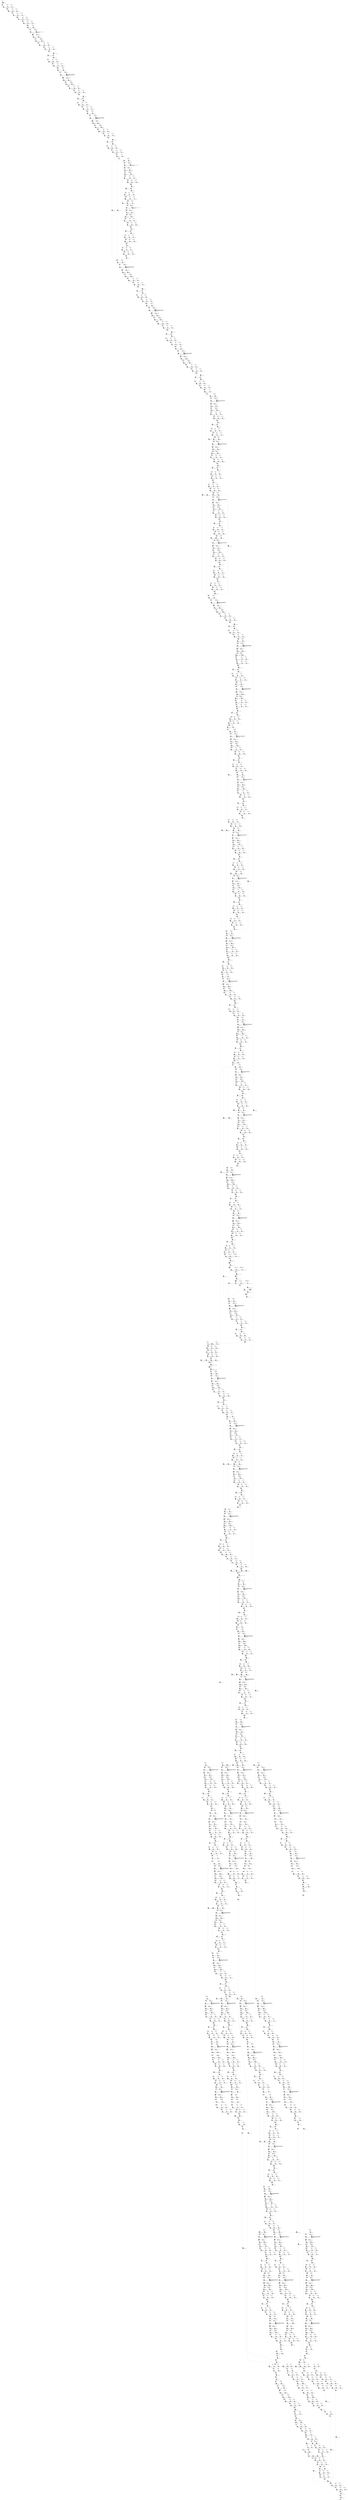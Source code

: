 digraph G {
graph [ fontsize=11 ];
node [ fontsize=11 ];
edge [ fontsize=10 ];
rankdir=BU
ranksep=1.5
nodesep=1
splines=spline
compound=true
Graphinfo [ label="" shape=plaintext, style=rounded, color=black, fontname="Arial-Bold" ];
Conv2D_189_zero_off_182 [ label="{ { <i0> 0} |  [501]\lConv2D_189_zero_off_182\l(bytes=1 , 3e-05% of total)\l\l 0 | { <o0> 0} }", shape=record, color=black, style=rounded  ] ;
Conv2D_302_zero_off_290 [ label="{ { <i0> 0} |  [826]\lConv2D_302_zero_off_290\l(bytes=1 , 3e-05% of total)\l\l 0 | { <o0> 0} }", shape=record, color=black, style=rounded  ] ;
Dequantize_423_x_zero_point [ label="{ { <i0> 0} |  [1165]\lDequantize_423_x_zero_point\l -123 | { <o0> 0} }", shape=record, color=black, style=rounded  ] ;
Quantize_194_y_zero_point [ label="{ { <i0> 0} |  [518]\lQuantize_194_y_zero_point\l -122 | { <o0> 0} }", shape=record, color=black, style=rounded  ] ;
Dequantize_359_x_zero_point [ label="{ { <i0> 0} |  [989]\lDequantize_359_x_zero_point\l -39 | { <o0> 0} }", shape=record, color=black, style=rounded  ] ;
Dequantize_31_x_zero_point [ label="{ { <i0> 0} |  [73]\lDequantize_31_x_zero_point\l 31 | { <o0> 0} }", shape=record, color=black, style=rounded  ] ;
Conv2D_134_mul_scale_131 [ label="{ { <i0> 0} |  [356]\lConv2D_134_mul_scale_131\l(bytes=128 , 0.0039% of total)\l\l 0.000334741 0.00028768 0.000288129 0.000233291 ... | { <o0> 0} }", shape=record, color=black, style=rounded  ] ;
Quantize_472_y_zero_point [ label="{ { <i0> 0} |  [1305]\lQuantize_472_y_zero_point\l 58 | { <o0> 0} }", shape=record, color=black, style=rounded  ] ;
Quantize_243_y_zero_point [ label="{ { <i0> 0} |  [668]\lQuantize_243_y_zero_point\l 29 | { <o0> 0} }", shape=record, color=black, style=rounded  ] ;
Conv2D_516_zero_off_542 [ label="{ { <i0> 0} |  [1420]\lConv2D_516_zero_off_542\l(bytes=1 , 3e-05% of total)\l\l 0 | { <o0> 0} }", shape=record, color=black, style=rounded  ] ;
Conv2D_483_zero_off_506 [ label="{ { <i0> 0} |  [1332]\lConv2D_483_zero_off_506\l(bytes=1 , 3e-05% of total)\l\l 0 | { <o0> 0} }", shape=record, color=black, style=rounded  ] ;
Quantize_521_y_zero_point [ label="{ { <i0> 0} |  [1437]\lQuantize_521_y_zero_point\l -121 | { <o0> 0} }", shape=record, color=black, style=rounded  ] ;
Dequantize_16_x_zero_point [ label="{ { <i0> 0} |  [29]\lDequantize_16_x_zero_point\l 0 | { <o0> 0} }", shape=record, color=black, style=rounded  ] ;
Quantize_457_y_zero_point [ label="{ { <i0> 0} |  [1261]\lQuantize_457_y_zero_point\l 36 | { <o0> 0} }", shape=record, color=black, style=rounded  ] ;
Conv2D_532_zero_off_560 [ label="{ { <i0> 0} |  [1465]\lConv2D_532_zero_off_560\l(bytes=1 , 3e-05% of total)\l\l 0 | { <o0> 0} }", shape=record, color=black, style=rounded  ] ;
Dequantize_653_x_zero_point [ label="{ { <i0> 0} |  [1785]\lDequantize_653_x_zero_point\l -111 | { <o0> 0} }", shape=record, color=black, style=rounded  ] ;
Quantize_86_y_zero_point [ label="{ { <i0> 0} |  [222]\lQuantize_86_y_zero_point\l -117 | { <o0> 0} }", shape=record, color=black, style=rounded  ] ;
Dequantize_589_x_zero_point [ label="{ { <i0> 0} |  [1618]\lDequantize_589_x_zero_point\l -118 | { <o0> 0} }", shape=record, color=black, style=rounded  ] ;
Dequantize_211_x_zero_point [ label="{ { <i0> 0} |  [567]\lDequantize_211_x_zero_point\l -122 | { <o0> 0} }", shape=record, color=black, style=rounded  ] ;
Conv2D_255_zero_off_245 [ label="{ { <i0> 0} |  [696]\lConv2D_255_zero_off_245\l(bytes=1 , 3e-05% of total)\l\l 0 | { <o0> 0} }", shape=record, color=black, style=rounded  ] ;
Conv2D_189_off_bias_188 [ label="{ { <i0> 0} |  [507]\lConv2D_189_off_bias_188\l(bytes=512 , 0.015% of total)\l\l -0.411577 -1.07218 -0.60131 -0.7476 ... | { <o0> 0} }", shape=record, color=black, style=rounded  ] ;
Conv2D_302_off_bias_296 [ label="{ { <i0> 0} |  [832]\lConv2D_302_off_bias_296\l(bytes=64 , 0.0019% of total)\l\l -1.04861 -0.856846 3.43657 -1.69888 ... | { <o0> 0} }", shape=record, color=black, style=rounded  ] ;
Quantize_260_y_zero_point [ label="{ { <i0> 0} |  [713]\lQuantize_260_y_zero_point\l -124 | { <o0> 0} }", shape=record, color=black, style=rounded  ] ;
Quantize_229_y_zero_point [ label="{ { <i0> 0} |  [616]\lQuantize_229_y_zero_point\l -121 | { <o0> 0} }", shape=record, color=black, style=rounded  ] ;
Conv2D_516_off_bias_548 [ label="{ { <i0> 0} |  [1426]\lConv2D_516_off_bias_548\l(bytes=256 , 0.0077% of total)\l\l -0.949573 -1.28017 -1.91683 -0.573761 ... | { <o0> 0} }", shape=record, color=black, style=rounded  ] ;
Dequantize_639_x_zero_point [ label="{ { <i0> 0} |  [1751]\lDequantize_639_x_zero_point\l -128 | { <o0> 0} }", shape=record, color=black, style=rounded  ] ;
Conv2D_483_off_bias_512 [ label="{ { <i0> 0} |  [1338]\lConv2D_483_off_bias_512\l(bytes=128 , 0.0039% of total)\l\l -0.149011 0.264713 -0.744582 -0.0627252 ... | { <o0> 0} }", shape=record, color=black, style=rounded  ] ;
Conv2D_108_mul_scale_104 [ label="{ { <i0> 0} |  [282]\lConv2D_108_mul_scale_104\l(bytes=32 , 0.00096% of total)\l\l 0.000246975 0.000184148 0.000213582 0.000281023 ... | { <o0> 0} }", shape=record, color=black, style=rounded  ] ;
Conv2D_162_mul_scale_158 [ label="{ { <i0> 0} |  [431]\lConv2D_162_mul_scale_158\l(bytes=64 , 0.0019% of total)\l\l 0.000160692 0.000120739 0.000202547 0.000298077 ... | { <o0> 0} }", shape=record, color=black, style=rounded  ] ;
Conv2D_532_off_bias_566 [ label="{ { <i0> 0} |  [1471]\lConv2D_532_off_bias_566\l(bytes=512 , 0.015% of total)\l\l 0.63484 1.59243 -0.285712 -0.911509 ... | { <o0> 0} }", shape=record, color=black, style=rounded  ] ;
Quantize_197_y_zero_point [ label="{ { <i0> 0} |  [532]\lQuantize_197_y_zero_point\l -16 | { <o0> 0} }", shape=record, color=black, style=rounded  ] ;
Conv2D_272_zero_off_263 [ label="{ { <i0> 0} |  [742]\lConv2D_272_zero_off_263\l(bytes=1 , 3e-05% of total)\l\l 0 | { <o0> 0} }", shape=record, color=black, style=rounded  ] ;
Conv2D_22_mul_scale_14 [ label="{ { <i0> 0} |  [43]\lConv2D_22_mul_scale_14\l(bytes=32 , 0.00096% of total)\l\l 0.000411009 0.0023395 0.000657418 0.000857368 ... | { <o0> 0} }", shape=record, color=black, style=rounded  ] ;
Dequantize_164_x_zero_point [ label="{ { <i0> 0} |  [439]\lDequantize_164_x_zero_point\l -7 | { <o0> 0} }", shape=record, color=black, style=rounded  ] ;
Quantize_508_y_zero_point [ label="{ { <i0> 0} |  [1405]\lQuantize_508_y_zero_point\l 7 | { <o0> 0} }", shape=record, color=black, style=rounded  ] ;
Conv2D_255_off_bias_251 [ label="{ { <i0> 0} |  [702]\lConv2D_255_off_bias_251\l(bytes=256 , 0.0077% of total)\l\l -0.471452 -1.73974 -1.97341 -0.988511 ... | { <o0> 0} }", shape=record, color=black, style=rounded  ] ;
Dequantize_378_x_zero_point [ label="{ { <i0> 0} |  [1047]\lDequantize_378_x_zero_point\l -1 | { <o0> 0} }", shape=record, color=black, style=rounded  ] ;
Dequantize_149_x_zero_point [ label="{ { <i0> 0} |  [396]\lDequantize_149_x_zero_point\l -123 | { <o0> 0} }", shape=record, color=black, style=rounded  ] ;
Conv2D_29_zero_off_20 [ label="{ { <i0> 0} |  [61]\lConv2D_29_zero_off_20\l(bytes=1 , 3e-05% of total)\l\l 0 | { <o0> 0} }", shape=record, color=black, style=rounded  ] ;
Conv2D_29_off_bias_26 [ label="{ { <i0> 0} |  [67]\lConv2D_29_off_bias_26\l(bytes=64 , 0.0019% of total)\l\l -3.34618 2.19503 -1.71287 -2.17064 ... | { <o0> 0} }", shape=record, color=black, style=rounded  ] ;
Quantize_491_y_zero_point [ label="{ { <i0> 0} |  [1363]\lQuantize_491_y_zero_point\l 58 | { <o0> 0} }", shape=record, color=black, style=rounded  ] ;
Dequantize_427_x_zero_point [ label="{ { <i0> 0} |  [1180]\lDequantize_427_x_zero_point\l 19 | { <o0> 0} }", shape=record, color=black, style=rounded  ] ;
Dequantize_394_x_zero_point [ label="{ { <i0> 0} |  [1088]\lDequantize_394_x_zero_point\l 3 | { <o0> 0} }", shape=record, color=black, style=rounded  ] ;
Quantize_311_y_zero_point [ label="{ { <i0> 0} |  [857]\lQuantize_311_y_zero_point\l 10 | { <o0> 0} }", shape=record, color=black, style=rounded  ] ;
Mul_651_param1 [ label="{ { <i0> 0} |  [1779]\lMul_651_param1\l(bytes=1 , 3e-05% of total)\l\l 0.5 | { <o0> 0} }", shape=record, color=black, style=rounded  ] ;
Mul_637_param1 [ label="{ { <i0> 0} |  [1745]\lMul_637_param1\l(bytes=5376 , 0.16% of total)\l\l 0.0313726 0.0313726 0.0313726 0.0313726 ... | { <o0> 0} }", shape=record, color=black, style=rounded  ] ;
Mul_574_param1 [ label="{ { <i0> 0} |  [1579]\lMul_574_param1\l(bytes=2688 , 0.081% of total)\l\l 0.0313726 0.0313726 0.0313726 0.0313726 ... | { <o0> 0} }", shape=record, color=black, style=rounded  ] ;
Mul_571_param1 [ label="{ { <i0> 0} |  [1571]\lMul_571_param1\l(bytes=1 , 3e-05% of total)\l\l 2 | { <o0> 0} }", shape=record, color=black, style=rounded  ] ;
Dequantize_35_x_zero_point [ label="{ { <i0> 0} |  [81]\lDequantize_35_x_zero_point\l -125 | { <o0> 0} }", shape=record, color=black, style=rounded  ] ;
Quantize_476_y_zero_point [ label="{ { <i0> 0} |  [1319]\lQuantize_476_y_zero_point\l 31 | { <o0> 0} }", shape=record, color=black, style=rounded  ] ;
Quantize_247_y_zero_point [ label="{ { <i0> 0} |  [676]\lQuantize_247_y_zero_point\l -120 | { <o0> 0} }", shape=record, color=black, style=rounded  ] ;
Dequantize_443_x_zero_point [ label="{ { <i0> 0} |  [1224]\lDequantize_443_x_zero_point\l -11 | { <o0> 0} }", shape=record, color=black, style=rounded  ] ;
Quantize_525_y_zero_point [ label="{ { <i0> 0} |  [1451]\lQuantize_525_y_zero_point\l 8 | { <o0> 0} }", shape=record, color=black, style=rounded  ] ;
Dequantize_657_x_zero_point [ label="{ { <i0> 0} |  [1795]\lDequantize_657_x_zero_point\l -128 | { <o0> 0} }", shape=record, color=black, style=rounded  ] ;
Dequantize_230_x_zero_point [ label="{ { <i0> 0} |  [619]\lDequantize_230_x_zero_point\l -121 | { <o0> 0} }", shape=record, color=black, style=rounded  ] ;
Conv2D_272_off_bias_269 [ label="{ { <i0> 0} |  [748]\lConv2D_272_off_bias_269\l(bytes=128 , 0.0039% of total)\l\l 1.93784 1.23334 0.59088 -0.515918 ... | { <o0> 0} }", shape=record, color=black, style=rounded  ] ;
Quantize_541_y_zero_point [ label="{ { <i0> 0} |  [1496]\lQuantize_541_y_zero_point\l -5 | { <o0> 0} }", shape=record, color=black, style=rounded  ] ;
Dequantize_215_x_zero_point [ label="{ { <i0> 0} |  [581]\lDequantize_215_x_zero_point\l -9 | { <o0> 0} }", shape=record, color=black, style=rounded  ] ;
Conv2D_433_mul_scale_446 [ label="{ { <i0> 0} |  [1194]\lConv2D_433_mul_scale_446\l(bytes=51 , 0.0015% of total)\l\l 0.000192283 0.0001855 3.80211e-05 6.03921e-05 ... | { <o0> 0} }", shape=record, color=black, style=rounded  ] ;
Dequantize_52_x_zero_point [ label="{ { <i0> 0} |  [127]\lDequantize_52_x_zero_point\l -125 | { <o0> 0} }", shape=record, color=black, style=rounded  ] ;
Conv2D_14_zero_off_2 [ label="{ { <i0> 0} |  [17]\lConv2D_14_zero_off_2\l(bytes=1 , 3e-05% of total)\l\l 0 | { <o0> 0} }", shape=record, color=black, style=rounded  ] ;
Conv2D_14_off_bias_8 [ label="{ { <i0> 0} |  [23]\lConv2D_14_off_bias_8\l(bytes=32 , 0.00096% of total)\l\l 2.12438 3.14442 1.66474 1.90562 ... | { <o0> 0} }", shape=record, color=black, style=rounded  ] ;
Quantize_249_y_zero_point [ label="{ { <i0> 0} |  [682]\lQuantize_249_y_zero_point\l -120 | { <o0> 0} }", shape=record, color=black, style=rounded  ] ;
Conv2D_456_mul_scale_473 [ label="{ { <i0> 0} |  [1256]\lConv2D_456_mul_scale_473\l(bytes=64 , 0.0019% of total)\l\l 0.000173852 0.00012846 0.000108827 0.000193235 ... | { <o0> 0} }", shape=record, color=black, style=rounded  ] ;
Dequantize_183_x_zero_point [ label="{ { <i0> 0} |  [491]\lDequantize_183_x_zero_point\l -41 | { <o0> 0} }", shape=record, color=black, style=rounded  ] ;
Conv2D_602_zero_off_623 [ label="{ { <i0> 0} |  [1656]\lConv2D_602_zero_off_623\l(bytes=1 , 3e-05% of total)\l\l 0 | { <o0> 0} }", shape=record, color=black, style=rounded  ] ;
Quantize_265_y_zero_point [ label="{ { <i0> 0} |  [729]\lQuantize_265_y_zero_point\l -4 | { <o0> 0} }", shape=record, color=black, style=rounded  ] ;
Dequantize_659_x_zero_point [ label="{ { <i0> 0} |  [1801]\lDequantize_659_x_zero_point\l -111 | { <o0> 0} }", shape=record, color=black, style=rounded  ] ;
Dequantize_168_x_zero_point [ label="{ { <i0> 0} |  [447]\lDequantize_168_x_zero_point\l -122 | { <o0> 0} }", shape=record, color=black, style=rounded  ] ;
Quantize_281_y_zero_point [ label="{ { <i0> 0} |  [774]\lQuantize_281_y_zero_point\l 16 | { <o0> 0} }", shape=record, color=black, style=rounded  ] ;
Quantize_101_y_zero_point [ label="{ { <i0> 0} |  [265]\lQuantize_101_y_zero_point\l 5 | { <o0> 0} }", shape=record, color=black, style=rounded  ] ;
Dequantize_8_x_scale [ label="{ { <i0> 0} |  [2]\lDequantize_8_x_scale\l 0.00392157 | { <o0> 0} }", shape=record, color=black, style=rounded  ] ;
Conv2D_341_zero_off_335 [ label="{ { <i0> 0} |  [937]\lConv2D_341_zero_off_335\l(bytes=1 , 3e-05% of total)\l\l 0 | { <o0> 0} }", shape=record, color=black, style=rounded  ] ;
Dequantize_462_x_zero_point [ label="{ { <i0> 0} |  [1272]\lDequantize_462_x_zero_point\l -121 | { <o0> 0} }", shape=record, color=black, style=rounded  ] ;
Dequantize_233_x_zero_point [ label="{ { <i0> 0} |  [633]\lDequantize_233_x_zero_point\l -27 | { <o0> 0} }", shape=record, color=black, style=rounded  ] ;
Conv2D_524_mul_scale_554 [ label="{ { <i0> 0} |  [1446]\lConv2D_524_mul_scale_554\l(bytes=128 , 0.0039% of total)\l\l 0.00014964 0.00023533 9.21508e-05 0.000157962 ... | { <o0> 0} }", shape=record, color=black, style=rounded  ] ;
Dequantize_398_x_zero_point [ label="{ { <i0> 0} |  [1096]\lDequantize_398_x_zero_point\l -121 | { <o0> 0} }", shape=record, color=black, style=rounded  ] ;
Quantize_315_y_zero_point [ label="{ { <i0> 0} |  [865]\lQuantize_315_y_zero_point\l -122 | { <o0> 0} }", shape=record, color=black, style=rounded  ] ;
Conv2D_555_zero_off_587 [ label="{ { <i0> 0} |  [1531]\lConv2D_555_zero_off_587\l(bytes=1 , 3e-05% of total)\l\l 0 | { <o0> 0} }", shape=record, color=black, style=rounded  ] ;
Conv2D_326_zero_off_317 [ label="{ { <i0> 0} |  [893]\lConv2D_326_zero_off_317\l(bytes=1 , 3e-05% of total)\l\l 0 | { <o0> 0} }", shape=record, color=black, style=rounded  ] ;
Dequantize_447_x_zero_point [ label="{ { <i0> 0} |  [1232]\lDequantize_447_x_zero_point\l -123 | { <o0> 0} }", shape=record, color=black, style=rounded  ] ;
Conv2D_602_off_bias_629 [ label="{ { <i0> 0} |  [1662]\lConv2D_602_off_bias_629\l(bytes=128 , 0.0039% of total)\l\l -0.320764 -0.95105 -0.820496 -0.68391 ... | { <o0> 0} }", shape=record, color=black, style=rounded  ] ;
Conv2D_293_zero_off_281 [ label="{ { <i0> 0} |  [802]\lConv2D_293_zero_off_281\l(bytes=1 , 3e-05% of total)\l\l 0 | { <o0> 0} }", shape=record, color=black, style=rounded  ] ;
Quantize_331_y_zero_point [ label="{ { <i0> 0} |  [910]\lQuantize_331_y_zero_point\l -124 | { <o0> 0} }", shape=record, color=black, style=rounded  ] ;
Quantize_529_y_zero_point [ label="{ { <i0> 0} |  [1459]\lQuantize_529_y_zero_point\l -123 | { <o0> 0} }", shape=record, color=black, style=rounded  ] ;
Dequantize_55_x_zero_point [ label="{ { <i0> 0} |  [134]\lDequantize_55_x_zero_point\l -125 | { <o0> 0} }", shape=record, color=black, style=rounded  ] ;
Quantize_545_y_zero_point [ label="{ { <i0> 0} |  [1504]\lQuantize_545_y_zero_point\l -121 | { <o0> 0} }", shape=record, color=black, style=rounded  ] ;
Dequantize_71_x_zero_point [ label="{ { <i0> 0} |  [179]\lDequantize_71_x_zero_point\l -119 | { <o0> 0} }", shape=record, color=black, style=rounded  ] ;
Dequantize_250_x_zero_point [ label="{ { <i0> 0} |  [685]\lDequantize_250_x_zero_point\l -120 | { <o0> 0} }", shape=record, color=black, style=rounded  ] ;
Dequantize_219_x_zero_point [ label="{ { <i0> 0} |  [589]\lDequantize_219_x_zero_point\l -125 | { <o0> 0} }", shape=record, color=black, style=rounded  ] ;
Conv2D_255_mul_scale_248 [ label="{ { <i0> 0} |  [700]\lConv2D_255_mul_scale_248\l(bytes=128 , 0.0039% of total)\l\l 0.000322691 0.000464179 0.000361961 0.000504085 ... | { <o0> 0} }", shape=record, color=black, style=rounded  ] ;
Conv2D_89_zero_off_83 [ label="{ { <i0> 0} |  [227]\lConv2D_89_zero_off_83\l(bytes=1 , 3e-05% of total)\l\l 0 | { <o0> 0} }", shape=record, color=black, style=rounded  ] ;
Conv2D_341_off_bias_341 [ label="{ { <i0> 0} |  [943]\lConv2D_341_off_bias_341\l(bytes=102 , 0.0031% of total)\l\l 0.209128 -0.401891 0.389436 0.267547 ... | { <o0> 0} }", shape=record, color=black, style=rounded  ] ;
Conv2D_89_off_bias_89 [ label="{ { <i0> 0} |  [233]\lConv2D_89_off_bias_89\l(bytes=64 , 0.0019% of total)\l\l -1.07887 -1.1256 -0.319269 -0.134158 ... | { <o0> 0} }", shape=record, color=black, style=rounded  ] ;
Conv2D_318_mul_scale_311 [ label="{ { <i0> 0} |  [875]\lConv2D_318_mul_scale_311\l(bytes=64 , 0.0019% of total)\l\l 0.000225567 0.000289062 0.00015749 0.000248926 ... | { <o0> 0} }", shape=record, color=black, style=rounded  ] ;
Conv2D_29_mul_scale_23 [ label="{ { <i0> 0} |  [65]\lConv2D_29_mul_scale_23\l(bytes=32 , 0.00096% of total)\l\l 0.00290467 0.001384 0.0014479 0.0023441 ... | { <o0> 0} }", shape=record, color=black, style=rounded  ] ;
Dequantize_513_x_zero_point [ label="{ { <i0> 0} |  [1416]\lDequantize_513_x_zero_point\l -123 | { <o0> 0} }", shape=record, color=black, style=rounded  ] ;
Conv2D_555_off_bias_593 [ label="{ { <i0> 0} |  [1537]\lConv2D_555_off_bias_593\l(bytes=102 , 0.0031% of total)\l\l 0.0621677 -0.739222 2.98442 0.164089 ... | { <o0> 0} }", shape=record, color=black, style=rounded  ] ;
Conv2D_326_off_bias_323 [ label="{ { <i0> 0} |  [899]\lConv2D_326_off_bias_323\l(bytes=102 , 0.0031% of total)\l\l 1.1308 -0.345491 2.90554 0.643043 ... | { <o0> 0} }", shape=record, color=black, style=rounded  ] ;
Conv2D_38_zero_off_29 [ label="{ { <i0> 0} |  [85]\lConv2D_38_zero_off_29\l(bytes=1 , 3e-05% of total)\l\l 0 | { <o0> 0} }", shape=record, color=black, style=rounded  ] ;
Conv2D_38_off_bias_35 [ label="{ { <i0> 0} |  [91]\lConv2D_38_off_bias_35\l(bytes=32 , 0.00096% of total)\l\l 0.948178 0.481918 2.44962 -4.17863 ... | { <o0> 0} }", shape=record, color=black, style=rounded  ] ;
Conv2D_293_off_bias_287 [ label="{ { <i0> 0} |  [808]\lConv2D_293_off_bias_287\l(bytes=128 , 0.0039% of total)\l\l -1.42637 -0.917538 1.52546 -0.0877981 ... | { <o0> 0} }", shape=record, color=black, style=rounded  ] ;
Conv2D_143_mul_scale_140 [ label="{ { <i0> 0} |  [380]\lConv2D_143_mul_scale_140\l(bytes=64 , 0.0019% of total)\l\l 0.000645964 0.000228811 0.000297944 0.000398631 ... | { <o0> 0} }", shape=record, color=black, style=rounded  ] ;
Dequantize_187_x_zero_point [ label="{ { <i0> 0} |  [499]\lDequantize_187_x_zero_point\l -125 | { <o0> 0} }", shape=record, color=black, style=rounded  ] ;
Quantize_269_y_zero_point [ label="{ { <i0> 0} |  [737]\lQuantize_269_y_zero_point\l -121 | { <o0> 0} }", shape=record, color=black, style=rounded  ] ;
Quantize_611_y_zero_point [ label="{ { <i0> 0} |  [1687]\lQuantize_611_y_zero_point\l -5 | { <o0> 0} }", shape=record, color=black, style=rounded  ] ;
Quantize_11_y_zero_point [ label="{ { <i0> 0} |  [12]\lQuantize_11_y_zero_point\l -128 | { <o0> 0} }", shape=record, color=black, style=rounded  ] ;
Quantize_120_y_zero_point [ label="{ { <i0> 0} |  [317]\lQuantize_120_y_zero_point\l -17 | { <o0> 0} }", shape=record, color=black, style=rounded  ] ;
Quantize_285_y_zero_point [ label="{ { <i0> 0} |  [782]\lQuantize_285_y_zero_point\l -121 | { <o0> 0} }", shape=record, color=black, style=rounded  ] ;
Dequantize_481_x_zero_point [ label="{ { <i0> 0} |  [1330]\lDequantize_481_x_zero_point\l -118 | { <o0> 0} }", shape=record, color=black, style=rounded  ] ;
Dequantize_252_x_zero_point [ label="{ { <i0> 0} |  [691]\lDequantize_252_x_zero_point\l -125 | { <o0> 0} }", shape=record, color=black, style=rounded  ] ;
Conv2D_46_mul_scale_41 [ label="{ { <i0> 0} |  [111]\lConv2D_46_mul_scale_41\l(bytes=16 , 0.00048% of total)\l\l 0.000706102 0.000351465 0.000436995 0.000737971 ... | { <o0> 0} }", shape=record, color=black, style=rounded  ] ;
Quantize_105_y_zero_point [ label="{ { <i0> 0} |  [273]\lQuantize_105_y_zero_point\l -119 | { <o0> 0} }", shape=record, color=black, style=rounded  ] ;
Dequantize_530_x_zero_point [ label="{ { <i0> 0} |  [1462]\lDequantize_530_x_zero_point\l -123 | { <o0> 0} }", shape=record, color=black, style=rounded  ] ;
Sub_646_param0 [ label="{ { <i0> 0} |  [1769]\lSub_646_param0\l(bytes=2688 , 0.081% of total)\l\l 0.0154412 0.0154412 0.0463235 0.0154412 ... | { <o0> 0} }", shape=record, color=black, style=rounded  ] ;
Dequantize_466_x_zero_point [ label="{ { <i0> 0} |  [1286]\lDequantize_466_x_zero_point\l -48 | { <o0> 0} }", shape=record, color=black, style=rounded  ] ;
Dequantize_237_x_zero_point [ label="{ { <i0> 0} |  [641]\lDequantize_237_x_zero_point\l -119 | { <o0> 0} }", shape=record, color=black, style=rounded  ] ;
Quantize_350_y_zero_point [ label="{ { <i0> 0} |  [964]\lQuantize_350_y_zero_point\l 23 | { <o0> 0} }", shape=record, color=black, style=rounded  ] ;
Quantize_319_y_zero_point [ label="{ { <i0> 0} |  [880]\lQuantize_319_y_zero_point\l 26 | { <o0> 0} }", shape=record, color=black, style=rounded  ] ;
Dequantize_74_x_zero_point [ label="{ { <i0> 0} |  [193]\lDequantize_74_x_zero_point\l 25 | { <o0> 0} }", shape=record, color=black, style=rounded  ] ;
Conv2D_409_mul_scale_419 [ label="{ { <i0> 0} |  [1127]\lConv2D_409_mul_scale_419\l(bytes=64 , 0.0019% of total)\l\l 0.000171388 0.000162789 0.000176474 0.000304407 ... | { <o0> 0} }", shape=record, color=black, style=rounded  ] ;
Conv2D_598_mul_scale_617 [ label="{ { <i0> 0} |  [1646]\lConv2D_598_mul_scale_617\l(bytes=64 , 0.0019% of total)\l\l 0.000185863 0.000170929 0.00014457 0.000142501 ... | { <o0> 0} }", shape=record, color=black, style=rounded  ] ;
Conv2D_189_mul_scale_185 [ label="{ { <i0> 0} |  [505]\lConv2D_189_mul_scale_185\l(bytes=256 , 0.0077% of total)\l\l 9.92947e-05 0.000181112 0.000128678 0.000120483 ... | { <o0> 0} }", shape=record, color=black, style=rounded  ] ;
Quantize_335_y_zero_point [ label="{ { <i0> 0} |  [924]\lQuantize_335_y_zero_point\l 14 | { <o0> 0} }", shape=record, color=black, style=rounded  ] ;
Dequantize_59_x_zero_point [ label="{ { <i0> 0} |  [149]\lDequantize_59_x_zero_point\l 48 | { <o0> 0} }", shape=record, color=black, style=rounded  ] ;
Quantize_549_y_zero_point [ label="{ { <i0> 0} |  [1518]\lQuantize_549_y_zero_point\l -34 | { <o0> 0} }", shape=record, color=black, style=rounded  ] ;
Conv2D_591_zero_off_605 [ label="{ { <i0> 0} |  [1620]\lConv2D_591_zero_off_605\l(bytes=1 , 3e-05% of total)\l\l 0 | { <o0> 0} }", shape=record, color=black, style=rounded  ] ;
Quantize_287_y_zero_point [ label="{ { <i0> 0} |  [788]\lQuantize_287_y_zero_point\l -121 | { <o0> 0} }", shape=record, color=black, style=rounded  ] ;
Dequantize_91_x_zero_point [ label="{ { <i0> 0} |  [239]\lDequantize_91_x_zero_point\l 12 | { <o0> 0} }", shape=record, color=black, style=rounded  ] ;
Dequantize_270_x_zero_point [ label="{ { <i0> 0} |  [740]\lDequantize_270_x_zero_point\l -121 | { <o0> 0} }", shape=record, color=black, style=rounded  ] ;
Conv2D_134_zero_off_128 [ label="{ { <i0> 0} |  [352]\lConv2D_134_zero_off_128\l(bytes=1 , 3e-05% of total)\l\l 0 | { <o0> 0} }", shape=record, color=black, style=rounded  ] ;
Quantize_401_y_zero_point [ label="{ { <i0> 0} |  [1108]\lQuantize_401_y_zero_point\l 23 | { <o0> 0} }", shape=record, color=black, style=rounded  ] ;
Conv2D_302_mul_scale_293 [ label="{ { <i0> 0} |  [830]\lConv2D_302_mul_scale_293\l(bytes=32 , 0.00096% of total)\l\l 0.000180359 0.000272534 0.00013679 0.000173887 ... | { <o0> 0} }", shape=record, color=black, style=rounded  ] ;
Quantize_566_y_zero_point [ label="{ { <i0> 0} |  [1557]\lQuantize_566_y_zero_point\l -128 | { <o0> 0} }", shape=record, color=black, style=rounded  ] ;
Quantize_30_y_zero_point [ label="{ { <i0> 0} |  [70]\lQuantize_30_y_zero_point\l 31 | { <o0> 0} }", shape=record, color=black, style=rounded  ] ;
Dequantize_304_x_zero_point [ label="{ { <i0> 0} |  [838]\lDequantize_304_x_zero_point\l 24 | { <o0> 0} }", shape=record, color=black, style=rounded  ] ;
Conv2D_119_zero_off_110 [ label="{ { <i0> 0} |  [308]\lConv2D_119_zero_off_110\l(bytes=1 , 3e-05% of total)\l\l 0 | { <o0> 0} }", shape=record, color=black, style=rounded  ] ;
Quantize_615_y_zero_point [ label="{ { <i0> 0} |  [1695]\lQuantize_615_y_zero_point\l -126 | { <o0> 0} }", shape=record, color=black, style=rounded  ] ;
Conv2D_617_mul_scale_644 [ label="{ { <i0> 0} |  [1704]\lConv2D_617_mul_scale_644\l(bytes=1 , 3e-05% of total)\l\l 0.000629726 | { <o0> 0} }", shape=record, color=black, style=rounded  ] ;
Conv2D_65_mul_scale_59 [ label="{ { <i0> 0} |  [163]\lConv2D_65_mul_scale_59\l(bytes=64 , 0.0019% of total)\l\l 0.000131626 0.000130275 0.000145595 6.53849e-05 ... | { <o0> 0} }", shape=record, color=black, style=rounded  ] ;
Quantize_15_y_zero_point [ label="{ { <i0> 0} |  [26]\lQuantize_15_y_zero_point\l 0 | { <o0> 0} }", shape=record, color=black, style=rounded  ] ;
Quantize_124_y_zero_point [ label="{ { <i0> 0} |  [325]\lQuantize_124_y_zero_point\l -123 | { <o0> 0} }", shape=record, color=black, style=rounded  ] ;
Dequantize_320_x_zero_point [ label="{ { <i0> 0} |  [883]\lDequantize_320_x_zero_point\l 26 | { <o0> 0} }", shape=record, color=black, style=rounded  ] ;
Conv2D_591_off_bias_611 [ label="{ { <i0> 0} |  [1626]\lConv2D_591_off_bias_611\l(bytes=128 , 0.0039% of total)\l\l 3.60484 1.46764 1.23462 1.85629 ... | { <o0> 0} }", shape=record, color=black, style=rounded  ] ;
Dequantize_518_x_zero_point [ label="{ { <i0> 0} |  [1432]\lDequantize_518_x_zero_point\l 4 | { <o0> 0} }", shape=record, color=black, style=rounded  ] ;
Quantize_289_y_zero_point [ label="{ { <i0> 0} |  [794]\lQuantize_289_y_zero_point\l -123 | { <o0> 0} }", shape=record, color=black, style=rounded  ] ;
Conv2D_364_zero_off_362 [ label="{ { <i0> 0} |  [999]\lConv2D_364_zero_off_362\l(bytes=1 , 3e-05% of total)\l\l 0 | { <o0> 0} }", shape=record, color=black, style=rounded  ] ;
Dequantize_485_x_zero_point [ label="{ { <i0> 0} |  [1344]\lDequantize_485_x_zero_point\l 14 | { <o0> 0} }", shape=record, color=black, style=rounded  ] ;
Conv2D_81_mul_scale_77 [ label="{ { <i0> 0} |  [209]\lConv2D_81_mul_scale_77\l(bytes=32 , 0.00096% of total)\l\l 0.000180824 0.0003215 0.000376229 0.000188406 ... | { <o0> 0} }", shape=record, color=black, style=rounded  ] ;
Quantize_109_y_zero_point [ label="{ { <i0> 0} |  [287]\lQuantize_109_y_zero_point\l -16 | { <o0> 0} }", shape=record, color=black, style=rounded  ] ;
Dequantize_534_x_zero_point [ label="{ { <i0> 0} |  [1477]\lDequantize_534_x_zero_point\l 49 | { <o0> 0} }", shape=record, color=black, style=rounded  ] ;
Conv2D_151_zero_off_146 [ label="{ { <i0> 0} |  [398]\lConv2D_151_zero_off_146\l(bytes=1 , 3e-05% of total)\l\l 0 | { <o0> 0} }", shape=record, color=black, style=rounded  ] ;
Conv2D_349_zero_off_344 [ label="{ { <i0> 0} |  [955]\lConv2D_349_zero_off_344\l(bytes=1 , 3e-05% of total)\l\l 0 | { <o0> 0} }", shape=record, color=black, style=rounded  ] ;
Quantize_354_y_zero_point [ label="{ { <i0> 0} |  [972]\lQuantize_354_y_zero_point\l -119 | { <o0> 0} }", shape=record, color=black, style=rounded  ] ;
Dequantize_550_x_zero_point [ label="{ { <i0> 0} |  [1521]\lDequantize_550_x_zero_point\l -34 | { <o0> 0} }", shape=record, color=black, style=rounded  ] ;
Dequantize_78_x_zero_point [ label="{ { <i0> 0} |  [201]\lDequantize_78_x_zero_point\l -119 | { <o0> 0} }", shape=record, color=black, style=rounded  ] ;
Conv2D_134_off_bias_134 [ label="{ { <i0> 0} |  [358]\lConv2D_134_off_bias_134\l(bytes=256 , 0.0077% of total)\l\l -0.589478 -0.670294 -0.615156 1.59408 ... | { <o0> 0} }", shape=record, color=black, style=rounded  ] ;
Quantize_9_y_zero_point [ label="{ { <i0> 0} |  [6]\lQuantize_9_y_zero_point\l 0 | { <o0> 0} }", shape=record, color=black, style=rounded  ] ;
Quantize_632_y_zero_point [ label="{ { <i0> 0} |  [1736]\lQuantize_632_y_zero_point\l -128 | { <o0> 0} }", shape=record, color=black, style=rounded  ] ;
Dequantize_257_x_zero_point [ label="{ { <i0> 0} |  [708]\lDequantize_257_x_zero_point\l -9 | { <o0> 0} }", shape=record, color=black, style=rounded  ] ;
Conv2D_213_mul_scale_212 [ label="{ { <i0> 0} |  [573]\lConv2D_213_mul_scale_212\l(bytes=128 , 0.0039% of total)\l\l 0.000199603 0.000179673 0.000155359 0.000119817 ... | { <o0> 0} }", shape=record, color=black, style=rounded  ] ;
Quantize_568_y_zero_point [ label="{ { <i0> 0} |  [1563]\lQuantize_568_y_zero_point\l -111 | { <o0> 0} }", shape=record, color=black, style=rounded  ] ;
Quantize_339_y_zero_point [ label="{ { <i0> 0} |  [932]\lQuantize_339_y_zero_point\l -124 | { <o0> 0} }", shape=record, color=black, style=rounded  ] ;
Conv2D_119_off_bias_116 [ label="{ { <i0> 0} |  [314]\lConv2D_119_off_bias_116\l(bytes=128 , 0.0039% of total)\l\l -1.2309 0.166934 1.18755 0.909174 ... | { <o0> 0} }", shape=record, color=black, style=rounded  ] ;
Quantize_584_y_zero_point [ label="{ { <i0> 0} |  [1607]\lQuantize_584_y_zero_point\l 13 | { <o0> 0} }", shape=record, color=black, style=rounded  ] ;
Conv2D_364_off_bias_368 [ label="{ { <i0> 0} |  [1005]\lConv2D_364_off_bias_368\l(bytes=128 , 0.0039% of total)\l\l 1.72057 1.87687 2.13484 2.43744 ... | { <o0> 0} }", shape=record, color=black, style=rounded  ] ;
Conv2D_119_mul_scale_113 [ label="{ { <i0> 0} |  [312]\lConv2D_119_mul_scale_113\l(bytes=64 , 0.0019% of total)\l\l 0.000201489 0.000236116 9.91854e-05 0.000195269 ... | { <o0> 0} }", shape=record, color=black, style=rounded  ] ;
Dequantize_600_x_zero_point [ label="{ { <i0> 0} |  [1654]\lDequantize_600_x_zero_point\l 58 | { <o0> 0} }", shape=record, color=black, style=rounded  ] ;
Dequantize_95_x_zero_point [ label="{ { <i0> 0} |  [247]\lDequantize_95_x_zero_point\l -119 | { <o0> 0} }", shape=record, color=black, style=rounded  ] ;
Conv2D_151_off_bias_152 [ label="{ { <i0> 0} |  [404]\lConv2D_151_off_bias_152\l(bytes=128 , 0.0039% of total)\l\l 0.550852 0.13829 -0.300716 -0.444541 ... | { <o0> 0} }", shape=record, color=black, style=rounded  ] ;
Conv2D_349_off_bias_350 [ label="{ { <i0> 0} |  [961]\lConv2D_349_off_bias_350\l(bytes=128 , 0.0039% of total)\l\l 0.427499 0.329308 -0.34825 0.366609 ... | { <o0> 0} }", shape=record, color=black, style=rounded  ] ;
Conv2D_57_zero_off_47 [ label="{ { <i0> 0} |  [137]\lConv2D_57_zero_off_47\l(bytes=1 , 3e-05% of total)\l\l 0 | { <o0> 0} }", shape=record, color=black, style=rounded  ] ;
Conv2D_57_off_bias_53 [ label="{ { <i0> 0} |  [143]\lConv2D_57_off_bias_53\l(bytes=64 , 0.0019% of total)\l\l 4.05029 2.88432 2.61116 1.85122 ... | { <o0> 0} }", shape=record, color=black, style=rounded  ] ;
Dequantize_274_x_zero_point [ label="{ { <i0> 0} |  [754]\lDequantize_274_x_zero_point\l -19 | { <o0> 0} }", shape=record, color=black, style=rounded  ] ;
Quantize_618_y_zero_point [ label="{ { <i0> 0} |  [1709]\lQuantize_618_y_zero_point\l 58 | { <o0> 0} }", shape=record, color=black, style=rounded  ] ;
Conv2D_196_mul_scale_194 [ label="{ { <i0> 0} |  [527]\lConv2D_196_mul_scale_194\l(bytes=256 , 0.0077% of total)\l\l 0.000184147 0.000214512 0.000176012 0.000159905 ... | { <o0> 0} }", shape=record, color=black, style=rounded  ] ;
Dequantize_290_x_zero_point [ label="{ { <i0> 0} |  [797]\lDequantize_290_x_zero_point\l -123 | { <o0> 0} }", shape=record, color=black, style=rounded  ] ;
Quantize_405_y_zero_point [ label="{ { <i0> 0} |  [1116]\lQuantize_405_y_zero_point\l -123 | { <o0> 0} }", shape=record, color=black, style=rounded  ] ;
Quantize_34_y_zero_point [ label="{ { <i0> 0} |  [78]\lQuantize_34_y_zero_point\l -125 | { <o0> 0} }", shape=record, color=black, style=rounded  ] ;
Dequantize_110_x_zero_point [ label="{ { <i0> 0} |  [290]\lDequantize_110_x_zero_point\l -16 | { <o0> 0} }", shape=record, color=black, style=rounded  ] ;
Dequantize_308_x_zero_point [ label="{ { <i0> 0} |  [846]\lDequantize_308_x_zero_point\l -118 | { <o0> 0} }", shape=record, color=black, style=rounded  ] ;
Conv2D_376_mul_scale_383 [ label="{ { <i0> 0} |  [1039]\lConv2D_376_mul_scale_383\l(bytes=64 , 0.0019% of total)\l\l 0.00017709 0.000287208 0.000133758 0.000158831 ... | { <o0> 0} }", shape=record, color=black, style=rounded  ] ;
Conv2D_383_zero_off_389 [ label="{ { <i0> 0} |  [1057]\lConv2D_383_zero_off_389\l(bytes=1 , 3e-05% of total)\l\l 0 | { <o0> 0} }", shape=record, color=black, style=rounded  ] ;
Quantize_19_y_zero_point [ label="{ { <i0> 0} |  [34]\lQuantize_19_y_zero_point\l -126 | { <o0> 0} }", shape=record, color=black, style=rounded  ] ;
Quantize_128_y_zero_point [ label="{ { <i0> 0} |  [339]\lQuantize_128_y_zero_point\l -5 | { <o0> 0} }", shape=record, color=black, style=rounded  ] ;
Dequantize_324_x_zero_point [ label="{ { <i0> 0} |  [891]\lDequantize_324_x_zero_point\l -121 | { <o0> 0} }", shape=record, color=black, style=rounded  ] ;
Conv2D_170_zero_off_164 [ label="{ { <i0> 0} |  [449]\lConv2D_170_zero_off_164\l(bytes=1 , 3e-05% of total)\l\l 0 | { <o0> 0} }", shape=record, color=black, style=rounded  ] ;
Conv2D_368_zero_off_371 [ label="{ { <i0> 0} |  [1013]\lConv2D_368_zero_off_371\l(bytes=1 , 3e-05% of total)\l\l 0 | { <o0> 0} }", shape=record, color=black, style=rounded  ] ;
Dequantize_489_x_zero_point [ label="{ { <i0> 0} |  [1352]\lDequantize_489_x_zero_point\l -127 | { <o0> 0} }", shape=record, color=black, style=rounded  ] ;
Quantize_373_y_zero_point [ label="{ { <i0> 0} |  [1030]\lQuantize_373_y_zero_point\l -119 | { <o0> 0} }", shape=record, color=black, style=rounded  ] ;
Quantize_144_y_zero_point [ label="{ { <i0> 0} |  [385]\lQuantize_144_y_zero_point\l -23 | { <o0> 0} }", shape=record, color=black, style=rounded  ] ;
Conv2D_417_zero_off_425 [ label="{ { <i0> 0} |  [1145]\lConv2D_417_zero_off_425\l(bytes=1 , 3e-05% of total)\l\l 0 | { <o0> 0} }", shape=record, color=black, style=rounded  ] ;
Dequantize_340_x_zero_point [ label="{ { <i0> 0} |  [935]\lDequantize_340_x_zero_point\l -124 | { <o0> 0} }", shape=record, color=black, style=rounded  ] ;
Dequantize_538_x_zero_point [ label="{ { <i0> 0} |  [1485]\lDequantize_538_x_zero_point\l -121 | { <o0> 0} }", shape=record, color=black, style=rounded  ] ;
Conv2D_264_mul_scale_257 [ label="{ { <i0> 0} |  [724]\lConv2D_264_mul_scale_257\l(bytes=64 , 0.0019% of total)\l\l 0.000164353 0.000222087 0.000229085 0.000252695 ... | { <o0> 0} }", shape=record, color=black, style=rounded  ] ;
Quantize_422_y_zero_point [ label="{ { <i0> 0} |  [1162]\lQuantize_422_y_zero_point\l -123 | { <o0> 0} }", shape=record, color=black, style=rounded  ] ;
Quantize_51_y_zero_point [ label="{ { <i0> 0} |  [124]\lQuantize_51_y_zero_point\l -125 | { <o0> 0} }", shape=record, color=black, style=rounded  ] ;
Quantize_358_y_zero_point [ label="{ { <i0> 0} |  [986]\lQuantize_358_y_zero_point\l -39 | { <o0> 0} }", shape=record, color=black, style=rounded  ] ;
Conv2D_433_zero_off_443 [ label="{ { <i0> 0} |  [1190]\lConv2D_433_zero_off_443\l(bytes=1 , 3e-05% of total)\l\l 0 | { <o0> 0} }", shape=record, color=black, style=rounded  ] ;
Dequantize_554_x_zero_point [ label="{ { <i0> 0} |  [1529]\lDequantize_554_x_zero_point\l -123 | { <o0> 0} }", shape=record, color=black, style=rounded  ] ;
Conv2D_598_zero_off_614 [ label="{ { <i0> 0} |  [1642]\lConv2D_598_zero_off_614\l(bytes=1 , 3e-05% of total)\l\l 0 | { <o0> 0} }", shape=record, color=black, style=rounded  ] ;
Conv2D_507_mul_scale_536 [ label="{ { <i0> 0} |  [1400]\lConv2D_507_mul_scale_536\l(bytes=256 , 0.0077% of total)\l\l 0.000170431 0.00012946 8.69949e-05 0.000139059 ... | { <o0> 0} }", shape=record, color=black, style=rounded  ] ;
Dequantize_98_x_zero_point [ label="{ { <i0> 0} |  [254]\lDequantize_98_x_zero_point\l -119 | { <o0> 0} }", shape=record, color=black, style=rounded  ] ;
Conv2D_383_off_bias_395 [ label="{ { <i0> 0} |  [1063]\lConv2D_383_off_bias_395\l(bytes=2 , 6e-05% of total)\l\l -7.58997 | { <o0> 0} }", shape=record, color=black, style=rounded  ] ;
Quantize_652_y_zero_point [ label="{ { <i0> 0} |  [1782]\lQuantize_652_y_zero_point\l -111 | { <o0> 0} }", shape=record, color=black, style=rounded  ] ;
Quantize_588_y_zero_point [ label="{ { <i0> 0} |  [1615]\lQuantize_588_y_zero_point\l -118 | { <o0> 0} }", shape=record, color=black, style=rounded  ] ;
Conv2D_205_zero_off_200 [ label="{ { <i0> 0} |  [547]\lConv2D_205_zero_off_200\l(bytes=1 , 3e-05% of total)\l\l 0 | { <o0> 0} }", shape=record, color=black, style=rounded  ] ;
Conv2D_170_off_bias_170 [ label="{ { <i0> 0} |  [455]\lConv2D_170_off_bias_170\l(bytes=128 , 0.0039% of total)\l\l 1.26051 -0.469064 -0.879983 -1.34874 ... | { <o0> 0} }", shape=record, color=black, style=rounded  ] ;
Conv2D_368_off_bias_377 [ label="{ { <i0> 0} |  [1019]\lConv2D_368_off_bias_377\l(bytes=128 , 0.0039% of total)\l\l 1.7668 1.1458 0.126811 -0.137144 ... | { <o0> 0} }", shape=record, color=black, style=rounded  ] ;
Quantize_210_y_zero_point [ label="{ { <i0> 0} |  [564]\lQuantize_210_y_zero_point\l -122 | { <o0> 0} }", shape=record, color=black, style=rounded  ] ;
Dequantize_604_x_zero_point [ label="{ { <i0> 0} |  [1668]\lDequantize_604_x_zero_point\l 30 | { <o0> 0} }", shape=record, color=black, style=rounded  ] ;
Conv2D_417_off_bias_431 [ label="{ { <i0> 0} |  [1151]\lConv2D_417_off_bias_431\l(bytes=128 , 0.0039% of total)\l\l 1.45551 0.383587 -0.728914 -0.606238 ... | { <o0> 0} }", shape=record, color=black, style=rounded  ] ;
Dequantize_278_x_zero_point [ label="{ { <i0> 0} |  [762]\lDequantize_278_x_zero_point\l -124 | { <o0> 0} }", shape=record, color=black, style=rounded  ] ;
MaxPool_239_decomposed_pad_const_value_Out [ label="{ { <i0> 0} |  [649]\lMaxPool_239_decomposed_pad_const_value_Out\l(bytes=4 , 0.00012% of total)\l\l -inf | { <o0> 0} }", shape=record, color=black, style=rounded  ] ;
Conv2D_433_off_bias_449 [ label="{ { <i0> 0} |  [1196]\lConv2D_433_off_bias_449\l(bytes=102 , 0.0031% of total)\l\l -0.637419 1.73851 1.59396 0.744815 ... | { <o0> 0} }", shape=record, color=black, style=rounded  ] ;
Conv2D_598_off_bias_620 [ label="{ { <i0> 0} |  [1648]\lConv2D_598_off_bias_620\l(bytes=128 , 0.0039% of total)\l\l 2.18742 2.19525 1.99999 1.96295 ... | { <o0> 0} }", shape=record, color=black, style=rounded  ] ;
MaxPool_239_decomposed_pad_pads_Out [ label="{ { <i0> 0} |  [648]\lMaxPool_239_decomposed_pad_pads_Out\l 0 0 2 2 ... | { <o0> 0} }", shape=record, color=black, style=rounded  ] ;
Conv2D_46_zero_off_38 [ label="{ { <i0> 0} |  [107]\lConv2D_46_zero_off_38\l(bytes=1 , 3e-05% of total)\l\l 0 | { <o0> 0} }", shape=record, color=black, style=rounded  ] ;
Quantize_638_y_zero_point [ label="{ { <i0> 0} |  [1748]\lQuantize_638_y_zero_point\l -128 | { <o0> 0} }", shape=record, color=black, style=rounded  ] ;
Conv2D_46_off_bias_44 [ label="{ { <i0> 0} |  [113]\lConv2D_46_off_bias_44\l(bytes=32 , 0.00096% of total)\l\l 0.296563 1.25719 4.5679 0.605136 ... | { <o0> 0} }", shape=record, color=black, style=rounded  ] ;
Dequantize_343_x_zero_point [ label="{ { <i0> 0} |  [949]\lDequantize_343_x_zero_point\l 36 | { <o0> 0} }", shape=record, color=black, style=rounded  ] ;
Dequantize_114_x_zero_point [ label="{ { <i0> 0} |  [298]\lDequantize_114_x_zero_point\l -125 | { <o0> 0} }", shape=record, color=black, style=rounded  ] ;
Conv2D_400_mul_scale_410 [ label="{ { <i0> 0} |  [1103]\lConv2D_400_mul_scale_410\l(bytes=128 , 0.0039% of total)\l\l 0.00030735 0.000178428 0.000291511 0.000326824 ... | { <o0> 0} }", shape=record, color=black, style=rounded  ] ;
Conv2D_205_off_bias_206 [ label="{ { <i0> 0} |  [553]\lConv2D_205_off_bias_206\l(bytes=256 , 0.0077% of total)\l\l -0.124566 0.345032 0.245909 -1.20236 ... | { <o0> 0} }", shape=record, color=black, style=rounded  ] ;
Quantize_54_y_zero_point [ label="{ { <i0> 0} |  [131]\lQuantize_54_y_zero_point\l -125 | { <o0> 0} }", shape=record, color=black, style=rounded  ] ;
Quantize_163_y_zero_point [ label="{ { <i0> 0} |  [436]\lQuantize_163_y_zero_point\l -7 | { <o0> 0} }", shape=record, color=black, style=rounded  ] ;
Dequantize_98_x_scale [ label="{ { <i0> 0} |  [253]\lDequantize_98_x_scale\l 0.0910886 | { <o0> 0} }", shape=record, color=black, style=rounded  ] ;
Dequantize_95_x_scale [ label="{ { <i0> 0} |  [246]\lDequantize_95_x_scale\l 0.0323997 | { <o0> 0} }", shape=record, color=black, style=rounded  ] ;
Dequantize_91_x_scale [ label="{ { <i0> 0} |  [238]\lDequantize_91_x_scale\l 0.069154 | { <o0> 0} }", shape=record, color=black, style=rounded  ] ;
Dequantize_87_x_scale [ label="{ { <i0> 0} |  [224]\lDequantize_87_x_scale\l 0.0246843 | { <o0> 0} }", shape=record, color=black, style=rounded  ] ;
Dequantize_83_x_scale [ label="{ { <i0> 0} |  [216]\lDequantize_83_x_scale\l 0.0580356 | { <o0> 0} }", shape=record, color=black, style=rounded  ] ;
Dequantize_78_x_scale [ label="{ { <i0> 0} |  [200]\lDequantize_78_x_scale\l 0.0910886 | { <o0> 0} }", shape=record, color=black, style=rounded  ] ;
Dequantize_74_x_scale [ label="{ { <i0> 0} |  [192]\lDequantize_74_x_scale\l 0.104499 | { <o0> 0} }", shape=record, color=black, style=rounded  ] ;
Dequantize_71_x_scale [ label="{ { <i0> 0} |  [178]\lDequantize_71_x_scale\l 0.0319768 | { <o0> 0} }", shape=record, color=black, style=rounded  ] ;
Dequantize_67_x_scale [ label="{ { <i0> 0} |  [170]\lDequantize_67_x_scale\l 0.0827893 | { <o0> 0} }", shape=record, color=black, style=rounded  ] ;
Dequantize_63_x_scale [ label="{ { <i0> 0} |  [156]\lDequantize_63_x_scale\l 0.0435641 | { <o0> 0} }", shape=record, color=black, style=rounded  ] ;
Dequantize_59_x_scale [ label="{ { <i0> 0} |  [148]\lDequantize_59_x_scale\l 0.136581 | { <o0> 0} }", shape=record, color=black, style=rounded  ] ;
Dequantize_55_x_scale [ label="{ { <i0> 0} |  [133]\lDequantize_55_x_scale\l 0.220086 | { <o0> 0} }", shape=record, color=black, style=rounded  ] ;
Dequantize_52_x_scale [ label="{ { <i0> 0} |  [126]\lDequantize_52_x_scale\l 0.105155 | { <o0> 0} }", shape=record, color=black, style=rounded  ] ;
Dequantize_48_x_scale [ label="{ { <i0> 0} |  [118]\lDequantize_48_x_scale\l 0.274765 | { <o0> 0} }", shape=record, color=black, style=rounded  ] ;
Dequantize_44_x_scale [ label="{ { <i0> 0} |  [104]\lDequantize_44_x_scale\l 0.0911611 | { <o0> 0} }", shape=record, color=black, style=rounded  ] ;
Dequantize_40_x_scale [ label="{ { <i0> 0} |  [96]\lDequantize_40_x_scale\l 0.244828 | { <o0> 0} }", shape=record, color=black, style=rounded  ] ;
Dequantize_35_x_scale [ label="{ { <i0> 0} |  [80]\lDequantize_35_x_scale\l 0.220086 | { <o0> 0} }", shape=record, color=black, style=rounded  ] ;
Dequantize_31_x_scale [ label="{ { <i0> 0} |  [72]\lDequantize_31_x_scale\l 0.580163 | { <o0> 0} }", shape=record, color=black, style=rounded  ] ;
Dequantize_28_x_scale [ label="{ { <i0> 0} |  [58]\lDequantize_28_x_scale\l 0.362677 | { <o0> 0} }", shape=record, color=black, style=rounded  ] ;
Dequantize_24_x_scale [ label="{ { <i0> 0} |  [50]\lDequantize_24_x_scale\l 0.737416 | { <o0> 0} }", shape=record, color=black, style=rounded  ] ;
Dequantize_20_x_scale [ label="{ { <i0> 0} |  [36]\lDequantize_20_x_scale\l 0.155447 | { <o0> 0} }", shape=record, color=black, style=rounded  ] ;
Dequantize_16_x_scale [ label="{ { <i0> 0} |  [28]\lDequantize_16_x_scale\l 0.310175 | { <o0> 0} }", shape=record, color=black, style=rounded  ] ;
Dequantize_12_x_scale [ label="{ { <i0> 0} |  [14]\lDequantize_12_x_scale\l 0.00392157 | { <o0> 0} }", shape=record, color=black, style=rounded  ] ;
Dequantize_10_x_scale [ label="{ { <i0> 0} |  [8]\lDequantize_10_x_scale\l 0.00392157 | { <o0> 0} }", shape=record, color=black, style=rounded  ] ;
Dequantize_557_x_zero_point [ label="{ { <i0> 0} |  [1543]\lDequantize_557_x_zero_point\l 36 | { <o0> 0} }", shape=record, color=black, style=rounded  ] ;
Dequantize_328_x_zero_point [ label="{ { <i0> 0} |  [905]\lDequantize_328_x_zero_point\l 16 | { <o0> 0} }", shape=record, color=black, style=rounded  ] ;
Dequantize_295_x_zero_point [ label="{ { <i0> 0} |  [814]\lDequantize_295_x_zero_point\l 3 | { <o0> 0} }", shape=record, color=black, style=rounded  ] ;
Quantize_70_y_zero_point [ label="{ { <i0> 0} |  [176]\lQuantize_70_y_zero_point\l -119 | { <o0> 0} }", shape=record, color=black, style=rounded  ] ;
Quantize_377_y_zero_point [ label="{ { <i0> 0} |  [1044]\lQuantize_377_y_zero_point\l -1 | { <o0> 0} }", shape=record, color=black, style=rounded  ] ;
Conv2D_89_mul_scale_86 [ label="{ { <i0> 0} |  [231]\lConv2D_89_mul_scale_86\l(bytes=32 , 0.00096% of total)\l\l 0.000156835 9.39722e-05 0.000116863 9.34251e-05 ... | { <o0> 0} }", shape=record, color=black, style=rounded  ] ;
Quantize_39_y_zero_point [ label="{ { <i0> 0} |  [94]\lQuantize_39_y_zero_point\l 33 | { <o0> 0} }", shape=record, color=black, style=rounded  ] ;
Quantize_148_y_zero_point [ label="{ { <i0> 0} |  [393]\lQuantize_148_y_zero_point\l -123 | { <o0> 0} }", shape=record, color=black, style=rounded  ] ;
Dequantize_573_x_zero_point [ label="{ { <i0> 0} |  [1577]\lDequantize_573_x_zero_point\l -7 | { <o0> 0} }", shape=record, color=black, style=rounded  ] ;
Quantize_426_y_zero_point [ label="{ { <i0> 0} |  [1177]\lQuantize_426_y_zero_point\l 19 | { <o0> 0} }", shape=record, color=black, style=rounded  ] ;
Conv2D_540_mul_scale_572 [ label="{ { <i0> 0} |  [1491]\lConv2D_540_mul_scale_572\l(bytes=51 , 0.0015% of total)\l\l 2.58956e-05 6.47683e-05 0.000161485 4.85713e-05 ... | { <o0> 0} }", shape=record, color=black, style=rounded  ] ;
Quantize_393_y_zero_point [ label="{ { <i0> 0} |  [1085]\lQuantize_393_y_zero_point\l 3 | { <o0> 0} }", shape=record, color=black, style=rounded  ] ;
Quantize_442_y_zero_point [ label="{ { <i0> 0} |  [1221]\lQuantize_442_y_zero_point\l -11 | { <o0> 0} }", shape=record, color=black, style=rounded  ] ;
Conv2D_383_mul_scale_392 [ label="{ { <i0> 0} |  [1061]\lConv2D_383_mul_scale_392\l(bytes=1 , 3e-05% of total)\l\l 0.000315094 | { <o0> 0} }", shape=record, color=black, style=rounded  ] ;
Conv2D_224_zero_off_218 [ label="{ { <i0> 0} |  [599]\lConv2D_224_zero_off_218\l(bytes=1 , 3e-05% of total)\l\l 0 | { <o0> 0} }", shape=record, color=black, style=rounded  ] ;
Quantize_656_y_zero_point [ label="{ { <i0> 0} |  [1792]\lQuantize_656_y_zero_point\l -128 | { <o0> 0} }", shape=record, color=black, style=rounded  ] ;
Quantize_214_y_zero_point [ label="{ { <i0> 0} |  [578]\lQuantize_214_y_zero_point\l -9 | { <o0> 0} }", shape=record, color=black, style=rounded  ] ;
Dequantize_608_x_zero_point [ label="{ { <i0> 0} |  [1676]\lDequantize_608_x_zero_point\l -118 | { <o0> 0} }", shape=record, color=black, style=rounded  ] ;
Dequantize_117_x_zero_point [ label="{ { <i0> 0} |  [305]\lDequantize_117_x_zero_point\l -119 | { <o0> 0} }", shape=record, color=black, style=rounded  ] ;
Conv2D_334_mul_scale_329 [ label="{ { <i0> 0} |  [919]\lConv2D_334_mul_scale_329\l(bytes=51 , 0.0015% of total)\l\l 0.000238995 0.000292164 0.000297362 0.000120226 ... | { <o0> 0} }", shape=record, color=black, style=rounded  ] ;
Dequantize_133_x_zero_point [ label="{ { <i0> 0} |  [350]\lDequantize_133_x_zero_point\l -121 | { <o0> 0} }", shape=record, color=black, style=rounded  ] ;
Dequantize_411_x_zero_point [ label="{ { <i0> 0} |  [1135]\lDequantize_411_x_zero_point\l 15 | { <o0> 0} }", shape=record, color=black, style=rounded  ] ;
Conv2D_224_off_bias_224 [ label="{ { <i0> 0} |  [605]\lConv2D_224_off_bias_224\l(bytes=512 , 0.015% of total)\l\l 0.59456 0.0175573 0.127606 0.11656 ... | { <o0> 0} }", shape=record, color=black, style=rounded  ] ;
Add_642_param1 [ label="{ { <i0> 0} |  [1758]\lAdd_642_param1\l(bytes=2688 , 0.081% of total)\l\l 0.0154412 0.0154412 0.0463235 0.0154412 ... | { <o0> 0} }", shape=record, color=black, style=rounded  ] ;
Add_577_param1 [ label="{ { <i0> 0} |  [1587]\lAdd_577_param1\l(bytes=2688 , 0.081% of total)\l\l 0 0 0.0303922 0 ... | { <o0> 0} }", shape=record, color=black, style=rounded  ] ;
Conv2D_631_mul_scale_653 [ label="{ { <i0> 0} |  [1731]\lConv2D_631_mul_scale_653\l(bytes=1 , 3e-05% of total)\l\l 0.000461368 | { <o0> 0} }", shape=record, color=black, style=rounded  ] ;
Quantize_73_y_zero_point [ label="{ { <i0> 0} |  [190]\lQuantize_73_y_zero_point\l 25 | { <o0> 0} }", shape=record, color=black, style=rounded  ] ;
Quantize_182_y_zero_point [ label="{ { <i0> 0} |  [488]\lQuantize_182_y_zero_point\l -41 | { <o0> 0} }", shape=record, color=black, style=rounded  ] ;
Dequantize_576_x_zero_point [ label="{ { <i0> 0} |  [1585]\lDequantize_576_x_zero_point\l 1 | { <o0> 0} }", shape=record, color=black, style=rounded  ] ;
Conv2D_357_mul_scale_356 [ label="{ { <i0> 0} |  [981]\lConv2D_357_mul_scale_356\l(bytes=64 , 0.0019% of total)\l\l 0.000214872 0.000188322 0.000266124 0.00045436 ... | { <o0> 0} }", shape=record, color=black, style=rounded  ] ;
Quantize_658_y_zero_point [ label="{ { <i0> 0} |  [1798]\lQuantize_658_y_zero_point\l -111 | { <o0> 0} }", shape=record, color=black, style=rounded  ] ;
Quantize_58_y_zero_point [ label="{ { <i0> 0} |  [146]\lQuantize_58_y_zero_point\l 48 | { <o0> 0} }", shape=record, color=black, style=rounded  ] ;
Conv2D_471_zero_off_488 [ label="{ { <i0> 0} |  [1296]\lConv2D_471_zero_off_488\l(bytes=1 , 3e-05% of total)\l\l 0 | { <o0> 0} }", shape=record, color=black, style=rounded  ] ;
Quantize_167_y_zero_point [ label="{ { <i0> 0} |  [444]\lQuantize_167_y_zero_point\l -122 | { <o0> 0} }", shape=record, color=black, style=rounded  ] ;
Conv2D_242_zero_off_236 [ label="{ { <i0> 0} |  [659]\lConv2D_242_zero_off_236\l(bytes=1 , 3e-05% of total)\l\l 0 | { <o0> 0} }", shape=record, color=black, style=rounded  ] ;
Dequantize_363_x_zero_point [ label="{ { <i0> 0} |  [997]\lDequantize_363_x_zero_point\l -127 | { <o0> 0} }", shape=record, color=black, style=rounded  ] ;
Conv2D_591_mul_scale_608 [ label="{ { <i0> 0} |  [1624]\lConv2D_591_mul_scale_608\l(bytes=64 , 0.0019% of total)\l\l 0.000225895 0.000262641 0.000175074 0.000283924 ... | { <o0> 0} }", shape=record, color=black, style=rounded  ] ;
Dequantize_299_x_zero_point [ label="{ { <i0> 0} |  [822]\lDequantize_299_x_zero_point\l -122 | { <o0> 0} }", shape=record, color=black, style=rounded  ] ;
Conv2D_456_zero_off_470 [ label="{ { <i0> 0} |  [1252]\lConv2D_456_zero_off_470\l(bytes=1 , 3e-05% of total)\l\l 0 | { <o0> 0} }", shape=record, color=black, style=rounded  ] ;
Dequantize_20_x_zero_point [ label="{ { <i0> 0} |  [37]\lDequantize_20_x_zero_point\l -126 | { <o0> 0} }", shape=record, color=black, style=rounded  ] ;
Quantize_461_y_zero_point [ label="{ { <i0> 0} |  [1269]\lQuantize_461_y_zero_point\l -121 | { <o0> 0} }", shape=record, color=black, style=rounded  ] ;
Quantize_232_y_zero_point [ label="{ { <i0> 0} |  [630]\lQuantize_232_y_zero_point\l -27 | { <o0> 0} }", shape=record, color=black, style=rounded  ] ;
Quantize_90_y_zero_point [ label="{ { <i0> 0} |  [236]\lQuantize_90_y_zero_point\l 12 | { <o0> 0} }", shape=record, color=black, style=rounded  ] ;
Quantize_397_y_zero_point [ label="{ { <i0> 0} |  [1093]\lQuantize_397_y_zero_point\l -121 | { <o0> 0} }", shape=record, color=black, style=rounded  ] ;
Dequantize_593_x_zero_point [ label="{ { <i0> 0} |  [1632]\lDequantize_593_x_zero_point\l -14 | { <o0> 0} }", shape=record, color=black, style=rounded  ] ;
Conv2D_425_mul_scale_437 [ label="{ { <i0> 0} |  [1172]\lConv2D_425_mul_scale_437\l(bytes=128 , 0.0039% of total)\l\l 0.000185519 0.00026634 0.000156359 0.000206786 ... | { <o0> 0} }", shape=record, color=black, style=rounded  ] ;
Quantize_446_y_zero_point [ label="{ { <i0> 0} |  [1229]\lQuantize_446_y_zero_point\l -123 | { <o0> 0} }", shape=record, color=black, style=rounded  ] ;
Conv2D_471_off_bias_494 [ label="{ { <i0> 0} |  [1302]\lConv2D_471_off_bias_494\l(bytes=128 , 0.0039% of total)\l\l 1.4823 1.79784 1.92484 1.87692 ... | { <o0> 0} }", shape=record, color=black, style=rounded  ] ;
Conv2D_242_off_bias_242 [ label="{ { <i0> 0} |  [665]\lConv2D_242_off_bias_242\l(bytes=512 , 0.015% of total)\l\l -1.13449 -0.220463 -1.49533 -2.7212 ... | { <o0> 0} }", shape=record, color=black, style=rounded  ] ;
Dequantize_136_x_zero_point [ label="{ { <i0> 0} |  [364]\lDequantize_136_x_zero_point\l -12 | { <o0> 0} }", shape=record, color=black, style=rounded  ] ;
Conv2D_448_mul_scale_464 [ label="{ { <i0> 0} |  [1238]\lConv2D_448_mul_scale_464\l(bytes=51 , 0.0015% of total)\l\l 9.60893e-05 0.000148895 0.000276091 9.29152e-05 ... | { <o0> 0} }", shape=record, color=black, style=rounded  ] ;
Quantize_218_y_zero_point [ label="{ { <i0> 0} |  [586]\lQuantize_218_y_zero_point\l -125 | { <o0> 0} }", shape=record, color=black, style=rounded  ] ;
Conv2D_456_off_bias_476 [ label="{ { <i0> 0} |  [1258]\lConv2D_456_off_bias_476\l(bytes=128 , 0.0039% of total)\l\l 0.103094 -0.215428 1.14181 -1.06569 ... | { <o0> 0} }", shape=record, color=black, style=rounded  ] ;
Dequantize_579_x_zero_point [ label="{ { <i0> 0} |  [1593]\lDequantize_579_x_zero_point\l -111 | { <o0> 0} }", shape=record, color=black, style=rounded  ] ;
Conv2D_196_zero_off_191 [ label="{ { <i0> 0} |  [523]\lConv2D_196_zero_off_191\l(bytes=1 , 3e-05% of total)\l\l 0 | { <o0> 0} }", shape=record, color=black, style=rounded  ] ;
Conv2D_507_zero_off_533 [ label="{ { <i0> 0} |  [1396]\lConv2D_507_zero_off_533\l(bytes=1 , 3e-05% of total)\l\l 0 | { <o0> 0} }", shape=record, color=black, style=rounded  ] ;
Conv2D_65_zero_off_56 [ label="{ { <i0> 0} |  [159]\lConv2D_65_zero_off_56\l(bytes=1 , 3e-05% of total)\l\l 0 | { <o0> 0} }", shape=record, color=black, style=rounded  ] ;
Conv2D_65_off_bias_62 [ label="{ { <i0> 0} |  [165]\lConv2D_65_off_bias_62\l(bytes=128 , 0.0039% of total)\l\l -1.52726 0.492441 0.142683 -1.17634 ... | { <o0> 0} }", shape=record, color=black, style=rounded  ] ;
Split_514_split [ label="{ { <i0> 0} |  [1418]\lSplit_514_split\l 128 128 | { <o0> 0} }", shape=record, color=black, style=rounded  ] ;
Split_407_split [ label="{ { <i0> 0} |  [1121]\lSplit_407_split\l 64 64 | { <o0> 0} }", shape=record, color=black, style=rounded  ] ;
Split_300_split [ label="{ { <i0> 0} |  [824]\lSplit_300_split\l 32 32 | { <o0> 0} }", shape=record, color=black, style=rounded  ] ;
Split_262_split [ label="{ { <i0> 0} |  [718]\lSplit_262_split\l 64 64 | { <o0> 0} }", shape=record, color=black, style=rounded  ] ;
Split_203_split [ label="{ { <i0> 0} |  [545]\lSplit_203_split\l 128 128 | { <o0> 0} }", shape=record, color=black, style=rounded  ] ;
Split_141_split [ label="{ { <i0> 0} |  [374]\lSplit_141_split\l 64 64 | { <o0> 0} }", shape=record, color=black, style=rounded  ] ;
Conv2D_610_mul_scale_635 [ label="{ { <i0> 0} |  [1682]\lConv2D_610_mul_scale_635\l(bytes=64 , 0.0019% of total)\l\l 1.99988e-05 3.74804e-05 6.76949e-05 9.79531e-05 ... | { <o0> 0} }", shape=record, color=black, style=rounded  ] ;
Quantize_512_y_zero_point [ label="{ { <i0> 0} |  [1413]\lQuantize_512_y_zero_point\l -123 | { <o0> 0} }", shape=record, color=black, style=rounded  ] ;
Dequantize_366_x_zero_point [ label="{ { <i0> 0} |  [1011]\lDequantize_366_x_zero_point\l 58 | { <o0> 0} }", shape=record, color=black, style=rounded  ] ;
Dequantize_644_x_zero_point [ label="{ { <i0> 0} |  [1764]\lDequantize_644_x_zero_point\l -128 | { <o0> 0} }", shape=record, color=black, style=rounded  ] ;
Dequantize_415_x_zero_point [ label="{ { <i0> 0} |  [1143]\lDequantize_415_x_zero_point\l -119 | { <o0> 0} }", shape=record, color=black, style=rounded  ] ;
Conv2D_14_mul_scale_5 [ label="{ { <i0> 0} |  [21]\lConv2D_14_mul_scale_5\l(bytes=16 , 0.00048% of total)\l\l 0.000216906 0.000147771 0.000163579 0.000183515 ... | { <o0> 0} }", shape=record, color=black, style=rounded  ] ;
Quantize_77_y_zero_point [ label="{ { <i0> 0} |  [198]\lQuantize_77_y_zero_point\l -119 | { <o0> 0} }", shape=record, color=black, style=rounded  ] ;
Conv2D_490_zero_off_515 [ label="{ { <i0> 0} |  [1354]\lConv2D_490_zero_off_515\l(bytes=1 , 3e-05% of total)\l\l 0 | { <o0> 0} }", shape=record, color=black, style=rounded  ] ;
Quantize_186_y_zero_point [ label="{ { <i0> 0} |  [496]\lQuantize_186_y_zero_point\l -125 | { <o0> 0} }", shape=record, color=black, style=rounded  ] ;
Dequantize_382_x_zero_point [ label="{ { <i0> 0} |  [1055]\lDequantize_382_x_zero_point\l -126 | { <o0> 0} }", shape=record, color=black, style=rounded  ] ;
Dequantize_153_x_zero_point [ label="{ { <i0> 0} |  [410]\lDequantize_153_x_zero_point\l -1 | { <o0> 0} }", shape=record, color=black, style=rounded  ] ;
Conv2D_516_mul_scale_545 [ label="{ { <i0> 0} |  [1424]\lConv2D_516_mul_scale_545\l(bytes=128 , 0.0039% of total)\l\l 0.000216353 0.000140016 0.000144579 0.000123735 ... | { <o0> 0} }", shape=record, color=black, style=rounded  ] ;
Conv2D_310_zero_off_299 [ label="{ { <i0> 0} |  [848]\lConv2D_310_zero_off_299\l(bytes=1 , 3e-05% of total)\l\l 0 | { <o0> 0} }", shape=record, color=black, style=rounded  ] ;
Dequantize_431_x_zero_point [ label="{ { <i0> 0} |  [1188]\lDequantize_431_x_zero_point\l -119 | { <o0> 0} }", shape=record, color=black, style=rounded  ] ;
Dequantize_202_x_zero_point [ label="{ { <i0> 0} |  [543]\lDequantize_202_x_zero_point\l -121 | { <o0> 0} }", shape=record, color=black, style=rounded  ] ;
Conv2D_475_zero_off_497 [ label="{ { <i0> 0} |  [1310]\lConv2D_475_zero_off_497\l(bytes=1 , 3e-05% of total)\l\l 0 | { <o0> 0} }", shape=record, color=black, style=rounded  ] ;
Conv2D_224_mul_scale_221 [ label="{ { <i0> 0} |  [603]\lConv2D_224_mul_scale_221\l(bytes=256 , 0.0077% of total)\l\l 0.000119823 0.000199515 0.000144514 0.000162114 ... | { <o0> 0} }", shape=record, color=black, style=rounded  ] ;
Quantize_480_y_zero_point [ label="{ { <i0> 0} |  [1327]\lQuantize_480_y_zero_point\l -118 | { <o0> 0} }", shape=record, color=black, style=rounded  ] ;
Quantize_251_y_zero_point [ label="{ { <i0> 0} |  [688]\lQuantize_251_y_zero_point\l -125 | { <o0> 0} }", shape=record, color=black, style=rounded  ] ;
Quantize_449_y_zero_point [ label="{ { <i0> 0} |  [1243]\lQuantize_449_y_zero_point\l 36 | { <o0> 0} }", shape=record, color=black, style=rounded  ] ;
Conv2D_524_zero_off_551 [ label="{ { <i0> 0} |  [1442]\lConv2D_524_zero_off_551\l(bytes=1 , 3e-05% of total)\l\l 0 | { <o0> 0} }", shape=record, color=black, style=rounded  ] ;
Conv2D_341_mul_scale_338 [ label="{ { <i0> 0} |  [941]\lConv2D_341_mul_scale_338\l(bytes=51 , 0.0015% of total)\l\l 7.33782e-05 0.000116659 0.000120196 6.61755e-05 ... | { <o0> 0} }", shape=record, color=black, style=rounded  ] ;
Conv2D_196_off_bias_197 [ label="{ { <i0> 0} |  [529]\lConv2D_196_off_bias_197\l(bytes=512 , 0.015% of total)\l\l 0.250992 -0.45455 -0.311542 -0.738283 ... | { <o0> 0} }", shape=record, color=black, style=rounded  ] ;
Dequantize_24_x_zero_point [ label="{ { <i0> 0} |  [51]\lDequantize_24_x_zero_point\l 2 | { <o0> 0} }", shape=record, color=black, style=rounded  ] ;
Conv2D_507_off_bias_539 [ label="{ { <i0> 0} |  [1402]\lConv2D_507_off_bias_539\l(bytes=512 , 0.015% of total)\l\l 0.205199 -0.289084 -0.328667 -0.815304 ... | { <o0> 0} }", shape=record, color=black, style=rounded  ] ;
Quantize_465_y_zero_point [ label="{ { <i0> 0} |  [1283]\lQuantize_465_y_zero_point\l -48 | { <o0> 0} }", shape=record, color=black, style=rounded  ] ;
Conv2D_540_zero_off_569 [ label="{ { <i0> 0} |  [1487]\lConv2D_540_zero_off_569\l(bytes=1 , 3e-05% of total)\l\l 0 | { <o0> 0} }", shape=record, color=black, style=rounded  ] ;
Quantize_236_y_zero_point [ label="{ { <i0> 0} |  [638]\lQuantize_236_y_zero_point\l -119 | { <o0> 0} }", shape=record, color=black, style=rounded  ] ;
Quantize_94_y_zero_point [ label="{ { <i0> 0} |  [244]\lQuantize_94_y_zero_point\l -119 | { <o0> 0} }", shape=record, color=black, style=rounded  ] ;
Dequantize_597_x_zero_point [ label="{ { <i0> 0} |  [1640]\lDequantize_597_x_zero_point\l -125 | { <o0> 0} }", shape=record, color=black, style=rounded  ] ;
Dequantize_40_x_zero_point [ label="{ { <i0> 0} |  [97]\lDequantize_40_x_zero_point\l 33 | { <o0> 0} }", shape=record, color=black, style=rounded  ] ;
Conv2D_490_off_bias_521 [ label="{ { <i0> 0} |  [1360]\lConv2D_490_off_bias_521\l(bytes=2 , 6e-05% of total)\l\l -5.93332 | { <o0> 0} }", shape=record, color=black, style=rounded  ] ;
Conv2D_499_mul_scale_527 [ label="{ { <i0> 0} |  [1377]\lConv2D_499_mul_scale_527\l(bytes=128 , 0.0039% of total)\l\l 6.53051e-05 6.51234e-05 4.81616e-05 0.000102236 ... | { <o0> 0} }", shape=record, color=black, style=rounded  ] ;
Conv2D_364_mul_scale_365 [ label="{ { <i0> 0} |  [1003]\lConv2D_364_mul_scale_365\l(bytes=64 , 0.0019% of total)\l\l 0.000271554 0.000216304 0.000214988 0.000199954 ... | { <o0> 0} }", shape=record, color=black, style=rounded  ] ;
Conv2D_310_off_bias_305 [ label="{ { <i0> 0} |  [854]\lConv2D_310_off_bias_305\l(bytes=64 , 0.0019% of total)\l\l 1.52292 0.344727 1.49644 0.168529 ... | { <o0> 0} }", shape=record, color=black, style=rounded  ] ;
Dequantize_662_x_zero_point [ label="{ { <i0> 0} |  [1808]\lDequantize_662_x_zero_point\l -111 | { <o0> 0} }", shape=record, color=black, style=rounded  ] ;
Conv2D_475_off_bias_503 [ label="{ { <i0> 0} |  [1316]\lConv2D_475_off_bias_503\l(bytes=128 , 0.0039% of total)\l\l -0.163368 -0.247161 2.95549 -0.959805 ... | { <o0> 0} }", shape=record, color=black, style=rounded  ] ;
Conv2D_524_off_bias_557 [ label="{ { <i0> 0} |  [1448]\lConv2D_524_off_bias_557\l(bytes=256 , 0.0077% of total)\l\l -0.0122705 -1.06416 0.377081 -0.42476 ... | { <o0> 0} }", shape=record, color=black, style=rounded  ] ;
Conv2D_264_zero_off_254 [ label="{ { <i0> 0} |  [720]\lConv2D_264_zero_off_254\l(bytes=1 , 3e-05% of total)\l\l 0 | { <o0> 0} }", shape=record, color=black, style=rounded  ] ;
Dequantize_385_x_zero_point [ label="{ { <i0> 0} |  [1069]\lDequantize_385_x_zero_point\l 58 | { <o0> 0} }", shape=record, color=black, style=rounded  ] ;
Conv2D_540_off_bias_575 [ label="{ { <i0> 0} |  [1493]\lConv2D_540_off_bias_575\l(bytes=102 , 0.0031% of total)\l\l 2.25786 1.24122 0.887845 1.2257 ... | { <o0> 0} }", shape=record, color=black, style=rounded  ] ;
Conv2D_280_zero_off_272 [ label="{ { <i0> 0} |  [765]\lConv2D_280_zero_off_272\l(bytes=1 , 3e-05% of total)\l\l 0 | { <o0> 0} }", shape=record, color=black, style=rounded  ] ;
Dequantize_172_x_zero_point [ label="{ { <i0> 0} |  [461]\lDequantize_172_x_zero_point\l -14 | { <o0> 0} }", shape=record, color=black, style=rounded  ] ;
Dequantize_450_x_zero_point [ label="{ { <i0> 0} |  [1246]\lDequantize_450_x_zero_point\l 36 | { <o0> 0} }", shape=record, color=black, style=rounded  ] ;
Input_6_out_0 [ label="{ { <i0> 0} |  [0]\lInput_6_out_0 | { <o0> 0} }", shape=record, color=black, style=rounded  ] ;
Dequantize_419_x_zero_point [ label="{ { <i0> 0} |  [1157]\lDequantize_419_x_zero_point\l -6 | { <o0> 0} }", shape=record, color=black, style=rounded  ] ;
Quantize_303_y_zero_point [ label="{ { <i0> 0} |  [835]\lQuantize_303_y_zero_point\l 24 | { <o0> 0} }", shape=record, color=black, style=rounded  ] ;
Dequantize_157_x_zero_point [ label="{ { <i0> 0} |  [418]\lDequantize_157_x_zero_point\l -121 | { <o0> 0} }", shape=record, color=black, style=rounded  ] ;
Conv2D_392_mul_scale_401 [ label="{ { <i0> 0} |  [1080]\lConv2D_392_mul_scale_401\l(bytes=64 , 0.0019% of total)\l\l 5.90172e-05 0.000118789 0.000112381 8.68875e-05 ... | { <o0> 0} }", shape=record, color=black, style=rounded  ] ;
Dequantize_435_x_zero_point [ label="{ { <i0> 0} |  [1202]\lDequantize_435_x_zero_point\l 20 | { <o0> 0} }", shape=record, color=black, style=rounded  ] ;
Quantize_97_y_zero_point [ label="{ { <i0> 0} |  [251]\lQuantize_97_y_zero_point\l -119 | { <o0> 0} }", shape=record, color=black, style=rounded  ] ;
Quantize_517_y_zero_point [ label="{ { <i0> 0} |  [1429]\lQuantize_517_y_zero_point\l 4 | { <o0> 0} }", shape=record, color=black, style=rounded  ] ;
Quantize_484_y_zero_point [ label="{ { <i0> 0} |  [1341]\lQuantize_484_y_zero_point\l 14 | { <o0> 0} }", shape=record, color=black, style=rounded  ] ;
Dequantize_222_x_zero_point [ label="{ { <i0> 0} |  [596]\lDequantize_222_x_zero_point\l -121 | { <o0> 0} }", shape=record, color=black, style=rounded  ] ;
Conv2D_264_off_bias_260 [ label="{ { <i0> 0} |  [726]\lConv2D_264_off_bias_260\l(bytes=128 , 0.0039% of total)\l\l 0.127374 0.0528568 0.918402 -0.140246 ... | { <o0> 0} }", shape=record, color=black, style=rounded  ] ;
Quantize_533_y_zero_point [ label="{ { <i0> 0} |  [1474]\lQuantize_533_y_zero_point\l 49 | { <o0> 0} }", shape=record, color=black, style=rounded  ] ;
Dequantize_28_x_zero_point [ label="{ { <i0> 0} |  [59]\lDequantize_28_x_zero_point\l -127 | { <o0> 0} }", shape=record, color=black, style=rounded  ] ;
Dequantize_662_x_scale [ label="{ { <i0> 0} |  [1807]\lDequantize_662_x_scale\l 0.0066836 | { <o0> 0} }", shape=record, color=black, style=rounded  ] ;
Dequantize_659_x_scale [ label="{ { <i0> 0} |  [1800]\lDequantize_659_x_scale\l 0.0066836 | { <o0> 0} }", shape=record, color=black, style=rounded  ] ;
Dequantize_657_x_scale [ label="{ { <i0> 0} |  [1794]\lDequantize_657_x_scale\l 0.00390625 | { <o0> 0} }", shape=record, color=black, style=rounded  ] ;
Dequantize_653_x_scale [ label="{ { <i0> 0} |  [1784]\lDequantize_653_x_scale\l 0.0066836 | { <o0> 0} }", shape=record, color=black, style=rounded  ] ;
Dequantize_650_x_scale [ label="{ { <i0> 0} |  [1776]\lDequantize_650_x_scale\l 0.0078474 | { <o0> 0} }", shape=record, color=black, style=rounded  ] ;
Dequantize_644_x_scale [ label="{ { <i0> 0} |  [1763]\lDequantize_644_x_scale\l 0.00610457 | { <o0> 0} }", shape=record, color=black, style=rounded  ] ;
Dequantize_639_x_scale [ label="{ { <i0> 0} |  [1750]\lDequantize_639_x_scale\l 0.0039808 | { <o0> 0} }", shape=record, color=black, style=rounded  ] ;
Dequantize_633_x_scale [ label="{ { <i0> 0} |  [1738]\lDequantize_633_x_scale\l 0.0569293 | { <o0> 0} }", shape=record, color=black, style=rounded  ] ;
Dequantize_619_x_scale [ label="{ { <i0> 0} |  [1711]\lDequantize_619_x_scale\l 0.238687 | { <o0> 0} }", shape=record, color=black, style=rounded  ] ;
Dequantize_616_x_scale [ label="{ { <i0> 0} |  [1697]\lDequantize_616_x_scale\l 0.160028 | { <o0> 0} }", shape=record, color=black, style=rounded  ] ;
Dequantize_612_x_scale [ label="{ { <i0> 0} |  [1689]\lDequantize_612_x_scale\l 0.306719 | { <o0> 0} }", shape=record, color=black, style=rounded  ] ;
Dequantize_608_x_scale [ label="{ { <i0> 0} |  [1675]\lDequantize_608_x_scale\l 0.0281694 | { <o0> 0} }", shape=record, color=black, style=rounded  ] ;
Dequantize_604_x_scale [ label="{ { <i0> 0} |  [1667]\lDequantize_604_x_scale\l 0.0713091 | { <o0> 0} }", shape=record, color=black, style=rounded  ] ;
Dequantize_600_x_scale [ label="{ { <i0> 0} |  [1653]\lDequantize_600_x_scale\l 0.238687 | { <o0> 0} }", shape=record, color=black, style=rounded  ] ;
Dequantize_597_x_scale [ label="{ { <i0> 0} |  [1639]\lDequantize_597_x_scale\l 0.0935959 | { <o0> 0} }", shape=record, color=black, style=rounded  ] ;
Dequantize_593_x_scale [ label="{ { <i0> 0} |  [1631]\lDequantize_593_x_scale\l 0.167407 | { <o0> 0} }", shape=record, color=black, style=rounded  ] ;
Dequantize_589_x_scale [ label="{ { <i0> 0} |  [1617]\lDequantize_589_x_scale\l 0.0284115 | { <o0> 0} }", shape=record, color=black, style=rounded  ] ;
Dequantize_585_x_scale [ label="{ { <i0> 0} |  [1609]\lDequantize_585_x_scale\l 0.0614347 | { <o0> 0} }", shape=record, color=black, style=rounded  ] ;
Dequantize_579_x_scale [ label="{ { <i0> 0} |  [1592]\lDequantize_579_x_scale\l 0.0066836 | { <o0> 0} }", shape=record, color=black, style=rounded  ] ;
Dequantize_576_x_scale [ label="{ { <i0> 0} |  [1584]\lDequantize_576_x_scale\l 0.00730888 | { <o0> 0} }", shape=record, color=black, style=rounded  ] ;
Dequantize_573_x_scale [ label="{ { <i0> 0} |  [1576]\lDequantize_573_x_scale\l 0.0860838 | { <o0> 0} }", shape=record, color=black, style=rounded  ] ;
Dequantize_569_x_scale [ label="{ { <i0> 0} |  [1565]\lDequantize_569_x_scale\l 0.0066836 | { <o0> 0} }", shape=record, color=black, style=rounded  ] ;
Dequantize_567_x_scale [ label="{ { <i0> 0} |  [1559]\lDequantize_567_x_scale\l 0.00390625 | { <o0> 0} }", shape=record, color=black, style=rounded  ] ;
Dequantize_557_x_scale [ label="{ { <i0> 0} |  [1542]\lDequantize_557_x_scale\l 0.0777585 | { <o0> 0} }", shape=record, color=black, style=rounded  ] ;
Dequantize_554_x_scale [ label="{ { <i0> 0} |  [1528]\lDequantize_554_x_scale\l 0.0513321 | { <o0> 0} }", shape=record, color=black, style=rounded  ] ;
Dequantize_550_x_scale [ label="{ { <i0> 0} |  [1520]\lDequantize_550_x_scale\l 0.0793927 | { <o0> 0} }", shape=record, color=black, style=rounded  ] ;
Dequantize_546_x_scale [ label="{ { <i0> 0} |  [1506]\lDequantize_546_x_scale\l 0.0390638 | { <o0> 0} }", shape=record, color=black, style=rounded  ] ;
Dequantize_542_x_scale [ label="{ { <i0> 0} |  [1498]\lDequantize_542_x_scale\l 0.0735336 | { <o0> 0} }", shape=record, color=black, style=rounded  ] ;
Dequantize_538_x_scale [ label="{ { <i0> 0} |  [1484]\lDequantize_538_x_scale\l 0.0401782 | { <o0> 0} }", shape=record, color=black, style=rounded  ] ;
Dequantize_534_x_scale [ label="{ { <i0> 0} |  [1476]\lDequantize_534_x_scale\l 0.127775 | { <o0> 0} }", shape=record, color=black, style=rounded  ] ;
Dequantize_530_x_scale [ label="{ { <i0> 0} |  [1461]\lDequantize_530_x_scale\l 0.0514841 | { <o0> 0} }", shape=record, color=black, style=rounded  ] ;
Dequantize_526_x_scale [ label="{ { <i0> 0} |  [1453]\lDequantize_526_x_scale\l 0.108051 | { <o0> 0} }", shape=record, color=black, style=rounded  ] ;
Dequantize_522_x_scale [ label="{ { <i0> 0} |  [1439]\lDequantize_522_x_scale\l 0.0401333 | { <o0> 0} }", shape=record, color=black, style=rounded  ] ;
Dequantize_518_x_scale [ label="{ { <i0> 0} |  [1431]\lDequantize_518_x_scale\l 0.0807385 | { <o0> 0} }", shape=record, color=black, style=rounded  ] ;
Dequantize_513_x_scale [ label="{ { <i0> 0} |  [1415]\lDequantize_513_x_scale\l 0.0514841 | { <o0> 0} }", shape=record, color=black, style=rounded  ] ;
Dequantize_509_x_scale [ label="{ { <i0> 0} |  [1407]\lDequantize_509_x_scale\l 0.0779017 | { <o0> 0} }", shape=record, color=black, style=rounded  ] ;
Dequantize_505_x_scale [ label="{ { <i0> 0} |  [1392]\lDequantize_505_x_scale\l 0.0368056 | { <o0> 0} }", shape=record, color=black, style=rounded  ] ;
Dequantize_501_x_scale [ label="{ { <i0> 0} |  [1384]\lDequantize_501_x_scale\l 0.0769276 | { <o0> 0} }", shape=record, color=black, style=rounded  ] ;
Dequantize_492_x_scale [ label="{ { <i0> 0} |  [1365]\lDequantize_492_x_scale\l 0.238687 | { <o0> 0} }", shape=record, color=black, style=rounded  ] ;
Dequantize_489_x_scale [ label="{ { <i0> 0} |  [1351]\lDequantize_489_x_scale\l 0.209796 | { <o0> 0} }", shape=record, color=black, style=rounded  ] ;
Dequantize_485_x_scale [ label="{ { <i0> 0} |  [1343]\lDequantize_485_x_scale\l 0.471587 | { <o0> 0} }", shape=record, color=black, style=rounded  ] ;
Dequantize_481_x_scale [ label="{ { <i0> 0} |  [1329]\lDequantize_481_x_scale\l 0.0286104 | { <o0> 0} }", shape=record, color=black, style=rounded  ] ;
Dequantize_477_x_scale [ label="{ { <i0> 0} |  [1321]\lDequantize_477_x_scale\l 0.0733249 | { <o0> 0} }", shape=record, color=black, style=rounded  ] ;
Dequantize_473_x_scale [ label="{ { <i0> 0} |  [1307]\lDequantize_473_x_scale\l 0.238687 | { <o0> 0} }", shape=record, color=black, style=rounded  ] ;
Dequantize_470_x_scale [ label="{ { <i0> 0} |  [1293]\lDequantize_470_x_scale\l 0.152368 | { <o0> 0} }", shape=record, color=black, style=rounded  ] ;
Dequantize_466_x_scale [ label="{ { <i0> 0} |  [1285]\lDequantize_466_x_scale\l 0.220395 | { <o0> 0} }", shape=record, color=black, style=rounded  ] ;
Dequantize_462_x_scale [ label="{ { <i0> 0} |  [1271]\lDequantize_462_x_scale\l 0.0375236 | { <o0> 0} }", shape=record, color=black, style=rounded  ] ;
Dequantize_458_x_scale [ label="{ { <i0> 0} |  [1263]\lDequantize_458_x_scale\l 0.102636 | { <o0> 0} }", shape=record, color=black, style=rounded  ] ;
Dequantize_450_x_scale [ label="{ { <i0> 0} |  [1245]\lDequantize_450_x_scale\l 0.0777585 | { <o0> 0} }", shape=record, color=black, style=rounded  ] ;
Dequantize_447_x_scale [ label="{ { <i0> 0} |  [1231]\lDequantize_447_x_scale\l 0.0600419 | { <o0> 0} }", shape=record, color=black, style=rounded  ] ;
Dequantize_443_x_scale [ label="{ { <i0> 0} |  [1223]\lDequantize_443_x_scale\l 0.108635 | { <o0> 0} }", shape=record, color=black, style=rounded  ] ;
Dequantize_439_x_scale [ label="{ { <i0> 0} |  [1209]\lDequantize_439_x_scale\l 0.0561834 | { <o0> 0} }", shape=record, color=black, style=rounded  ] ;
Dequantize_435_x_scale [ label="{ { <i0> 0} |  [1201]\lDequantize_435_x_scale\l 0.131317 | { <o0> 0} }", shape=record, color=black, style=rounded  ] ;
Dequantize_431_x_scale [ label="{ { <i0> 0} |  [1187]\lDequantize_431_x_scale\l 0.0307921 | { <o0> 0} }", shape=record, color=black, style=rounded  ] ;
Dequantize_427_x_scale [ label="{ { <i0> 0} |  [1179]\lDequantize_427_x_scale\l 0.0703119 | { <o0> 0} }", shape=record, color=black, style=rounded  ] ;
Dequantize_423_x_scale [ label="{ { <i0> 0} |  [1164]\lDequantize_423_x_scale\l 0.0527335 | { <o0> 0} }", shape=record, color=black, style=rounded  ] ;
Dequantize_419_x_scale [ label="{ { <i0> 0} |  [1156]\lDequantize_419_x_scale\l 0.0992532 | { <o0> 0} }", shape=record, color=black, style=rounded  ] ;
Dequantize_415_x_scale [ label="{ { <i0> 0} |  [1142]\lDequantize_415_x_scale\l 0.0319483 | { <o0> 0} }", shape=record, color=black, style=rounded  ] ;
Dequantize_411_x_scale [ label="{ { <i0> 0} |  [1134]\lDequantize_411_x_scale\l 0.0702935 | { <o0> 0} }", shape=record, color=black, style=rounded  ] ;
Dequantize_406_x_scale [ label="{ { <i0> 0} |  [1118]\lDequantize_406_x_scale\l 0.0527335 | { <o0> 0} }", shape=record, color=black, style=rounded  ] ;
Dequantize_402_x_scale [ label="{ { <i0> 0} |  [1110]\lDequantize_402_x_scale\l 0.0799718 | { <o0> 0} }", shape=record, color=black, style=rounded  ] ;
Dequantize_398_x_scale [ label="{ { <i0> 0} |  [1095]\lDequantize_398_x_scale\l 0.0400907 | { <o0> 0} }", shape=record, color=black, style=rounded  ] ;
Dequantize_394_x_scale [ label="{ { <i0> 0} |  [1087]\lDequantize_394_x_scale\l 0.0804444 | { <o0> 0} }", shape=record, color=black, style=rounded  ] ;
Dequantize_385_x_scale [ label="{ { <i0> 0} |  [1068]\lDequantize_385_x_scale\l 0.238687 | { <o0> 0} }", shape=record, color=black, style=rounded  ] ;
Dequantize_382_x_scale [ label="{ { <i0> 0} |  [1054]\lDequantize_382_x_scale\l 0.13832 | { <o0> 0} }", shape=record, color=black, style=rounded  ] ;
Dequantize_378_x_scale [ label="{ { <i0> 0} |  [1046]\lDequantize_378_x_scale\l 0.273518 | { <o0> 0} }", shape=record, color=black, style=rounded  ] ;
Dequantize_374_x_scale [ label="{ { <i0> 0} |  [1032]\lDequantize_374_x_scale\l 0.0327214 | { <o0> 0} }", shape=record, color=black, style=rounded  ] ;
Dequantize_370_x_scale [ label="{ { <i0> 0} |  [1024]\lDequantize_370_x_scale\l 0.0696799 | { <o0> 0} }", shape=record, color=black, style=rounded  ] ;
Dequantize_366_x_scale [ label="{ { <i0> 0} |  [1010]\lDequantize_366_x_scale\l 0.238687 | { <o0> 0} }", shape=record, color=black, style=rounded  ] ;
Dequantize_363_x_scale [ label="{ { <i0> 0} |  [996]\lDequantize_363_x_scale\l 0.195516 | { <o0> 0} }", shape=record, color=black, style=rounded  ] ;
Dequantize_359_x_scale [ label="{ { <i0> 0} |  [988]\lDequantize_359_x_scale\l 0.29833 | { <o0> 0} }", shape=record, color=black, style=rounded  ] ;
Dequantize_355_x_scale [ label="{ { <i0> 0} |  [974]\lDequantize_355_x_scale\l 0.0319305 | { <o0> 0} }", shape=record, color=black, style=rounded  ] ;
Dequantize_351_x_scale [ label="{ { <i0> 0} |  [966]\lDequantize_351_x_scale\l 0.0754972 | { <o0> 0} }", shape=record, color=black, style=rounded  ] ;
Dequantize_343_x_scale [ label="{ { <i0> 0} |  [948]\lDequantize_343_x_scale\l 0.0777585 | { <o0> 0} }", shape=record, color=black, style=rounded  ] ;
Dequantize_340_x_scale [ label="{ { <i0> 0} |  [934]\lDequantize_340_x_scale\l 0.0669076 | { <o0> 0} }", shape=record, color=black, style=rounded  ] ;
Dequantize_336_x_scale [ label="{ { <i0> 0} |  [926]\lDequantize_336_x_scale\l 0.148112 | { <o0> 0} }", shape=record, color=black, style=rounded  ] ;
Dequantize_332_x_scale [ label="{ { <i0> 0} |  [912]\lDequantize_332_x_scale\l 0.0751747 | { <o0> 0} }", shape=record, color=black, style=rounded  ] ;
Dequantize_328_x_scale [ label="{ { <i0> 0} |  [904]\lDequantize_328_x_scale\l 0.170074 | { <o0> 0} }", shape=record, color=black, style=rounded  ] ;
Dequantize_324_x_scale [ label="{ { <i0> 0} |  [890]\lDequantize_324_x_scale\l 0.0417939 | { <o0> 0} }", shape=record, color=black, style=rounded  ] ;
Dequantize_320_x_scale [ label="{ { <i0> 0} |  [882]\lDequantize_320_x_scale\l 0.102572 | { <o0> 0} }", shape=record, color=black, style=rounded  ] ;
Dequantize_316_x_scale [ label="{ { <i0> 0} |  [867]\lDequantize_316_x_scale\l 0.045536 | { <o0> 0} }", shape=record, color=black, style=rounded  ] ;
Dequantize_312_x_scale [ label="{ { <i0> 0} |  [859]\lDequantize_312_x_scale\l 0.0969496 | { <o0> 0} }", shape=record, color=black, style=rounded  ] ;
Dequantize_308_x_scale [ label="{ { <i0> 0} |  [845]\lDequantize_308_x_scale\l 0.0285898 | { <o0> 0} }", shape=record, color=black, style=rounded  ] ;
Dequantize_304_x_scale [ label="{ { <i0> 0} |  [837]\lDequantize_304_x_scale\l 0.0683729 | { <o0> 0} }", shape=record, color=black, style=rounded  ] ;
Dequantize_299_x_scale [ label="{ { <i0> 0} |  [821]\lDequantize_299_x_scale\l 0.045536 | { <o0> 0} }", shape=record, color=black, style=rounded  ] ;
Dequantize_295_x_scale [ label="{ { <i0> 0} |  [813]\lDequantize_295_x_scale\l 0.0905171 | { <o0> 0} }", shape=record, color=black, style=rounded  ] ;
Dequantize_290_x_scale [ label="{ { <i0> 0} |  [796]\lDequantize_290_x_scale\l 0.0528485 | { <o0> 0} }", shape=record, color=black, style=rounded  ] ;
Dequantize_288_x_scale [ label="{ { <i0> 0} |  [790]\lDequantize_288_x_scale\l 0.0400907 | { <o0> 0} }", shape=record, color=black, style=rounded  ] ;
Dequantize_286_x_scale [ label="{ { <i0> 0} |  [784]\lDequantize_286_x_scale\l 0.0400907 | { <o0> 0} }", shape=record, color=black, style=rounded  ] ;
Dequantize_282_x_scale [ label="{ { <i0> 0} |  [776]\lDequantize_282_x_scale\l 0.0803349 | { <o0> 0} }", shape=record, color=black, style=rounded  ] ;
Dequantize_278_x_scale [ label="{ { <i0> 0} |  [761]\lDequantize_278_x_scale\l 0.0637164 | { <o0> 0} }", shape=record, color=black, style=rounded  ] ;
Dequantize_274_x_scale [ label="{ { <i0> 0} |  [753]\lDequantize_274_x_scale\l 0.109029 | { <o0> 0} }", shape=record, color=black, style=rounded  ] ;
Dequantize_270_x_scale [ label="{ { <i0> 0} |  [739]\lDequantize_270_x_scale\l 0.0410029 | { <o0> 0} }", shape=record, color=black, style=rounded  ] ;
Dequantize_266_x_scale [ label="{ { <i0> 0} |  [731]\lDequantize_266_x_scale\l 0.0776194 | { <o0> 0} }", shape=record, color=black, style=rounded  ] ;
Dequantize_261_x_scale [ label="{ { <i0> 0} |  [715]\lDequantize_261_x_scale\l 0.0637164 | { <o0> 0} }", shape=record, color=black, style=rounded  ] ;
Dequantize_257_x_scale [ label="{ { <i0> 0} |  [707]\lDequantize_257_x_scale\l 0.0778966 | { <o0> 0} }", shape=record, color=black, style=rounded  ] ;
Dequantize_252_x_scale [ label="{ { <i0> 0} |  [690]\lDequantize_252_x_scale\l 0.0864586 | { <o0> 0} }", shape=record, color=black, style=rounded  ] ;
Dequantize_250_x_scale [ label="{ { <i0> 0} |  [684]\lDequantize_250_x_scale\l 0.0368056 | { <o0> 0} }", shape=record, color=black, style=rounded  ] ;
Dequantize_248_x_scale [ label="{ { <i0> 0} |  [678]\lDequantize_248_x_scale\l 0.0368056 | { <o0> 0} }", shape=record, color=black, style=rounded  ] ;
Dequantize_244_x_scale [ label="{ { <i0> 0} |  [670]\lDequantize_244_x_scale\l 0.071144 | { <o0> 0} }", shape=record, color=black, style=rounded  ] ;
Dequantize_237_x_scale [ label="{ { <i0> 0} |  [640]\lDequantize_237_x_scale\l 0.0322802 | { <o0> 0} }", shape=record, color=black, style=rounded  ] ;
Dequantize_233_x_scale [ label="{ { <i0> 0} |  [632]\lDequantize_233_x_scale\l 0.0517185 | { <o0> 0} }", shape=record, color=black, style=rounded  ] ;
Dequantize_230_x_scale [ label="{ { <i0> 0} |  [618]\lDequantize_230_x_scale\l 0.041341 | { <o0> 0} }", shape=record, color=black, style=rounded  ] ;
Dequantize_226_x_scale [ label="{ { <i0> 0} |  [610]\lDequantize_226_x_scale\l 0.089014 | { <o0> 0} }", shape=record, color=black, style=rounded  ] ;
Dequantize_222_x_scale [ label="{ { <i0> 0} |  [595]\lDequantize_222_x_scale\l 0.0812388 | { <o0> 0} }", shape=record, color=black, style=rounded  ] ;
Dequantize_219_x_scale [ label="{ { <i0> 0} |  [588]\lDequantize_219_x_scale\l 0.0811441 | { <o0> 0} }", shape=record, color=black, style=rounded  ] ;
Dequantize_215_x_scale [ label="{ { <i0> 0} |  [580]\lDequantize_215_x_scale\l 0.149733 | { <o0> 0} }", shape=record, color=black, style=rounded  ] ;
Dequantize_211_x_scale [ label="{ { <i0> 0} |  [566]\lDequantize_211_x_scale\l 0.0484676 | { <o0> 0} }", shape=record, color=black, style=rounded  ] ;
Dequantize_207_x_scale [ label="{ { <i0> 0} |  [558]\lDequantize_207_x_scale\l 0.0901534 | { <o0> 0} }", shape=record, color=black, style=rounded  ] ;
Dequantize_202_x_scale [ label="{ { <i0> 0} |  [542]\lDequantize_202_x_scale\l 0.0812388 | { <o0> 0} }", shape=record, color=black, style=rounded  ] ;
Conv2D_280_mul_scale_275 [ label="{ { <i0> 0} |  [769]\lConv2D_280_mul_scale_275\l(bytes=128 , 0.0039% of total)\l\l 0.000180607 0.000126635 0.000277276 0.000135726 ... | { <o0> 0} }", shape=record, color=black, style=rounded  ] ;
Dequantize_198_x_scale [ label="{ { <i0> 0} |  [534]\lDequantize_198_x_scale\l 0.0886442 | { <o0> 0} }", shape=record, color=black, style=rounded  ] ;
Dequantize_195_x_scale [ label="{ { <i0> 0} |  [520]\lDequantize_195_x_scale\l 0.0433677 | { <o0> 0} }", shape=record, color=black, style=rounded  ] ;
Dequantize_191_x_scale [ label="{ { <i0> 0} |  [512]\lDequantize_191_x_scale\l 0.0879801 | { <o0> 0} }", shape=record, color=black, style=rounded  ] ;
Dequantize_187_x_scale [ label="{ { <i0> 0} |  [498]\lDequantize_187_x_scale\l 0.0864586 | { <o0> 0} }", shape=record, color=black, style=rounded  ] ;
Dequantize_183_x_scale [ label="{ { <i0> 0} |  [490]\lDequantize_183_x_scale\l 0.129615 | { <o0> 0} }", shape=record, color=black, style=rounded  ] ;
Dequantize_179_x_scale [ label="{ { <i0> 0} |  [475]\lDequantize_179_x_scale\l 0.109453 | { <o0> 0} }", shape=record, color=black, style=rounded  ] ;
Dequantize_176_x_scale [ label="{ { <i0> 0} |  [468]\lDequantize_176_x_scale\l 0.0784673 | { <o0> 0} }", shape=record, color=black, style=rounded  ] ;
Dequantize_172_x_scale [ label="{ { <i0> 0} |  [460]\lDequantize_172_x_scale\l 0.139703 | { <o0> 0} }", shape=record, color=black, style=rounded  ] ;
Dequantize_168_x_scale [ label="{ { <i0> 0} |  [446]\lDequantize_168_x_scale\l 0.0490811 | { <o0> 0} }", shape=record, color=black, style=rounded  ] ;
Dequantize_164_x_scale [ label="{ { <i0> 0} |  [438]\lDequantize_164_x_scale\l 0.0910773 | { <o0> 0} }", shape=record, color=black, style=rounded  ] ;
Dequantize_160_x_scale [ label="{ { <i0> 0} |  [424]\lDequantize_160_x_scale\l 0.109453 | { <o0> 0} }", shape=record, color=black, style=rounded  ] ;
Dequantize_157_x_scale [ label="{ { <i0> 0} |  [417]\lDequantize_157_x_scale\l 0.0418547 | { <o0> 0} }", shape=record, color=black, style=rounded  ] ;
Dequantize_153_x_scale [ label="{ { <i0> 0} |  [409]\lDequantize_153_x_scale\l 0.080991 | { <o0> 0} }", shape=record, color=black, style=rounded  ] ;
Dequantize_149_x_scale [ label="{ { <i0> 0} |  [395]\lDequantize_149_x_scale\l 0.0573233 | { <o0> 0} }", shape=record, color=black, style=rounded  ] ;
Dequantize_145_x_scale [ label="{ { <i0> 0} |  [387]\lDequantize_145_x_scale\l 0.095745 | { <o0> 0} }", shape=record, color=black, style=rounded  ] ;
Dequantize_140_x_scale [ label="{ { <i0> 0} |  [371]\lDequantize_140_x_scale\l 0.109453 | { <o0> 0} }", shape=record, color=black, style=rounded  ] ;
Dequantize_136_x_scale [ label="{ { <i0> 0} |  [363]\lDequantize_136_x_scale\l 0.127095 | { <o0> 0} }", shape=record, color=black, style=rounded  ] ;
Dequantize_133_x_scale [ label="{ { <i0> 0} |  [349]\lDequantize_133_x_scale\l 0.0428241 | { <o0> 0} }", shape=record, color=black, style=rounded  ] ;
Dequantize_129_x_scale [ label="{ { <i0> 0} |  [341]\lDequantize_129_x_scale\l 0.080562 | { <o0> 0} }", shape=record, color=black, style=rounded  ] ;
Dequantize_125_x_scale [ label="{ { <i0> 0} |  [327]\lDequantize_125_x_scale\l 0.0528485 | { <o0> 0} }", shape=record, color=black, style=rounded  ] ;
Dequantize_121_x_scale [ label="{ { <i0> 0} |  [319]\lDequantize_121_x_scale\l 0.0913888 | { <o0> 0} }", shape=record, color=black, style=rounded  ] ;
Dequantize_117_x_scale [ label="{ { <i0> 0} |  [304]\lDequantize_117_x_scale\l 0.0910886 | { <o0> 0} }", shape=record, color=black, style=rounded  ] ;
Dequantize_114_x_scale [ label="{ { <i0> 0} |  [297]\lDequantize_114_x_scale\l 0.0875091 | { <o0> 0} }", shape=record, color=black, style=rounded  ] ;
Dequantize_110_x_scale [ label="{ { <i0> 0} |  [289]\lDequantize_110_x_scale\l 0.154588 | { <o0> 0} }", shape=record, color=black, style=rounded  ] ;
Dequantize_106_x_scale [ label="{ { <i0> 0} |  [275]\lDequantize_106_x_scale\l 0.029664 | { <o0> 0} }", shape=record, color=black, style=rounded  ] ;
Dequantize_102_x_scale [ label="{ { <i0> 0} |  [267]\lDequantize_102_x_scale\l 0.05963 | { <o0> 0} }", shape=record, color=black, style=rounded  ] ;
Quantize_469_y_zero_point [ label="{ { <i0> 0} |  [1291]\lQuantize_469_y_zero_point\l -126 | { <o0> 0} }", shape=record, color=black, style=rounded  ] ;
Conv2D_280_off_bias_278 [ label="{ { <i0> 0} |  [771]\lConv2D_280_off_bias_278\l(bytes=256 , 0.0077% of total)\l\l 0.252669 0.0885178 0.788018 -1.25303 ... | { <o0> 0} }", shape=record, color=black, style=rounded  ] ;
Dequantize_207_x_zero_point [ label="{ { <i0> 0} |  [559]\lDequantize_207_x_zero_point\l -7 | { <o0> 0} }", shape=record, color=black, style=rounded  ] ;
Dequantize_44_x_zero_point [ label="{ { <i0> 0} |  [105]\lDequantize_44_x_zero_point\l -125 | { <o0> 0} }", shape=record, color=black, style=rounded  ] ;
Quantize_256_y_zero_point [ label="{ { <i0> 0} |  [705]\lQuantize_256_y_zero_point\l -9 | { <o0> 0} }", shape=record, color=black, style=rounded  ] ;
Conv2D_100_mul_scale_95 [ label="{ { <i0> 0} |  [260]\lConv2D_100_mul_scale_95\l(bytes=32 , 0.00096% of total)\l\l 0.000282976 0.000196102 0.000164941 0.000341327 ... | { <o0> 0} }", shape=record, color=black, style=rounded  ] ;
Dequantize_501_x_zero_point [ label="{ { <i0> 0} |  [1385]\lDequantize_501_x_zero_point\l 9 | { <o0> 0} }", shape=record, color=black, style=rounded  ] ;
Conv2D_231_mul_scale_230 [ label="{ { <i0> 0} |  [625]\lConv2D_231_mul_scale_230\l(bytes=128 , 0.0039% of total)\l\l 0.000129641 7.97788e-05 0.000136054 8.40557e-05 ... | { <o0> 0} }", shape=record, color=black, style=rounded  ] ;
Conv2D_483_mul_scale_509 [ label="{ { <i0> 0} |  [1336]\lConv2D_483_mul_scale_509\l(bytes=64 , 0.0019% of total)\l\l 7.57554e-05 0.00018814 0.0001156 0.000259195 ... | { <o0> 0} }", shape=record, color=black, style=rounded  ] ;
Dequantize_191_x_zero_point [ label="{ { <i0> 0} |  [513]\lDequantize_191_x_zero_point\l 4 | { <o0> 0} }", shape=record, color=black, style=rounded  ] ;
Conv2D_610_zero_off_632 [ label="{ { <i0> 0} |  [1678]\lConv2D_610_zero_off_632\l(bytes=1 , 3e-05% of total)\l\l 0 | { <o0> 0} }", shape=record, color=black, style=rounded  ] ;
Quantize_273_y_zero_point [ label="{ { <i0> 0} |  [751]\lQuantize_273_y_zero_point\l -19 | { <o0> 0} }", shape=record, color=black, style=rounded  ] ;
Split_79_split [ label="{ { <i0> 0} |  [203]\lSplit_79_split\l 32 32 | { <o0> 0} }", shape=record, color=black, style=rounded  ] ;
Split_36_split [ label="{ { <i0> 0} |  [83]\lSplit_36_split\l 16 16 | { <o0> 0} }", shape=record, color=black, style=rounded  ] ;
Dequantize_176_x_zero_point [ label="{ { <i0> 0} |  [469]\lDequantize_176_x_zero_point\l -124 | { <o0> 0} }", shape=record, color=black, style=rounded  ] ;
Quantize_307_y_zero_point [ label="{ { <i0> 0} |  [843]\lQuantize_307_y_zero_point\l -118 | { <o0> 0} }", shape=record, color=black, style=rounded  ] ;
Conv2D_318_zero_off_308 [ label="{ { <i0> 0} |  [871]\lConv2D_318_zero_off_308\l(bytes=1 , 3e-05% of total)\l\l 0 | { <o0> 0} }", shape=record, color=black, style=rounded  ] ;
Dequantize_470_x_zero_point [ label="{ { <i0> 0} |  [1294]\lDequantize_470_x_zero_point\l -126 | { <o0> 0} }", shape=record, color=black, style=rounded  ] ;
Dequantize_439_x_zero_point [ label="{ { <i0> 0} |  [1210]\lDequantize_439_x_zero_point\l -123 | { <o0> 0} }", shape=record, color=black, style=rounded  ] ;
Quantize_323_y_zero_point [ label="{ { <i0> 0} |  [888]\lQuantize_323_y_zero_point\l -121 | { <o0> 0} }", shape=record, color=black, style=rounded  ] ;
MaxPool_238_decomposed_pad_pads_Out [ label="{ { <i0> 0} |  [643]\lMaxPool_238_decomposed_pad_pads_Out\l 0 0 2 2 ... | { <o0> 0} }", shape=record, color=black, style=rounded  ] ;
Conv2D_205_mul_scale_203 [ label="{ { <i0> 0} |  [551]\lConv2D_205_mul_scale_203\l(bytes=128 , 0.0039% of total)\l\l 0.000175693 0.000165483 0.000177937 0.000163854 ... | { <o0> 0} }", shape=record, color=black, style=rounded  ] ;
Quantize_488_y_zero_point [ label="{ { <i0> 0} |  [1349]\lQuantize_488_y_zero_point\l -127 | { <o0> 0} }", shape=record, color=black, style=rounded  ] ;
Slice_654_starts [ label="{ { <i0> 0} |  [1787]\lSlice_654_starts\l 0 0 64 | { <o0> 0} }", shape=record, color=black, style=rounded  ] ;
Slice_645_starts [ label="{ { <i0> 0} |  [1766]\lSlice_645_starts\l 0 0 0 | { <o0> 0} }", shape=record, color=black, style=rounded  ] ;
Slice_641_starts [ label="{ { <i0> 0} |  [1755]\lSlice_641_starts\l 0 0 2 | { <o0> 0} }", shape=record, color=black, style=rounded  ] ;
Slice_626_starts [ label="{ { <i0> 0} |  [1720]\lSlice_626_starts\l 0 0 0 | { <o0> 0} }", shape=record, color=black, style=rounded  ] ;
Slice_570_starts [ label="{ { <i0> 0} |  [1568]\lSlice_570_starts\l 0 0 0 0 | { <o0> 0} }", shape=record, color=black, style=rounded  ] ;
Slice_564_starts [ label="{ { <i0> 0} |  [1552]\lSlice_564_starts\l 0 0 0 2 | { <o0> 0} }", shape=record, color=black, style=rounded  ] ;
Conv2D_334_zero_off_326 [ label="{ { <i0> 0} |  [915]\lConv2D_334_zero_off_326\l(bytes=1 , 3e-05% of total)\l\l 0 | { <o0> 0} }", shape=record, color=black, style=rounded  ] ;
Dequantize_226_x_zero_point [ label="{ { <i0> 0} |  [611]\lDequantize_226_x_zero_point\l 12 | { <o0> 0} }", shape=record, color=black, style=rounded  ] ;
Conv2D_610_off_bias_638 [ label="{ { <i0> 0} |  [1684]\lConv2D_610_off_bias_638\l(bytes=128 , 0.0039% of total)\l\l 1.35732 1.49296 0.113118 0.193653 ... | { <o0> 0} }", shape=record, color=black, style=rounded  ] ;
Conv2D_499_zero_off_524 [ label="{ { <i0> 0} |  [1373]\lConv2D_499_zero_off_524\l(bytes=1 , 3e-05% of total)\l\l 0 | { <o0> 0} }", shape=record, color=black, style=rounded  ] ;
Quantize_537_y_zero_point [ label="{ { <i0> 0} |  [1482]\lQuantize_537_y_zero_point\l -121 | { <o0> 0} }", shape=record, color=black, style=rounded  ] ;
Dequantize_63_x_zero_point [ label="{ { <i0> 0} |  [157]\lDequantize_63_x_zero_point\l -122 | { <o0> 0} }", shape=record, color=black, style=rounded  ] ;
Conv2D_548_zero_off_578 [ label="{ { <i0> 0} |  [1509]\lConv2D_548_zero_off_578\l(bytes=1 , 3e-05% of total)\l\l 0 | { <o0> 0} }", shape=record, color=black, style=rounded  ] ;
Quantize_553_y_zero_point [ label="{ { <i0> 0} |  [1526]\lQuantize_553_y_zero_point\l -123 | { <o0> 0} }", shape=record, color=black, style=rounded  ] ;
Dequantize_48_x_zero_point [ label="{ { <i0> 0} |  [119]\lDequantize_48_x_zero_point\l 30 | { <o0> 0} }", shape=record, color=black, style=rounded  ] ;
Dequantize_505_x_zero_point [ label="{ { <i0> 0} |  [1393]\lDequantize_505_x_zero_point\l -120 | { <o0> 0} }", shape=record, color=black, style=rounded  ] ;
Conv2D_318_off_bias_314 [ label="{ { <i0> 0} |  [877]\lConv2D_318_off_bias_314\l(bytes=128 , 0.0039% of total)\l\l -1.2007 -1.40022 0.720833 0.0657165 ... | { <o0> 0} }", shape=record, color=black, style=rounded  ] ;
Dequantize_179_x_zero_point [ label="{ { <i0> 0} |  [476]\lDequantize_179_x_zero_point\l -120 | { <o0> 0} }", shape=record, color=black, style=rounded  ] ;
Conv2D_400_zero_off_407 [ label="{ { <i0> 0} |  [1099]\lConv2D_400_zero_off_407\l(bytes=1 , 3e-05% of total)\l\l 0 | { <o0> 0} }", shape=record, color=black, style=rounded  ] ;
Quantize_661_y_scale [ label="{ { <i0> 0} |  [1804]\lQuantize_661_y_scale\l 0.0066836 | { <o0> 0} }", shape=record, color=black, style=rounded  ] ;
Quantize_658_y_scale [ label="{ { <i0> 0} |  [1797]\lQuantize_658_y_scale\l 0.0066836 | { <o0> 0} }", shape=record, color=black, style=rounded  ] ;
Quantize_656_y_scale [ label="{ { <i0> 0} |  [1791]\lQuantize_656_y_scale\l 0.00390625 | { <o0> 0} }", shape=record, color=black, style=rounded  ] ;
Quantize_652_y_scale [ label="{ { <i0> 0} |  [1781]\lQuantize_652_y_scale\l 0.0066836 | { <o0> 0} }", shape=record, color=black, style=rounded  ] ;
Quantize_649_y_scale [ label="{ { <i0> 0} |  [1773]\lQuantize_649_y_scale\l 0.0078474 | { <o0> 0} }", shape=record, color=black, style=rounded  ] ;
Quantize_643_y_scale [ label="{ { <i0> 0} |  [1760]\lQuantize_643_y_scale\l 0.00610457 | { <o0> 0} }", shape=record, color=black, style=rounded  ] ;
Quantize_638_y_scale [ label="{ { <i0> 0} |  [1747]\lQuantize_638_y_scale\l 0.0039808 | { <o0> 0} }", shape=record, color=black, style=rounded  ] ;
Quantize_632_y_scale [ label="{ { <i0> 0} |  [1735]\lQuantize_632_y_scale\l 0.0569293 | { <o0> 0} }", shape=record, color=black, style=rounded  ] ;
Quantize_618_y_scale [ label="{ { <i0> 0} |  [1708]\lQuantize_618_y_scale\l 0.238687 | { <o0> 0} }", shape=record, color=black, style=rounded  ] ;
Quantize_615_y_scale [ label="{ { <i0> 0} |  [1694]\lQuantize_615_y_scale\l 0.160028 | { <o0> 0} }", shape=record, color=black, style=rounded  ] ;
Quantize_611_y_scale [ label="{ { <i0> 0} |  [1686]\lQuantize_611_y_scale\l 0.306719 | { <o0> 0} }", shape=record, color=black, style=rounded  ] ;
Quantize_607_y_scale [ label="{ { <i0> 0} |  [1672]\lQuantize_607_y_scale\l 0.0281694 | { <o0> 0} }", shape=record, color=black, style=rounded  ] ;
Quantize_603_y_scale [ label="{ { <i0> 0} |  [1664]\lQuantize_603_y_scale\l 0.0713091 | { <o0> 0} }", shape=record, color=black, style=rounded  ] ;
Quantize_599_y_scale [ label="{ { <i0> 0} |  [1650]\lQuantize_599_y_scale\l 0.238687 | { <o0> 0} }", shape=record, color=black, style=rounded  ] ;
Quantize_596_y_scale [ label="{ { <i0> 0} |  [1636]\lQuantize_596_y_scale\l 0.0935959 | { <o0> 0} }", shape=record, color=black, style=rounded  ] ;
Quantize_592_y_scale [ label="{ { <i0> 0} |  [1628]\lQuantize_592_y_scale\l 0.167407 | { <o0> 0} }", shape=record, color=black, style=rounded  ] ;
Quantize_588_y_scale [ label="{ { <i0> 0} |  [1614]\lQuantize_588_y_scale\l 0.0284115 | { <o0> 0} }", shape=record, color=black, style=rounded  ] ;
Quantize_584_y_scale [ label="{ { <i0> 0} |  [1606]\lQuantize_584_y_scale\l 0.0614347 | { <o0> 0} }", shape=record, color=black, style=rounded  ] ;
Quantize_578_y_scale [ label="{ { <i0> 0} |  [1589]\lQuantize_578_y_scale\l 0.0066836 | { <o0> 0} }", shape=record, color=black, style=rounded  ] ;
Quantize_575_y_scale [ label="{ { <i0> 0} |  [1581]\lQuantize_575_y_scale\l 0.00730888 | { <o0> 0} }", shape=record, color=black, style=rounded  ] ;
Quantize_572_y_scale [ label="{ { <i0> 0} |  [1573]\lQuantize_572_y_scale\l 0.0860838 | { <o0> 0} }", shape=record, color=black, style=rounded  ] ;
Quantize_568_y_scale [ label="{ { <i0> 0} |  [1562]\lQuantize_568_y_scale\l 0.0066836 | { <o0> 0} }", shape=record, color=black, style=rounded  ] ;
Quantize_566_y_scale [ label="{ { <i0> 0} |  [1556]\lQuantize_566_y_scale\l 0.00390625 | { <o0> 0} }", shape=record, color=black, style=rounded  ] ;
Quantize_556_y_scale [ label="{ { <i0> 0} |  [1539]\lQuantize_556_y_scale\l 0.0777585 | { <o0> 0} }", shape=record, color=black, style=rounded  ] ;
Quantize_553_y_scale [ label="{ { <i0> 0} |  [1525]\lQuantize_553_y_scale\l 0.0513321 | { <o0> 0} }", shape=record, color=black, style=rounded  ] ;
Quantize_549_y_scale [ label="{ { <i0> 0} |  [1517]\lQuantize_549_y_scale\l 0.0793927 | { <o0> 0} }", shape=record, color=black, style=rounded  ] ;
Quantize_545_y_scale [ label="{ { <i0> 0} |  [1503]\lQuantize_545_y_scale\l 0.0390638 | { <o0> 0} }", shape=record, color=black, style=rounded  ] ;
Quantize_541_y_scale [ label="{ { <i0> 0} |  [1495]\lQuantize_541_y_scale\l 0.0735336 | { <o0> 0} }", shape=record, color=black, style=rounded  ] ;
Quantize_537_y_scale [ label="{ { <i0> 0} |  [1481]\lQuantize_537_y_scale\l 0.0401782 | { <o0> 0} }", shape=record, color=black, style=rounded  ] ;
Quantize_533_y_scale [ label="{ { <i0> 0} |  [1473]\lQuantize_533_y_scale\l 0.127775 | { <o0> 0} }", shape=record, color=black, style=rounded  ] ;
Quantize_529_y_scale [ label="{ { <i0> 0} |  [1458]\lQuantize_529_y_scale\l 0.0514841 | { <o0> 0} }", shape=record, color=black, style=rounded  ] ;
Quantize_525_y_scale [ label="{ { <i0> 0} |  [1450]\lQuantize_525_y_scale\l 0.108051 | { <o0> 0} }", shape=record, color=black, style=rounded  ] ;
Quantize_521_y_scale [ label="{ { <i0> 0} |  [1436]\lQuantize_521_y_scale\l 0.0401333 | { <o0> 0} }", shape=record, color=black, style=rounded  ] ;
Quantize_517_y_scale [ label="{ { <i0> 0} |  [1428]\lQuantize_517_y_scale\l 0.0807385 | { <o0> 0} }", shape=record, color=black, style=rounded  ] ;
Quantize_512_y_scale [ label="{ { <i0> 0} |  [1412]\lQuantize_512_y_scale\l 0.0514841 | { <o0> 0} }", shape=record, color=black, style=rounded  ] ;
Quantize_508_y_scale [ label="{ { <i0> 0} |  [1404]\lQuantize_508_y_scale\l 0.0779017 | { <o0> 0} }", shape=record, color=black, style=rounded  ] ;
Quantize_504_y_scale [ label="{ { <i0> 0} |  [1389]\lQuantize_504_y_scale\l 0.0368056 | { <o0> 0} }", shape=record, color=black, style=rounded  ] ;
Quantize_500_y_scale [ label="{ { <i0> 0} |  [1381]\lQuantize_500_y_scale\l 0.0769276 | { <o0> 0} }", shape=record, color=black, style=rounded  ] ;
Quantize_491_y_scale [ label="{ { <i0> 0} |  [1362]\lQuantize_491_y_scale\l 0.238687 | { <o0> 0} }", shape=record, color=black, style=rounded  ] ;
Quantize_488_y_scale [ label="{ { <i0> 0} |  [1348]\lQuantize_488_y_scale\l 0.209796 | { <o0> 0} }", shape=record, color=black, style=rounded  ] ;
Quantize_484_y_scale [ label="{ { <i0> 0} |  [1340]\lQuantize_484_y_scale\l 0.471587 | { <o0> 0} }", shape=record, color=black, style=rounded  ] ;
Quantize_480_y_scale [ label="{ { <i0> 0} |  [1326]\lQuantize_480_y_scale\l 0.0286104 | { <o0> 0} }", shape=record, color=black, style=rounded  ] ;
Quantize_476_y_scale [ label="{ { <i0> 0} |  [1318]\lQuantize_476_y_scale\l 0.0733249 | { <o0> 0} }", shape=record, color=black, style=rounded  ] ;
Quantize_472_y_scale [ label="{ { <i0> 0} |  [1304]\lQuantize_472_y_scale\l 0.238687 | { <o0> 0} }", shape=record, color=black, style=rounded  ] ;
Quantize_469_y_scale [ label="{ { <i0> 0} |  [1290]\lQuantize_469_y_scale\l 0.152368 | { <o0> 0} }", shape=record, color=black, style=rounded  ] ;
Quantize_465_y_scale [ label="{ { <i0> 0} |  [1282]\lQuantize_465_y_scale\l 0.220395 | { <o0> 0} }", shape=record, color=black, style=rounded  ] ;
Quantize_461_y_scale [ label="{ { <i0> 0} |  [1268]\lQuantize_461_y_scale\l 0.0375236 | { <o0> 0} }", shape=record, color=black, style=rounded  ] ;
Quantize_457_y_scale [ label="{ { <i0> 0} |  [1260]\lQuantize_457_y_scale\l 0.102636 | { <o0> 0} }", shape=record, color=black, style=rounded  ] ;
Quantize_449_y_scale [ label="{ { <i0> 0} |  [1242]\lQuantize_449_y_scale\l 0.0777585 | { <o0> 0} }", shape=record, color=black, style=rounded  ] ;
Quantize_446_y_scale [ label="{ { <i0> 0} |  [1228]\lQuantize_446_y_scale\l 0.0600419 | { <o0> 0} }", shape=record, color=black, style=rounded  ] ;
Quantize_442_y_scale [ label="{ { <i0> 0} |  [1220]\lQuantize_442_y_scale\l 0.108635 | { <o0> 0} }", shape=record, color=black, style=rounded  ] ;
Quantize_438_y_scale [ label="{ { <i0> 0} |  [1206]\lQuantize_438_y_scale\l 0.0561834 | { <o0> 0} }", shape=record, color=black, style=rounded  ] ;
Quantize_434_y_scale [ label="{ { <i0> 0} |  [1198]\lQuantize_434_y_scale\l 0.131317 | { <o0> 0} }", shape=record, color=black, style=rounded  ] ;
Quantize_430_y_scale [ label="{ { <i0> 0} |  [1184]\lQuantize_430_y_scale\l 0.0307921 | { <o0> 0} }", shape=record, color=black, style=rounded  ] ;
Quantize_426_y_scale [ label="{ { <i0> 0} |  [1176]\lQuantize_426_y_scale\l 0.0703119 | { <o0> 0} }", shape=record, color=black, style=rounded  ] ;
Quantize_422_y_scale [ label="{ { <i0> 0} |  [1161]\lQuantize_422_y_scale\l 0.0527335 | { <o0> 0} }", shape=record, color=black, style=rounded  ] ;
Quantize_418_y_scale [ label="{ { <i0> 0} |  [1153]\lQuantize_418_y_scale\l 0.0992532 | { <o0> 0} }", shape=record, color=black, style=rounded  ] ;
Quantize_414_y_scale [ label="{ { <i0> 0} |  [1139]\lQuantize_414_y_scale\l 0.0319483 | { <o0> 0} }", shape=record, color=black, style=rounded  ] ;
Quantize_410_y_scale [ label="{ { <i0> 0} |  [1131]\lQuantize_410_y_scale\l 0.0702935 | { <o0> 0} }", shape=record, color=black, style=rounded  ] ;
Quantize_405_y_scale [ label="{ { <i0> 0} |  [1115]\lQuantize_405_y_scale\l 0.0527335 | { <o0> 0} }", shape=record, color=black, style=rounded  ] ;
Quantize_401_y_scale [ label="{ { <i0> 0} |  [1107]\lQuantize_401_y_scale\l 0.0799718 | { <o0> 0} }", shape=record, color=black, style=rounded  ] ;
Quantize_397_y_scale [ label="{ { <i0> 0} |  [1092]\lQuantize_397_y_scale\l 0.0400907 | { <o0> 0} }", shape=record, color=black, style=rounded  ] ;
Quantize_393_y_scale [ label="{ { <i0> 0} |  [1084]\lQuantize_393_y_scale\l 0.0804444 | { <o0> 0} }", shape=record, color=black, style=rounded  ] ;
Quantize_384_y_scale [ label="{ { <i0> 0} |  [1065]\lQuantize_384_y_scale\l 0.238687 | { <o0> 0} }", shape=record, color=black, style=rounded  ] ;
Quantize_381_y_scale [ label="{ { <i0> 0} |  [1051]\lQuantize_381_y_scale\l 0.13832 | { <o0> 0} }", shape=record, color=black, style=rounded  ] ;
Quantize_377_y_scale [ label="{ { <i0> 0} |  [1043]\lQuantize_377_y_scale\l 0.273518 | { <o0> 0} }", shape=record, color=black, style=rounded  ] ;
Quantize_373_y_scale [ label="{ { <i0> 0} |  [1029]\lQuantize_373_y_scale\l 0.0327214 | { <o0> 0} }", shape=record, color=black, style=rounded  ] ;
Quantize_369_y_scale [ label="{ { <i0> 0} |  [1021]\lQuantize_369_y_scale\l 0.0696799 | { <o0> 0} }", shape=record, color=black, style=rounded  ] ;
Quantize_365_y_scale [ label="{ { <i0> 0} |  [1007]\lQuantize_365_y_scale\l 0.238687 | { <o0> 0} }", shape=record, color=black, style=rounded  ] ;
Quantize_362_y_scale [ label="{ { <i0> 0} |  [993]\lQuantize_362_y_scale\l 0.195516 | { <o0> 0} }", shape=record, color=black, style=rounded  ] ;
Quantize_358_y_scale [ label="{ { <i0> 0} |  [985]\lQuantize_358_y_scale\l 0.29833 | { <o0> 0} }", shape=record, color=black, style=rounded  ] ;
Quantize_354_y_scale [ label="{ { <i0> 0} |  [971]\lQuantize_354_y_scale\l 0.0319305 | { <o0> 0} }", shape=record, color=black, style=rounded  ] ;
Quantize_350_y_scale [ label="{ { <i0> 0} |  [963]\lQuantize_350_y_scale\l 0.0754972 | { <o0> 0} }", shape=record, color=black, style=rounded  ] ;
Quantize_342_y_scale [ label="{ { <i0> 0} |  [945]\lQuantize_342_y_scale\l 0.0777585 | { <o0> 0} }", shape=record, color=black, style=rounded  ] ;
Quantize_339_y_scale [ label="{ { <i0> 0} |  [931]\lQuantize_339_y_scale\l 0.0669076 | { <o0> 0} }", shape=record, color=black, style=rounded  ] ;
Quantize_335_y_scale [ label="{ { <i0> 0} |  [923]\lQuantize_335_y_scale\l 0.148112 | { <o0> 0} }", shape=record, color=black, style=rounded  ] ;
Quantize_331_y_scale [ label="{ { <i0> 0} |  [909]\lQuantize_331_y_scale\l 0.0751747 | { <o0> 0} }", shape=record, color=black, style=rounded  ] ;
Quantize_327_y_scale [ label="{ { <i0> 0} |  [901]\lQuantize_327_y_scale\l 0.170074 | { <o0> 0} }", shape=record, color=black, style=rounded  ] ;
Quantize_323_y_scale [ label="{ { <i0> 0} |  [887]\lQuantize_323_y_scale\l 0.0417939 | { <o0> 0} }", shape=record, color=black, style=rounded  ] ;
Quantize_319_y_scale [ label="{ { <i0> 0} |  [879]\lQuantize_319_y_scale\l 0.102572 | { <o0> 0} }", shape=record, color=black, style=rounded  ] ;
Quantize_315_y_scale [ label="{ { <i0> 0} |  [864]\lQuantize_315_y_scale\l 0.045536 | { <o0> 0} }", shape=record, color=black, style=rounded  ] ;
Quantize_311_y_scale [ label="{ { <i0> 0} |  [856]\lQuantize_311_y_scale\l 0.0969496 | { <o0> 0} }", shape=record, color=black, style=rounded  ] ;
Quantize_307_y_scale [ label="{ { <i0> 0} |  [842]\lQuantize_307_y_scale\l 0.0285898 | { <o0> 0} }", shape=record, color=black, style=rounded  ] ;
Quantize_303_y_scale [ label="{ { <i0> 0} |  [834]\lQuantize_303_y_scale\l 0.0683729 | { <o0> 0} }", shape=record, color=black, style=rounded  ] ;
Quantize_298_y_scale [ label="{ { <i0> 0} |  [818]\lQuantize_298_y_scale\l 0.045536 | { <o0> 0} }", shape=record, color=black, style=rounded  ] ;
Quantize_294_y_scale [ label="{ { <i0> 0} |  [810]\lQuantize_294_y_scale\l 0.0905171 | { <o0> 0} }", shape=record, color=black, style=rounded  ] ;
Quantize_289_y_scale [ label="{ { <i0> 0} |  [793]\lQuantize_289_y_scale\l 0.0528485 | { <o0> 0} }", shape=record, color=black, style=rounded  ] ;
Quantize_287_y_scale [ label="{ { <i0> 0} |  [787]\lQuantize_287_y_scale\l 0.0400907 | { <o0> 0} }", shape=record, color=black, style=rounded  ] ;
Quantize_285_y_scale [ label="{ { <i0> 0} |  [781]\lQuantize_285_y_scale\l 0.0400907 | { <o0> 0} }", shape=record, color=black, style=rounded  ] ;
Quantize_281_y_scale [ label="{ { <i0> 0} |  [773]\lQuantize_281_y_scale\l 0.0803349 | { <o0> 0} }", shape=record, color=black, style=rounded  ] ;
Quantize_277_y_scale [ label="{ { <i0> 0} |  [758]\lQuantize_277_y_scale\l 0.0637164 | { <o0> 0} }", shape=record, color=black, style=rounded  ] ;
Quantize_273_y_scale [ label="{ { <i0> 0} |  [750]\lQuantize_273_y_scale\l 0.109029 | { <o0> 0} }", shape=record, color=black, style=rounded  ] ;
Quantize_269_y_scale [ label="{ { <i0> 0} |  [736]\lQuantize_269_y_scale\l 0.0410029 | { <o0> 0} }", shape=record, color=black, style=rounded  ] ;
Quantize_265_y_scale [ label="{ { <i0> 0} |  [728]\lQuantize_265_y_scale\l 0.0776194 | { <o0> 0} }", shape=record, color=black, style=rounded  ] ;
Quantize_260_y_scale [ label="{ { <i0> 0} |  [712]\lQuantize_260_y_scale\l 0.0637164 | { <o0> 0} }", shape=record, color=black, style=rounded  ] ;
Quantize_256_y_scale [ label="{ { <i0> 0} |  [704]\lQuantize_256_y_scale\l 0.0778966 | { <o0> 0} }", shape=record, color=black, style=rounded  ] ;
Quantize_251_y_scale [ label="{ { <i0> 0} |  [687]\lQuantize_251_y_scale\l 0.0864586 | { <o0> 0} }", shape=record, color=black, style=rounded  ] ;
Quantize_249_y_scale [ label="{ { <i0> 0} |  [681]\lQuantize_249_y_scale\l 0.0368056 | { <o0> 0} }", shape=record, color=black, style=rounded  ] ;
Quantize_247_y_scale [ label="{ { <i0> 0} |  [675]\lQuantize_247_y_scale\l 0.0368056 | { <o0> 0} }", shape=record, color=black, style=rounded  ] ;
Quantize_243_y_scale [ label="{ { <i0> 0} |  [667]\lQuantize_243_y_scale\l 0.071144 | { <o0> 0} }", shape=record, color=black, style=rounded  ] ;
Quantize_236_y_scale [ label="{ { <i0> 0} |  [637]\lQuantize_236_y_scale\l 0.0322802 | { <o0> 0} }", shape=record, color=black, style=rounded  ] ;
Quantize_232_y_scale [ label="{ { <i0> 0} |  [629]\lQuantize_232_y_scale\l 0.0517185 | { <o0> 0} }", shape=record, color=black, style=rounded  ] ;
Quantize_229_y_scale [ label="{ { <i0> 0} |  [615]\lQuantize_229_y_scale\l 0.041341 | { <o0> 0} }", shape=record, color=black, style=rounded  ] ;
Quantize_225_y_scale [ label="{ { <i0> 0} |  [607]\lQuantize_225_y_scale\l 0.089014 | { <o0> 0} }", shape=record, color=black, style=rounded  ] ;
Quantize_221_y_scale [ label="{ { <i0> 0} |  [592]\lQuantize_221_y_scale\l 0.0812388 | { <o0> 0} }", shape=record, color=black, style=rounded  ] ;
Quantize_218_y_scale [ label="{ { <i0> 0} |  [585]\lQuantize_218_y_scale\l 0.0811441 | { <o0> 0} }", shape=record, color=black, style=rounded  ] ;
Quantize_214_y_scale [ label="{ { <i0> 0} |  [577]\lQuantize_214_y_scale\l 0.149733 | { <o0> 0} }", shape=record, color=black, style=rounded  ] ;
Quantize_210_y_scale [ label="{ { <i0> 0} |  [563]\lQuantize_210_y_scale\l 0.0484676 | { <o0> 0} }", shape=record, color=black, style=rounded  ] ;
Quantize_206_y_scale [ label="{ { <i0> 0} |  [555]\lQuantize_206_y_scale\l 0.0901534 | { <o0> 0} }", shape=record, color=black, style=rounded  ] ;
Quantize_201_y_scale [ label="{ { <i0> 0} |  [539]\lQuantize_201_y_scale\l 0.0812388 | { <o0> 0} }", shape=record, color=black, style=rounded  ] ;
Quantize_197_y_scale [ label="{ { <i0> 0} |  [531]\lQuantize_197_y_scale\l 0.0886442 | { <o0> 0} }", shape=record, color=black, style=rounded  ] ;
Quantize_194_y_scale [ label="{ { <i0> 0} |  [517]\lQuantize_194_y_scale\l 0.0433677 | { <o0> 0} }", shape=record, color=black, style=rounded  ] ;
Quantize_190_y_scale [ label="{ { <i0> 0} |  [509]\lQuantize_190_y_scale\l 0.0879801 | { <o0> 0} }", shape=record, color=black, style=rounded  ] ;
Quantize_186_y_scale [ label="{ { <i0> 0} |  [495]\lQuantize_186_y_scale\l 0.0864586 | { <o0> 0} }", shape=record, color=black, style=rounded  ] ;
Quantize_182_y_scale [ label="{ { <i0> 0} |  [487]\lQuantize_182_y_scale\l 0.129615 | { <o0> 0} }", shape=record, color=black, style=rounded  ] ;
Quantize_178_y_scale [ label="{ { <i0> 0} |  [472]\lQuantize_178_y_scale\l 0.109453 | { <o0> 0} }", shape=record, color=black, style=rounded  ] ;
Quantize_175_y_scale [ label="{ { <i0> 0} |  [465]\lQuantize_175_y_scale\l 0.0784673 | { <o0> 0} }", shape=record, color=black, style=rounded  ] ;
Quantize_171_y_scale [ label="{ { <i0> 0} |  [457]\lQuantize_171_y_scale\l 0.139703 | { <o0> 0} }", shape=record, color=black, style=rounded  ] ;
Quantize_167_y_scale [ label="{ { <i0> 0} |  [443]\lQuantize_167_y_scale\l 0.0490811 | { <o0> 0} }", shape=record, color=black, style=rounded  ] ;
Quantize_163_y_scale [ label="{ { <i0> 0} |  [435]\lQuantize_163_y_scale\l 0.0910773 | { <o0> 0} }", shape=record, color=black, style=rounded  ] ;
Quantize_159_y_scale [ label="{ { <i0> 0} |  [421]\lQuantize_159_y_scale\l 0.109453 | { <o0> 0} }", shape=record, color=black, style=rounded  ] ;
Quantize_156_y_scale [ label="{ { <i0> 0} |  [414]\lQuantize_156_y_scale\l 0.0418547 | { <o0> 0} }", shape=record, color=black, style=rounded  ] ;
Quantize_152_y_scale [ label="{ { <i0> 0} |  [406]\lQuantize_152_y_scale\l 0.080991 | { <o0> 0} }", shape=record, color=black, style=rounded  ] ;
Quantize_148_y_scale [ label="{ { <i0> 0} |  [392]\lQuantize_148_y_scale\l 0.0573233 | { <o0> 0} }", shape=record, color=black, style=rounded  ] ;
Quantize_144_y_scale [ label="{ { <i0> 0} |  [384]\lQuantize_144_y_scale\l 0.095745 | { <o0> 0} }", shape=record, color=black, style=rounded  ] ;
Quantize_139_y_scale [ label="{ { <i0> 0} |  [368]\lQuantize_139_y_scale\l 0.109453 | { <o0> 0} }", shape=record, color=black, style=rounded  ] ;
Quantize_135_y_scale [ label="{ { <i0> 0} |  [360]\lQuantize_135_y_scale\l 0.127095 | { <o0> 0} }", shape=record, color=black, style=rounded  ] ;
Quantize_132_y_scale [ label="{ { <i0> 0} |  [346]\lQuantize_132_y_scale\l 0.0428241 | { <o0> 0} }", shape=record, color=black, style=rounded  ] ;
Quantize_128_y_scale [ label="{ { <i0> 0} |  [338]\lQuantize_128_y_scale\l 0.080562 | { <o0> 0} }", shape=record, color=black, style=rounded  ] ;
Quantize_124_y_scale [ label="{ { <i0> 0} |  [324]\lQuantize_124_y_scale\l 0.0528485 | { <o0> 0} }", shape=record, color=black, style=rounded  ] ;
Quantize_120_y_scale [ label="{ { <i0> 0} |  [316]\lQuantize_120_y_scale\l 0.0913888 | { <o0> 0} }", shape=record, color=black, style=rounded  ] ;
Quantize_116_y_scale [ label="{ { <i0> 0} |  [301]\lQuantize_116_y_scale\l 0.0910886 | { <o0> 0} }", shape=record, color=black, style=rounded  ] ;
Quantize_113_y_scale [ label="{ { <i0> 0} |  [294]\lQuantize_113_y_scale\l 0.0875091 | { <o0> 0} }", shape=record, color=black, style=rounded  ] ;
Quantize_109_y_scale [ label="{ { <i0> 0} |  [286]\lQuantize_109_y_scale\l 0.154588 | { <o0> 0} }", shape=record, color=black, style=rounded  ] ;
Quantize_105_y_scale [ label="{ { <i0> 0} |  [272]\lQuantize_105_y_scale\l 0.029664 | { <o0> 0} }", shape=record, color=black, style=rounded  ] ;
Quantize_101_y_scale [ label="{ { <i0> 0} |  [264]\lQuantize_101_y_scale\l 0.05963 | { <o0> 0} }", shape=record, color=black, style=rounded  ] ;
Conv2D_334_off_bias_332 [ label="{ { <i0> 0} |  [921]\lConv2D_334_off_bias_332\l(bytes=102 , 0.0031% of total)\l\l 0.943314 1.94903 1.7015 2.48302 ... | { <o0> 0} }", shape=record, color=black, style=rounded  ] ;
Conv2D_170_mul_scale_167 [ label="{ { <i0> 0} |  [453]\lConv2D_170_mul_scale_167\l(bytes=64 , 0.0019% of total)\l\l 0.000210647 0.000237141 0.000278212 0.000530166 ... | { <o0> 0} }", shape=record, color=black, style=rounded  ] ;
Quantize_603_y_zero_point [ label="{ { <i0> 0} |  [1665]\lQuantize_603_y_zero_point\l 30 | { <o0> 0} }", shape=record, color=black, style=rounded  ] ;
Conv2D_499_off_bias_530 [ label="{ { <i0> 0} |  [1379]\lConv2D_499_off_bias_530\l(bytes=256 , 0.0077% of total)\l\l 0.778045 -0.32731 0.0524961 0.241073 ... | { <o0> 0} }", shape=record, color=black, style=rounded  ] ;
Conv2D_368_mul_scale_374 [ label="{ { <i0> 0} |  [1017]\lConv2D_368_mul_scale_374\l(bytes=64 , 0.0019% of total)\l\l 0.000164445 0.000105322 0.000101938 0.000147784 ... | { <o0> 0} }", shape=record, color=black, style=rounded  ] ;
Dequantize_195_x_zero_point [ label="{ { <i0> 0} |  [521]\lDequantize_195_x_zero_point\l -122 | { <o0> 0} }", shape=record, color=black, style=rounded  ] ;
Conv2D_548_off_bias_584 [ label="{ { <i0> 0} |  [1515]\lConv2D_548_off_bias_584\l(bytes=102 , 0.0031% of total)\l\l -0.0266019 0.740443 0.877351 0.231265 ... | { <o0> 0} }", shape=record, color=black, style=rounded  ] ;
Quantize_277_y_zero_point [ label="{ { <i0> 0} |  [759]\lQuantize_277_y_zero_point\l -124 | { <o0> 0} }", shape=record, color=black, style=rounded  ] ;
Dequantize_473_x_zero_point [ label="{ { <i0> 0} |  [1308]\lDequantize_473_x_zero_point\l 58 | { <o0> 0} }", shape=record, color=black, style=rounded  ] ;
Dequantize_244_x_zero_point [ label="{ { <i0> 0} |  [671]\lDequantize_244_x_zero_point\l 29 | { <o0> 0} }", shape=record, color=black, style=rounded  ] ;
Conv2D_548_mul_scale_581 [ label="{ { <i0> 0} |  [1513]\lConv2D_548_mul_scale_581\l(bytes=51 , 0.0015% of total)\l\l 9.60356e-05 3.85186e-05 3.54873e-05 8.40352e-05 ... | { <o0> 0} }", shape=record, color=black, style=rounded  ] ;
Conv2D_38_mul_scale_32 [ label="{ { <i0> 0} |  [89]\lConv2D_38_mul_scale_32\l(bytes=16 , 0.00048% of total)\l\l 0.00057675 0.00107571 0.0012422 0.00148389 ... | { <o0> 0} }", shape=record, color=black, style=rounded  ] ;
Dequantize_522_x_zero_point [ label="{ { <i0> 0} |  [1440]\lDequantize_522_x_zero_point\l -121 | { <o0> 0} }", shape=record, color=black, style=rounded  ] ;
Conv2D_108_zero_off_101 [ label="{ { <i0> 0} |  [278]\lConv2D_108_zero_off_101\l(bytes=1 , 3e-05% of total)\l\l 0 | { <o0> 0} }", shape=record, color=black, style=rounded  ] ;
Dequantize_458_x_zero_point [ label="{ { <i0> 0} |  [1264]\lDequantize_458_x_zero_point\l 36 | { <o0> 0} }", shape=record, color=black, style=rounded  ] ;
Conv2D_22_zero_off_11 [ label="{ { <i0> 0} |  [39]\lConv2D_22_zero_off_11\l(bytes=1 , 3e-05% of total)\l\l 0 | { <o0> 0} }", shape=record, color=black, style=rounded  ] ;
Quantize_342_y_zero_point [ label="{ { <i0> 0} |  [946]\lQuantize_342_y_zero_point\l 36 | { <o0> 0} }", shape=record, color=black, style=rounded  ] ;
Quantize_113_y_zero_point [ label="{ { <i0> 0} |  [295]\lQuantize_113_y_zero_point\l -125 | { <o0> 0} }", shape=record, color=black, style=rounded  ] ;
Conv2D_22_off_bias_17 [ label="{ { <i0> 0} |  [45]\lConv2D_22_off_bias_17\l(bytes=64 , 0.0019% of total)\l\l 2.30535 2.43776 5.33824 0.168044 ... | { <o0> 0} }", shape=record, color=black, style=rounded  ] ;
Conv2D_400_off_bias_413 [ label="{ { <i0> 0} |  [1105]\lConv2D_400_off_bias_413\l(bytes=256 , 0.0077% of total)\l\l -0.852589 -0.212686 -0.392957 -1.01054 ... | { <o0> 0} }", shape=record, color=black, style=rounded  ] ;
Conv2D_490_mul_scale_518 [ label="{ { <i0> 0} |  [1358]\lConv2D_490_mul_scale_518\l(bytes=1 , 3e-05% of total)\l\l 0.000881623 | { <o0> 0} }", shape=record, color=black, style=rounded  ] ;
Quantize_556_y_zero_point [ label="{ { <i0> 0} |  [1540]\lQuantize_556_y_zero_point\l 36 | { <o0> 0} }", shape=record, color=black, style=rounded  ] ;
Conv2D_631_zero_off_650 [ label="{ { <i0> 0} |  [1727]\lConv2D_631_zero_off_650\l(bytes=1 , 3e-05% of total)\l\l 0 | { <o0> 0} }", shape=record, color=black, style=rounded  ] ;
Quantize_327_y_zero_point [ label="{ { <i0> 0} |  [902]\lQuantize_327_y_zero_point\l 16 | { <o0> 0} }", shape=record, color=black, style=rounded  ] ;
Quantize_294_y_zero_point [ label="{ { <i0> 0} |  [811]\lQuantize_294_y_zero_point\l 3 | { <o0> 0} }", shape=record, color=black, style=rounded  ] ;
Dequantize_261_x_zero_point [ label="{ { <i0> 0} |  [716]\lDequantize_261_x_zero_point\l -124 | { <o0> 0} }", shape=record, color=black, style=rounded  ] ;
Quantize_572_y_zero_point [ label="{ { <i0> 0} |  [1574]\lQuantize_572_y_zero_point\l -7 | { <o0> 0} }", shape=record, color=black, style=rounded  ] ;
Dequantize_67_x_zero_point [ label="{ { <i0> 0} |  [171]\lDequantize_67_x_zero_point\l 32 | { <o0> 0} }", shape=record, color=black, style=rounded  ] ;
Conv2D_583_zero_off_596 [ label="{ { <i0> 0} |  [1598]\lConv2D_583_zero_off_596\l(bytes=1 , 3e-05% of total)\l\l 0 | { <o0> 0} }", shape=record, color=black, style=rounded  ] ;
Dequantize_83_x_zero_point [ label="{ { <i0> 0} |  [217]\lDequantize_83_x_zero_point\l 23 | { <o0> 0} }", shape=record, color=black, style=rounded  ] ;
Conv2D_108_off_bias_107 [ label="{ { <i0> 0} |  [284]\lConv2D_108_off_bias_107\l(bytes=64 , 0.0019% of total)\l\l 0.783652 -1.44059 -2.15953 -3.80336 ... | { <o0> 0} }", shape=record, color=black, style=rounded  ] ;
Conv2D_441_mul_scale_455 [ label="{ { <i0> 0} |  [1216]\lConv2D_441_mul_scale_455\l(bytes=51 , 0.0015% of total)\l\l 7.32993e-05 9.28693e-05 0.000206009 0.00012402 ... | { <o0> 0} }", shape=record, color=black, style=rounded  ] ;
Conv2D_631_weights [ label="{ { <i0> 0} |  [1729]\lConv2D_631_weights\l(bytes=16 , 0.00048% of total)\l\l 0 0.944882 2.00787 2.95276 ... | { <o0> 0} }", shape=record, color=black, style=rounded  ] ;
Conv2D_617_weights [ label="{ { <i0> 0} |  [1702]\lConv2D_617_weights\l(bytes=64 , 0.0019% of total)\l\l 0.102312 0.129858 -0.118053 0.090507 ... | { <o0> 0} }", shape=record, color=black, style=rounded  ] ;
Conv2D_610_weights [ label="{ { <i0> 0} |  [1680]\lConv2D_610_weights\l(bytes=36864 , 1.1% of total)\l\l 0.00496963 -0.00212984 0.00354973 0 ... | { <o0> 0} }", shape=record, color=black, style=rounded  ] ;
Conv2D_602_weights [ label="{ { <i0> 0} |  [1658]\lConv2D_602_weights\l(bytes=147456 , 4.4% of total)\l\l 0 0.0437119 0 -0.036718 ... | { <o0> 0} }", shape=record, color=black, style=rounded  ] ;
Conv2D_598_weights [ label="{ { <i0> 0} |  [1644]\lConv2D_598_weights\l(bytes=4096 , 0.12% of total)\l\l 0.0178722 0.00794322 0.00794322 0.00397161 ... | { <o0> 0} }", shape=record, color=black, style=rounded  ] ;
Conv2D_591_weights [ label="{ { <i0> 0} |  [1622]\lConv2D_591_weights\l(bytes=36864 , 1.1% of total)\l\l -0.0238525 -0.0397541 0.0318033 -0.0159017 ... | { <o0> 0} }", shape=record, color=black, style=rounded  ] ;
Conv2D_583_weights [ label="{ { <i0> 0} |  [1600]\lConv2D_583_weights\l(bytes=147456 , 4.4% of total)\l\l 0.126533 0.212249 0.14286 0.0163268 ... | { <o0> 0} }", shape=record, color=black, style=rounded  ] ;
Conv2D_555_weights [ label="{ { <i0> 0} |  [1533]\lConv2D_555_weights\l(bytes=2601 , 0.078% of total)\l\l 0.00900437 0.00225109 -0.00450218 0 ... | { <o0> 0} }", shape=record, color=black, style=rounded  ] ;
Conv2D_548_weights [ label="{ { <i0> 0} |  [1511]\lConv2D_548_weights\l(bytes=23409 , 0.71% of total)\l\l 0.0196674 0.0196674 0 0.0196674 ... | { <o0> 0} }", shape=record, color=black, style=rounded  ] ;
Conv2D_540_weights [ label="{ { <i0> 0} |  [1489]\lConv2D_540_weights\l(bytes=117504 , 3.5% of total)\l\l -0.00322259 -0.0109568 0.00386711 -0.00837874 ... | { <o0> 0} }", shape=record, color=black, style=rounded  ] ;
Conv2D_532_weights [ label="{ { <i0> 0} |  [1467]\lConv2D_532_weights\l(bytes=98304 , 3% of total)\l\l -0.0567803 0.061512 0.0236585 0.0283902 ... | { <o0> 0} }", shape=record, color=black, style=rounded  ] ;
Conv2D_524_weights [ label="{ { <i0> 0} |  [1444]\lConv2D_524_weights\l(bytes=147456 , 4.4% of total)\l\l 0.0186428 0 -0.0223714 0.0111857 ... | { <o0> 0} }", shape=record, color=black, style=rounded  ] ;
Conv2D_516_weights [ label="{ { <i0> 0} |  [1422]\lConv2D_516_weights\l(bytes=147456 , 4.4% of total)\l\l 0.0630348 0.0966534 0.012607 -0.0294163 ... | { <o0> 0} }", shape=record, color=black, style=rounded  ] ;
Conv2D_507_weights [ label="{ { <i0> 0} |  [1398]\lConv2D_507_weights\l(bytes=98304 , 3% of total)\l\l 0.00463058 -0.00463058 0.087981 -0.0277835 ... | { <o0> 0} }", shape=record, color=black, style=rounded  ] ;
Conv2D_499_weights [ label="{ { <i0> 0} |  [1375]\lConv2D_499_weights\l(bytes=147456 , 4.4% of total)\l\l -0.0106042 0.00212084 0.00424168 0.012725 ... | { <o0> 0} }", shape=record, color=black, style=rounded  ] ;
Conv2D_490_weights [ label="{ { <i0> 0} |  [1356]\lConv2D_490_weights\l(bytes=64 , 0.0019% of total)\l\l -0.134473 -0.176496 -0.222722 -0.155485 ... | { <o0> 0} }", shape=record, color=black, style=rounded  ] ;
Conv2D_483_weights [ label="{ { <i0> 0} |  [1334]\lConv2D_483_weights\l(bytes=36864 , 1.1% of total)\l\l 0.0503088 0.0132391 0.076787 -0.0185348 ... | { <o0> 0} }", shape=record, color=black, style=rounded  ] ;
Conv2D_475_weights [ label="{ { <i0> 0} |  [1312]\lConv2D_475_weights\l(bytes=73728 , 2.2% of total)\l\l -0.00356672 0.019617 0.00713344 -0.00713344 ... | { <o0> 0} }", shape=record, color=black, style=rounded  ] ;
Conv2D_471_weights [ label="{ { <i0> 0} |  [1298]\lConv2D_471_weights\l(bytes=4096 , 0.12% of total)\l\l 0.0158864 0.0119148 0.0317729 0.0178722 ... | { <o0> 0} }", shape=record, color=black, style=rounded  ] ;
Conv2D_464_weights [ label="{ { <i0> 0} |  [1276]\lConv2D_464_weights\l(bytes=36864 , 1.1% of total)\l\l -0.0143762 0 -0.0143762 -0.0071881 ... | { <o0> 0} }", shape=record, color=black, style=rounded  ] ;
Conv2D_456_weights [ label="{ { <i0> 0} |  [1254]\lConv2D_456_weights\l(bytes=73728 , 2.2% of total)\l\l -0.0338759 0.0282299 -0.011292 -0.016938 ... | { <o0> 0} }", shape=record, color=black, style=rounded  ] ;
Conv2D_448_weights [ label="{ { <i0> 0} |  [1236]\lConv2D_448_weights\l(bytes=2601 , 0.078% of total)\l\l -0.00160037 0.0944219 -0.00160037 -0.00160037 ... | { <o0> 0} }", shape=record, color=black, style=rounded  ] ;
Conv2D_441_weights [ label="{ { <i0> 0} |  [1214]\lConv2D_441_weights\l(bytes=23409 , 0.71% of total)\l\l -0.018265 -0.00130464 -0.0091325 -0.0143511 ... | { <o0> 0} }", shape=record, color=black, style=rounded  ] ;
Conv2D_433_weights [ label="{ { <i0> 0} |  [1192]\lConv2D_433_weights\l(bytes=58752 , 1.8% of total)\l\l 0.0187337 -0.0124891 -0.0249782 -0.00624456 ... | { <o0> 0} }", shape=record, color=black, style=rounded  ] ;
Conv2D_425_weights [ label="{ { <i0> 0} |  [1170]\lConv2D_425_weights\l(bytes=24576 , 0.74% of total)\l\l 0.154794 -0.0211083 -0.0949873 -0.116096 ... | { <o0> 0} }", shape=record, color=black, style=rounded  ] ;
Conv2D_417_weights [ label="{ { <i0> 0} |  [1147]\lConv2D_417_weights\l(bytes=36864 , 1.1% of total)\l\l -0.0223234 0.0483674 0.0595291 -0.026044 ... | { <o0> 0} }", shape=record, color=black, style=rounded  ] ;
Conv2D_409_weights [ label="{ { <i0> 0} |  [1125]\lConv2D_409_weights\l(bytes=36864 , 1.1% of total)\l\l 0.0325007 -0.00325007 -0.00650014 0.0260006 ... | { <o0> 0} }", shape=record, color=black, style=rounded  ] ;
Conv2D_400_weights [ label="{ { <i0> 0} |  [1101]\lConv2D_400_weights\l(bytes=24576 , 0.74% of total)\l\l -0.298989 0.222325 -0.191659 0.0383319 ... | { <o0> 0} }", shape=record, color=black, style=rounded  ] ;
Conv2D_392_weights [ label="{ { <i0> 0} |  [1078]\lConv2D_392_weights\l(bytes=36864 , 1.1% of total)\l\l -0.0762534 -0.0494235 0.0155331 -0.110144 ... | { <o0> 0} }", shape=record, color=black, style=rounded  ] ;
Conv2D_383_weights [ label="{ { <i0> 0} |  [1059]\lConv2D_383_weights\l(bytes=64 , 0.0019% of total)\l\l -0.141236 -0.127568 -0.161738 -0.14807 ... | { <o0> 0} }", shape=record, color=black, style=rounded  ] ;
Conv2D_376_weights [ label="{ { <i0> 0} |  [1037]\lConv2D_376_weights\l(bytes=36864 , 1.1% of total)\l\l 0.0432965 0.0162362 -0.0541206 0.0649448 ... | { <o0> 0} }", shape=record, color=black, style=rounded  ] ;
Conv2D_368_weights [ label="{ { <i0> 0} |  [1015]\lConv2D_368_weights\l(bytes=36864 , 1.1% of total)\l\l -0.0314773 -0.023608 -0.0668892 0.023608 ... | { <o0> 0} }", shape=record, color=black, style=rounded  ] ;
Conv2D_364_weights [ label="{ { <i0> 0} |  [1001]\lConv2D_364_weights\l(bytes=4096 , 0.12% of total)\l\l 0.0222226 0.00972237 0.0958348 -0.100002 ... | { <o0> 0} }", shape=record, color=black, style=rounded  ] ;
Conv2D_357_weights [ label="{ { <i0> 0} |  [979]\lConv2D_357_weights\l(bytes=36864 , 1.1% of total)\l\l 0.00672937 0.053835 -0.0605644 0.0807525 ... | { <o0> 0} }", shape=record, color=black, style=rounded  ] ;
Conv2D_349_weights [ label="{ { <i0> 0} |  [957]\lConv2D_349_weights\l(bytes=36864 , 1.1% of total)\l\l 0.0748079 -0.0748079 -0.00498719 0.0149616 ... | { <o0> 0} }", shape=record, color=black, style=rounded  ] ;
Conv2D_341_weights [ label="{ { <i0> 0} |  [939]\lConv2D_341_weights\l(bytes=2601 , 0.078% of total)\l\l -0.0175474 0 -0.0701895 0.00438684 ... | { <o0> 0} }", shape=record, color=black, style=rounded  ] ;
Conv2D_334_weights [ label="{ { <i0> 0} |  [917]\lConv2D_334_weights\l(bytes=23409 , 0.71% of total)\l\l 0.015896 -0.0731215 0.0381503 0.00953759 ... | { <o0> 0} }", shape=record, color=black, style=rounded  ] ;
Conv2D_326_weights [ label="{ { <i0> 0} |  [895]\lConv2D_326_weights\l(bytes=29376 , 0.89% of total)\l\l 0.00748143 0.0411478 -0.149629 0.0673328 ... | { <o0> 0} }", shape=record, color=black, style=rounded  ] ;
Conv2D_318_weights [ label="{ { <i0> 0} |  [873]\lConv2D_318_weights\l(bytes=6144 , 0.19% of total)\l\l 0.213005 0.282356 -0.00990722 -0.168423 ... | { <o0> 0} }", shape=record, color=black, style=rounded  ] ;
Conv2D_310_weights [ label="{ { <i0> 0} |  [850]\lConv2D_310_weights\l(bytes=9216 , 0.28% of total)\l\l -0.0700038 0 0.255014 0.130007 ... | { <o0> 0} }", shape=record, color=black, style=rounded  ] ;
Conv2D_302_weights [ label="{ { <i0> 0} |  [828]\lConv2D_302_weights\l(bytes=9216 , 0.28% of total)\l\l 0.0237649 -0.237649 0.083177 0.162393 ... | { <o0> 0} }", shape=record, color=black, style=rounded  ] ;
Conv2D_293_weights [ label="{ { <i0> 0} |  [804]\lConv2D_293_weights\l(bytes=12288 , 0.37% of total)\l\l -0.369402 0.0586352 0.0996798 0.246268 ... | { <o0> 0} }", shape=record, color=black, style=rounded  ] ;
Conv2D_280_weights [ label="{ { <i0> 0} |  [767]\lConv2D_280_weights\l(bytes=24576 , 0.74% of total)\l\l -0.0255109 0.0538564 0.0481873 0.0793673 ... | { <o0> 0} }", shape=record, color=black, style=rounded  ] ;
Conv2D_272_weights [ label="{ { <i0> 0} |  [744]\lConv2D_272_weights\l(bytes=36864 , 1.1% of total)\l\l 0.0197485 -0.0338546 0.0366758 0.0789941 ... | { <o0> 0} }", shape=record, color=black, style=rounded  ] ;
Conv2D_264_weights [ label="{ { <i0> 0} |  [722]\lConv2D_264_weights\l(bytes=36864 , 1.1% of total)\l\l -0.00773834 -0.0051589 -0.0051589 -0.0154767 ... | { <o0> 0} }", shape=record, color=black, style=rounded  ] ;
Conv2D_255_weights [ label="{ { <i0> 0} |  [698]\lConv2D_255_weights\l(bytes=49152 , 1.5% of total)\l\l -0.0186616 -0.011197 0.0410555 -0.011197 ... | { <o0> 0} }", shape=record, color=black, style=rounded  ] ;
Conv2D_242_weights [ label="{ { <i0> 0} |  [661]\lConv2D_242_weights\l(bytes=131072 , 4% of total)\l\l -0.019347 -0.0239534 0.000921285 -0.00552771 ... | { <o0> 0} }", shape=record, color=black, style=rounded  ] ;
Conv2D_231_weights [ label="{ { <i0> 0} |  [623]\lConv2D_231_weights\l(bytes=32768 , 0.99% of total)\l\l -0.100349 -0.056446 0.0313589 -0.0439025 ... | { <o0> 0} }", shape=record, color=black, style=rounded  ] ;
Conv2D_224_weights [ label="{ { <i0> 0} |  [601]\lConv2D_224_weights\l(bytes=98304 , 3% of total)\l\l 0.0383485 -0.0294989 -0.0324487 -0.0707972 ... | { <o0> 0} }", shape=record, color=black, style=rounded  ] ;
Conv2D_213_weights [ label="{ { <i0> 0} |  [571]\lConv2D_213_weights\l(bytes=147456 , 4.4% of total)\l\l -0.0864837 -0.0576558 -0.0411827 0.0288279 ... | { <o0> 0} }", shape=record, color=black, style=rounded  ] ;
Conv2D_205_weights [ label="{ { <i0> 0} |  [549]\lConv2D_205_weights\l(bytes=147456 , 4.4% of total)\l\l 0.0173014 -0.0237894 0.0237894 0 ... | { <o0> 0} }", shape=record, color=black, style=rounded  ] ;
Conv2D_196_weights [ label="{ { <i0> 0} |  [525]\lConv2D_196_weights\l(bytes=65536 , 2% of total)\l\l 0.0594464 -0.0382155 0.242032 -0.0467079 ... | { <o0> 0} }", shape=record, color=black, style=rounded  ] ;
Conv2D_189_weights [ label="{ { <i0> 0} |  [503]\lConv2D_189_weights\l(bytes=294912 , 8.9% of total)\l\l -0.0252662 0.00689079 -0.00574233 0.0103362 ... | { <o0> 0} }", shape=record, color=black, style=rounded  ] ;
Conv2D_181_weights [ label="{ { <i0> 0} |  [481]\lConv2D_181_weights\l(bytes=32768 , 0.99% of total)\l\l 0.00157435 0.0708456 -0.00314869 -0.0314869 ... | { <o0> 0} }", shape=record, color=black, style=rounded  ] ;
Conv2D_170_weights [ label="{ { <i0> 0} |  [451]\lConv2D_170_weights\l(bytes=36864 , 1.1% of total)\l\l 0.145922 0.0772527 0.00858363 0.23605 ... | { <o0> 0} }", shape=record, color=black, style=rounded  ] ;
Conv2D_162_weights [ label="{ { <i0> 0} |  [429]\lConv2D_162_weights\l(bytes=36864 , 1.1% of total)\l\l -0.0513849 -0.0616619 0.010277 0.0146814 ... | { <o0> 0} }", shape=record, color=black, style=rounded  ] ;
Conv2D_151_weights [ label="{ { <i0> 0} |  [400]\lConv2D_151_weights\l(bytes=36864 , 1.1% of total)\l\l 0.0201388 -0.14265 -0.021817 -0.0453122 ... | { <o0> 0} }", shape=record, color=black, style=rounded  ] ;
Conv2D_143_weights [ label="{ { <i0> 0} |  [378]\lConv2D_143_weights\l(bytes=36864 , 1.1% of total)\l\l 0.0885262 0.0354105 0.0531157 0.0826245 ... | { <o0> 0} }", shape=record, color=black, style=rounded  ] ;
Conv2D_134_weights [ label="{ { <i0> 0} |  [354]\lConv2D_134_weights\l(bytes=16384 , 0.49% of total)\l\l -0.171966 0.586248 -0.164149 -0.164149 ... | { <o0> 0} }", shape=record, color=black, style=rounded  ] ;
Conv2D_127_weights [ label="{ { <i0> 0} |  [332]\lConv2D_127_weights\l(bytes=73728 , 2.2% of total)\l\l 0.00729727 0.0279729 0.0279729 0.0218918 ... | { <o0> 0} }", shape=record, color=black, style=rounded  ] ;
Conv2D_119_weights [ label="{ { <i0> 0} |  [310]\lConv2D_119_weights\l(bytes=8192 , 0.25% of total)\l\l 0.0486643 -0.121661 0.0818445 0.0353922 ... | { <o0> 0} }", shape=record, color=black, style=rounded  ] ;
Conv2D_108_weights [ label="{ { <i0> 0} |  [280]\lConv2D_108_weights\l(bytes=9216 , 0.28% of total)\l\l 0.00832575 -0.149864 0.149864 0.557826 ... | { <o0> 0} }", shape=record, color=black, style=rounded  ] ;
Conv2D_100_weights [ label="{ { <i0> 0} |  [258]\lConv2D_100_weights\l(bytes=9216 , 0.28% of total)\l\l -0.0403858 -0.0279594 0.0403858 -0.0590253 ... | { <o0> 0} }", shape=record, color=black, style=rounded  ] ;
Dequantize_198_x_zero_point [ label="{ { <i0> 0} |  [535]\lDequantize_198_x_zero_point\l -16 | { <o0> 0} }", shape=record, color=black, style=rounded  ] ;
Conv2D_617_zero_off_641 [ label="{ { <i0> 0} |  [1700]\lConv2D_617_zero_off_641\l(bytes=1 , 3e-05% of total)\l\l 0 | { <o0> 0} }", shape=record, color=black, style=rounded  ] ;
Dequantize_509_x_zero_point [ label="{ { <i0> 0} |  [1408]\lDequantize_509_x_zero_point\l 7 | { <o0> 0} }", shape=record, color=black, style=rounded  ] ;
Conv2D_631_off_bias_656 [ label="{ { <i0> 0} |  [1733]\lConv2D_631_off_bias_656\l(bytes=2 , 6e-05% of total)\l\l 0 | { <o0> 0} }", shape=record, color=black, style=rounded  ] ;
Conv2D_72_mul_scale_68 [ label="{ { <i0> 0} |  [185]\lConv2D_72_mul_scale_68\l(bytes=64 , 0.0019% of total)\l\l 0.000368338 0.000398034 0.000233292 0.000238057 ... | { <o0> 0} }", shape=record, color=black, style=rounded  ] ;
Conv2D_464_mul_scale_482 [ label="{ { <i0> 0} |  [1278]\lConv2D_464_mul_scale_482\l(bytes=64 , 0.0019% of total)\l\l 0.000269724 0.000942246 0.000294544 0.000375561 ... | { <o0> 0} }", shape=record, color=black, style=rounded  ] ;
Dequantize_492_x_zero_point [ label="{ { <i0> 0} |  [1366]\lDequantize_492_x_zero_point\l 58 | { <o0> 0} }", shape=record, color=black, style=rounded  ] ;
Quantize_607_y_zero_point [ label="{ { <i0> 0} |  [1673]\lQuantize_607_y_zero_point\l -118 | { <o0> 0} }", shape=record, color=black, style=rounded  ] ;
Conv2D_57_mul_scale_50 [ label="{ { <i0> 0} |  [141]\lConv2D_57_mul_scale_50\l(bytes=32 , 0.00096% of total)\l\l 8.3727e-05 0.000320587 0.000340838 0.000355115 ... | { <o0> 0} }", shape=record, color=black, style=rounded  ] ;
Quantize_116_y_zero_point [ label="{ { <i0> 0} |  [302]\lQuantize_116_y_zero_point\l -119 | { <o0> 0} }", shape=record, color=black, style=rounded  ] ;
Dequantize_312_x_zero_point [ label="{ { <i0> 0} |  [860]\lDequantize_312_x_zero_point\l 10 | { <o0> 0} }", shape=record, color=black, style=rounded  ] ;
Conv2D_583_off_bias_602 [ label="{ { <i0> 0} |  [1604]\lConv2D_583_off_bias_602\l(bytes=128 , 0.0039% of total)\l\l -1.02907 -0.782744 -1.37013 -1.10353 ... | { <o0> 0} }", shape=record, color=black, style=rounded  ] ;
Conv2D_89_weights [ label="{ { <i0> 0} |  [229]\lConv2D_89_weights\l(bytes=9216 , 0.28% of total)\l\l 0.0635362 -0.209669 -0.050829 0.330388 ... | { <o0> 0} }", shape=record, color=black, style=rounded  ] ;
Conv2D_81_weights [ label="{ { <i0> 0} |  [207]\lConv2D_81_weights\l(bytes=9216 , 0.28% of total)\l\l 0.00794058 0.117124 -0.027792 -0.0297772 ... | { <o0> 0} }", shape=record, color=black, style=rounded  ] ;
Conv2D_72_weights [ label="{ { <i0> 0} |  [183]\lConv2D_72_weights\l(bytes=4096 , 0.12% of total)\l\l 0.218859 -0.0806324 -0.10367 0.0575945 ... | { <o0> 0} }", shape=record, color=black, style=rounded  ] ;
Conv2D_65_weights [ label="{ { <i0> 0} |  [161]\lConv2D_65_weights\l(bytes=18432 , 0.56% of total)\l\l -0.0543859 -0.0120858 0.0211501 -0.00302144 ... | { <o0> 0} }", shape=record, color=black, style=rounded  ] ;
Conv2D_57_weights [ label="{ { <i0> 0} |  [139]\lConv2D_57_weights\l(bytes=1536 , 0.046% of total)\l\l 0.0338582 0.0349995 0.0102716 0.0456515 ... | { <o0> 0} }", shape=record, color=black, style=rounded  ] ;
Conv2D_46_weights [ label="{ { <i0> 0} |  [109]\lConv2D_46_weights\l(bytes=2304 , 0.069% of total)\l\l 0.224624 -0.116185 -0.0929479 0.131676 ... | { <o0> 0} }", shape=record, color=black, style=rounded  ] ;
Conv2D_38_weights [ label="{ { <i0> 0} |  [87]\lConv2D_38_weights\l(bytes=2304 , 0.069% of total)\l\l -0.0288263 0.0445497 -0.0655143 0.0655143 ... | { <o0> 0} }", shape=record, color=black, style=rounded  ] ;
Conv2D_29_weights [ label="{ { <i0> 0} |  [63]\lConv2D_29_weights\l(bytes=1024 , 0.031% of total)\l\l 0 -0.0240269 -0.0240269 0.0400448 ... | { <o0> 0} }", shape=record, color=black, style=rounded  ] ;
Conv2D_22_weights [ label="{ { <i0> 0} |  [41]\lConv2D_22_weights\l(bytes=4608 , 0.14% of total)\l\l 0.0449487 0.129558 0.0608129 0.0475927 ... | { <o0> 0} }", shape=record, color=black, style=rounded  ] ;
Conv2D_14_weights [ label="{ { <i0> 0} |  [19]\lConv2D_14_weights\l(bytes=432 , 0.013% of total)\l\l -2.71025 -0.553111 3.04211 -6.69265 ... | { <o0> 0} }", shape=record, color=black, style=rounded  ] ;
Conv2D_127_zero_off_119 [ label="{ { <i0> 0} |  [330]\lConv2D_127_zero_off_119\l(bytes=1 , 3e-05% of total)\l\l 0 | { <o0> 0} }", shape=record, color=black, style=rounded  ] ;
Dequantize_477_x_zero_point [ label="{ { <i0> 0} |  [1322]\lDequantize_477_x_zero_point\l 31 | { <o0> 0} }", shape=record, color=black, style=rounded  ] ;
Dequantize_248_x_zero_point [ label="{ { <i0> 0} |  [679]\lDequantize_248_x_zero_point\l -120 | { <o0> 0} }", shape=record, color=black, style=rounded  ] ;
Quantize_23_y_zero_point [ label="{ { <i0> 0} |  [48]\lQuantize_23_y_zero_point\l 2 | { <o0> 0} }", shape=record, color=black, style=rounded  ] ;
Quantize_132_y_zero_point [ label="{ { <i0> 0} |  [347]\lQuantize_132_y_zero_point\l -121 | { <o0> 0} }", shape=record, color=black, style=rounded  ] ;
Dequantize_526_x_zero_point [ label="{ { <i0> 0} |  [1454]\lDequantize_526_x_zero_point\l 8 | { <o0> 0} }", shape=record, color=black, style=rounded  ] ;
MaxPool_238_decomposed_pad_const_value_Out [ label="{ { <i0> 0} |  [644]\lMaxPool_238_decomposed_pad_const_value_Out\l(bytes=4 , 0.00012% of total)\l\l -inf | { <o0> 0} }", shape=record, color=black, style=rounded  ] ;
Conv2D_143_zero_off_137 [ label="{ { <i0> 0} |  [376]\lConv2D_143_zero_off_137\l(bytes=1 , 3e-05% of total)\l\l 0 | { <o0> 0} }", shape=record, color=black, style=rounded  ] ;
Quantize_410_y_zero_point [ label="{ { <i0> 0} |  [1132]\lQuantize_410_y_zero_point\l 15 | { <o0> 0} }", shape=record, color=black, style=rounded  ] ;
Conv2D_617_off_bias_647 [ label="{ { <i0> 0} |  [1706]\lConv2D_617_off_bias_647\l(bytes=2 , 6e-05% of total)\l\l -4.40997 | { <o0> 0} }", shape=record, color=black, style=rounded  ] ;
MaxPool_240_decomposed_pad_pads_Out [ label="{ { <i0> 0} |  [653]\lMaxPool_240_decomposed_pad_pads_Out\l 0 0 2 2 ... | { <o0> 0} }", shape=record, color=black, style=rounded  ] ;
Quantize_575_y_zero_point [ label="{ { <i0> 0} |  [1582]\lQuantize_575_y_zero_point\l 1 | { <o0> 0} }", shape=record, color=black, style=rounded  ] ;
Dequantize_542_x_zero_point [ label="{ { <i0> 0} |  [1499]\lDequantize_542_x_zero_point\l -5 | { <o0> 0} }", shape=record, color=black, style=rounded  ] ;
Conv2D_532_mul_scale_563 [ label="{ { <i0> 0} |  [1469]\lConv2D_532_mul_scale_563\l(bytes=256 , 0.0077% of total)\l\l 0.000243607 0.000383441 0.000201206 0.000169174 ... | { <o0> 0} }", shape=record, color=black, style=rounded  ] ;
Conv2D_357_zero_off_353 [ label="{ { <i0> 0} |  [977]\lConv2D_357_zero_off_353\l(bytes=1 , 3e-05% of total)\l\l 0 | { <o0> 0} }", shape=record, color=black, style=rounded  ] ;
Quantize_362_y_zero_point [ label="{ { <i0> 0} |  [994]\lQuantize_362_y_zero_point\l -127 | { <o0> 0} }", shape=record, color=black, style=rounded  ] ;
Quantize_298_y_zero_point [ label="{ { <i0> 0} |  [819]\lQuantize_298_y_zero_point\l -122 | { <o0> 0} }", shape=record, color=black, style=rounded  ] ;
Conv2D_100_zero_off_92 [ label="{ { <i0> 0} |  [256]\lConv2D_100_zero_off_92\l(bytes=1 , 3e-05% of total)\l\l 0 | { <o0> 0} }", shape=record, color=black, style=rounded  ] ;
Conv2D_100_off_bias_98 [ label="{ { <i0> 0} |  [262]\lConv2D_100_off_bias_98\l(bytes=64 , 0.0019% of total)\l\l -1.30508 -0.631448 0.93027 -0.413006 ... | { <o0> 0} }", shape=record, color=black, style=rounded  ] ;
Conv2D_72_zero_off_65 [ label="{ { <i0> 0} |  [181]\lConv2D_72_zero_off_65\l(bytes=1 , 3e-05% of total)\l\l 0 | { <o0> 0} }", shape=record, color=black, style=rounded  ] ;
Conv2D_72_off_bias_71 [ label="{ { <i0> 0} |  [187]\lConv2D_72_off_bias_71\l(bytes=128 , 0.0039% of total)\l\l 1.41368 -2.70265 1.81991 0.125932 ... | { <o0> 0} }", shape=record, color=black, style=rounded  ] ;
Conv2D_127_off_bias_125 [ label="{ { <i0> 0} |  [336]\lConv2D_127_off_bias_125\l(bytes=256 , 0.0077% of total)\l\l -0.285124 0.712839 -1.0799 -1.11873 ... | { <o0> 0} }", shape=record, color=black, style=rounded  ] ;
Conv2D_555_mul_scale_590 [ label="{ { <i0> 0} |  [1535]\lConv2D_555_mul_scale_590\l(bytes=51 , 0.0015% of total)\l\l 0.000115553 0.000165485 0.000358403 0.00011654 ... | { <o0> 0} }", shape=record, color=black, style=rounded  ] ;
Quantize_592_y_zero_point [ label="{ { <i0> 0} |  [1629]\lQuantize_592_y_zero_point\l -14 | { <o0> 0} }", shape=record, color=black, style=rounded  ] ;
Dequantize_87_x_zero_point [ label="{ { <i0> 0} |  [225]\lDequantize_87_x_zero_point\l -117 | { <o0> 0} }", shape=record, color=black, style=rounded  ] ;
Conv2D_143_off_bias_143 [ label="{ { <i0> 0} |  [382]\lConv2D_143_off_bias_143\l(bytes=128 , 0.0039% of total)\l\l 1.70341 -0.312784 -0.260105 1.25888 ... | { <o0> 0} }", shape=record, color=black, style=rounded  ] ;
Dequantize_266_x_zero_point [ label="{ { <i0> 0} |  [732]\lDequantize_266_x_zero_point\l -4 | { <o0> 0} }", shape=record, color=black, style=rounded  ] ;
Conv2D_326_mul_scale_320 [ label="{ { <i0> 0} |  [897]\lConv2D_326_mul_scale_320\l(bytes=51 , 0.0015% of total)\l\l 0.000156339 0.000100288 0.000105637 0.000324278 ... | { <o0> 0} }", shape=record, color=black, style=rounded  ] ;
Conv2D_357_off_bias_359 [ label="{ { <i0> 0} |  [983]\lConv2D_357_off_bias_359\l(bytes=128 , 0.0039% of total)\l\l 1.46693 1.20733 1.24519 -1.66932 ... | { <o0> 0} }", shape=record, color=black, style=rounded  ] ;
Dequantize_282_x_zero_point [ label="{ { <i0> 0} |  [777]\lDequantize_282_x_zero_point\l 16 | { <o0> 0} }", shape=record, color=black, style=rounded  ] ;
Quantize_135_y_zero_point [ label="{ { <i0> 0} |  [361]\lQuantize_135_y_zero_point\l -12 | { <o0> 0} }", shape=record, color=black, style=rounded  ] ;
Dequantize_102_x_zero_point [ label="{ { <i0> 0} |  [268]\lDequantize_102_x_zero_point\l 5 | { <o0> 0} }", shape=record, color=black, style=rounded  ] ;
Conv2D_151_mul_scale_149 [ label="{ { <i0> 0} |  [402]\lConv2D_151_mul_scale_149\l(bytes=64 , 0.0019% of total)\l\l 9.62018e-05 9.94889e-05 0.000144367 0.000176686 ... | { <o0> 0} }", shape=record, color=black, style=rounded  ] ;
Conv2D_349_mul_scale_347 [ label="{ { <i0> 0} |  [959]\lConv2D_349_mul_scale_347\l(bytes=64 , 0.0019% of total)\l\l 0.000208434 0.000161981 0.000165204 0.000106728 ... | { <o0> 0} }", shape=record, color=black, style=rounded  ] ;
Quantize_578_y_zero_point [ label="{ { <i0> 0} |  [1590]\lQuantize_578_y_zero_point\l -111 | { <o0> 0} }", shape=record, color=black, style=rounded  ] ;
Dequantize_316_x_zero_point [ label="{ { <i0> 0} |  [868]\lDequantize_316_x_zero_point\l -122 | { <o0> 0} }", shape=record, color=black, style=rounded  ] ;
Conv2D_162_zero_off_155 [ label="{ { <i0> 0} |  [427]\lConv2D_162_zero_off_155\l(bytes=1 , 3e-05% of total)\l\l 0 | { <o0> 0} }", shape=record, color=black, style=rounded  ] ;
Conv2D_583_mul_scale_599 [ label="{ { <i0> 0} |  [1602]\lConv2D_583_mul_scale_599\l(bytes=64 , 0.0019% of total)\l\l 0.000163996 0.000119961 0.000269287 8.7987e-05 ... | { <o0> 0} }", shape=record, color=black, style=rounded  ] ;
Quantize_365_y_zero_point [ label="{ { <i0> 0} |  [1008]\lQuantize_365_y_zero_point\l 58 | { <o0> 0} }", shape=record, color=black, style=rounded  ] ;
Quantize_27_y_zero_point [ label="{ { <i0> 0} |  [56]\lQuantize_27_y_zero_point\l -127 | { <o0> 0} }", shape=record, color=black, style=rounded  ] ;
Conv2D_409_zero_off_416 [ label="{ { <i0> 0} |  [1123]\lConv2D_409_zero_off_416\l(bytes=1 , 3e-05% of total)\l\l 0 | { <o0> 0} }", shape=record, color=black, style=rounded  ] ;
Dequantize_332_x_zero_point [ label="{ { <i0> 0} |  [913]\lDequantize_332_x_zero_point\l -124 | { <o0> 0} }", shape=record, color=black, style=rounded  ] ;
Conv2D_376_zero_off_380 [ label="{ { <i0> 0} |  [1035]\lConv2D_376_zero_off_380\l(bytes=1 , 3e-05% of total)\l\l 0 | { <o0> 0} }", shape=record, color=black, style=rounded  ] ;
Quantize_643_y_zero_point [ label="{ { <i0> 0} |  [1761]\lQuantize_643_y_zero_point\l -128 | { <o0> 0} }", shape=record, color=black, style=rounded  ] ;
Quantize_414_y_zero_point [ label="{ { <i0> 0} |  [1140]\lQuantize_414_y_zero_point\l -119 | { <o0> 0} }", shape=record, color=black, style=rounded  ] ;
Quantize_381_y_zero_point [ label="{ { <i0> 0} |  [1052]\lQuantize_381_y_zero_point\l -126 | { <o0> 0} }", shape=record, color=black, style=rounded  ] ;
Quantize_43_y_zero_point [ label="{ { <i0> 0} |  [102]\lQuantize_43_y_zero_point\l -125 | { <o0> 0} }", shape=record, color=black, style=rounded  ] ;
Quantize_152_y_zero_point [ label="{ { <i0> 0} |  [407]\lQuantize_152_y_zero_point\l -1 | { <o0> 0} }", shape=record, color=black, style=rounded  ] ;
Conv2D_425_zero_off_434 [ label="{ { <i0> 0} |  [1168]\lConv2D_425_zero_off_434\l(bytes=1 , 3e-05% of total)\l\l 0 | { <o0> 0} }", shape=record, color=black, style=rounded  ] ;
Dequantize_546_x_zero_point [ label="{ { <i0> 0} |  [1507]\lDequantize_546_x_zero_point\l -121 | { <o0> 0} }", shape=record, color=black, style=rounded  ] ;
Conv2D_392_zero_off_398 [ label="{ { <i0> 0} |  [1076]\lConv2D_392_zero_off_398\l(bytes=1 , 3e-05% of total)\l\l 0 | { <o0> 0} }", shape=record, color=black, style=rounded  ] ;
Quantize_430_y_zero_point [ label="{ { <i0> 0} |  [1185]\lQuantize_430_y_zero_point\l -119 | { <o0> 0} }", shape=record, color=black, style=rounded  ] ;
Quantize_201_y_zero_point [ label="{ { <i0> 0} |  [540]\lQuantize_201_y_zero_point\l -121 | { <o0> 0} }", shape=record, color=black, style=rounded  ] ;
Conv2D_417_mul_scale_428 [ label="{ { <i0> 0} |  [1149]\lConv2D_417_mul_scale_428\l(bytes=64 , 0.0019% of total)\l\l 0.000118866 0.000113959 0.000131954 0.000178568 ... | { <o0> 0} }", shape=record, color=black, style=rounded  ] ;
Conv2D_471_mul_scale_491 [ label="{ { <i0> 0} |  [1300]\lConv2D_471_mul_scale_491\l(bytes=64 , 0.0019% of total)\l\l 0.000302573 0.000264934 0.000236962 0.000250289 ... | { <o0> 0} }", shape=record, color=black, style=rounded  ] ;
Conv2D_441_zero_off_452 [ label="{ { <i0> 0} |  [1212]\lConv2D_441_zero_off_452\l(bytes=1 , 3e-05% of total)\l\l 0 | { <o0> 0} }", shape=record, color=black, style=rounded  ] ;
Quantize_97_y_scale [ label="{ { <i0> 0} |  [250]\lQuantize_97_y_scale\l 0.0910886 | { <o0> 0} }", shape=record, color=black, style=rounded  ] ;
Quantize_94_y_scale [ label="{ { <i0> 0} |  [243]\lQuantize_94_y_scale\l 0.0323997 | { <o0> 0} }", shape=record, color=black, style=rounded  ] ;
Quantize_90_y_scale [ label="{ { <i0> 0} |  [235]\lQuantize_90_y_scale\l 0.069154 | { <o0> 0} }", shape=record, color=black, style=rounded  ] ;
Quantize_86_y_scale [ label="{ { <i0> 0} |  [221]\lQuantize_86_y_scale\l 0.0246843 | { <o0> 0} }", shape=record, color=black, style=rounded  ] ;
Quantize_82_y_scale [ label="{ { <i0> 0} |  [213]\lQuantize_82_y_scale\l 0.0580356 | { <o0> 0} }", shape=record, color=black, style=rounded  ] ;
Quantize_77_y_scale [ label="{ { <i0> 0} |  [197]\lQuantize_77_y_scale\l 0.0910886 | { <o0> 0} }", shape=record, color=black, style=rounded  ] ;
Quantize_73_y_scale [ label="{ { <i0> 0} |  [189]\lQuantize_73_y_scale\l 0.104499 | { <o0> 0} }", shape=record, color=black, style=rounded  ] ;
Quantize_70_y_scale [ label="{ { <i0> 0} |  [175]\lQuantize_70_y_scale\l 0.0319768 | { <o0> 0} }", shape=record, color=black, style=rounded  ] ;
Quantize_66_y_scale [ label="{ { <i0> 0} |  [167]\lQuantize_66_y_scale\l 0.0827893 | { <o0> 0} }", shape=record, color=black, style=rounded  ] ;
Quantize_62_y_scale [ label="{ { <i0> 0} |  [153]\lQuantize_62_y_scale\l 0.0435641 | { <o0> 0} }", shape=record, color=black, style=rounded  ] ;
Quantize_58_y_scale [ label="{ { <i0> 0} |  [145]\lQuantize_58_y_scale\l 0.136581 | { <o0> 0} }", shape=record, color=black, style=rounded  ] ;
Quantize_54_y_scale [ label="{ { <i0> 0} |  [130]\lQuantize_54_y_scale\l 0.220086 | { <o0> 0} }", shape=record, color=black, style=rounded  ] ;
Quantize_51_y_scale [ label="{ { <i0> 0} |  [123]\lQuantize_51_y_scale\l 0.105155 | { <o0> 0} }", shape=record, color=black, style=rounded  ] ;
Quantize_47_y_scale [ label="{ { <i0> 0} |  [115]\lQuantize_47_y_scale\l 0.274765 | { <o0> 0} }", shape=record, color=black, style=rounded  ] ;
Quantize_43_y_scale [ label="{ { <i0> 0} |  [101]\lQuantize_43_y_scale\l 0.0911611 | { <o0> 0} }", shape=record, color=black, style=rounded  ] ;
Quantize_39_y_scale [ label="{ { <i0> 0} |  [93]\lQuantize_39_y_scale\l 0.244828 | { <o0> 0} }", shape=record, color=black, style=rounded  ] ;
Quantize_34_y_scale [ label="{ { <i0> 0} |  [77]\lQuantize_34_y_scale\l 0.220086 | { <o0> 0} }", shape=record, color=black, style=rounded  ] ;
Quantize_30_y_scale [ label="{ { <i0> 0} |  [69]\lQuantize_30_y_scale\l 0.580163 | { <o0> 0} }", shape=record, color=black, style=rounded  ] ;
Quantize_27_y_scale [ label="{ { <i0> 0} |  [55]\lQuantize_27_y_scale\l 0.362677 | { <o0> 0} }", shape=record, color=black, style=rounded  ] ;
Quantize_23_y_scale [ label="{ { <i0> 0} |  [47]\lQuantize_23_y_scale\l 0.737416 | { <o0> 0} }", shape=record, color=black, style=rounded  ] ;
Quantize_19_y_scale [ label="{ { <i0> 0} |  [33]\lQuantize_19_y_scale\l 0.155447 | { <o0> 0} }", shape=record, color=black, style=rounded  ] ;
Quantize_15_y_scale [ label="{ { <i0> 0} |  [25]\lQuantize_15_y_scale\l 0.310175 | { <o0> 0} }", shape=record, color=black, style=rounded  ] ;
Quantize_11_y_scale [ label="{ { <i0> 0} |  [11]\lQuantize_11_y_scale\l 0.00392157 | { <o0> 0} }", shape=record, color=black, style=rounded  ] ;
MaxPool_240_decomposed_pad_const_value_Out [ label="{ { <i0> 0} |  [654]\lMaxPool_240_decomposed_pad_const_value_Out\l(bytes=4 , 0.00012% of total)\l\l -inf | { <o0> 0} }", shape=record, color=black, style=rounded  ] ;
Conv2D_162_off_bias_161 [ label="{ { <i0> 0} |  [433]\lConv2D_162_off_bias_161\l(bytes=128 , 0.0039% of total)\l\l -0.348541 -0.29557 0.709116 0.497491 ... | { <o0> 0} }", shape=record, color=black, style=rounded  ] ;
Conv2D_242_mul_scale_239 [ label="{ { <i0> 0} |  [663]\lConv2D_242_mul_scale_239\l(bytes=256 , 0.0077% of total)\l\l 2.97392e-05 3.42814e-05 2.43753e-05 6.14904e-05 ... | { <o0> 0} }", shape=record, color=black, style=rounded  ] ;
Conv2D_409_off_bias_422 [ label="{ { <i0> 0} |  [1129]\lConv2D_409_off_bias_422\l(bytes=128 , 0.0039% of total)\l\l -0.303356 0.0516041 0.193945 -1.36679 ... | { <o0> 0} }", shape=record, color=black, style=rounded  ] ;
Quantize_596_y_zero_point [ label="{ { <i0> 0} |  [1637]\lQuantize_596_y_zero_point\l -125 | { <o0> 0} }", shape=record, color=black, style=rounded  ] ;
Conv2D_213_zero_off_209 [ label="{ { <i0> 0} |  [569]\lConv2D_213_zero_off_209\l(bytes=1 , 3e-05% of total)\l\l 0 | { <o0> 0} }", shape=record, color=black, style=rounded  ] ;
Conv2D_376_off_bias_386 [ label="{ { <i0> 0} |  [1041]\lConv2D_376_off_bias_386\l(bytes=128 , 0.0039% of total)\l\l -0.117765 -0.673789 -0.515903 -0.879287 ... | { <o0> 0} }", shape=record, color=black, style=rounded  ] ;
Dequantize_612_x_zero_point [ label="{ { <i0> 0} |  [1690]\lDequantize_612_x_zero_point\l -5 | { <o0> 0} }", shape=record, color=black, style=rounded  ] ;
Conv2D_425_off_bias_440 [ label="{ { <i0> 0} |  [1174]\lConv2D_425_off_bias_440\l(bytes=256 , 0.0077% of total)\l\l 0.0235609 -0.286315 -0.508792 -1.54428 ... | { <o0> 0} }", shape=record, color=black, style=rounded  ] ;
Dequantize_121_x_zero_point [ label="{ { <i0> 0} |  [320]\lDequantize_121_x_zero_point\l -17 | { <o0> 0} }", shape=record, color=black, style=rounded  ] ;
Conv2D_392_off_bias_404 [ label="{ { <i0> 0} |  [1082]\lConv2D_392_off_bias_404\l(bytes=128 , 0.0039% of total)\l\l -0.832969 0.494399 1.31418 1.473 ... | { <o0> 0} }", shape=record, color=black, style=rounded  ] ;
Conv2D_602_mul_scale_626 [ label="{ { <i0> 0} |  [1660]\lConv2D_602_mul_scale_626\l(bytes=64 , 0.0019% of total)\l\l 7.02507e-05 0.000101413 9.62911e-05 0.000208445 ... | { <o0> 0} }", shape=record, color=black, style=rounded  ] ;
Quantize_661_y_zero_point [ label="{ { <i0> 0} |  [1805]\lQuantize_661_y_zero_point\l -111 | { <o0> 0} }", shape=record, color=black, style=rounded  ] ;
Dequantize_286_x_zero_point [ label="{ { <i0> 0} |  [785]\lDequantize_286_x_zero_point\l -121 | { <o0> 0} }", shape=record, color=black, style=rounded  ] ;
Conv2D_441_off_bias_458 [ label="{ { <i0> 0} |  [1218]\lConv2D_441_off_bias_458\l(bytes=102 , 0.0031% of total)\l\l 1.16436 1.62131 1.08505 0.596658 ... | { <o0> 0} }", shape=record, color=black, style=rounded  ] ;
Quantize_139_y_zero_point [ label="{ { <i0> 0} |  [369]\lQuantize_139_y_zero_point\l -120 | { <o0> 0} }", shape=record, color=black, style=rounded  ] ;
Dequantize_106_x_zero_point [ label="{ { <i0> 0} |  [276]\lDequantize_106_x_zero_point\l -119 | { <o0> 0} }", shape=record, color=black, style=rounded  ] ;
Conv2D_310_mul_scale_302 [ label="{ { <i0> 0} |  [852]\lConv2D_310_mul_scale_302\l(bytes=32 , 0.00096% of total)\l\l 0.000142957 0.000266198 0.000107945 0.000148093 ... | { <o0> 0} }", shape=record, color=black, style=rounded  ] ;
Conv2D_181_zero_off_173 [ label="{ { <i0> 0} |  [479]\lConv2D_181_zero_off_173\l(bytes=1 , 3e-05% of total)\l\l 0 | { <o0> 0} }", shape=record, color=black, style=rounded  ] ;
Quantize_384_y_zero_point [ label="{ { <i0> 0} |  [1066]\lQuantize_384_y_zero_point\l 58 | { <o0> 0} }", shape=record, color=black, style=rounded  ] ;
Dequantize_351_x_zero_point [ label="{ { <i0> 0} |  [967]\lDequantize_351_x_zero_point\l 23 | { <o0> 0} }", shape=record, color=black, style=rounded  ] ;
Conv2D_213_off_bias_215 [ label="{ { <i0> 0} |  [575]\lConv2D_213_off_bias_215\l(bytes=256 , 0.0077% of total)\l\l -0.886436 -0.837095 -0.0455203 -0.179006 ... | { <o0> 0} }", shape=record, color=black, style=rounded  ] ;
Quantize_62_y_zero_point [ label="{ { <i0> 0} |  [154]\lQuantize_62_y_zero_point\l -122 | { <o0> 0} }", shape=record, color=black, style=rounded  ] ;
Quantize_171_y_zero_point [ label="{ { <i0> 0} |  [458]\lQuantize_171_y_zero_point\l -14 | { <o0> 0} }", shape=record, color=black, style=rounded  ] ;
Quantize_369_y_zero_point [ label="{ { <i0> 0} |  [1022]\lQuantize_369_y_zero_point\l 11 | { <o0> 0} }", shape=record, color=black, style=rounded  ] ;
Conv2D_81_zero_off_74 [ label="{ { <i0> 0} |  [205]\lConv2D_81_zero_off_74\l(bytes=1 , 3e-05% of total)\l\l 0 | { <o0> 0} }", shape=record, color=black, style=rounded  ] ;
Dequantize_336_x_zero_point [ label="{ { <i0> 0} |  [927]\lDequantize_336_x_zero_point\l 14 | { <o0> 0} }", shape=record, color=black, style=rounded  ] ;
Conv2D_81_off_bias_80 [ label="{ { <i0> 0} |  [211]\lConv2D_81_off_bias_80\l(bytes=64 , 0.0019% of total)\l\l 2.12758 -0.840721 -1.05683 0.309174 ... | { <o0> 0} }", shape=record, color=black, style=rounded  ] ;
Quantize_418_y_zero_point [ label="{ { <i0> 0} |  [1154]\lQuantize_418_y_zero_point\l -6 | { <o0> 0} }", shape=record, color=black, style=rounded  ] ;
Quantize_47_y_zero_point [ label="{ { <i0> 0} |  [116]\lQuantize_47_y_zero_point\l 30 | { <o0> 0} }", shape=record, color=black, style=rounded  ] ;
Quantize_156_y_zero_point [ label="{ { <i0> 0} |  [415]\lQuantize_156_y_zero_point\l -121 | { <o0> 0} }", shape=record, color=black, style=rounded  ] ;
Conv2D_231_zero_off_227 [ label="{ { <i0> 0} |  [621]\lConv2D_231_zero_off_227\l(bytes=1 , 3e-05% of total)\l\l 0 | { <o0> 0} }", shape=record, color=black, style=rounded  ] ;
Quantize_434_y_zero_point [ label="{ { <i0> 0} |  [1199]\lQuantize_434_y_zero_point\l 20 | { <o0> 0} }", shape=record, color=black, style=rounded  ] ;
Dequantize_288_x_zero_point [ label="{ { <i0> 0} |  [791]\lDequantize_288_x_zero_point\l -121 | { <o0> 0} }", shape=record, color=black, style=rounded  ] ;
Conv2D_293_mul_scale_284 [ label="{ { <i0> 0} |  [806]\lConv2D_293_mul_scale_284\l(bytes=64 , 0.0019% of total)\l\l 0.000309878 0.000231995 0.000238688 0.00025823 ... | { <o0> 0} }", shape=record, color=black, style=rounded  ] ;
Quantize_599_y_zero_point [ label="{ { <i0> 0} |  [1651]\lQuantize_599_y_zero_point\l 58 | { <o0> 0} }", shape=record, color=black, style=rounded  ] ;
Conv2D_181_off_bias_179 [ label="{ { <i0> 0} |  [485]\lConv2D_181_off_bias_179\l(bytes=256 , 0.0077% of total)\l\l 0.347391 0.678779 0.743958 0.521836 ... | { <o0> 0} }", shape=record, color=black, style=rounded  ] ;
Quantize_221_y_zero_point [ label="{ { <i0> 0} |  [593]\lQuantize_221_y_zero_point\l -121 | { <o0> 0} }", shape=record, color=black, style=rounded  ] ;
Reshape_640_shape [ label="{ { <i0> 0} |  [1753]\lReshape_640_shape\l 1 1344 4 | { <o0> 0} }", shape=record, color=black, style=rounded  ] ;
Reshape_635_shape [ label="{ { <i0> 0} |  [1742]\lReshape_635_shape\l 1 1 4 1344 | { <o0> 0} }", shape=record, color=black, style=rounded  ] ;
Reshape_627_shape [ label="{ { <i0> 0} |  [1723]\lReshape_627_shape\l 1 1344 4 16 | { <o0> 0} }", shape=record, color=black, style=rounded  ] ;
Reshape_623_shape [ label="{ { <i0> 0} |  [1716]\lReshape_623_shape\l 1 65 64 | { <o0> 0} }", shape=record, color=black, style=rounded  ] ;
Reshape_581_shape [ label="{ { <i0> 0} |  [1596]\lReshape_581_shape\l 1 1344 51 | { <o0> 0} }", shape=record, color=black, style=rounded  ] ;
Reshape_563_shape [ label="{ { <i0> 0} |  [1550]\lReshape_563_shape\l 1 1344 17 3 | { <o0> 0} }", shape=record, color=black, style=rounded  ] ;
Reshape_560_shape [ label="{ { <i0> 0} |  [1546]\lReshape_560_shape\l 1 51 64 | { <o0> 0} }", shape=record, color=black, style=rounded  ] ;
Reshape_496_shape [ label="{ { <i0> 0} |  [1370]\lReshape_496_shape\l 1 65 256 | { <o0> 0} }", shape=record, color=black, style=rounded  ] ;
Reshape_453_shape [ label="{ { <i0> 0} |  [1249]\lReshape_453_shape\l 1 51 256 | { <o0> 0} }", shape=record, color=black, style=rounded  ] ;
Reshape_389_shape [ label="{ { <i0> 0} |  [1073]\lReshape_389_shape\l 1 65 1024 | { <o0> 0} }", shape=record, color=black, style=rounded  ] ;
Reshape_346_shape [ label="{ { <i0> 0} |  [952]\lReshape_346_shape\l 1 51 1024 | { <o0> 0} }", shape=record, color=black, style=rounded  ] ;
Quantize_206_y_zero_point [ label="{ { <i0> 0} |  [556]\lQuantize_206_y_zero_point\l -7 | { <o0> 0} }", shape=record, color=black, style=rounded  ] ;
Dequantize_402_x_zero_point [ label="{ { <i0> 0} |  [1111]\lDequantize_402_x_zero_point\l 23 | { <o0> 0} }", shape=record, color=black, style=rounded  ] ;
Conv2D_127_mul_scale_122 [ label="{ { <i0> 0} |  [334]\lConv2D_127_mul_scale_122\l(bytes=128 , 0.0039% of total)\l\l 6.4275e-05 0.000114641 0.000207792 0.00015959 ... | { <o0> 0} }", shape=record, color=black, style=rounded  ] ;
Conv2D_181_mul_scale_176 [ label="{ { <i0> 0} |  [483]\lConv2D_181_mul_scale_176\l(bytes=128 , 0.0039% of total)\l\l 0.000172317 0.000171279 0.000199989 8.94014e-05 ... | { <o0> 0} }", shape=record, color=black, style=rounded  ] ;
Dequantize_8_x_zero_point [ label="{ { <i0> 0} |  [3]\lDequantize_8_x_zero_point\l 0 | { <o0> 0} }", shape=record, color=black, style=rounded  ] ;
Dequantize_567_x_zero_point [ label="{ { <i0> 0} |  [1560]\lDequantize_567_x_zero_point\l -128 | { <o0> 0} }", shape=record, color=black, style=rounded  ] ;
Dequantize_140_x_zero_point [ label="{ { <i0> 0} |  [372]\lDequantize_140_x_zero_point\l -120 | { <o0> 0} }", shape=record, color=black, style=rounded  ] ;
Dequantize_10_x_zero_point [ label="{ { <i0> 0} |  [9]\lDequantize_10_x_zero_point\l 0 | { <o0> 0} }", shape=record, color=black, style=rounded  ] ;
Quantize_649_y_zero_point [ label="{ { <i0> 0} |  [1774]\lQuantize_649_y_zero_point\l -128 | { <o0> 0} }", shape=record, color=black, style=rounded  ] ;
Dequantize_616_x_zero_point [ label="{ { <i0> 0} |  [1698]\lDequantize_616_x_zero_point\l -126 | { <o0> 0} }", shape=record, color=black, style=rounded  ] ;
Conv2D_231_off_bias_233 [ label="{ { <i0> 0} |  [627]\lConv2D_231_off_bias_233\l(bytes=256 , 0.0077% of total)\l\l 2.62082 1.35105 2.18217 1.75281 ... | { <o0> 0} }", shape=record, color=black, style=rounded  ] ;
Quantize_500_y_zero_point [ label="{ { <i0> 0} |  [1382]\lQuantize_500_y_zero_point\l 9 | { <o0> 0} }", shape=record, color=black, style=rounded  ] ;
Dequantize_125_x_zero_point [ label="{ { <i0> 0} |  [328]\lDequantize_125_x_zero_point\l -123 | { <o0> 0} }", shape=record, color=black, style=rounded  ] ;
Dequantize_370_x_zero_point [ label="{ { <i0> 0} |  [1025]\lDequantize_370_x_zero_point\l 11 | { <o0> 0} }", shape=record, color=black, style=rounded  ] ;
Quantize_190_y_zero_point [ label="{ { <i0> 0} |  [510]\lQuantize_190_y_zero_point\l 4 | { <o0> 0} }", shape=record, color=black, style=rounded  ] ;
Quantize_159_y_zero_point [ label="{ { <i0> 0} |  [422]\lQuantize_159_y_zero_point\l -120 | { <o0> 0} }", shape=record, color=black, style=rounded  ] ;
Dequantize_355_x_zero_point [ label="{ { <i0> 0} |  [975]\lDequantize_355_x_zero_point\l -119 | { <o0> 0} }", shape=record, color=black, style=rounded  ] ;
Dequantize_633_x_zero_point [ label="{ { <i0> 0} |  [1739]\lDequantize_633_x_zero_point\l -128 | { <o0> 0} }", shape=record, color=black, style=rounded  ] ;
Quantize_66_y_zero_point [ label="{ { <i0> 0} |  [168]\lQuantize_66_y_zero_point\l 32 | { <o0> 0} }", shape=record, color=black, style=rounded  ] ;
Quantize_175_y_zero_point [ label="{ { <i0> 0} |  [466]\lQuantize_175_y_zero_point\l -124 | { <o0> 0} }", shape=record, color=black, style=rounded  ] ;
Conv2D_448_zero_off_461 [ label="{ { <i0> 0} |  [1234]\lConv2D_448_zero_off_461\l(bytes=1 , 3e-05% of total)\l\l 0 | { <o0> 0} }", shape=record, color=black, style=rounded  ] ;
Dequantize_569_x_zero_point [ label="{ { <i0> 0} |  [1566]\lDequantize_569_x_zero_point\l -111 | { <o0> 0} }", shape=record, color=black, style=rounded  ] ;
Dequantize_12_x_zero_point [ label="{ { <i0> 0} |  [15]\lDequantize_12_x_zero_point\l -128 | { <o0> 0} }", shape=record, color=black, style=rounded  ] ;
Conv2D_272_mul_scale_266 [ label="{ { <i0> 0} |  [746]\lConv2D_272_mul_scale_266\l(bytes=64 , 0.0019% of total)\l\l 0.000115678 0.000178358 0.000171817 0.000169877 ... | { <o0> 0} }", shape=record, color=black, style=rounded  ] ;
Quantize_82_y_zero_point [ label="{ { <i0> 0} |  [214]\lQuantize_82_y_zero_point\l 23 | { <o0> 0} }", shape=record, color=black, style=rounded  ] ;
Conv2D_464_zero_off_479 [ label="{ { <i0> 0} |  [1274]\lConv2D_464_zero_off_479\l(bytes=1 , 3e-05% of total)\l\l 0 | { <o0> 0} }", shape=record, color=black, style=rounded  ] ;
Dequantize_585_x_zero_point [ label="{ { <i0> 0} |  [1610]\lDequantize_585_x_zero_point\l 13 | { <o0> 0} }", shape=record, color=black, style=rounded  ] ;
Quantize_438_y_zero_point [ label="{ { <i0> 0} |  [1207]\lQuantize_438_y_zero_point\l -123 | { <o0> 0} }", shape=record, color=black, style=rounded  ] ;
Quantize_225_y_zero_point [ label="{ { <i0> 0} |  [608]\lQuantize_225_y_zero_point\l 12 | { <o0> 0} }", shape=record, color=black, style=rounded  ] ;
Dequantize_650_x_zero_point [ label="{ { <i0> 0} |  [1777]\lDequantize_650_x_zero_point\l -128 | { <o0> 0} }", shape=record, color=black, style=rounded  ] ;
Dequantize_619_x_zero_point [ label="{ { <i0> 0} |  [1712]\lDequantize_619_x_zero_point\l 58 | { <o0> 0} }", shape=record, color=black, style=rounded  ] ;
Dequantize_406_x_zero_point [ label="{ { <i0> 0} |  [1119]\lDequantize_406_x_zero_point\l -123 | { <o0> 0} }", shape=record, color=black, style=rounded  ] ;
Conv2D_448_off_bias_467 [ label="{ { <i0> 0} |  [1240]\lConv2D_448_off_bias_467\l(bytes=102 , 0.0031% of total)\l\l 0.210916 -0.534236 1.33297 0.272706 ... | { <o0> 0} }", shape=record, color=black, style=rounded  ] ;
Conv2D_475_mul_scale_500 [ label="{ { <i0> 0} |  [1314]\lConv2D_475_mul_scale_500\l(bytes=64 , 0.0019% of total)\l\l 5.49134e-05 3.50832e-05 8.34766e-05 2.85537e-05 ... | { <o0> 0} }", shape=record, color=black, style=rounded  ] ;
Conv2D_464_off_bias_485 [ label="{ { <i0> 0} |  [1280]\lConv2D_464_off_bias_485\l(bytes=128 , 0.0039% of total)\l\l 0.698044 -0.0339209 2.18935 1.15936 ... | { <o0> 0} }", shape=record, color=black, style=rounded  ] ;
Dequantize_160_x_zero_point [ label="{ { <i0> 0} |  [425]\lDequantize_160_x_zero_point\l -120 | { <o0> 0} }", shape=record, color=black, style=rounded  ] ;
Quantize_504_y_zero_point [ label="{ { <i0> 0} |  [1390]\lQuantize_504_y_zero_point\l -120 | { <o0> 0} }", shape=record, color=black, style=rounded  ] ;
Slice_654_ends [ label="{ { <i0> 0} |  [1788]\lSlice_654_ends\l 1 1344 65 | { <o0> 0} }", shape=record, color=black, style=rounded  ] ;
Slice_645_ends [ label="{ { <i0> 0} |  [1767]\lSlice_645_ends\l 1 1344 2 | { <o0> 0} }", shape=record, color=black, style=rounded  ] ;
Slice_641_ends [ label="{ { <i0> 0} |  [1756]\lSlice_641_ends\l 1 1344 4 | { <o0> 0} }", shape=record, color=black, style=rounded  ] ;
Slice_626_ends [ label="{ { <i0> 0} |  [1721]\lSlice_626_ends\l 1 1344 64 | { <o0> 0} }", shape=record, color=black, style=rounded  ] ;
Slice_570_ends [ label="{ { <i0> 0} |  [1569]\lSlice_570_ends\l 1 1344 17 2 | { <o0> 0} }", shape=record, color=black, style=rounded  ] ;
Slice_564_ends [ label="{ { <i0> 0} |  [1553]\lSlice_564_ends\l 1 1344 17 3 | { <o0> 0} }", shape=record, color=black, style=rounded  ] ;
Dequantize_129_x_zero_point [ label="{ { <i0> 0} |  [342]\lDequantize_129_x_zero_point\l -5 | { <o0> 0} }", shape=record, color=black, style=rounded  ] ;
Quantize_9_y_scale [ label="{ { <i0> 0} |  [5]\lQuantize_9_y_scale\l 0.00392157 | { <o0> 0} }", shape=record, color=black, style=rounded  ] ;
Quantize_178_y_zero_point [ label="{ { <i0> 0} |  [473]\lQuantize_178_y_zero_point\l -120 | { <o0> 0} }", shape=record, color=black, style=rounded  ] ;
Dequantize_374_x_zero_point [ label="{ { <i0> 0} |  [1033]\lDequantize_374_x_zero_point\l -119 | { <o0> 0} }", shape=record, color=black, style=rounded  ] ;
Dequantize_145_x_zero_point [ label="{ { <i0> 0} |  [388]\lDequantize_145_x_zero_point\l -23 | { <o0> 0} }", shape=record, color=black, style=rounded  ] ;
Transpose_7 [ label="{ { < i0>  0 S } | id=[1] tid=[979]\lTranspose_7\lkind=Transpose\lhw unit=NULL_UNIT\lperm is 0 3 1 2\l | { < o0>  0 S } }", shape=record, color=black, style=rounded  ] ;
Dequantize_8 [ label="{ { < i0>  0 S  | < i1>  1 S  | < i2>  2 S } | id=[4] tid=[980]\lDequantize_8\lkind=DequantizeLinear\lhw unit=NULL_UNIT\l | { < o0>  0 S } }", shape=record, color=black, style=rounded  ] ;
Quantize_9 [ label="{ { < i0>  0 S  | < i1>  1 S  | < i2>  2 S } | id=[7] tid=[981]\lQuantize_9\lkind=QuantizeLinear\lhw unit=NULL_UNIT\l | { < o0>  0 S } }", shape=record, color=black, style=rounded  ] ;
Dequantize_10 [ label="{ { < i0>  0 S  | < i1>  1 S  | < i2>  2 S } | id=[10] tid=[982]\lDequantize_10\lkind=DequantizeLinear\lhw unit=NULL_UNIT\l | { < o0>  0 S } }", shape=record, color=black, style=rounded  ] ;
Quantize_11 [ label="{ { < i0>  0 S  | < i1>  1 S  | < i2>  2 S } | id=[13] tid=[983]\lQuantize_11\lkind=QuantizeLinear\lhw unit=NULL_UNIT\l | { < o0>  0 S } }", shape=record, color=black, style=rounded  ] ;
Dequantize_12 [ label="{ { < i0>  0 S  | < i1>  1 S  | < i2>  2 S } | id=[16] tid=[984]\lDequantize_12\lkind=DequantizeLinear\lhw unit=NULL_UNIT\l | { < o0>  0 S } }", shape=record, color=black, style=rounded  ] ;
Conv2D_14_suboff_0 [ label="{ { < i0>  0 S  | < i1>  1 S } | id=[18] tid=[985]\lConv2D_14_suboff_0\lkind=Sub\lhw unit=NULL_UNIT\l | { < o0>  0 S } }", shape=record, color=black, style=rounded  ] ;
Conv2D_14 [ label="{ { < i0>  0 S  | < i1>  1 S } | id=[20] tid=[986]\lConv2D_14\lkind=Conv\lhw unit=NULL_UNIT\ldilations is 1 1\lgroup i 1\lkernel_shape is 3 3\lpads is 1 1 1 1\lstrides is 2 2\l | { < o0>  0 S } }", shape=record, color=black, style=rounded  ] ;
Conv2D_14_mul_scale_3 [ label="{ { < i0>  0 S  | < i1>  1 S } | id=[22] tid=[987]\lConv2D_14_mul_scale_3\lkind=Mul\lhw unit=NULL_UNIT\l | { < o0>  0 S } }", shape=record, color=black, style=rounded  ] ;
Conv2D_14_off_bias_6 [ label="{ { < i0>  0 S  | < i1>  1 S } | id=[24] tid=[988]\lConv2D_14_off_bias_6\lkind=Add\lhw unit=NULL_UNIT\l | { < o0>  0 S } }", shape=record, color=black, style=rounded  ] ;
Quantize_15 [ label="{ { < i0>  0 S  | < i1>  1 S  | < i2>  2 S } | id=[27] tid=[989]\lQuantize_15\lkind=QuantizeLinear\lhw unit=NULL_UNIT\l | { < o0>  0 S } }", shape=record, color=black, style=rounded  ] ;
Dequantize_16 [ label="{ { < i0>  0 S  | < i1>  1 S  | < i2>  2 S } | id=[30] tid=[990]\lDequantize_16\lkind=DequantizeLinear\lhw unit=NULL_UNIT\l | { < o0>  0 S } }", shape=record, color=black, style=rounded  ] ;
Sigmoid_17 [ label="{ { < i0>  0 S } | id=[31] tid=[991]\lSigmoid_17\lkind=Sigmoid\lhw unit=NULL_UNIT\l | { < o0>  0 S } }", shape=record, color=black, style=rounded  ] ;
Mul_18 [ label="{ { < i0>  0 S  | < i1>  1 S } | id=[32] tid=[992]\lMul_18\lkind=Mul\lhw unit=NULL_UNIT\l | { < o0>  0 S } }", shape=record, color=black, style=rounded  ] ;
Quantize_19 [ label="{ { < i0>  0 S  | < i1>  1 S  | < i2>  2 S } | id=[35] tid=[993]\lQuantize_19\lkind=QuantizeLinear\lhw unit=NULL_UNIT\l | { < o0>  0 S } }", shape=record, color=black, style=rounded  ] ;
Dequantize_20 [ label="{ { < i0>  0 S  | < i1>  1 S  | < i2>  2 S } | id=[38] tid=[994]\lDequantize_20\lkind=DequantizeLinear\lhw unit=NULL_UNIT\l | { < o0>  0 S } }", shape=record, color=black, style=rounded  ] ;
Conv2D_22_suboff_9 [ label="{ { < i0>  0 S  | < i1>  1 S } | id=[40] tid=[995]\lConv2D_22_suboff_9\lkind=Sub\lhw unit=NULL_UNIT\l | { < o0>  0 S } }", shape=record, color=black, style=rounded  ] ;
Conv2D_22 [ label="{ { < i0>  0 S  | < i1>  1 S } | id=[42] tid=[996]\lConv2D_22\lkind=Conv\lhw unit=NULL_UNIT\ldilations is 1 1\lgroup i 1\lkernel_shape is 3 3\lpads is 1 1 1 1\lstrides is 2 2\l | { < o0>  0 S } }", shape=record, color=black, style=rounded  ] ;
Conv2D_22_mul_scale_12 [ label="{ { < i0>  0 S  | < i1>  1 S } | id=[44] tid=[997]\lConv2D_22_mul_scale_12\lkind=Mul\lhw unit=NULL_UNIT\l | { < o0>  0 S } }", shape=record, color=black, style=rounded  ] ;
Conv2D_22_off_bias_15 [ label="{ { < i0>  0 S  | < i1>  1 S } | id=[46] tid=[998]\lConv2D_22_off_bias_15\lkind=Add\lhw unit=NULL_UNIT\l | { < o0>  0 S } }", shape=record, color=black, style=rounded  ] ;
Quantize_23 [ label="{ { < i0>  0 S  | < i1>  1 S  | < i2>  2 S } | id=[49] tid=[999]\lQuantize_23\lkind=QuantizeLinear\lhw unit=NULL_UNIT\l | { < o0>  0 S } }", shape=record, color=black, style=rounded  ] ;
Dequantize_24 [ label="{ { < i0>  0 S  | < i1>  1 S  | < i2>  2 S } | id=[52] tid=[1000]\lDequantize_24\lkind=DequantizeLinear\lhw unit=NULL_UNIT\l | { < o0>  0 S } }", shape=record, color=black, style=rounded  ] ;
Sigmoid_25 [ label="{ { < i0>  0 S } | id=[53] tid=[1001]\lSigmoid_25\lkind=Sigmoid\lhw unit=NULL_UNIT\l | { < o0>  0 S } }", shape=record, color=black, style=rounded  ] ;
Mul_26 [ label="{ { < i0>  0 S  | < i1>  1 S } | id=[54] tid=[1002]\lMul_26\lkind=Mul\lhw unit=NULL_UNIT\l | { < o0>  0 S } }", shape=record, color=black, style=rounded  ] ;
Quantize_27 [ label="{ { < i0>  0 S  | < i1>  1 S  | < i2>  2 S } | id=[57] tid=[1003]\lQuantize_27\lkind=QuantizeLinear\lhw unit=NULL_UNIT\l | { < o0>  0 S } }", shape=record, color=black, style=rounded  ] ;
Dequantize_28 [ label="{ { < i0>  0 S  | < i1>  1 S  | < i2>  2 S } | id=[60] tid=[1004]\lDequantize_28\lkind=DequantizeLinear\lhw unit=NULL_UNIT\l | { < o0>  0 S } }", shape=record, color=black, style=rounded  ] ;
Conv2D_29_suboff_18 [ label="{ { < i0>  0 S  | < i1>  1 S } | id=[62] tid=[1005]\lConv2D_29_suboff_18\lkind=Sub\lhw unit=NULL_UNIT\l | { < o0>  0 S } }", shape=record, color=black, style=rounded  ] ;
Conv2D_29 [ label="{ { < i0>  0 S  | < i1>  1 S } | id=[64] tid=[1006]\lConv2D_29\lkind=Conv\lhw unit=NULL_UNIT\ldilations is 1 1\lgroup i 1\lkernel_shape is 1 1\lpads is 0 0 0 0\lstrides is 1 1\l | { < o0>  0 S } }", shape=record, color=black, style=rounded  ] ;
Conv2D_29_mul_scale_21 [ label="{ { < i0>  0 S  | < i1>  1 S } | id=[66] tid=[1007]\lConv2D_29_mul_scale_21\lkind=Mul\lhw unit=NULL_UNIT\l | { < o0>  0 S } }", shape=record, color=black, style=rounded  ] ;
Conv2D_29_off_bias_24 [ label="{ { < i0>  0 S  | < i1>  1 S } | id=[68] tid=[1008]\lConv2D_29_off_bias_24\lkind=Add\lhw unit=NULL_UNIT\l | { < o0>  0 S } }", shape=record, color=black, style=rounded  ] ;
Quantize_30 [ label="{ { < i0>  0 S  | < i1>  1 S  | < i2>  2 S } | id=[71] tid=[1009]\lQuantize_30\lkind=QuantizeLinear\lhw unit=NULL_UNIT\l | { < o0>  0 S } }", shape=record, color=black, style=rounded  ] ;
Dequantize_31 [ label="{ { < i0>  0 S  | < i1>  1 S  | < i2>  2 S } | id=[74] tid=[1010]\lDequantize_31\lkind=DequantizeLinear\lhw unit=NULL_UNIT\l | { < o0>  0 S } }", shape=record, color=black, style=rounded  ] ;
Sigmoid_32 [ label="{ { < i0>  0 S } | id=[75] tid=[1011]\lSigmoid_32\lkind=Sigmoid\lhw unit=NULL_UNIT\l | { < o0>  0 S } }", shape=record, color=black, style=rounded  ] ;
Mul_33 [ label="{ { < i0>  0 S  | < i1>  1 S } | id=[76] tid=[1012]\lMul_33\lkind=Mul\lhw unit=NULL_UNIT\l | { < o0>  0 S } }", shape=record, color=black, style=rounded  ] ;
Quantize_34 [ label="{ { < i0>  0 S  | < i1>  1 S  | < i2>  2 S } | id=[79] tid=[1013]\lQuantize_34\lkind=QuantizeLinear\lhw unit=NULL_UNIT\l | { < o0>  0 S } }", shape=record, color=black, style=rounded  ] ;
Dequantize_35 [ label="{ { < i0>  0 S  | < i1>  1 S  | < i2>  2 S } | id=[82] tid=[1014]\lDequantize_35\lkind=DequantizeLinear\lhw unit=NULL_UNIT\l | { < o0>  0 S } }", shape=record, color=black, style=rounded  ] ;
Split_36 [ label="{ { < i0>  0 S  | < i1>  1 S } | id=[84] tid=[1015]\lSplit_36\lkind=Split\lhw unit=NULL_UNIT\laxis i 1\l | { < o0>  0 S  | < o1>  1 S } }", shape=record, color=black, style=rounded  ] ;
Conv2D_38_suboff_27 [ label="{ { < i0>  0 S  | < i1>  1 S } | id=[86] tid=[1016]\lConv2D_38_suboff_27\lkind=Sub\lhw unit=NULL_UNIT\l | { < o0>  0 S } }", shape=record, color=black, style=rounded  ] ;
Conv2D_38 [ label="{ { < i0>  0 S  | < i1>  1 S } | id=[88] tid=[1017]\lConv2D_38\lkind=Conv\lhw unit=NULL_UNIT\ldilations is 1 1\lgroup i 1\lkernel_shape is 3 3\lpads is 1 1 1 1\lstrides is 1 1\l | { < o0>  0 S } }", shape=record, color=black, style=rounded  ] ;
Conv2D_38_mul_scale_30 [ label="{ { < i0>  0 S  | < i1>  1 S } | id=[90] tid=[1018]\lConv2D_38_mul_scale_30\lkind=Mul\lhw unit=NULL_UNIT\l | { < o0>  0 S } }", shape=record, color=black, style=rounded  ] ;
Conv2D_38_off_bias_33 [ label="{ { < i0>  0 S  | < i1>  1 S } | id=[92] tid=[1019]\lConv2D_38_off_bias_33\lkind=Add\lhw unit=NULL_UNIT\l | { < o0>  0 S } }", shape=record, color=black, style=rounded  ] ;
Quantize_39 [ label="{ { < i0>  0 S  | < i1>  1 S  | < i2>  2 S } | id=[95] tid=[1020]\lQuantize_39\lkind=QuantizeLinear\lhw unit=NULL_UNIT\l | { < o0>  0 S } }", shape=record, color=black, style=rounded  ] ;
Dequantize_40 [ label="{ { < i0>  0 S  | < i1>  1 S  | < i2>  2 S } | id=[98] tid=[1021]\lDequantize_40\lkind=DequantizeLinear\lhw unit=NULL_UNIT\l | { < o0>  0 S } }", shape=record, color=black, style=rounded  ] ;
Sigmoid_41 [ label="{ { < i0>  0 S } | id=[99] tid=[1022]\lSigmoid_41\lkind=Sigmoid\lhw unit=NULL_UNIT\l | { < o0>  0 S } }", shape=record, color=black, style=rounded  ] ;
Mul_42 [ label="{ { < i0>  0 S  | < i1>  1 S } | id=[100] tid=[1023]\lMul_42\lkind=Mul\lhw unit=NULL_UNIT\l | { < o0>  0 S } }", shape=record, color=black, style=rounded  ] ;
Quantize_43 [ label="{ { < i0>  0 S  | < i1>  1 S  | < i2>  2 S } | id=[103] tid=[1024]\lQuantize_43\lkind=QuantizeLinear\lhw unit=NULL_UNIT\l | { < o0>  0 S } }", shape=record, color=black, style=rounded  ] ;
Dequantize_44 [ label="{ { < i0>  0 S  | < i1>  1 S  | < i2>  2 S } | id=[106] tid=[1025]\lDequantize_44\lkind=DequantizeLinear\lhw unit=NULL_UNIT\l | { < o0>  0 S } }", shape=record, color=black, style=rounded  ] ;
Conv2D_46_suboff_36 [ label="{ { < i0>  0 S  | < i1>  1 S } | id=[108] tid=[1026]\lConv2D_46_suboff_36\lkind=Sub\lhw unit=NULL_UNIT\l | { < o0>  0 S } }", shape=record, color=black, style=rounded  ] ;
Conv2D_46 [ label="{ { < i0>  0 S  | < i1>  1 S } | id=[110] tid=[1027]\lConv2D_46\lkind=Conv\lhw unit=NULL_UNIT\ldilations is 1 1\lgroup i 1\lkernel_shape is 3 3\lpads is 1 1 1 1\lstrides is 1 1\l | { < o0>  0 S } }", shape=record, color=black, style=rounded  ] ;
Conv2D_46_mul_scale_39 [ label="{ { < i0>  0 S  | < i1>  1 S } | id=[112] tid=[1028]\lConv2D_46_mul_scale_39\lkind=Mul\lhw unit=NULL_UNIT\l | { < o0>  0 S } }", shape=record, color=black, style=rounded  ] ;
Conv2D_46_off_bias_42 [ label="{ { < i0>  0 S  | < i1>  1 S } | id=[114] tid=[1029]\lConv2D_46_off_bias_42\lkind=Add\lhw unit=NULL_UNIT\l | { < o0>  0 S } }", shape=record, color=black, style=rounded  ] ;
Quantize_47 [ label="{ { < i0>  0 S  | < i1>  1 S  | < i2>  2 S } | id=[117] tid=[1030]\lQuantize_47\lkind=QuantizeLinear\lhw unit=NULL_UNIT\l | { < o0>  0 S } }", shape=record, color=black, style=rounded  ] ;
Dequantize_48 [ label="{ { < i0>  0 S  | < i1>  1 S  | < i2>  2 S } | id=[120] tid=[1031]\lDequantize_48\lkind=DequantizeLinear\lhw unit=NULL_UNIT\l | { < o0>  0 S } }", shape=record, color=black, style=rounded  ] ;
Sigmoid_49 [ label="{ { < i0>  0 S } | id=[121] tid=[1032]\lSigmoid_49\lkind=Sigmoid\lhw unit=NULL_UNIT\l | { < o0>  0 S } }", shape=record, color=black, style=rounded  ] ;
Mul_50 [ label="{ { < i0>  0 S  | < i1>  1 S } | id=[122] tid=[1033]\lMul_50\lkind=Mul\lhw unit=NULL_UNIT\l | { < o0>  0 S } }", shape=record, color=black, style=rounded  ] ;
Quantize_51 [ label="{ { < i0>  0 S  | < i1>  1 S  | < i2>  2 S } | id=[125] tid=[1034]\lQuantize_51\lkind=QuantizeLinear\lhw unit=NULL_UNIT\l | { < o0>  0 S } }", shape=record, color=black, style=rounded  ] ;
Dequantize_52 [ label="{ { < i0>  0 S  | < i1>  1 S  | < i2>  2 S } | id=[128] tid=[1035]\lDequantize_52\lkind=DequantizeLinear\lhw unit=NULL_UNIT\l | { < o0>  0 S } }", shape=record, color=black, style=rounded  ] ;
Add_53 [ label="{ { < i0>  0 S  | < i1>  1 S } | id=[129] tid=[1036]\lAdd_53\lkind=Add\lhw unit=NULL_UNIT\l | { < o0>  0 S } }", shape=record, color=black, style=rounded  ] ;
Quantize_54 [ label="{ { < i0>  0 S  | < i1>  1 S  | < i2>  2 S } | id=[132] tid=[1037]\lQuantize_54\lkind=QuantizeLinear\lhw unit=NULL_UNIT\l | { < o0>  0 S } }", shape=record, color=black, style=rounded  ] ;
Dequantize_55 [ label="{ { < i0>  0 S  | < i1>  1 S  | < i2>  2 S } | id=[135] tid=[1038]\lDequantize_55\lkind=DequantizeLinear\lhw unit=NULL_UNIT\l | { < o0>  0 S } }", shape=record, color=black, style=rounded  ] ;
Concat_56 [ label="{ { < i0>  0 S  | < i1>  1 S  | < i2>  2 S } | id=[136] tid=[1039]\lConcat_56\lkind=Concat\lhw unit=NULL_UNIT\laxis i 1\l | { < o0>  0 S } }", shape=record, color=black, style=rounded  ] ;
Conv2D_57_suboff_45 [ label="{ { < i0>  0 S  | < i1>  1 S } | id=[138] tid=[1040]\lConv2D_57_suboff_45\lkind=Sub\lhw unit=NULL_UNIT\l | { < o0>  0 S } }", shape=record, color=black, style=rounded  ] ;
Conv2D_57 [ label="{ { < i0>  0 S  | < i1>  1 S } | id=[140] tid=[1041]\lConv2D_57\lkind=Conv\lhw unit=NULL_UNIT\ldilations is 1 1\lgroup i 1\lkernel_shape is 1 1\lpads is 0 0 0 0\lstrides is 1 1\l | { < o0>  0 S } }", shape=record, color=black, style=rounded  ] ;
Conv2D_57_mul_scale_48 [ label="{ { < i0>  0 S  | < i1>  1 S } | id=[142] tid=[1042]\lConv2D_57_mul_scale_48\lkind=Mul\lhw unit=NULL_UNIT\l | { < o0>  0 S } }", shape=record, color=black, style=rounded  ] ;
Conv2D_57_off_bias_51 [ label="{ { < i0>  0 S  | < i1>  1 S } | id=[144] tid=[1043]\lConv2D_57_off_bias_51\lkind=Add\lhw unit=NULL_UNIT\l | { < o0>  0 S } }", shape=record, color=black, style=rounded  ] ;
Quantize_58 [ label="{ { < i0>  0 S  | < i1>  1 S  | < i2>  2 S } | id=[147] tid=[1044]\lQuantize_58\lkind=QuantizeLinear\lhw unit=NULL_UNIT\l | { < o0>  0 S } }", shape=record, color=black, style=rounded  ] ;
Dequantize_59 [ label="{ { < i0>  0 S  | < i1>  1 S  | < i2>  2 S } | id=[150] tid=[1045]\lDequantize_59\lkind=DequantizeLinear\lhw unit=NULL_UNIT\l | { < o0>  0 S } }", shape=record, color=black, style=rounded  ] ;
Sigmoid_60 [ label="{ { < i0>  0 S } | id=[151] tid=[1046]\lSigmoid_60\lkind=Sigmoid\lhw unit=NULL_UNIT\l | { < o0>  0 S } }", shape=record, color=black, style=rounded  ] ;
Mul_61 [ label="{ { < i0>  0 S  | < i1>  1 S } | id=[152] tid=[1047]\lMul_61\lkind=Mul\lhw unit=NULL_UNIT\l | { < o0>  0 S } }", shape=record, color=black, style=rounded  ] ;
Quantize_62 [ label="{ { < i0>  0 S  | < i1>  1 S  | < i2>  2 S } | id=[155] tid=[1048]\lQuantize_62\lkind=QuantizeLinear\lhw unit=NULL_UNIT\l | { < o0>  0 S } }", shape=record, color=black, style=rounded  ] ;
Dequantize_63 [ label="{ { < i0>  0 S  | < i1>  1 S  | < i2>  2 S } | id=[158] tid=[1049]\lDequantize_63\lkind=DequantizeLinear\lhw unit=NULL_UNIT\l | { < o0>  0 S } }", shape=record, color=black, style=rounded  ] ;
Conv2D_65_suboff_54 [ label="{ { < i0>  0 S  | < i1>  1 S } | id=[160] tid=[1050]\lConv2D_65_suboff_54\lkind=Sub\lhw unit=NULL_UNIT\l | { < o0>  0 S } }", shape=record, color=black, style=rounded  ] ;
Conv2D_65 [ label="{ { < i0>  0 S  | < i1>  1 S } | id=[162] tid=[1051]\lConv2D_65\lkind=Conv\lhw unit=NULL_UNIT\ldilations is 1 1\lgroup i 1\lkernel_shape is 3 3\lpads is 1 1 1 1\lstrides is 2 2\l | { < o0>  0 S } }", shape=record, color=black, style=rounded  ] ;
Conv2D_65_mul_scale_57 [ label="{ { < i0>  0 S  | < i1>  1 S } | id=[164] tid=[1052]\lConv2D_65_mul_scale_57\lkind=Mul\lhw unit=NULL_UNIT\l | { < o0>  0 S } }", shape=record, color=black, style=rounded  ] ;
Conv2D_65_off_bias_60 [ label="{ { < i0>  0 S  | < i1>  1 S } | id=[166] tid=[1053]\lConv2D_65_off_bias_60\lkind=Add\lhw unit=NULL_UNIT\l | { < o0>  0 S } }", shape=record, color=black, style=rounded  ] ;
Quantize_66 [ label="{ { < i0>  0 S  | < i1>  1 S  | < i2>  2 S } | id=[169] tid=[1054]\lQuantize_66\lkind=QuantizeLinear\lhw unit=NULL_UNIT\l | { < o0>  0 S } }", shape=record, color=black, style=rounded  ] ;
Dequantize_67 [ label="{ { < i0>  0 S  | < i1>  1 S  | < i2>  2 S } | id=[172] tid=[1055]\lDequantize_67\lkind=DequantizeLinear\lhw unit=NULL_UNIT\l | { < o0>  0 S } }", shape=record, color=black, style=rounded  ] ;
Sigmoid_68 [ label="{ { < i0>  0 S } | id=[173] tid=[1056]\lSigmoid_68\lkind=Sigmoid\lhw unit=NULL_UNIT\l | { < o0>  0 S } }", shape=record, color=black, style=rounded  ] ;
Mul_69 [ label="{ { < i0>  0 S  | < i1>  1 S } | id=[174] tid=[1057]\lMul_69\lkind=Mul\lhw unit=NULL_UNIT\l | { < o0>  0 S } }", shape=record, color=black, style=rounded  ] ;
Quantize_70 [ label="{ { < i0>  0 S  | < i1>  1 S  | < i2>  2 S } | id=[177] tid=[1058]\lQuantize_70\lkind=QuantizeLinear\lhw unit=NULL_UNIT\l | { < o0>  0 S } }", shape=record, color=black, style=rounded  ] ;
Dequantize_71 [ label="{ { < i0>  0 S  | < i1>  1 S  | < i2>  2 S } | id=[180] tid=[1059]\lDequantize_71\lkind=DequantizeLinear\lhw unit=NULL_UNIT\l | { < o0>  0 S } }", shape=record, color=black, style=rounded  ] ;
Conv2D_72_suboff_63 [ label="{ { < i0>  0 S  | < i1>  1 S } | id=[182] tid=[1060]\lConv2D_72_suboff_63\lkind=Sub\lhw unit=NULL_UNIT\l | { < o0>  0 S } }", shape=record, color=black, style=rounded  ] ;
Conv2D_72 [ label="{ { < i0>  0 S  | < i1>  1 S } | id=[184] tid=[1061]\lConv2D_72\lkind=Conv\lhw unit=NULL_UNIT\ldilations is 1 1\lgroup i 1\lkernel_shape is 1 1\lpads is 0 0 0 0\lstrides is 1 1\l | { < o0>  0 S } }", shape=record, color=black, style=rounded  ] ;
Conv2D_72_mul_scale_66 [ label="{ { < i0>  0 S  | < i1>  1 S } | id=[186] tid=[1062]\lConv2D_72_mul_scale_66\lkind=Mul\lhw unit=NULL_UNIT\l | { < o0>  0 S } }", shape=record, color=black, style=rounded  ] ;
Conv2D_72_off_bias_69 [ label="{ { < i0>  0 S  | < i1>  1 S } | id=[188] tid=[1063]\lConv2D_72_off_bias_69\lkind=Add\lhw unit=NULL_UNIT\l | { < o0>  0 S } }", shape=record, color=black, style=rounded  ] ;
Quantize_73 [ label="{ { < i0>  0 S  | < i1>  1 S  | < i2>  2 S } | id=[191] tid=[1064]\lQuantize_73\lkind=QuantizeLinear\lhw unit=NULL_UNIT\l | { < o0>  0 S } }", shape=record, color=black, style=rounded  ] ;
Dequantize_74 [ label="{ { < i0>  0 S  | < i1>  1 S  | < i2>  2 S } | id=[194] tid=[1065]\lDequantize_74\lkind=DequantizeLinear\lhw unit=NULL_UNIT\l | { < o0>  0 S } }", shape=record, color=black, style=rounded  ] ;
Sigmoid_75 [ label="{ { < i0>  0 S } | id=[195] tid=[1066]\lSigmoid_75\lkind=Sigmoid\lhw unit=NULL_UNIT\l | { < o0>  0 S } }", shape=record, color=black, style=rounded  ] ;
Mul_76 [ label="{ { < i0>  0 S  | < i1>  1 S } | id=[196] tid=[1067]\lMul_76\lkind=Mul\lhw unit=NULL_UNIT\l | { < o0>  0 S } }", shape=record, color=black, style=rounded  ] ;
Quantize_77 [ label="{ { < i0>  0 S  | < i1>  1 S  | < i2>  2 S } | id=[199] tid=[1068]\lQuantize_77\lkind=QuantizeLinear\lhw unit=NULL_UNIT\l | { < o0>  0 S } }", shape=record, color=black, style=rounded  ] ;
Dequantize_78 [ label="{ { < i0>  0 S  | < i1>  1 S  | < i2>  2 S } | id=[202] tid=[1069]\lDequantize_78\lkind=DequantizeLinear\lhw unit=NULL_UNIT\l | { < o0>  0 S } }", shape=record, color=black, style=rounded  ] ;
Split_79 [ label="{ { < i0>  0 S  | < i1>  1 S } | id=[204] tid=[1070]\lSplit_79\lkind=Split\lhw unit=NULL_UNIT\laxis i 1\l | { < o0>  0 S  | < o1>  1 S } }", shape=record, color=black, style=rounded  ] ;
Conv2D_81_suboff_72 [ label="{ { < i0>  0 S  | < i1>  1 S } | id=[206] tid=[1071]\lConv2D_81_suboff_72\lkind=Sub\lhw unit=NULL_UNIT\l | { < o0>  0 S } }", shape=record, color=black, style=rounded  ] ;
Conv2D_81 [ label="{ { < i0>  0 S  | < i1>  1 S } | id=[208] tid=[1072]\lConv2D_81\lkind=Conv\lhw unit=NULL_UNIT\ldilations is 1 1\lgroup i 1\lkernel_shape is 3 3\lpads is 1 1 1 1\lstrides is 1 1\l | { < o0>  0 S } }", shape=record, color=black, style=rounded  ] ;
Conv2D_81_mul_scale_75 [ label="{ { < i0>  0 S  | < i1>  1 S } | id=[210] tid=[1073]\lConv2D_81_mul_scale_75\lkind=Mul\lhw unit=NULL_UNIT\l | { < o0>  0 S } }", shape=record, color=black, style=rounded  ] ;
Conv2D_81_off_bias_78 [ label="{ { < i0>  0 S  | < i1>  1 S } | id=[212] tid=[1074]\lConv2D_81_off_bias_78\lkind=Add\lhw unit=NULL_UNIT\l | { < o0>  0 S } }", shape=record, color=black, style=rounded  ] ;
Quantize_82 [ label="{ { < i0>  0 S  | < i1>  1 S  | < i2>  2 S } | id=[215] tid=[1075]\lQuantize_82\lkind=QuantizeLinear\lhw unit=NULL_UNIT\l | { < o0>  0 S } }", shape=record, color=black, style=rounded  ] ;
Dequantize_83 [ label="{ { < i0>  0 S  | < i1>  1 S  | < i2>  2 S } | id=[218] tid=[1076]\lDequantize_83\lkind=DequantizeLinear\lhw unit=NULL_UNIT\l | { < o0>  0 S } }", shape=record, color=black, style=rounded  ] ;
Sigmoid_84 [ label="{ { < i0>  0 S } | id=[219] tid=[1077]\lSigmoid_84\lkind=Sigmoid\lhw unit=NULL_UNIT\l | { < o0>  0 S } }", shape=record, color=black, style=rounded  ] ;
Mul_85 [ label="{ { < i0>  0 S  | < i1>  1 S } | id=[220] tid=[1078]\lMul_85\lkind=Mul\lhw unit=NULL_UNIT\l | { < o0>  0 S } }", shape=record, color=black, style=rounded  ] ;
Quantize_86 [ label="{ { < i0>  0 S  | < i1>  1 S  | < i2>  2 S } | id=[223] tid=[1079]\lQuantize_86\lkind=QuantizeLinear\lhw unit=NULL_UNIT\l | { < o0>  0 S } }", shape=record, color=black, style=rounded  ] ;
Dequantize_87 [ label="{ { < i0>  0 S  | < i1>  1 S  | < i2>  2 S } | id=[226] tid=[1080]\lDequantize_87\lkind=DequantizeLinear\lhw unit=NULL_UNIT\l | { < o0>  0 S } }", shape=record, color=black, style=rounded  ] ;
Conv2D_89_suboff_81 [ label="{ { < i0>  0 S  | < i1>  1 S } | id=[228] tid=[1081]\lConv2D_89_suboff_81\lkind=Sub\lhw unit=NULL_UNIT\l | { < o0>  0 S } }", shape=record, color=black, style=rounded  ] ;
Conv2D_89 [ label="{ { < i0>  0 S  | < i1>  1 S } | id=[230] tid=[1082]\lConv2D_89\lkind=Conv\lhw unit=NULL_UNIT\ldilations is 1 1\lgroup i 1\lkernel_shape is 3 3\lpads is 1 1 1 1\lstrides is 1 1\l | { < o0>  0 S } }", shape=record, color=black, style=rounded  ] ;
Conv2D_89_mul_scale_84 [ label="{ { < i0>  0 S  | < i1>  1 S } | id=[232] tid=[1083]\lConv2D_89_mul_scale_84\lkind=Mul\lhw unit=NULL_UNIT\l | { < o0>  0 S } }", shape=record, color=black, style=rounded  ] ;
Conv2D_89_off_bias_87 [ label="{ { < i0>  0 S  | < i1>  1 S } | id=[234] tid=[1084]\lConv2D_89_off_bias_87\lkind=Add\lhw unit=NULL_UNIT\l | { < o0>  0 S } }", shape=record, color=black, style=rounded  ] ;
Quantize_90 [ label="{ { < i0>  0 S  | < i1>  1 S  | < i2>  2 S } | id=[237] tid=[1085]\lQuantize_90\lkind=QuantizeLinear\lhw unit=NULL_UNIT\l | { < o0>  0 S } }", shape=record, color=black, style=rounded  ] ;
Dequantize_91 [ label="{ { < i0>  0 S  | < i1>  1 S  | < i2>  2 S } | id=[240] tid=[1086]\lDequantize_91\lkind=DequantizeLinear\lhw unit=NULL_UNIT\l | { < o0>  0 S } }", shape=record, color=black, style=rounded  ] ;
Sigmoid_92 [ label="{ { < i0>  0 S } | id=[241] tid=[1087]\lSigmoid_92\lkind=Sigmoid\lhw unit=NULL_UNIT\l | { < o0>  0 S } }", shape=record, color=black, style=rounded  ] ;
Mul_93 [ label="{ { < i0>  0 S  | < i1>  1 S } | id=[242] tid=[1088]\lMul_93\lkind=Mul\lhw unit=NULL_UNIT\l | { < o0>  0 S } }", shape=record, color=black, style=rounded  ] ;
Quantize_94 [ label="{ { < i0>  0 S  | < i1>  1 S  | < i2>  2 S } | id=[245] tid=[1089]\lQuantize_94\lkind=QuantizeLinear\lhw unit=NULL_UNIT\l | { < o0>  0 S } }", shape=record, color=black, style=rounded  ] ;
Dequantize_95 [ label="{ { < i0>  0 S  | < i1>  1 S  | < i2>  2 S } | id=[248] tid=[1090]\lDequantize_95\lkind=DequantizeLinear\lhw unit=NULL_UNIT\l | { < o0>  0 S } }", shape=record, color=black, style=rounded  ] ;
Add_96 [ label="{ { < i0>  0 S  | < i1>  1 S } | id=[249] tid=[1091]\lAdd_96\lkind=Add\lhw unit=NULL_UNIT\l | { < o0>  0 S } }", shape=record, color=black, style=rounded  ] ;
Quantize_97 [ label="{ { < i0>  0 S  | < i1>  1 S  | < i2>  2 S } | id=[252] tid=[1092]\lQuantize_97\lkind=QuantizeLinear\lhw unit=NULL_UNIT\l | { < o0>  0 S } }", shape=record, color=black, style=rounded  ] ;
Dequantize_98 [ label="{ { < i0>  0 S  | < i1>  1 S  | < i2>  2 S } | id=[255] tid=[1093]\lDequantize_98\lkind=DequantizeLinear\lhw unit=NULL_UNIT\l | { < o0>  0 S } }", shape=record, color=black, style=rounded  ] ;
Conv2D_100_suboff_90 [ label="{ { < i0>  0 S  | < i1>  1 S } | id=[257] tid=[1094]\lConv2D_100_suboff_90\lkind=Sub\lhw unit=NULL_UNIT\l | { < o0>  0 S } }", shape=record, color=black, style=rounded  ] ;
Conv2D_100 [ label="{ { < i0>  0 S  | < i1>  1 S } | id=[259] tid=[1095]\lConv2D_100\lkind=Conv\lhw unit=NULL_UNIT\ldilations is 1 1\lgroup i 1\lkernel_shape is 3 3\lpads is 1 1 1 1\lstrides is 1 1\l | { < o0>  0 S } }", shape=record, color=black, style=rounded  ] ;
Conv2D_100_mul_scale_93 [ label="{ { < i0>  0 S  | < i1>  1 S } | id=[261] tid=[1096]\lConv2D_100_mul_scale_93\lkind=Mul\lhw unit=NULL_UNIT\l | { < o0>  0 S } }", shape=record, color=black, style=rounded  ] ;
Conv2D_100_off_bias_96 [ label="{ { < i0>  0 S  | < i1>  1 S } | id=[263] tid=[1097]\lConv2D_100_off_bias_96\lkind=Add\lhw unit=NULL_UNIT\l | { < o0>  0 S } }", shape=record, color=black, style=rounded  ] ;
Quantize_101 [ label="{ { < i0>  0 S  | < i1>  1 S  | < i2>  2 S } | id=[266] tid=[1098]\lQuantize_101\lkind=QuantizeLinear\lhw unit=NULL_UNIT\l | { < o0>  0 S } }", shape=record, color=black, style=rounded  ] ;
Dequantize_102 [ label="{ { < i0>  0 S  | < i1>  1 S  | < i2>  2 S } | id=[269] tid=[1099]\lDequantize_102\lkind=DequantizeLinear\lhw unit=NULL_UNIT\l | { < o0>  0 S } }", shape=record, color=black, style=rounded  ] ;
Sigmoid_103 [ label="{ { < i0>  0 S } | id=[270] tid=[1100]\lSigmoid_103\lkind=Sigmoid\lhw unit=NULL_UNIT\l | { < o0>  0 S } }", shape=record, color=black, style=rounded  ] ;
Mul_104 [ label="{ { < i0>  0 S  | < i1>  1 S } | id=[271] tid=[1101]\lMul_104\lkind=Mul\lhw unit=NULL_UNIT\l | { < o0>  0 S } }", shape=record, color=black, style=rounded  ] ;
Quantize_105 [ label="{ { < i0>  0 S  | < i1>  1 S  | < i2>  2 S } | id=[274] tid=[1102]\lQuantize_105\lkind=QuantizeLinear\lhw unit=NULL_UNIT\l | { < o0>  0 S } }", shape=record, color=black, style=rounded  ] ;
Dequantize_106 [ label="{ { < i0>  0 S  | < i1>  1 S  | < i2>  2 S } | id=[277] tid=[1103]\lDequantize_106\lkind=DequantizeLinear\lhw unit=NULL_UNIT\l | { < o0>  0 S } }", shape=record, color=black, style=rounded  ] ;
Conv2D_108_suboff_99 [ label="{ { < i0>  0 S  | < i1>  1 S } | id=[279] tid=[1104]\lConv2D_108_suboff_99\lkind=Sub\lhw unit=NULL_UNIT\l | { < o0>  0 S } }", shape=record, color=black, style=rounded  ] ;
Conv2D_108 [ label="{ { < i0>  0 S  | < i1>  1 S } | id=[281] tid=[1105]\lConv2D_108\lkind=Conv\lhw unit=NULL_UNIT\ldilations is 1 1\lgroup i 1\lkernel_shape is 3 3\lpads is 1 1 1 1\lstrides is 1 1\l | { < o0>  0 S } }", shape=record, color=black, style=rounded  ] ;
Conv2D_108_mul_scale_102 [ label="{ { < i0>  0 S  | < i1>  1 S } | id=[283] tid=[1106]\lConv2D_108_mul_scale_102\lkind=Mul\lhw unit=NULL_UNIT\l | { < o0>  0 S } }", shape=record, color=black, style=rounded  ] ;
Conv2D_108_off_bias_105 [ label="{ { < i0>  0 S  | < i1>  1 S } | id=[285] tid=[1107]\lConv2D_108_off_bias_105\lkind=Add\lhw unit=NULL_UNIT\l | { < o0>  0 S } }", shape=record, color=black, style=rounded  ] ;
Quantize_109 [ label="{ { < i0>  0 S  | < i1>  1 S  | < i2>  2 S } | id=[288] tid=[1108]\lQuantize_109\lkind=QuantizeLinear\lhw unit=NULL_UNIT\l | { < o0>  0 S } }", shape=record, color=black, style=rounded  ] ;
Dequantize_110 [ label="{ { < i0>  0 S  | < i1>  1 S  | < i2>  2 S } | id=[291] tid=[1109]\lDequantize_110\lkind=DequantizeLinear\lhw unit=NULL_UNIT\l | { < o0>  0 S } }", shape=record, color=black, style=rounded  ] ;
Sigmoid_111 [ label="{ { < i0>  0 S } | id=[292] tid=[1110]\lSigmoid_111\lkind=Sigmoid\lhw unit=NULL_UNIT\l | { < o0>  0 S } }", shape=record, color=black, style=rounded  ] ;
Mul_112 [ label="{ { < i0>  0 S  | < i1>  1 S } | id=[293] tid=[1111]\lMul_112\lkind=Mul\lhw unit=NULL_UNIT\l | { < o0>  0 S } }", shape=record, color=black, style=rounded  ] ;
Quantize_113 [ label="{ { < i0>  0 S  | < i1>  1 S  | < i2>  2 S } | id=[296] tid=[1112]\lQuantize_113\lkind=QuantizeLinear\lhw unit=NULL_UNIT\l | { < o0>  0 S } }", shape=record, color=black, style=rounded  ] ;
Dequantize_114 [ label="{ { < i0>  0 S  | < i1>  1 S  | < i2>  2 S } | id=[299] tid=[1113]\lDequantize_114\lkind=DequantizeLinear\lhw unit=NULL_UNIT\l | { < o0>  0 S } }", shape=record, color=black, style=rounded  ] ;
Add_115 [ label="{ { < i0>  0 S  | < i1>  1 S } | id=[300] tid=[1114]\lAdd_115\lkind=Add\lhw unit=NULL_UNIT\l | { < o0>  0 S } }", shape=record, color=black, style=rounded  ] ;
Quantize_116 [ label="{ { < i0>  0 S  | < i1>  1 S  | < i2>  2 S } | id=[303] tid=[1115]\lQuantize_116\lkind=QuantizeLinear\lhw unit=NULL_UNIT\l | { < o0>  0 S } }", shape=record, color=black, style=rounded  ] ;
Dequantize_117 [ label="{ { < i0>  0 S  | < i1>  1 S  | < i2>  2 S } | id=[306] tid=[1116]\lDequantize_117\lkind=DequantizeLinear\lhw unit=NULL_UNIT\l | { < o0>  0 S } }", shape=record, color=black, style=rounded  ] ;
Concat_118 [ label="{ { < i0>  0 S  | < i1>  1 S  | < i2>  2 S  | < i3>  3 S } | id=[307] tid=[1117]\lConcat_118\lkind=Concat\lhw unit=NULL_UNIT\laxis i 1\l | { < o0>  0 S } }", shape=record, color=black, style=rounded  ] ;
Conv2D_119_suboff_108 [ label="{ { < i0>  0 S  | < i1>  1 S } | id=[309] tid=[1118]\lConv2D_119_suboff_108\lkind=Sub\lhw unit=NULL_UNIT\l | { < o0>  0 S } }", shape=record, color=black, style=rounded  ] ;
Conv2D_119 [ label="{ { < i0>  0 S  | < i1>  1 S } | id=[311] tid=[1119]\lConv2D_119\lkind=Conv\lhw unit=NULL_UNIT\ldilations is 1 1\lgroup i 1\lkernel_shape is 1 1\lpads is 0 0 0 0\lstrides is 1 1\l | { < o0>  0 S } }", shape=record, color=black, style=rounded  ] ;
Conv2D_119_mul_scale_111 [ label="{ { < i0>  0 S  | < i1>  1 S } | id=[313] tid=[1120]\lConv2D_119_mul_scale_111\lkind=Mul\lhw unit=NULL_UNIT\l | { < o0>  0 S } }", shape=record, color=black, style=rounded  ] ;
Conv2D_119_off_bias_114 [ label="{ { < i0>  0 S  | < i1>  1 S } | id=[315] tid=[1121]\lConv2D_119_off_bias_114\lkind=Add\lhw unit=NULL_UNIT\l | { < o0>  0 S } }", shape=record, color=black, style=rounded  ] ;
Quantize_120 [ label="{ { < i0>  0 S  | < i1>  1 S  | < i2>  2 S } | id=[318] tid=[1122]\lQuantize_120\lkind=QuantizeLinear\lhw unit=NULL_UNIT\l | { < o0>  0 S } }", shape=record, color=black, style=rounded  ] ;
Dequantize_121 [ label="{ { < i0>  0 S  | < i1>  1 S  | < i2>  2 S } | id=[321] tid=[1123]\lDequantize_121\lkind=DequantizeLinear\lhw unit=NULL_UNIT\l | { < o0>  0 S } }", shape=record, color=black, style=rounded  ] ;
Sigmoid_122 [ label="{ { < i0>  0 S } | id=[322] tid=[1124]\lSigmoid_122\lkind=Sigmoid\lhw unit=NULL_UNIT\l | { < o0>  0 S } }", shape=record, color=black, style=rounded  ] ;
Mul_123 [ label="{ { < i0>  0 S  | < i1>  1 S } | id=[323] tid=[1125]\lMul_123\lkind=Mul\lhw unit=NULL_UNIT\l | { < o0>  0 S } }", shape=record, color=black, style=rounded  ] ;
Quantize_124 [ label="{ { < i0>  0 S  | < i1>  1 S  | < i2>  2 S } | id=[326] tid=[1126]\lQuantize_124\lkind=QuantizeLinear\lhw unit=NULL_UNIT\l | { < o0>  0 S } }", shape=record, color=black, style=rounded  ] ;
Dequantize_125 [ label="{ { < i0>  0 S  | < i1>  1 S  | < i2>  2 S } | id=[329] tid=[1127]\lDequantize_125\lkind=DequantizeLinear\lhw unit=NULL_UNIT\l | { < o0>  0 S } }", shape=record, color=black, style=rounded  ] ;
Conv2D_127_suboff_117 [ label="{ { < i0>  0 S  | < i1>  1 S } | id=[331] tid=[1128]\lConv2D_127_suboff_117\lkind=Sub\lhw unit=NULL_UNIT\l | { < o0>  0 S } }", shape=record, color=black, style=rounded  ] ;
Conv2D_127 [ label="{ { < i0>  0 S  | < i1>  1 S } | id=[333] tid=[1129]\lConv2D_127\lkind=Conv\lhw unit=NULL_UNIT\ldilations is 1 1\lgroup i 1\lkernel_shape is 3 3\lpads is 1 1 1 1\lstrides is 2 2\l | { < o0>  0 S } }", shape=record, color=black, style=rounded  ] ;
Conv2D_127_mul_scale_120 [ label="{ { < i0>  0 S  | < i1>  1 S } | id=[335] tid=[1130]\lConv2D_127_mul_scale_120\lkind=Mul\lhw unit=NULL_UNIT\l | { < o0>  0 S } }", shape=record, color=black, style=rounded  ] ;
Conv2D_127_off_bias_123 [ label="{ { < i0>  0 S  | < i1>  1 S } | id=[337] tid=[1131]\lConv2D_127_off_bias_123\lkind=Add\lhw unit=NULL_UNIT\l | { < o0>  0 S } }", shape=record, color=black, style=rounded  ] ;
Quantize_128 [ label="{ { < i0>  0 S  | < i1>  1 S  | < i2>  2 S } | id=[340] tid=[1132]\lQuantize_128\lkind=QuantizeLinear\lhw unit=NULL_UNIT\l | { < o0>  0 S } }", shape=record, color=black, style=rounded  ] ;
Dequantize_129 [ label="{ { < i0>  0 S  | < i1>  1 S  | < i2>  2 S } | id=[343] tid=[1133]\lDequantize_129\lkind=DequantizeLinear\lhw unit=NULL_UNIT\l | { < o0>  0 S } }", shape=record, color=black, style=rounded  ] ;
Sigmoid_130 [ label="{ { < i0>  0 S } | id=[344] tid=[1134]\lSigmoid_130\lkind=Sigmoid\lhw unit=NULL_UNIT\l | { < o0>  0 S } }", shape=record, color=black, style=rounded  ] ;
Mul_131 [ label="{ { < i0>  0 S  | < i1>  1 S } | id=[345] tid=[1135]\lMul_131\lkind=Mul\lhw unit=NULL_UNIT\l | { < o0>  0 S } }", shape=record, color=black, style=rounded  ] ;
Quantize_132 [ label="{ { < i0>  0 S  | < i1>  1 S  | < i2>  2 S } | id=[348] tid=[1136]\lQuantize_132\lkind=QuantizeLinear\lhw unit=NULL_UNIT\l | { < o0>  0 S } }", shape=record, color=black, style=rounded  ] ;
Dequantize_133 [ label="{ { < i0>  0 S  | < i1>  1 S  | < i2>  2 S } | id=[351] tid=[1137]\lDequantize_133\lkind=DequantizeLinear\lhw unit=NULL_UNIT\l | { < o0>  0 S } }", shape=record, color=black, style=rounded  ] ;
Conv2D_134_suboff_126 [ label="{ { < i0>  0 S  | < i1>  1 S } | id=[353] tid=[1138]\lConv2D_134_suboff_126\lkind=Sub\lhw unit=NULL_UNIT\l | { < o0>  0 S } }", shape=record, color=black, style=rounded  ] ;
Conv2D_134 [ label="{ { < i0>  0 S  | < i1>  1 S } | id=[355] tid=[1139]\lConv2D_134\lkind=Conv\lhw unit=NULL_UNIT\ldilations is 1 1\lgroup i 1\lkernel_shape is 1 1\lpads is 0 0 0 0\lstrides is 1 1\l | { < o0>  0 S } }", shape=record, color=black, style=rounded  ] ;
Conv2D_134_mul_scale_129 [ label="{ { < i0>  0 S  | < i1>  1 S } | id=[357] tid=[1140]\lConv2D_134_mul_scale_129\lkind=Mul\lhw unit=NULL_UNIT\l | { < o0>  0 S } }", shape=record, color=black, style=rounded  ] ;
Conv2D_134_off_bias_132 [ label="{ { < i0>  0 S  | < i1>  1 S } | id=[359] tid=[1141]\lConv2D_134_off_bias_132\lkind=Add\lhw unit=NULL_UNIT\l | { < o0>  0 S } }", shape=record, color=black, style=rounded  ] ;
Quantize_135 [ label="{ { < i0>  0 S  | < i1>  1 S  | < i2>  2 S } | id=[362] tid=[1142]\lQuantize_135\lkind=QuantizeLinear\lhw unit=NULL_UNIT\l | { < o0>  0 S } }", shape=record, color=black, style=rounded  ] ;
Dequantize_136 [ label="{ { < i0>  0 S  | < i1>  1 S  | < i2>  2 S } | id=[365] tid=[1143]\lDequantize_136\lkind=DequantizeLinear\lhw unit=NULL_UNIT\l | { < o0>  0 S } }", shape=record, color=black, style=rounded  ] ;
Sigmoid_137 [ label="{ { < i0>  0 S } | id=[366] tid=[1144]\lSigmoid_137\lkind=Sigmoid\lhw unit=NULL_UNIT\l | { < o0>  0 S } }", shape=record, color=black, style=rounded  ] ;
Mul_138 [ label="{ { < i0>  0 S  | < i1>  1 S } | id=[367] tid=[1145]\lMul_138\lkind=Mul\lhw unit=NULL_UNIT\l | { < o0>  0 S } }", shape=record, color=black, style=rounded  ] ;
Quantize_139 [ label="{ { < i0>  0 S  | < i1>  1 S  | < i2>  2 S } | id=[370] tid=[1146]\lQuantize_139\lkind=QuantizeLinear\lhw unit=NULL_UNIT\l | { < o0>  0 S } }", shape=record, color=black, style=rounded  ] ;
Dequantize_140 [ label="{ { < i0>  0 S  | < i1>  1 S  | < i2>  2 S } | id=[373] tid=[1147]\lDequantize_140\lkind=DequantizeLinear\lhw unit=NULL_UNIT\l | { < o0>  0 S } }", shape=record, color=black, style=rounded  ] ;
Split_141 [ label="{ { < i0>  0 S  | < i1>  1 S } | id=[375] tid=[1148]\lSplit_141\lkind=Split\lhw unit=NULL_UNIT\laxis i 1\l | { < o0>  0 S  | < o1>  1 S } }", shape=record, color=black, style=rounded  ] ;
Conv2D_143_suboff_135 [ label="{ { < i0>  0 S  | < i1>  1 S } | id=[377] tid=[1149]\lConv2D_143_suboff_135\lkind=Sub\lhw unit=NULL_UNIT\l | { < o0>  0 S } }", shape=record, color=black, style=rounded  ] ;
Conv2D_143 [ label="{ { < i0>  0 S  | < i1>  1 S } | id=[379] tid=[1150]\lConv2D_143\lkind=Conv\lhw unit=NULL_UNIT\ldilations is 1 1\lgroup i 1\lkernel_shape is 3 3\lpads is 1 1 1 1\lstrides is 1 1\l | { < o0>  0 S } }", shape=record, color=black, style=rounded  ] ;
Conv2D_143_mul_scale_138 [ label="{ { < i0>  0 S  | < i1>  1 S } | id=[381] tid=[1151]\lConv2D_143_mul_scale_138\lkind=Mul\lhw unit=NULL_UNIT\l | { < o0>  0 S } }", shape=record, color=black, style=rounded  ] ;
Conv2D_143_off_bias_141 [ label="{ { < i0>  0 S  | < i1>  1 S } | id=[383] tid=[1152]\lConv2D_143_off_bias_141\lkind=Add\lhw unit=NULL_UNIT\l | { < o0>  0 S } }", shape=record, color=black, style=rounded  ] ;
Quantize_144 [ label="{ { < i0>  0 S  | < i1>  1 S  | < i2>  2 S } | id=[386] tid=[1153]\lQuantize_144\lkind=QuantizeLinear\lhw unit=NULL_UNIT\l | { < o0>  0 S } }", shape=record, color=black, style=rounded  ] ;
Dequantize_145 [ label="{ { < i0>  0 S  | < i1>  1 S  | < i2>  2 S } | id=[389] tid=[1154]\lDequantize_145\lkind=DequantizeLinear\lhw unit=NULL_UNIT\l | { < o0>  0 S } }", shape=record, color=black, style=rounded  ] ;
Sigmoid_146 [ label="{ { < i0>  0 S } | id=[390] tid=[1155]\lSigmoid_146\lkind=Sigmoid\lhw unit=NULL_UNIT\l | { < o0>  0 S } }", shape=record, color=black, style=rounded  ] ;
Mul_147 [ label="{ { < i0>  0 S  | < i1>  1 S } | id=[391] tid=[1156]\lMul_147\lkind=Mul\lhw unit=NULL_UNIT\l | { < o0>  0 S } }", shape=record, color=black, style=rounded  ] ;
Quantize_148 [ label="{ { < i0>  0 S  | < i1>  1 S  | < i2>  2 S } | id=[394] tid=[1157]\lQuantize_148\lkind=QuantizeLinear\lhw unit=NULL_UNIT\l | { < o0>  0 S } }", shape=record, color=black, style=rounded  ] ;
Dequantize_149 [ label="{ { < i0>  0 S  | < i1>  1 S  | < i2>  2 S } | id=[397] tid=[1158]\lDequantize_149\lkind=DequantizeLinear\lhw unit=NULL_UNIT\l | { < o0>  0 S } }", shape=record, color=black, style=rounded  ] ;
Conv2D_151_suboff_144 [ label="{ { < i0>  0 S  | < i1>  1 S } | id=[399] tid=[1159]\lConv2D_151_suboff_144\lkind=Sub\lhw unit=NULL_UNIT\l | { < o0>  0 S } }", shape=record, color=black, style=rounded  ] ;
Conv2D_151 [ label="{ { < i0>  0 S  | < i1>  1 S } | id=[401] tid=[1160]\lConv2D_151\lkind=Conv\lhw unit=NULL_UNIT\ldilations is 1 1\lgroup i 1\lkernel_shape is 3 3\lpads is 1 1 1 1\lstrides is 1 1\l | { < o0>  0 S } }", shape=record, color=black, style=rounded  ] ;
Conv2D_151_mul_scale_147 [ label="{ { < i0>  0 S  | < i1>  1 S } | id=[403] tid=[1161]\lConv2D_151_mul_scale_147\lkind=Mul\lhw unit=NULL_UNIT\l | { < o0>  0 S } }", shape=record, color=black, style=rounded  ] ;
Conv2D_151_off_bias_150 [ label="{ { < i0>  0 S  | < i1>  1 S } | id=[405] tid=[1162]\lConv2D_151_off_bias_150\lkind=Add\lhw unit=NULL_UNIT\l | { < o0>  0 S } }", shape=record, color=black, style=rounded  ] ;
Quantize_152 [ label="{ { < i0>  0 S  | < i1>  1 S  | < i2>  2 S } | id=[408] tid=[1163]\lQuantize_152\lkind=QuantizeLinear\lhw unit=NULL_UNIT\l | { < o0>  0 S } }", shape=record, color=black, style=rounded  ] ;
Dequantize_153 [ label="{ { < i0>  0 S  | < i1>  1 S  | < i2>  2 S } | id=[411] tid=[1164]\lDequantize_153\lkind=DequantizeLinear\lhw unit=NULL_UNIT\l | { < o0>  0 S } }", shape=record, color=black, style=rounded  ] ;
Sigmoid_154 [ label="{ { < i0>  0 S } | id=[412] tid=[1165]\lSigmoid_154\lkind=Sigmoid\lhw unit=NULL_UNIT\l | { < o0>  0 S } }", shape=record, color=black, style=rounded  ] ;
Mul_155 [ label="{ { < i0>  0 S  | < i1>  1 S } | id=[413] tid=[1166]\lMul_155\lkind=Mul\lhw unit=NULL_UNIT\l | { < o0>  0 S } }", shape=record, color=black, style=rounded  ] ;
Quantize_156 [ label="{ { < i0>  0 S  | < i1>  1 S  | < i2>  2 S } | id=[416] tid=[1167]\lQuantize_156\lkind=QuantizeLinear\lhw unit=NULL_UNIT\l | { < o0>  0 S } }", shape=record, color=black, style=rounded  ] ;
Dequantize_157 [ label="{ { < i0>  0 S  | < i1>  1 S  | < i2>  2 S } | id=[419] tid=[1168]\lDequantize_157\lkind=DequantizeLinear\lhw unit=NULL_UNIT\l | { < o0>  0 S } }", shape=record, color=black, style=rounded  ] ;
Add_158 [ label="{ { < i0>  0 S  | < i1>  1 S } | id=[420] tid=[1169]\lAdd_158\lkind=Add\lhw unit=NULL_UNIT\l | { < o0>  0 S } }", shape=record, color=black, style=rounded  ] ;
Quantize_159 [ label="{ { < i0>  0 S  | < i1>  1 S  | < i2>  2 S } | id=[423] tid=[1170]\lQuantize_159\lkind=QuantizeLinear\lhw unit=NULL_UNIT\l | { < o0>  0 S } }", shape=record, color=black, style=rounded  ] ;
Dequantize_160 [ label="{ { < i0>  0 S  | < i1>  1 S  | < i2>  2 S } | id=[426] tid=[1171]\lDequantize_160\lkind=DequantizeLinear\lhw unit=NULL_UNIT\l | { < o0>  0 S } }", shape=record, color=black, style=rounded  ] ;
Conv2D_162_suboff_153 [ label="{ { < i0>  0 S  | < i1>  1 S } | id=[428] tid=[1172]\lConv2D_162_suboff_153\lkind=Sub\lhw unit=NULL_UNIT\l | { < o0>  0 S } }", shape=record, color=black, style=rounded  ] ;
Conv2D_162 [ label="{ { < i0>  0 S  | < i1>  1 S } | id=[430] tid=[1173]\lConv2D_162\lkind=Conv\lhw unit=NULL_UNIT\ldilations is 1 1\lgroup i 1\lkernel_shape is 3 3\lpads is 1 1 1 1\lstrides is 1 1\l | { < o0>  0 S } }", shape=record, color=black, style=rounded  ] ;
Conv2D_162_mul_scale_156 [ label="{ { < i0>  0 S  | < i1>  1 S } | id=[432] tid=[1174]\lConv2D_162_mul_scale_156\lkind=Mul\lhw unit=NULL_UNIT\l | { < o0>  0 S } }", shape=record, color=black, style=rounded  ] ;
Conv2D_162_off_bias_159 [ label="{ { < i0>  0 S  | < i1>  1 S } | id=[434] tid=[1175]\lConv2D_162_off_bias_159\lkind=Add\lhw unit=NULL_UNIT\l | { < o0>  0 S } }", shape=record, color=black, style=rounded  ] ;
Quantize_163 [ label="{ { < i0>  0 S  | < i1>  1 S  | < i2>  2 S } | id=[437] tid=[1176]\lQuantize_163\lkind=QuantizeLinear\lhw unit=NULL_UNIT\l | { < o0>  0 S } }", shape=record, color=black, style=rounded  ] ;
Dequantize_164 [ label="{ { < i0>  0 S  | < i1>  1 S  | < i2>  2 S } | id=[440] tid=[1177]\lDequantize_164\lkind=DequantizeLinear\lhw unit=NULL_UNIT\l | { < o0>  0 S } }", shape=record, color=black, style=rounded  ] ;
Sigmoid_165 [ label="{ { < i0>  0 S } | id=[441] tid=[1178]\lSigmoid_165\lkind=Sigmoid\lhw unit=NULL_UNIT\l | { < o0>  0 S } }", shape=record, color=black, style=rounded  ] ;
Mul_166 [ label="{ { < i0>  0 S  | < i1>  1 S } | id=[442] tid=[1179]\lMul_166\lkind=Mul\lhw unit=NULL_UNIT\l | { < o0>  0 S } }", shape=record, color=black, style=rounded  ] ;
Quantize_167 [ label="{ { < i0>  0 S  | < i1>  1 S  | < i2>  2 S } | id=[445] tid=[1180]\lQuantize_167\lkind=QuantizeLinear\lhw unit=NULL_UNIT\l | { < o0>  0 S } }", shape=record, color=black, style=rounded  ] ;
Dequantize_168 [ label="{ { < i0>  0 S  | < i1>  1 S  | < i2>  2 S } | id=[448] tid=[1181]\lDequantize_168\lkind=DequantizeLinear\lhw unit=NULL_UNIT\l | { < o0>  0 S } }", shape=record, color=black, style=rounded  ] ;
Conv2D_170_suboff_162 [ label="{ { < i0>  0 S  | < i1>  1 S } | id=[450] tid=[1182]\lConv2D_170_suboff_162\lkind=Sub\lhw unit=NULL_UNIT\l | { < o0>  0 S } }", shape=record, color=black, style=rounded  ] ;
Conv2D_170 [ label="{ { < i0>  0 S  | < i1>  1 S } | id=[452] tid=[1183]\lConv2D_170\lkind=Conv\lhw unit=NULL_UNIT\ldilations is 1 1\lgroup i 1\lkernel_shape is 3 3\lpads is 1 1 1 1\lstrides is 1 1\l | { < o0>  0 S } }", shape=record, color=black, style=rounded  ] ;
Conv2D_170_mul_scale_165 [ label="{ { < i0>  0 S  | < i1>  1 S } | id=[454] tid=[1184]\lConv2D_170_mul_scale_165\lkind=Mul\lhw unit=NULL_UNIT\l | { < o0>  0 S } }", shape=record, color=black, style=rounded  ] ;
Conv2D_170_off_bias_168 [ label="{ { < i0>  0 S  | < i1>  1 S } | id=[456] tid=[1185]\lConv2D_170_off_bias_168\lkind=Add\lhw unit=NULL_UNIT\l | { < o0>  0 S } }", shape=record, color=black, style=rounded  ] ;
Quantize_171 [ label="{ { < i0>  0 S  | < i1>  1 S  | < i2>  2 S } | id=[459] tid=[1186]\lQuantize_171\lkind=QuantizeLinear\lhw unit=NULL_UNIT\l | { < o0>  0 S } }", shape=record, color=black, style=rounded  ] ;
Dequantize_172 [ label="{ { < i0>  0 S  | < i1>  1 S  | < i2>  2 S } | id=[462] tid=[1187]\lDequantize_172\lkind=DequantizeLinear\lhw unit=NULL_UNIT\l | { < o0>  0 S } }", shape=record, color=black, style=rounded  ] ;
Sigmoid_173 [ label="{ { < i0>  0 S } | id=[463] tid=[1188]\lSigmoid_173\lkind=Sigmoid\lhw unit=NULL_UNIT\l | { < o0>  0 S } }", shape=record, color=black, style=rounded  ] ;
Mul_174 [ label="{ { < i0>  0 S  | < i1>  1 S } | id=[464] tid=[1189]\lMul_174\lkind=Mul\lhw unit=NULL_UNIT\l | { < o0>  0 S } }", shape=record, color=black, style=rounded  ] ;
Quantize_175 [ label="{ { < i0>  0 S  | < i1>  1 S  | < i2>  2 S } | id=[467] tid=[1190]\lQuantize_175\lkind=QuantizeLinear\lhw unit=NULL_UNIT\l | { < o0>  0 S } }", shape=record, color=black, style=rounded  ] ;
Dequantize_176 [ label="{ { < i0>  0 S  | < i1>  1 S  | < i2>  2 S } | id=[470] tid=[1191]\lDequantize_176\lkind=DequantizeLinear\lhw unit=NULL_UNIT\l | { < o0>  0 S } }", shape=record, color=black, style=rounded  ] ;
Add_177 [ label="{ { < i0>  0 S  | < i1>  1 S } | id=[471] tid=[1192]\lAdd_177\lkind=Add\lhw unit=NULL_UNIT\l | { < o0>  0 S } }", shape=record, color=black, style=rounded  ] ;
Quantize_178 [ label="{ { < i0>  0 S  | < i1>  1 S  | < i2>  2 S } | id=[474] tid=[1193]\lQuantize_178\lkind=QuantizeLinear\lhw unit=NULL_UNIT\l | { < o0>  0 S } }", shape=record, color=black, style=rounded  ] ;
Dequantize_179 [ label="{ { < i0>  0 S  | < i1>  1 S  | < i2>  2 S } | id=[477] tid=[1194]\lDequantize_179\lkind=DequantizeLinear\lhw unit=NULL_UNIT\l | { < o0>  0 S } }", shape=record, color=black, style=rounded  ] ;
Concat_180 [ label="{ { < i0>  0 S  | < i1>  1 S  | < i2>  2 S  | < i3>  3 S } | id=[478] tid=[1195]\lConcat_180\lkind=Concat\lhw unit=NULL_UNIT\laxis i 1\l | { < o0>  0 S } }", shape=record, color=black, style=rounded  ] ;
Conv2D_181_suboff_171 [ label="{ { < i0>  0 S  | < i1>  1 S } | id=[480] tid=[1196]\lConv2D_181_suboff_171\lkind=Sub\lhw unit=NULL_UNIT\l | { < o0>  0 S } }", shape=record, color=black, style=rounded  ] ;
Conv2D_181 [ label="{ { < i0>  0 S  | < i1>  1 S } | id=[482] tid=[1197]\lConv2D_181\lkind=Conv\lhw unit=NULL_UNIT\ldilations is 1 1\lgroup i 1\lkernel_shape is 1 1\lpads is 0 0 0 0\lstrides is 1 1\l | { < o0>  0 S } }", shape=record, color=black, style=rounded  ] ;
Conv2D_181_mul_scale_174 [ label="{ { < i0>  0 S  | < i1>  1 S } | id=[484] tid=[1198]\lConv2D_181_mul_scale_174\lkind=Mul\lhw unit=NULL_UNIT\l | { < o0>  0 S } }", shape=record, color=black, style=rounded  ] ;
Conv2D_181_off_bias_177 [ label="{ { < i0>  0 S  | < i1>  1 S } | id=[486] tid=[1199]\lConv2D_181_off_bias_177\lkind=Add\lhw unit=NULL_UNIT\l | { < o0>  0 S } }", shape=record, color=black, style=rounded  ] ;
Quantize_182 [ label="{ { < i0>  0 S  | < i1>  1 S  | < i2>  2 S } | id=[489] tid=[1200]\lQuantize_182\lkind=QuantizeLinear\lhw unit=NULL_UNIT\l | { < o0>  0 S } }", shape=record, color=black, style=rounded  ] ;
Dequantize_183 [ label="{ { < i0>  0 S  | < i1>  1 S  | < i2>  2 S } | id=[492] tid=[1201]\lDequantize_183\lkind=DequantizeLinear\lhw unit=NULL_UNIT\l | { < o0>  0 S } }", shape=record, color=black, style=rounded  ] ;
Sigmoid_184 [ label="{ { < i0>  0 S } | id=[493] tid=[1202]\lSigmoid_184\lkind=Sigmoid\lhw unit=NULL_UNIT\l | { < o0>  0 S } }", shape=record, color=black, style=rounded  ] ;
Mul_185 [ label="{ { < i0>  0 S  | < i1>  1 S } | id=[494] tid=[1203]\lMul_185\lkind=Mul\lhw unit=NULL_UNIT\l | { < o0>  0 S } }", shape=record, color=black, style=rounded  ] ;
Quantize_186 [ label="{ { < i0>  0 S  | < i1>  1 S  | < i2>  2 S } | id=[497] tid=[1204]\lQuantize_186\lkind=QuantizeLinear\lhw unit=NULL_UNIT\l | { < o0>  0 S } }", shape=record, color=black, style=rounded  ] ;
Dequantize_187 [ label="{ { < i0>  0 S  | < i1>  1 S  | < i2>  2 S } | id=[500] tid=[1205]\lDequantize_187\lkind=DequantizeLinear\lhw unit=NULL_UNIT\l | { < o0>  0 S } }", shape=record, color=black, style=rounded  ] ;
Conv2D_189_suboff_180 [ label="{ { < i0>  0 S  | < i1>  1 S } | id=[502] tid=[1206]\lConv2D_189_suboff_180\lkind=Sub\lhw unit=NULL_UNIT\l | { < o0>  0 S } }", shape=record, color=black, style=rounded  ] ;
Conv2D_189 [ label="{ { < i0>  0 S  | < i1>  1 S } | id=[504] tid=[1207]\lConv2D_189\lkind=Conv\lhw unit=NULL_UNIT\ldilations is 1 1\lgroup i 1\lkernel_shape is 3 3\lpads is 1 1 1 1\lstrides is 2 2\l | { < o0>  0 S } }", shape=record, color=black, style=rounded  ] ;
Conv2D_189_mul_scale_183 [ label="{ { < i0>  0 S  | < i1>  1 S } | id=[506] tid=[1208]\lConv2D_189_mul_scale_183\lkind=Mul\lhw unit=NULL_UNIT\l | { < o0>  0 S } }", shape=record, color=black, style=rounded  ] ;
Conv2D_189_off_bias_186 [ label="{ { < i0>  0 S  | < i1>  1 S } | id=[508] tid=[1209]\lConv2D_189_off_bias_186\lkind=Add\lhw unit=NULL_UNIT\l | { < o0>  0 S } }", shape=record, color=black, style=rounded  ] ;
Quantize_190 [ label="{ { < i0>  0 S  | < i1>  1 S  | < i2>  2 S } | id=[511] tid=[1210]\lQuantize_190\lkind=QuantizeLinear\lhw unit=NULL_UNIT\l | { < o0>  0 S } }", shape=record, color=black, style=rounded  ] ;
Dequantize_191 [ label="{ { < i0>  0 S  | < i1>  1 S  | < i2>  2 S } | id=[514] tid=[1211]\lDequantize_191\lkind=DequantizeLinear\lhw unit=NULL_UNIT\l | { < o0>  0 S } }", shape=record, color=black, style=rounded  ] ;
Sigmoid_192 [ label="{ { < i0>  0 S } | id=[515] tid=[1212]\lSigmoid_192\lkind=Sigmoid\lhw unit=NULL_UNIT\l | { < o0>  0 S } }", shape=record, color=black, style=rounded  ] ;
Mul_193 [ label="{ { < i0>  0 S  | < i1>  1 S } | id=[516] tid=[1213]\lMul_193\lkind=Mul\lhw unit=NULL_UNIT\l | { < o0>  0 S } }", shape=record, color=black, style=rounded  ] ;
Quantize_194 [ label="{ { < i0>  0 S  | < i1>  1 S  | < i2>  2 S } | id=[519] tid=[1214]\lQuantize_194\lkind=QuantizeLinear\lhw unit=NULL_UNIT\l | { < o0>  0 S } }", shape=record, color=black, style=rounded  ] ;
Dequantize_195 [ label="{ { < i0>  0 S  | < i1>  1 S  | < i2>  2 S } | id=[522] tid=[1215]\lDequantize_195\lkind=DequantizeLinear\lhw unit=NULL_UNIT\l | { < o0>  0 S } }", shape=record, color=black, style=rounded  ] ;
Conv2D_196_suboff_189 [ label="{ { < i0>  0 S  | < i1>  1 S } | id=[524] tid=[1216]\lConv2D_196_suboff_189\lkind=Sub\lhw unit=NULL_UNIT\l | { < o0>  0 S } }", shape=record, color=black, style=rounded  ] ;
Conv2D_196 [ label="{ { < i0>  0 S  | < i1>  1 S } | id=[526] tid=[1217]\lConv2D_196\lkind=Conv\lhw unit=NULL_UNIT\ldilations is 1 1\lgroup i 1\lkernel_shape is 1 1\lpads is 0 0 0 0\lstrides is 1 1\l | { < o0>  0 S } }", shape=record, color=black, style=rounded  ] ;
Conv2D_196_mul_scale_192 [ label="{ { < i0>  0 S  | < i1>  1 S } | id=[528] tid=[1218]\lConv2D_196_mul_scale_192\lkind=Mul\lhw unit=NULL_UNIT\l | { < o0>  0 S } }", shape=record, color=black, style=rounded  ] ;
Conv2D_196_off_bias_195 [ label="{ { < i0>  0 S  | < i1>  1 S } | id=[530] tid=[1219]\lConv2D_196_off_bias_195\lkind=Add\lhw unit=NULL_UNIT\l | { < o0>  0 S } }", shape=record, color=black, style=rounded  ] ;
Quantize_197 [ label="{ { < i0>  0 S  | < i1>  1 S  | < i2>  2 S } | id=[533] tid=[1220]\lQuantize_197\lkind=QuantizeLinear\lhw unit=NULL_UNIT\l | { < o0>  0 S } }", shape=record, color=black, style=rounded  ] ;
Dequantize_198 [ label="{ { < i0>  0 S  | < i1>  1 S  | < i2>  2 S } | id=[536] tid=[1221]\lDequantize_198\lkind=DequantizeLinear\lhw unit=NULL_UNIT\l | { < o0>  0 S } }", shape=record, color=black, style=rounded  ] ;
Sigmoid_199 [ label="{ { < i0>  0 S } | id=[537] tid=[1222]\lSigmoid_199\lkind=Sigmoid\lhw unit=NULL_UNIT\l | { < o0>  0 S } }", shape=record, color=black, style=rounded  ] ;
Mul_200 [ label="{ { < i0>  0 S  | < i1>  1 S } | id=[538] tid=[1223]\lMul_200\lkind=Mul\lhw unit=NULL_UNIT\l | { < o0>  0 S } }", shape=record, color=black, style=rounded  ] ;
Quantize_201 [ label="{ { < i0>  0 S  | < i1>  1 S  | < i2>  2 S } | id=[541] tid=[1224]\lQuantize_201\lkind=QuantizeLinear\lhw unit=NULL_UNIT\l | { < o0>  0 S } }", shape=record, color=black, style=rounded  ] ;
Dequantize_202 [ label="{ { < i0>  0 S  | < i1>  1 S  | < i2>  2 S } | id=[544] tid=[1225]\lDequantize_202\lkind=DequantizeLinear\lhw unit=NULL_UNIT\l | { < o0>  0 S } }", shape=record, color=black, style=rounded  ] ;
Split_203 [ label="{ { < i0>  0 S  | < i1>  1 S } | id=[546] tid=[1226]\lSplit_203\lkind=Split\lhw unit=NULL_UNIT\laxis i 1\l | { < o0>  0 S  | < o1>  1 S } }", shape=record, color=black, style=rounded  ] ;
Conv2D_205_suboff_198 [ label="{ { < i0>  0 S  | < i1>  1 S } | id=[548] tid=[1227]\lConv2D_205_suboff_198\lkind=Sub\lhw unit=NULL_UNIT\l | { < o0>  0 S } }", shape=record, color=black, style=rounded  ] ;
Conv2D_205 [ label="{ { < i0>  0 S  | < i1>  1 S } | id=[550] tid=[1228]\lConv2D_205\lkind=Conv\lhw unit=NULL_UNIT\ldilations is 1 1\lgroup i 1\lkernel_shape is 3 3\lpads is 1 1 1 1\lstrides is 1 1\l | { < o0>  0 S } }", shape=record, color=black, style=rounded  ] ;
Conv2D_205_mul_scale_201 [ label="{ { < i0>  0 S  | < i1>  1 S } | id=[552] tid=[1229]\lConv2D_205_mul_scale_201\lkind=Mul\lhw unit=NULL_UNIT\l | { < o0>  0 S } }", shape=record, color=black, style=rounded  ] ;
Conv2D_205_off_bias_204 [ label="{ { < i0>  0 S  | < i1>  1 S } | id=[554] tid=[1230]\lConv2D_205_off_bias_204\lkind=Add\lhw unit=NULL_UNIT\l | { < o0>  0 S } }", shape=record, color=black, style=rounded  ] ;
Quantize_206 [ label="{ { < i0>  0 S  | < i1>  1 S  | < i2>  2 S } | id=[557] tid=[1231]\lQuantize_206\lkind=QuantizeLinear\lhw unit=NULL_UNIT\l | { < o0>  0 S } }", shape=record, color=black, style=rounded  ] ;
Dequantize_207 [ label="{ { < i0>  0 S  | < i1>  1 S  | < i2>  2 S } | id=[560] tid=[1232]\lDequantize_207\lkind=DequantizeLinear\lhw unit=NULL_UNIT\l | { < o0>  0 S } }", shape=record, color=black, style=rounded  ] ;
Sigmoid_208 [ label="{ { < i0>  0 S } | id=[561] tid=[1233]\lSigmoid_208\lkind=Sigmoid\lhw unit=NULL_UNIT\l | { < o0>  0 S } }", shape=record, color=black, style=rounded  ] ;
Mul_209 [ label="{ { < i0>  0 S  | < i1>  1 S } | id=[562] tid=[1234]\lMul_209\lkind=Mul\lhw unit=NULL_UNIT\l | { < o0>  0 S } }", shape=record, color=black, style=rounded  ] ;
Quantize_210 [ label="{ { < i0>  0 S  | < i1>  1 S  | < i2>  2 S } | id=[565] tid=[1235]\lQuantize_210\lkind=QuantizeLinear\lhw unit=NULL_UNIT\l | { < o0>  0 S } }", shape=record, color=black, style=rounded  ] ;
Dequantize_211 [ label="{ { < i0>  0 S  | < i1>  1 S  | < i2>  2 S } | id=[568] tid=[1236]\lDequantize_211\lkind=DequantizeLinear\lhw unit=NULL_UNIT\l | { < o0>  0 S } }", shape=record, color=black, style=rounded  ] ;
Conv2D_213_suboff_207 [ label="{ { < i0>  0 S  | < i1>  1 S } | id=[570] tid=[1237]\lConv2D_213_suboff_207\lkind=Sub\lhw unit=NULL_UNIT\l | { < o0>  0 S } }", shape=record, color=black, style=rounded  ] ;
Conv2D_213 [ label="{ { < i0>  0 S  | < i1>  1 S } | id=[572] tid=[1238]\lConv2D_213\lkind=Conv\lhw unit=NULL_UNIT\ldilations is 1 1\lgroup i 1\lkernel_shape is 3 3\lpads is 1 1 1 1\lstrides is 1 1\l | { < o0>  0 S } }", shape=record, color=black, style=rounded  ] ;
Conv2D_213_mul_scale_210 [ label="{ { < i0>  0 S  | < i1>  1 S } | id=[574] tid=[1239]\lConv2D_213_mul_scale_210\lkind=Mul\lhw unit=NULL_UNIT\l | { < o0>  0 S } }", shape=record, color=black, style=rounded  ] ;
Conv2D_213_off_bias_213 [ label="{ { < i0>  0 S  | < i1>  1 S } | id=[576] tid=[1240]\lConv2D_213_off_bias_213\lkind=Add\lhw unit=NULL_UNIT\l | { < o0>  0 S } }", shape=record, color=black, style=rounded  ] ;
Quantize_214 [ label="{ { < i0>  0 S  | < i1>  1 S  | < i2>  2 S } | id=[579] tid=[1241]\lQuantize_214\lkind=QuantizeLinear\lhw unit=NULL_UNIT\l | { < o0>  0 S } }", shape=record, color=black, style=rounded  ] ;
Dequantize_215 [ label="{ { < i0>  0 S  | < i1>  1 S  | < i2>  2 S } | id=[582] tid=[1242]\lDequantize_215\lkind=DequantizeLinear\lhw unit=NULL_UNIT\l | { < o0>  0 S } }", shape=record, color=black, style=rounded  ] ;
Sigmoid_216 [ label="{ { < i0>  0 S } | id=[583] tid=[1243]\lSigmoid_216\lkind=Sigmoid\lhw unit=NULL_UNIT\l | { < o0>  0 S } }", shape=record, color=black, style=rounded  ] ;
Mul_217 [ label="{ { < i0>  0 S  | < i1>  1 S } | id=[584] tid=[1244]\lMul_217\lkind=Mul\lhw unit=NULL_UNIT\l | { < o0>  0 S } }", shape=record, color=black, style=rounded  ] ;
Quantize_218 [ label="{ { < i0>  0 S  | < i1>  1 S  | < i2>  2 S } | id=[587] tid=[1245]\lQuantize_218\lkind=QuantizeLinear\lhw unit=NULL_UNIT\l | { < o0>  0 S } }", shape=record, color=black, style=rounded  ] ;
Dequantize_219 [ label="{ { < i0>  0 S  | < i1>  1 S  | < i2>  2 S } | id=[590] tid=[1246]\lDequantize_219\lkind=DequantizeLinear\lhw unit=NULL_UNIT\l | { < o0>  0 S } }", shape=record, color=black, style=rounded  ] ;
Add_220 [ label="{ { < i0>  0 S  | < i1>  1 S } | id=[591] tid=[1247]\lAdd_220\lkind=Add\lhw unit=NULL_UNIT\l | { < o0>  0 S } }", shape=record, color=black, style=rounded  ] ;
Quantize_221 [ label="{ { < i0>  0 S  | < i1>  1 S  | < i2>  2 S } | id=[594] tid=[1248]\lQuantize_221\lkind=QuantizeLinear\lhw unit=NULL_UNIT\l | { < o0>  0 S } }", shape=record, color=black, style=rounded  ] ;
Dequantize_222 [ label="{ { < i0>  0 S  | < i1>  1 S  | < i2>  2 S } | id=[597] tid=[1249]\lDequantize_222\lkind=DequantizeLinear\lhw unit=NULL_UNIT\l | { < o0>  0 S } }", shape=record, color=black, style=rounded  ] ;
Concat_223 [ label="{ { < i0>  0 S  | < i1>  1 S  | < i2>  2 S } | id=[598] tid=[1250]\lConcat_223\lkind=Concat\lhw unit=NULL_UNIT\laxis i 1\l | { < o0>  0 S } }", shape=record, color=black, style=rounded  ] ;
Conv2D_224_suboff_216 [ label="{ { < i0>  0 S  | < i1>  1 S } | id=[600] tid=[1251]\lConv2D_224_suboff_216\lkind=Sub\lhw unit=NULL_UNIT\l | { < o0>  0 S } }", shape=record, color=black, style=rounded  ] ;
Conv2D_224 [ label="{ { < i0>  0 S  | < i1>  1 S } | id=[602] tid=[1252]\lConv2D_224\lkind=Conv\lhw unit=NULL_UNIT\ldilations is 1 1\lgroup i 1\lkernel_shape is 1 1\lpads is 0 0 0 0\lstrides is 1 1\l | { < o0>  0 S } }", shape=record, color=black, style=rounded  ] ;
Conv2D_224_mul_scale_219 [ label="{ { < i0>  0 S  | < i1>  1 S } | id=[604] tid=[1253]\lConv2D_224_mul_scale_219\lkind=Mul\lhw unit=NULL_UNIT\l | { < o0>  0 S } }", shape=record, color=black, style=rounded  ] ;
Conv2D_224_off_bias_222 [ label="{ { < i0>  0 S  | < i1>  1 S } | id=[606] tid=[1254]\lConv2D_224_off_bias_222\lkind=Add\lhw unit=NULL_UNIT\l | { < o0>  0 S } }", shape=record, color=black, style=rounded  ] ;
Quantize_225 [ label="{ { < i0>  0 S  | < i1>  1 S  | < i2>  2 S } | id=[609] tid=[1255]\lQuantize_225\lkind=QuantizeLinear\lhw unit=NULL_UNIT\l | { < o0>  0 S } }", shape=record, color=black, style=rounded  ] ;
Dequantize_226 [ label="{ { < i0>  0 S  | < i1>  1 S  | < i2>  2 S } | id=[612] tid=[1256]\lDequantize_226\lkind=DequantizeLinear\lhw unit=NULL_UNIT\l | { < o0>  0 S } }", shape=record, color=black, style=rounded  ] ;
Sigmoid_227 [ label="{ { < i0>  0 S } | id=[613] tid=[1257]\lSigmoid_227\lkind=Sigmoid\lhw unit=NULL_UNIT\l | { < o0>  0 S } }", shape=record, color=black, style=rounded  ] ;
Mul_228 [ label="{ { < i0>  0 S  | < i1>  1 S } | id=[614] tid=[1258]\lMul_228\lkind=Mul\lhw unit=NULL_UNIT\l | { < o0>  0 S } }", shape=record, color=black, style=rounded  ] ;
Quantize_229 [ label="{ { < i0>  0 S  | < i1>  1 S  | < i2>  2 S } | id=[617] tid=[1259]\lQuantize_229\lkind=QuantizeLinear\lhw unit=NULL_UNIT\l | { < o0>  0 S } }", shape=record, color=black, style=rounded  ] ;
Dequantize_230 [ label="{ { < i0>  0 S  | < i1>  1 S  | < i2>  2 S } | id=[620] tid=[1260]\lDequantize_230\lkind=DequantizeLinear\lhw unit=NULL_UNIT\l | { < o0>  0 S } }", shape=record, color=black, style=rounded  ] ;
Conv2D_231_suboff_225 [ label="{ { < i0>  0 S  | < i1>  1 S } | id=[622] tid=[1261]\lConv2D_231_suboff_225\lkind=Sub\lhw unit=NULL_UNIT\l | { < o0>  0 S } }", shape=record, color=black, style=rounded  ] ;
Conv2D_231 [ label="{ { < i0>  0 S  | < i1>  1 S } | id=[624] tid=[1262]\lConv2D_231\lkind=Conv\lhw unit=NULL_UNIT\ldilations is 1 1\lgroup i 1\lkernel_shape is 1 1\lpads is 0 0 0 0\lstrides is 1 1\l | { < o0>  0 S } }", shape=record, color=black, style=rounded  ] ;
Conv2D_231_mul_scale_228 [ label="{ { < i0>  0 S  | < i1>  1 S } | id=[626] tid=[1263]\lConv2D_231_mul_scale_228\lkind=Mul\lhw unit=NULL_UNIT\l | { < o0>  0 S } }", shape=record, color=black, style=rounded  ] ;
Conv2D_231_off_bias_231 [ label="{ { < i0>  0 S  | < i1>  1 S } | id=[628] tid=[1264]\lConv2D_231_off_bias_231\lkind=Add\lhw unit=NULL_UNIT\l | { < o0>  0 S } }", shape=record, color=black, style=rounded  ] ;
Quantize_232 [ label="{ { < i0>  0 S  | < i1>  1 S  | < i2>  2 S } | id=[631] tid=[1265]\lQuantize_232\lkind=QuantizeLinear\lhw unit=NULL_UNIT\l | { < o0>  0 S } }", shape=record, color=black, style=rounded  ] ;
Dequantize_233 [ label="{ { < i0>  0 S  | < i1>  1 S  | < i2>  2 S } | id=[634] tid=[1266]\lDequantize_233\lkind=DequantizeLinear\lhw unit=NULL_UNIT\l | { < o0>  0 S } }", shape=record, color=black, style=rounded  ] ;
Sigmoid_234 [ label="{ { < i0>  0 S } | id=[635] tid=[1267]\lSigmoid_234\lkind=Sigmoid\lhw unit=NULL_UNIT\l | { < o0>  0 S } }", shape=record, color=black, style=rounded  ] ;
Mul_235 [ label="{ { < i0>  0 S  | < i1>  1 S } | id=[636] tid=[1268]\lMul_235\lkind=Mul\lhw unit=NULL_UNIT\l | { < o0>  0 S } }", shape=record, color=black, style=rounded  ] ;
Quantize_236 [ label="{ { < i0>  0 S  | < i1>  1 S  | < i2>  2 S } | id=[639] tid=[1269]\lQuantize_236\lkind=QuantizeLinear\lhw unit=NULL_UNIT\l | { < o0>  0 S } }", shape=record, color=black, style=rounded  ] ;
Dequantize_237 [ label="{ { < i0>  0 S  | < i1>  1 S  | < i2>  2 S } | id=[642] tid=[1270]\lDequantize_237\lkind=DequantizeLinear\lhw unit=NULL_UNIT\l | { < o0>  0 S } }", shape=record, color=black, style=rounded  ] ;
MaxPool_238_decomposed_pad [ label="{ { < i0>  0 S  | < i1>  1 S  | < i2>  2 S } | id=[645] tid=[1271]\lMaxPool_238_decomposed_pad\lkind=Pad\lhw unit=NULL_UNIT\l | { < o0>  0 S } }", shape=record, color=black, style=rounded  ] ;
MaxPool_238_decomposed_0 [ label="{ { < i0>  0 S } | id=[646] tid=[1272]\lMaxPool_238_decomposed_0\lkind=MaxPool\lhw unit=NULL_UNIT\lpads is 0 0 0 0\lstrides is 1 1\lkernel_shape is 3 3\l | { < o0>  0 S } }", shape=record, color=black, style=rounded  ] ;
MaxPool_238_decomposed_1 [ label="{ { < i0>  0 S } | id=[647] tid=[1273]\lMaxPool_238_decomposed_1\lkind=MaxPool\lhw unit=NULL_UNIT\lpads is 0 0 0 0\lstrides is 1 1\lkernel_shape is 3 3\l | { < o0>  0 S } }", shape=record, color=black, style=rounded  ] ;
MaxPool_239_decomposed_pad [ label="{ { < i0>  0 S  | < i1>  1 S  | < i2>  2 S } | id=[650] tid=[1274]\lMaxPool_239_decomposed_pad\lkind=Pad\lhw unit=NULL_UNIT\l | { < o0>  0 S } }", shape=record, color=black, style=rounded  ] ;
MaxPool_239_decomposed_0 [ label="{ { < i0>  0 S } | id=[651] tid=[1275]\lMaxPool_239_decomposed_0\lkind=MaxPool\lhw unit=NULL_UNIT\lpads is 0 0 0 0\lstrides is 1 1\lkernel_shape is 3 3\l | { < o0>  0 S } }", shape=record, color=black, style=rounded  ] ;
MaxPool_239_decomposed_1 [ label="{ { < i0>  0 S } | id=[652] tid=[1276]\lMaxPool_239_decomposed_1\lkind=MaxPool\lhw unit=NULL_UNIT\lpads is 0 0 0 0\lstrides is 1 1\lkernel_shape is 3 3\l | { < o0>  0 S } }", shape=record, color=black, style=rounded  ] ;
MaxPool_240_decomposed_pad [ label="{ { < i0>  0 S  | < i1>  1 S  | < i2>  2 S } | id=[655] tid=[1277]\lMaxPool_240_decomposed_pad\lkind=Pad\lhw unit=NULL_UNIT\l | { < o0>  0 S } }", shape=record, color=black, style=rounded  ] ;
MaxPool_240_decomposed_0 [ label="{ { < i0>  0 S } | id=[656] tid=[1278]\lMaxPool_240_decomposed_0\lkind=MaxPool\lhw unit=NULL_UNIT\lpads is 0 0 0 0\lstrides is 1 1\lkernel_shape is 3 3\l | { < o0>  0 S } }", shape=record, color=black, style=rounded  ] ;
MaxPool_240_decomposed_1 [ label="{ { < i0>  0 S } | id=[657] tid=[1279]\lMaxPool_240_decomposed_1\lkind=MaxPool\lhw unit=NULL_UNIT\lpads is 0 0 0 0\lstrides is 1 1\lkernel_shape is 3 3\l | { < o0>  0 S } }", shape=record, color=black, style=rounded  ] ;
Concat_241 [ label="{ { < i0>  0 S  | < i1>  1 S  | < i2>  2 S  | < i3>  3 S } | id=[658] tid=[1280]\lConcat_241\lkind=Concat\lhw unit=NULL_UNIT\laxis i 1\l | { < o0>  0 S } }", shape=record, color=black, style=rounded  ] ;
Conv2D_242_suboff_234 [ label="{ { < i0>  0 S  | < i1>  1 S } | id=[660] tid=[1281]\lConv2D_242_suboff_234\lkind=Sub\lhw unit=NULL_UNIT\l | { < o0>  0 S } }", shape=record, color=black, style=rounded  ] ;
Conv2D_242 [ label="{ { < i0>  0 S  | < i1>  1 S } | id=[662] tid=[1282]\lConv2D_242\lkind=Conv\lhw unit=NULL_UNIT\ldilations is 1 1\lgroup i 1\lkernel_shape is 1 1\lpads is 0 0 0 0\lstrides is 1 1\l | { < o0>  0 S } }", shape=record, color=black, style=rounded  ] ;
Conv2D_242_mul_scale_237 [ label="{ { < i0>  0 S  | < i1>  1 S } | id=[664] tid=[1283]\lConv2D_242_mul_scale_237\lkind=Mul\lhw unit=NULL_UNIT\l | { < o0>  0 S } }", shape=record, color=black, style=rounded  ] ;
Conv2D_242_off_bias_240 [ label="{ { < i0>  0 S  | < i1>  1 S } | id=[666] tid=[1284]\lConv2D_242_off_bias_240\lkind=Add\lhw unit=NULL_UNIT\l | { < o0>  0 S } }", shape=record, color=black, style=rounded  ] ;
Quantize_243 [ label="{ { < i0>  0 S  | < i1>  1 S  | < i2>  2 S } | id=[669] tid=[1285]\lQuantize_243\lkind=QuantizeLinear\lhw unit=NULL_UNIT\l | { < o0>  0 S } }", shape=record, color=black, style=rounded  ] ;
Dequantize_244 [ label="{ { < i0>  0 S  | < i1>  1 S  | < i2>  2 S } | id=[672] tid=[1286]\lDequantize_244\lkind=DequantizeLinear\lhw unit=NULL_UNIT\l | { < o0>  0 S } }", shape=record, color=black, style=rounded  ] ;
Sigmoid_245 [ label="{ { < i0>  0 S } | id=[673] tid=[1287]\lSigmoid_245\lkind=Sigmoid\lhw unit=NULL_UNIT\l | { < o0>  0 S } }", shape=record, color=black, style=rounded  ] ;
Mul_246 [ label="{ { < i0>  0 S  | < i1>  1 S } | id=[674] tid=[1288]\lMul_246\lkind=Mul\lhw unit=NULL_UNIT\l | { < o0>  0 S } }", shape=record, color=black, style=rounded  ] ;
Quantize_247 [ label="{ { < i0>  0 S  | < i1>  1 S  | < i2>  2 S } | id=[677] tid=[1289]\lQuantize_247\lkind=QuantizeLinear\lhw unit=NULL_UNIT\l | { < o0>  0 S } }", shape=record, color=black, style=rounded  ] ;
Dequantize_248 [ label="{ { < i0>  0 S  | < i1>  1 S  | < i2>  2 S } | id=[680] tid=[1290]\lDequantize_248\lkind=DequantizeLinear\lhw unit=NULL_UNIT\l | { < o0>  0 S } }", shape=record, color=black, style=rounded  ] ;
Quantize_249 [ label="{ { < i0>  0 S  | < i1>  1 S  | < i2>  2 S } | id=[683] tid=[1291]\lQuantize_249\lkind=QuantizeLinear\lhw unit=NULL_UNIT\l | { < o0>  0 S } }", shape=record, color=black, style=rounded  ] ;
Dequantize_250 [ label="{ { < i0>  0 S  | < i1>  1 S  | < i2>  2 S } | id=[686] tid=[1292]\lDequantize_250\lkind=DequantizeLinear\lhw unit=NULL_UNIT\l | { < o0>  0 S } }", shape=record, color=black, style=rounded  ] ;
Quantize_251 [ label="{ { < i0>  0 S  | < i1>  1 S  | < i2>  2 S } | id=[689] tid=[1293]\lQuantize_251\lkind=QuantizeLinear\lhw unit=NULL_UNIT\l | { < o0>  0 S } }", shape=record, color=black, style=rounded  ] ;
Dequantize_252 [ label="{ { < i0>  0 S  | < i1>  1 S  | < i2>  2 S } | id=[692] tid=[1294]\lDequantize_252\lkind=DequantizeLinear\lhw unit=NULL_UNIT\l | { < o0>  0 S } }", shape=record, color=black, style=rounded  ] ;
Resize_253_resize_NN_expansion_concat_666 [ label="{ { < i0>  0 S  | < i1>  1 S  | < i2>  2 S  | < i3>  3 S } | id=[693] tid=[1295]\lResize_253_resize_NN_expansion_concat_666\lkind=Concat\lhw unit=NULL_UNIT\laxis i 1\l | { < o0>  0 S } }", shape=record, color=black, style=rounded  ] ;
Resize_253_resize_NN_to_expansion_dts_668 [ label="{ { < i0>  0 S } | id=[694] tid=[1296]\lResize_253_resize_NN_to_expansion_dts_668\lkind=DepthToSpace\lhw unit=NULL_UNIT\lmode s DCR\lblocksize_w i 2\lblocksize_h i 2\l | { < o0>  0 S } }", shape=record, color=black, style=rounded  ] ;
Concat_254 [ label="{ { < i0>  0 S  | < i1>  1 S } | id=[695] tid=[1297]\lConcat_254\lkind=Concat\lhw unit=NULL_UNIT\laxis i 1\l | { < o0>  0 S } }", shape=record, color=black, style=rounded  ] ;
Conv2D_255_suboff_243 [ label="{ { < i0>  0 S  | < i1>  1 S } | id=[697] tid=[1298]\lConv2D_255_suboff_243\lkind=Sub\lhw unit=NULL_UNIT\l | { < o0>  0 S } }", shape=record, color=black, style=rounded  ] ;
Conv2D_255 [ label="{ { < i0>  0 S  | < i1>  1 S } | id=[699] tid=[1299]\lConv2D_255\lkind=Conv\lhw unit=NULL_UNIT\ldilations is 1 1\lgroup i 1\lkernel_shape is 1 1\lpads is 0 0 0 0\lstrides is 1 1\l | { < o0>  0 S } }", shape=record, color=black, style=rounded  ] ;
Conv2D_255_mul_scale_246 [ label="{ { < i0>  0 S  | < i1>  1 S } | id=[701] tid=[1300]\lConv2D_255_mul_scale_246\lkind=Mul\lhw unit=NULL_UNIT\l | { < o0>  0 S } }", shape=record, color=black, style=rounded  ] ;
Conv2D_255_off_bias_249 [ label="{ { < i0>  0 S  | < i1>  1 S } | id=[703] tid=[1301]\lConv2D_255_off_bias_249\lkind=Add\lhw unit=NULL_UNIT\l | { < o0>  0 S } }", shape=record, color=black, style=rounded  ] ;
Quantize_256 [ label="{ { < i0>  0 S  | < i1>  1 S  | < i2>  2 S } | id=[706] tid=[1302]\lQuantize_256\lkind=QuantizeLinear\lhw unit=NULL_UNIT\l | { < o0>  0 S } }", shape=record, color=black, style=rounded  ] ;
Dequantize_257 [ label="{ { < i0>  0 S  | < i1>  1 S  | < i2>  2 S } | id=[709] tid=[1303]\lDequantize_257\lkind=DequantizeLinear\lhw unit=NULL_UNIT\l | { < o0>  0 S } }", shape=record, color=black, style=rounded  ] ;
Sigmoid_258 [ label="{ { < i0>  0 S } | id=[710] tid=[1304]\lSigmoid_258\lkind=Sigmoid\lhw unit=NULL_UNIT\l | { < o0>  0 S } }", shape=record, color=black, style=rounded  ] ;
Mul_259 [ label="{ { < i0>  0 S  | < i1>  1 S } | id=[711] tid=[1305]\lMul_259\lkind=Mul\lhw unit=NULL_UNIT\l | { < o0>  0 S } }", shape=record, color=black, style=rounded  ] ;
Quantize_260 [ label="{ { < i0>  0 S  | < i1>  1 S  | < i2>  2 S } | id=[714] tid=[1306]\lQuantize_260\lkind=QuantizeLinear\lhw unit=NULL_UNIT\l | { < o0>  0 S } }", shape=record, color=black, style=rounded  ] ;
Dequantize_261 [ label="{ { < i0>  0 S  | < i1>  1 S  | < i2>  2 S } | id=[717] tid=[1307]\lDequantize_261\lkind=DequantizeLinear\lhw unit=NULL_UNIT\l | { < o0>  0 S } }", shape=record, color=black, style=rounded  ] ;
Split_262 [ label="{ { < i0>  0 S  | < i1>  1 S } | id=[719] tid=[1308]\lSplit_262\lkind=Split\lhw unit=NULL_UNIT\laxis i 1\l | { < o0>  0 S  | < o1>  1 S } }", shape=record, color=black, style=rounded  ] ;
Conv2D_264_suboff_252 [ label="{ { < i0>  0 S  | < i1>  1 S } | id=[721] tid=[1309]\lConv2D_264_suboff_252\lkind=Sub\lhw unit=NULL_UNIT\l | { < o0>  0 S } }", shape=record, color=black, style=rounded  ] ;
Conv2D_264 [ label="{ { < i0>  0 S  | < i1>  1 S } | id=[723] tid=[1310]\lConv2D_264\lkind=Conv\lhw unit=NULL_UNIT\ldilations is 1 1\lgroup i 1\lkernel_shape is 3 3\lpads is 1 1 1 1\lstrides is 1 1\l | { < o0>  0 S } }", shape=record, color=black, style=rounded  ] ;
Conv2D_264_mul_scale_255 [ label="{ { < i0>  0 S  | < i1>  1 S } | id=[725] tid=[1311]\lConv2D_264_mul_scale_255\lkind=Mul\lhw unit=NULL_UNIT\l | { < o0>  0 S } }", shape=record, color=black, style=rounded  ] ;
Conv2D_264_off_bias_258 [ label="{ { < i0>  0 S  | < i1>  1 S } | id=[727] tid=[1312]\lConv2D_264_off_bias_258\lkind=Add\lhw unit=NULL_UNIT\l | { < o0>  0 S } }", shape=record, color=black, style=rounded  ] ;
Quantize_265 [ label="{ { < i0>  0 S  | < i1>  1 S  | < i2>  2 S } | id=[730] tid=[1313]\lQuantize_265\lkind=QuantizeLinear\lhw unit=NULL_UNIT\l | { < o0>  0 S } }", shape=record, color=black, style=rounded  ] ;
Dequantize_266 [ label="{ { < i0>  0 S  | < i1>  1 S  | < i2>  2 S } | id=[733] tid=[1314]\lDequantize_266\lkind=DequantizeLinear\lhw unit=NULL_UNIT\l | { < o0>  0 S } }", shape=record, color=black, style=rounded  ] ;
Sigmoid_267 [ label="{ { < i0>  0 S } | id=[734] tid=[1315]\lSigmoid_267\lkind=Sigmoid\lhw unit=NULL_UNIT\l | { < o0>  0 S } }", shape=record, color=black, style=rounded  ] ;
Mul_268 [ label="{ { < i0>  0 S  | < i1>  1 S } | id=[735] tid=[1316]\lMul_268\lkind=Mul\lhw unit=NULL_UNIT\l | { < o0>  0 S } }", shape=record, color=black, style=rounded  ] ;
Quantize_269 [ label="{ { < i0>  0 S  | < i1>  1 S  | < i2>  2 S } | id=[738] tid=[1317]\lQuantize_269\lkind=QuantizeLinear\lhw unit=NULL_UNIT\l | { < o0>  0 S } }", shape=record, color=black, style=rounded  ] ;
Dequantize_270 [ label="{ { < i0>  0 S  | < i1>  1 S  | < i2>  2 S } | id=[741] tid=[1318]\lDequantize_270\lkind=DequantizeLinear\lhw unit=NULL_UNIT\l | { < o0>  0 S } }", shape=record, color=black, style=rounded  ] ;
Conv2D_272_suboff_261 [ label="{ { < i0>  0 S  | < i1>  1 S } | id=[743] tid=[1319]\lConv2D_272_suboff_261\lkind=Sub\lhw unit=NULL_UNIT\l | { < o0>  0 S } }", shape=record, color=black, style=rounded  ] ;
Conv2D_272 [ label="{ { < i0>  0 S  | < i1>  1 S } | id=[745] tid=[1320]\lConv2D_272\lkind=Conv\lhw unit=NULL_UNIT\ldilations is 1 1\lgroup i 1\lkernel_shape is 3 3\lpads is 1 1 1 1\lstrides is 1 1\l | { < o0>  0 S } }", shape=record, color=black, style=rounded  ] ;
Conv2D_272_mul_scale_264 [ label="{ { < i0>  0 S  | < i1>  1 S } | id=[747] tid=[1321]\lConv2D_272_mul_scale_264\lkind=Mul\lhw unit=NULL_UNIT\l | { < o0>  0 S } }", shape=record, color=black, style=rounded  ] ;
Conv2D_272_off_bias_267 [ label="{ { < i0>  0 S  | < i1>  1 S } | id=[749] tid=[1322]\lConv2D_272_off_bias_267\lkind=Add\lhw unit=NULL_UNIT\l | { < o0>  0 S } }", shape=record, color=black, style=rounded  ] ;
Quantize_273 [ label="{ { < i0>  0 S  | < i1>  1 S  | < i2>  2 S } | id=[752] tid=[1323]\lQuantize_273\lkind=QuantizeLinear\lhw unit=NULL_UNIT\l | { < o0>  0 S } }", shape=record, color=black, style=rounded  ] ;
Dequantize_274 [ label="{ { < i0>  0 S  | < i1>  1 S  | < i2>  2 S } | id=[755] tid=[1324]\lDequantize_274\lkind=DequantizeLinear\lhw unit=NULL_UNIT\l | { < o0>  0 S } }", shape=record, color=black, style=rounded  ] ;
Sigmoid_275 [ label="{ { < i0>  0 S } | id=[756] tid=[1325]\lSigmoid_275\lkind=Sigmoid\lhw unit=NULL_UNIT\l | { < o0>  0 S } }", shape=record, color=black, style=rounded  ] ;
Mul_276 [ label="{ { < i0>  0 S  | < i1>  1 S } | id=[757] tid=[1326]\lMul_276\lkind=Mul\lhw unit=NULL_UNIT\l | { < o0>  0 S } }", shape=record, color=black, style=rounded  ] ;
Quantize_277 [ label="{ { < i0>  0 S  | < i1>  1 S  | < i2>  2 S } | id=[760] tid=[1327]\lQuantize_277\lkind=QuantizeLinear\lhw unit=NULL_UNIT\l | { < o0>  0 S } }", shape=record, color=black, style=rounded  ] ;
Dequantize_278 [ label="{ { < i0>  0 S  | < i1>  1 S  | < i2>  2 S } | id=[763] tid=[1328]\lDequantize_278\lkind=DequantizeLinear\lhw unit=NULL_UNIT\l | { < o0>  0 S } }", shape=record, color=black, style=rounded  ] ;
Concat_279 [ label="{ { < i0>  0 S  | < i1>  1 S  | < i2>  2 S } | id=[764] tid=[1329]\lConcat_279\lkind=Concat\lhw unit=NULL_UNIT\laxis i 1\l | { < o0>  0 S } }", shape=record, color=black, style=rounded  ] ;
Conv2D_280_suboff_270 [ label="{ { < i0>  0 S  | < i1>  1 S } | id=[766] tid=[1330]\lConv2D_280_suboff_270\lkind=Sub\lhw unit=NULL_UNIT\l | { < o0>  0 S } }", shape=record, color=black, style=rounded  ] ;
Conv2D_280 [ label="{ { < i0>  0 S  | < i1>  1 S } | id=[768] tid=[1331]\lConv2D_280\lkind=Conv\lhw unit=NULL_UNIT\ldilations is 1 1\lgroup i 1\lkernel_shape is 1 1\lpads is 0 0 0 0\lstrides is 1 1\l | { < o0>  0 S } }", shape=record, color=black, style=rounded  ] ;
Conv2D_280_mul_scale_273 [ label="{ { < i0>  0 S  | < i1>  1 S } | id=[770] tid=[1332]\lConv2D_280_mul_scale_273\lkind=Mul\lhw unit=NULL_UNIT\l | { < o0>  0 S } }", shape=record, color=black, style=rounded  ] ;
Conv2D_280_off_bias_276 [ label="{ { < i0>  0 S  | < i1>  1 S } | id=[772] tid=[1333]\lConv2D_280_off_bias_276\lkind=Add\lhw unit=NULL_UNIT\l | { < o0>  0 S } }", shape=record, color=black, style=rounded  ] ;
Quantize_281 [ label="{ { < i0>  0 S  | < i1>  1 S  | < i2>  2 S } | id=[775] tid=[1334]\lQuantize_281\lkind=QuantizeLinear\lhw unit=NULL_UNIT\l | { < o0>  0 S } }", shape=record, color=black, style=rounded  ] ;
Dequantize_282 [ label="{ { < i0>  0 S  | < i1>  1 S  | < i2>  2 S } | id=[778] tid=[1335]\lDequantize_282\lkind=DequantizeLinear\lhw unit=NULL_UNIT\l | { < o0>  0 S } }", shape=record, color=black, style=rounded  ] ;
Sigmoid_283 [ label="{ { < i0>  0 S } | id=[779] tid=[1336]\lSigmoid_283\lkind=Sigmoid\lhw unit=NULL_UNIT\l | { < o0>  0 S } }", shape=record, color=black, style=rounded  ] ;
Mul_284 [ label="{ { < i0>  0 S  | < i1>  1 S } | id=[780] tid=[1337]\lMul_284\lkind=Mul\lhw unit=NULL_UNIT\l | { < o0>  0 S } }", shape=record, color=black, style=rounded  ] ;
Quantize_285 [ label="{ { < i0>  0 S  | < i1>  1 S  | < i2>  2 S } | id=[783] tid=[1338]\lQuantize_285\lkind=QuantizeLinear\lhw unit=NULL_UNIT\l | { < o0>  0 S } }", shape=record, color=black, style=rounded  ] ;
Dequantize_286 [ label="{ { < i0>  0 S  | < i1>  1 S  | < i2>  2 S } | id=[786] tid=[1339]\lDequantize_286\lkind=DequantizeLinear\lhw unit=NULL_UNIT\l | { < o0>  0 S } }", shape=record, color=black, style=rounded  ] ;
Quantize_287 [ label="{ { < i0>  0 S  | < i1>  1 S  | < i2>  2 S } | id=[789] tid=[1340]\lQuantize_287\lkind=QuantizeLinear\lhw unit=NULL_UNIT\l | { < o0>  0 S } }", shape=record, color=black, style=rounded  ] ;
Dequantize_288 [ label="{ { < i0>  0 S  | < i1>  1 S  | < i2>  2 S } | id=[792] tid=[1341]\lDequantize_288\lkind=DequantizeLinear\lhw unit=NULL_UNIT\l | { < o0>  0 S } }", shape=record, color=black, style=rounded  ] ;
Quantize_289 [ label="{ { < i0>  0 S  | < i1>  1 S  | < i2>  2 S } | id=[795] tid=[1342]\lQuantize_289\lkind=QuantizeLinear\lhw unit=NULL_UNIT\l | { < o0>  0 S } }", shape=record, color=black, style=rounded  ] ;
Dequantize_290 [ label="{ { < i0>  0 S  | < i1>  1 S  | < i2>  2 S } | id=[798] tid=[1343]\lDequantize_290\lkind=DequantizeLinear\lhw unit=NULL_UNIT\l | { < o0>  0 S } }", shape=record, color=black, style=rounded  ] ;
Resize_291_resize_NN_expansion_concat_670 [ label="{ { < i0>  0 S  | < i1>  1 S  | < i2>  2 S  | < i3>  3 S } | id=[799] tid=[1344]\lResize_291_resize_NN_expansion_concat_670\lkind=Concat\lhw unit=NULL_UNIT\laxis i 1\l | { < o0>  0 S } }", shape=record, color=black, style=rounded  ] ;
Resize_291_resize_NN_to_expansion_dts_672 [ label="{ { < i0>  0 S } | id=[800] tid=[1345]\lResize_291_resize_NN_to_expansion_dts_672\lkind=DepthToSpace\lhw unit=NULL_UNIT\lmode s DCR\lblocksize_w i 2\lblocksize_h i 2\l | { < o0>  0 S } }", shape=record, color=black, style=rounded  ] ;
Concat_292 [ label="{ { < i0>  0 S  | < i1>  1 S } | id=[801] tid=[1346]\lConcat_292\lkind=Concat\lhw unit=NULL_UNIT\laxis i 1\l | { < o0>  0 S } }", shape=record, color=black, style=rounded  ] ;
Conv2D_293_suboff_279 [ label="{ { < i0>  0 S  | < i1>  1 S } | id=[803] tid=[1347]\lConv2D_293_suboff_279\lkind=Sub\lhw unit=NULL_UNIT\l | { < o0>  0 S } }", shape=record, color=black, style=rounded  ] ;
Conv2D_293 [ label="{ { < i0>  0 S  | < i1>  1 S } | id=[805] tid=[1348]\lConv2D_293\lkind=Conv\lhw unit=NULL_UNIT\ldilations is 1 1\lgroup i 1\lkernel_shape is 1 1\lpads is 0 0 0 0\lstrides is 1 1\l | { < o0>  0 S } }", shape=record, color=black, style=rounded  ] ;
Conv2D_293_mul_scale_282 [ label="{ { < i0>  0 S  | < i1>  1 S } | id=[807] tid=[1349]\lConv2D_293_mul_scale_282\lkind=Mul\lhw unit=NULL_UNIT\l | { < o0>  0 S } }", shape=record, color=black, style=rounded  ] ;
Conv2D_293_off_bias_285 [ label="{ { < i0>  0 S  | < i1>  1 S } | id=[809] tid=[1350]\lConv2D_293_off_bias_285\lkind=Add\lhw unit=NULL_UNIT\l | { < o0>  0 S } }", shape=record, color=black, style=rounded  ] ;
Quantize_294 [ label="{ { < i0>  0 S  | < i1>  1 S  | < i2>  2 S } | id=[812] tid=[1351]\lQuantize_294\lkind=QuantizeLinear\lhw unit=NULL_UNIT\l | { < o0>  0 S } }", shape=record, color=black, style=rounded  ] ;
Dequantize_295 [ label="{ { < i0>  0 S  | < i1>  1 S  | < i2>  2 S } | id=[815] tid=[1352]\lDequantize_295\lkind=DequantizeLinear\lhw unit=NULL_UNIT\l | { < o0>  0 S } }", shape=record, color=black, style=rounded  ] ;
Sigmoid_296 [ label="{ { < i0>  0 S } | id=[816] tid=[1353]\lSigmoid_296\lkind=Sigmoid\lhw unit=NULL_UNIT\l | { < o0>  0 S } }", shape=record, color=black, style=rounded  ] ;
Mul_297 [ label="{ { < i0>  0 S  | < i1>  1 S } | id=[817] tid=[1354]\lMul_297\lkind=Mul\lhw unit=NULL_UNIT\l | { < o0>  0 S } }", shape=record, color=black, style=rounded  ] ;
Quantize_298 [ label="{ { < i0>  0 S  | < i1>  1 S  | < i2>  2 S } | id=[820] tid=[1355]\lQuantize_298\lkind=QuantizeLinear\lhw unit=NULL_UNIT\l | { < o0>  0 S } }", shape=record, color=black, style=rounded  ] ;
Dequantize_299 [ label="{ { < i0>  0 S  | < i1>  1 S  | < i2>  2 S } | id=[823] tid=[1356]\lDequantize_299\lkind=DequantizeLinear\lhw unit=NULL_UNIT\l | { < o0>  0 S } }", shape=record, color=black, style=rounded  ] ;
Split_300 [ label="{ { < i0>  0 S  | < i1>  1 S } | id=[825] tid=[1357]\lSplit_300\lkind=Split\lhw unit=NULL_UNIT\laxis i 1\l | { < o0>  0 S  | < o1>  1 S } }", shape=record, color=black, style=rounded  ] ;
Conv2D_302_suboff_288 [ label="{ { < i0>  0 S  | < i1>  1 S } | id=[827] tid=[1358]\lConv2D_302_suboff_288\lkind=Sub\lhw unit=NULL_UNIT\l | { < o0>  0 S } }", shape=record, color=black, style=rounded  ] ;
Conv2D_302 [ label="{ { < i0>  0 S  | < i1>  1 S } | id=[829] tid=[1359]\lConv2D_302\lkind=Conv\lhw unit=NULL_UNIT\ldilations is 1 1\lgroup i 1\lkernel_shape is 3 3\lpads is 1 1 1 1\lstrides is 1 1\l | { < o0>  0 S } }", shape=record, color=black, style=rounded  ] ;
Conv2D_302_mul_scale_291 [ label="{ { < i0>  0 S  | < i1>  1 S } | id=[831] tid=[1360]\lConv2D_302_mul_scale_291\lkind=Mul\lhw unit=NULL_UNIT\l | { < o0>  0 S } }", shape=record, color=black, style=rounded  ] ;
Conv2D_302_off_bias_294 [ label="{ { < i0>  0 S  | < i1>  1 S } | id=[833] tid=[1361]\lConv2D_302_off_bias_294\lkind=Add\lhw unit=NULL_UNIT\l | { < o0>  0 S } }", shape=record, color=black, style=rounded  ] ;
Quantize_303 [ label="{ { < i0>  0 S  | < i1>  1 S  | < i2>  2 S } | id=[836] tid=[1362]\lQuantize_303\lkind=QuantizeLinear\lhw unit=NULL_UNIT\l | { < o0>  0 S } }", shape=record, color=black, style=rounded  ] ;
Dequantize_304 [ label="{ { < i0>  0 S  | < i1>  1 S  | < i2>  2 S } | id=[839] tid=[1363]\lDequantize_304\lkind=DequantizeLinear\lhw unit=NULL_UNIT\l | { < o0>  0 S } }", shape=record, color=black, style=rounded  ] ;
Sigmoid_305 [ label="{ { < i0>  0 S } | id=[840] tid=[1364]\lSigmoid_305\lkind=Sigmoid\lhw unit=NULL_UNIT\l | { < o0>  0 S } }", shape=record, color=black, style=rounded  ] ;
Mul_306 [ label="{ { < i0>  0 S  | < i1>  1 S } | id=[841] tid=[1365]\lMul_306\lkind=Mul\lhw unit=NULL_UNIT\l | { < o0>  0 S } }", shape=record, color=black, style=rounded  ] ;
Quantize_307 [ label="{ { < i0>  0 S  | < i1>  1 S  | < i2>  2 S } | id=[844] tid=[1366]\lQuantize_307\lkind=QuantizeLinear\lhw unit=NULL_UNIT\l | { < o0>  0 S } }", shape=record, color=black, style=rounded  ] ;
Dequantize_308 [ label="{ { < i0>  0 S  | < i1>  1 S  | < i2>  2 S } | id=[847] tid=[1367]\lDequantize_308\lkind=DequantizeLinear\lhw unit=NULL_UNIT\l | { < o0>  0 S } }", shape=record, color=black, style=rounded  ] ;
Conv2D_310_suboff_297 [ label="{ { < i0>  0 S  | < i1>  1 S } | id=[849] tid=[1368]\lConv2D_310_suboff_297\lkind=Sub\lhw unit=NULL_UNIT\l | { < o0>  0 S } }", shape=record, color=black, style=rounded  ] ;
Conv2D_310 [ label="{ { < i0>  0 S  | < i1>  1 S } | id=[851] tid=[1369]\lConv2D_310\lkind=Conv\lhw unit=NULL_UNIT\ldilations is 1 1\lgroup i 1\lkernel_shape is 3 3\lpads is 1 1 1 1\lstrides is 1 1\l | { < o0>  0 S } }", shape=record, color=black, style=rounded  ] ;
Conv2D_310_mul_scale_300 [ label="{ { < i0>  0 S  | < i1>  1 S } | id=[853] tid=[1370]\lConv2D_310_mul_scale_300\lkind=Mul\lhw unit=NULL_UNIT\l | { < o0>  0 S } }", shape=record, color=black, style=rounded  ] ;
Conv2D_310_off_bias_303 [ label="{ { < i0>  0 S  | < i1>  1 S } | id=[855] tid=[1371]\lConv2D_310_off_bias_303\lkind=Add\lhw unit=NULL_UNIT\l | { < o0>  0 S } }", shape=record, color=black, style=rounded  ] ;
Quantize_311 [ label="{ { < i0>  0 S  | < i1>  1 S  | < i2>  2 S } | id=[858] tid=[1372]\lQuantize_311\lkind=QuantizeLinear\lhw unit=NULL_UNIT\l | { < o0>  0 S } }", shape=record, color=black, style=rounded  ] ;
Dequantize_312 [ label="{ { < i0>  0 S  | < i1>  1 S  | < i2>  2 S } | id=[861] tid=[1373]\lDequantize_312\lkind=DequantizeLinear\lhw unit=NULL_UNIT\l | { < o0>  0 S } }", shape=record, color=black, style=rounded  ] ;
Sigmoid_313 [ label="{ { < i0>  0 S } | id=[862] tid=[1374]\lSigmoid_313\lkind=Sigmoid\lhw unit=NULL_UNIT\l | { < o0>  0 S } }", shape=record, color=black, style=rounded  ] ;
Mul_314 [ label="{ { < i0>  0 S  | < i1>  1 S } | id=[863] tid=[1375]\lMul_314\lkind=Mul\lhw unit=NULL_UNIT\l | { < o0>  0 S } }", shape=record, color=black, style=rounded  ] ;
Quantize_315 [ label="{ { < i0>  0 S  | < i1>  1 S  | < i2>  2 S } | id=[866] tid=[1376]\lQuantize_315\lkind=QuantizeLinear\lhw unit=NULL_UNIT\l | { < o0>  0 S } }", shape=record, color=black, style=rounded  ] ;
Dequantize_316 [ label="{ { < i0>  0 S  | < i1>  1 S  | < i2>  2 S } | id=[869] tid=[1377]\lDequantize_316\lkind=DequantizeLinear\lhw unit=NULL_UNIT\l | { < o0>  0 S } }", shape=record, color=black, style=rounded  ] ;
Concat_317 [ label="{ { < i0>  0 S  | < i1>  1 S  | < i2>  2 S } | id=[870] tid=[1378]\lConcat_317\lkind=Concat\lhw unit=NULL_UNIT\laxis i 1\l | { < o0>  0 S } }", shape=record, color=black, style=rounded  ] ;
Conv2D_318_suboff_306 [ label="{ { < i0>  0 S  | < i1>  1 S } | id=[872] tid=[1379]\lConv2D_318_suboff_306\lkind=Sub\lhw unit=NULL_UNIT\l | { < o0>  0 S } }", shape=record, color=black, style=rounded  ] ;
Conv2D_318 [ label="{ { < i0>  0 S  | < i1>  1 S } | id=[874] tid=[1380]\lConv2D_318\lkind=Conv\lhw unit=NULL_UNIT\ldilations is 1 1\lgroup i 1\lkernel_shape is 1 1\lpads is 0 0 0 0\lstrides is 1 1\l | { < o0>  0 S } }", shape=record, color=black, style=rounded  ] ;
Conv2D_318_mul_scale_309 [ label="{ { < i0>  0 S  | < i1>  1 S } | id=[876] tid=[1381]\lConv2D_318_mul_scale_309\lkind=Mul\lhw unit=NULL_UNIT\l | { < o0>  0 S } }", shape=record, color=black, style=rounded  ] ;
Conv2D_318_off_bias_312 [ label="{ { < i0>  0 S  | < i1>  1 S } | id=[878] tid=[1382]\lConv2D_318_off_bias_312\lkind=Add\lhw unit=NULL_UNIT\l | { < o0>  0 S } }", shape=record, color=black, style=rounded  ] ;
Quantize_319 [ label="{ { < i0>  0 S  | < i1>  1 S  | < i2>  2 S } | id=[881] tid=[1383]\lQuantize_319\lkind=QuantizeLinear\lhw unit=NULL_UNIT\l | { < o0>  0 S } }", shape=record, color=black, style=rounded  ] ;
Dequantize_320 [ label="{ { < i0>  0 S  | < i1>  1 S  | < i2>  2 S } | id=[884] tid=[1384]\lDequantize_320\lkind=DequantizeLinear\lhw unit=NULL_UNIT\l | { < o0>  0 S } }", shape=record, color=black, style=rounded  ] ;
Sigmoid_321 [ label="{ { < i0>  0 S } | id=[885] tid=[1385]\lSigmoid_321\lkind=Sigmoid\lhw unit=NULL_UNIT\l | { < o0>  0 S } }", shape=record, color=black, style=rounded  ] ;
Mul_322 [ label="{ { < i0>  0 S  | < i1>  1 S } | id=[886] tid=[1386]\lMul_322\lkind=Mul\lhw unit=NULL_UNIT\l | { < o0>  0 S } }", shape=record, color=black, style=rounded  ] ;
Quantize_323 [ label="{ { < i0>  0 S  | < i1>  1 S  | < i2>  2 S } | id=[889] tid=[1387]\lQuantize_323\lkind=QuantizeLinear\lhw unit=NULL_UNIT\l | { < o0>  0 S } }", shape=record, color=black, style=rounded  ] ;
Dequantize_324 [ label="{ { < i0>  0 S  | < i1>  1 S  | < i2>  2 S } | id=[892] tid=[1388]\lDequantize_324\lkind=DequantizeLinear\lhw unit=NULL_UNIT\l | { < o0>  0 S } }", shape=record, color=black, style=rounded  ] ;
Conv2D_392_suboff_396 [ label="{ { < i0>  0 S  | < i1>  1 S } | id=[1077] tid=[1389]\lConv2D_392_suboff_396\lkind=Sub\lhw unit=NULL_UNIT\l | { < o0>  0 S } }", shape=record, color=black, style=rounded  ] ;
Conv2D_368_suboff_369 [ label="{ { < i0>  0 S  | < i1>  1 S } | id=[1014] tid=[1390]\lConv2D_368_suboff_369\lkind=Sub\lhw unit=NULL_UNIT\l | { < o0>  0 S } }", shape=record, color=black, style=rounded  ] ;
Conv2D_349_suboff_342 [ label="{ { < i0>  0 S  | < i1>  1 S } | id=[956] tid=[1391]\lConv2D_349_suboff_342\lkind=Sub\lhw unit=NULL_UNIT\l | { < o0>  0 S } }", shape=record, color=black, style=rounded  ] ;
Conv2D_326_suboff_315 [ label="{ { < i0>  0 S  | < i1>  1 S } | id=[894] tid=[1392]\lConv2D_326_suboff_315\lkind=Sub\lhw unit=NULL_UNIT\l | { < o0>  0 S } }", shape=record, color=black, style=rounded  ] ;
Conv2D_392 [ label="{ { < i0>  0 S  | < i1>  1 S } | id=[1079] tid=[1393]\lConv2D_392\lkind=Conv\lhw unit=NULL_UNIT\ldilations is 1 1\lgroup i 1\lkernel_shape is 3 3\lpads is 1 1 1 1\lstrides is 2 2\l | { < o0>  0 S } }", shape=record, color=black, style=rounded  ] ;
Conv2D_368 [ label="{ { < i0>  0 S  | < i1>  1 S } | id=[1016] tid=[1394]\lConv2D_368\lkind=Conv\lhw unit=NULL_UNIT\ldilations is 1 1\lgroup i 1\lkernel_shape is 3 3\lpads is 1 1 1 1\lstrides is 1 1\l | { < o0>  0 S } }", shape=record, color=black, style=rounded  ] ;
Conv2D_349 [ label="{ { < i0>  0 S  | < i1>  1 S } | id=[958] tid=[1395]\lConv2D_349\lkind=Conv\lhw unit=NULL_UNIT\ldilations is 1 1\lgroup i 1\lkernel_shape is 3 3\lpads is 1 1 1 1\lstrides is 1 1\l | { < o0>  0 S } }", shape=record, color=black, style=rounded  ] ;
Conv2D_326 [ label="{ { < i0>  0 S  | < i1>  1 S } | id=[896] tid=[1396]\lConv2D_326\lkind=Conv\lhw unit=NULL_UNIT\ldilations is 1 1\lgroup i 1\lkernel_shape is 3 3\lpads is 1 1 1 1\lstrides is 1 1\l | { < o0>  0 S } }", shape=record, color=black, style=rounded  ] ;
Conv2D_392_mul_scale_399 [ label="{ { < i0>  0 S  | < i1>  1 S } | id=[1081] tid=[1397]\lConv2D_392_mul_scale_399\lkind=Mul\lhw unit=NULL_UNIT\l | { < o0>  0 S } }", shape=record, color=black, style=rounded  ] ;
Conv2D_368_mul_scale_372 [ label="{ { < i0>  0 S  | < i1>  1 S } | id=[1018] tid=[1398]\lConv2D_368_mul_scale_372\lkind=Mul\lhw unit=NULL_UNIT\l | { < o0>  0 S } }", shape=record, color=black, style=rounded  ] ;
Conv2D_349_mul_scale_345 [ label="{ { < i0>  0 S  | < i1>  1 S } | id=[960] tid=[1399]\lConv2D_349_mul_scale_345\lkind=Mul\lhw unit=NULL_UNIT\l | { < o0>  0 S } }", shape=record, color=black, style=rounded  ] ;
Conv2D_326_mul_scale_318 [ label="{ { < i0>  0 S  | < i1>  1 S } | id=[898] tid=[1400]\lConv2D_326_mul_scale_318\lkind=Mul\lhw unit=NULL_UNIT\l | { < o0>  0 S } }", shape=record, color=black, style=rounded  ] ;
Conv2D_392_off_bias_402 [ label="{ { < i0>  0 S  | < i1>  1 S } | id=[1083] tid=[1401]\lConv2D_392_off_bias_402\lkind=Add\lhw unit=NULL_UNIT\l | { < o0>  0 S } }", shape=record, color=black, style=rounded  ] ;
Conv2D_368_off_bias_375 [ label="{ { < i0>  0 S  | < i1>  1 S } | id=[1020] tid=[1402]\lConv2D_368_off_bias_375\lkind=Add\lhw unit=NULL_UNIT\l | { < o0>  0 S } }", shape=record, color=black, style=rounded  ] ;
Conv2D_349_off_bias_348 [ label="{ { < i0>  0 S  | < i1>  1 S } | id=[962] tid=[1403]\lConv2D_349_off_bias_348\lkind=Add\lhw unit=NULL_UNIT\l | { < o0>  0 S } }", shape=record, color=black, style=rounded  ] ;
Conv2D_326_off_bias_321 [ label="{ { < i0>  0 S  | < i1>  1 S } | id=[900] tid=[1404]\lConv2D_326_off_bias_321\lkind=Add\lhw unit=NULL_UNIT\l | { < o0>  0 S } }", shape=record, color=black, style=rounded  ] ;
Quantize_393 [ label="{ { < i0>  0 S  | < i1>  1 S  | < i2>  2 S } | id=[1086] tid=[1405]\lQuantize_393\lkind=QuantizeLinear\lhw unit=NULL_UNIT\l | { < o0>  0 S } }", shape=record, color=black, style=rounded  ] ;
Quantize_369 [ label="{ { < i0>  0 S  | < i1>  1 S  | < i2>  2 S } | id=[1023] tid=[1406]\lQuantize_369\lkind=QuantizeLinear\lhw unit=NULL_UNIT\l | { < o0>  0 S } }", shape=record, color=black, style=rounded  ] ;
Quantize_350 [ label="{ { < i0>  0 S  | < i1>  1 S  | < i2>  2 S } | id=[965] tid=[1407]\lQuantize_350\lkind=QuantizeLinear\lhw unit=NULL_UNIT\l | { < o0>  0 S } }", shape=record, color=black, style=rounded  ] ;
Quantize_327 [ label="{ { < i0>  0 S  | < i1>  1 S  | < i2>  2 S } | id=[903] tid=[1408]\lQuantize_327\lkind=QuantizeLinear\lhw unit=NULL_UNIT\l | { < o0>  0 S } }", shape=record, color=black, style=rounded  ] ;
Dequantize_394 [ label="{ { < i0>  0 S  | < i1>  1 S  | < i2>  2 S } | id=[1089] tid=[1409]\lDequantize_394\lkind=DequantizeLinear\lhw unit=NULL_UNIT\l | { < o0>  0 S } }", shape=record, color=black, style=rounded  ] ;
Dequantize_370 [ label="{ { < i0>  0 S  | < i1>  1 S  | < i2>  2 S } | id=[1026] tid=[1410]\lDequantize_370\lkind=DequantizeLinear\lhw unit=NULL_UNIT\l | { < o0>  0 S } }", shape=record, color=black, style=rounded  ] ;
Dequantize_351 [ label="{ { < i0>  0 S  | < i1>  1 S  | < i2>  2 S } | id=[968] tid=[1411]\lDequantize_351\lkind=DequantizeLinear\lhw unit=NULL_UNIT\l | { < o0>  0 S } }", shape=record, color=black, style=rounded  ] ;
Dequantize_328 [ label="{ { < i0>  0 S  | < i1>  1 S  | < i2>  2 S } | id=[906] tid=[1412]\lDequantize_328\lkind=DequantizeLinear\lhw unit=NULL_UNIT\l | { < o0>  0 S } }", shape=record, color=black, style=rounded  ] ;
Sigmoid_395 [ label="{ { < i0>  0 S } | id=[1090] tid=[1413]\lSigmoid_395\lkind=Sigmoid\lhw unit=NULL_UNIT\l | { < o0>  0 S } }", shape=record, color=black, style=rounded  ] ;
Sigmoid_371 [ label="{ { < i0>  0 S } | id=[1027] tid=[1414]\lSigmoid_371\lkind=Sigmoid\lhw unit=NULL_UNIT\l | { < o0>  0 S } }", shape=record, color=black, style=rounded  ] ;
Sigmoid_352 [ label="{ { < i0>  0 S } | id=[969] tid=[1415]\lSigmoid_352\lkind=Sigmoid\lhw unit=NULL_UNIT\l | { < o0>  0 S } }", shape=record, color=black, style=rounded  ] ;
Sigmoid_329 [ label="{ { < i0>  0 S } | id=[907] tid=[1416]\lSigmoid_329\lkind=Sigmoid\lhw unit=NULL_UNIT\l | { < o0>  0 S } }", shape=record, color=black, style=rounded  ] ;
Mul_396 [ label="{ { < i0>  0 S  | < i1>  1 S } | id=[1091] tid=[1417]\lMul_396\lkind=Mul\lhw unit=NULL_UNIT\l | { < o0>  0 S } }", shape=record, color=black, style=rounded  ] ;
Mul_372 [ label="{ { < i0>  0 S  | < i1>  1 S } | id=[1028] tid=[1418]\lMul_372\lkind=Mul\lhw unit=NULL_UNIT\l | { < o0>  0 S } }", shape=record, color=black, style=rounded  ] ;
Mul_353 [ label="{ { < i0>  0 S  | < i1>  1 S } | id=[970] tid=[1419]\lMul_353\lkind=Mul\lhw unit=NULL_UNIT\l | { < o0>  0 S } }", shape=record, color=black, style=rounded  ] ;
Mul_330 [ label="{ { < i0>  0 S  | < i1>  1 S } | id=[908] tid=[1420]\lMul_330\lkind=Mul\lhw unit=NULL_UNIT\l | { < o0>  0 S } }", shape=record, color=black, style=rounded  ] ;
Quantize_397 [ label="{ { < i0>  0 S  | < i1>  1 S  | < i2>  2 S } | id=[1094] tid=[1421]\lQuantize_397\lkind=QuantizeLinear\lhw unit=NULL_UNIT\l | { < o0>  0 S } }", shape=record, color=black, style=rounded  ] ;
Quantize_373 [ label="{ { < i0>  0 S  | < i1>  1 S  | < i2>  2 S } | id=[1031] tid=[1422]\lQuantize_373\lkind=QuantizeLinear\lhw unit=NULL_UNIT\l | { < o0>  0 S } }", shape=record, color=black, style=rounded  ] ;
Quantize_354 [ label="{ { < i0>  0 S  | < i1>  1 S  | < i2>  2 S } | id=[973] tid=[1423]\lQuantize_354\lkind=QuantizeLinear\lhw unit=NULL_UNIT\l | { < o0>  0 S } }", shape=record, color=black, style=rounded  ] ;
Quantize_331 [ label="{ { < i0>  0 S  | < i1>  1 S  | < i2>  2 S } | id=[911] tid=[1424]\lQuantize_331\lkind=QuantizeLinear\lhw unit=NULL_UNIT\l | { < o0>  0 S } }", shape=record, color=black, style=rounded  ] ;
Dequantize_398 [ label="{ { < i0>  0 S  | < i1>  1 S  | < i2>  2 S } | id=[1097] tid=[1425]\lDequantize_398\lkind=DequantizeLinear\lhw unit=NULL_UNIT\l | { < o0>  0 S } }", shape=record, color=black, style=rounded  ] ;
Dequantize_374 [ label="{ { < i0>  0 S  | < i1>  1 S  | < i2>  2 S } | id=[1034] tid=[1426]\lDequantize_374\lkind=DequantizeLinear\lhw unit=NULL_UNIT\l | { < o0>  0 S } }", shape=record, color=black, style=rounded  ] ;
Dequantize_355 [ label="{ { < i0>  0 S  | < i1>  1 S  | < i2>  2 S } | id=[976] tid=[1427]\lDequantize_355\lkind=DequantizeLinear\lhw unit=NULL_UNIT\l | { < o0>  0 S } }", shape=record, color=black, style=rounded  ] ;
Dequantize_332 [ label="{ { < i0>  0 S  | < i1>  1 S  | < i2>  2 S } | id=[914] tid=[1428]\lDequantize_332\lkind=DequantizeLinear\lhw unit=NULL_UNIT\l | { < o0>  0 S } }", shape=record, color=black, style=rounded  ] ;
Concat_399 [ label="{ { < i0>  0 S  | < i1>  1 S } | id=[1098] tid=[1429]\lConcat_399\lkind=Concat\lhw unit=NULL_UNIT\laxis i 1\l | { < o0>  0 S } }", shape=record, color=black, style=rounded  ] ;
Conv2D_376_suboff_378 [ label="{ { < i0>  0 S  | < i1>  1 S } | id=[1036] tid=[1430]\lConv2D_376_suboff_378\lkind=Sub\lhw unit=NULL_UNIT\l | { < o0>  0 S } }", shape=record, color=black, style=rounded  ] ;
Conv2D_357_suboff_351 [ label="{ { < i0>  0 S  | < i1>  1 S } | id=[978] tid=[1431]\lConv2D_357_suboff_351\lkind=Sub\lhw unit=NULL_UNIT\l | { < o0>  0 S } }", shape=record, color=black, style=rounded  ] ;
Conv2D_334_suboff_324 [ label="{ { < i0>  0 S  | < i1>  1 S } | id=[916] tid=[1432]\lConv2D_334_suboff_324\lkind=Sub\lhw unit=NULL_UNIT\l | { < o0>  0 S } }", shape=record, color=black, style=rounded  ] ;
Conv2D_400_suboff_405 [ label="{ { < i0>  0 S  | < i1>  1 S } | id=[1100] tid=[1433]\lConv2D_400_suboff_405\lkind=Sub\lhw unit=NULL_UNIT\l | { < o0>  0 S } }", shape=record, color=black, style=rounded  ] ;
Conv2D_376 [ label="{ { < i0>  0 S  | < i1>  1 S } | id=[1038] tid=[1434]\lConv2D_376\lkind=Conv\lhw unit=NULL_UNIT\ldilations is 1 1\lgroup i 1\lkernel_shape is 3 3\lpads is 1 1 1 1\lstrides is 1 1\l | { < o0>  0 S } }", shape=record, color=black, style=rounded  ] ;
Conv2D_357 [ label="{ { < i0>  0 S  | < i1>  1 S } | id=[980] tid=[1435]\lConv2D_357\lkind=Conv\lhw unit=NULL_UNIT\ldilations is 1 1\lgroup i 1\lkernel_shape is 3 3\lpads is 1 1 1 1\lstrides is 1 1\l | { < o0>  0 S } }", shape=record, color=black, style=rounded  ] ;
Conv2D_334 [ label="{ { < i0>  0 S  | < i1>  1 S } | id=[918] tid=[1436]\lConv2D_334\lkind=Conv\lhw unit=NULL_UNIT\ldilations is 1 1\lgroup i 1\lkernel_shape is 3 3\lpads is 1 1 1 1\lstrides is 1 1\l | { < o0>  0 S } }", shape=record, color=black, style=rounded  ] ;
Conv2D_400 [ label="{ { < i0>  0 S  | < i1>  1 S } | id=[1102] tid=[1437]\lConv2D_400\lkind=Conv\lhw unit=NULL_UNIT\ldilations is 1 1\lgroup i 1\lkernel_shape is 1 1\lpads is 0 0 0 0\lstrides is 1 1\l | { < o0>  0 S } }", shape=record, color=black, style=rounded  ] ;
Conv2D_376_mul_scale_381 [ label="{ { < i0>  0 S  | < i1>  1 S } | id=[1040] tid=[1438]\lConv2D_376_mul_scale_381\lkind=Mul\lhw unit=NULL_UNIT\l | { < o0>  0 S } }", shape=record, color=black, style=rounded  ] ;
Conv2D_357_mul_scale_354 [ label="{ { < i0>  0 S  | < i1>  1 S } | id=[982] tid=[1439]\lConv2D_357_mul_scale_354\lkind=Mul\lhw unit=NULL_UNIT\l | { < o0>  0 S } }", shape=record, color=black, style=rounded  ] ;
Conv2D_334_mul_scale_327 [ label="{ { < i0>  0 S  | < i1>  1 S } | id=[920] tid=[1440]\lConv2D_334_mul_scale_327\lkind=Mul\lhw unit=NULL_UNIT\l | { < o0>  0 S } }", shape=record, color=black, style=rounded  ] ;
Conv2D_400_mul_scale_408 [ label="{ { < i0>  0 S  | < i1>  1 S } | id=[1104] tid=[1441]\lConv2D_400_mul_scale_408\lkind=Mul\lhw unit=NULL_UNIT\l | { < o0>  0 S } }", shape=record, color=black, style=rounded  ] ;
Conv2D_376_off_bias_384 [ label="{ { < i0>  0 S  | < i1>  1 S } | id=[1042] tid=[1442]\lConv2D_376_off_bias_384\lkind=Add\lhw unit=NULL_UNIT\l | { < o0>  0 S } }", shape=record, color=black, style=rounded  ] ;
Conv2D_357_off_bias_357 [ label="{ { < i0>  0 S  | < i1>  1 S } | id=[984] tid=[1443]\lConv2D_357_off_bias_357\lkind=Add\lhw unit=NULL_UNIT\l | { < o0>  0 S } }", shape=record, color=black, style=rounded  ] ;
Conv2D_334_off_bias_330 [ label="{ { < i0>  0 S  | < i1>  1 S } | id=[922] tid=[1444]\lConv2D_334_off_bias_330\lkind=Add\lhw unit=NULL_UNIT\l | { < o0>  0 S } }", shape=record, color=black, style=rounded  ] ;
Conv2D_400_off_bias_411 [ label="{ { < i0>  0 S  | < i1>  1 S } | id=[1106] tid=[1445]\lConv2D_400_off_bias_411\lkind=Add\lhw unit=NULL_UNIT\l | { < o0>  0 S } }", shape=record, color=black, style=rounded  ] ;
Quantize_377 [ label="{ { < i0>  0 S  | < i1>  1 S  | < i2>  2 S } | id=[1045] tid=[1446]\lQuantize_377\lkind=QuantizeLinear\lhw unit=NULL_UNIT\l | { < o0>  0 S } }", shape=record, color=black, style=rounded  ] ;
Quantize_358 [ label="{ { < i0>  0 S  | < i1>  1 S  | < i2>  2 S } | id=[987] tid=[1447]\lQuantize_358\lkind=QuantizeLinear\lhw unit=NULL_UNIT\l | { < o0>  0 S } }", shape=record, color=black, style=rounded  ] ;
Quantize_335 [ label="{ { < i0>  0 S  | < i1>  1 S  | < i2>  2 S } | id=[925] tid=[1448]\lQuantize_335\lkind=QuantizeLinear\lhw unit=NULL_UNIT\l | { < o0>  0 S } }", shape=record, color=black, style=rounded  ] ;
Quantize_401 [ label="{ { < i0>  0 S  | < i1>  1 S  | < i2>  2 S } | id=[1109] tid=[1449]\lQuantize_401\lkind=QuantizeLinear\lhw unit=NULL_UNIT\l | { < o0>  0 S } }", shape=record, color=black, style=rounded  ] ;
Dequantize_378 [ label="{ { < i0>  0 S  | < i1>  1 S  | < i2>  2 S } | id=[1048] tid=[1450]\lDequantize_378\lkind=DequantizeLinear\lhw unit=NULL_UNIT\l | { < o0>  0 S } }", shape=record, color=black, style=rounded  ] ;
Dequantize_359 [ label="{ { < i0>  0 S  | < i1>  1 S  | < i2>  2 S } | id=[990] tid=[1451]\lDequantize_359\lkind=DequantizeLinear\lhw unit=NULL_UNIT\l | { < o0>  0 S } }", shape=record, color=black, style=rounded  ] ;
Dequantize_336 [ label="{ { < i0>  0 S  | < i1>  1 S  | < i2>  2 S } | id=[928] tid=[1452]\lDequantize_336\lkind=DequantizeLinear\lhw unit=NULL_UNIT\l | { < o0>  0 S } }", shape=record, color=black, style=rounded  ] ;
Dequantize_402 [ label="{ { < i0>  0 S  | < i1>  1 S  | < i2>  2 S } | id=[1112] tid=[1453]\lDequantize_402\lkind=DequantizeLinear\lhw unit=NULL_UNIT\l | { < o0>  0 S } }", shape=record, color=black, style=rounded  ] ;
Sigmoid_379 [ label="{ { < i0>  0 S } | id=[1049] tid=[1454]\lSigmoid_379\lkind=Sigmoid\lhw unit=NULL_UNIT\l | { < o0>  0 S } }", shape=record, color=black, style=rounded  ] ;
Sigmoid_360 [ label="{ { < i0>  0 S } | id=[991] tid=[1455]\lSigmoid_360\lkind=Sigmoid\lhw unit=NULL_UNIT\l | { < o0>  0 S } }", shape=record, color=black, style=rounded  ] ;
Sigmoid_337 [ label="{ { < i0>  0 S } | id=[929] tid=[1456]\lSigmoid_337\lkind=Sigmoid\lhw unit=NULL_UNIT\l | { < o0>  0 S } }", shape=record, color=black, style=rounded  ] ;
Sigmoid_403 [ label="{ { < i0>  0 S } | id=[1113] tid=[1457]\lSigmoid_403\lkind=Sigmoid\lhw unit=NULL_UNIT\l | { < o0>  0 S } }", shape=record, color=black, style=rounded  ] ;
Mul_380 [ label="{ { < i0>  0 S  | < i1>  1 S } | id=[1050] tid=[1458]\lMul_380\lkind=Mul\lhw unit=NULL_UNIT\l | { < o0>  0 S } }", shape=record, color=black, style=rounded  ] ;
Mul_361 [ label="{ { < i0>  0 S  | < i1>  1 S } | id=[992] tid=[1459]\lMul_361\lkind=Mul\lhw unit=NULL_UNIT\l | { < o0>  0 S } }", shape=record, color=black, style=rounded  ] ;
Mul_338 [ label="{ { < i0>  0 S  | < i1>  1 S } | id=[930] tid=[1460]\lMul_338\lkind=Mul\lhw unit=NULL_UNIT\l | { < o0>  0 S } }", shape=record, color=black, style=rounded  ] ;
Mul_404 [ label="{ { < i0>  0 S  | < i1>  1 S } | id=[1114] tid=[1461]\lMul_404\lkind=Mul\lhw unit=NULL_UNIT\l | { < o0>  0 S } }", shape=record, color=black, style=rounded  ] ;
Quantize_381 [ label="{ { < i0>  0 S  | < i1>  1 S  | < i2>  2 S } | id=[1053] tid=[1462]\lQuantize_381\lkind=QuantizeLinear\lhw unit=NULL_UNIT\l | { < o0>  0 S } }", shape=record, color=black, style=rounded  ] ;
Quantize_362 [ label="{ { < i0>  0 S  | < i1>  1 S  | < i2>  2 S } | id=[995] tid=[1463]\lQuantize_362\lkind=QuantizeLinear\lhw unit=NULL_UNIT\l | { < o0>  0 S } }", shape=record, color=black, style=rounded  ] ;
Quantize_339 [ label="{ { < i0>  0 S  | < i1>  1 S  | < i2>  2 S } | id=[933] tid=[1464]\lQuantize_339\lkind=QuantizeLinear\lhw unit=NULL_UNIT\l | { < o0>  0 S } }", shape=record, color=black, style=rounded  ] ;
Quantize_405 [ label="{ { < i0>  0 S  | < i1>  1 S  | < i2>  2 S } | id=[1117] tid=[1465]\lQuantize_405\lkind=QuantizeLinear\lhw unit=NULL_UNIT\l | { < o0>  0 S } }", shape=record, color=black, style=rounded  ] ;
Dequantize_382 [ label="{ { < i0>  0 S  | < i1>  1 S  | < i2>  2 S } | id=[1056] tid=[1466]\lDequantize_382\lkind=DequantizeLinear\lhw unit=NULL_UNIT\l | { < o0>  0 S } }", shape=record, color=black, style=rounded  ] ;
Dequantize_363 [ label="{ { < i0>  0 S  | < i1>  1 S  | < i2>  2 S } | id=[998] tid=[1467]\lDequantize_363\lkind=DequantizeLinear\lhw unit=NULL_UNIT\l | { < o0>  0 S } }", shape=record, color=black, style=rounded  ] ;
Dequantize_340 [ label="{ { < i0>  0 S  | < i1>  1 S  | < i2>  2 S } | id=[936] tid=[1468]\lDequantize_340\lkind=DequantizeLinear\lhw unit=NULL_UNIT\l | { < o0>  0 S } }", shape=record, color=black, style=rounded  ] ;
Dequantize_406 [ label="{ { < i0>  0 S  | < i1>  1 S  | < i2>  2 S } | id=[1120] tid=[1469]\lDequantize_406\lkind=DequantizeLinear\lhw unit=NULL_UNIT\l | { < o0>  0 S } }", shape=record, color=black, style=rounded  ] ;
Conv2D_383_suboff_387 [ label="{ { < i0>  0 S  | < i1>  1 S } | id=[1058] tid=[1470]\lConv2D_383_suboff_387\lkind=Sub\lhw unit=NULL_UNIT\l | { < o0>  0 S } }", shape=record, color=black, style=rounded  ] ;
Conv2D_364_suboff_360 [ label="{ { < i0>  0 S  | < i1>  1 S } | id=[1000] tid=[1471]\lConv2D_364_suboff_360\lkind=Sub\lhw unit=NULL_UNIT\l | { < o0>  0 S } }", shape=record, color=black, style=rounded  ] ;
Conv2D_341_suboff_333 [ label="{ { < i0>  0 S  | < i1>  1 S } | id=[938] tid=[1472]\lConv2D_341_suboff_333\lkind=Sub\lhw unit=NULL_UNIT\l | { < o0>  0 S } }", shape=record, color=black, style=rounded  ] ;
Split_407 [ label="{ { < i0>  0 S  | < i1>  1 S } | id=[1122] tid=[1473]\lSplit_407\lkind=Split\lhw unit=NULL_UNIT\laxis i 1\l | { < o0>  0 S  | < o1>  1 S } }", shape=record, color=black, style=rounded  ] ;
Conv2D_383 [ label="{ { < i0>  0 S  | < i1>  1 S } | id=[1060] tid=[1474]\lConv2D_383\lkind=Conv\lhw unit=NULL_UNIT\ldilations is 1 1\lgroup i 1\lkernel_shape is 1 1\lpads is 0 0 0 0\lstrides is 1 1\l | { < o0>  0 S } }", shape=record, color=black, style=rounded  ] ;
Conv2D_364 [ label="{ { < i0>  0 S  | < i1>  1 S } | id=[1002] tid=[1475]\lConv2D_364\lkind=Conv\lhw unit=NULL_UNIT\ldilations is 1 1\lgroup i 1\lkernel_shape is 1 1\lpads is 0 0 0 0\lstrides is 1 1\l | { < o0>  0 S } }", shape=record, color=black, style=rounded  ] ;
Conv2D_341 [ label="{ { < i0>  0 S  | < i1>  1 S } | id=[940] tid=[1476]\lConv2D_341\lkind=Conv\lhw unit=NULL_UNIT\ldilations is 1 1\lgroup i 1\lkernel_shape is 1 1\lpads is 0 0 0 0\lstrides is 1 1\l | { < o0>  0 S } }", shape=record, color=black, style=rounded  ] ;
Conv2D_409_suboff_414 [ label="{ { < i0>  0 S  | < i1>  1 S } | id=[1124] tid=[1477]\lConv2D_409_suboff_414\lkind=Sub\lhw unit=NULL_UNIT\l | { < o0>  0 S } }", shape=record, color=black, style=rounded  ] ;
Conv2D_383_mul_scale_390 [ label="{ { < i0>  0 S  | < i1>  1 S } | id=[1062] tid=[1478]\lConv2D_383_mul_scale_390\lkind=Mul\lhw unit=NULL_UNIT\l | { < o0>  0 S } }", shape=record, color=black, style=rounded  ] ;
Conv2D_364_mul_scale_363 [ label="{ { < i0>  0 S  | < i1>  1 S } | id=[1004] tid=[1479]\lConv2D_364_mul_scale_363\lkind=Mul\lhw unit=NULL_UNIT\l | { < o0>  0 S } }", shape=record, color=black, style=rounded  ] ;
Conv2D_341_mul_scale_336 [ label="{ { < i0>  0 S  | < i1>  1 S } | id=[942] tid=[1480]\lConv2D_341_mul_scale_336\lkind=Mul\lhw unit=NULL_UNIT\l | { < o0>  0 S } }", shape=record, color=black, style=rounded  ] ;
Conv2D_409 [ label="{ { < i0>  0 S  | < i1>  1 S } | id=[1126] tid=[1481]\lConv2D_409\lkind=Conv\lhw unit=NULL_UNIT\ldilations is 1 1\lgroup i 1\lkernel_shape is 3 3\lpads is 1 1 1 1\lstrides is 1 1\l | { < o0>  0 S } }", shape=record, color=black, style=rounded  ] ;
Conv2D_383_off_bias_393 [ label="{ { < i0>  0 S  | < i1>  1 S } | id=[1064] tid=[1482]\lConv2D_383_off_bias_393\lkind=Add\lhw unit=NULL_UNIT\l | { < o0>  0 S } }", shape=record, color=black, style=rounded  ] ;
Conv2D_364_off_bias_366 [ label="{ { < i0>  0 S  | < i1>  1 S } | id=[1006] tid=[1483]\lConv2D_364_off_bias_366\lkind=Add\lhw unit=NULL_UNIT\l | { < o0>  0 S } }", shape=record, color=black, style=rounded  ] ;
Conv2D_341_off_bias_339 [ label="{ { < i0>  0 S  | < i1>  1 S } | id=[944] tid=[1484]\lConv2D_341_off_bias_339\lkind=Add\lhw unit=NULL_UNIT\l | { < o0>  0 S } }", shape=record, color=black, style=rounded  ] ;
Conv2D_409_mul_scale_417 [ label="{ { < i0>  0 S  | < i1>  1 S } | id=[1128] tid=[1485]\lConv2D_409_mul_scale_417\lkind=Mul\lhw unit=NULL_UNIT\l | { < o0>  0 S } }", shape=record, color=black, style=rounded  ] ;
Quantize_384 [ label="{ { < i0>  0 S  | < i1>  1 S  | < i2>  2 S } | id=[1067] tid=[1486]\lQuantize_384\lkind=QuantizeLinear\lhw unit=NULL_UNIT\l | { < o0>  0 S } }", shape=record, color=black, style=rounded  ] ;
Quantize_365 [ label="{ { < i0>  0 S  | < i1>  1 S  | < i2>  2 S } | id=[1009] tid=[1487]\lQuantize_365\lkind=QuantizeLinear\lhw unit=NULL_UNIT\l | { < o0>  0 S } }", shape=record, color=black, style=rounded  ] ;
Quantize_342 [ label="{ { < i0>  0 S  | < i1>  1 S  | < i2>  2 S } | id=[947] tid=[1488]\lQuantize_342\lkind=QuantizeLinear\lhw unit=NULL_UNIT\l | { < o0>  0 S } }", shape=record, color=black, style=rounded  ] ;
Conv2D_409_off_bias_420 [ label="{ { < i0>  0 S  | < i1>  1 S } | id=[1130] tid=[1489]\lConv2D_409_off_bias_420\lkind=Add\lhw unit=NULL_UNIT\l | { < o0>  0 S } }", shape=record, color=black, style=rounded  ] ;
Dequantize_385 [ label="{ { < i0>  0 S  | < i1>  1 S  | < i2>  2 S } | id=[1070] tid=[1490]\lDequantize_385\lkind=DequantizeLinear\lhw unit=NULL_UNIT\l | { < o0>  0 S } }", shape=record, color=black, style=rounded  ] ;
Dequantize_366 [ label="{ { < i0>  0 S  | < i1>  1 S  | < i2>  2 S } | id=[1012] tid=[1491]\lDequantize_366\lkind=DequantizeLinear\lhw unit=NULL_UNIT\l | { < o0>  0 S } }", shape=record, color=black, style=rounded  ] ;
Dequantize_343 [ label="{ { < i0>  0 S  | < i1>  1 S  | < i2>  2 S } | id=[950] tid=[1492]\lDequantize_343\lkind=DequantizeLinear\lhw unit=NULL_UNIT\l | { < o0>  0 S } }", shape=record, color=black, style=rounded  ] ;
Quantize_410 [ label="{ { < i0>  0 S  | < i1>  1 S  | < i2>  2 S } | id=[1133] tid=[1493]\lQuantize_410\lkind=QuantizeLinear\lhw unit=NULL_UNIT\l | { < o0>  0 S } }", shape=record, color=black, style=rounded  ] ;
Concat_386 [ label="{ { < i0>  0 S  | < i1>  1 S } | id=[1071] tid=[1494]\lConcat_386\lkind=Concat\lhw unit=NULL_UNIT\laxis i 1\l | { < o0>  0 S } }", shape=record, color=black, style=rounded  ] ;
Transpose_345 [ label="{ { < i0>  0 S } | id=[951] tid=[1495]\lTranspose_345\lkind=Transpose\lhw unit=NULL_UNIT\lperm is 0 1 2 3\l | { < o0>  0 S } }", shape=record, color=black, style=rounded  ] ;
Dequantize_411 [ label="{ { < i0>  0 S  | < i1>  1 S  | < i2>  2 S } | id=[1136] tid=[1496]\lDequantize_411\lkind=DequantizeLinear\lhw unit=NULL_UNIT\l | { < o0>  0 S } }", shape=record, color=black, style=rounded  ] ;
Transpose_388 [ label="{ { < i0>  0 S } | id=[1072] tid=[1497]\lTranspose_388\lkind=Transpose\lhw unit=NULL_UNIT\lperm is 0 1 2 3\l | { < o0>  0 S } }", shape=record, color=black, style=rounded  ] ;
Reshape_346 [ label="{ { < i0>  0 S  | < i1>  1 S } | id=[953] tid=[1498]\lReshape_346\lkind=Reshape\lhw unit=NULL_UNIT\l | { < o0>  0 S } }", shape=record, color=black, style=rounded  ] ;
Sigmoid_412 [ label="{ { < i0>  0 S } | id=[1137] tid=[1499]\lSigmoid_412\lkind=Sigmoid\lhw unit=NULL_UNIT\l | { < o0>  0 S } }", shape=record, color=black, style=rounded  ] ;
Reshape_389 [ label="{ { < i0>  0 S  | < i1>  1 S } | id=[1074] tid=[1500]\lReshape_389\lkind=Reshape\lhw unit=NULL_UNIT\l | { < o0>  0 S } }", shape=record, color=black, style=rounded  ] ;
Transpose_347 [ label="{ { < i0>  0 S } | id=[954] tid=[1501]\lTranspose_347\lkind=Transpose\lhw unit=NULL_UNIT\lperm is 0 2 1\l | { < o0>  0 S } }", shape=record, color=black, style=rounded  ] ;
Mul_413 [ label="{ { < i0>  0 S  | < i1>  1 S } | id=[1138] tid=[1502]\lMul_413\lkind=Mul\lhw unit=NULL_UNIT\l | { < o0>  0 S } }", shape=record, color=black, style=rounded  ] ;
Transpose_390 [ label="{ { < i0>  0 S } | id=[1075] tid=[1503]\lTranspose_390\lkind=Transpose\lhw unit=NULL_UNIT\lperm is 0 2 1\l | { < o0>  0 S } }", shape=record, color=black, style=rounded  ] ;
Quantize_414 [ label="{ { < i0>  0 S  | < i1>  1 S  | < i2>  2 S } | id=[1141] tid=[1504]\lQuantize_414\lkind=QuantizeLinear\lhw unit=NULL_UNIT\l | { < o0>  0 S } }", shape=record, color=black, style=rounded  ] ;
Dequantize_415 [ label="{ { < i0>  0 S  | < i1>  1 S  | < i2>  2 S } | id=[1144] tid=[1505]\lDequantize_415\lkind=DequantizeLinear\lhw unit=NULL_UNIT\l | { < o0>  0 S } }", shape=record, color=black, style=rounded  ] ;
Conv2D_417_suboff_423 [ label="{ { < i0>  0 S  | < i1>  1 S } | id=[1146] tid=[1506]\lConv2D_417_suboff_423\lkind=Sub\lhw unit=NULL_UNIT\l | { < o0>  0 S } }", shape=record, color=black, style=rounded  ] ;
Conv2D_417 [ label="{ { < i0>  0 S  | < i1>  1 S } | id=[1148] tid=[1507]\lConv2D_417\lkind=Conv\lhw unit=NULL_UNIT\ldilations is 1 1\lgroup i 1\lkernel_shape is 3 3\lpads is 1 1 1 1\lstrides is 1 1\l | { < o0>  0 S } }", shape=record, color=black, style=rounded  ] ;
Conv2D_417_mul_scale_426 [ label="{ { < i0>  0 S  | < i1>  1 S } | id=[1150] tid=[1508]\lConv2D_417_mul_scale_426\lkind=Mul\lhw unit=NULL_UNIT\l | { < o0>  0 S } }", shape=record, color=black, style=rounded  ] ;
Conv2D_417_off_bias_429 [ label="{ { < i0>  0 S  | < i1>  1 S } | id=[1152] tid=[1509]\lConv2D_417_off_bias_429\lkind=Add\lhw unit=NULL_UNIT\l | { < o0>  0 S } }", shape=record, color=black, style=rounded  ] ;
Quantize_418 [ label="{ { < i0>  0 S  | < i1>  1 S  | < i2>  2 S } | id=[1155] tid=[1510]\lQuantize_418\lkind=QuantizeLinear\lhw unit=NULL_UNIT\l | { < o0>  0 S } }", shape=record, color=black, style=rounded  ] ;
Dequantize_419 [ label="{ { < i0>  0 S  | < i1>  1 S  | < i2>  2 S } | id=[1158] tid=[1511]\lDequantize_419\lkind=DequantizeLinear\lhw unit=NULL_UNIT\l | { < o0>  0 S } }", shape=record, color=black, style=rounded  ] ;
Sigmoid_420 [ label="{ { < i0>  0 S } | id=[1159] tid=[1512]\lSigmoid_420\lkind=Sigmoid\lhw unit=NULL_UNIT\l | { < o0>  0 S } }", shape=record, color=black, style=rounded  ] ;
Mul_421 [ label="{ { < i0>  0 S  | < i1>  1 S } | id=[1160] tid=[1513]\lMul_421\lkind=Mul\lhw unit=NULL_UNIT\l | { < o0>  0 S } }", shape=record, color=black, style=rounded  ] ;
Quantize_422 [ label="{ { < i0>  0 S  | < i1>  1 S  | < i2>  2 S } | id=[1163] tid=[1514]\lQuantize_422\lkind=QuantizeLinear\lhw unit=NULL_UNIT\l | { < o0>  0 S } }", shape=record, color=black, style=rounded  ] ;
Dequantize_423 [ label="{ { < i0>  0 S  | < i1>  1 S  | < i2>  2 S } | id=[1166] tid=[1515]\lDequantize_423\lkind=DequantizeLinear\lhw unit=NULL_UNIT\l | { < o0>  0 S } }", shape=record, color=black, style=rounded  ] ;
Concat_424 [ label="{ { < i0>  0 S  | < i1>  1 S  | < i2>  2 S } | id=[1167] tid=[1516]\lConcat_424\lkind=Concat\lhw unit=NULL_UNIT\laxis i 1\l | { < o0>  0 S } }", shape=record, color=black, style=rounded  ] ;
Conv2D_425_suboff_432 [ label="{ { < i0>  0 S  | < i1>  1 S } | id=[1169] tid=[1517]\lConv2D_425_suboff_432\lkind=Sub\lhw unit=NULL_UNIT\l | { < o0>  0 S } }", shape=record, color=black, style=rounded  ] ;
Conv2D_425 [ label="{ { < i0>  0 S  | < i1>  1 S } | id=[1171] tid=[1518]\lConv2D_425\lkind=Conv\lhw unit=NULL_UNIT\ldilations is 1 1\lgroup i 1\lkernel_shape is 1 1\lpads is 0 0 0 0\lstrides is 1 1\l | { < o0>  0 S } }", shape=record, color=black, style=rounded  ] ;
Conv2D_425_mul_scale_435 [ label="{ { < i0>  0 S  | < i1>  1 S } | id=[1173] tid=[1519]\lConv2D_425_mul_scale_435\lkind=Mul\lhw unit=NULL_UNIT\l | { < o0>  0 S } }", shape=record, color=black, style=rounded  ] ;
Conv2D_425_off_bias_438 [ label="{ { < i0>  0 S  | < i1>  1 S } | id=[1175] tid=[1520]\lConv2D_425_off_bias_438\lkind=Add\lhw unit=NULL_UNIT\l | { < o0>  0 S } }", shape=record, color=black, style=rounded  ] ;
Quantize_426 [ label="{ { < i0>  0 S  | < i1>  1 S  | < i2>  2 S } | id=[1178] tid=[1521]\lQuantize_426\lkind=QuantizeLinear\lhw unit=NULL_UNIT\l | { < o0>  0 S } }", shape=record, color=black, style=rounded  ] ;
Dequantize_427 [ label="{ { < i0>  0 S  | < i1>  1 S  | < i2>  2 S } | id=[1181] tid=[1522]\lDequantize_427\lkind=DequantizeLinear\lhw unit=NULL_UNIT\l | { < o0>  0 S } }", shape=record, color=black, style=rounded  ] ;
Sigmoid_428 [ label="{ { < i0>  0 S } | id=[1182] tid=[1523]\lSigmoid_428\lkind=Sigmoid\lhw unit=NULL_UNIT\l | { < o0>  0 S } }", shape=record, color=black, style=rounded  ] ;
Mul_429 [ label="{ { < i0>  0 S  | < i1>  1 S } | id=[1183] tid=[1524]\lMul_429\lkind=Mul\lhw unit=NULL_UNIT\l | { < o0>  0 S } }", shape=record, color=black, style=rounded  ] ;
Quantize_430 [ label="{ { < i0>  0 S  | < i1>  1 S  | < i2>  2 S } | id=[1186] tid=[1525]\lQuantize_430\lkind=QuantizeLinear\lhw unit=NULL_UNIT\l | { < o0>  0 S } }", shape=record, color=black, style=rounded  ] ;
Dequantize_431 [ label="{ { < i0>  0 S  | < i1>  1 S  | < i2>  2 S } | id=[1189] tid=[1526]\lDequantize_431\lkind=DequantizeLinear\lhw unit=NULL_UNIT\l | { < o0>  0 S } }", shape=record, color=black, style=rounded  ] ;
Conv2D_499_suboff_522 [ label="{ { < i0>  0 S  | < i1>  1 S } | id=[1374] tid=[1527]\lConv2D_499_suboff_522\lkind=Sub\lhw unit=NULL_UNIT\l | { < o0>  0 S } }", shape=record, color=black, style=rounded  ] ;
Conv2D_475_suboff_495 [ label="{ { < i0>  0 S  | < i1>  1 S } | id=[1311] tid=[1528]\lConv2D_475_suboff_495\lkind=Sub\lhw unit=NULL_UNIT\l | { < o0>  0 S } }", shape=record, color=black, style=rounded  ] ;
Conv2D_456_suboff_468 [ label="{ { < i0>  0 S  | < i1>  1 S } | id=[1253] tid=[1529]\lConv2D_456_suboff_468\lkind=Sub\lhw unit=NULL_UNIT\l | { < o0>  0 S } }", shape=record, color=black, style=rounded  ] ;
Conv2D_433_suboff_441 [ label="{ { < i0>  0 S  | < i1>  1 S } | id=[1191] tid=[1530]\lConv2D_433_suboff_441\lkind=Sub\lhw unit=NULL_UNIT\l | { < o0>  0 S } }", shape=record, color=black, style=rounded  ] ;
Conv2D_499 [ label="{ { < i0>  0 S  | < i1>  1 S } | id=[1376] tid=[1531]\lConv2D_499\lkind=Conv\lhw unit=NULL_UNIT\ldilations is 1 1\lgroup i 1\lkernel_shape is 3 3\lpads is 1 1 1 1\lstrides is 2 2\l | { < o0>  0 S } }", shape=record, color=black, style=rounded  ] ;
Conv2D_475 [ label="{ { < i0>  0 S  | < i1>  1 S } | id=[1313] tid=[1532]\lConv2D_475\lkind=Conv\lhw unit=NULL_UNIT\ldilations is 1 1\lgroup i 1\lkernel_shape is 3 3\lpads is 1 1 1 1\lstrides is 1 1\l | { < o0>  0 S } }", shape=record, color=black, style=rounded  ] ;
Conv2D_456 [ label="{ { < i0>  0 S  | < i1>  1 S } | id=[1255] tid=[1533]\lConv2D_456\lkind=Conv\lhw unit=NULL_UNIT\ldilations is 1 1\lgroup i 1\lkernel_shape is 3 3\lpads is 1 1 1 1\lstrides is 1 1\l | { < o0>  0 S } }", shape=record, color=black, style=rounded  ] ;
Conv2D_433 [ label="{ { < i0>  0 S  | < i1>  1 S } | id=[1193] tid=[1534]\lConv2D_433\lkind=Conv\lhw unit=NULL_UNIT\ldilations is 1 1\lgroup i 1\lkernel_shape is 3 3\lpads is 1 1 1 1\lstrides is 1 1\l | { < o0>  0 S } }", shape=record, color=black, style=rounded  ] ;
Conv2D_499_mul_scale_525 [ label="{ { < i0>  0 S  | < i1>  1 S } | id=[1378] tid=[1535]\lConv2D_499_mul_scale_525\lkind=Mul\lhw unit=NULL_UNIT\l | { < o0>  0 S } }", shape=record, color=black, style=rounded  ] ;
Conv2D_475_mul_scale_498 [ label="{ { < i0>  0 S  | < i1>  1 S } | id=[1315] tid=[1536]\lConv2D_475_mul_scale_498\lkind=Mul\lhw unit=NULL_UNIT\l | { < o0>  0 S } }", shape=record, color=black, style=rounded  ] ;
Conv2D_456_mul_scale_471 [ label="{ { < i0>  0 S  | < i1>  1 S } | id=[1257] tid=[1537]\lConv2D_456_mul_scale_471\lkind=Mul\lhw unit=NULL_UNIT\l | { < o0>  0 S } }", shape=record, color=black, style=rounded  ] ;
Conv2D_433_mul_scale_444 [ label="{ { < i0>  0 S  | < i1>  1 S } | id=[1195] tid=[1538]\lConv2D_433_mul_scale_444\lkind=Mul\lhw unit=NULL_UNIT\l | { < o0>  0 S } }", shape=record, color=black, style=rounded  ] ;
Conv2D_499_off_bias_528 [ label="{ { < i0>  0 S  | < i1>  1 S } | id=[1380] tid=[1539]\lConv2D_499_off_bias_528\lkind=Add\lhw unit=NULL_UNIT\l | { < o0>  0 S } }", shape=record, color=black, style=rounded  ] ;
Conv2D_475_off_bias_501 [ label="{ { < i0>  0 S  | < i1>  1 S } | id=[1317] tid=[1540]\lConv2D_475_off_bias_501\lkind=Add\lhw unit=NULL_UNIT\l | { < o0>  0 S } }", shape=record, color=black, style=rounded  ] ;
Conv2D_456_off_bias_474 [ label="{ { < i0>  0 S  | < i1>  1 S } | id=[1259] tid=[1541]\lConv2D_456_off_bias_474\lkind=Add\lhw unit=NULL_UNIT\l | { < o0>  0 S } }", shape=record, color=black, style=rounded  ] ;
Conv2D_433_off_bias_447 [ label="{ { < i0>  0 S  | < i1>  1 S } | id=[1197] tid=[1542]\lConv2D_433_off_bias_447\lkind=Add\lhw unit=NULL_UNIT\l | { < o0>  0 S } }", shape=record, color=black, style=rounded  ] ;
Quantize_500 [ label="{ { < i0>  0 S  | < i1>  1 S  | < i2>  2 S } | id=[1383] tid=[1543]\lQuantize_500\lkind=QuantizeLinear\lhw unit=NULL_UNIT\l | { < o0>  0 S } }", shape=record, color=black, style=rounded  ] ;
Quantize_476 [ label="{ { < i0>  0 S  | < i1>  1 S  | < i2>  2 S } | id=[1320] tid=[1544]\lQuantize_476\lkind=QuantizeLinear\lhw unit=NULL_UNIT\l | { < o0>  0 S } }", shape=record, color=black, style=rounded  ] ;
Quantize_457 [ label="{ { < i0>  0 S  | < i1>  1 S  | < i2>  2 S } | id=[1262] tid=[1545]\lQuantize_457\lkind=QuantizeLinear\lhw unit=NULL_UNIT\l | { < o0>  0 S } }", shape=record, color=black, style=rounded  ] ;
Quantize_434 [ label="{ { < i0>  0 S  | < i1>  1 S  | < i2>  2 S } | id=[1200] tid=[1546]\lQuantize_434\lkind=QuantizeLinear\lhw unit=NULL_UNIT\l | { < o0>  0 S } }", shape=record, color=black, style=rounded  ] ;
Dequantize_501 [ label="{ { < i0>  0 S  | < i1>  1 S  | < i2>  2 S } | id=[1386] tid=[1547]\lDequantize_501\lkind=DequantizeLinear\lhw unit=NULL_UNIT\l | { < o0>  0 S } }", shape=record, color=black, style=rounded  ] ;
Dequantize_477 [ label="{ { < i0>  0 S  | < i1>  1 S  | < i2>  2 S } | id=[1323] tid=[1548]\lDequantize_477\lkind=DequantizeLinear\lhw unit=NULL_UNIT\l | { < o0>  0 S } }", shape=record, color=black, style=rounded  ] ;
Dequantize_458 [ label="{ { < i0>  0 S  | < i1>  1 S  | < i2>  2 S } | id=[1265] tid=[1549]\lDequantize_458\lkind=DequantizeLinear\lhw unit=NULL_UNIT\l | { < o0>  0 S } }", shape=record, color=black, style=rounded  ] ;
Dequantize_435 [ label="{ { < i0>  0 S  | < i1>  1 S  | < i2>  2 S } | id=[1203] tid=[1550]\lDequantize_435\lkind=DequantizeLinear\lhw unit=NULL_UNIT\l | { < o0>  0 S } }", shape=record, color=black, style=rounded  ] ;
Sigmoid_502 [ label="{ { < i0>  0 S } | id=[1387] tid=[1551]\lSigmoid_502\lkind=Sigmoid\lhw unit=NULL_UNIT\l | { < o0>  0 S } }", shape=record, color=black, style=rounded  ] ;
Sigmoid_478 [ label="{ { < i0>  0 S } | id=[1324] tid=[1552]\lSigmoid_478\lkind=Sigmoid\lhw unit=NULL_UNIT\l | { < o0>  0 S } }", shape=record, color=black, style=rounded  ] ;
Sigmoid_459 [ label="{ { < i0>  0 S } | id=[1266] tid=[1553]\lSigmoid_459\lkind=Sigmoid\lhw unit=NULL_UNIT\l | { < o0>  0 S } }", shape=record, color=black, style=rounded  ] ;
Sigmoid_436 [ label="{ { < i0>  0 S } | id=[1204] tid=[1554]\lSigmoid_436\lkind=Sigmoid\lhw unit=NULL_UNIT\l | { < o0>  0 S } }", shape=record, color=black, style=rounded  ] ;
Mul_503 [ label="{ { < i0>  0 S  | < i1>  1 S } | id=[1388] tid=[1555]\lMul_503\lkind=Mul\lhw unit=NULL_UNIT\l | { < o0>  0 S } }", shape=record, color=black, style=rounded  ] ;
Mul_479 [ label="{ { < i0>  0 S  | < i1>  1 S } | id=[1325] tid=[1556]\lMul_479\lkind=Mul\lhw unit=NULL_UNIT\l | { < o0>  0 S } }", shape=record, color=black, style=rounded  ] ;
Mul_460 [ label="{ { < i0>  0 S  | < i1>  1 S } | id=[1267] tid=[1557]\lMul_460\lkind=Mul\lhw unit=NULL_UNIT\l | { < o0>  0 S } }", shape=record, color=black, style=rounded  ] ;
Mul_437 [ label="{ { < i0>  0 S  | < i1>  1 S } | id=[1205] tid=[1558]\lMul_437\lkind=Mul\lhw unit=NULL_UNIT\l | { < o0>  0 S } }", shape=record, color=black, style=rounded  ] ;
Quantize_504 [ label="{ { < i0>  0 S  | < i1>  1 S  | < i2>  2 S } | id=[1391] tid=[1559]\lQuantize_504\lkind=QuantizeLinear\lhw unit=NULL_UNIT\l | { < o0>  0 S } }", shape=record, color=black, style=rounded  ] ;
Quantize_480 [ label="{ { < i0>  0 S  | < i1>  1 S  | < i2>  2 S } | id=[1328] tid=[1560]\lQuantize_480\lkind=QuantizeLinear\lhw unit=NULL_UNIT\l | { < o0>  0 S } }", shape=record, color=black, style=rounded  ] ;
Quantize_461 [ label="{ { < i0>  0 S  | < i1>  1 S  | < i2>  2 S } | id=[1270] tid=[1561]\lQuantize_461\lkind=QuantizeLinear\lhw unit=NULL_UNIT\l | { < o0>  0 S } }", shape=record, color=black, style=rounded  ] ;
Quantize_438 [ label="{ { < i0>  0 S  | < i1>  1 S  | < i2>  2 S } | id=[1208] tid=[1562]\lQuantize_438\lkind=QuantizeLinear\lhw unit=NULL_UNIT\l | { < o0>  0 S } }", shape=record, color=black, style=rounded  ] ;
Dequantize_505 [ label="{ { < i0>  0 S  | < i1>  1 S  | < i2>  2 S } | id=[1394] tid=[1563]\lDequantize_505\lkind=DequantizeLinear\lhw unit=NULL_UNIT\l | { < o0>  0 S } }", shape=record, color=black, style=rounded  ] ;
Dequantize_481 [ label="{ { < i0>  0 S  | < i1>  1 S  | < i2>  2 S } | id=[1331] tid=[1564]\lDequantize_481\lkind=DequantizeLinear\lhw unit=NULL_UNIT\l | { < o0>  0 S } }", shape=record, color=black, style=rounded  ] ;
Dequantize_462 [ label="{ { < i0>  0 S  | < i1>  1 S  | < i2>  2 S } | id=[1273] tid=[1565]\lDequantize_462\lkind=DequantizeLinear\lhw unit=NULL_UNIT\l | { < o0>  0 S } }", shape=record, color=black, style=rounded  ] ;
Dequantize_439 [ label="{ { < i0>  0 S  | < i1>  1 S  | < i2>  2 S } | id=[1211] tid=[1566]\lDequantize_439\lkind=DequantizeLinear\lhw unit=NULL_UNIT\l | { < o0>  0 S } }", shape=record, color=black, style=rounded  ] ;
Concat_506 [ label="{ { < i0>  0 S  | < i1>  1 S } | id=[1395] tid=[1567]\lConcat_506\lkind=Concat\lhw unit=NULL_UNIT\laxis i 1\l | { < o0>  0 S } }", shape=record, color=black, style=rounded  ] ;
Conv2D_483_suboff_504 [ label="{ { < i0>  0 S  | < i1>  1 S } | id=[1333] tid=[1568]\lConv2D_483_suboff_504\lkind=Sub\lhw unit=NULL_UNIT\l | { < o0>  0 S } }", shape=record, color=black, style=rounded  ] ;
Conv2D_464_suboff_477 [ label="{ { < i0>  0 S  | < i1>  1 S } | id=[1275] tid=[1569]\lConv2D_464_suboff_477\lkind=Sub\lhw unit=NULL_UNIT\l | { < o0>  0 S } }", shape=record, color=black, style=rounded  ] ;
Conv2D_441_suboff_450 [ label="{ { < i0>  0 S  | < i1>  1 S } | id=[1213] tid=[1570]\lConv2D_441_suboff_450\lkind=Sub\lhw unit=NULL_UNIT\l | { < o0>  0 S } }", shape=record, color=black, style=rounded  ] ;
Conv2D_507_suboff_531 [ label="{ { < i0>  0 S  | < i1>  1 S } | id=[1397] tid=[1571]\lConv2D_507_suboff_531\lkind=Sub\lhw unit=NULL_UNIT\l | { < o0>  0 S } }", shape=record, color=black, style=rounded  ] ;
Conv2D_483 [ label="{ { < i0>  0 S  | < i1>  1 S } | id=[1335] tid=[1572]\lConv2D_483\lkind=Conv\lhw unit=NULL_UNIT\ldilations is 1 1\lgroup i 1\lkernel_shape is 3 3\lpads is 1 1 1 1\lstrides is 1 1\l | { < o0>  0 S } }", shape=record, color=black, style=rounded  ] ;
Conv2D_464 [ label="{ { < i0>  0 S  | < i1>  1 S } | id=[1277] tid=[1573]\lConv2D_464\lkind=Conv\lhw unit=NULL_UNIT\ldilations is 1 1\lgroup i 1\lkernel_shape is 3 3\lpads is 1 1 1 1\lstrides is 1 1\l | { < o0>  0 S } }", shape=record, color=black, style=rounded  ] ;
Conv2D_441 [ label="{ { < i0>  0 S  | < i1>  1 S } | id=[1215] tid=[1574]\lConv2D_441\lkind=Conv\lhw unit=NULL_UNIT\ldilations is 1 1\lgroup i 1\lkernel_shape is 3 3\lpads is 1 1 1 1\lstrides is 1 1\l | { < o0>  0 S } }", shape=record, color=black, style=rounded  ] ;
Conv2D_507 [ label="{ { < i0>  0 S  | < i1>  1 S } | id=[1399] tid=[1575]\lConv2D_507\lkind=Conv\lhw unit=NULL_UNIT\ldilations is 1 1\lgroup i 1\lkernel_shape is 1 1\lpads is 0 0 0 0\lstrides is 1 1\l | { < o0>  0 S } }", shape=record, color=black, style=rounded  ] ;
Conv2D_483_mul_scale_507 [ label="{ { < i0>  0 S  | < i1>  1 S } | id=[1337] tid=[1576]\lConv2D_483_mul_scale_507\lkind=Mul\lhw unit=NULL_UNIT\l | { < o0>  0 S } }", shape=record, color=black, style=rounded  ] ;
Conv2D_464_mul_scale_480 [ label="{ { < i0>  0 S  | < i1>  1 S } | id=[1279] tid=[1577]\lConv2D_464_mul_scale_480\lkind=Mul\lhw unit=NULL_UNIT\l | { < o0>  0 S } }", shape=record, color=black, style=rounded  ] ;
Conv2D_441_mul_scale_453 [ label="{ { < i0>  0 S  | < i1>  1 S } | id=[1217] tid=[1578]\lConv2D_441_mul_scale_453\lkind=Mul\lhw unit=NULL_UNIT\l | { < o0>  0 S } }", shape=record, color=black, style=rounded  ] ;
Conv2D_507_mul_scale_534 [ label="{ { < i0>  0 S  | < i1>  1 S } | id=[1401] tid=[1579]\lConv2D_507_mul_scale_534\lkind=Mul\lhw unit=NULL_UNIT\l | { < o0>  0 S } }", shape=record, color=black, style=rounded  ] ;
Conv2D_483_off_bias_510 [ label="{ { < i0>  0 S  | < i1>  1 S } | id=[1339] tid=[1580]\lConv2D_483_off_bias_510\lkind=Add\lhw unit=NULL_UNIT\l | { < o0>  0 S } }", shape=record, color=black, style=rounded  ] ;
Conv2D_464_off_bias_483 [ label="{ { < i0>  0 S  | < i1>  1 S } | id=[1281] tid=[1581]\lConv2D_464_off_bias_483\lkind=Add\lhw unit=NULL_UNIT\l | { < o0>  0 S } }", shape=record, color=black, style=rounded  ] ;
Conv2D_441_off_bias_456 [ label="{ { < i0>  0 S  | < i1>  1 S } | id=[1219] tid=[1582]\lConv2D_441_off_bias_456\lkind=Add\lhw unit=NULL_UNIT\l | { < o0>  0 S } }", shape=record, color=black, style=rounded  ] ;
Conv2D_507_off_bias_537 [ label="{ { < i0>  0 S  | < i1>  1 S } | id=[1403] tid=[1583]\lConv2D_507_off_bias_537\lkind=Add\lhw unit=NULL_UNIT\l | { < o0>  0 S } }", shape=record, color=black, style=rounded  ] ;
Quantize_484 [ label="{ { < i0>  0 S  | < i1>  1 S  | < i2>  2 S } | id=[1342] tid=[1584]\lQuantize_484\lkind=QuantizeLinear\lhw unit=NULL_UNIT\l | { < o0>  0 S } }", shape=record, color=black, style=rounded  ] ;
Quantize_465 [ label="{ { < i0>  0 S  | < i1>  1 S  | < i2>  2 S } | id=[1284] tid=[1585]\lQuantize_465\lkind=QuantizeLinear\lhw unit=NULL_UNIT\l | { < o0>  0 S } }", shape=record, color=black, style=rounded  ] ;
Quantize_442 [ label="{ { < i0>  0 S  | < i1>  1 S  | < i2>  2 S } | id=[1222] tid=[1586]\lQuantize_442\lkind=QuantizeLinear\lhw unit=NULL_UNIT\l | { < o0>  0 S } }", shape=record, color=black, style=rounded  ] ;
Quantize_508 [ label="{ { < i0>  0 S  | < i1>  1 S  | < i2>  2 S } | id=[1406] tid=[1587]\lQuantize_508\lkind=QuantizeLinear\lhw unit=NULL_UNIT\l | { < o0>  0 S } }", shape=record, color=black, style=rounded  ] ;
Dequantize_485 [ label="{ { < i0>  0 S  | < i1>  1 S  | < i2>  2 S } | id=[1345] tid=[1588]\lDequantize_485\lkind=DequantizeLinear\lhw unit=NULL_UNIT\l | { < o0>  0 S } }", shape=record, color=black, style=rounded  ] ;
Dequantize_466 [ label="{ { < i0>  0 S  | < i1>  1 S  | < i2>  2 S } | id=[1287] tid=[1589]\lDequantize_466\lkind=DequantizeLinear\lhw unit=NULL_UNIT\l | { < o0>  0 S } }", shape=record, color=black, style=rounded  ] ;
Dequantize_443 [ label="{ { < i0>  0 S  | < i1>  1 S  | < i2>  2 S } | id=[1225] tid=[1590]\lDequantize_443\lkind=DequantizeLinear\lhw unit=NULL_UNIT\l | { < o0>  0 S } }", shape=record, color=black, style=rounded  ] ;
Dequantize_509 [ label="{ { < i0>  0 S  | < i1>  1 S  | < i2>  2 S } | id=[1409] tid=[1591]\lDequantize_509\lkind=DequantizeLinear\lhw unit=NULL_UNIT\l | { < o0>  0 S } }", shape=record, color=black, style=rounded  ] ;
Sigmoid_486 [ label="{ { < i0>  0 S } | id=[1346] tid=[1592]\lSigmoid_486\lkind=Sigmoid\lhw unit=NULL_UNIT\l | { < o0>  0 S } }", shape=record, color=black, style=rounded  ] ;
Sigmoid_467 [ label="{ { < i0>  0 S } | id=[1288] tid=[1593]\lSigmoid_467\lkind=Sigmoid\lhw unit=NULL_UNIT\l | { < o0>  0 S } }", shape=record, color=black, style=rounded  ] ;
Sigmoid_444 [ label="{ { < i0>  0 S } | id=[1226] tid=[1594]\lSigmoid_444\lkind=Sigmoid\lhw unit=NULL_UNIT\l | { < o0>  0 S } }", shape=record, color=black, style=rounded  ] ;
Sigmoid_510 [ label="{ { < i0>  0 S } | id=[1410] tid=[1595]\lSigmoid_510\lkind=Sigmoid\lhw unit=NULL_UNIT\l | { < o0>  0 S } }", shape=record, color=black, style=rounded  ] ;
Mul_487 [ label="{ { < i0>  0 S  | < i1>  1 S } | id=[1347] tid=[1596]\lMul_487\lkind=Mul\lhw unit=NULL_UNIT\l | { < o0>  0 S } }", shape=record, color=black, style=rounded  ] ;
Mul_468 [ label="{ { < i0>  0 S  | < i1>  1 S } | id=[1289] tid=[1597]\lMul_468\lkind=Mul\lhw unit=NULL_UNIT\l | { < o0>  0 S } }", shape=record, color=black, style=rounded  ] ;
Mul_445 [ label="{ { < i0>  0 S  | < i1>  1 S } | id=[1227] tid=[1598]\lMul_445\lkind=Mul\lhw unit=NULL_UNIT\l | { < o0>  0 S } }", shape=record, color=black, style=rounded  ] ;
Mul_511 [ label="{ { < i0>  0 S  | < i1>  1 S } | id=[1411] tid=[1599]\lMul_511\lkind=Mul\lhw unit=NULL_UNIT\l | { < o0>  0 S } }", shape=record, color=black, style=rounded  ] ;
Quantize_488 [ label="{ { < i0>  0 S  | < i1>  1 S  | < i2>  2 S } | id=[1350] tid=[1600]\lQuantize_488\lkind=QuantizeLinear\lhw unit=NULL_UNIT\l | { < o0>  0 S } }", shape=record, color=black, style=rounded  ] ;
Quantize_469 [ label="{ { < i0>  0 S  | < i1>  1 S  | < i2>  2 S } | id=[1292] tid=[1601]\lQuantize_469\lkind=QuantizeLinear\lhw unit=NULL_UNIT\l | { < o0>  0 S } }", shape=record, color=black, style=rounded  ] ;
Quantize_446 [ label="{ { < i0>  0 S  | < i1>  1 S  | < i2>  2 S } | id=[1230] tid=[1602]\lQuantize_446\lkind=QuantizeLinear\lhw unit=NULL_UNIT\l | { < o0>  0 S } }", shape=record, color=black, style=rounded  ] ;
Quantize_512 [ label="{ { < i0>  0 S  | < i1>  1 S  | < i2>  2 S } | id=[1414] tid=[1603]\lQuantize_512\lkind=QuantizeLinear\lhw unit=NULL_UNIT\l | { < o0>  0 S } }", shape=record, color=black, style=rounded  ] ;
Dequantize_489 [ label="{ { < i0>  0 S  | < i1>  1 S  | < i2>  2 S } | id=[1353] tid=[1604]\lDequantize_489\lkind=DequantizeLinear\lhw unit=NULL_UNIT\l | { < o0>  0 S } }", shape=record, color=black, style=rounded  ] ;
Dequantize_470 [ label="{ { < i0>  0 S  | < i1>  1 S  | < i2>  2 S } | id=[1295] tid=[1605]\lDequantize_470\lkind=DequantizeLinear\lhw unit=NULL_UNIT\l | { < o0>  0 S } }", shape=record, color=black, style=rounded  ] ;
Dequantize_447 [ label="{ { < i0>  0 S  | < i1>  1 S  | < i2>  2 S } | id=[1233] tid=[1606]\lDequantize_447\lkind=DequantizeLinear\lhw unit=NULL_UNIT\l | { < o0>  0 S } }", shape=record, color=black, style=rounded  ] ;
Dequantize_513 [ label="{ { < i0>  0 S  | < i1>  1 S  | < i2>  2 S } | id=[1417] tid=[1607]\lDequantize_513\lkind=DequantizeLinear\lhw unit=NULL_UNIT\l | { < o0>  0 S } }", shape=record, color=black, style=rounded  ] ;
Conv2D_490_suboff_513 [ label="{ { < i0>  0 S  | < i1>  1 S } | id=[1355] tid=[1608]\lConv2D_490_suboff_513\lkind=Sub\lhw unit=NULL_UNIT\l | { < o0>  0 S } }", shape=record, color=black, style=rounded  ] ;
Conv2D_471_suboff_486 [ label="{ { < i0>  0 S  | < i1>  1 S } | id=[1297] tid=[1609]\lConv2D_471_suboff_486\lkind=Sub\lhw unit=NULL_UNIT\l | { < o0>  0 S } }", shape=record, color=black, style=rounded  ] ;
Conv2D_448_suboff_459 [ label="{ { < i0>  0 S  | < i1>  1 S } | id=[1235] tid=[1610]\lConv2D_448_suboff_459\lkind=Sub\lhw unit=NULL_UNIT\l | { < o0>  0 S } }", shape=record, color=black, style=rounded  ] ;
Split_514 [ label="{ { < i0>  0 S  | < i1>  1 S } | id=[1419] tid=[1611]\lSplit_514\lkind=Split\lhw unit=NULL_UNIT\laxis i 1\l | { < o0>  0 S  | < o1>  1 S } }", shape=record, color=black, style=rounded  ] ;
Conv2D_490 [ label="{ { < i0>  0 S  | < i1>  1 S } | id=[1357] tid=[1612]\lConv2D_490\lkind=Conv\lhw unit=NULL_UNIT\ldilations is 1 1\lgroup i 1\lkernel_shape is 1 1\lpads is 0 0 0 0\lstrides is 1 1\l | { < o0>  0 S } }", shape=record, color=black, style=rounded  ] ;
Conv2D_471 [ label="{ { < i0>  0 S  | < i1>  1 S } | id=[1299] tid=[1613]\lConv2D_471\lkind=Conv\lhw unit=NULL_UNIT\ldilations is 1 1\lgroup i 1\lkernel_shape is 1 1\lpads is 0 0 0 0\lstrides is 1 1\l | { < o0>  0 S } }", shape=record, color=black, style=rounded  ] ;
Conv2D_448 [ label="{ { < i0>  0 S  | < i1>  1 S } | id=[1237] tid=[1614]\lConv2D_448\lkind=Conv\lhw unit=NULL_UNIT\ldilations is 1 1\lgroup i 1\lkernel_shape is 1 1\lpads is 0 0 0 0\lstrides is 1 1\l | { < o0>  0 S } }", shape=record, color=black, style=rounded  ] ;
Conv2D_516_suboff_540 [ label="{ { < i0>  0 S  | < i1>  1 S } | id=[1421] tid=[1615]\lConv2D_516_suboff_540\lkind=Sub\lhw unit=NULL_UNIT\l | { < o0>  0 S } }", shape=record, color=black, style=rounded  ] ;
Conv2D_490_mul_scale_516 [ label="{ { < i0>  0 S  | < i1>  1 S } | id=[1359] tid=[1616]\lConv2D_490_mul_scale_516\lkind=Mul\lhw unit=NULL_UNIT\l | { < o0>  0 S } }", shape=record, color=black, style=rounded  ] ;
Conv2D_471_mul_scale_489 [ label="{ { < i0>  0 S  | < i1>  1 S } | id=[1301] tid=[1617]\lConv2D_471_mul_scale_489\lkind=Mul\lhw unit=NULL_UNIT\l | { < o0>  0 S } }", shape=record, color=black, style=rounded  ] ;
Conv2D_448_mul_scale_462 [ label="{ { < i0>  0 S  | < i1>  1 S } | id=[1239] tid=[1618]\lConv2D_448_mul_scale_462\lkind=Mul\lhw unit=NULL_UNIT\l | { < o0>  0 S } }", shape=record, color=black, style=rounded  ] ;
Conv2D_516 [ label="{ { < i0>  0 S  | < i1>  1 S } | id=[1423] tid=[1619]\lConv2D_516\lkind=Conv\lhw unit=NULL_UNIT\ldilations is 1 1\lgroup i 1\lkernel_shape is 3 3\lpads is 1 1 1 1\lstrides is 1 1\l | { < o0>  0 S } }", shape=record, color=black, style=rounded  ] ;
Conv2D_490_off_bias_519 [ label="{ { < i0>  0 S  | < i1>  1 S } | id=[1361] tid=[1620]\lConv2D_490_off_bias_519\lkind=Add\lhw unit=NULL_UNIT\l | { < o0>  0 S } }", shape=record, color=black, style=rounded  ] ;
Conv2D_471_off_bias_492 [ label="{ { < i0>  0 S  | < i1>  1 S } | id=[1303] tid=[1621]\lConv2D_471_off_bias_492\lkind=Add\lhw unit=NULL_UNIT\l | { < o0>  0 S } }", shape=record, color=black, style=rounded  ] ;
Conv2D_448_off_bias_465 [ label="{ { < i0>  0 S  | < i1>  1 S } | id=[1241] tid=[1622]\lConv2D_448_off_bias_465\lkind=Add\lhw unit=NULL_UNIT\l | { < o0>  0 S } }", shape=record, color=black, style=rounded  ] ;
Conv2D_516_mul_scale_543 [ label="{ { < i0>  0 S  | < i1>  1 S } | id=[1425] tid=[1623]\lConv2D_516_mul_scale_543\lkind=Mul\lhw unit=NULL_UNIT\l | { < o0>  0 S } }", shape=record, color=black, style=rounded  ] ;
Quantize_491 [ label="{ { < i0>  0 S  | < i1>  1 S  | < i2>  2 S } | id=[1364] tid=[1624]\lQuantize_491\lkind=QuantizeLinear\lhw unit=NULL_UNIT\l | { < o0>  0 S } }", shape=record, color=black, style=rounded  ] ;
Quantize_472 [ label="{ { < i0>  0 S  | < i1>  1 S  | < i2>  2 S } | id=[1306] tid=[1625]\lQuantize_472\lkind=QuantizeLinear\lhw unit=NULL_UNIT\l | { < o0>  0 S } }", shape=record, color=black, style=rounded  ] ;
Quantize_449 [ label="{ { < i0>  0 S  | < i1>  1 S  | < i2>  2 S } | id=[1244] tid=[1626]\lQuantize_449\lkind=QuantizeLinear\lhw unit=NULL_UNIT\l | { < o0>  0 S } }", shape=record, color=black, style=rounded  ] ;
Conv2D_516_off_bias_546 [ label="{ { < i0>  0 S  | < i1>  1 S } | id=[1427] tid=[1627]\lConv2D_516_off_bias_546\lkind=Add\lhw unit=NULL_UNIT\l | { < o0>  0 S } }", shape=record, color=black, style=rounded  ] ;
Dequantize_492 [ label="{ { < i0>  0 S  | < i1>  1 S  | < i2>  2 S } | id=[1367] tid=[1628]\lDequantize_492\lkind=DequantizeLinear\lhw unit=NULL_UNIT\l | { < o0>  0 S } }", shape=record, color=black, style=rounded  ] ;
Dequantize_473 [ label="{ { < i0>  0 S  | < i1>  1 S  | < i2>  2 S } | id=[1309] tid=[1629]\lDequantize_473\lkind=DequantizeLinear\lhw unit=NULL_UNIT\l | { < o0>  0 S } }", shape=record, color=black, style=rounded  ] ;
Dequantize_450 [ label="{ { < i0>  0 S  | < i1>  1 S  | < i2>  2 S } | id=[1247] tid=[1630]\lDequantize_450\lkind=DequantizeLinear\lhw unit=NULL_UNIT\l | { < o0>  0 S } }", shape=record, color=black, style=rounded  ] ;
Quantize_517 [ label="{ { < i0>  0 S  | < i1>  1 S  | < i2>  2 S } | id=[1430] tid=[1631]\lQuantize_517\lkind=QuantizeLinear\lhw unit=NULL_UNIT\l | { < o0>  0 S } }", shape=record, color=black, style=rounded  ] ;
Concat_493 [ label="{ { < i0>  0 S  | < i1>  1 S } | id=[1368] tid=[1632]\lConcat_493\lkind=Concat\lhw unit=NULL_UNIT\laxis i 1\l | { < o0>  0 S } }", shape=record, color=black, style=rounded  ] ;
Transpose_452 [ label="{ { < i0>  0 S } | id=[1248] tid=[1633]\lTranspose_452\lkind=Transpose\lhw unit=NULL_UNIT\lperm is 0 1 2 3\l | { < o0>  0 S } }", shape=record, color=black, style=rounded  ] ;
Dequantize_518 [ label="{ { < i0>  0 S  | < i1>  1 S  | < i2>  2 S } | id=[1433] tid=[1634]\lDequantize_518\lkind=DequantizeLinear\lhw unit=NULL_UNIT\l | { < o0>  0 S } }", shape=record, color=black, style=rounded  ] ;
Transpose_495 [ label="{ { < i0>  0 S } | id=[1369] tid=[1635]\lTranspose_495\lkind=Transpose\lhw unit=NULL_UNIT\lperm is 0 1 2 3\l | { < o0>  0 S } }", shape=record, color=black, style=rounded  ] ;
Reshape_453 [ label="{ { < i0>  0 S  | < i1>  1 S } | id=[1250] tid=[1636]\lReshape_453\lkind=Reshape\lhw unit=NULL_UNIT\l | { < o0>  0 S } }", shape=record, color=black, style=rounded  ] ;
Sigmoid_519 [ label="{ { < i0>  0 S } | id=[1434] tid=[1637]\lSigmoid_519\lkind=Sigmoid\lhw unit=NULL_UNIT\l | { < o0>  0 S } }", shape=record, color=black, style=rounded  ] ;
Reshape_496 [ label="{ { < i0>  0 S  | < i1>  1 S } | id=[1371] tid=[1638]\lReshape_496\lkind=Reshape\lhw unit=NULL_UNIT\l | { < o0>  0 S } }", shape=record, color=black, style=rounded  ] ;
Transpose_454 [ label="{ { < i0>  0 S } | id=[1251] tid=[1639]\lTranspose_454\lkind=Transpose\lhw unit=NULL_UNIT\lperm is 0 2 1\l | { < o0>  0 S } }", shape=record, color=black, style=rounded  ] ;
Mul_520 [ label="{ { < i0>  0 S  | < i1>  1 S } | id=[1435] tid=[1640]\lMul_520\lkind=Mul\lhw unit=NULL_UNIT\l | { < o0>  0 S } }", shape=record, color=black, style=rounded  ] ;
Transpose_497 [ label="{ { < i0>  0 S } | id=[1372] tid=[1641]\lTranspose_497\lkind=Transpose\lhw unit=NULL_UNIT\lperm is 0 2 1\l | { < o0>  0 S } }", shape=record, color=black, style=rounded  ] ;
Quantize_521 [ label="{ { < i0>  0 S  | < i1>  1 S  | < i2>  2 S } | id=[1438] tid=[1642]\lQuantize_521\lkind=QuantizeLinear\lhw unit=NULL_UNIT\l | { < o0>  0 S } }", shape=record, color=black, style=rounded  ] ;
Dequantize_522 [ label="{ { < i0>  0 S  | < i1>  1 S  | < i2>  2 S } | id=[1441] tid=[1643]\lDequantize_522\lkind=DequantizeLinear\lhw unit=NULL_UNIT\l | { < o0>  0 S } }", shape=record, color=black, style=rounded  ] ;
Conv2D_524_suboff_549 [ label="{ { < i0>  0 S  | < i1>  1 S } | id=[1443] tid=[1644]\lConv2D_524_suboff_549\lkind=Sub\lhw unit=NULL_UNIT\l | { < o0>  0 S } }", shape=record, color=black, style=rounded  ] ;
Conv2D_524 [ label="{ { < i0>  0 S  | < i1>  1 S } | id=[1445] tid=[1645]\lConv2D_524\lkind=Conv\lhw unit=NULL_UNIT\ldilations is 1 1\lgroup i 1\lkernel_shape is 3 3\lpads is 1 1 1 1\lstrides is 1 1\l | { < o0>  0 S } }", shape=record, color=black, style=rounded  ] ;
Conv2D_524_mul_scale_552 [ label="{ { < i0>  0 S  | < i1>  1 S } | id=[1447] tid=[1646]\lConv2D_524_mul_scale_552\lkind=Mul\lhw unit=NULL_UNIT\l | { < o0>  0 S } }", shape=record, color=black, style=rounded  ] ;
Conv2D_524_off_bias_555 [ label="{ { < i0>  0 S  | < i1>  1 S } | id=[1449] tid=[1647]\lConv2D_524_off_bias_555\lkind=Add\lhw unit=NULL_UNIT\l | { < o0>  0 S } }", shape=record, color=black, style=rounded  ] ;
Quantize_525 [ label="{ { < i0>  0 S  | < i1>  1 S  | < i2>  2 S } | id=[1452] tid=[1648]\lQuantize_525\lkind=QuantizeLinear\lhw unit=NULL_UNIT\l | { < o0>  0 S } }", shape=record, color=black, style=rounded  ] ;
Dequantize_526 [ label="{ { < i0>  0 S  | < i1>  1 S  | < i2>  2 S } | id=[1455] tid=[1649]\lDequantize_526\lkind=DequantizeLinear\lhw unit=NULL_UNIT\l | { < o0>  0 S } }", shape=record, color=black, style=rounded  ] ;
Sigmoid_527 [ label="{ { < i0>  0 S } | id=[1456] tid=[1650]\lSigmoid_527\lkind=Sigmoid\lhw unit=NULL_UNIT\l | { < o0>  0 S } }", shape=record, color=black, style=rounded  ] ;
Mul_528 [ label="{ { < i0>  0 S  | < i1>  1 S } | id=[1457] tid=[1651]\lMul_528\lkind=Mul\lhw unit=NULL_UNIT\l | { < o0>  0 S } }", shape=record, color=black, style=rounded  ] ;
Quantize_529 [ label="{ { < i0>  0 S  | < i1>  1 S  | < i2>  2 S } | id=[1460] tid=[1652]\lQuantize_529\lkind=QuantizeLinear\lhw unit=NULL_UNIT\l | { < o0>  0 S } }", shape=record, color=black, style=rounded  ] ;
Dequantize_530 [ label="{ { < i0>  0 S  | < i1>  1 S  | < i2>  2 S } | id=[1463] tid=[1653]\lDequantize_530\lkind=DequantizeLinear\lhw unit=NULL_UNIT\l | { < o0>  0 S } }", shape=record, color=black, style=rounded  ] ;
Concat_531 [ label="{ { < i0>  0 S  | < i1>  1 S  | < i2>  2 S } | id=[1464] tid=[1654]\lConcat_531\lkind=Concat\lhw unit=NULL_UNIT\laxis i 1\l | { < o0>  0 S } }", shape=record, color=black, style=rounded  ] ;
Conv2D_532_suboff_558 [ label="{ { < i0>  0 S  | < i1>  1 S } | id=[1466] tid=[1655]\lConv2D_532_suboff_558\lkind=Sub\lhw unit=NULL_UNIT\l | { < o0>  0 S } }", shape=record, color=black, style=rounded  ] ;
Conv2D_532 [ label="{ { < i0>  0 S  | < i1>  1 S } | id=[1468] tid=[1656]\lConv2D_532\lkind=Conv\lhw unit=NULL_UNIT\ldilations is 1 1\lgroup i 1\lkernel_shape is 1 1\lpads is 0 0 0 0\lstrides is 1 1\l | { < o0>  0 S } }", shape=record, color=black, style=rounded  ] ;
Conv2D_532_mul_scale_561 [ label="{ { < i0>  0 S  | < i1>  1 S } | id=[1470] tid=[1657]\lConv2D_532_mul_scale_561\lkind=Mul\lhw unit=NULL_UNIT\l | { < o0>  0 S } }", shape=record, color=black, style=rounded  ] ;
Conv2D_532_off_bias_564 [ label="{ { < i0>  0 S  | < i1>  1 S } | id=[1472] tid=[1658]\lConv2D_532_off_bias_564\lkind=Add\lhw unit=NULL_UNIT\l | { < o0>  0 S } }", shape=record, color=black, style=rounded  ] ;
Quantize_533 [ label="{ { < i0>  0 S  | < i1>  1 S  | < i2>  2 S } | id=[1475] tid=[1659]\lQuantize_533\lkind=QuantizeLinear\lhw unit=NULL_UNIT\l | { < o0>  0 S } }", shape=record, color=black, style=rounded  ] ;
Dequantize_534 [ label="{ { < i0>  0 S  | < i1>  1 S  | < i2>  2 S } | id=[1478] tid=[1660]\lDequantize_534\lkind=DequantizeLinear\lhw unit=NULL_UNIT\l | { < o0>  0 S } }", shape=record, color=black, style=rounded  ] ;
Sigmoid_535 [ label="{ { < i0>  0 S } | id=[1479] tid=[1661]\lSigmoid_535\lkind=Sigmoid\lhw unit=NULL_UNIT\l | { < o0>  0 S } }", shape=record, color=black, style=rounded  ] ;
Mul_536 [ label="{ { < i0>  0 S  | < i1>  1 S } | id=[1480] tid=[1662]\lMul_536\lkind=Mul\lhw unit=NULL_UNIT\l | { < o0>  0 S } }", shape=record, color=black, style=rounded  ] ;
Quantize_537 [ label="{ { < i0>  0 S  | < i1>  1 S  | < i2>  2 S } | id=[1483] tid=[1663]\lQuantize_537\lkind=QuantizeLinear\lhw unit=NULL_UNIT\l | { < o0>  0 S } }", shape=record, color=black, style=rounded  ] ;
Dequantize_538 [ label="{ { < i0>  0 S  | < i1>  1 S  | < i2>  2 S } | id=[1486] tid=[1664]\lDequantize_538\lkind=DequantizeLinear\lhw unit=NULL_UNIT\l | { < o0>  0 S } }", shape=record, color=black, style=rounded  ] ;
Conv2D_602_suboff_621 [ label="{ { < i0>  0 S  | < i1>  1 S } | id=[1657] tid=[1665]\lConv2D_602_suboff_621\lkind=Sub\lhw unit=NULL_UNIT\l | { < o0>  0 S } }", shape=record, color=black, style=rounded  ] ;
Conv2D_583_suboff_594 [ label="{ { < i0>  0 S  | < i1>  1 S } | id=[1599] tid=[1666]\lConv2D_583_suboff_594\lkind=Sub\lhw unit=NULL_UNIT\l | { < o0>  0 S } }", shape=record, color=black, style=rounded  ] ;
Conv2D_540_suboff_567 [ label="{ { < i0>  0 S  | < i1>  1 S } | id=[1488] tid=[1667]\lConv2D_540_suboff_567\lkind=Sub\lhw unit=NULL_UNIT\l | { < o0>  0 S } }", shape=record, color=black, style=rounded  ] ;
Conv2D_602 [ label="{ { < i0>  0 S  | < i1>  1 S } | id=[1659] tid=[1668]\lConv2D_602\lkind=Conv\lhw unit=NULL_UNIT\ldilations is 1 1\lgroup i 1\lkernel_shape is 3 3\lpads is 1 1 1 1\lstrides is 1 1\l | { < o0>  0 S } }", shape=record, color=black, style=rounded  ] ;
Conv2D_583 [ label="{ { < i0>  0 S  | < i1>  1 S } | id=[1601] tid=[1669]\lConv2D_583\lkind=Conv\lhw unit=NULL_UNIT\ldilations is 1 1\lgroup i 1\lkernel_shape is 3 3\lpads is 1 1 1 1\lstrides is 1 1\l | { < o0>  0 S } }", shape=record, color=black, style=rounded  ] ;
Conv2D_540 [ label="{ { < i0>  0 S  | < i1>  1 S } | id=[1490] tid=[1670]\lConv2D_540\lkind=Conv\lhw unit=NULL_UNIT\ldilations is 1 1\lgroup i 1\lkernel_shape is 3 3\lpads is 1 1 1 1\lstrides is 1 1\l | { < o0>  0 S } }", shape=record, color=black, style=rounded  ] ;
Conv2D_602_mul_scale_624 [ label="{ { < i0>  0 S  | < i1>  1 S } | id=[1661] tid=[1671]\lConv2D_602_mul_scale_624\lkind=Mul\lhw unit=NULL_UNIT\l | { < o0>  0 S } }", shape=record, color=black, style=rounded  ] ;
Conv2D_583_mul_scale_597 [ label="{ { < i0>  0 S  | < i1>  1 S } | id=[1603] tid=[1672]\lConv2D_583_mul_scale_597\lkind=Mul\lhw unit=NULL_UNIT\l | { < o0>  0 S } }", shape=record, color=black, style=rounded  ] ;
Conv2D_540_mul_scale_570 [ label="{ { < i0>  0 S  | < i1>  1 S } | id=[1492] tid=[1673]\lConv2D_540_mul_scale_570\lkind=Mul\lhw unit=NULL_UNIT\l | { < o0>  0 S } }", shape=record, color=black, style=rounded  ] ;
Conv2D_602_off_bias_627 [ label="{ { < i0>  0 S  | < i1>  1 S } | id=[1663] tid=[1674]\lConv2D_602_off_bias_627\lkind=Add\lhw unit=NULL_UNIT\l | { < o0>  0 S } }", shape=record, color=black, style=rounded  ] ;
Conv2D_583_off_bias_600 [ label="{ { < i0>  0 S  | < i1>  1 S } | id=[1605] tid=[1675]\lConv2D_583_off_bias_600\lkind=Add\lhw unit=NULL_UNIT\l | { < o0>  0 S } }", shape=record, color=black, style=rounded  ] ;
Conv2D_540_off_bias_573 [ label="{ { < i0>  0 S  | < i1>  1 S } | id=[1494] tid=[1676]\lConv2D_540_off_bias_573\lkind=Add\lhw unit=NULL_UNIT\l | { < o0>  0 S } }", shape=record, color=black, style=rounded  ] ;
Quantize_603 [ label="{ { < i0>  0 S  | < i1>  1 S  | < i2>  2 S } | id=[1666] tid=[1677]\lQuantize_603\lkind=QuantizeLinear\lhw unit=NULL_UNIT\l | { < o0>  0 S } }", shape=record, color=black, style=rounded  ] ;
Quantize_584 [ label="{ { < i0>  0 S  | < i1>  1 S  | < i2>  2 S } | id=[1608] tid=[1678]\lQuantize_584\lkind=QuantizeLinear\lhw unit=NULL_UNIT\l | { < o0>  0 S } }", shape=record, color=black, style=rounded  ] ;
Quantize_541 [ label="{ { < i0>  0 S  | < i1>  1 S  | < i2>  2 S } | id=[1497] tid=[1679]\lQuantize_541\lkind=QuantizeLinear\lhw unit=NULL_UNIT\l | { < o0>  0 S } }", shape=record, color=black, style=rounded  ] ;
Dequantize_604 [ label="{ { < i0>  0 S  | < i1>  1 S  | < i2>  2 S } | id=[1669] tid=[1680]\lDequantize_604\lkind=DequantizeLinear\lhw unit=NULL_UNIT\l | { < o0>  0 S } }", shape=record, color=black, style=rounded  ] ;
Dequantize_585 [ label="{ { < i0>  0 S  | < i1>  1 S  | < i2>  2 S } | id=[1611] tid=[1681]\lDequantize_585\lkind=DequantizeLinear\lhw unit=NULL_UNIT\l | { < o0>  0 S } }", shape=record, color=black, style=rounded  ] ;
Dequantize_542 [ label="{ { < i0>  0 S  | < i1>  1 S  | < i2>  2 S } | id=[1500] tid=[1682]\lDequantize_542\lkind=DequantizeLinear\lhw unit=NULL_UNIT\l | { < o0>  0 S } }", shape=record, color=black, style=rounded  ] ;
Sigmoid_605 [ label="{ { < i0>  0 S } | id=[1670] tid=[1683]\lSigmoid_605\lkind=Sigmoid\lhw unit=NULL_UNIT\l | { < o0>  0 S } }", shape=record, color=black, style=rounded  ] ;
Sigmoid_586 [ label="{ { < i0>  0 S } | id=[1612] tid=[1684]\lSigmoid_586\lkind=Sigmoid\lhw unit=NULL_UNIT\l | { < o0>  0 S } }", shape=record, color=black, style=rounded  ] ;
Sigmoid_543 [ label="{ { < i0>  0 S } | id=[1501] tid=[1685]\lSigmoid_543\lkind=Sigmoid\lhw unit=NULL_UNIT\l | { < o0>  0 S } }", shape=record, color=black, style=rounded  ] ;
Mul_606 [ label="{ { < i0>  0 S  | < i1>  1 S } | id=[1671] tid=[1686]\lMul_606\lkind=Mul\lhw unit=NULL_UNIT\l | { < o0>  0 S } }", shape=record, color=black, style=rounded  ] ;
Mul_587 [ label="{ { < i0>  0 S  | < i1>  1 S } | id=[1613] tid=[1687]\lMul_587\lkind=Mul\lhw unit=NULL_UNIT\l | { < o0>  0 S } }", shape=record, color=black, style=rounded  ] ;
Mul_544 [ label="{ { < i0>  0 S  | < i1>  1 S } | id=[1502] tid=[1688]\lMul_544\lkind=Mul\lhw unit=NULL_UNIT\l | { < o0>  0 S } }", shape=record, color=black, style=rounded  ] ;
Quantize_607 [ label="{ { < i0>  0 S  | < i1>  1 S  | < i2>  2 S } | id=[1674] tid=[1689]\lQuantize_607\lkind=QuantizeLinear\lhw unit=NULL_UNIT\l | { < o0>  0 S } }", shape=record, color=black, style=rounded  ] ;
Quantize_588 [ label="{ { < i0>  0 S  | < i1>  1 S  | < i2>  2 S } | id=[1616] tid=[1690]\lQuantize_588\lkind=QuantizeLinear\lhw unit=NULL_UNIT\l | { < o0>  0 S } }", shape=record, color=black, style=rounded  ] ;
Quantize_545 [ label="{ { < i0>  0 S  | < i1>  1 S  | < i2>  2 S } | id=[1505] tid=[1691]\lQuantize_545\lkind=QuantizeLinear\lhw unit=NULL_UNIT\l | { < o0>  0 S } }", shape=record, color=black, style=rounded  ] ;
Dequantize_608 [ label="{ { < i0>  0 S  | < i1>  1 S  | < i2>  2 S } | id=[1677] tid=[1692]\lDequantize_608\lkind=DequantizeLinear\lhw unit=NULL_UNIT\l | { < o0>  0 S } }", shape=record, color=black, style=rounded  ] ;
Dequantize_589 [ label="{ { < i0>  0 S  | < i1>  1 S  | < i2>  2 S } | id=[1619] tid=[1693]\lDequantize_589\lkind=DequantizeLinear\lhw unit=NULL_UNIT\l | { < o0>  0 S } }", shape=record, color=black, style=rounded  ] ;
Dequantize_546 [ label="{ { < i0>  0 S  | < i1>  1 S  | < i2>  2 S } | id=[1508] tid=[1694]\lDequantize_546\lkind=DequantizeLinear\lhw unit=NULL_UNIT\l | { < o0>  0 S } }", shape=record, color=black, style=rounded  ] ;
Conv2D_610_suboff_630 [ label="{ { < i0>  0 S  | < i1>  1 S } | id=[1679] tid=[1695]\lConv2D_610_suboff_630\lkind=Sub\lhw unit=NULL_UNIT\l | { < o0>  0 S } }", shape=record, color=black, style=rounded  ] ;
Conv2D_591_suboff_603 [ label="{ { < i0>  0 S  | < i1>  1 S } | id=[1621] tid=[1696]\lConv2D_591_suboff_603\lkind=Sub\lhw unit=NULL_UNIT\l | { < o0>  0 S } }", shape=record, color=black, style=rounded  ] ;
Conv2D_548_suboff_576 [ label="{ { < i0>  0 S  | < i1>  1 S } | id=[1510] tid=[1697]\lConv2D_548_suboff_576\lkind=Sub\lhw unit=NULL_UNIT\l | { < o0>  0 S } }", shape=record, color=black, style=rounded  ] ;
Conv2D_610 [ label="{ { < i0>  0 S  | < i1>  1 S } | id=[1681] tid=[1698]\lConv2D_610\lkind=Conv\lhw unit=NULL_UNIT\ldilations is 1 1\lgroup i 1\lkernel_shape is 3 3\lpads is 1 1 1 1\lstrides is 1 1\l | { < o0>  0 S } }", shape=record, color=black, style=rounded  ] ;
Conv2D_591 [ label="{ { < i0>  0 S  | < i1>  1 S } | id=[1623] tid=[1699]\lConv2D_591\lkind=Conv\lhw unit=NULL_UNIT\ldilations is 1 1\lgroup i 1\lkernel_shape is 3 3\lpads is 1 1 1 1\lstrides is 1 1\l | { < o0>  0 S } }", shape=record, color=black, style=rounded  ] ;
Conv2D_548 [ label="{ { < i0>  0 S  | < i1>  1 S } | id=[1512] tid=[1700]\lConv2D_548\lkind=Conv\lhw unit=NULL_UNIT\ldilations is 1 1\lgroup i 1\lkernel_shape is 3 3\lpads is 1 1 1 1\lstrides is 1 1\l | { < o0>  0 S } }", shape=record, color=black, style=rounded  ] ;
Conv2D_610_mul_scale_633 [ label="{ { < i0>  0 S  | < i1>  1 S } | id=[1683] tid=[1701]\lConv2D_610_mul_scale_633\lkind=Mul\lhw unit=NULL_UNIT\l | { < o0>  0 S } }", shape=record, color=black, style=rounded  ] ;
Conv2D_591_mul_scale_606 [ label="{ { < i0>  0 S  | < i1>  1 S } | id=[1625] tid=[1702]\lConv2D_591_mul_scale_606\lkind=Mul\lhw unit=NULL_UNIT\l | { < o0>  0 S } }", shape=record, color=black, style=rounded  ] ;
Conv2D_548_mul_scale_579 [ label="{ { < i0>  0 S  | < i1>  1 S } | id=[1514] tid=[1703]\lConv2D_548_mul_scale_579\lkind=Mul\lhw unit=NULL_UNIT\l | { < o0>  0 S } }", shape=record, color=black, style=rounded  ] ;
Conv2D_610_off_bias_636 [ label="{ { < i0>  0 S  | < i1>  1 S } | id=[1685] tid=[1704]\lConv2D_610_off_bias_636\lkind=Add\lhw unit=NULL_UNIT\l | { < o0>  0 S } }", shape=record, color=black, style=rounded  ] ;
Conv2D_591_off_bias_609 [ label="{ { < i0>  0 S  | < i1>  1 S } | id=[1627] tid=[1705]\lConv2D_591_off_bias_609\lkind=Add\lhw unit=NULL_UNIT\l | { < o0>  0 S } }", shape=record, color=black, style=rounded  ] ;
Conv2D_548_off_bias_582 [ label="{ { < i0>  0 S  | < i1>  1 S } | id=[1516] tid=[1706]\lConv2D_548_off_bias_582\lkind=Add\lhw unit=NULL_UNIT\l | { < o0>  0 S } }", shape=record, color=black, style=rounded  ] ;
Quantize_611 [ label="{ { < i0>  0 S  | < i1>  1 S  | < i2>  2 S } | id=[1688] tid=[1707]\lQuantize_611\lkind=QuantizeLinear\lhw unit=NULL_UNIT\l | { < o0>  0 S } }", shape=record, color=black, style=rounded  ] ;
Quantize_592 [ label="{ { < i0>  0 S  | < i1>  1 S  | < i2>  2 S } | id=[1630] tid=[1708]\lQuantize_592\lkind=QuantizeLinear\lhw unit=NULL_UNIT\l | { < o0>  0 S } }", shape=record, color=black, style=rounded  ] ;
Quantize_549 [ label="{ { < i0>  0 S  | < i1>  1 S  | < i2>  2 S } | id=[1519] tid=[1709]\lQuantize_549\lkind=QuantizeLinear\lhw unit=NULL_UNIT\l | { < o0>  0 S } }", shape=record, color=black, style=rounded  ] ;
Dequantize_612 [ label="{ { < i0>  0 S  | < i1>  1 S  | < i2>  2 S } | id=[1691] tid=[1710]\lDequantize_612\lkind=DequantizeLinear\lhw unit=NULL_UNIT\l | { < o0>  0 S } }", shape=record, color=black, style=rounded  ] ;
Dequantize_593 [ label="{ { < i0>  0 S  | < i1>  1 S  | < i2>  2 S } | id=[1633] tid=[1711]\lDequantize_593\lkind=DequantizeLinear\lhw unit=NULL_UNIT\l | { < o0>  0 S } }", shape=record, color=black, style=rounded  ] ;
Dequantize_550 [ label="{ { < i0>  0 S  | < i1>  1 S  | < i2>  2 S } | id=[1522] tid=[1712]\lDequantize_550\lkind=DequantizeLinear\lhw unit=NULL_UNIT\l | { < o0>  0 S } }", shape=record, color=black, style=rounded  ] ;
Sigmoid_613 [ label="{ { < i0>  0 S } | id=[1692] tid=[1713]\lSigmoid_613\lkind=Sigmoid\lhw unit=NULL_UNIT\l | { < o0>  0 S } }", shape=record, color=black, style=rounded  ] ;
Sigmoid_594 [ label="{ { < i0>  0 S } | id=[1634] tid=[1714]\lSigmoid_594\lkind=Sigmoid\lhw unit=NULL_UNIT\l | { < o0>  0 S } }", shape=record, color=black, style=rounded  ] ;
Sigmoid_551 [ label="{ { < i0>  0 S } | id=[1523] tid=[1715]\lSigmoid_551\lkind=Sigmoid\lhw unit=NULL_UNIT\l | { < o0>  0 S } }", shape=record, color=black, style=rounded  ] ;
Mul_614 [ label="{ { < i0>  0 S  | < i1>  1 S } | id=[1693] tid=[1716]\lMul_614\lkind=Mul\lhw unit=NULL_UNIT\l | { < o0>  0 S } }", shape=record, color=black, style=rounded  ] ;
Mul_595 [ label="{ { < i0>  0 S  | < i1>  1 S } | id=[1635] tid=[1717]\lMul_595\lkind=Mul\lhw unit=NULL_UNIT\l | { < o0>  0 S } }", shape=record, color=black, style=rounded  ] ;
Mul_552 [ label="{ { < i0>  0 S  | < i1>  1 S } | id=[1524] tid=[1718]\lMul_552\lkind=Mul\lhw unit=NULL_UNIT\l | { < o0>  0 S } }", shape=record, color=black, style=rounded  ] ;
Quantize_615 [ label="{ { < i0>  0 S  | < i1>  1 S  | < i2>  2 S } | id=[1696] tid=[1719]\lQuantize_615\lkind=QuantizeLinear\lhw unit=NULL_UNIT\l | { < o0>  0 S } }", shape=record, color=black, style=rounded  ] ;
Quantize_596 [ label="{ { < i0>  0 S  | < i1>  1 S  | < i2>  2 S } | id=[1638] tid=[1720]\lQuantize_596\lkind=QuantizeLinear\lhw unit=NULL_UNIT\l | { < o0>  0 S } }", shape=record, color=black, style=rounded  ] ;
Quantize_553 [ label="{ { < i0>  0 S  | < i1>  1 S  | < i2>  2 S } | id=[1527] tid=[1721]\lQuantize_553\lkind=QuantizeLinear\lhw unit=NULL_UNIT\l | { < o0>  0 S } }", shape=record, color=black, style=rounded  ] ;
Dequantize_616 [ label="{ { < i0>  0 S  | < i1>  1 S  | < i2>  2 S } | id=[1699] tid=[1722]\lDequantize_616\lkind=DequantizeLinear\lhw unit=NULL_UNIT\l | { < o0>  0 S } }", shape=record, color=black, style=rounded  ] ;
Dequantize_597 [ label="{ { < i0>  0 S  | < i1>  1 S  | < i2>  2 S } | id=[1641] tid=[1723]\lDequantize_597\lkind=DequantizeLinear\lhw unit=NULL_UNIT\l | { < o0>  0 S } }", shape=record, color=black, style=rounded  ] ;
Dequantize_554 [ label="{ { < i0>  0 S  | < i1>  1 S  | < i2>  2 S } | id=[1530] tid=[1724]\lDequantize_554\lkind=DequantizeLinear\lhw unit=NULL_UNIT\l | { < o0>  0 S } }", shape=record, color=black, style=rounded  ] ;
Conv2D_617_suboff_639 [ label="{ { < i0>  0 S  | < i1>  1 S } | id=[1701] tid=[1725]\lConv2D_617_suboff_639\lkind=Sub\lhw unit=NULL_UNIT\l | { < o0>  0 S } }", shape=record, color=black, style=rounded  ] ;
Conv2D_598_suboff_612 [ label="{ { < i0>  0 S  | < i1>  1 S } | id=[1643] tid=[1726]\lConv2D_598_suboff_612\lkind=Sub\lhw unit=NULL_UNIT\l | { < o0>  0 S } }", shape=record, color=black, style=rounded  ] ;
Conv2D_555_suboff_585 [ label="{ { < i0>  0 S  | < i1>  1 S } | id=[1532] tid=[1727]\lConv2D_555_suboff_585\lkind=Sub\lhw unit=NULL_UNIT\l | { < o0>  0 S } }", shape=record, color=black, style=rounded  ] ;
Conv2D_617 [ label="{ { < i0>  0 S  | < i1>  1 S } | id=[1703] tid=[1728]\lConv2D_617\lkind=Conv\lhw unit=NULL_UNIT\ldilations is 1 1\lgroup i 1\lkernel_shape is 1 1\lpads is 0 0 0 0\lstrides is 1 1\l | { < o0>  0 S } }", shape=record, color=black, style=rounded  ] ;
Conv2D_598 [ label="{ { < i0>  0 S  | < i1>  1 S } | id=[1645] tid=[1729]\lConv2D_598\lkind=Conv\lhw unit=NULL_UNIT\ldilations is 1 1\lgroup i 1\lkernel_shape is 1 1\lpads is 0 0 0 0\lstrides is 1 1\l | { < o0>  0 S } }", shape=record, color=black, style=rounded  ] ;
Conv2D_555 [ label="{ { < i0>  0 S  | < i1>  1 S } | id=[1534] tid=[1730]\lConv2D_555\lkind=Conv\lhw unit=NULL_UNIT\ldilations is 1 1\lgroup i 1\lkernel_shape is 1 1\lpads is 0 0 0 0\lstrides is 1 1\l | { < o0>  0 S } }", shape=record, color=black, style=rounded  ] ;
Conv2D_617_mul_scale_642 [ label="{ { < i0>  0 S  | < i1>  1 S } | id=[1705] tid=[1731]\lConv2D_617_mul_scale_642\lkind=Mul\lhw unit=NULL_UNIT\l | { < o0>  0 S } }", shape=record, color=black, style=rounded  ] ;
Conv2D_598_mul_scale_615 [ label="{ { < i0>  0 S  | < i1>  1 S } | id=[1647] tid=[1732]\lConv2D_598_mul_scale_615\lkind=Mul\lhw unit=NULL_UNIT\l | { < o0>  0 S } }", shape=record, color=black, style=rounded  ] ;
Conv2D_555_mul_scale_588 [ label="{ { < i0>  0 S  | < i1>  1 S } | id=[1536] tid=[1733]\lConv2D_555_mul_scale_588\lkind=Mul\lhw unit=NULL_UNIT\l | { < o0>  0 S } }", shape=record, color=black, style=rounded  ] ;
Conv2D_617_off_bias_645 [ label="{ { < i0>  0 S  | < i1>  1 S } | id=[1707] tid=[1734]\lConv2D_617_off_bias_645\lkind=Add\lhw unit=NULL_UNIT\l | { < o0>  0 S } }", shape=record, color=black, style=rounded  ] ;
Conv2D_598_off_bias_618 [ label="{ { < i0>  0 S  | < i1>  1 S } | id=[1649] tid=[1735]\lConv2D_598_off_bias_618\lkind=Add\lhw unit=NULL_UNIT\l | { < o0>  0 S } }", shape=record, color=black, style=rounded  ] ;
Conv2D_555_off_bias_591 [ label="{ { < i0>  0 S  | < i1>  1 S } | id=[1538] tid=[1736]\lConv2D_555_off_bias_591\lkind=Add\lhw unit=NULL_UNIT\l | { < o0>  0 S } }", shape=record, color=black, style=rounded  ] ;
Quantize_618 [ label="{ { < i0>  0 S  | < i1>  1 S  | < i2>  2 S } | id=[1710] tid=[1737]\lQuantize_618\lkind=QuantizeLinear\lhw unit=NULL_UNIT\l | { < o0>  0 S } }", shape=record, color=black, style=rounded  ] ;
Quantize_599 [ label="{ { < i0>  0 S  | < i1>  1 S  | < i2>  2 S } | id=[1652] tid=[1738]\lQuantize_599\lkind=QuantizeLinear\lhw unit=NULL_UNIT\l | { < o0>  0 S } }", shape=record, color=black, style=rounded  ] ;
Quantize_556 [ label="{ { < i0>  0 S  | < i1>  1 S  | < i2>  2 S } | id=[1541] tid=[1739]\lQuantize_556\lkind=QuantizeLinear\lhw unit=NULL_UNIT\l | { < o0>  0 S } }", shape=record, color=black, style=rounded  ] ;
Dequantize_619 [ label="{ { < i0>  0 S  | < i1>  1 S  | < i2>  2 S } | id=[1713] tid=[1740]\lDequantize_619\lkind=DequantizeLinear\lhw unit=NULL_UNIT\l | { < o0>  0 S } }", shape=record, color=black, style=rounded  ] ;
Dequantize_600 [ label="{ { < i0>  0 S  | < i1>  1 S  | < i2>  2 S } | id=[1655] tid=[1741]\lDequantize_600\lkind=DequantizeLinear\lhw unit=NULL_UNIT\l | { < o0>  0 S } }", shape=record, color=black, style=rounded  ] ;
Dequantize_557 [ label="{ { < i0>  0 S  | < i1>  1 S  | < i2>  2 S } | id=[1544] tid=[1742]\lDequantize_557\lkind=DequantizeLinear\lhw unit=NULL_UNIT\l | { < o0>  0 S } }", shape=record, color=black, style=rounded  ] ;
Concat_620 [ label="{ { < i0>  0 S  | < i1>  1 S } | id=[1714] tid=[1743]\lConcat_620\lkind=Concat\lhw unit=NULL_UNIT\laxis i 1\l | { < o0>  0 S } }", shape=record, color=black, style=rounded  ] ;
Transpose_559 [ label="{ { < i0>  0 S } | id=[1545] tid=[1744]\lTranspose_559\lkind=Transpose\lhw unit=NULL_UNIT\lperm is 0 1 2 3\l | { < o0>  0 S } }", shape=record, color=black, style=rounded  ] ;
Transpose_622 [ label="{ { < i0>  0 S } | id=[1715] tid=[1745]\lTranspose_622\lkind=Transpose\lhw unit=NULL_UNIT\lperm is 0 1 2 3\l | { < o0>  0 S } }", shape=record, color=black, style=rounded  ] ;
Reshape_560 [ label="{ { < i0>  0 S  | < i1>  1 S } | id=[1547] tid=[1746]\lReshape_560\lkind=Reshape\lhw unit=NULL_UNIT\l | { < o0>  0 S } }", shape=record, color=black, style=rounded  ] ;
Reshape_623 [ label="{ { < i0>  0 S  | < i1>  1 S } | id=[1717] tid=[1747]\lReshape_623\lkind=Reshape\lhw unit=NULL_UNIT\l | { < o0>  0 S } }", shape=record, color=black, style=rounded  ] ;
Transpose_561 [ label="{ { < i0>  0 S } | id=[1548] tid=[1748]\lTranspose_561\lkind=Transpose\lhw unit=NULL_UNIT\lperm is 0 2 1\l | { < o0>  0 S } }", shape=record, color=black, style=rounded  ] ;
Transpose_624 [ label="{ { < i0>  0 S } | id=[1718] tid=[1749]\lTranspose_624\lkind=Transpose\lhw unit=NULL_UNIT\lperm is 0 2 1\l | { < o0>  0 S } }", shape=record, color=black, style=rounded  ] ;
Concat_562 [ label="{ { < i0>  0 S  | < i1>  1 S  | < i2>  2 S } | id=[1549] tid=[1750]\lConcat_562\lkind=Concat\lhw unit=NULL_UNIT\laxis i 1\l | { < o0>  0 S } }", shape=record, color=black, style=rounded  ] ;
Concat_625 [ label="{ { < i0>  0 S  | < i1>  1 S  | < i2>  2 S } | id=[1719] tid=[1751]\lConcat_625\lkind=Concat\lhw unit=NULL_UNIT\laxis i 1\l | { < o0>  0 S } }", shape=record, color=black, style=rounded  ] ;
Reshape_563 [ label="{ { < i0>  0 S  | < i1>  1 S } | id=[1551] tid=[1752]\lReshape_563\lkind=Reshape\lhw unit=NULL_UNIT\l | { < o0>  0 S } }", shape=record, color=black, style=rounded  ] ;
Slice_654 [ label="{ { < i0>  0 S  | < i1>  1 S  | < i2>  2 S } | id=[1789] tid=[1753]\lSlice_654\lkind=Slice\lhw unit=NULL_UNIT\l | { < o0>  0 S } }", shape=record, color=black, style=rounded  ] ;
Slice_626 [ label="{ { < i0>  0 S  | < i1>  1 S  | < i2>  2 S } | id=[1722] tid=[1754]\lSlice_626\lkind=Slice\lhw unit=NULL_UNIT\l | { < o0>  0 S } }", shape=record, color=black, style=rounded  ] ;
Slice_570 [ label="{ { < i0>  0 S  | < i1>  1 S  | < i2>  2 S } | id=[1570] tid=[1755]\lSlice_570\lkind=Slice\lhw unit=NULL_UNIT\l | { < o0>  0 S } }", shape=record, color=black, style=rounded  ] ;
Slice_564 [ label="{ { < i0>  0 S  | < i1>  1 S  | < i2>  2 S } | id=[1554] tid=[1756]\lSlice_564\lkind=Slice\lhw unit=NULL_UNIT\l | { < o0>  0 S } }", shape=record, color=black, style=rounded  ] ;
Sigmoid_655 [ label="{ { < i0>  0 S } | id=[1790] tid=[1757]\lSigmoid_655\lkind=Sigmoid\lhw unit=NULL_UNIT\l | { < o0>  0 S } }", shape=record, color=black, style=rounded  ] ;
Reshape_627 [ label="{ { < i0>  0 S  | < i1>  1 S } | id=[1724] tid=[1758]\lReshape_627\lkind=Reshape\lhw unit=NULL_UNIT\l | { < o0>  0 S } }", shape=record, color=black, style=rounded  ] ;
Mul_571 [ label="{ { < i0>  0 S  | < i1>  1 S } | id=[1572] tid=[1759]\lMul_571\lkind=Mul\lhw unit=NULL_UNIT\l | { < o0>  0 S } }", shape=record, color=black, style=rounded  ] ;
Sigmoid_565 [ label="{ { < i0>  0 S } | id=[1555] tid=[1760]\lSigmoid_565\lkind=Sigmoid\lhw unit=NULL_UNIT\l | { < o0>  0 S } }", shape=record, color=black, style=rounded  ] ;
Quantize_656 [ label="{ { < i0>  0 S  | < i1>  1 S  | < i2>  2 S } | id=[1793] tid=[1761]\lQuantize_656\lkind=QuantizeLinear\lhw unit=NULL_UNIT\l | { < o0>  0 S } }", shape=record, color=black, style=rounded  ] ;
Transpose_629 [ label="{ { < i0>  0 S } | id=[1725] tid=[1762]\lTranspose_629\lkind=Transpose\lhw unit=NULL_UNIT\lperm is 0 3 2 1\l | { < o0>  0 S } }", shape=record, color=black, style=rounded  ] ;
Quantize_572 [ label="{ { < i0>  0 S  | < i1>  1 S  | < i2>  2 S } | id=[1575] tid=[1763]\lQuantize_572\lkind=QuantizeLinear\lhw unit=NULL_UNIT\l | { < o0>  0 S } }", shape=record, color=black, style=rounded  ] ;
Quantize_566 [ label="{ { < i0>  0 S  | < i1>  1 S  | < i2>  2 S } | id=[1558] tid=[1764]\lQuantize_566\lkind=QuantizeLinear\lhw unit=NULL_UNIT\l | { < o0>  0 S } }", shape=record, color=black, style=rounded  ] ;
Dequantize_657 [ label="{ { < i0>  0 S  | < i1>  1 S  | < i2>  2 S } | id=[1796] tid=[1765]\lDequantize_657\lkind=DequantizeLinear\lhw unit=NULL_UNIT\l | { < o0>  0 S } }", shape=record, color=black, style=rounded  ] ;
Softmax_630 [ label="{ { < i0>  0 S } | id=[1726] tid=[1766]\lSoftmax_630\lkind=Softmax\lhw unit=NULL_UNIT\laxis i 1\l | { < o0>  0 S } }", shape=record, color=black, style=rounded  ] ;
Dequantize_573 [ label="{ { < i0>  0 S  | < i1>  1 S  | < i2>  2 S } | id=[1578] tid=[1767]\lDequantize_573\lkind=DequantizeLinear\lhw unit=NULL_UNIT\l | { < o0>  0 S } }", shape=record, color=black, style=rounded  ] ;
Dequantize_567 [ label="{ { < i0>  0 S  | < i1>  1 S  | < i2>  2 S } | id=[1561] tid=[1768]\lDequantize_567\lkind=DequantizeLinear\lhw unit=NULL_UNIT\l | { < o0>  0 S } }", shape=record, color=black, style=rounded  ] ;
Quantize_658 [ label="{ { < i0>  0 S  | < i1>  1 S  | < i2>  2 S } | id=[1799] tid=[1769]\lQuantize_658\lkind=QuantizeLinear\lhw unit=NULL_UNIT\l | { < o0>  0 S } }", shape=record, color=black, style=rounded  ] ;
Conv2D_631_suboff_648 [ label="{ { < i0>  0 S  | < i1>  1 S } | id=[1728] tid=[1770]\lConv2D_631_suboff_648\lkind=Sub\lhw unit=NULL_UNIT\l | { < o0>  0 S } }", shape=record, color=black, style=rounded  ] ;
Mul_574 [ label="{ { < i0>  0 S  | < i1>  1 S } | id=[1580] tid=[1771]\lMul_574\lkind=Mul\lhw unit=NULL_UNIT\l | { < o0>  0 S } }", shape=record, color=black, style=rounded  ] ;
Quantize_568 [ label="{ { < i0>  0 S  | < i1>  1 S  | < i2>  2 S } | id=[1564] tid=[1772]\lQuantize_568\lkind=QuantizeLinear\lhw unit=NULL_UNIT\l | { < o0>  0 S } }", shape=record, color=black, style=rounded  ] ;
Dequantize_659 [ label="{ { < i0>  0 S  | < i1>  1 S  | < i2>  2 S } | id=[1802] tid=[1773]\lDequantize_659\lkind=DequantizeLinear\lhw unit=NULL_UNIT\l | { < o0>  0 S } }", shape=record, color=black, style=rounded  ] ;
Conv2D_631 [ label="{ { < i0>  0 S  | < i1>  1 S } | id=[1730] tid=[1774]\lConv2D_631\lkind=Conv\lhw unit=NULL_UNIT\ldilations is 1 1\lgroup i 1\lkernel_shape is 1 1\lpads is 0 0 0 0\lstrides is 1 1\l | { < o0>  0 S } }", shape=record, color=black, style=rounded  ] ;
Quantize_575 [ label="{ { < i0>  0 S  | < i1>  1 S  | < i2>  2 S } | id=[1583] tid=[1775]\lQuantize_575\lkind=QuantizeLinear\lhw unit=NULL_UNIT\l | { < o0>  0 S } }", shape=record, color=black, style=rounded  ] ;
Dequantize_569 [ label="{ { < i0>  0 S  | < i1>  1 S  | < i2>  2 S } | id=[1567] tid=[1776]\lDequantize_569\lkind=DequantizeLinear\lhw unit=NULL_UNIT\l | { < o0>  0 S } }", shape=record, color=black, style=rounded  ] ;
Conv2D_631_mul_scale_651 [ label="{ { < i0>  0 S  | < i1>  1 S } | id=[1732] tid=[1777]\lConv2D_631_mul_scale_651\lkind=Mul\lhw unit=NULL_UNIT\l | { < o0>  0 S } }", shape=record, color=black, style=rounded  ] ;
Dequantize_576 [ label="{ { < i0>  0 S  | < i1>  1 S  | < i2>  2 S } | id=[1586] tid=[1778]\lDequantize_576\lkind=DequantizeLinear\lhw unit=NULL_UNIT\l | { < o0>  0 S } }", shape=record, color=black, style=rounded  ] ;
Conv2D_631_off_bias_654 [ label="{ { < i0>  0 S  | < i1>  1 S } | id=[1734] tid=[1779]\lConv2D_631_off_bias_654\lkind=Add\lhw unit=NULL_UNIT\l | { < o0>  0 S } }", shape=record, color=black, style=rounded  ] ;
Add_577 [ label="{ { < i0>  0 S  | < i1>  1 S } | id=[1588] tid=[1780]\lAdd_577\lkind=Add\lhw unit=NULL_UNIT\l | { < o0>  0 S } }", shape=record, color=black, style=rounded  ] ;
Quantize_632 [ label="{ { < i0>  0 S  | < i1>  1 S  | < i2>  2 S } | id=[1737] tid=[1781]\lQuantize_632\lkind=QuantizeLinear\lhw unit=NULL_UNIT\l | { < o0>  0 S } }", shape=record, color=black, style=rounded  ] ;
Quantize_578 [ label="{ { < i0>  0 S  | < i1>  1 S  | < i2>  2 S } | id=[1591] tid=[1782]\lQuantize_578\lkind=QuantizeLinear\lhw unit=NULL_UNIT\l | { < o0>  0 S } }", shape=record, color=black, style=rounded  ] ;
Dequantize_633 [ label="{ { < i0>  0 S  | < i1>  1 S  | < i2>  2 S } | id=[1740] tid=[1783]\lDequantize_633\lkind=DequantizeLinear\lhw unit=NULL_UNIT\l | { < o0>  0 S } }", shape=record, color=black, style=rounded  ] ;
Dequantize_579 [ label="{ { < i0>  0 S  | < i1>  1 S  | < i2>  2 S } | id=[1594] tid=[1784]\lDequantize_579\lkind=DequantizeLinear\lhw unit=NULL_UNIT\l | { < o0>  0 S } }", shape=record, color=black, style=rounded  ] ;
Transpose_634 [ label="{ { < i0>  0 S } | id=[1741] tid=[1785]\lTranspose_634\lkind=Transpose\lhw unit=NULL_UNIT\lperm is 0 2 3 1\l | { < o0>  0 S } }", shape=record, color=black, style=rounded  ] ;
Concat_580 [ label="{ { < i0>  0 S  | < i1>  1 S } | id=[1595] tid=[1786]\lConcat_580\lkind=Concat\lhw unit=NULL_UNIT\laxis i 3\l | { < o0>  0 S } }", shape=record, color=black, style=rounded  ] ;
Reshape_635 [ label="{ { < i0>  0 S  | < i1>  1 S } | id=[1743] tid=[1787]\lReshape_635\lkind=Reshape\lhw unit=NULL_UNIT\l | { < o0>  0 S } }", shape=record, color=black, style=rounded  ] ;
Reshape_581 [ label="{ { < i0>  0 S  | < i1>  1 S } | id=[1597] tid=[1788]\lReshape_581\lkind=Reshape\lhw unit=NULL_UNIT\l | { < o0>  0 S } }", shape=record, color=black, style=rounded  ] ;
Transpose_636 [ label="{ { < i0>  0 S } | id=[1744] tid=[1789]\lTranspose_636\lkind=Transpose\lhw unit=NULL_UNIT\lperm is 0 3 1 2\l | { < o0>  0 S } }", shape=record, color=black, style=rounded  ] ;
Mul_637 [ label="{ { < i0>  0 S  | < i1>  1 S } | id=[1746] tid=[1790]\lMul_637\lkind=Mul\lhw unit=NULL_UNIT\l | { < o0>  0 S } }", shape=record, color=black, style=rounded  ] ;
Quantize_638 [ label="{ { < i0>  0 S  | < i1>  1 S  | < i2>  2 S } | id=[1749] tid=[1791]\lQuantize_638\lkind=QuantizeLinear\lhw unit=NULL_UNIT\l | { < o0>  0 S } }", shape=record, color=black, style=rounded  ] ;
Dequantize_639 [ label="{ { < i0>  0 S  | < i1>  1 S  | < i2>  2 S } | id=[1752] tid=[1792]\lDequantize_639\lkind=DequantizeLinear\lhw unit=NULL_UNIT\l | { < o0>  0 S } }", shape=record, color=black, style=rounded  ] ;
Reshape_640 [ label="{ { < i0>  0 S  | < i1>  1 S } | id=[1754] tid=[1793]\lReshape_640\lkind=Reshape\lhw unit=NULL_UNIT\l | { < o0>  0 S } }", shape=record, color=black, style=rounded  ] ;
Slice_645 [ label="{ { < i0>  0 S  | < i1>  1 S  | < i2>  2 S } | id=[1768] tid=[1794]\lSlice_645\lkind=Slice\lhw unit=NULL_UNIT\l | { < o0>  0 S } }", shape=record, color=black, style=rounded  ] ;
Slice_641 [ label="{ { < i0>  0 S  | < i1>  1 S  | < i2>  2 S } | id=[1757] tid=[1795]\lSlice_641\lkind=Slice\lhw unit=NULL_UNIT\l | { < o0>  0 S } }", shape=record, color=black, style=rounded  ] ;
Sub_646 [ label="{ { < i0>  0 S  | < i1>  1 S } | id=[1770] tid=[1796]\lSub_646\lkind=Sub\lhw unit=NULL_UNIT\l | { < o0>  0 S } }", shape=record, color=black, style=rounded  ] ;
Add_642 [ label="{ { < i0>  0 S  | < i1>  1 S } | id=[1759] tid=[1797]\lAdd_642\lkind=Add\lhw unit=NULL_UNIT\l | { < o0>  0 S } }", shape=record, color=black, style=rounded  ] ;
Quantize_643 [ label="{ { < i0>  0 S  | < i1>  1 S  | < i2>  2 S } | id=[1762] tid=[1798]\lQuantize_643\lkind=QuantizeLinear\lhw unit=NULL_UNIT\l | { < o0>  0 S } }", shape=record, color=black, style=rounded  ] ;
Dequantize_644 [ label="{ { < i0>  0 S  | < i1>  1 S  | < i2>  2 S } | id=[1765] tid=[1799]\lDequantize_644\lkind=DequantizeLinear\lhw unit=NULL_UNIT\l | { < o0>  0 S } }", shape=record, color=black, style=rounded  ] ;
Sub_647 [ label="{ { < i0>  0 S  | < i1>  1 S } | id=[1771] tid=[1800]\lSub_647\lkind=Sub\lhw unit=NULL_UNIT\l | { < o0>  0 S } }", shape=record, color=black, style=rounded  ] ;
Add_648 [ label="{ { < i0>  0 S  | < i1>  1 S } | id=[1772] tid=[1801]\lAdd_648\lkind=Add\lhw unit=NULL_UNIT\l | { < o0>  0 S } }", shape=record, color=black, style=rounded  ] ;
Quantize_649 [ label="{ { < i0>  0 S  | < i1>  1 S  | < i2>  2 S } | id=[1775] tid=[1802]\lQuantize_649\lkind=QuantizeLinear\lhw unit=NULL_UNIT\l | { < o0>  0 S } }", shape=record, color=black, style=rounded  ] ;
Dequantize_650 [ label="{ { < i0>  0 S  | < i1>  1 S  | < i2>  2 S } | id=[1778] tid=[1803]\lDequantize_650\lkind=DequantizeLinear\lhw unit=NULL_UNIT\l | { < o0>  0 S } }", shape=record, color=black, style=rounded  ] ;
Mul_651 [ label="{ { < i0>  0 S  | < i1>  1 S } | id=[1780] tid=[1804]\lMul_651\lkind=Mul\lhw unit=NULL_UNIT\l | { < o0>  0 S } }", shape=record, color=black, style=rounded  ] ;
Quantize_652 [ label="{ { < i0>  0 S  | < i1>  1 S  | < i2>  2 S } | id=[1783] tid=[1805]\lQuantize_652\lkind=QuantizeLinear\lhw unit=NULL_UNIT\l | { < o0>  0 S } }", shape=record, color=black, style=rounded  ] ;
Dequantize_653 [ label="{ { < i0>  0 S  | < i1>  1 S  | < i2>  2 S } | id=[1786] tid=[1806]\lDequantize_653\lkind=DequantizeLinear\lhw unit=NULL_UNIT\l | { < o0>  0 S } }", shape=record, color=black, style=rounded  ] ;
Concat_660 [ label="{ { < i0>  0 S  | < i1>  1 S  | < i2>  2 S  | < i3>  3 S } | id=[1803] tid=[1807]\lConcat_660\lkind=Concat\lhw unit=NULL_UNIT\laxis i 2\l | { < o0>  0 S } }", shape=record, color=black, style=rounded  ] ;
Quantize_661 [ label="{ { < i0>  0 S  | < i1>  1 S  | < i2>  2 S } | id=[1806] tid=[1808]\lQuantize_661\lkind=QuantizeLinear\lhw unit=NULL_UNIT\l | { < o0>  0 S } }", shape=record, color=black, style=rounded  ] ;
Dequantize_662 [ label="{ { < i0>  0 S  | < i1>  1 S  | < i2>  2 S } | id=[1809] tid=[1809]\lDequantize_662\lkind=DequantizeLinear\lhw unit=NULL_UNIT\l | { < o0>  0 S } }", shape=record, color=black, style=rounded  ] ;
Transpose_663 [ label="{ { < i0>  0 S } | id=[1810] tid=[1810]\lTranspose_663\lkind=Transpose\lhw unit=NULL_UNIT\lperm is 0 2 1\l | { < o0>  0 S } }", shape=record, color=black, style=rounded  ] ;
__NN__RETURN__ [ label="{ { < i0>  0 S } | id=[1811] tid=[1811]\l__NN__RETURN__\lkind=Return\lhw unit=NULL_UNIT\l}", shape=record, color=black, style=rounded  ] ;
Input_6_out_0:o0:s->Transpose_7:i0:n [ label="edge id=[0]\ltid=7 8\lbatch: 1(in) 1(out,L) 1(mem,L) \l1x256x256x3\lbits=8\lin=out: (U8)\lscale=(0.00392157, )\loffset=(0, )\lInput_6_out_0 UINT8( 1 256 256 3 ) edge bs=196608\lout bw=?\l" ]; 
Transpose_7:o0:s->Dequantize_8:i0:n [ label="edge id=[1]\ltid=19 20\l1x3x256x256\lbits=8\lin=out: (U8)\lscale=(0.00392157, )\loffset=(0, )\lTranspose_7_out_0 UINT8( 1 3 256 256 ) edge bs=196608\lout bw=?\l" ]; 
Dequantize_8_x_scale:o0:s->Dequantize_8:i1:n [ label="edge id=[2]\ltid=23 24\l1\lbits=32\lin=out: Float\lDequantize_8_x_scale FLOAT( ) edge bs=4\lout bw=?\l" ]; 
Dequantize_8_x_zero_point:o0:s->Dequantize_8:i2:n [ label="edge id=[3]\ltid=27 28\l1\lbits=8\lin=out: No format info\lDequantize_8_x_zero_point UINT8( ) edge bs=1\lout bw=?\l" ]; 
Dequantize_8:o0:s->Quantize_9:i0:n [ label="edge id=[4]\ltid=39 40\l1x3x256x256\lbits=8\lin=out: (U8)\lscale=(0.00392157, )\loffset=(0, )\lDequantize_8_out_0 FLOAT( 1 3 256 256 ) edge bs=196608\lout bw=?\l" ]; 
Quantize_9_y_scale:o0:s->Quantize_9:i1:n [ label="edge id=[5]\ltid=43 44\l1\lbits=32\lin=out: Float\lQuantize_9_y_scale FLOAT( ) edge bs=4\lout bw=?\l" ]; 
Quantize_9_y_zero_point:o0:s->Quantize_9:i2:n [ label="edge id=[6]\ltid=47 48\l1\lbits=8\lin=out: No format info\lQuantize_9_y_zero_point UINT8( ) edge bs=1\lout bw=?\l" ]; 
Quantize_9:o0:s->Dequantize_10:i0:n [ label="edge id=[7]\ltid=59 60\l1x3x256x256\lbits=8\lin=out: (U8)\lscale=(0.00392157, )\loffset=(0, )\lQuantize_9_out_0 UINT8( 1 3 256 256 ) edge bs=196608\lout bw=?\l" ]; 
Dequantize_10_x_scale:o0:s->Dequantize_10:i1:n [ label="edge id=[8]\ltid=63 64\l1\lbits=32\lin=out: Float\lDequantize_10_x_scale FLOAT( ) edge bs=4\lout bw=?\l" ]; 
Dequantize_10_x_zero_point:o0:s->Dequantize_10:i2:n [ label="edge id=[9]\ltid=67 68\l1\lbits=8\lin=out: No format info\lDequantize_10_x_zero_point UINT8( ) edge bs=1\lout bw=?\l" ]; 
Dequantize_10:o0:s->Quantize_11:i0:n [ label="edge id=[10]\ltid=79 80\l1x3x256x256\lbits=32\lin=out: Float\lDequantize_10_out_0 FLOAT( 1 3 256 256 ) edge bs=786432\lout bw=?\l" ]; 
Quantize_11_y_scale:o0:s->Quantize_11:i1:n [ label="edge id=[11]\ltid=83 84\l1\lbits=32\lin=out: Float\lQuantize_11_y_scale FLOAT( ) edge bs=4\lout bw=?\l" ]; 
Quantize_11_y_zero_point:o0:s->Quantize_11:i2:n [ label="edge id=[12]\ltid=87 88\l1\lbits=8\lin=out: No format info\lQuantize_11_y_zero_point INT8( ) edge bs=1\lout bw=?\l" ]; 
Quantize_11:o0:s->Dequantize_12:i0:n [ label="edge id=[13]\ltid=99 100\l1x3x256x256\lbits=8\lin=out: (S8)\lscale=(0.00392157, )\loffset=(-128, )\lQuantize_11_out_0 INT8( 1 3 256 256 ) edge bs=196608\lout bw=?\l" ]; 
Dequantize_12_x_scale:o0:s->Dequantize_12:i1:n [ label="edge id=[14]\ltid=103 104\l1\lbits=32\lin=out: Float\lDequantize_12_x_scale FLOAT( ) edge bs=4\lout bw=?\l" ]; 
Dequantize_12_x_zero_point:o0:s->Dequantize_12:i2:n [ label="edge id=[15]\ltid=107 108\l1\lbits=8\lin=out: No format info\lDequantize_12_x_zero_point INT8( ) edge bs=1\lout bw=?\l" ]; 
Dequantize_12:o0:s->Conv2D_14_suboff_0:i0:n [ label="edge id=[16]\ltid=116 117\l1x3x256x256\lbits=8\lin=out: (S8)\lscale=(0.00392157, )\loffset=(-128, )\lDequantize_12_out_0 FLOAT( 1 3 256 256 ) edge bs=196608\lout bw=?\l" ]; 
Conv2D_14_zero_off_2:o0:s->Conv2D_14_suboff_0:i1:n [ label="edge id=[17]\ltid=120 121\l1\lbits=8\lin=out: (S8)\lscale=(0.00392157, )\loffset=(0, )\lConv2D_14_zero_off_2 FLOAT( 1 ) edge bs=1\lout bw=?\l" ]; 
Conv2D_14_suboff_0:o0:s->Conv2D_14:i0:n [ label="edge id=[18]\ltid=129 130\l1x3x256x256\lbits=8\lin=out: (U8)\lscale=(0.00392157, )\loffset=(0, )\lConv2D_14_zero_off_out_1 FLOAT( 1 3 256 256 ) edge bs=196608\lout bw=?\l" ]; 
Conv2D_14_weights:o0:s->Conv2D_14:i1:n [ label="edge id=[19]\ltid=133 134\l16x3x3x3\lbits=8\lin=out: (S8)\lscale=(0.0553111, 0.0376816, 0.0417127, 0.0467964, 0.0795143, 0.0374838, 0.0544039, 0.0309823, 0.122041, 0.0367878, \l0.0526953, 0.0694335, 0.036996, 0.0566889, 0.0145441, 0.034507, )\loffset=(0, 0, 0, 0, 0, 0, 0, 0, 0, 0, \l0, 0, 0, 0, 0, 0, )\lConv2D_14_weights FLOAT( 16 3 3 3 ) edge bs=432\lout bw=?\l" ]; 
Conv2D_14:o0:s->Conv2D_14_mul_scale_3:i0:n [ label="edge id=[20]\ltid=142 143\l1x16x128x128\lin=out Q[18S.-3]\lin=out: (S8) M=18 N=-3 sign=true\lConv2D_14_out_0 FLOAT( 1 16 128 128 ) edge bs=524288\lout bw=?\l" ]; 
Conv2D_14_mul_scale_5:o0:s->Conv2D_14_mul_scale_3:i1:n [ label="edge id=[21]\ltid=146 147\l16x1x1\lin=out Q[-11S.26]\lin=out: (S8) M=-11 N=26 sign=true\lConv2D_14_mul_scale_5 FLOAT( 16 1 1 ) edge bs=32\lout bw=?\l" ]; 
Conv2D_14_mul_scale_3:o0:s->Conv2D_14_off_bias_6:i0:n [ label="edge id=[22]\ltid=155 156\l1x16x128x128\lin=out Q[8S.7]\lin=out: (S8) M=8 N=7 sign=true\lConv2D_14_mul_scale_out_4 FLOAT( 1 16 128 128 ) edge bs=524288\lout bw=?\l" ]; 
Conv2D_14_off_bias_8:o0:s->Conv2D_14_off_bias_6:i1:n [ label="edge id=[23]\ltid=159 160\l16x1x1\lin=out Q[8S.7]\lin=out: (S16) M=8 N=7 sign=true\lConv2D_14_off_bias_8 FLOAT( 16 1 1 ) edge bs=32\lout bw=?\l" ]; 
Conv2D_14_off_bias_6:o0:s->Quantize_15:i0:n [ label="edge id=[24]\ltid=171 172\l1x16x128x128\lbits=8\lin=out: (S8)\lscale=(0.310175, )\loffset=(0, )\lConv2D_14_off_bias_out_7 FLOAT( 1 16 128 128 ) edge bs=262144\lout bw=?\l" ]; 
Quantize_15_y_scale:o0:s->Quantize_15:i1:n [ label="edge id=[25]\ltid=175 176\l1\lbits=32\lin=out: Float\lQuantize_15_y_scale FLOAT( ) edge bs=4\lout bw=?\l" ]; 
Quantize_15_y_zero_point:o0:s->Quantize_15:i2:n [ label="edge id=[26]\ltid=179 180\l1\lbits=8\lin=out: No format info\lQuantize_15_y_zero_point INT8( ) edge bs=1\lout bw=?\l" ]; 
Quantize_15:o0:s->Dequantize_16:i0:n [ label="edge id=[27]\ltid=191 192\l1x16x128x128\lbits=8\lin=out: (S8)\lscale=(0.310175, )\loffset=(0, )\lQuantize_15_out_0 INT8( 1 16 128 128 ) edge bs=262144\lout bw=?\l" ]; 
Dequantize_16_x_scale:o0:s->Dequantize_16:i1:n [ label="edge id=[28]\ltid=195 196\l1\lbits=32\lin=out: Float\lDequantize_16_x_scale FLOAT( ) edge bs=4\lout bw=?\l" ]; 
Dequantize_16_x_zero_point:o0:s->Dequantize_16:i2:n [ label="edge id=[29]\ltid=199 200\l1\lbits=8\lin=out: No format info\lDequantize_16_x_zero_point INT8( ) edge bs=1\lout bw=?\l" ]; 
Dequantize_16:o0:s->Sigmoid_17:i0:n [ label="edge id=[30]\ltid=209 206\l1x16x128x128\lbits=8\lin=out: (S8)\lscale=(0.310175, )\loffset=(0, )\lDequantize_16_out_0 FLOAT( 1 16 128 128 ) edge bs=262144\lout bw=?\l" ]; 
Dequantize_16:o0:s->Mul_18:i0:n [ label="edge id=[31]\ltid=209 210\l1x16x128x128\lbits=8\lin=out: (S8)\lscale=(0.310175, )\loffset=(0, )\lDequantize_16_out_0 FLOAT( 1 16 128 128 ) edge bs=262144\lout bw=?\l" ]; 
Sigmoid_17:o0:s->Mul_18:i1:n [ label="edge id=[32]\ltid=213 214\l1x16x128x128\lbits=8\lin=out: (S8)\lscale=(0.00390625, )\loffset=(-128, )\lSigmoid_17_out_0 FLOAT( 1 16 128 128 ) edge bs=262144\lout bw=?\l" ]; 
Mul_18:o0:s->Quantize_19:i0:n [ label="edge id=[33]\ltid=225 226\l1x16x128x128\lbits=8\lin=out: (S8)\lscale=(0.155447, )\loffset=(-126, )\lMul_18_out_0 FLOAT( 1 16 128 128 ) edge bs=262144\lout bw=?\l" ]; 
Quantize_19_y_scale:o0:s->Quantize_19:i1:n [ label="edge id=[34]\ltid=229 230\l1\lbits=32\lin=out: Float\lQuantize_19_y_scale FLOAT( ) edge bs=4\lout bw=?\l" ]; 
Quantize_19_y_zero_point:o0:s->Quantize_19:i2:n [ label="edge id=[35]\ltid=233 234\l1\lbits=8\lin=out: No format info\lQuantize_19_y_zero_point INT8( ) edge bs=1\lout bw=?\l" ]; 
Quantize_19:o0:s->Dequantize_20:i0:n [ label="edge id=[36]\ltid=245 246\l1x16x128x128\lbits=8\lin=out: (S8)\lscale=(0.155447, )\loffset=(-126, )\lQuantize_19_out_0 INT8( 1 16 128 128 ) edge bs=262144\lout bw=?\l" ]; 
Dequantize_20_x_scale:o0:s->Dequantize_20:i1:n [ label="edge id=[37]\ltid=249 250\l1\lbits=32\lin=out: Float\lDequantize_20_x_scale FLOAT( ) edge bs=4\lout bw=?\l" ]; 
Dequantize_20_x_zero_point:o0:s->Dequantize_20:i2:n [ label="edge id=[38]\ltid=253 254\l1\lbits=8\lin=out: No format info\lDequantize_20_x_zero_point INT8( ) edge bs=1\lout bw=?\l" ]; 
Dequantize_20:o0:s->Conv2D_22_suboff_9:i0:n [ label="edge id=[39]\ltid=262 263\l1x16x128x128\lbits=8\lin=out: (S8)\lscale=(0.155447, )\loffset=(-126, )\lDequantize_20_out_0 FLOAT( 1 16 128 128 ) edge bs=262144\lout bw=?\l" ]; 
Conv2D_22_zero_off_11:o0:s->Conv2D_22_suboff_9:i1:n [ label="edge id=[40]\ltid=266 267\l1\lbits=8\lin=out: (S8)\lscale=(0.155447, )\loffset=(0, )\lConv2D_22_zero_off_11 FLOAT( 1 ) edge bs=1\lout bw=?\l" ]; 
Conv2D_22_suboff_9:o0:s->Conv2D_22:i0:n [ label="edge id=[41]\ltid=275 276\l1x16x128x128\lbits=8\lin=out: (S8)\lscale=(0.155447, )\loffset=(0, )\lConv2D_22_zero_off_out_10 FLOAT( 1 16 128 128 ) edge bs=262144\lout bw=?\l" ]; 
Conv2D_22_weights:o0:s->Conv2D_22:i1:n [ label="edge id=[42]\ltid=279 280\l32x16x3x3\lbits=8\lin=out: (S8)\lscale=(0.00264404, 0.0150501, 0.0042292, 0.00551548, 0.00806816, 0.00362214, 0.00330963, 0.00465379, 0.00469066, 0.00309208, \l0.00517586, 0.00214801, 0.00704816, 0.00482859, 0.00307875, 0.00483072, 0.00243857, 0.00290182, 0.00463356, 0.0098488, \l0.00152958, 0.0103639, 0.00346265, 0.0075811, 0.0119667, 0.00735404, 0.00358943, 0.00575066, 0.0117539, 0.00628907, \l0.00436937,  ... )\loffset=(0, 0, 0, 0, 0, 0, 0, 0, 0, 0, \l0, 0, 0, 0, 0, 0, 0, 0, 0, 0, \l0, 0, 0, 0, 0, 0, 0, 0, 0, 0, \l0,  ... )\lConv2D_22_weights FLOAT( 32 16 3 3 ) edge bs=4608\lout bw=?\l" ]; 
Conv2D_22:o0:s->Conv2D_22_mul_scale_12:i0:n [ label="edge id=[43]\ltid=288 289\l1x32x64x64\lin=out Q[18S.-3]\lin=out: (S8) M=18 N=-3 sign=true\lConv2D_22_out_0 FLOAT( 1 32 64 64 ) edge bs=262144\lout bw=?\l" ]; 
Conv2D_22_mul_scale_14:o0:s->Conv2D_22_mul_scale_12:i1:n [ label="edge id=[44]\ltid=292 293\l32x1x1\lin=out Q[-8S.23]\lin=out: (S8) M=-8 N=23 sign=true\lConv2D_22_mul_scale_14 FLOAT( 32 1 1 ) edge bs=64\lout bw=?\l" ]; 
Conv2D_22_mul_scale_12:o0:s->Conv2D_22_off_bias_15:i0:n [ label="edge id=[45]\ltid=301 302\l1x32x64x64\lin=out Q[9S.6]\lin=out: (S8) M=9 N=6 sign=true\lConv2D_22_mul_scale_out_13 FLOAT( 1 32 64 64 ) edge bs=262144\lout bw=?\l" ]; 
Conv2D_22_off_bias_17:o0:s->Conv2D_22_off_bias_15:i1:n [ label="edge id=[46]\ltid=305 306\l32x1x1\lin=out Q[9S.6]\lin=out: (S16) M=9 N=6 sign=true\lConv2D_22_off_bias_17 FLOAT( 32 1 1 ) edge bs=64\lout bw=?\l" ]; 
Conv2D_22_off_bias_15:o0:s->Quantize_23:i0:n [ label="edge id=[47]\ltid=317 318\l1x32x64x64\lbits=8\lin=out: (S8)\lscale=(0.737416, )\loffset=(2, )\lConv2D_22_off_bias_out_16 FLOAT( 1 32 64 64 ) edge bs=131072\lout bw=?\l" ]; 
Quantize_23_y_scale:o0:s->Quantize_23:i1:n [ label="edge id=[48]\ltid=321 322\l1\lbits=32\lin=out: Float\lQuantize_23_y_scale FLOAT( ) edge bs=4\lout bw=?\l" ]; 
Quantize_23_y_zero_point:o0:s->Quantize_23:i2:n [ label="edge id=[49]\ltid=325 326\l1\lbits=8\lin=out: No format info\lQuantize_23_y_zero_point INT8( ) edge bs=1\lout bw=?\l" ]; 
Quantize_23:o0:s->Dequantize_24:i0:n [ label="edge id=[50]\ltid=337 338\l1x32x64x64\lbits=8\lin=out: (S8)\lscale=(0.737416, )\loffset=(2, )\lQuantize_23_out_0 INT8( 1 32 64 64 ) edge bs=131072\lout bw=?\l" ]; 
Dequantize_24_x_scale:o0:s->Dequantize_24:i1:n [ label="edge id=[51]\ltid=341 342\l1\lbits=32\lin=out: Float\lDequantize_24_x_scale FLOAT( ) edge bs=4\lout bw=?\l" ]; 
Dequantize_24_x_zero_point:o0:s->Dequantize_24:i2:n [ label="edge id=[52]\ltid=345 346\l1\lbits=8\lin=out: No format info\lDequantize_24_x_zero_point INT8( ) edge bs=1\lout bw=?\l" ]; 
Dequantize_24:o0:s->Sigmoid_25:i0:n [ label="edge id=[53]\ltid=355 352\l1x32x64x64\lbits=8\lin=out: (S8)\lscale=(0.737416, )\loffset=(2, )\lDequantize_24_out_0 FLOAT( 1 32 64 64 ) edge bs=131072\lout bw=?\l" ]; 
Dequantize_24:o0:s->Mul_26:i0:n [ label="edge id=[54]\ltid=355 356\l1x32x64x64\lbits=8\lin=out: (S8)\lscale=(0.737416, )\loffset=(2, )\lDequantize_24_out_0 FLOAT( 1 32 64 64 ) edge bs=131072\lout bw=?\l" ]; 
Sigmoid_25:o0:s->Mul_26:i1:n [ label="edge id=[55]\ltid=359 360\l1x32x64x64\lbits=8\lin=out: (S8)\lscale=(0.00390625, )\loffset=(-128, )\lSigmoid_25_out_0 FLOAT( 1 32 64 64 ) edge bs=131072\lout bw=?\l" ]; 
Mul_26:o0:s->Quantize_27:i0:n [ label="edge id=[56]\ltid=371 372\l1x32x64x64\lbits=8\lin=out: (S8)\lscale=(0.362677, )\loffset=(-127, )\lMul_26_out_0 FLOAT( 1 32 64 64 ) edge bs=131072\lout bw=?\l" ]; 
Quantize_27_y_scale:o0:s->Quantize_27:i1:n [ label="edge id=[57]\ltid=375 376\l1\lbits=32\lin=out: Float\lQuantize_27_y_scale FLOAT( ) edge bs=4\lout bw=?\l" ]; 
Quantize_27_y_zero_point:o0:s->Quantize_27:i2:n [ label="edge id=[58]\ltid=379 380\l1\lbits=8\lin=out: No format info\lQuantize_27_y_zero_point INT8( ) edge bs=1\lout bw=?\l" ]; 
Quantize_27:o0:s->Dequantize_28:i0:n [ label="edge id=[59]\ltid=391 392\l1x32x64x64\lbits=8\lin=out: (S8)\lscale=(0.362677, )\loffset=(-127, )\lQuantize_27_out_0 INT8( 1 32 64 64 ) edge bs=131072\lout bw=?\l" ]; 
Dequantize_28_x_scale:o0:s->Dequantize_28:i1:n [ label="edge id=[60]\ltid=395 396\l1\lbits=32\lin=out: Float\lDequantize_28_x_scale FLOAT( ) edge bs=4\lout bw=?\l" ]; 
Dequantize_28_x_zero_point:o0:s->Dequantize_28:i2:n [ label="edge id=[61]\ltid=399 400\l1\lbits=8\lin=out: No format info\lDequantize_28_x_zero_point INT8( ) edge bs=1\lout bw=?\l" ]; 
Dequantize_28:o0:s->Conv2D_29_suboff_18:i0:n [ label="edge id=[62]\ltid=408 409\l1x32x64x64\lbits=8\lin=out: (S8)\lscale=(0.362677, )\loffset=(-127, )\lDequantize_28_out_0 FLOAT( 1 32 64 64 ) edge bs=131072\lout bw=?\l" ]; 
Conv2D_29_zero_off_20:o0:s->Conv2D_29_suboff_18:i1:n [ label="edge id=[63]\ltid=412 413\l1\lbits=8\lin=out: (S8)\lscale=(0.362677, )\loffset=(0, )\lConv2D_29_zero_off_20 FLOAT( 1 ) edge bs=1\lout bw=?\l" ]; 
Conv2D_29_suboff_18:o0:s->Conv2D_29:i0:n [ label="edge id=[64]\ltid=421 422\l1x32x64x64\lbits=8\lin=out: (S8)\lscale=(0.362677, )\loffset=(0, )\lConv2D_29_zero_off_out_19 FLOAT( 1 32 64 64 ) edge bs=131072\lout bw=?\l" ]; 
Conv2D_29_weights:o0:s->Conv2D_29:i1:n [ label="edge id=[65]\ltid=425 426\l32x32x1x1\lbits=8\lin=out: (S8)\lscale=(0.00800896, 0.00381607, 0.00399226, 0.00646332, 0.0039696, 0.00540442, 0.00515284, 0.0100126, 0.00755008, 0.00203237, \l0.00588897, 0.00594709, 0.00336652, 0.0081988, 0.00344617, 0.00901019, 0.00803956, 0.00366236, 0.00270022, 0.00435846, \l0.00395915, 0.00296498, 0.00143686, 0.00473093, 0.00179023, 0.00457313, 0.00340503, 0.00369055, 0.00381519, 0.00439587, \l0.00175549,  ... )\loffset=(0, 0, 0, 0, 0, 0, 0, 0, 0, 0, \l0, 0, 0, 0, 0, 0, 0, 0, 0, 0, \l0, 0, 0, 0, 0, 0, 0, 0, 0, 0, \l0,  ... )\lConv2D_29_weights FLOAT( 32 32 1 1 ) edge bs=1024\lout bw=?\l" ]; 
Conv2D_29:o0:s->Conv2D_29_mul_scale_21:i0:n [ label="edge id=[66]\ltid=434 435\l1x32x64x64\lin=out Q[19S.-4]\lin=out: (S8) M=19 N=-4 sign=true\lConv2D_29_out_0 FLOAT( 1 32 64 64 ) edge bs=262144\lout bw=?\l" ]; 
Conv2D_29_mul_scale_23:o0:s->Conv2D_29_mul_scale_21:i1:n [ label="edge id=[67]\ltid=438 439\l32x1x1\lin=out Q[-8S.23]\lin=out: (S8) M=-8 N=23 sign=true\lConv2D_29_mul_scale_23 FLOAT( 32 1 1 ) edge bs=64\lout bw=?\l" ]; 
Conv2D_29_mul_scale_21:o0:s->Conv2D_29_off_bias_24:i0:n [ label="edge id=[68]\ltid=447 448\l1x32x64x64\lin=out Q[9S.6]\lin=out: (S8) M=9 N=6 sign=true\lConv2D_29_mul_scale_out_22 FLOAT( 1 32 64 64 ) edge bs=262144\lout bw=?\l" ]; 
Conv2D_29_off_bias_26:o0:s->Conv2D_29_off_bias_24:i1:n [ label="edge id=[69]\ltid=451 452\l32x1x1\lin=out Q[9S.6]\lin=out: (S16) M=9 N=6 sign=true\lConv2D_29_off_bias_26 FLOAT( 32 1 1 ) edge bs=64\lout bw=?\l" ]; 
Conv2D_29_off_bias_24:o0:s->Quantize_30:i0:n [ label="edge id=[70]\ltid=463 464\l1x32x64x64\lbits=8\lin=out: (S8)\lscale=(0.580163, )\loffset=(31, )\lConv2D_29_off_bias_out_25 FLOAT( 1 32 64 64 ) edge bs=131072\lout bw=?\l" ]; 
Quantize_30_y_scale:o0:s->Quantize_30:i1:n [ label="edge id=[71]\ltid=467 468\l1\lbits=32\lin=out: Float\lQuantize_30_y_scale FLOAT( ) edge bs=4\lout bw=?\l" ]; 
Quantize_30_y_zero_point:o0:s->Quantize_30:i2:n [ label="edge id=[72]\ltid=471 472\l1\lbits=8\lin=out: No format info\lQuantize_30_y_zero_point INT8( ) edge bs=1\lout bw=?\l" ]; 
Quantize_30:o0:s->Dequantize_31:i0:n [ label="edge id=[73]\ltid=483 484\l1x32x64x64\lbits=8\lin=out: (S8)\lscale=(0.580163, )\loffset=(31, )\lQuantize_30_out_0 INT8( 1 32 64 64 ) edge bs=131072\lout bw=?\l" ]; 
Dequantize_31_x_scale:o0:s->Dequantize_31:i1:n [ label="edge id=[74]\ltid=487 488\l1\lbits=32\lin=out: Float\lDequantize_31_x_scale FLOAT( ) edge bs=4\lout bw=?\l" ]; 
Dequantize_31_x_zero_point:o0:s->Dequantize_31:i2:n [ label="edge id=[75]\ltid=491 492\l1\lbits=8\lin=out: No format info\lDequantize_31_x_zero_point INT8( ) edge bs=1\lout bw=?\l" ]; 
Dequantize_31:o0:s->Sigmoid_32:i0:n [ label="edge id=[76]\ltid=501 498\l1x32x64x64\lbits=8\lin=out: (S8)\lscale=(0.580163, )\loffset=(31, )\lDequantize_31_out_0 FLOAT( 1 32 64 64 ) edge bs=131072\lout bw=?\l" ]; 
Dequantize_31:o0:s->Mul_33:i0:n [ label="edge id=[77]\ltid=501 502\l1x32x64x64\lbits=8\lin=out: (S8)\lscale=(0.580163, )\loffset=(31, )\lDequantize_31_out_0 FLOAT( 1 32 64 64 ) edge bs=131072\lout bw=?\l" ]; 
Sigmoid_32:o0:s->Mul_33:i1:n [ label="edge id=[78]\ltid=505 506\l1x32x64x64\lbits=8\lin=out: (S8)\lscale=(0.00390625, )\loffset=(-128, )\lSigmoid_32_out_0 FLOAT( 1 32 64 64 ) edge bs=131072\lout bw=?\l" ]; 
Mul_33:o0:s->Quantize_34:i0:n [ label="edge id=[79]\ltid=517 518\l1x32x64x64\lbits=8\lin=out: (S8)\lscale=(0.220086, )\loffset=(-125, )\lMul_33_out_0 FLOAT( 1 32 64 64 ) edge bs=131072\lout bw=?\l" ]; 
Quantize_34_y_scale:o0:s->Quantize_34:i1:n [ label="edge id=[80]\ltid=521 522\l1\lbits=32\lin=out: Float\lQuantize_34_y_scale FLOAT( ) edge bs=4\lout bw=?\l" ]; 
Quantize_34_y_zero_point:o0:s->Quantize_34:i2:n [ label="edge id=[81]\ltid=525 526\l1\lbits=8\lin=out: No format info\lQuantize_34_y_zero_point INT8( ) edge bs=1\lout bw=?\l" ]; 
Quantize_34:o0:s->Dequantize_35:i0:n [ label="edge id=[82]\ltid=537 538\l1x32x64x64\lbits=8\lin=out: (S8)\lscale=(0.220086, )\loffset=(-125, )\lQuantize_34_out_0 INT8( 1 32 64 64 ) edge bs=131072\lout bw=?\l" ]; 
Dequantize_35_x_scale:o0:s->Dequantize_35:i1:n [ label="edge id=[83]\ltid=541 542\l1\lbits=32\lin=out: Float\lDequantize_35_x_scale FLOAT( ) edge bs=4\lout bw=?\l" ]; 
Dequantize_35_x_zero_point:o0:s->Dequantize_35:i2:n [ label="edge id=[84]\ltid=545 546\l1\lbits=8\lin=out: No format info\lDequantize_35_x_zero_point INT8( ) edge bs=1\lout bw=?\l" ]; 
Dequantize_35:o0:s->Split_36:i0:n [ label="edge id=[85]\ltid=554 555\l1x32x64x64\lbits=8\lin=out: (S8)\lscale=(0.220086, )\loffset=(-125, )\lDequantize_35_out_0 FLOAT( 1 32 64 64 ) edge bs=131072\lout bw=?\l" ]; 
Split_36_split:o0:s->Split_36:i1:n [ label="edge id=[86]\ltid=558 559\l2\lbits=64\lin=out: No format info\lSplit_36_split INT64( 2 ) edge bs=16\lout bw=?\l" ]; 
Split_36:o1:s->Conv2D_38_suboff_27:i0:n [ label="edge id=[87]\ltid=906 568\l1x16x64x64\lbits=8\lin=out: (S8)\lscale=(0.220086, )\loffset=(-125, )\lSplit_36_out_1 FLOAT( 1 16 64 64 ) edge bs=65536\lout bw=?\l" ]; 
Conv2D_38_zero_off_29:o0:s->Conv2D_38_suboff_27:i1:n [ label="edge id=[88]\ltid=571 572\l1\lbits=8\lin=out: (S8)\lscale=(0.220086, )\loffset=(0, )\lConv2D_38_zero_off_29 FLOAT( 1 ) edge bs=1\lout bw=?\l" ]; 
Conv2D_38_suboff_27:o0:s->Conv2D_38:i0:n [ label="edge id=[89]\ltid=580 581\l1x16x64x64\lbits=8\lin=out: (S8)\lscale=(0.220086, )\loffset=(0, )\lConv2D_38_zero_off_out_28 FLOAT( 1 16 64 64 ) edge bs=65536\lout bw=?\l" ]; 
Conv2D_38_weights:o0:s->Conv2D_38:i1:n [ label="edge id=[90]\ltid=584 585\l16x16x3x3\lbits=8\lin=out: (S8)\lscale=(0.00262057, 0.00488768, 0.00564417, 0.00674233, 0.00440024, 0.00667917, 0.004315, 0.0063112, 0.00697257, 0.00826572, \l0.00628975, 0.00459726, 0.00880992, 0.00437331, 0.00345609, 0.0105225, )\loffset=(0, 0, 0, 0, 0, 0, 0, 0, 0, 0, \l0, 0, 0, 0, 0, 0, )\lConv2D_38_weights FLOAT( 16 16 3 3 ) edge bs=2304\lout bw=?\l" ]; 
Conv2D_38:o0:s->Conv2D_38_mul_scale_30:i0:n [ label="edge id=[91]\ltid=593 594\l1x16x64x64\lin=out Q[19S.-4]\lin=out: (S8) M=19 N=-4 sign=true\lConv2D_38_out_0 FLOAT( 1 16 64 64 ) edge bs=131072\lout bw=?\l" ]; 
Conv2D_38_mul_scale_32:o0:s->Conv2D_38_mul_scale_30:i1:n [ label="edge id=[92]\ltid=597 598\l16x1x1\lin=out Q[-8S.23]\lin=out: (S8) M=-8 N=23 sign=true\lConv2D_38_mul_scale_32 FLOAT( 16 1 1 ) edge bs=32\lout bw=?\l" ]; 
Conv2D_38_mul_scale_30:o0:s->Conv2D_38_off_bias_33:i0:n [ label="edge id=[93]\ltid=606 607\l1x16x64x64\lin=out Q[7S.8]\lin=out: (S8) M=7 N=8 sign=true\lConv2D_38_mul_scale_out_31 FLOAT( 1 16 64 64 ) edge bs=131072\lout bw=?\l" ]; 
Conv2D_38_off_bias_35:o0:s->Conv2D_38_off_bias_33:i1:n [ label="edge id=[94]\ltid=610 611\l16x1x1\lin=out Q[7S.8]\lin=out: (S16) M=7 N=8 sign=true\lConv2D_38_off_bias_35 FLOAT( 16 1 1 ) edge bs=32\lout bw=?\l" ]; 
Conv2D_38_off_bias_33:o0:s->Quantize_39:i0:n [ label="edge id=[95]\ltid=622 623\l1x16x64x64\lbits=8\lin=out: (S8)\lscale=(0.244828, )\loffset=(33, )\lConv2D_38_off_bias_out_34 FLOAT( 1 16 64 64 ) edge bs=65536\lout bw=?\l" ]; 
Quantize_39_y_scale:o0:s->Quantize_39:i1:n [ label="edge id=[96]\ltid=626 627\l1\lbits=32\lin=out: Float\lQuantize_39_y_scale FLOAT( ) edge bs=4\lout bw=?\l" ]; 
Quantize_39_y_zero_point:o0:s->Quantize_39:i2:n [ label="edge id=[97]\ltid=630 631\l1\lbits=8\lin=out: No format info\lQuantize_39_y_zero_point INT8( ) edge bs=1\lout bw=?\l" ]; 
Quantize_39:o0:s->Dequantize_40:i0:n [ label="edge id=[98]\ltid=642 643\l1x16x64x64\lbits=8\lin=out: (S8)\lscale=(0.244828, )\loffset=(33, )\lQuantize_39_out_0 INT8( 1 16 64 64 ) edge bs=65536\lout bw=?\l" ]; 
Dequantize_40_x_scale:o0:s->Dequantize_40:i1:n [ label="edge id=[99]\ltid=646 647\l1\lbits=32\lin=out: Float\lDequantize_40_x_scale FLOAT( ) edge bs=4\lout bw=?\l" ]; 
Dequantize_40_x_zero_point:o0:s->Dequantize_40:i2:n [ label="edge id=[100]\ltid=650 651\l1\lbits=8\lin=out: No format info\lDequantize_40_x_zero_point INT8( ) edge bs=1\lout bw=?\l" ]; 
Dequantize_40:o0:s->Sigmoid_41:i0:n [ label="edge id=[101]\ltid=660 657\l1x16x64x64\lbits=8\lin=out: (S8)\lscale=(0.244828, )\loffset=(33, )\lDequantize_40_out_0 FLOAT( 1 16 64 64 ) edge bs=65536\lout bw=?\l" ]; 
Dequantize_40:o0:s->Mul_42:i0:n [ label="edge id=[102]\ltid=660 661\l1x16x64x64\lbits=8\lin=out: (S8)\lscale=(0.244828, )\loffset=(33, )\lDequantize_40_out_0 FLOAT( 1 16 64 64 ) edge bs=65536\lout bw=?\l" ]; 
Sigmoid_41:o0:s->Mul_42:i1:n [ label="edge id=[103]\ltid=664 665\l1x16x64x64\lbits=8\lin=out: (S8)\lscale=(0.00390625, )\loffset=(-128, )\lSigmoid_41_out_0 FLOAT( 1 16 64 64 ) edge bs=65536\lout bw=?\l" ]; 
Mul_42:o0:s->Quantize_43:i0:n [ label="edge id=[104]\ltid=676 677\l1x16x64x64\lbits=8\lin=out: (S8)\lscale=(0.0911611, )\loffset=(-125, )\lMul_42_out_0 FLOAT( 1 16 64 64 ) edge bs=65536\lout bw=?\l" ]; 
Quantize_43_y_scale:o0:s->Quantize_43:i1:n [ label="edge id=[105]\ltid=680 681\l1\lbits=32\lin=out: Float\lQuantize_43_y_scale FLOAT( ) edge bs=4\lout bw=?\l" ]; 
Quantize_43_y_zero_point:o0:s->Quantize_43:i2:n [ label="edge id=[106]\ltid=684 685\l1\lbits=8\lin=out: No format info\lQuantize_43_y_zero_point INT8( ) edge bs=1\lout bw=?\l" ]; 
Quantize_43:o0:s->Dequantize_44:i0:n [ label="edge id=[107]\ltid=696 697\l1x16x64x64\lbits=8\lin=out: (S8)\lscale=(0.0911611, )\loffset=(-125, )\lQuantize_43_out_0 INT8( 1 16 64 64 ) edge bs=65536\lout bw=?\l" ]; 
Dequantize_44_x_scale:o0:s->Dequantize_44:i1:n [ label="edge id=[108]\ltid=700 701\l1\lbits=32\lin=out: Float\lDequantize_44_x_scale FLOAT( ) edge bs=4\lout bw=?\l" ]; 
Dequantize_44_x_zero_point:o0:s->Dequantize_44:i2:n [ label="edge id=[109]\ltid=704 705\l1\lbits=8\lin=out: No format info\lDequantize_44_x_zero_point INT8( ) edge bs=1\lout bw=?\l" ]; 
Dequantize_44:o0:s->Conv2D_46_suboff_36:i0:n [ label="edge id=[110]\ltid=713 714\l1x16x64x64\lbits=8\lin=out: (S8)\lscale=(0.0911611, )\loffset=(-125, )\lDequantize_44_out_0 FLOAT( 1 16 64 64 ) edge bs=65536\lout bw=?\l" ]; 
Conv2D_46_zero_off_38:o0:s->Conv2D_46_suboff_36:i1:n [ label="edge id=[111]\ltid=717 718\l1\lbits=8\lin=out: (S8)\lscale=(0.0911611, )\loffset=(0, )\lConv2D_46_zero_off_38 FLOAT( 1 ) edge bs=1\lout bw=?\l" ]; 
Conv2D_46_suboff_36:o0:s->Conv2D_46:i0:n [ label="edge id=[112]\ltid=726 727\l1x16x64x64\lbits=8\lin=out: (S8)\lscale=(0.0911611, )\loffset=(0, )\lConv2D_46_zero_off_out_37 FLOAT( 1 16 64 64 ) edge bs=65536\lout bw=?\l" ]; 
Conv2D_46_weights:o0:s->Conv2D_46:i1:n [ label="edge id=[113]\ltid=730 731\l16x16x3x3\lbits=8\lin=out: (S8)\lscale=(0.00774566, 0.00385543, 0.00479365, 0.00809524, 0.00545062, 0.00714954, 0.00844594, 0.0071428, 0.00540772, 0.00433067, \l0.00554804, 0.00577625, 0.00410325, 0.0103021, 0.00337113, 0.0048995, )\loffset=(0, 0, 0, 0, 0, 0, 0, 0, 0, 0, \l0, 0, 0, 0, 0, 0, )\lConv2D_46_weights FLOAT( 16 16 3 3 ) edge bs=2304\lout bw=?\l" ]; 
Conv2D_46:o0:s->Conv2D_46_mul_scale_39:i0:n [ label="edge id=[114]\ltid=739 740\l1x16x64x64\lin=out Q[18S.-3]\lin=out: (S8) M=18 N=-3 sign=true\lConv2D_46_out_0 FLOAT( 1 16 64 64 ) edge bs=131072\lout bw=?\l" ]; 
Conv2D_46_mul_scale_41:o0:s->Conv2D_46_mul_scale_39:i1:n [ label="edge id=[115]\ltid=743 744\l16x1x1\lin=out Q[-10S.25]\lin=out: (S8) M=-10 N=25 sign=true\lConv2D_46_mul_scale_41 FLOAT( 16 1 1 ) edge bs=32\lout bw=?\l" ]; 
Conv2D_46_mul_scale_39:o0:s->Conv2D_46_off_bias_42:i0:n [ label="edge id=[116]\ltid=752 753\l1x16x64x64\lin=out Q[8S.7]\lin=out: (S8) M=8 N=7 sign=true\lConv2D_46_mul_scale_out_40 FLOAT( 1 16 64 64 ) edge bs=131072\lout bw=?\l" ]; 
Conv2D_46_off_bias_44:o0:s->Conv2D_46_off_bias_42:i1:n [ label="edge id=[117]\ltid=756 757\l16x1x1\lin=out Q[8S.7]\lin=out: (S16) M=8 N=7 sign=true\lConv2D_46_off_bias_44 FLOAT( 16 1 1 ) edge bs=32\lout bw=?\l" ]; 
Conv2D_46_off_bias_42:o0:s->Quantize_47:i0:n [ label="edge id=[118]\ltid=768 769\l1x16x64x64\lbits=8\lin=out: (S8)\lscale=(0.274765, )\loffset=(30, )\lConv2D_46_off_bias_out_43 FLOAT( 1 16 64 64 ) edge bs=65536\lout bw=?\l" ]; 
Quantize_47_y_scale:o0:s->Quantize_47:i1:n [ label="edge id=[119]\ltid=772 773\l1\lbits=32\lin=out: Float\lQuantize_47_y_scale FLOAT( ) edge bs=4\lout bw=?\l" ]; 
Quantize_47_y_zero_point:o0:s->Quantize_47:i2:n [ label="edge id=[120]\ltid=776 777\l1\lbits=8\lin=out: No format info\lQuantize_47_y_zero_point INT8( ) edge bs=1\lout bw=?\l" ]; 
Quantize_47:o0:s->Dequantize_48:i0:n [ label="edge id=[121]\ltid=788 789\l1x16x64x64\lbits=8\lin=out: (S8)\lscale=(0.274765, )\loffset=(30, )\lQuantize_47_out_0 INT8( 1 16 64 64 ) edge bs=65536\lout bw=?\l" ]; 
Dequantize_48_x_scale:o0:s->Dequantize_48:i1:n [ label="edge id=[122]\ltid=792 793\l1\lbits=32\lin=out: Float\lDequantize_48_x_scale FLOAT( ) edge bs=4\lout bw=?\l" ]; 
Dequantize_48_x_zero_point:o0:s->Dequantize_48:i2:n [ label="edge id=[123]\ltid=796 797\l1\lbits=8\lin=out: No format info\lDequantize_48_x_zero_point INT8( ) edge bs=1\lout bw=?\l" ]; 
Dequantize_48:o0:s->Sigmoid_49:i0:n [ label="edge id=[124]\ltid=806 803\l1x16x64x64\lbits=8\lin=out: (S8)\lscale=(0.274765, )\loffset=(30, )\lDequantize_48_out_0 FLOAT( 1 16 64 64 ) edge bs=65536\lout bw=?\l" ]; 
Dequantize_48:o0:s->Mul_50:i0:n [ label="edge id=[125]\ltid=806 807\l1x16x64x64\lbits=8\lin=out: (S8)\lscale=(0.274765, )\loffset=(30, )\lDequantize_48_out_0 FLOAT( 1 16 64 64 ) edge bs=65536\lout bw=?\l" ]; 
Sigmoid_49:o0:s->Mul_50:i1:n [ label="edge id=[126]\ltid=810 811\l1x16x64x64\lbits=8\lin=out: (S8)\lscale=(0.00390625, )\loffset=(-128, )\lSigmoid_49_out_0 FLOAT( 1 16 64 64 ) edge bs=65536\lout bw=?\l" ]; 
Mul_50:o0:s->Quantize_51:i0:n [ label="edge id=[127]\ltid=822 823\l1x16x64x64\lbits=8\lin=out: (S8)\lscale=(0.105155, )\loffset=(-125, )\lMul_50_out_0 FLOAT( 1 16 64 64 ) edge bs=65536\lout bw=?\l" ]; 
Quantize_51_y_scale:o0:s->Quantize_51:i1:n [ label="edge id=[128]\ltid=826 827\l1\lbits=32\lin=out: Float\lQuantize_51_y_scale FLOAT( ) edge bs=4\lout bw=?\l" ]; 
Quantize_51_y_zero_point:o0:s->Quantize_51:i2:n [ label="edge id=[129]\ltid=830 831\l1\lbits=8\lin=out: No format info\lQuantize_51_y_zero_point INT8( ) edge bs=1\lout bw=?\l" ]; 
Quantize_51:o0:s->Dequantize_52:i0:n [ label="edge id=[130]\ltid=842 843\l1x16x64x64\lbits=8\lin=out: (S8)\lscale=(0.105155, )\loffset=(-125, )\lQuantize_51_out_0 INT8( 1 16 64 64 ) edge bs=65536\lout bw=?\l" ]; 
Dequantize_52_x_scale:o0:s->Dequantize_52:i1:n [ label="edge id=[131]\ltid=846 847\l1\lbits=32\lin=out: Float\lDequantize_52_x_scale FLOAT( ) edge bs=4\lout bw=?\l" ]; 
Dequantize_52_x_zero_point:o0:s->Dequantize_52:i2:n [ label="edge id=[132]\ltid=850 851\l1\lbits=8\lin=out: No format info\lDequantize_52_x_zero_point INT8( ) edge bs=1\lout bw=?\l" ]; 
Split_36:o1:s->Add_53:i0:n [ label="edge id=[133]\ltid=906 855\l1x16x64x64\lbits=8\lin=out: (S8)\lscale=(0.220086, )\loffset=(-125, )\lSplit_36_out_1 FLOAT( 1 16 64 64 ) edge bs=65536\lout bw=?\l" ]; 
Dequantize_52:o0:s->Add_53:i1:n [ label="edge id=[134]\ltid=858 859\l1x16x64x64\lbits=8\lin=out: (S8)\lscale=(0.105155, )\loffset=(-125, )\lDequantize_52_out_0 FLOAT( 1 16 64 64 ) edge bs=65536\lout bw=?\l" ]; 
Add_53:o0:s->Quantize_54:i0:n [ label="edge id=[135]\ltid=870 871\l1x16x64x64\lbits=8\lin=out: (S8)\lscale=(0.220086, )\loffset=(-125, )\lAdd_53_out_0 FLOAT( 1 16 64 64 ) edge bs=65536\lout bw=?\l" ]; 
Quantize_54_y_scale:o0:s->Quantize_54:i1:n [ label="edge id=[136]\ltid=874 875\l1\lbits=32\lin=out: Float\lQuantize_54_y_scale FLOAT( ) edge bs=4\lout bw=?\l" ]; 
Quantize_54_y_zero_point:o0:s->Quantize_54:i2:n [ label="edge id=[137]\ltid=878 879\l1\lbits=8\lin=out: No format info\lQuantize_54_y_zero_point INT8( ) edge bs=1\lout bw=?\l" ]; 
Quantize_54:o0:s->Dequantize_55:i0:n [ label="edge id=[138]\ltid=890 891\l1x16x64x64\lbits=8\lin=out: (S8)\lscale=(0.220086, )\loffset=(-125, )\lQuantize_54_out_0 INT8( 1 16 64 64 ) edge bs=65536\lout bw=?\l" ]; 
Dequantize_55_x_scale:o0:s->Dequantize_55:i1:n [ label="edge id=[139]\ltid=894 895\l1\lbits=32\lin=out: Float\lDequantize_55_x_scale FLOAT( ) edge bs=4\lout bw=?\l" ]; 
Dequantize_55_x_zero_point:o0:s->Dequantize_55:i2:n [ label="edge id=[140]\ltid=898 899\l1\lbits=8\lin=out: No format info\lDequantize_55_x_zero_point INT8( ) edge bs=1\lout bw=?\l" ]; 
Split_36:o0:s->Concat_56:i0:n [ label="edge id=[141]\ltid=904 905\l1x16x64x64\lbits=8\lin=out: (S8)\lscale=(0.220086, )\loffset=(-125, )\lSplit_36_out_0 FLOAT( 1 16 64 64 ) edge bs=65536\lout bw=?\l" ]; 
Split_36:o1:s->Concat_56:i1:n [ label="edge id=[142]\ltid=906 907\l1x16x64x64\lbits=8\lin=out: (S8)\lscale=(0.220086, )\loffset=(-125, )\lSplit_36_out_1 FLOAT( 1 16 64 64 ) edge bs=65536\lout bw=?\l" ]; 
Dequantize_55:o0:s->Concat_56:i2:n [ label="edge id=[143]\ltid=910 911\l1x16x64x64\lbits=8\lin=out: (S8)\lscale=(0.220086, )\loffset=(-125, )\lDequantize_55_out_0 FLOAT( 1 16 64 64 ) edge bs=65536\lout bw=?\l" ]; 
Concat_56:o0:s->Conv2D_57_suboff_45:i0:n [ label="edge id=[144]\ltid=919 920\l1x48x64x64\lbits=8\lin=out: (S8)\lscale=(0.220086, )\loffset=(-125, )\lConcat_56_out_0 FLOAT( 1 48 64 64 ) edge bs=196608\lout bw=?\l" ]; 
Conv2D_57_zero_off_47:o0:s->Conv2D_57_suboff_45:i1:n [ label="edge id=[145]\ltid=923 924\l1\lbits=8\lin=out: (S8)\lscale=(0.220086, )\loffset=(0, )\lConv2D_57_zero_off_47 FLOAT( 1 ) edge bs=1\lout bw=?\l" ]; 
Conv2D_57_suboff_45:o0:s->Conv2D_57:i0:n [ label="edge id=[146]\ltid=932 933\l1x48x64x64\lbits=8\lin=out: (S8)\lscale=(0.220086, )\loffset=(0, )\lConv2D_57_zero_off_out_46 FLOAT( 1 48 64 64 ) edge bs=196608\lout bw=?\l" ]; 
Conv2D_57_weights:o0:s->Conv2D_57:i1:n [ label="edge id=[147]\ltid=936 937\l32x48x1x1\lbits=8\lin=out: (S8)\lscale=(0.000380429, 0.00145664, 0.00154866, 0.00161353, 0.00196595, 0.00239453, 0.00250294, 0.00235648, 0.00210368, 0.0018331, \l0.00205811, 0.00375767, 0.00196862, 0.00164641, 0.0022091, 0.00299185, 0.00106022, 0.00192835, 0.00142587, 0.0019967, \l0.00159014, 0.000778388, 0.00282543, 0.00191877, 0.00173873, 0.00255947, 0.00170978, 0.00249534, 0.00119307, 0.00267343, \l0.0018557,  ... )\loffset=(0, 0, 0, 0, 0, 0, 0, 0, 0, 0, \l0, 0, 0, 0, 0, 0, 0, 0, 0, 0, \l0, 0, 0, 0, 0, 0, 0, 0, 0, 0, \l0,  ... )\lConv2D_57_weights FLOAT( 32 48 1 1 ) edge bs=1536\lout bw=?\l" ]; 
Conv2D_57:o0:s->Conv2D_57_mul_scale_48:i0:n [ label="edge id=[148]\ltid=945 946\l1x32x64x64\lin=out Q[19S.-4]\lin=out: (S8) M=19 N=-4 sign=true\lConv2D_57_out_0 FLOAT( 1 32 64 64 ) edge bs=262144\lout bw=?\l" ]; 
Conv2D_57_mul_scale_50:o0:s->Conv2D_57_mul_scale_48:i1:n [ label="edge id=[149]\ltid=949 950\l32x1x1\lin=out Q[-10S.25]\lin=out: (S8) M=-10 N=25 sign=true\lConv2D_57_mul_scale_50 FLOAT( 32 1 1 ) edge bs=64\lout bw=?\l" ]; 
Conv2D_57_mul_scale_48:o0:s->Conv2D_57_off_bias_51:i0:n [ label="edge id=[150]\ltid=958 959\l1x32x64x64\lin=out Q[7S.8]\lin=out: (S8) M=7 N=8 sign=true\lConv2D_57_mul_scale_out_49 FLOAT( 1 32 64 64 ) edge bs=262144\lout bw=?\l" ]; 
Conv2D_57_off_bias_53:o0:s->Conv2D_57_off_bias_51:i1:n [ label="edge id=[151]\ltid=962 963\l32x1x1\lin=out Q[7S.8]\lin=out: (S16) M=7 N=8 sign=true\lConv2D_57_off_bias_53 FLOAT( 32 1 1 ) edge bs=64\lout bw=?\l" ]; 
Conv2D_57_off_bias_51:o0:s->Quantize_58:i0:n [ label="edge id=[152]\ltid=974 975\l1x32x64x64\lbits=8\lin=out: (S8)\lscale=(0.136581, )\loffset=(48, )\lConv2D_57_off_bias_out_52 FLOAT( 1 32 64 64 ) edge bs=131072\lout bw=?\l" ]; 
Quantize_58_y_scale:o0:s->Quantize_58:i1:n [ label="edge id=[153]\ltid=978 979\l1\lbits=32\lin=out: Float\lQuantize_58_y_scale FLOAT( ) edge bs=4\lout bw=?\l" ]; 
Quantize_58_y_zero_point:o0:s->Quantize_58:i2:n [ label="edge id=[154]\ltid=982 983\l1\lbits=8\lin=out: No format info\lQuantize_58_y_zero_point INT8( ) edge bs=1\lout bw=?\l" ]; 
Quantize_58:o0:s->Dequantize_59:i0:n [ label="edge id=[155]\ltid=994 995\l1x32x64x64\lbits=8\lin=out: (S8)\lscale=(0.136581, )\loffset=(48, )\lQuantize_58_out_0 INT8( 1 32 64 64 ) edge bs=131072\lout bw=?\l" ]; 
Dequantize_59_x_scale:o0:s->Dequantize_59:i1:n [ label="edge id=[156]\ltid=998 999\l1\lbits=32\lin=out: Float\lDequantize_59_x_scale FLOAT( ) edge bs=4\lout bw=?\l" ]; 
Dequantize_59_x_zero_point:o0:s->Dequantize_59:i2:n [ label="edge id=[157]\ltid=1002 1003\l1\lbits=8\lin=out: No format info\lDequantize_59_x_zero_point INT8( ) edge bs=1\lout bw=?\l" ]; 
Dequantize_59:o0:s->Sigmoid_60:i0:n [ label="edge id=[158]\ltid=1012 1009\l1x32x64x64\lbits=8\lin=out: (S8)\lscale=(0.136581, )\loffset=(48, )\lDequantize_59_out_0 FLOAT( 1 32 64 64 ) edge bs=131072\lout bw=?\l" ]; 
Dequantize_59:o0:s->Mul_61:i0:n [ label="edge id=[159]\ltid=1012 1013\l1x32x64x64\lbits=8\lin=out: (S8)\lscale=(0.136581, )\loffset=(48, )\lDequantize_59_out_0 FLOAT( 1 32 64 64 ) edge bs=131072\lout bw=?\l" ]; 
Sigmoid_60:o0:s->Mul_61:i1:n [ label="edge id=[160]\ltid=1016 1017\l1x32x64x64\lbits=8\lin=out: (S8)\lscale=(0.00390625, )\loffset=(-128, )\lSigmoid_60_out_0 FLOAT( 1 32 64 64 ) edge bs=131072\lout bw=?\l" ]; 
Mul_61:o0:s->Quantize_62:i0:n [ label="edge id=[161]\ltid=1028 1029\l1x32x64x64\lbits=8\lin=out: (S8)\lscale=(0.0435641, )\loffset=(-122, )\lMul_61_out_0 FLOAT( 1 32 64 64 ) edge bs=131072\lout bw=?\l" ]; 
Quantize_62_y_scale:o0:s->Quantize_62:i1:n [ label="edge id=[162]\ltid=1032 1033\l1\lbits=32\lin=out: Float\lQuantize_62_y_scale FLOAT( ) edge bs=4\lout bw=?\l" ]; 
Quantize_62_y_zero_point:o0:s->Quantize_62:i2:n [ label="edge id=[163]\ltid=1036 1037\l1\lbits=8\lin=out: No format info\lQuantize_62_y_zero_point INT8( ) edge bs=1\lout bw=?\l" ]; 
Quantize_62:o0:s->Dequantize_63:i0:n [ label="edge id=[164]\ltid=1048 1049\l1x32x64x64\lbits=8\lin=out: (S8)\lscale=(0.0435641, )\loffset=(-122, )\lQuantize_62_out_0 INT8( 1 32 64 64 ) edge bs=131072\lout bw=?\l" ]; 
Dequantize_63_x_scale:o0:s->Dequantize_63:i1:n [ label="edge id=[165]\ltid=1052 1053\l1\lbits=32\lin=out: Float\lDequantize_63_x_scale FLOAT( ) edge bs=4\lout bw=?\l" ]; 
Dequantize_63_x_zero_point:o0:s->Dequantize_63:i2:n [ label="edge id=[166]\ltid=1056 1057\l1\lbits=8\lin=out: No format info\lDequantize_63_x_zero_point INT8( ) edge bs=1\lout bw=?\l" ]; 
Dequantize_63:o0:s->Conv2D_65_suboff_54:i0:n [ label="edge id=[167]\ltid=1065 1066\l1x32x64x64\lbits=8\lin=out: (S8)\lscale=(0.0435641, )\loffset=(-122, )\lDequantize_63_out_0 FLOAT( 1 32 64 64 ) edge bs=131072\lout bw=?\l" ]; 
Conv2D_65_zero_off_56:o0:s->Conv2D_65_suboff_54:i1:n [ label="edge id=[168]\ltid=1069 1070\l1\lbits=8\lin=out: (S8)\lscale=(0.0435641, )\loffset=(0, )\lConv2D_65_zero_off_56 FLOAT( 1 ) edge bs=1\lout bw=?\l" ]; 
Conv2D_65_suboff_54:o0:s->Conv2D_65:i0:n [ label="edge id=[169]\ltid=1078 1079\l1x32x64x64\lbits=8\lin=out: (S8)\lscale=(0.0435641, )\loffset=(0, )\lConv2D_65_zero_off_out_55 FLOAT( 1 32 64 64 ) edge bs=131072\lout bw=?\l" ]; 
Conv2D_65_weights:o0:s->Conv2D_65:i1:n [ label="edge id=[170]\ltid=1082 1083\l64x32x3x3\lbits=8\lin=out: (S8)\lscale=(0.00302144, 0.00299043, 0.00334209, 0.00150089, 0.00238968, 0.00417983, 0.00271707, 0.00124743, 0.00321584, 0.00206928, \l0.00124495, 0.00259525, 0.00237921, 0.00243167, 0.00139376, 0.00116284, 0.00225971, 0.00133154, 0.00229696, 0.00355185, \l0.0020659, 0.00280523, 0.00136658, 0.00372554, 0.00381553, 0.00316589, 0.0029189, 0.00290773, 0.00170001, 0.0010414, \l0.00239705,  ... )\loffset=(0, 0, 0, 0, 0, 0, 0, 0, 0, 0, \l0, 0, 0, 0, 0, 0, 0, 0, 0, 0, \l0, 0, 0, 0, 0, 0, 0, 0, 0, 0, \l0,  ... )\lConv2D_65_weights FLOAT( 64 32 3 3 ) edge bs=18432\lout bw=?\l" ]; 
Conv2D_65:o0:s->Conv2D_65_mul_scale_57:i0:n [ label="edge id=[171]\ltid=1091 1092\l1x64x32x32\lin=out Q[20S.-5]\lin=out: (S8) M=20 N=-5 sign=true\lConv2D_65_out_0 FLOAT( 1 64 32 32 ) edge bs=131072\lout bw=?\l" ]; 
Conv2D_65_mul_scale_59:o0:s->Conv2D_65_mul_scale_57:i1:n [ label="edge id=[172]\ltid=1095 1096\l64x1x1\lin=out Q[-12S.27]\lin=out: (S8) M=-12 N=27 sign=true\lConv2D_65_mul_scale_59 FLOAT( 64 1 1 ) edge bs=128\lout bw=?\l" ]; 
Conv2D_65_mul_scale_57:o0:s->Conv2D_65_off_bias_60:i0:n [ label="edge id=[173]\ltid=1104 1105\l1x64x32x32\lin=out Q[6S.9]\lin=out: (S8) M=6 N=9 sign=true\lConv2D_65_mul_scale_out_58 FLOAT( 1 64 32 32 ) edge bs=131072\lout bw=?\l" ]; 
Conv2D_65_off_bias_62:o0:s->Conv2D_65_off_bias_60:i1:n [ label="edge id=[174]\ltid=1108 1109\l64x1x1\lin=out Q[6S.9]\lin=out: (S16) M=6 N=9 sign=true\lConv2D_65_off_bias_62 FLOAT( 64 1 1 ) edge bs=128\lout bw=?\l" ]; 
Conv2D_65_off_bias_60:o0:s->Quantize_66:i0:n [ label="edge id=[175]\ltid=1120 1121\l1x64x32x32\lbits=8\lin=out: (S8)\lscale=(0.0827893, )\loffset=(32, )\lConv2D_65_off_bias_out_61 FLOAT( 1 64 32 32 ) edge bs=65536\lout bw=?\l" ]; 
Quantize_66_y_scale:o0:s->Quantize_66:i1:n [ label="edge id=[176]\ltid=1124 1125\l1\lbits=32\lin=out: Float\lQuantize_66_y_scale FLOAT( ) edge bs=4\lout bw=?\l" ]; 
Quantize_66_y_zero_point:o0:s->Quantize_66:i2:n [ label="edge id=[177]\ltid=1128 1129\l1\lbits=8\lin=out: No format info\lQuantize_66_y_zero_point INT8( ) edge bs=1\lout bw=?\l" ]; 
Quantize_66:o0:s->Dequantize_67:i0:n [ label="edge id=[178]\ltid=1140 1141\l1x64x32x32\lbits=8\lin=out: (S8)\lscale=(0.0827893, )\loffset=(32, )\lQuantize_66_out_0 INT8( 1 64 32 32 ) edge bs=65536\lout bw=?\l" ]; 
Dequantize_67_x_scale:o0:s->Dequantize_67:i1:n [ label="edge id=[179]\ltid=1144 1145\l1\lbits=32\lin=out: Float\lDequantize_67_x_scale FLOAT( ) edge bs=4\lout bw=?\l" ]; 
Dequantize_67_x_zero_point:o0:s->Dequantize_67:i2:n [ label="edge id=[180]\ltid=1148 1149\l1\lbits=8\lin=out: No format info\lDequantize_67_x_zero_point INT8( ) edge bs=1\lout bw=?\l" ]; 
Dequantize_67:o0:s->Sigmoid_68:i0:n [ label="edge id=[181]\ltid=1158 1155\l1x64x32x32\lbits=8\lin=out: (S8)\lscale=(0.0827893, )\loffset=(32, )\lDequantize_67_out_0 FLOAT( 1 64 32 32 ) edge bs=65536\lout bw=?\l" ]; 
Dequantize_67:o0:s->Mul_69:i0:n [ label="edge id=[182]\ltid=1158 1159\l1x64x32x32\lbits=8\lin=out: (S8)\lscale=(0.0827893, )\loffset=(32, )\lDequantize_67_out_0 FLOAT( 1 64 32 32 ) edge bs=65536\lout bw=?\l" ]; 
Sigmoid_68:o0:s->Mul_69:i1:n [ label="edge id=[183]\ltid=1162 1163\l1x64x32x32\lbits=8\lin=out: (S8)\lscale=(0.00390625, )\loffset=(-128, )\lSigmoid_68_out_0 FLOAT( 1 64 32 32 ) edge bs=65536\lout bw=?\l" ]; 
Mul_69:o0:s->Quantize_70:i0:n [ label="edge id=[184]\ltid=1174 1175\l1x64x32x32\lbits=8\lin=out: (S8)\lscale=(0.0319768, )\loffset=(-119, )\lMul_69_out_0 FLOAT( 1 64 32 32 ) edge bs=65536\lout bw=?\l" ]; 
Quantize_70_y_scale:o0:s->Quantize_70:i1:n [ label="edge id=[185]\ltid=1178 1179\l1\lbits=32\lin=out: Float\lQuantize_70_y_scale FLOAT( ) edge bs=4\lout bw=?\l" ]; 
Quantize_70_y_zero_point:o0:s->Quantize_70:i2:n [ label="edge id=[186]\ltid=1182 1183\l1\lbits=8\lin=out: No format info\lQuantize_70_y_zero_point INT8( ) edge bs=1\lout bw=?\l" ]; 
Quantize_70:o0:s->Dequantize_71:i0:n [ label="edge id=[187]\ltid=1194 1195\l1x64x32x32\lbits=8\lin=out: (S8)\lscale=(0.0319768, )\loffset=(-119, )\lQuantize_70_out_0 INT8( 1 64 32 32 ) edge bs=65536\lout bw=?\l" ]; 
Dequantize_71_x_scale:o0:s->Dequantize_71:i1:n [ label="edge id=[188]\ltid=1198 1199\l1\lbits=32\lin=out: Float\lDequantize_71_x_scale FLOAT( ) edge bs=4\lout bw=?\l" ]; 
Dequantize_71_x_zero_point:o0:s->Dequantize_71:i2:n [ label="edge id=[189]\ltid=1202 1203\l1\lbits=8\lin=out: No format info\lDequantize_71_x_zero_point INT8( ) edge bs=1\lout bw=?\l" ]; 
Dequantize_71:o0:s->Conv2D_72_suboff_63:i0:n [ label="edge id=[190]\ltid=1211 1212\l1x64x32x32\lbits=8\lin=out: (S8)\lscale=(0.0319768, )\loffset=(-119, )\lDequantize_71_out_0 FLOAT( 1 64 32 32 ) edge bs=65536\lout bw=?\l" ]; 
Conv2D_72_zero_off_65:o0:s->Conv2D_72_suboff_63:i1:n [ label="edge id=[191]\ltid=1215 1216\l1\lbits=8\lin=out: (S8)\lscale=(0.0319768, )\loffset=(0, )\lConv2D_72_zero_off_65 FLOAT( 1 ) edge bs=1\lout bw=?\l" ]; 
Conv2D_72_suboff_63:o0:s->Conv2D_72:i0:n [ label="edge id=[192]\ltid=1224 1225\l1x64x32x32\lbits=8\lin=out: (S8)\lscale=(0.0319768, )\loffset=(0, )\lConv2D_72_zero_off_out_64 FLOAT( 1 64 32 32 ) edge bs=65536\lout bw=?\l" ]; 
Conv2D_72_weights:o0:s->Conv2D_72:i1:n [ label="edge id=[193]\ltid=1228 1229\l64x64x1x1\lbits=8\lin=out: (S8)\lscale=(0.0115189, 0.0124476, 0.00729568, 0.00744466, 0.00922191, 0.00876141, 0.0109339, 0.00615865, 0.00920659, 0.0115686, \l0.0137801, 0.00711006, 0.00757972, 0.0112835, 0.00906037, 0.00937809, 0.00847757, 0.00526046, 0.00573364, 0.0127818, \l0.00653977, 0.0059582, 0.0191655, 0.01384, 0.0072123, 0.0142917, 0.00563273, 0.0113953, 0.0128986, 0.00701708, \l0.0104553,  ... )\loffset=(0, 0, 0, 0, 0, 0, 0, 0, 0, 0, \l0, 0, 0, 0, 0, 0, 0, 0, 0, 0, \l0, 0, 0, 0, 0, 0, 0, 0, 0, 0, \l0,  ... )\lConv2D_72_weights FLOAT( 64 64 1 1 ) edge bs=4096\lout bw=?\l" ]; 
Conv2D_72:o0:s->Conv2D_72_mul_scale_66:i0:n [ label="edge id=[194]\ltid=1237 1238\l1x64x32x32\lin=out Q[19S.-4]\lin=out: (S8) M=19 N=-4 sign=true\lConv2D_72_out_0 FLOAT( 1 64 32 32 ) edge bs=131072\lout bw=?\l" ]; 
Conv2D_72_mul_scale_68:o0:s->Conv2D_72_mul_scale_66:i1:n [ label="edge id=[195]\ltid=1241 1242\l64x1x1\lin=out Q[-10S.25]\lin=out: (S8) M=-10 N=25 sign=true\lConv2D_72_mul_scale_68 FLOAT( 64 1 1 ) edge bs=128\lout bw=?\l" ]; 
Conv2D_72_mul_scale_66:o0:s->Conv2D_72_off_bias_69:i0:n [ label="edge id=[196]\ltid=1250 1251\l1x64x32x32\lin=out Q[6S.9]\lin=out: (S8) M=6 N=9 sign=true\lConv2D_72_mul_scale_out_67 FLOAT( 1 64 32 32 ) edge bs=131072\lout bw=?\l" ]; 
Conv2D_72_off_bias_71:o0:s->Conv2D_72_off_bias_69:i1:n [ label="edge id=[197]\ltid=1254 1255\l64x1x1\lin=out Q[6S.9]\lin=out: (S16) M=6 N=9 sign=true\lConv2D_72_off_bias_71 FLOAT( 64 1 1 ) edge bs=128\lout bw=?\l" ]; 
Conv2D_72_off_bias_69:o0:s->Quantize_73:i0:n [ label="edge id=[198]\ltid=1266 1267\l1x64x32x32\lbits=8\lin=out: (S8)\lscale=(0.104499, )\loffset=(25, )\lConv2D_72_off_bias_out_70 FLOAT( 1 64 32 32 ) edge bs=65536\lout bw=?\l" ]; 
Quantize_73_y_scale:o0:s->Quantize_73:i1:n [ label="edge id=[199]\ltid=1270 1271\l1\lbits=32\lin=out: Float\lQuantize_73_y_scale FLOAT( ) edge bs=4\lout bw=?\l" ]; 
Quantize_73_y_zero_point:o0:s->Quantize_73:i2:n [ label="edge id=[200]\ltid=1274 1275\l1\lbits=8\lin=out: No format info\lQuantize_73_y_zero_point INT8( ) edge bs=1\lout bw=?\l" ]; 
Quantize_73:o0:s->Dequantize_74:i0:n [ label="edge id=[201]\ltid=1286 1287\l1x64x32x32\lbits=8\lin=out: (S8)\lscale=(0.104499, )\loffset=(25, )\lQuantize_73_out_0 INT8( 1 64 32 32 ) edge bs=65536\lout bw=?\l" ]; 
Dequantize_74_x_scale:o0:s->Dequantize_74:i1:n [ label="edge id=[202]\ltid=1290 1291\l1\lbits=32\lin=out: Float\lDequantize_74_x_scale FLOAT( ) edge bs=4\lout bw=?\l" ]; 
Dequantize_74_x_zero_point:o0:s->Dequantize_74:i2:n [ label="edge id=[203]\ltid=1294 1295\l1\lbits=8\lin=out: No format info\lDequantize_74_x_zero_point INT8( ) edge bs=1\lout bw=?\l" ]; 
Dequantize_74:o0:s->Sigmoid_75:i0:n [ label="edge id=[204]\ltid=1304 1301\l1x64x32x32\lbits=8\lin=out: (S8)\lscale=(0.104499, )\loffset=(25, )\lDequantize_74_out_0 FLOAT( 1 64 32 32 ) edge bs=65536\lout bw=?\l" ]; 
Dequantize_74:o0:s->Mul_76:i0:n [ label="edge id=[205]\ltid=1304 1305\l1x64x32x32\lbits=8\lin=out: (S8)\lscale=(0.104499, )\loffset=(25, )\lDequantize_74_out_0 FLOAT( 1 64 32 32 ) edge bs=65536\lout bw=?\l" ]; 
Sigmoid_75:o0:s->Mul_76:i1:n [ label="edge id=[206]\ltid=1308 1309\l1x64x32x32\lbits=8\lin=out: (S8)\lscale=(0.00390625, )\loffset=(-128, )\lSigmoid_75_out_0 FLOAT( 1 64 32 32 ) edge bs=65536\lout bw=?\l" ]; 
Mul_76:o0:s->Quantize_77:i0:n [ label="edge id=[207]\ltid=1320 1321\l1x64x32x32\lbits=8\lin=out: (S8)\lscale=(0.0910886, )\loffset=(-119, )\lMul_76_out_0 FLOAT( 1 64 32 32 ) edge bs=65536\lout bw=?\l" ]; 
Quantize_77_y_scale:o0:s->Quantize_77:i1:n [ label="edge id=[208]\ltid=1324 1325\l1\lbits=32\lin=out: Float\lQuantize_77_y_scale FLOAT( ) edge bs=4\lout bw=?\l" ]; 
Quantize_77_y_zero_point:o0:s->Quantize_77:i2:n [ label="edge id=[209]\ltid=1328 1329\l1\lbits=8\lin=out: No format info\lQuantize_77_y_zero_point INT8( ) edge bs=1\lout bw=?\l" ]; 
Quantize_77:o0:s->Dequantize_78:i0:n [ label="edge id=[210]\ltid=1340 1341\l1x64x32x32\lbits=8\lin=out: (S8)\lscale=(0.0910886, )\loffset=(-119, )\lQuantize_77_out_0 INT8( 1 64 32 32 ) edge bs=65536\lout bw=?\l" ]; 
Dequantize_78_x_scale:o0:s->Dequantize_78:i1:n [ label="edge id=[211]\ltid=1344 1345\l1\lbits=32\lin=out: Float\lDequantize_78_x_scale FLOAT( ) edge bs=4\lout bw=?\l" ]; 
Dequantize_78_x_zero_point:o0:s->Dequantize_78:i2:n [ label="edge id=[212]\ltid=1348 1349\l1\lbits=8\lin=out: No format info\lDequantize_78_x_zero_point INT8( ) edge bs=1\lout bw=?\l" ]; 
Dequantize_78:o0:s->Split_79:i0:n [ label="edge id=[213]\ltid=1357 1358\l1x64x32x32\lbits=8\lin=out: (S8)\lscale=(0.0910886, )\loffset=(-119, )\lDequantize_78_out_0 FLOAT( 1 64 32 32 ) edge bs=65536\lout bw=?\l" ]; 
Split_79_split:o0:s->Split_79:i1:n [ label="edge id=[214]\ltid=1361 1362\l2\lbits=64\lin=out: No format info\lSplit_79_split INT64( 2 ) edge bs=16\lout bw=?\l" ]; 
Split_79:o1:s->Conv2D_81_suboff_72:i0:n [ label="edge id=[215]\ltid=2049 1371\l1x32x32x32\lbits=8\lin=out: (S8)\lscale=(0.0910886, )\loffset=(-119, )\lSplit_79_out_1 FLOAT( 1 32 32 32 ) edge bs=32768\lout bw=?\l" ]; 
Conv2D_81_zero_off_74:o0:s->Conv2D_81_suboff_72:i1:n [ label="edge id=[216]\ltid=1374 1375\l1\lbits=8\lin=out: (S8)\lscale=(0.0910886, )\loffset=(0, )\lConv2D_81_zero_off_74 FLOAT( 1 ) edge bs=1\lout bw=?\l" ]; 
Conv2D_81_suboff_72:o0:s->Conv2D_81:i0:n [ label="edge id=[217]\ltid=1383 1384\l1x32x32x32\lbits=8\lin=out: (S8)\lscale=(0.0910886, )\loffset=(0, )\lConv2D_81_zero_off_out_73 FLOAT( 1 32 32 32 ) edge bs=32768\lout bw=?\l" ]; 
Conv2D_81_weights:o0:s->Conv2D_81:i1:n [ label="edge id=[218]\ltid=1387 1388\l32x32x3x3\lbits=8\lin=out: (S8)\lscale=(0.00198515, 0.00352953, 0.00413036, 0.00206838, 0.0018082, 0.00344631, 0.00256173, 0.00454136, 0.00402607, 0.00396752, \l0.00341626, 0.00678422, 0.00274874, 0.00411047, 0.00418298, 0.00644227, 0.00263994, 0.00349876, 0.00284419, 0.00453473, \l0.00321094, 0.00442113, 0.00330458, 0.003364, 0.00302157, 0.00292128, 0.00198751, 0.00189773, 0.00368889, 0.00350518, \l0.00275805,  ... )\loffset=(0, 0, 0, 0, 0, 0, 0, 0, 0, 0, \l0, 0, 0, 0, 0, 0, 0, 0, 0, 0, \l0, 0, 0, 0, 0, 0, 0, 0, 0, 0, \l0,  ... )\lConv2D_81_weights FLOAT( 32 32 3 3 ) edge bs=9216\lout bw=?\l" ]; 
Conv2D_81:o0:s->Conv2D_81_mul_scale_75:i0:n [ label="edge id=[219]\ltid=1396 1397\l1x32x32x32\lin=out Q[20S.-5]\lin=out: (S8) M=20 N=-5 sign=true\lConv2D_81_out_0 FLOAT( 1 32 32 32 ) edge bs=65536\lout bw=?\l" ]; 
Conv2D_81_mul_scale_77:o0:s->Conv2D_81_mul_scale_75:i1:n [ label="edge id=[220]\ltid=1400 1401\l32x1x1\lin=out Q[-10S.25]\lin=out: (S8) M=-10 N=25 sign=true\lConv2D_81_mul_scale_77 FLOAT( 32 1 1 ) edge bs=64\lout bw=?\l" ]; 
Conv2D_81_mul_scale_75:o0:s->Conv2D_81_off_bias_78:i0:n [ label="edge id=[221]\ltid=1409 1410\l1x32x32x32\lin=out Q[5S.10]\lin=out: (S8) M=5 N=10 sign=true\lConv2D_81_mul_scale_out_76 FLOAT( 1 32 32 32 ) edge bs=65536\lout bw=?\l" ]; 
Conv2D_81_off_bias_80:o0:s->Conv2D_81_off_bias_78:i1:n [ label="edge id=[222]\ltid=1413 1414\l32x1x1\lin=out Q[5S.10]\lin=out: (S16) M=5 N=10 sign=true\lConv2D_81_off_bias_80 FLOAT( 32 1 1 ) edge bs=64\lout bw=?\l" ]; 
Conv2D_81_off_bias_78:o0:s->Quantize_82:i0:n [ label="edge id=[223]\ltid=1425 1426\l1x32x32x32\lbits=8\lin=out: (S8)\lscale=(0.0580356, )\loffset=(23, )\lConv2D_81_off_bias_out_79 FLOAT( 1 32 32 32 ) edge bs=32768\lout bw=?\l" ]; 
Quantize_82_y_scale:o0:s->Quantize_82:i1:n [ label="edge id=[224]\ltid=1429 1430\l1\lbits=32\lin=out: Float\lQuantize_82_y_scale FLOAT( ) edge bs=4\lout bw=?\l" ]; 
Quantize_82_y_zero_point:o0:s->Quantize_82:i2:n [ label="edge id=[225]\ltid=1433 1434\l1\lbits=8\lin=out: No format info\lQuantize_82_y_zero_point INT8( ) edge bs=1\lout bw=?\l" ]; 
Quantize_82:o0:s->Dequantize_83:i0:n [ label="edge id=[226]\ltid=1445 1446\l1x32x32x32\lbits=8\lin=out: (S8)\lscale=(0.0580356, )\loffset=(23, )\lQuantize_82_out_0 INT8( 1 32 32 32 ) edge bs=32768\lout bw=?\l" ]; 
Dequantize_83_x_scale:o0:s->Dequantize_83:i1:n [ label="edge id=[227]\ltid=1449 1450\l1\lbits=32\lin=out: Float\lDequantize_83_x_scale FLOAT( ) edge bs=4\lout bw=?\l" ]; 
Dequantize_83_x_zero_point:o0:s->Dequantize_83:i2:n [ label="edge id=[228]\ltid=1453 1454\l1\lbits=8\lin=out: No format info\lDequantize_83_x_zero_point INT8( ) edge bs=1\lout bw=?\l" ]; 
Dequantize_83:o0:s->Sigmoid_84:i0:n [ label="edge id=[229]\ltid=1463 1460\l1x32x32x32\lbits=8\lin=out: (S8)\lscale=(0.0580356, )\loffset=(23, )\lDequantize_83_out_0 FLOAT( 1 32 32 32 ) edge bs=32768\lout bw=?\l" ]; 
Dequantize_83:o0:s->Mul_85:i0:n [ label="edge id=[230]\ltid=1463 1464\l1x32x32x32\lbits=8\lin=out: (S8)\lscale=(0.0580356, )\loffset=(23, )\lDequantize_83_out_0 FLOAT( 1 32 32 32 ) edge bs=32768\lout bw=?\l" ]; 
Sigmoid_84:o0:s->Mul_85:i1:n [ label="edge id=[231]\ltid=1467 1468\l1x32x32x32\lbits=8\lin=out: (S8)\lscale=(0.00390625, )\loffset=(-128, )\lSigmoid_84_out_0 FLOAT( 1 32 32 32 ) edge bs=32768\lout bw=?\l" ]; 
Mul_85:o0:s->Quantize_86:i0:n [ label="edge id=[232]\ltid=1479 1480\l1x32x32x32\lbits=8\lin=out: (S8)\lscale=(0.0246843, )\loffset=(-117, )\lMul_85_out_0 FLOAT( 1 32 32 32 ) edge bs=32768\lout bw=?\l" ]; 
Quantize_86_y_scale:o0:s->Quantize_86:i1:n [ label="edge id=[233]\ltid=1483 1484\l1\lbits=32\lin=out: Float\lQuantize_86_y_scale FLOAT( ) edge bs=4\lout bw=?\l" ]; 
Quantize_86_y_zero_point:o0:s->Quantize_86:i2:n [ label="edge id=[234]\ltid=1487 1488\l1\lbits=8\lin=out: No format info\lQuantize_86_y_zero_point INT8( ) edge bs=1\lout bw=?\l" ]; 
Quantize_86:o0:s->Dequantize_87:i0:n [ label="edge id=[235]\ltid=1499 1500\l1x32x32x32\lbits=8\lin=out: (S8)\lscale=(0.0246843, )\loffset=(-117, )\lQuantize_86_out_0 INT8( 1 32 32 32 ) edge bs=32768\lout bw=?\l" ]; 
Dequantize_87_x_scale:o0:s->Dequantize_87:i1:n [ label="edge id=[236]\ltid=1503 1504\l1\lbits=32\lin=out: Float\lDequantize_87_x_scale FLOAT( ) edge bs=4\lout bw=?\l" ]; 
Dequantize_87_x_zero_point:o0:s->Dequantize_87:i2:n [ label="edge id=[237]\ltid=1507 1508\l1\lbits=8\lin=out: No format info\lDequantize_87_x_zero_point INT8( ) edge bs=1\lout bw=?\l" ]; 
Dequantize_87:o0:s->Conv2D_89_suboff_81:i0:n [ label="edge id=[238]\ltid=1516 1517\l1x32x32x32\lbits=8\lin=out: (S8)\lscale=(0.0246843, )\loffset=(-117, )\lDequantize_87_out_0 FLOAT( 1 32 32 32 ) edge bs=32768\lout bw=?\l" ]; 
Conv2D_89_zero_off_83:o0:s->Conv2D_89_suboff_81:i1:n [ label="edge id=[239]\ltid=1520 1521\l1\lbits=8\lin=out: (S8)\lscale=(0.0246843, )\loffset=(0, )\lConv2D_89_zero_off_83 FLOAT( 1 ) edge bs=1\lout bw=?\l" ]; 
Conv2D_89_suboff_81:o0:s->Conv2D_89:i0:n [ label="edge id=[240]\ltid=1529 1530\l1x32x32x32\lbits=8\lin=out: (S8)\lscale=(0.0246843, )\loffset=(0, )\lConv2D_89_zero_off_out_82 FLOAT( 1 32 32 32 ) edge bs=32768\lout bw=?\l" ]; 
Conv2D_89_weights:o0:s->Conv2D_89:i1:n [ label="edge id=[241]\ltid=1533 1534\l32x32x3x3\lbits=8\lin=out: (S8)\lscale=(0.00635362, 0.00380696, 0.00473429, 0.00378479, 0.00461597, 0.00267551, 0.00456057, 0.00353025, 0.00280499, 0.00338175, \l0.00478746, 0.00340557, 0.00394005, 0.00322397, 0.00331693, 0.003554, 0.00425236, 0.00375108, 0.00560047, 0.00423792, \l0.00408335, 0.00291352, 0.00291012, 0.00357598, 0.00372968, 0.00840231, 0.00169373, 0.00680783, 0.00339963, 0.00352751, \l0.00335578,  ... )\loffset=(0, 0, 0, 0, 0, 0, 0, 0, 0, 0, \l0, 0, 0, 0, 0, 0, 0, 0, 0, 0, \l0, 0, 0, 0, 0, 0, 0, 0, 0, 0, \l0,  ... )\lConv2D_89_weights FLOAT( 32 32 3 3 ) edge bs=9216\lout bw=?\l" ]; 
Conv2D_89:o0:s->Conv2D_89_mul_scale_84:i0:n [ label="edge id=[242]\ltid=1542 1543\l1x32x32x32\lin=out Q[20S.-5]\lin=out: (S8) M=20 N=-5 sign=true\lConv2D_89_out_0 FLOAT( 1 32 32 32 ) edge bs=65536\lout bw=?\l" ]; 
Conv2D_89_mul_scale_86:o0:s->Conv2D_89_mul_scale_84:i1:n [ label="edge id=[243]\ltid=1546 1547\l32x1x1\lin=out Q[-12S.27]\lin=out: (S8) M=-12 N=27 sign=true\lConv2D_89_mul_scale_86 FLOAT( 32 1 1 ) edge bs=64\lout bw=?\l" ]; 
Conv2D_89_mul_scale_84:o0:s->Conv2D_89_off_bias_87:i0:n [ label="edge id=[244]\ltid=1555 1556\l1x32x32x32\lin=out Q[6S.9]\lin=out: (S8) M=6 N=9 sign=true\lConv2D_89_mul_scale_out_85 FLOAT( 1 32 32 32 ) edge bs=65536\lout bw=?\l" ]; 
Conv2D_89_off_bias_89:o0:s->Conv2D_89_off_bias_87:i1:n [ label="edge id=[245]\ltid=1559 1560\l32x1x1\lin=out Q[6S.9]\lin=out: (S16) M=6 N=9 sign=true\lConv2D_89_off_bias_89 FLOAT( 32 1 1 ) edge bs=64\lout bw=?\l" ]; 
Conv2D_89_off_bias_87:o0:s->Quantize_90:i0:n [ label="edge id=[246]\ltid=1571 1572\l1x32x32x32\lbits=8\lin=out: (S8)\lscale=(0.069154, )\loffset=(12, )\lConv2D_89_off_bias_out_88 FLOAT( 1 32 32 32 ) edge bs=32768\lout bw=?\l" ]; 
Quantize_90_y_scale:o0:s->Quantize_90:i1:n [ label="edge id=[247]\ltid=1575 1576\l1\lbits=32\lin=out: Float\lQuantize_90_y_scale FLOAT( ) edge bs=4\lout bw=?\l" ]; 
Quantize_90_y_zero_point:o0:s->Quantize_90:i2:n [ label="edge id=[248]\ltid=1579 1580\l1\lbits=8\lin=out: No format info\lQuantize_90_y_zero_point INT8( ) edge bs=1\lout bw=?\l" ]; 
Quantize_90:o0:s->Dequantize_91:i0:n [ label="edge id=[249]\ltid=1591 1592\l1x32x32x32\lbits=8\lin=out: (S8)\lscale=(0.069154, )\loffset=(12, )\lQuantize_90_out_0 INT8( 1 32 32 32 ) edge bs=32768\lout bw=?\l" ]; 
Dequantize_91_x_scale:o0:s->Dequantize_91:i1:n [ label="edge id=[250]\ltid=1595 1596\l1\lbits=32\lin=out: Float\lDequantize_91_x_scale FLOAT( ) edge bs=4\lout bw=?\l" ]; 
Dequantize_91_x_zero_point:o0:s->Dequantize_91:i2:n [ label="edge id=[251]\ltid=1599 1600\l1\lbits=8\lin=out: No format info\lDequantize_91_x_zero_point INT8( ) edge bs=1\lout bw=?\l" ]; 
Dequantize_91:o0:s->Sigmoid_92:i0:n [ label="edge id=[252]\ltid=1609 1606\l1x32x32x32\lbits=8\lin=out: (S8)\lscale=(0.069154, )\loffset=(12, )\lDequantize_91_out_0 FLOAT( 1 32 32 32 ) edge bs=32768\lout bw=?\l" ]; 
Dequantize_91:o0:s->Mul_93:i0:n [ label="edge id=[253]\ltid=1609 1610\l1x32x32x32\lbits=8\lin=out: (S8)\lscale=(0.069154, )\loffset=(12, )\lDequantize_91_out_0 FLOAT( 1 32 32 32 ) edge bs=32768\lout bw=?\l" ]; 
Sigmoid_92:o0:s->Mul_93:i1:n [ label="edge id=[254]\ltid=1613 1614\l1x32x32x32\lbits=8\lin=out: (S8)\lscale=(0.00390625, )\loffset=(-128, )\lSigmoid_92_out_0 FLOAT( 1 32 32 32 ) edge bs=32768\lout bw=?\l" ]; 
Mul_93:o0:s->Quantize_94:i0:n [ label="edge id=[255]\ltid=1625 1626\l1x32x32x32\lbits=8\lin=out: (S8)\lscale=(0.0323997, )\loffset=(-119, )\lMul_93_out_0 FLOAT( 1 32 32 32 ) edge bs=32768\lout bw=?\l" ]; 
Quantize_94_y_scale:o0:s->Quantize_94:i1:n [ label="edge id=[256]\ltid=1629 1630\l1\lbits=32\lin=out: Float\lQuantize_94_y_scale FLOAT( ) edge bs=4\lout bw=?\l" ]; 
Quantize_94_y_zero_point:o0:s->Quantize_94:i2:n [ label="edge id=[257]\ltid=1633 1634\l1\lbits=8\lin=out: No format info\lQuantize_94_y_zero_point INT8( ) edge bs=1\lout bw=?\l" ]; 
Quantize_94:o0:s->Dequantize_95:i0:n [ label="edge id=[258]\ltid=1645 1646\l1x32x32x32\lbits=8\lin=out: (S8)\lscale=(0.0323997, )\loffset=(-119, )\lQuantize_94_out_0 INT8( 1 32 32 32 ) edge bs=32768\lout bw=?\l" ]; 
Dequantize_95_x_scale:o0:s->Dequantize_95:i1:n [ label="edge id=[259]\ltid=1649 1650\l1\lbits=32\lin=out: Float\lDequantize_95_x_scale FLOAT( ) edge bs=4\lout bw=?\l" ]; 
Dequantize_95_x_zero_point:o0:s->Dequantize_95:i2:n [ label="edge id=[260]\ltid=1653 1654\l1\lbits=8\lin=out: No format info\lDequantize_95_x_zero_point INT8( ) edge bs=1\lout bw=?\l" ]; 
Split_79:o1:s->Add_96:i0:n [ label="edge id=[261]\ltid=2049 1658\l1x32x32x32\lbits=8\lin=out: (S8)\lscale=(0.0910886, )\loffset=(-119, )\lSplit_79_out_1 FLOAT( 1 32 32 32 ) edge bs=32768\lout bw=?\l" ]; 
Dequantize_95:o0:s->Add_96:i1:n [ label="edge id=[262]\ltid=1661 1662\l1x32x32x32\lbits=8\lin=out: (S8)\lscale=(0.0323997, )\loffset=(-119, )\lDequantize_95_out_0 FLOAT( 1 32 32 32 ) edge bs=32768\lout bw=?\l" ]; 
Add_96:o0:s->Quantize_97:i0:n [ label="edge id=[263]\ltid=1673 1674\l1x32x32x32\lbits=8\lin=out: (S8)\lscale=(0.0910886, )\loffset=(-119, )\lAdd_96_out_0 FLOAT( 1 32 32 32 ) edge bs=32768\lout bw=?\l" ]; 
Quantize_97_y_scale:o0:s->Quantize_97:i1:n [ label="edge id=[264]\ltid=1677 1678\l1\lbits=32\lin=out: Float\lQuantize_97_y_scale FLOAT( ) edge bs=4\lout bw=?\l" ]; 
Quantize_97_y_zero_point:o0:s->Quantize_97:i2:n [ label="edge id=[265]\ltid=1681 1682\l1\lbits=8\lin=out: No format info\lQuantize_97_y_zero_point INT8( ) edge bs=1\lout bw=?\l" ]; 
Quantize_97:o0:s->Dequantize_98:i0:n [ label="edge id=[266]\ltid=1693 1694\l1x32x32x32\lbits=8\lin=out: (S8)\lscale=(0.0910886, )\loffset=(-119, )\lQuantize_97_out_0 INT8( 1 32 32 32 ) edge bs=32768\lout bw=?\l" ]; 
Dequantize_98_x_scale:o0:s->Dequantize_98:i1:n [ label="edge id=[267]\ltid=1697 1698\l1\lbits=32\lin=out: Float\lDequantize_98_x_scale FLOAT( ) edge bs=4\lout bw=?\l" ]; 
Dequantize_98_x_zero_point:o0:s->Dequantize_98:i2:n [ label="edge id=[268]\ltid=1701 1702\l1\lbits=8\lin=out: No format info\lDequantize_98_x_zero_point INT8( ) edge bs=1\lout bw=?\l" ]; 
Dequantize_98:o0:s->Conv2D_100_suboff_90:i0:n [ label="edge id=[269]\ltid=2051 1711\l1x32x32x32\lbits=8\lin=out: (S8)\lscale=(0.0910886, )\loffset=(-119, )\lDequantize_98_out_0 FLOAT( 1 32 32 32 ) edge bs=32768\lout bw=?\l" ]; 
Conv2D_100_zero_off_92:o0:s->Conv2D_100_suboff_90:i1:n [ label="edge id=[270]\ltid=1714 1715\l1\lbits=8\lin=out: (S8)\lscale=(0.0910886, )\loffset=(0, )\lConv2D_100_zero_off_92 FLOAT( 1 ) edge bs=1\lout bw=?\l" ]; 
Conv2D_100_suboff_90:o0:s->Conv2D_100:i0:n [ label="edge id=[271]\ltid=1723 1724\l1x32x32x32\lbits=8\lin=out: (S8)\lscale=(0.0910886, )\loffset=(0, )\lConv2D_100_zero_off_out_91 FLOAT( 1 32 32 32 ) edge bs=32768\lout bw=?\l" ]; 
Conv2D_100_weights:o0:s->Conv2D_100:i1:n [ label="edge id=[272]\ltid=1727 1728\l32x32x3x3\lbits=8\lin=out: (S8)\lscale=(0.0031066, 0.00215287, 0.00181078, 0.0037472, 0.00324264, 0.00168614, 0.00291639, 0.00243288, 0.00198867, 0.00191701, \l0.00287873, 0.00222943, 0.00142182, 0.00131922, 0.00101317, 0.00268845, 0.00312652, 0.00311683, 0.00259101, 0.00109557, \l0.00273592, 0.00243964, 0.00131218, 0.00162515, 0.00154655, 0.00149716, 0.0020694, 0.00241561, 0.00182005, 0.00140532, \l0.00106965,  ... )\loffset=(0, 0, 0, 0, 0, 0, 0, 0, 0, 0, \l0, 0, 0, 0, 0, 0, 0, 0, 0, 0, \l0, 0, 0, 0, 0, 0, 0, 0, 0, 0, \l0,  ... )\lConv2D_100_weights FLOAT( 32 32 3 3 ) edge bs=9216\lout bw=?\l" ]; 
Conv2D_100:o0:s->Conv2D_100_mul_scale_93:i0:n [ label="edge id=[273]\ltid=1736 1737\l1x32x32x32\lin=out Q[19S.-4]\lin=out: (S8) M=19 N=-4 sign=true\lConv2D_100_out_0 FLOAT( 1 32 32 32 ) edge bs=65536\lout bw=?\l" ]; 
Conv2D_100_mul_scale_95:o0:s->Conv2D_100_mul_scale_93:i1:n [ label="edge id=[274]\ltid=1740 1741\l32x1x1\lin=out Q[-11S.26]\lin=out: (S8) M=-11 N=26 sign=true\lConv2D_100_mul_scale_95 FLOAT( 32 1 1 ) edge bs=64\lout bw=?\l" ]; 
Conv2D_100_mul_scale_93:o0:s->Conv2D_100_off_bias_96:i0:n [ label="edge id=[275]\ltid=1749 1750\l1x32x32x32\lin=out Q[5S.10]\lin=out: (S8) M=5 N=10 sign=true\lConv2D_100_mul_scale_out_94 FLOAT( 1 32 32 32 ) edge bs=65536\lout bw=?\l" ]; 
Conv2D_100_off_bias_98:o0:s->Conv2D_100_off_bias_96:i1:n [ label="edge id=[276]\ltid=1753 1754\l32x1x1\lin=out Q[5S.10]\lin=out: (S16) M=5 N=10 sign=true\lConv2D_100_off_bias_98 FLOAT( 32 1 1 ) edge bs=64\lout bw=?\l" ]; 
Conv2D_100_off_bias_96:o0:s->Quantize_101:i0:n [ label="edge id=[277]\ltid=1765 1766\l1x32x32x32\lbits=8\lin=out: (S8)\lscale=(0.05963, )\loffset=(5, )\lConv2D_100_off_bias_out_97 FLOAT( 1 32 32 32 ) edge bs=32768\lout bw=?\l" ]; 
Quantize_101_y_scale:o0:s->Quantize_101:i1:n [ label="edge id=[278]\ltid=1769 1770\l1\lbits=32\lin=out: Float\lQuantize_101_y_scale FLOAT( ) edge bs=4\lout bw=?\l" ]; 
Quantize_101_y_zero_point:o0:s->Quantize_101:i2:n [ label="edge id=[279]\ltid=1773 1774\l1\lbits=8\lin=out: No format info\lQuantize_101_y_zero_point INT8( ) edge bs=1\lout bw=?\l" ]; 
Quantize_101:o0:s->Dequantize_102:i0:n [ label="edge id=[280]\ltid=1785 1786\l1x32x32x32\lbits=8\lin=out: (S8)\lscale=(0.05963, )\loffset=(5, )\lQuantize_101_out_0 INT8( 1 32 32 32 ) edge bs=32768\lout bw=?\l" ]; 
Dequantize_102_x_scale:o0:s->Dequantize_102:i1:n [ label="edge id=[281]\ltid=1789 1790\l1\lbits=32\lin=out: Float\lDequantize_102_x_scale FLOAT( ) edge bs=4\lout bw=?\l" ]; 
Dequantize_102_x_zero_point:o0:s->Dequantize_102:i2:n [ label="edge id=[282]\ltid=1793 1794\l1\lbits=8\lin=out: No format info\lDequantize_102_x_zero_point INT8( ) edge bs=1\lout bw=?\l" ]; 
Dequantize_102:o0:s->Sigmoid_103:i0:n [ label="edge id=[283]\ltid=1803 1800\l1x32x32x32\lbits=8\lin=out: (S8)\lscale=(0.05963, )\loffset=(5, )\lDequantize_102_out_0 FLOAT( 1 32 32 32 ) edge bs=32768\lout bw=?\l" ]; 
Dequantize_102:o0:s->Mul_104:i0:n [ label="edge id=[284]\ltid=1803 1804\l1x32x32x32\lbits=8\lin=out: (S8)\lscale=(0.05963, )\loffset=(5, )\lDequantize_102_out_0 FLOAT( 1 32 32 32 ) edge bs=32768\lout bw=?\l" ]; 
Sigmoid_103:o0:s->Mul_104:i1:n [ label="edge id=[285]\ltid=1807 1808\l1x32x32x32\lbits=8\lin=out: (S8)\lscale=(0.00390625, )\loffset=(-128, )\lSigmoid_103_out_0 FLOAT( 1 32 32 32 ) edge bs=32768\lout bw=?\l" ]; 
Mul_104:o0:s->Quantize_105:i0:n [ label="edge id=[286]\ltid=1819 1820\l1x32x32x32\lbits=8\lin=out: (S8)\lscale=(0.029664, )\loffset=(-119, )\lMul_104_out_0 FLOAT( 1 32 32 32 ) edge bs=32768\lout bw=?\l" ]; 
Quantize_105_y_scale:o0:s->Quantize_105:i1:n [ label="edge id=[287]\ltid=1823 1824\l1\lbits=32\lin=out: Float\lQuantize_105_y_scale FLOAT( ) edge bs=4\lout bw=?\l" ]; 
Quantize_105_y_zero_point:o0:s->Quantize_105:i2:n [ label="edge id=[288]\ltid=1827 1828\l1\lbits=8\lin=out: No format info\lQuantize_105_y_zero_point INT8( ) edge bs=1\lout bw=?\l" ]; 
Quantize_105:o0:s->Dequantize_106:i0:n [ label="edge id=[289]\ltid=1839 1840\l1x32x32x32\lbits=8\lin=out: (S8)\lscale=(0.029664, )\loffset=(-119, )\lQuantize_105_out_0 INT8( 1 32 32 32 ) edge bs=32768\lout bw=?\l" ]; 
Dequantize_106_x_scale:o0:s->Dequantize_106:i1:n [ label="edge id=[290]\ltid=1843 1844\l1\lbits=32\lin=out: Float\lDequantize_106_x_scale FLOAT( ) edge bs=4\lout bw=?\l" ]; 
Dequantize_106_x_zero_point:o0:s->Dequantize_106:i2:n [ label="edge id=[291]\ltid=1847 1848\l1\lbits=8\lin=out: No format info\lDequantize_106_x_zero_point INT8( ) edge bs=1\lout bw=?\l" ]; 
Dequantize_106:o0:s->Conv2D_108_suboff_99:i0:n [ label="edge id=[292]\ltid=1856 1857\l1x32x32x32\lbits=8\lin=out: (S8)\lscale=(0.029664, )\loffset=(-119, )\lDequantize_106_out_0 FLOAT( 1 32 32 32 ) edge bs=32768\lout bw=?\l" ]; 
Conv2D_108_zero_off_101:o0:s->Conv2D_108_suboff_99:i1:n [ label="edge id=[293]\ltid=1860 1861\l1\lbits=8\lin=out: (S8)\lscale=(0.029664, )\loffset=(0, )\lConv2D_108_zero_off_101 FLOAT( 1 ) edge bs=1\lout bw=?\l" ]; 
Conv2D_108_suboff_99:o0:s->Conv2D_108:i0:n [ label="edge id=[294]\ltid=1869 1870\l1x32x32x32\lbits=8\lin=out: (S8)\lscale=(0.029664, )\loffset=(0, )\lConv2D_108_zero_off_out_100 FLOAT( 1 32 32 32 ) edge bs=32768\lout bw=?\l" ]; 
Conv2D_108_weights:o0:s->Conv2D_108:i1:n [ label="edge id=[295]\ltid=1873 1874\l32x32x3x3\lbits=8\lin=out: (S8)\lscale=(0.00832575, 0.00620781, 0.00720006, 0.00947354, 0.0102141, 0.00841146, 0.00882944, 0.00797646, 0.00774793, 0.00810066, \l0.0129426, 0.00697546, 0.0105324, 0.00899782, 0.0200793, 0.00579077, 0.0184643, 0.00649493, 0.00752892, 0.00880054, \l0.00787672, 0.0154659, 0.00699355, 0.0168952, 0.00765535, 0.00680238, 0.0146317, 0.00749168, 0.00649669, 0.0103436, \l0.00620141,  ... )\loffset=(0, 0, 0, 0, 0, 0, 0, 0, 0, 0, \l0, 0, 0, 0, 0, 0, 0, 0, 0, 0, \l0, 0, 0, 0, 0, 0, 0, 0, 0, 0, \l0,  ... )\lConv2D_108_weights FLOAT( 32 32 3 3 ) edge bs=9216\lout bw=?\l" ]; 
Conv2D_108:o0:s->Conv2D_108_mul_scale_102:i0:n [ label="edge id=[296]\ltid=1882 1883\l1x32x32x32\lin=out Q[19S.-4]\lin=out: (S8) M=19 N=-4 sign=true\lConv2D_108_out_0 FLOAT( 1 32 32 32 ) edge bs=65536\lout bw=?\l" ]; 
Conv2D_108_mul_scale_104:o0:s->Conv2D_108_mul_scale_102:i1:n [ label="edge id=[297]\ltid=1886 1887\l32x1x1\lin=out Q[-10S.25]\lin=out: (S8) M=-10 N=25 sign=true\lConv2D_108_mul_scale_104 FLOAT( 32 1 1 ) edge bs=64\lout bw=?\l" ]; 
Conv2D_108_mul_scale_102:o0:s->Conv2D_108_off_bias_105:i0:n [ label="edge id=[298]\ltid=1895 1896\l1x32x32x32\lin=out Q[7S.8]\lin=out: (S8) M=7 N=8 sign=true\lConv2D_108_mul_scale_out_103 FLOAT( 1 32 32 32 ) edge bs=65536\lout bw=?\l" ]; 
Conv2D_108_off_bias_107:o0:s->Conv2D_108_off_bias_105:i1:n [ label="edge id=[299]\ltid=1899 1900\l32x1x1\lin=out Q[7S.8]\lin=out: (S16) M=7 N=8 sign=true\lConv2D_108_off_bias_107 FLOAT( 32 1 1 ) edge bs=64\lout bw=?\l" ]; 
Conv2D_108_off_bias_105:o0:s->Quantize_109:i0:n [ label="edge id=[300]\ltid=1911 1912\l1x32x32x32\lbits=8\lin=out: (S8)\lscale=(0.154588, )\loffset=(-16, )\lConv2D_108_off_bias_out_106 FLOAT( 1 32 32 32 ) edge bs=32768\lout bw=?\l" ]; 
Quantize_109_y_scale:o0:s->Quantize_109:i1:n [ label="edge id=[301]\ltid=1915 1916\l1\lbits=32\lin=out: Float\lQuantize_109_y_scale FLOAT( ) edge bs=4\lout bw=?\l" ]; 
Quantize_109_y_zero_point:o0:s->Quantize_109:i2:n [ label="edge id=[302]\ltid=1919 1920\l1\lbits=8\lin=out: No format info\lQuantize_109_y_zero_point INT8( ) edge bs=1\lout bw=?\l" ]; 
Quantize_109:o0:s->Dequantize_110:i0:n [ label="edge id=[303]\ltid=1931 1932\l1x32x32x32\lbits=8\lin=out: (S8)\lscale=(0.154588, )\loffset=(-16, )\lQuantize_109_out_0 INT8( 1 32 32 32 ) edge bs=32768\lout bw=?\l" ]; 
Dequantize_110_x_scale:o0:s->Dequantize_110:i1:n [ label="edge id=[304]\ltid=1935 1936\l1\lbits=32\lin=out: Float\lDequantize_110_x_scale FLOAT( ) edge bs=4\lout bw=?\l" ]; 
Dequantize_110_x_zero_point:o0:s->Dequantize_110:i2:n [ label="edge id=[305]\ltid=1939 1940\l1\lbits=8\lin=out: No format info\lDequantize_110_x_zero_point INT8( ) edge bs=1\lout bw=?\l" ]; 
Dequantize_110:o0:s->Sigmoid_111:i0:n [ label="edge id=[306]\ltid=1949 1946\l1x32x32x32\lbits=8\lin=out: (S8)\lscale=(0.154588, )\loffset=(-16, )\lDequantize_110_out_0 FLOAT( 1 32 32 32 ) edge bs=32768\lout bw=?\l" ]; 
Dequantize_110:o0:s->Mul_112:i0:n [ label="edge id=[307]\ltid=1949 1950\l1x32x32x32\lbits=8\lin=out: (S8)\lscale=(0.154588, )\loffset=(-16, )\lDequantize_110_out_0 FLOAT( 1 32 32 32 ) edge bs=32768\lout bw=?\l" ]; 
Sigmoid_111:o0:s->Mul_112:i1:n [ label="edge id=[308]\ltid=1953 1954\l1x32x32x32\lbits=8\lin=out: (S8)\lscale=(0.00390625, )\loffset=(-128, )\lSigmoid_111_out_0 FLOAT( 1 32 32 32 ) edge bs=32768\lout bw=?\l" ]; 
Mul_112:o0:s->Quantize_113:i0:n [ label="edge id=[309]\ltid=1965 1966\l1x32x32x32\lbits=8\lin=out: (S8)\lscale=(0.0875091, )\loffset=(-125, )\lMul_112_out_0 FLOAT( 1 32 32 32 ) edge bs=32768\lout bw=?\l" ]; 
Quantize_113_y_scale:o0:s->Quantize_113:i1:n [ label="edge id=[310]\ltid=1969 1970\l1\lbits=32\lin=out: Float\lQuantize_113_y_scale FLOAT( ) edge bs=4\lout bw=?\l" ]; 
Quantize_113_y_zero_point:o0:s->Quantize_113:i2:n [ label="edge id=[311]\ltid=1973 1974\l1\lbits=8\lin=out: No format info\lQuantize_113_y_zero_point INT8( ) edge bs=1\lout bw=?\l" ]; 
Quantize_113:o0:s->Dequantize_114:i0:n [ label="edge id=[312]\ltid=1985 1986\l1x32x32x32\lbits=8\lin=out: (S8)\lscale=(0.0875091, )\loffset=(-125, )\lQuantize_113_out_0 INT8( 1 32 32 32 ) edge bs=32768\lout bw=?\l" ]; 
Dequantize_114_x_scale:o0:s->Dequantize_114:i1:n [ label="edge id=[313]\ltid=1989 1990\l1\lbits=32\lin=out: Float\lDequantize_114_x_scale FLOAT( ) edge bs=4\lout bw=?\l" ]; 
Dequantize_114_x_zero_point:o0:s->Dequantize_114:i2:n [ label="edge id=[314]\ltid=1993 1994\l1\lbits=8\lin=out: No format info\lDequantize_114_x_zero_point INT8( ) edge bs=1\lout bw=?\l" ]; 
Dequantize_98:o0:s->Add_115:i0:n [ label="edge id=[315]\ltid=2051 1998\l1x32x32x32\lbits=8\lin=out: (S8)\lscale=(0.0910886, )\loffset=(-119, )\lDequantize_98_out_0 FLOAT( 1 32 32 32 ) edge bs=32768\lout bw=?\l" ]; 
Dequantize_114:o0:s->Add_115:i1:n [ label="edge id=[316]\ltid=2001 2002\l1x32x32x32\lbits=8\lin=out: (S8)\lscale=(0.0875091, )\loffset=(-125, )\lDequantize_114_out_0 FLOAT( 1 32 32 32 ) edge bs=32768\lout bw=?\l" ]; 
Add_115:o0:s->Quantize_116:i0:n [ label="edge id=[317]\ltid=2013 2014\l1x32x32x32\lbits=8\lin=out: (S8)\lscale=(0.0910886, )\loffset=(-119, )\lAdd_115_out_0 FLOAT( 1 32 32 32 ) edge bs=32768\lout bw=?\l" ]; 
Quantize_116_y_scale:o0:s->Quantize_116:i1:n [ label="edge id=[318]\ltid=2017 2018\l1\lbits=32\lin=out: Float\lQuantize_116_y_scale FLOAT( ) edge bs=4\lout bw=?\l" ]; 
Quantize_116_y_zero_point:o0:s->Quantize_116:i2:n [ label="edge id=[319]\ltid=2021 2022\l1\lbits=8\lin=out: No format info\lQuantize_116_y_zero_point INT8( ) edge bs=1\lout bw=?\l" ]; 
Quantize_116:o0:s->Dequantize_117:i0:n [ label="edge id=[320]\ltid=2033 2034\l1x32x32x32\lbits=8\lin=out: (S8)\lscale=(0.0910886, )\loffset=(-119, )\lQuantize_116_out_0 INT8( 1 32 32 32 ) edge bs=32768\lout bw=?\l" ]; 
Dequantize_117_x_scale:o0:s->Dequantize_117:i1:n [ label="edge id=[321]\ltid=2037 2038\l1\lbits=32\lin=out: Float\lDequantize_117_x_scale FLOAT( ) edge bs=4\lout bw=?\l" ]; 
Dequantize_117_x_zero_point:o0:s->Dequantize_117:i2:n [ label="edge id=[322]\ltid=2041 2042\l1\lbits=8\lin=out: No format info\lDequantize_117_x_zero_point INT8( ) edge bs=1\lout bw=?\l" ]; 
Split_79:o0:s->Concat_118:i0:n [ label="edge id=[323]\ltid=2047 2048\l1x32x32x32\lbits=8\lin=out: (S8)\lscale=(0.0910886, )\loffset=(-119, )\lSplit_79_out_0 FLOAT( 1 32 32 32 ) edge bs=32768\lout bw=?\l" ]; 
Split_79:o1:s->Concat_118:i1:n [ label="edge id=[324]\ltid=2049 2050\l1x32x32x32\lbits=8\lin=out: (S8)\lscale=(0.0910886, )\loffset=(-119, )\lSplit_79_out_1 FLOAT( 1 32 32 32 ) edge bs=32768\lout bw=?\l" ]; 
Dequantize_98:o0:s->Concat_118:i2:n [ label="edge id=[325]\ltid=2051 2052\l1x32x32x32\lbits=8\lin=out: (S8)\lscale=(0.0910886, )\loffset=(-119, )\lDequantize_98_out_0 FLOAT( 1 32 32 32 ) edge bs=32768\lout bw=?\l" ]; 
Dequantize_117:o0:s->Concat_118:i3:n [ label="edge id=[326]\ltid=2055 2056\l1x32x32x32\lbits=8\lin=out: (S8)\lscale=(0.0910886, )\loffset=(-119, )\lDequantize_117_out_0 FLOAT( 1 32 32 32 ) edge bs=32768\lout bw=?\l" ]; 
Concat_118:o0:s->Conv2D_119_suboff_108:i0:n [ label="edge id=[327]\ltid=2064 2065\l1x128x32x32\lbits=8\lin=out: (S8)\lscale=(0.0910886, )\loffset=(-119, )\lConcat_118_out_0 FLOAT( 1 128 32 32 ) edge bs=131072\lout bw=?\l" ]; 
Conv2D_119_zero_off_110:o0:s->Conv2D_119_suboff_108:i1:n [ label="edge id=[328]\ltid=2068 2069\l1\lbits=8\lin=out: (S8)\lscale=(0.0910886, )\loffset=(0, )\lConv2D_119_zero_off_110 FLOAT( 1 ) edge bs=1\lout bw=?\l" ]; 
Conv2D_119_suboff_108:o0:s->Conv2D_119:i0:n [ label="edge id=[329]\ltid=2077 2078\l1x128x32x32\lbits=8\lin=out: (S8)\lscale=(0.0910886, )\loffset=(0, )\lConv2D_119_zero_off_out_109 FLOAT( 1 128 32 32 ) edge bs=131072\lout bw=?\l" ]; 
Conv2D_119_weights:o0:s->Conv2D_119:i1:n [ label="edge id=[330]\ltid=2081 2082\l64x128x1x1\lbits=8\lin=out: (S8)\lscale=(0.00221201, 0.00259215, 0.00108889, 0.00214373, 0.00244164, 0.00140075, 0.00342264, 0.00144616, 0.0026016, 0.00205609, \l0.00178029, 0.00194312, 0.00148318, 0.00243875, 0.00164526, 0.002766, 0.00206336, 0.000997686, 0.00342318, 0.00197432, \l0.00346842, 0.000802981, 0.00189858, 0.00185841, 0.00257798, 0.00259905, 0.00153749, 0.00190606, 0.00142391, 0.00256602, \l0.00186107,  ... )\loffset=(0, 0, 0, 0, 0, 0, 0, 0, 0, 0, \l0, 0, 0, 0, 0, 0, 0, 0, 0, 0, \l0, 0, 0, 0, 0, 0, 0, 0, 0, 0, \l0,  ... )\lConv2D_119_weights FLOAT( 64 128 1 1 ) edge bs=8192\lout bw=?\l" ]; 
Conv2D_119:o0:s->Conv2D_119_mul_scale_111:i0:n [ label="edge id=[331]\ltid=2090 2091\l1x64x32x32\lin=out Q[19S.-4]\lin=out: (S8) M=19 N=-4 sign=true\lConv2D_119_out_0 FLOAT( 1 64 32 32 ) edge bs=131072\lout bw=?\l" ]; 
Conv2D_119_mul_scale_113:o0:s->Conv2D_119_mul_scale_111:i1:n [ label="edge id=[332]\ltid=2094 2095\l64x1x1\lin=out Q[-11S.26]\lin=out: (S8) M=-11 N=26 sign=true\lConv2D_119_mul_scale_113 FLOAT( 64 1 1 ) edge bs=128\lout bw=?\l" ]; 
Conv2D_119_mul_scale_111:o0:s->Conv2D_119_off_bias_114:i0:n [ label="edge id=[333]\ltid=2103 2104\l1x64x32x32\lin=out Q[6S.9]\lin=out: (S8) M=6 N=9 sign=true\lConv2D_119_mul_scale_out_112 FLOAT( 1 64 32 32 ) edge bs=131072\lout bw=?\l" ]; 
Conv2D_119_off_bias_116:o0:s->Conv2D_119_off_bias_114:i1:n [ label="edge id=[334]\ltid=2107 2108\l64x1x1\lin=out Q[6S.9]\lin=out: (S16) M=6 N=9 sign=true\lConv2D_119_off_bias_116 FLOAT( 64 1 1 ) edge bs=128\lout bw=?\l" ]; 
Conv2D_119_off_bias_114:o0:s->Quantize_120:i0:n [ label="edge id=[335]\ltid=2119 2120\l1x64x32x32\lbits=8\lin=out: (S8)\lscale=(0.0913888, )\loffset=(-17, )\lConv2D_119_off_bias_out_115 FLOAT( 1 64 32 32 ) edge bs=65536\lout bw=?\l" ]; 
Quantize_120_y_scale:o0:s->Quantize_120:i1:n [ label="edge id=[336]\ltid=2123 2124\l1\lbits=32\lin=out: Float\lQuantize_120_y_scale FLOAT( ) edge bs=4\lout bw=?\l" ]; 
Quantize_120_y_zero_point:o0:s->Quantize_120:i2:n [ label="edge id=[337]\ltid=2127 2128\l1\lbits=8\lin=out: No format info\lQuantize_120_y_zero_point INT8( ) edge bs=1\lout bw=?\l" ]; 
Quantize_120:o0:s->Dequantize_121:i0:n [ label="edge id=[338]\ltid=2139 2140\l1x64x32x32\lbits=8\lin=out: (S8)\lscale=(0.0913888, )\loffset=(-17, )\lQuantize_120_out_0 INT8( 1 64 32 32 ) edge bs=65536\lout bw=?\l" ]; 
Dequantize_121_x_scale:o0:s->Dequantize_121:i1:n [ label="edge id=[339]\ltid=2143 2144\l1\lbits=32\lin=out: Float\lDequantize_121_x_scale FLOAT( ) edge bs=4\lout bw=?\l" ]; 
Dequantize_121_x_zero_point:o0:s->Dequantize_121:i2:n [ label="edge id=[340]\ltid=2147 2148\l1\lbits=8\lin=out: No format info\lDequantize_121_x_zero_point INT8( ) edge bs=1\lout bw=?\l" ]; 
Dequantize_121:o0:s->Sigmoid_122:i0:n [ label="edge id=[341]\ltid=2157 2154\l1x64x32x32\lbits=8\lin=out: (S8)\lscale=(0.0913888, )\loffset=(-17, )\lDequantize_121_out_0 FLOAT( 1 64 32 32 ) edge bs=65536\lout bw=?\l" ]; 
Dequantize_121:o0:s->Mul_123:i0:n [ label="edge id=[342]\ltid=2157 2158\l1x64x32x32\lbits=8\lin=out: (S8)\lscale=(0.0913888, )\loffset=(-17, )\lDequantize_121_out_0 FLOAT( 1 64 32 32 ) edge bs=65536\lout bw=?\l" ]; 
Sigmoid_122:o0:s->Mul_123:i1:n [ label="edge id=[343]\ltid=2161 2162\l1x64x32x32\lbits=8\lin=out: (S8)\lscale=(0.00390625, )\loffset=(-128, )\lSigmoid_122_out_0 FLOAT( 1 64 32 32 ) edge bs=65536\lout bw=?\l" ]; 
Mul_123:o0:s->Quantize_124:i0:n [ label="edge id=[344]\ltid=2173 2174\l1x64x32x32\lbits=8\lin=out: (S8)\lscale=(0.0528485, )\loffset=(-123, )\lMul_123_out_0 FLOAT( 1 64 32 32 ) edge bs=65536\lout bw=?\l" ]; 
Quantize_124_y_scale:o0:s->Quantize_124:i1:n [ label="edge id=[345]\ltid=2177 2178\l1\lbits=32\lin=out: Float\lQuantize_124_y_scale FLOAT( ) edge bs=4\lout bw=?\l" ]; 
Quantize_124_y_zero_point:o0:s->Quantize_124:i2:n [ label="edge id=[346]\ltid=2181 2182\l1\lbits=8\lin=out: No format info\lQuantize_124_y_zero_point INT8( ) edge bs=1\lout bw=?\l" ]; 
Quantize_124:o0:s->Dequantize_125:i0:n [ label="edge id=[347]\ltid=2193 2194\l1x64x32x32\lbits=8\lin=out: (S8)\lscale=(0.0528485, )\loffset=(-123, )\lQuantize_124_out_0 INT8( 1 64 32 32 ) edge bs=65536\lout bw=?\l" ]; 
Dequantize_125_x_scale:o0:s->Dequantize_125:i1:n [ label="edge id=[348]\ltid=2197 2198\l1\lbits=32\lin=out: Float\lDequantize_125_x_scale FLOAT( ) edge bs=4\lout bw=?\l" ]; 
Dequantize_125_x_zero_point:o0:s->Dequantize_125:i2:n [ label="edge id=[349]\ltid=2201 2202\l1\lbits=8\lin=out: No format info\lDequantize_125_x_zero_point INT8( ) edge bs=1\lout bw=?\l" ]; 
Dequantize_125:o0:s->Conv2D_127_suboff_117:i0:n [ label="edge id=[350]\ltid=5370 2211\l1x64x32x32\lbits=8\lin=out: (S8)\lscale=(0.0528485, )\loffset=(-123, )\lDequantize_125_out_0 FLOAT( 1 64 32 32 ) edge bs=65536\lout bw=?\l" ]; 
Conv2D_127_zero_off_119:o0:s->Conv2D_127_suboff_117:i1:n [ label="edge id=[351]\ltid=2214 2215\l1\lbits=8\lin=out: (S8)\lscale=(0.0528485, )\loffset=(0, )\lConv2D_127_zero_off_119 FLOAT( 1 ) edge bs=1\lout bw=?\l" ]; 
Conv2D_127_suboff_117:o0:s->Conv2D_127:i0:n [ label="edge id=[352]\ltid=2223 2224\l1x64x32x32\lbits=8\lin=out: (S8)\lscale=(0.0528485, )\loffset=(0, )\lConv2D_127_zero_off_out_118 FLOAT( 1 64 32 32 ) edge bs=65536\lout bw=?\l" ]; 
Conv2D_127_weights:o0:s->Conv2D_127:i1:n [ label="edge id=[353]\ltid=2227 2228\l128x64x3x3\lbits=8\lin=out: (S8)\lscale=(0.00121621, 0.00216924, 0.00393185, 0.00301977, 0.00193291, 0.00140507, 0.00191977, 0.00253768, 0.00234824, 0.00209317, \l0.00219205, 0.00303437, 0.0024059, 0.00186457, 0.00201814, 0.00383488, 0.00179657, 0.00255916, 0.00154624, 0.00161021, \l0.00318027, 0.00283079, 0.00226989, 0.00191963, 0.00213921, 0.00208461, 0.00208058, 0.00259751, 0.00162731, 0.00359684, \l0.0024928,  ... )\loffset=(0, 0, 0, 0, 0, 0, 0, 0, 0, 0, \l0, 0, 0, 0, 0, 0, 0, 0, 0, 0, \l0, 0, 0, 0, 0, 0, 0, 0, 0, 0, \l0,  ... )\lConv2D_127_weights FLOAT( 128 64 3 3 ) edge bs=73728\lout bw=?\l" ]; 
Conv2D_127:o0:s->Conv2D_127_mul_scale_120:i0:n [ label="edge id=[354]\ltid=2236 2237\l1x128x16x16\lin=out Q[21S.-6]\lin=out: (S8) M=21 N=-6 sign=true\lConv2D_127_out_0 FLOAT( 1 128 16 16 ) edge bs=65536\lout bw=?\l" ]; 
Conv2D_127_mul_scale_122:o0:s->Conv2D_127_mul_scale_120:i1:n [ label="edge id=[355]\ltid=2240 2241\l128x1x1\lin=out Q[-12S.27]\lin=out: (S8) M=-12 N=27 sign=true\lConv2D_127_mul_scale_122 FLOAT( 128 1 1 ) edge bs=256\lout bw=?\l" ]; 
Conv2D_127_mul_scale_120:o0:s->Conv2D_127_off_bias_123:i0:n [ label="edge id=[356]\ltid=2249 2250\l1x128x16x16\lin=out Q[6S.9]\lin=out: (S8) M=6 N=9 sign=true\lConv2D_127_mul_scale_out_121 FLOAT( 1 128 16 16 ) edge bs=65536\lout bw=?\l" ]; 
Conv2D_127_off_bias_125:o0:s->Conv2D_127_off_bias_123:i1:n [ label="edge id=[357]\ltid=2253 2254\l128x1x1\lin=out Q[6S.9]\lin=out: (S16) M=6 N=9 sign=true\lConv2D_127_off_bias_125 FLOAT( 128 1 1 ) edge bs=256\lout bw=?\l" ]; 
Conv2D_127_off_bias_123:o0:s->Quantize_128:i0:n [ label="edge id=[358]\ltid=2265 2266\l1x128x16x16\lbits=8\lin=out: (S8)\lscale=(0.080562, )\loffset=(-5, )\lConv2D_127_off_bias_out_124 FLOAT( 1 128 16 16 ) edge bs=32768\lout bw=?\l" ]; 
Quantize_128_y_scale:o0:s->Quantize_128:i1:n [ label="edge id=[359]\ltid=2269 2270\l1\lbits=32\lin=out: Float\lQuantize_128_y_scale FLOAT( ) edge bs=4\lout bw=?\l" ]; 
Quantize_128_y_zero_point:o0:s->Quantize_128:i2:n [ label="edge id=[360]\ltid=2273 2274\l1\lbits=8\lin=out: No format info\lQuantize_128_y_zero_point INT8( ) edge bs=1\lout bw=?\l" ]; 
Quantize_128:o0:s->Dequantize_129:i0:n [ label="edge id=[361]\ltid=2285 2286\l1x128x16x16\lbits=8\lin=out: (S8)\lscale=(0.080562, )\loffset=(-5, )\lQuantize_128_out_0 INT8( 1 128 16 16 ) edge bs=32768\lout bw=?\l" ]; 
Dequantize_129_x_scale:o0:s->Dequantize_129:i1:n [ label="edge id=[362]\ltid=2289 2290\l1\lbits=32\lin=out: Float\lDequantize_129_x_scale FLOAT( ) edge bs=4\lout bw=?\l" ]; 
Dequantize_129_x_zero_point:o0:s->Dequantize_129:i2:n [ label="edge id=[363]\ltid=2293 2294\l1\lbits=8\lin=out: No format info\lDequantize_129_x_zero_point INT8( ) edge bs=1\lout bw=?\l" ]; 
Dequantize_129:o0:s->Sigmoid_130:i0:n [ label="edge id=[364]\ltid=2303 2300\l1x128x16x16\lbits=8\lin=out: (S8)\lscale=(0.080562, )\loffset=(-5, )\lDequantize_129_out_0 FLOAT( 1 128 16 16 ) edge bs=32768\lout bw=?\l" ]; 
Dequantize_129:o0:s->Mul_131:i0:n [ label="edge id=[365]\ltid=2303 2304\l1x128x16x16\lbits=8\lin=out: (S8)\lscale=(0.080562, )\loffset=(-5, )\lDequantize_129_out_0 FLOAT( 1 128 16 16 ) edge bs=32768\lout bw=?\l" ]; 
Sigmoid_130:o0:s->Mul_131:i1:n [ label="edge id=[366]\ltid=2307 2308\l1x128x16x16\lbits=8\lin=out: (S8)\lscale=(0.00390625, )\loffset=(-128, )\lSigmoid_130_out_0 FLOAT( 1 128 16 16 ) edge bs=32768\lout bw=?\l" ]; 
Mul_131:o0:s->Quantize_132:i0:n [ label="edge id=[367]\ltid=2319 2320\l1x128x16x16\lbits=8\lin=out: (S8)\lscale=(0.0428241, )\loffset=(-121, )\lMul_131_out_0 FLOAT( 1 128 16 16 ) edge bs=32768\lout bw=?\l" ]; 
Quantize_132_y_scale:o0:s->Quantize_132:i1:n [ label="edge id=[368]\ltid=2323 2324\l1\lbits=32\lin=out: Float\lQuantize_132_y_scale FLOAT( ) edge bs=4\lout bw=?\l" ]; 
Quantize_132_y_zero_point:o0:s->Quantize_132:i2:n [ label="edge id=[369]\ltid=2327 2328\l1\lbits=8\lin=out: No format info\lQuantize_132_y_zero_point INT8( ) edge bs=1\lout bw=?\l" ]; 
Quantize_132:o0:s->Dequantize_133:i0:n [ label="edge id=[370]\ltid=2339 2340\l1x128x16x16\lbits=8\lin=out: (S8)\lscale=(0.0428241, )\loffset=(-121, )\lQuantize_132_out_0 INT8( 1 128 16 16 ) edge bs=32768\lout bw=?\l" ]; 
Dequantize_133_x_scale:o0:s->Dequantize_133:i1:n [ label="edge id=[371]\ltid=2343 2344\l1\lbits=32\lin=out: Float\lDequantize_133_x_scale FLOAT( ) edge bs=4\lout bw=?\l" ]; 
Dequantize_133_x_zero_point:o0:s->Dequantize_133:i2:n [ label="edge id=[372]\ltid=2347 2348\l1\lbits=8\lin=out: No format info\lDequantize_133_x_zero_point INT8( ) edge bs=1\lout bw=?\l" ]; 
Dequantize_133:o0:s->Conv2D_134_suboff_126:i0:n [ label="edge id=[373]\ltid=2356 2357\l1x128x16x16\lbits=8\lin=out: (S8)\lscale=(0.0428241, )\loffset=(-121, )\lDequantize_133_out_0 FLOAT( 1 128 16 16 ) edge bs=32768\lout bw=?\l" ]; 
Conv2D_134_zero_off_128:o0:s->Conv2D_134_suboff_126:i1:n [ label="edge id=[374]\ltid=2360 2361\l1\lbits=8\lin=out: (S8)\lscale=(0.0428241, )\loffset=(0, )\lConv2D_134_zero_off_128 FLOAT( 1 ) edge bs=1\lout bw=?\l" ]; 
Conv2D_134_suboff_126:o0:s->Conv2D_134:i0:n [ label="edge id=[375]\ltid=2369 2370\l1x128x16x16\lbits=8\lin=out: (S8)\lscale=(0.0428241, )\loffset=(0, )\lConv2D_134_zero_off_out_127 FLOAT( 1 128 16 16 ) edge bs=32768\lout bw=?\l" ]; 
Conv2D_134_weights:o0:s->Conv2D_134:i1:n [ label="edge id=[376]\ltid=2373 2374\l128x128x1x1\lbits=8\lin=out: (S8)\lscale=(0.00781664, 0.00671771, 0.00672821, 0.00544765, 0.00638321, 0.00987074, 0.0056282, 0.00551819, 0.00563738, 0.00648348, \l0.00469899, 0.00810053, 0.0128427, 0.00741591, 0.00882659, 0.00654475, 0.00751464, 0.00958743, 0.0126956, 0.00801465, \l0.00998553, 0.00623596, 0.00614825, 0.0101996, 0.00570953, 0.00668219, 0.00698215, 0.00786019, 0.00539126, 0.00873449, \l0.00576295,  ... )\loffset=(0, 0, 0, 0, 0, 0, 0, 0, 0, 0, \l0, 0, 0, 0, 0, 0, 0, 0, 0, 0, \l0, 0, 0, 0, 0, 0, 0, 0, 0, 0, \l0,  ... )\lConv2D_134_weights FLOAT( 128 128 1 1 ) edge bs=16384\lout bw=?\l" ]; 
Conv2D_134:o0:s->Conv2D_134_mul_scale_129:i0:n [ label="edge id=[377]\ltid=2382 2383\l1x128x16x16\lin=out Q[20S.-5]\lin=out: (S8) M=20 N=-5 sign=true\lConv2D_134_out_0 FLOAT( 1 128 16 16 ) edge bs=65536\lout bw=?\l" ]; 
Conv2D_134_mul_scale_131:o0:s->Conv2D_134_mul_scale_129:i1:n [ label="edge id=[378]\ltid=2386 2387\l128x1x1\lin=out Q[-10S.25]\lin=out: (S8) M=-10 N=25 sign=true\lConv2D_134_mul_scale_131 FLOAT( 128 1 1 ) edge bs=256\lout bw=?\l" ]; 
Conv2D_134_mul_scale_129:o0:s->Conv2D_134_off_bias_132:i0:n [ label="edge id=[379]\ltid=2395 2396\l1x128x16x16\lin=out Q[7S.8]\lin=out: (S8) M=7 N=8 sign=true\lConv2D_134_mul_scale_out_130 FLOAT( 1 128 16 16 ) edge bs=65536\lout bw=?\l" ]; 
Conv2D_134_off_bias_134:o0:s->Conv2D_134_off_bias_132:i1:n [ label="edge id=[380]\ltid=2399 2400\l128x1x1\lin=out Q[7S.8]\lin=out: (S16) M=7 N=8 sign=true\lConv2D_134_off_bias_134 FLOAT( 128 1 1 ) edge bs=256\lout bw=?\l" ]; 
Conv2D_134_off_bias_132:o0:s->Quantize_135:i0:n [ label="edge id=[381]\ltid=2411 2412\l1x128x16x16\lbits=8\lin=out: (S8)\lscale=(0.127095, )\loffset=(-12, )\lConv2D_134_off_bias_out_133 FLOAT( 1 128 16 16 ) edge bs=32768\lout bw=?\l" ]; 
Quantize_135_y_scale:o0:s->Quantize_135:i1:n [ label="edge id=[382]\ltid=2415 2416\l1\lbits=32\lin=out: Float\lQuantize_135_y_scale FLOAT( ) edge bs=4\lout bw=?\l" ]; 
Quantize_135_y_zero_point:o0:s->Quantize_135:i2:n [ label="edge id=[383]\ltid=2419 2420\l1\lbits=8\lin=out: No format info\lQuantize_135_y_zero_point INT8( ) edge bs=1\lout bw=?\l" ]; 
Quantize_135:o0:s->Dequantize_136:i0:n [ label="edge id=[384]\ltid=2431 2432\l1x128x16x16\lbits=8\lin=out: (S8)\lscale=(0.127095, )\loffset=(-12, )\lQuantize_135_out_0 INT8( 1 128 16 16 ) edge bs=32768\lout bw=?\l" ]; 
Dequantize_136_x_scale:o0:s->Dequantize_136:i1:n [ label="edge id=[385]\ltid=2435 2436\l1\lbits=32\lin=out: Float\lDequantize_136_x_scale FLOAT( ) edge bs=4\lout bw=?\l" ]; 
Dequantize_136_x_zero_point:o0:s->Dequantize_136:i2:n [ label="edge id=[386]\ltid=2439 2440\l1\lbits=8\lin=out: No format info\lDequantize_136_x_zero_point INT8( ) edge bs=1\lout bw=?\l" ]; 
Dequantize_136:o0:s->Sigmoid_137:i0:n [ label="edge id=[387]\ltid=2449 2446\l1x128x16x16\lbits=8\lin=out: (S8)\lscale=(0.127095, )\loffset=(-12, )\lDequantize_136_out_0 FLOAT( 1 128 16 16 ) edge bs=32768\lout bw=?\l" ]; 
Dequantize_136:o0:s->Mul_138:i0:n [ label="edge id=[388]\ltid=2449 2450\l1x128x16x16\lbits=8\lin=out: (S8)\lscale=(0.127095, )\loffset=(-12, )\lDequantize_136_out_0 FLOAT( 1 128 16 16 ) edge bs=32768\lout bw=?\l" ]; 
Sigmoid_137:o0:s->Mul_138:i1:n [ label="edge id=[389]\ltid=2453 2454\l1x128x16x16\lbits=8\lin=out: (S8)\lscale=(0.00390625, )\loffset=(-128, )\lSigmoid_137_out_0 FLOAT( 1 128 16 16 ) edge bs=32768\lout bw=?\l" ]; 
Mul_138:o0:s->Quantize_139:i0:n [ label="edge id=[390]\ltid=2465 2466\l1x128x16x16\lbits=8\lin=out: (S8)\lscale=(0.109453, )\loffset=(-120, )\lMul_138_out_0 FLOAT( 1 128 16 16 ) edge bs=32768\lout bw=?\l" ]; 
Quantize_139_y_scale:o0:s->Quantize_139:i1:n [ label="edge id=[391]\ltid=2469 2470\l1\lbits=32\lin=out: Float\lQuantize_139_y_scale FLOAT( ) edge bs=4\lout bw=?\l" ]; 
Quantize_139_y_zero_point:o0:s->Quantize_139:i2:n [ label="edge id=[392]\ltid=2473 2474\l1\lbits=8\lin=out: No format info\lQuantize_139_y_zero_point INT8( ) edge bs=1\lout bw=?\l" ]; 
Quantize_139:o0:s->Dequantize_140:i0:n [ label="edge id=[393]\ltid=2485 2486\l1x128x16x16\lbits=8\lin=out: (S8)\lscale=(0.109453, )\loffset=(-120, )\lQuantize_139_out_0 INT8( 1 128 16 16 ) edge bs=32768\lout bw=?\l" ]; 
Dequantize_140_x_scale:o0:s->Dequantize_140:i1:n [ label="edge id=[394]\ltid=2489 2490\l1\lbits=32\lin=out: Float\lDequantize_140_x_scale FLOAT( ) edge bs=4\lout bw=?\l" ]; 
Dequantize_140_x_zero_point:o0:s->Dequantize_140:i2:n [ label="edge id=[395]\ltid=2493 2494\l1\lbits=8\lin=out: No format info\lDequantize_140_x_zero_point INT8( ) edge bs=1\lout bw=?\l" ]; 
Dequantize_140:o0:s->Split_141:i0:n [ label="edge id=[396]\ltid=2502 2503\l1x128x16x16\lbits=8\lin=out: (S8)\lscale=(0.109453, )\loffset=(-120, )\lDequantize_140_out_0 FLOAT( 1 128 16 16 ) edge bs=32768\lout bw=?\l" ]; 
Split_141_split:o0:s->Split_141:i1:n [ label="edge id=[397]\ltid=2506 2507\l2\lbits=64\lin=out: No format info\lSplit_141_split INT64( 2 ) edge bs=16\lout bw=?\l" ]; 
Split_141:o1:s->Conv2D_143_suboff_135:i0:n [ label="edge id=[398]\ltid=3194 2516\l1x64x16x16\lbits=8\lin=out: (S8)\lscale=(0.109453, )\loffset=(-120, )\lSplit_141_out_1 FLOAT( 1 64 16 16 ) edge bs=16384\lout bw=?\l" ]; 
Conv2D_143_zero_off_137:o0:s->Conv2D_143_suboff_135:i1:n [ label="edge id=[399]\ltid=2519 2520\l1\lbits=8\lin=out: (S8)\lscale=(0.109453, )\loffset=(0, )\lConv2D_143_zero_off_137 FLOAT( 1 ) edge bs=1\lout bw=?\l" ]; 
Conv2D_143_suboff_135:o0:s->Conv2D_143:i0:n [ label="edge id=[400]\ltid=2528 2529\l1x64x16x16\lbits=8\lin=out: (S8)\lscale=(0.109453, )\loffset=(0, )\lConv2D_143_zero_off_out_136 FLOAT( 1 64 16 16 ) edge bs=16384\lout bw=?\l" ]; 
Conv2D_143_weights:o0:s->Conv2D_143:i1:n [ label="edge id=[401]\ltid=2532 2533\l64x64x3x3\lbits=8\lin=out: (S8)\lscale=(0.00590175, 0.00209049, 0.00272211, 0.00364203, 0.00173584, 0.00384413, 0.0025705, 0.00259614, 0.00182765, 0.00198309, \l0.00373987, 0.00200254, 0.0023698, 0.00254004, 0.00177983, 0.00197661, 0.00775439, 0.0024105, 0.00445684, 0.00267542, \l0.00342333, 0.00200613, 0.00207062, 0.00333839, 0.00310752, 0.00468478, 0.00209425, 0.00263203, 0.00222049, 0.00196707, \l0.00289557,  ... )\loffset=(0, 0, 0, 0, 0, 0, 0, 0, 0, 0, \l0, 0, 0, 0, 0, 0, 0, 0, 0, 0, \l0, 0, 0, 0, 0, 0, 0, 0, 0, 0, \l0,  ... )\lConv2D_143_weights FLOAT( 64 64 3 3 ) edge bs=36864\lout bw=?\l" ]; 
Conv2D_143:o0:s->Conv2D_143_mul_scale_138:i0:n [ label="edge id=[402]\ltid=2541 2542\l1x64x16x16\lin=out Q[20S.-5]\lin=out: (S8) M=20 N=-5 sign=true\lConv2D_143_out_0 FLOAT( 1 64 16 16 ) edge bs=32768\lout bw=?\l" ]; 
Conv2D_143_mul_scale_140:o0:s->Conv2D_143_mul_scale_138:i1:n [ label="edge id=[403]\ltid=2545 2546\l64x1x1\lin=out Q[-10S.25]\lin=out: (S8) M=-10 N=25 sign=true\lConv2D_143_mul_scale_140 FLOAT( 64 1 1 ) edge bs=128\lout bw=?\l" ]; 
Conv2D_143_mul_scale_138:o0:s->Conv2D_143_off_bias_141:i0:n [ label="edge id=[404]\ltid=2554 2555\l1x64x16x16\lin=out Q[6S.9]\lin=out: (S8) M=6 N=9 sign=true\lConv2D_143_mul_scale_out_139 FLOAT( 1 64 16 16 ) edge bs=32768\lout bw=?\l" ]; 
Conv2D_143_off_bias_143:o0:s->Conv2D_143_off_bias_141:i1:n [ label="edge id=[405]\ltid=2558 2559\l64x1x1\lin=out Q[6S.9]\lin=out: (S16) M=6 N=9 sign=true\lConv2D_143_off_bias_143 FLOAT( 64 1 1 ) edge bs=128\lout bw=?\l" ]; 
Conv2D_143_off_bias_141:o0:s->Quantize_144:i0:n [ label="edge id=[406]\ltid=2570 2571\l1x64x16x16\lbits=8\lin=out: (S8)\lscale=(0.095745, )\loffset=(-23, )\lConv2D_143_off_bias_out_142 FLOAT( 1 64 16 16 ) edge bs=16384\lout bw=?\l" ]; 
Quantize_144_y_scale:o0:s->Quantize_144:i1:n [ label="edge id=[407]\ltid=2574 2575\l1\lbits=32\lin=out: Float\lQuantize_144_y_scale FLOAT( ) edge bs=4\lout bw=?\l" ]; 
Quantize_144_y_zero_point:o0:s->Quantize_144:i2:n [ label="edge id=[408]\ltid=2578 2579\l1\lbits=8\lin=out: No format info\lQuantize_144_y_zero_point INT8( ) edge bs=1\lout bw=?\l" ]; 
Quantize_144:o0:s->Dequantize_145:i0:n [ label="edge id=[409]\ltid=2590 2591\l1x64x16x16\lbits=8\lin=out: (S8)\lscale=(0.095745, )\loffset=(-23, )\lQuantize_144_out_0 INT8( 1 64 16 16 ) edge bs=16384\lout bw=?\l" ]; 
Dequantize_145_x_scale:o0:s->Dequantize_145:i1:n [ label="edge id=[410]\ltid=2594 2595\l1\lbits=32\lin=out: Float\lDequantize_145_x_scale FLOAT( ) edge bs=4\lout bw=?\l" ]; 
Dequantize_145_x_zero_point:o0:s->Dequantize_145:i2:n [ label="edge id=[411]\ltid=2598 2599\l1\lbits=8\lin=out: No format info\lDequantize_145_x_zero_point INT8( ) edge bs=1\lout bw=?\l" ]; 
Dequantize_145:o0:s->Sigmoid_146:i0:n [ label="edge id=[412]\ltid=2608 2605\l1x64x16x16\lbits=8\lin=out: (S8)\lscale=(0.095745, )\loffset=(-23, )\lDequantize_145_out_0 FLOAT( 1 64 16 16 ) edge bs=16384\lout bw=?\l" ]; 
Dequantize_145:o0:s->Mul_147:i0:n [ label="edge id=[413]\ltid=2608 2609\l1x64x16x16\lbits=8\lin=out: (S8)\lscale=(0.095745, )\loffset=(-23, )\lDequantize_145_out_0 FLOAT( 1 64 16 16 ) edge bs=16384\lout bw=?\l" ]; 
Sigmoid_146:o0:s->Mul_147:i1:n [ label="edge id=[414]\ltid=2612 2613\l1x64x16x16\lbits=8\lin=out: (S8)\lscale=(0.00390625, )\loffset=(-128, )\lSigmoid_146_out_0 FLOAT( 1 64 16 16 ) edge bs=16384\lout bw=?\l" ]; 
Mul_147:o0:s->Quantize_148:i0:n [ label="edge id=[415]\ltid=2624 2625\l1x64x16x16\lbits=8\lin=out: (S8)\lscale=(0.0573233, )\loffset=(-123, )\lMul_147_out_0 FLOAT( 1 64 16 16 ) edge bs=16384\lout bw=?\l" ]; 
Quantize_148_y_scale:o0:s->Quantize_148:i1:n [ label="edge id=[416]\ltid=2628 2629\l1\lbits=32\lin=out: Float\lQuantize_148_y_scale FLOAT( ) edge bs=4\lout bw=?\l" ]; 
Quantize_148_y_zero_point:o0:s->Quantize_148:i2:n [ label="edge id=[417]\ltid=2632 2633\l1\lbits=8\lin=out: No format info\lQuantize_148_y_zero_point INT8( ) edge bs=1\lout bw=?\l" ]; 
Quantize_148:o0:s->Dequantize_149:i0:n [ label="edge id=[418]\ltid=2644 2645\l1x64x16x16\lbits=8\lin=out: (S8)\lscale=(0.0573233, )\loffset=(-123, )\lQuantize_148_out_0 INT8( 1 64 16 16 ) edge bs=16384\lout bw=?\l" ]; 
Dequantize_149_x_scale:o0:s->Dequantize_149:i1:n [ label="edge id=[419]\ltid=2648 2649\l1\lbits=32\lin=out: Float\lDequantize_149_x_scale FLOAT( ) edge bs=4\lout bw=?\l" ]; 
Dequantize_149_x_zero_point:o0:s->Dequantize_149:i2:n [ label="edge id=[420]\ltid=2652 2653\l1\lbits=8\lin=out: No format info\lDequantize_149_x_zero_point INT8( ) edge bs=1\lout bw=?\l" ]; 
Dequantize_149:o0:s->Conv2D_151_suboff_144:i0:n [ label="edge id=[421]\ltid=2661 2662\l1x64x16x16\lbits=8\lin=out: (S8)\lscale=(0.0573233, )\loffset=(-123, )\lDequantize_149_out_0 FLOAT( 1 64 16 16 ) edge bs=16384\lout bw=?\l" ]; 
Conv2D_151_zero_off_146:o0:s->Conv2D_151_suboff_144:i1:n [ label="edge id=[422]\ltid=2665 2666\l1\lbits=8\lin=out: (S8)\lscale=(0.0573233, )\loffset=(0, )\lConv2D_151_zero_off_146 FLOAT( 1 ) edge bs=1\lout bw=?\l" ]; 
Conv2D_151_suboff_144:o0:s->Conv2D_151:i0:n [ label="edge id=[423]\ltid=2674 2675\l1x64x16x16\lbits=8\lin=out: (S8)\lscale=(0.0573233, )\loffset=(0, )\lConv2D_151_zero_off_out_145 FLOAT( 1 64 16 16 ) edge bs=16384\lout bw=?\l" ]; 
Conv2D_151_weights:o0:s->Conv2D_151:i1:n [ label="edge id=[424]\ltid=2678 2679\l64x64x3x3\lbits=8\lin=out: (S8)\lscale=(0.00167823, 0.00173557, 0.00251847, 0.00308226, 0.00167243, 0.00236757, 0.0022346, 0.00396999, 0.0025104, 0.00262002, \l0.00208684, 0.00188407, 0.00223269, 0.00205553, 0.00166684, 0.00232553, 0.00218953, 0.00164712, 0.00265801, 0.00272881, \l0.00286591, 0.00195097, 0.00322636, 0.00289083, 0.00243314, 0.00218073, 0.00228431, 0.00213336, 0.00192352, 0.0024124, \l0.00176681,  ... )\loffset=(0, 0, 0, 0, 0, 0, 0, 0, 0, 0, \l0, 0, 0, 0, 0, 0, 0, 0, 0, 0, \l0, 0, 0, 0, 0, 0, 0, 0, 0, 0, \l0,  ... )\lConv2D_151_weights FLOAT( 64 64 3 3 ) edge bs=36864\lout bw=?\l" ]; 
Conv2D_151:o0:s->Conv2D_151_mul_scale_147:i0:n [ label="edge id=[425]\ltid=2687 2688\l1x64x16x16\lin=out Q[21S.-6]\lin=out: (S8) M=21 N=-6 sign=true\lConv2D_151_out_0 FLOAT( 1 64 16 16 ) edge bs=32768\lout bw=?\l" ]; 
Conv2D_151_mul_scale_149:o0:s->Conv2D_151_mul_scale_147:i1:n [ label="edge id=[426]\ltid=2691 2692\l64x1x1\lin=out Q[-11S.26]\lin=out: (S8) M=-11 N=26 sign=true\lConv2D_151_mul_scale_149 FLOAT( 64 1 1 ) edge bs=128\lout bw=?\l" ]; 
Conv2D_151_mul_scale_147:o0:s->Conv2D_151_off_bias_150:i0:n [ label="edge id=[427]\ltid=2700 2701\l1x64x16x16\lin=out Q[6S.9]\lin=out: (S8) M=6 N=9 sign=true\lConv2D_151_mul_scale_out_148 FLOAT( 1 64 16 16 ) edge bs=32768\lout bw=?\l" ]; 
Conv2D_151_off_bias_152:o0:s->Conv2D_151_off_bias_150:i1:n [ label="edge id=[428]\ltid=2704 2705\l64x1x1\lin=out Q[6S.9]\lin=out: (S16) M=6 N=9 sign=true\lConv2D_151_off_bias_152 FLOAT( 64 1 1 ) edge bs=128\lout bw=?\l" ]; 
Conv2D_151_off_bias_150:o0:s->Quantize_152:i0:n [ label="edge id=[429]\ltid=2716 2717\l1x64x16x16\lbits=8\lin=out: (S8)\lscale=(0.080991, )\loffset=(-1, )\lConv2D_151_off_bias_out_151 FLOAT( 1 64 16 16 ) edge bs=16384\lout bw=?\l" ]; 
Quantize_152_y_scale:o0:s->Quantize_152:i1:n [ label="edge id=[430]\ltid=2720 2721\l1\lbits=32\lin=out: Float\lQuantize_152_y_scale FLOAT( ) edge bs=4\lout bw=?\l" ]; 
Quantize_152_y_zero_point:o0:s->Quantize_152:i2:n [ label="edge id=[431]\ltid=2724 2725\l1\lbits=8\lin=out: No format info\lQuantize_152_y_zero_point INT8( ) edge bs=1\lout bw=?\l" ]; 
Quantize_152:o0:s->Dequantize_153:i0:n [ label="edge id=[432]\ltid=2736 2737\l1x64x16x16\lbits=8\lin=out: (S8)\lscale=(0.080991, )\loffset=(-1, )\lQuantize_152_out_0 INT8( 1 64 16 16 ) edge bs=16384\lout bw=?\l" ]; 
Dequantize_153_x_scale:o0:s->Dequantize_153:i1:n [ label="edge id=[433]\ltid=2740 2741\l1\lbits=32\lin=out: Float\lDequantize_153_x_scale FLOAT( ) edge bs=4\lout bw=?\l" ]; 
Dequantize_153_x_zero_point:o0:s->Dequantize_153:i2:n [ label="edge id=[434]\ltid=2744 2745\l1\lbits=8\lin=out: No format info\lDequantize_153_x_zero_point INT8( ) edge bs=1\lout bw=?\l" ]; 
Dequantize_153:o0:s->Sigmoid_154:i0:n [ label="edge id=[435]\ltid=2754 2751\l1x64x16x16\lbits=8\lin=out: (S8)\lscale=(0.080991, )\loffset=(-1, )\lDequantize_153_out_0 FLOAT( 1 64 16 16 ) edge bs=16384\lout bw=?\l" ]; 
Dequantize_153:o0:s->Mul_155:i0:n [ label="edge id=[436]\ltid=2754 2755\l1x64x16x16\lbits=8\lin=out: (S8)\lscale=(0.080991, )\loffset=(-1, )\lDequantize_153_out_0 FLOAT( 1 64 16 16 ) edge bs=16384\lout bw=?\l" ]; 
Sigmoid_154:o0:s->Mul_155:i1:n [ label="edge id=[437]\ltid=2758 2759\l1x64x16x16\lbits=8\lin=out: (S8)\lscale=(0.00390625, )\loffset=(-128, )\lSigmoid_154_out_0 FLOAT( 1 64 16 16 ) edge bs=16384\lout bw=?\l" ]; 
Mul_155:o0:s->Quantize_156:i0:n [ label="edge id=[438]\ltid=2770 2771\l1x64x16x16\lbits=8\lin=out: (S8)\lscale=(0.0418547, )\loffset=(-121, )\lMul_155_out_0 FLOAT( 1 64 16 16 ) edge bs=16384\lout bw=?\l" ]; 
Quantize_156_y_scale:o0:s->Quantize_156:i1:n [ label="edge id=[439]\ltid=2774 2775\l1\lbits=32\lin=out: Float\lQuantize_156_y_scale FLOAT( ) edge bs=4\lout bw=?\l" ]; 
Quantize_156_y_zero_point:o0:s->Quantize_156:i2:n [ label="edge id=[440]\ltid=2778 2779\l1\lbits=8\lin=out: No format info\lQuantize_156_y_zero_point INT8( ) edge bs=1\lout bw=?\l" ]; 
Quantize_156:o0:s->Dequantize_157:i0:n [ label="edge id=[441]\ltid=2790 2791\l1x64x16x16\lbits=8\lin=out: (S8)\lscale=(0.0418547, )\loffset=(-121, )\lQuantize_156_out_0 INT8( 1 64 16 16 ) edge bs=16384\lout bw=?\l" ]; 
Dequantize_157_x_scale:o0:s->Dequantize_157:i1:n [ label="edge id=[442]\ltid=2794 2795\l1\lbits=32\lin=out: Float\lDequantize_157_x_scale FLOAT( ) edge bs=4\lout bw=?\l" ]; 
Dequantize_157_x_zero_point:o0:s->Dequantize_157:i2:n [ label="edge id=[443]\ltid=2798 2799\l1\lbits=8\lin=out: No format info\lDequantize_157_x_zero_point INT8( ) edge bs=1\lout bw=?\l" ]; 
Split_141:o1:s->Add_158:i0:n [ label="edge id=[444]\ltid=3194 2803\l1x64x16x16\lbits=8\lin=out: (S8)\lscale=(0.109453, )\loffset=(-120, )\lSplit_141_out_1 FLOAT( 1 64 16 16 ) edge bs=16384\lout bw=?\l" ]; 
Dequantize_157:o0:s->Add_158:i1:n [ label="edge id=[445]\ltid=2806 2807\l1x64x16x16\lbits=8\lin=out: (S8)\lscale=(0.0418547, )\loffset=(-121, )\lDequantize_157_out_0 FLOAT( 1 64 16 16 ) edge bs=16384\lout bw=?\l" ]; 
Add_158:o0:s->Quantize_159:i0:n [ label="edge id=[446]\ltid=2818 2819\l1x64x16x16\lbits=8\lin=out: (S8)\lscale=(0.109453, )\loffset=(-120, )\lAdd_158_out_0 FLOAT( 1 64 16 16 ) edge bs=16384\lout bw=?\l" ]; 
Quantize_159_y_scale:o0:s->Quantize_159:i1:n [ label="edge id=[447]\ltid=2822 2823\l1\lbits=32\lin=out: Float\lQuantize_159_y_scale FLOAT( ) edge bs=4\lout bw=?\l" ]; 
Quantize_159_y_zero_point:o0:s->Quantize_159:i2:n [ label="edge id=[448]\ltid=2826 2827\l1\lbits=8\lin=out: No format info\lQuantize_159_y_zero_point INT8( ) edge bs=1\lout bw=?\l" ]; 
Quantize_159:o0:s->Dequantize_160:i0:n [ label="edge id=[449]\ltid=2838 2839\l1x64x16x16\lbits=8\lin=out: (S8)\lscale=(0.109453, )\loffset=(-120, )\lQuantize_159_out_0 INT8( 1 64 16 16 ) edge bs=16384\lout bw=?\l" ]; 
Dequantize_160_x_scale:o0:s->Dequantize_160:i1:n [ label="edge id=[450]\ltid=2842 2843\l1\lbits=32\lin=out: Float\lDequantize_160_x_scale FLOAT( ) edge bs=4\lout bw=?\l" ]; 
Dequantize_160_x_zero_point:o0:s->Dequantize_160:i2:n [ label="edge id=[451]\ltid=2846 2847\l1\lbits=8\lin=out: No format info\lDequantize_160_x_zero_point INT8( ) edge bs=1\lout bw=?\l" ]; 
Dequantize_160:o0:s->Conv2D_162_suboff_153:i0:n [ label="edge id=[452]\ltid=3196 2856\l1x64x16x16\lbits=8\lin=out: (S8)\lscale=(0.109453, )\loffset=(-120, )\lDequantize_160_out_0 FLOAT( 1 64 16 16 ) edge bs=16384\lout bw=?\l" ]; 
Conv2D_162_zero_off_155:o0:s->Conv2D_162_suboff_153:i1:n [ label="edge id=[453]\ltid=2859 2860\l1\lbits=8\lin=out: (S8)\lscale=(0.109453, )\loffset=(0, )\lConv2D_162_zero_off_155 FLOAT( 1 ) edge bs=1\lout bw=?\l" ]; 
Conv2D_162_suboff_153:o0:s->Conv2D_162:i0:n [ label="edge id=[454]\ltid=2868 2869\l1x64x16x16\lbits=8\lin=out: (S8)\lscale=(0.109453, )\loffset=(0, )\lConv2D_162_zero_off_out_154 FLOAT( 1 64 16 16 ) edge bs=16384\lout bw=?\l" ]; 
Conv2D_162_weights:o0:s->Conv2D_162:i1:n [ label="edge id=[455]\ltid=2872 2873\l64x64x3x3\lbits=8\lin=out: (S8)\lscale=(0.00146814, 0.00110312, 0.00185054, 0.00272334, 0.00171975, 0.00149962, 0.00266028, 0.0010144, 0.00139908, 0.00111322, \l0.00155388, 0.000631853, 0.00251554, 0.00221423, 0.00200244, 0.00162278, 0.00250988, 0.00175587, 0.00117906, 0.00178094, \l0.00300411, 0.00210193, 0.00115057, 0.00256226, 0.00120453, 0.00172615, 0.00125827, 0.00156144, 0.00248297, 0.00303106, \l0.00236879,  ... )\loffset=(0, 0, 0, 0, 0, 0, 0, 0, 0, 0, \l0, 0, 0, 0, 0, 0, 0, 0, 0, 0, \l0, 0, 0, 0, 0, 0, 0, 0, 0, 0, \l0,  ... )\lConv2D_162_weights FLOAT( 64 64 3 3 ) edge bs=36864\lout bw=?\l" ]; 
Conv2D_162:o0:s->Conv2D_162_mul_scale_156:i0:n [ label="edge id=[456]\ltid=2881 2882\l1x64x16x16\lin=out Q[20S.-5]\lin=out: (S8) M=20 N=-5 sign=true\lConv2D_162_out_0 FLOAT( 1 64 16 16 ) edge bs=32768\lout bw=?\l" ]; 
Conv2D_162_mul_scale_158:o0:s->Conv2D_162_mul_scale_156:i1:n [ label="edge id=[457]\ltid=2885 2886\l64x1x1\lin=out Q[-11S.26]\lin=out: (S8) M=-11 N=26 sign=true\lConv2D_162_mul_scale_158 FLOAT( 64 1 1 ) edge bs=128\lout bw=?\l" ]; 
Conv2D_162_mul_scale_156:o0:s->Conv2D_162_off_bias_159:i0:n [ label="edge id=[458]\ltid=2894 2895\l1x64x16x16\lin=out Q[6S.9]\lin=out: (S8) M=6 N=9 sign=true\lConv2D_162_mul_scale_out_157 FLOAT( 1 64 16 16 ) edge bs=32768\lout bw=?\l" ]; 
Conv2D_162_off_bias_161:o0:s->Conv2D_162_off_bias_159:i1:n [ label="edge id=[459]\ltid=2898 2899\l64x1x1\lin=out Q[6S.9]\lin=out: (S16) M=6 N=9 sign=true\lConv2D_162_off_bias_161 FLOAT( 64 1 1 ) edge bs=128\lout bw=?\l" ]; 
Conv2D_162_off_bias_159:o0:s->Quantize_163:i0:n [ label="edge id=[460]\ltid=2910 2911\l1x64x16x16\lbits=8\lin=out: (S8)\lscale=(0.0910773, )\loffset=(-7, )\lConv2D_162_off_bias_out_160 FLOAT( 1 64 16 16 ) edge bs=16384\lout bw=?\l" ]; 
Quantize_163_y_scale:o0:s->Quantize_163:i1:n [ label="edge id=[461]\ltid=2914 2915\l1\lbits=32\lin=out: Float\lQuantize_163_y_scale FLOAT( ) edge bs=4\lout bw=?\l" ]; 
Quantize_163_y_zero_point:o0:s->Quantize_163:i2:n [ label="edge id=[462]\ltid=2918 2919\l1\lbits=8\lin=out: No format info\lQuantize_163_y_zero_point INT8( ) edge bs=1\lout bw=?\l" ]; 
Quantize_163:o0:s->Dequantize_164:i0:n [ label="edge id=[463]\ltid=2930 2931\l1x64x16x16\lbits=8\lin=out: (S8)\lscale=(0.0910773, )\loffset=(-7, )\lQuantize_163_out_0 INT8( 1 64 16 16 ) edge bs=16384\lout bw=?\l" ]; 
Dequantize_164_x_scale:o0:s->Dequantize_164:i1:n [ label="edge id=[464]\ltid=2934 2935\l1\lbits=32\lin=out: Float\lDequantize_164_x_scale FLOAT( ) edge bs=4\lout bw=?\l" ]; 
Dequantize_164_x_zero_point:o0:s->Dequantize_164:i2:n [ label="edge id=[465]\ltid=2938 2939\l1\lbits=8\lin=out: No format info\lDequantize_164_x_zero_point INT8( ) edge bs=1\lout bw=?\l" ]; 
Dequantize_164:o0:s->Sigmoid_165:i0:n [ label="edge id=[466]\ltid=2948 2945\l1x64x16x16\lbits=8\lin=out: (S8)\lscale=(0.0910773, )\loffset=(-7, )\lDequantize_164_out_0 FLOAT( 1 64 16 16 ) edge bs=16384\lout bw=?\l" ]; 
Dequantize_164:o0:s->Mul_166:i0:n [ label="edge id=[467]\ltid=2948 2949\l1x64x16x16\lbits=8\lin=out: (S8)\lscale=(0.0910773, )\loffset=(-7, )\lDequantize_164_out_0 FLOAT( 1 64 16 16 ) edge bs=16384\lout bw=?\l" ]; 
Sigmoid_165:o0:s->Mul_166:i1:n [ label="edge id=[468]\ltid=2952 2953\l1x64x16x16\lbits=8\lin=out: (S8)\lscale=(0.00390625, )\loffset=(-128, )\lSigmoid_165_out_0 FLOAT( 1 64 16 16 ) edge bs=16384\lout bw=?\l" ]; 
Mul_166:o0:s->Quantize_167:i0:n [ label="edge id=[469]\ltid=2964 2965\l1x64x16x16\lbits=8\lin=out: (S8)\lscale=(0.0490811, )\loffset=(-122, )\lMul_166_out_0 FLOAT( 1 64 16 16 ) edge bs=16384\lout bw=?\l" ]; 
Quantize_167_y_scale:o0:s->Quantize_167:i1:n [ label="edge id=[470]\ltid=2968 2969\l1\lbits=32\lin=out: Float\lQuantize_167_y_scale FLOAT( ) edge bs=4\lout bw=?\l" ]; 
Quantize_167_y_zero_point:o0:s->Quantize_167:i2:n [ label="edge id=[471]\ltid=2972 2973\l1\lbits=8\lin=out: No format info\lQuantize_167_y_zero_point INT8( ) edge bs=1\lout bw=?\l" ]; 
Quantize_167:o0:s->Dequantize_168:i0:n [ label="edge id=[472]\ltid=2984 2985\l1x64x16x16\lbits=8\lin=out: (S8)\lscale=(0.0490811, )\loffset=(-122, )\lQuantize_167_out_0 INT8( 1 64 16 16 ) edge bs=16384\lout bw=?\l" ]; 
Dequantize_168_x_scale:o0:s->Dequantize_168:i1:n [ label="edge id=[473]\ltid=2988 2989\l1\lbits=32\lin=out: Float\lDequantize_168_x_scale FLOAT( ) edge bs=4\lout bw=?\l" ]; 
Dequantize_168_x_zero_point:o0:s->Dequantize_168:i2:n [ label="edge id=[474]\ltid=2992 2993\l1\lbits=8\lin=out: No format info\lDequantize_168_x_zero_point INT8( ) edge bs=1\lout bw=?\l" ]; 
Dequantize_168:o0:s->Conv2D_170_suboff_162:i0:n [ label="edge id=[475]\ltid=3001 3002\l1x64x16x16\lbits=8\lin=out: (S8)\lscale=(0.0490811, )\loffset=(-122, )\lDequantize_168_out_0 FLOAT( 1 64 16 16 ) edge bs=16384\lout bw=?\l" ]; 
Conv2D_170_zero_off_164:o0:s->Conv2D_170_suboff_162:i1:n [ label="edge id=[476]\ltid=3005 3006\l1\lbits=8\lin=out: (S8)\lscale=(0.0490811, )\loffset=(0, )\lConv2D_170_zero_off_164 FLOAT( 1 ) edge bs=1\lout bw=?\l" ]; 
Conv2D_170_suboff_162:o0:s->Conv2D_170:i0:n [ label="edge id=[477]\ltid=3014 3015\l1x64x16x16\lbits=8\lin=out: (S8)\lscale=(0.0490811, )\loffset=(0, )\lConv2D_170_zero_off_out_163 FLOAT( 1 64 16 16 ) edge bs=16384\lout bw=?\l" ]; 
Conv2D_170_weights:o0:s->Conv2D_170:i1:n [ label="edge id=[478]\ltid=3018 3019\l64x64x3x3\lbits=8\lin=out: (S8)\lscale=(0.00429181, 0.00483162, 0.00566841, 0.0108018, 0.00806106, 0.00498454, 0.0052363, 0.00691579, 0.00542166, 0.00709039, \l0.00641038, 0.00475481, 0.00358194, 0.00515169, 0.0106957, 0.00561215, 0.00626304, 0.00466418, 0.00498581, 0.00362868, \l0.00445251, 0.00528801, 0.00962241, 0.00381047, 0.0064535, 0.00397557, 0.00452856, 0.00552878, 0.00421502, 0.00520061, \l0.00450843,  ... )\loffset=(0, 0, 0, 0, 0, 0, 0, 0, 0, 0, \l0, 0, 0, 0, 0, 0, 0, 0, 0, 0, \l0, 0, 0, 0, 0, 0, 0, 0, 0, 0, \l0,  ... )\lConv2D_170_weights FLOAT( 64 64 3 3 ) edge bs=36864\lout bw=?\l" ]; 
Conv2D_170:o0:s->Conv2D_170_mul_scale_165:i0:n [ label="edge id=[479]\ltid=3027 3028\l1x64x16x16\lin=out Q[20S.-5]\lin=out: (S8) M=20 N=-5 sign=true\lConv2D_170_out_0 FLOAT( 1 64 16 16 ) edge bs=32768\lout bw=?\l" ]; 
Conv2D_170_mul_scale_167:o0:s->Conv2D_170_mul_scale_165:i1:n [ label="edge id=[480]\ltid=3031 3032\l64x1x1\lin=out Q[-10S.25]\lin=out: (S8) M=-10 N=25 sign=true\lConv2D_170_mul_scale_167 FLOAT( 64 1 1 ) edge bs=128\lout bw=?\l" ]; 
Conv2D_170_mul_scale_165:o0:s->Conv2D_170_off_bias_168:i0:n [ label="edge id=[481]\ltid=3040 3041\l1x64x16x16\lin=out Q[7S.8]\lin=out: (S8) M=7 N=8 sign=true\lConv2D_170_mul_scale_out_166 FLOAT( 1 64 16 16 ) edge bs=32768\lout bw=?\l" ]; 
Conv2D_170_off_bias_170:o0:s->Conv2D_170_off_bias_168:i1:n [ label="edge id=[482]\ltid=3044 3045\l64x1x1\lin=out Q[7S.8]\lin=out: (S16) M=7 N=8 sign=true\lConv2D_170_off_bias_170 FLOAT( 64 1 1 ) edge bs=128\lout bw=?\l" ]; 
Conv2D_170_off_bias_168:o0:s->Quantize_171:i0:n [ label="edge id=[483]\ltid=3056 3057\l1x64x16x16\lbits=8\lin=out: (S8)\lscale=(0.139703, )\loffset=(-14, )\lConv2D_170_off_bias_out_169 FLOAT( 1 64 16 16 ) edge bs=16384\lout bw=?\l" ]; 
Quantize_171_y_scale:o0:s->Quantize_171:i1:n [ label="edge id=[484]\ltid=3060 3061\l1\lbits=32\lin=out: Float\lQuantize_171_y_scale FLOAT( ) edge bs=4\lout bw=?\l" ]; 
Quantize_171_y_zero_point:o0:s->Quantize_171:i2:n [ label="edge id=[485]\ltid=3064 3065\l1\lbits=8\lin=out: No format info\lQuantize_171_y_zero_point INT8( ) edge bs=1\lout bw=?\l" ]; 
Quantize_171:o0:s->Dequantize_172:i0:n [ label="edge id=[486]\ltid=3076 3077\l1x64x16x16\lbits=8\lin=out: (S8)\lscale=(0.139703, )\loffset=(-14, )\lQuantize_171_out_0 INT8( 1 64 16 16 ) edge bs=16384\lout bw=?\l" ]; 
Dequantize_172_x_scale:o0:s->Dequantize_172:i1:n [ label="edge id=[487]\ltid=3080 3081\l1\lbits=32\lin=out: Float\lDequantize_172_x_scale FLOAT( ) edge bs=4\lout bw=?\l" ]; 
Dequantize_172_x_zero_point:o0:s->Dequantize_172:i2:n [ label="edge id=[488]\ltid=3084 3085\l1\lbits=8\lin=out: No format info\lDequantize_172_x_zero_point INT8( ) edge bs=1\lout bw=?\l" ]; 
Dequantize_172:o0:s->Sigmoid_173:i0:n [ label="edge id=[489]\ltid=3094 3091\l1x64x16x16\lbits=8\lin=out: (S8)\lscale=(0.139703, )\loffset=(-14, )\lDequantize_172_out_0 FLOAT( 1 64 16 16 ) edge bs=16384\lout bw=?\l" ]; 
Dequantize_172:o0:s->Mul_174:i0:n [ label="edge id=[490]\ltid=3094 3095\l1x64x16x16\lbits=8\lin=out: (S8)\lscale=(0.139703, )\loffset=(-14, )\lDequantize_172_out_0 FLOAT( 1 64 16 16 ) edge bs=16384\lout bw=?\l" ]; 
Sigmoid_173:o0:s->Mul_174:i1:n [ label="edge id=[491]\ltid=3098 3099\l1x64x16x16\lbits=8\lin=out: (S8)\lscale=(0.00390625, )\loffset=(-128, )\lSigmoid_173_out_0 FLOAT( 1 64 16 16 ) edge bs=16384\lout bw=?\l" ]; 
Mul_174:o0:s->Quantize_175:i0:n [ label="edge id=[492]\ltid=3110 3111\l1x64x16x16\lbits=8\lin=out: (S8)\lscale=(0.0784673, )\loffset=(-124, )\lMul_174_out_0 FLOAT( 1 64 16 16 ) edge bs=16384\lout bw=?\l" ]; 
Quantize_175_y_scale:o0:s->Quantize_175:i1:n [ label="edge id=[493]\ltid=3114 3115\l1\lbits=32\lin=out: Float\lQuantize_175_y_scale FLOAT( ) edge bs=4\lout bw=?\l" ]; 
Quantize_175_y_zero_point:o0:s->Quantize_175:i2:n [ label="edge id=[494]\ltid=3118 3119\l1\lbits=8\lin=out: No format info\lQuantize_175_y_zero_point INT8( ) edge bs=1\lout bw=?\l" ]; 
Quantize_175:o0:s->Dequantize_176:i0:n [ label="edge id=[495]\ltid=3130 3131\l1x64x16x16\lbits=8\lin=out: (S8)\lscale=(0.0784673, )\loffset=(-124, )\lQuantize_175_out_0 INT8( 1 64 16 16 ) edge bs=16384\lout bw=?\l" ]; 
Dequantize_176_x_scale:o0:s->Dequantize_176:i1:n [ label="edge id=[496]\ltid=3134 3135\l1\lbits=32\lin=out: Float\lDequantize_176_x_scale FLOAT( ) edge bs=4\lout bw=?\l" ]; 
Dequantize_176_x_zero_point:o0:s->Dequantize_176:i2:n [ label="edge id=[497]\ltid=3138 3139\l1\lbits=8\lin=out: No format info\lDequantize_176_x_zero_point INT8( ) edge bs=1\lout bw=?\l" ]; 
Dequantize_160:o0:s->Add_177:i0:n [ label="edge id=[498]\ltid=3196 3143\l1x64x16x16\lbits=8\lin=out: (S8)\lscale=(0.109453, )\loffset=(-120, )\lDequantize_160_out_0 FLOAT( 1 64 16 16 ) edge bs=16384\lout bw=?\l" ]; 
Dequantize_176:o0:s->Add_177:i1:n [ label="edge id=[499]\ltid=3146 3147\l1x64x16x16\lbits=8\lin=out: (S8)\lscale=(0.0784673, )\loffset=(-124, )\lDequantize_176_out_0 FLOAT( 1 64 16 16 ) edge bs=16384\lout bw=?\l" ]; 
Add_177:o0:s->Quantize_178:i0:n [ label="edge id=[500]\ltid=3158 3159\l1x64x16x16\lbits=8\lin=out: (S8)\lscale=(0.109453, )\loffset=(-120, )\lAdd_177_out_0 FLOAT( 1 64 16 16 ) edge bs=16384\lout bw=?\l" ]; 
Quantize_178_y_scale:o0:s->Quantize_178:i1:n [ label="edge id=[501]\ltid=3162 3163\l1\lbits=32\lin=out: Float\lQuantize_178_y_scale FLOAT( ) edge bs=4\lout bw=?\l" ]; 
Quantize_178_y_zero_point:o0:s->Quantize_178:i2:n [ label="edge id=[502]\ltid=3166 3167\l1\lbits=8\lin=out: No format info\lQuantize_178_y_zero_point INT8( ) edge bs=1\lout bw=?\l" ]; 
Quantize_178:o0:s->Dequantize_179:i0:n [ label="edge id=[503]\ltid=3178 3179\l1x64x16x16\lbits=8\lin=out: (S8)\lscale=(0.109453, )\loffset=(-120, )\lQuantize_178_out_0 INT8( 1 64 16 16 ) edge bs=16384\lout bw=?\l" ]; 
Dequantize_179_x_scale:o0:s->Dequantize_179:i1:n [ label="edge id=[504]\ltid=3182 3183\l1\lbits=32\lin=out: Float\lDequantize_179_x_scale FLOAT( ) edge bs=4\lout bw=?\l" ]; 
Dequantize_179_x_zero_point:o0:s->Dequantize_179:i2:n [ label="edge id=[505]\ltid=3186 3187\l1\lbits=8\lin=out: No format info\lDequantize_179_x_zero_point INT8( ) edge bs=1\lout bw=?\l" ]; 
Split_141:o0:s->Concat_180:i0:n [ label="edge id=[506]\ltid=3192 3193\l1x64x16x16\lbits=8\lin=out: (S8)\lscale=(0.109453, )\loffset=(-120, )\lSplit_141_out_0 FLOAT( 1 64 16 16 ) edge bs=16384\lout bw=?\l" ]; 
Split_141:o1:s->Concat_180:i1:n [ label="edge id=[507]\ltid=3194 3195\l1x64x16x16\lbits=8\lin=out: (S8)\lscale=(0.109453, )\loffset=(-120, )\lSplit_141_out_1 FLOAT( 1 64 16 16 ) edge bs=16384\lout bw=?\l" ]; 
Dequantize_160:o0:s->Concat_180:i2:n [ label="edge id=[508]\ltid=3196 3197\l1x64x16x16\lbits=8\lin=out: (S8)\lscale=(0.109453, )\loffset=(-120, )\lDequantize_160_out_0 FLOAT( 1 64 16 16 ) edge bs=16384\lout bw=?\l" ]; 
Dequantize_179:o0:s->Concat_180:i3:n [ label="edge id=[509]\ltid=3200 3201\l1x64x16x16\lbits=8\lin=out: (S8)\lscale=(0.109453, )\loffset=(-120, )\lDequantize_179_out_0 FLOAT( 1 64 16 16 ) edge bs=16384\lout bw=?\l" ]; 
Concat_180:o0:s->Conv2D_181_suboff_171:i0:n [ label="edge id=[510]\ltid=3209 3210\l1x256x16x16\lbits=8\lin=out: (S8)\lscale=(0.109453, )\loffset=(-120, )\lConcat_180_out_0 FLOAT( 1 256 16 16 ) edge bs=65536\lout bw=?\l" ]; 
Conv2D_181_zero_off_173:o0:s->Conv2D_181_suboff_171:i1:n [ label="edge id=[511]\ltid=3213 3214\l1\lbits=8\lin=out: (S8)\lscale=(0.109453, )\loffset=(0, )\lConv2D_181_zero_off_173 FLOAT( 1 ) edge bs=1\lout bw=?\l" ]; 
Conv2D_181_suboff_171:o0:s->Conv2D_181:i0:n [ label="edge id=[512]\ltid=3222 3223\l1x256x16x16\lbits=8\lin=out: (S8)\lscale=(0.109453, )\loffset=(0, )\lConv2D_181_zero_off_out_172 FLOAT( 1 256 16 16 ) edge bs=65536\lout bw=?\l" ]; 
Conv2D_181_weights:o0:s->Conv2D_181:i1:n [ label="edge id=[513]\ltid=3226 3227\l128x256x1x1\lbits=8\lin=out: (S8)\lscale=(0.00157435, 0.00156487, 0.00182716, 0.000816802, 0.000957404, 0.00175794, 0.00197399, 0.00239839, 0.00108813, 0.00211917, \l0.00156309, 0.00123127, 0.00205921, 0.00157281, 0.00146677, 0.00106232, 0.00144412, 0.00128691, 0.00146478, 0.00107015, \l0.00148689, 0.00170558, 0.00234659, 0.00195782, 0.00214216, 0.000881302, 0.00147265, 0.00131502, 0.0015863, 0.00230148, \l0.00152277,  ... )\loffset=(0, 0, 0, 0, 0, 0, 0, 0, 0, 0, \l0, 0, 0, 0, 0, 0, 0, 0, 0, 0, \l0, 0, 0, 0, 0, 0, 0, 0, 0, 0, \l0,  ... )\lConv2D_181_weights FLOAT( 128 256 1 1 ) edge bs=32768\lout bw=?\l" ]; 
Conv2D_181:o0:s->Conv2D_181_mul_scale_174:i0:n [ label="edge id=[514]\ltid=3235 3236\l1x128x16x16\lin=out Q[20S.-5]\lin=out: (S8) M=20 N=-5 sign=true\lConv2D_181_out_0 FLOAT( 1 128 16 16 ) edge bs=65536\lout bw=?\l" ]; 
Conv2D_181_mul_scale_176:o0:s->Conv2D_181_mul_scale_174:i1:n [ label="edge id=[515]\ltid=3239 3240\l128x1x1\lin=out Q[-11S.26]\lin=out: (S8) M=-11 N=26 sign=true\lConv2D_181_mul_scale_176 FLOAT( 128 1 1 ) edge bs=256\lout bw=?\l" ]; 
Conv2D_181_mul_scale_174:o0:s->Conv2D_181_off_bias_177:i0:n [ label="edge id=[516]\ltid=3248 3249\l1x128x16x16\lin=out Q[7S.8]\lin=out: (S8) M=7 N=8 sign=true\lConv2D_181_mul_scale_out_175 FLOAT( 1 128 16 16 ) edge bs=65536\lout bw=?\l" ]; 
Conv2D_181_off_bias_179:o0:s->Conv2D_181_off_bias_177:i1:n [ label="edge id=[517]\ltid=3252 3253\l128x1x1\lin=out Q[7S.8]\lin=out: (S16) M=7 N=8 sign=true\lConv2D_181_off_bias_179 FLOAT( 128 1 1 ) edge bs=256\lout bw=?\l" ]; 
Conv2D_181_off_bias_177:o0:s->Quantize_182:i0:n [ label="edge id=[518]\ltid=3264 3265\l1x128x16x16\lbits=8\lin=out: (S8)\lscale=(0.129615, )\loffset=(-41, )\lConv2D_181_off_bias_out_178 FLOAT( 1 128 16 16 ) edge bs=32768\lout bw=?\l" ]; 
Quantize_182_y_scale:o0:s->Quantize_182:i1:n [ label="edge id=[519]\ltid=3268 3269\l1\lbits=32\lin=out: Float\lQuantize_182_y_scale FLOAT( ) edge bs=4\lout bw=?\l" ]; 
Quantize_182_y_zero_point:o0:s->Quantize_182:i2:n [ label="edge id=[520]\ltid=3272 3273\l1\lbits=8\lin=out: No format info\lQuantize_182_y_zero_point INT8( ) edge bs=1\lout bw=?\l" ]; 
Quantize_182:o0:s->Dequantize_183:i0:n [ label="edge id=[521]\ltid=3284 3285\l1x128x16x16\lbits=8\lin=out: (S8)\lscale=(0.129615, )\loffset=(-41, )\lQuantize_182_out_0 INT8( 1 128 16 16 ) edge bs=32768\lout bw=?\l" ]; 
Dequantize_183_x_scale:o0:s->Dequantize_183:i1:n [ label="edge id=[522]\ltid=3288 3289\l1\lbits=32\lin=out: Float\lDequantize_183_x_scale FLOAT( ) edge bs=4\lout bw=?\l" ]; 
Dequantize_183_x_zero_point:o0:s->Dequantize_183:i2:n [ label="edge id=[523]\ltid=3292 3293\l1\lbits=8\lin=out: No format info\lDequantize_183_x_zero_point INT8( ) edge bs=1\lout bw=?\l" ]; 
Dequantize_183:o0:s->Sigmoid_184:i0:n [ label="edge id=[524]\ltid=3302 3299\l1x128x16x16\lbits=8\lin=out: (S8)\lscale=(0.129615, )\loffset=(-41, )\lDequantize_183_out_0 FLOAT( 1 128 16 16 ) edge bs=32768\lout bw=?\l" ]; 
Dequantize_183:o0:s->Mul_185:i0:n [ label="edge id=[525]\ltid=3302 3303\l1x128x16x16\lbits=8\lin=out: (S8)\lscale=(0.129615, )\loffset=(-41, )\lDequantize_183_out_0 FLOAT( 1 128 16 16 ) edge bs=32768\lout bw=?\l" ]; 
Sigmoid_184:o0:s->Mul_185:i1:n [ label="edge id=[526]\ltid=3306 3307\l1x128x16x16\lbits=8\lin=out: (S8)\lscale=(0.00390625, )\loffset=(-128, )\lSigmoid_184_out_0 FLOAT( 1 128 16 16 ) edge bs=32768\lout bw=?\l" ]; 
Mul_185:o0:s->Quantize_186:i0:n [ label="edge id=[527]\ltid=3318 3319\l1x128x16x16\lbits=8\lin=out: (S8)\lscale=(0.0864586, )\loffset=(-125, )\lMul_185_out_0 FLOAT( 1 128 16 16 ) edge bs=32768\lout bw=?\l" ]; 
Quantize_186_y_scale:o0:s->Quantize_186:i1:n [ label="edge id=[528]\ltid=3322 3323\l1\lbits=32\lin=out: Float\lQuantize_186_y_scale FLOAT( ) edge bs=4\lout bw=?\l" ]; 
Quantize_186_y_zero_point:o0:s->Quantize_186:i2:n [ label="edge id=[529]\ltid=3326 3327\l1\lbits=8\lin=out: No format info\lQuantize_186_y_zero_point INT8( ) edge bs=1\lout bw=?\l" ]; 
Quantize_186:o0:s->Dequantize_187:i0:n [ label="edge id=[530]\ltid=3338 3339\l1x128x16x16\lbits=8\lin=out: (S8)\lscale=(0.0864586, )\loffset=(-125, )\lQuantize_186_out_0 INT8( 1 128 16 16 ) edge bs=32768\lout bw=?\l" ]; 
Dequantize_187_x_scale:o0:s->Dequantize_187:i1:n [ label="edge id=[531]\ltid=3342 3343\l1\lbits=32\lin=out: Float\lDequantize_187_x_scale FLOAT( ) edge bs=4\lout bw=?\l" ]; 
Dequantize_187_x_zero_point:o0:s->Dequantize_187:i2:n [ label="edge id=[532]\ltid=3346 3347\l1\lbits=8\lin=out: No format info\lDequantize_187_x_zero_point INT8( ) edge bs=1\lout bw=?\l" ]; 
Dequantize_187:o0:s->Conv2D_189_suboff_180:i0:n [ label="edge id=[533]\ltid=4655 3356\l1x128x16x16\lbits=8\lin=out: (S8)\lscale=(0.0864586, )\loffset=(-125, )\lDequantize_187_out_0 FLOAT( 1 128 16 16 ) edge bs=32768\lout bw=?\l" ]; 
Conv2D_189_zero_off_182:o0:s->Conv2D_189_suboff_180:i1:n [ label="edge id=[534]\ltid=3359 3360\l1\lbits=8\lin=out: (S8)\lscale=(0.0864586, )\loffset=(0, )\lConv2D_189_zero_off_182 FLOAT( 1 ) edge bs=1\lout bw=?\l" ]; 
Conv2D_189_suboff_180:o0:s->Conv2D_189:i0:n [ label="edge id=[535]\ltid=3368 3369\l1x128x16x16\lbits=8\lin=out: (S8)\lscale=(0.0864586, )\loffset=(0, )\lConv2D_189_zero_off_out_181 FLOAT( 1 128 16 16 ) edge bs=32768\lout bw=?\l" ]; 
Conv2D_189_weights:o0:s->Conv2D_189:i1:n [ label="edge id=[536]\ltid=3372 3373\l256x128x3x3\lbits=8\lin=out: (S8)\lscale=(0.00114847, 0.00209478, 0.00148831, 0.00139354, 0.00124124, 0.00194473, 0.00160141, 0.00270614, 0.00248789, 0.00142291, \l0.00259046, 0.00136072, 0.00145451, 0.00193271, 0.00178163, 0.00152271, 0.00245612, 0.00171276, 0.00148265, 0.00553538, \l0.00201294, 0.00212928, 0.00132216, 0.00163098, 0.00141643, 0.00279753, 0.00163339, 0.00150655, 0.00431451, 0.0020448, \l0.00247982,  ... )\loffset=(0, 0, 0, 0, 0, 0, 0, 0, 0, 0, \l0, 0, 0, 0, 0, 0, 0, 0, 0, 0, \l0, 0, 0, 0, 0, 0, 0, 0, 0, 0, \l0,  ... )\lConv2D_189_weights FLOAT( 256 128 3 3 ) edge bs=294912\lout bw=?\l" ]; 
Conv2D_189:o0:s->Conv2D_189_mul_scale_183:i0:n [ label="edge id=[537]\ltid=3381 3382\l1x256x8x8\lin=out Q[22S.-7]\lin=out: (S8) M=22 N=-7 sign=true\lConv2D_189_out_0 FLOAT( 1 256 8 8 ) edge bs=32768\lout bw=?\l" ]; 
Conv2D_189_mul_scale_185:o0:s->Conv2D_189_mul_scale_183:i1:n [ label="edge id=[538]\ltid=3385 3386\l256x1x1\lin=out Q[-10S.25]\lin=out: (S8) M=-10 N=25 sign=true\lConv2D_189_mul_scale_185 FLOAT( 256 1 1 ) edge bs=512\lout bw=?\l" ]; 
Conv2D_189_mul_scale_183:o0:s->Conv2D_189_off_bias_186:i0:n [ label="edge id=[539]\ltid=3394 3395\l1x256x8x8\lin=out Q[6S.9]\lin=out: (S8) M=6 N=9 sign=true\lConv2D_189_mul_scale_out_184 FLOAT( 1 256 8 8 ) edge bs=32768\lout bw=?\l" ]; 
Conv2D_189_off_bias_188:o0:s->Conv2D_189_off_bias_186:i1:n [ label="edge id=[540]\ltid=3398 3399\l256x1x1\lin=out Q[6S.9]\lin=out: (S16) M=6 N=9 sign=true\lConv2D_189_off_bias_188 FLOAT( 256 1 1 ) edge bs=512\lout bw=?\l" ]; 
Conv2D_189_off_bias_186:o0:s->Quantize_190:i0:n [ label="edge id=[541]\ltid=3410 3411\l1x256x8x8\lbits=8\lin=out: (S8)\lscale=(0.0879801, )\loffset=(4, )\lConv2D_189_off_bias_out_187 FLOAT( 1 256 8 8 ) edge bs=16384\lout bw=?\l" ]; 
Quantize_190_y_scale:o0:s->Quantize_190:i1:n [ label="edge id=[542]\ltid=3414 3415\l1\lbits=32\lin=out: Float\lQuantize_190_y_scale FLOAT( ) edge bs=4\lout bw=?\l" ]; 
Quantize_190_y_zero_point:o0:s->Quantize_190:i2:n [ label="edge id=[543]\ltid=3418 3419\l1\lbits=8\lin=out: No format info\lQuantize_190_y_zero_point INT8( ) edge bs=1\lout bw=?\l" ]; 
Quantize_190:o0:s->Dequantize_191:i0:n [ label="edge id=[544]\ltid=3430 3431\l1x256x8x8\lbits=8\lin=out: (S8)\lscale=(0.0879801, )\loffset=(4, )\lQuantize_190_out_0 INT8( 1 256 8 8 ) edge bs=16384\lout bw=?\l" ]; 
Dequantize_191_x_scale:o0:s->Dequantize_191:i1:n [ label="edge id=[545]\ltid=3434 3435\l1\lbits=32\lin=out: Float\lDequantize_191_x_scale FLOAT( ) edge bs=4\lout bw=?\l" ]; 
Dequantize_191_x_zero_point:o0:s->Dequantize_191:i2:n [ label="edge id=[546]\ltid=3438 3439\l1\lbits=8\lin=out: No format info\lDequantize_191_x_zero_point INT8( ) edge bs=1\lout bw=?\l" ]; 
Dequantize_191:o0:s->Sigmoid_192:i0:n [ label="edge id=[547]\ltid=3448 3445\l1x256x8x8\lbits=8\lin=out: (S8)\lscale=(0.0879801, )\loffset=(4, )\lDequantize_191_out_0 FLOAT( 1 256 8 8 ) edge bs=16384\lout bw=?\l" ]; 
Dequantize_191:o0:s->Mul_193:i0:n [ label="edge id=[548]\ltid=3448 3449\l1x256x8x8\lbits=8\lin=out: (S8)\lscale=(0.0879801, )\loffset=(4, )\lDequantize_191_out_0 FLOAT( 1 256 8 8 ) edge bs=16384\lout bw=?\l" ]; 
Sigmoid_192:o0:s->Mul_193:i1:n [ label="edge id=[549]\ltid=3452 3453\l1x256x8x8\lbits=8\lin=out: (S8)\lscale=(0.00390625, )\loffset=(-128, )\lSigmoid_192_out_0 FLOAT( 1 256 8 8 ) edge bs=16384\lout bw=?\l" ]; 
Mul_193:o0:s->Quantize_194:i0:n [ label="edge id=[550]\ltid=3464 3465\l1x256x8x8\lbits=8\lin=out: (S8)\lscale=(0.0433677, )\loffset=(-122, )\lMul_193_out_0 FLOAT( 1 256 8 8 ) edge bs=16384\lout bw=?\l" ]; 
Quantize_194_y_scale:o0:s->Quantize_194:i1:n [ label="edge id=[551]\ltid=3468 3469\l1\lbits=32\lin=out: Float\lQuantize_194_y_scale FLOAT( ) edge bs=4\lout bw=?\l" ]; 
Quantize_194_y_zero_point:o0:s->Quantize_194:i2:n [ label="edge id=[552]\ltid=3472 3473\l1\lbits=8\lin=out: No format info\lQuantize_194_y_zero_point INT8( ) edge bs=1\lout bw=?\l" ]; 
Quantize_194:o0:s->Dequantize_195:i0:n [ label="edge id=[553]\ltid=3484 3485\l1x256x8x8\lbits=8\lin=out: (S8)\lscale=(0.0433677, )\loffset=(-122, )\lQuantize_194_out_0 INT8( 1 256 8 8 ) edge bs=16384\lout bw=?\l" ]; 
Dequantize_195_x_scale:o0:s->Dequantize_195:i1:n [ label="edge id=[554]\ltid=3488 3489\l1\lbits=32\lin=out: Float\lDequantize_195_x_scale FLOAT( ) edge bs=4\lout bw=?\l" ]; 
Dequantize_195_x_zero_point:o0:s->Dequantize_195:i2:n [ label="edge id=[555]\ltid=3492 3493\l1\lbits=8\lin=out: No format info\lDequantize_195_x_zero_point INT8( ) edge bs=1\lout bw=?\l" ]; 
Dequantize_195:o0:s->Conv2D_196_suboff_189:i0:n [ label="edge id=[556]\ltid=3501 3502\l1x256x8x8\lbits=8\lin=out: (S8)\lscale=(0.0433677, )\loffset=(-122, )\lDequantize_195_out_0 FLOAT( 1 256 8 8 ) edge bs=16384\lout bw=?\l" ]; 
Conv2D_196_zero_off_191:o0:s->Conv2D_196_suboff_189:i1:n [ label="edge id=[557]\ltid=3505 3506\l1\lbits=8\lin=out: (S8)\lscale=(0.0433677, )\loffset=(0, )\lConv2D_196_zero_off_191 FLOAT( 1 ) edge bs=1\lout bw=?\l" ]; 
Conv2D_196_suboff_189:o0:s->Conv2D_196:i0:n [ label="edge id=[558]\ltid=3514 3515\l1x256x8x8\lbits=8\lin=out: (S8)\lscale=(0.0433677, )\loffset=(0, )\lConv2D_196_zero_off_out_190 FLOAT( 1 256 8 8 ) edge bs=16384\lout bw=?\l" ]; 
Conv2D_196_weights:o0:s->Conv2D_196:i1:n [ label="edge id=[559]\ltid=3518 3519\l256x256x1x1\lbits=8\lin=out: (S8)\lscale=(0.00424617, 0.00494634, 0.0040586, 0.0036872, 0.00386755, 0.00247995, 0.0032767, 0.00304864, 0.0035118, 0.00343381, \l0.00321582, 0.00449463, 0.0035885, 0.00465207, 0.0046591, 0.0043714, 0.00378881, 0.00538874, 0.00501711, 0.00346255, \l0.00333011, 0.00358905, 0.00417197, 0.0033613, 0.00319801, 0.00302232, 0.00316676, 0.0039568, 0.00372112, 0.00440357, \l0.00366567,  ... )\loffset=(0, 0, 0, 0, 0, 0, 0, 0, 0, 0, \l0, 0, 0, 0, 0, 0, 0, 0, 0, 0, \l0, 0, 0, 0, 0, 0, 0, 0, 0, 0, \l0,  ... )\lConv2D_196_weights FLOAT( 256 256 1 1 ) edge bs=65536\lout bw=?\l" ]; 
Conv2D_196:o0:s->Conv2D_196_mul_scale_192:i0:n [ label="edge id=[560]\ltid=3527 3528\l1x256x8x8\lin=out Q[21S.-6]\lin=out: (S8) M=21 N=-6 sign=true\lConv2D_196_out_0 FLOAT( 1 256 8 8 ) edge bs=32768\lout bw=?\l" ]; 
Conv2D_196_mul_scale_194:o0:s->Conv2D_196_mul_scale_192:i1:n [ label="edge id=[561]\ltid=3531 3532\l256x1x1\lin=out Q[-11S.26]\lin=out: (S8) M=-11 N=26 sign=true\lConv2D_196_mul_scale_194 FLOAT( 256 1 1 ) edge bs=512\lout bw=?\l" ]; 
Conv2D_196_mul_scale_192:o0:s->Conv2D_196_off_bias_195:i0:n [ label="edge id=[562]\ltid=3540 3541\l1x256x8x8\lin=out Q[6S.9]\lin=out: (S8) M=6 N=9 sign=true\lConv2D_196_mul_scale_out_193 FLOAT( 1 256 8 8 ) edge bs=32768\lout bw=?\l" ]; 
Conv2D_196_off_bias_197:o0:s->Conv2D_196_off_bias_195:i1:n [ label="edge id=[563]\ltid=3544 3545\l256x1x1\lin=out Q[6S.9]\lin=out: (S16) M=6 N=9 sign=true\lConv2D_196_off_bias_197 FLOAT( 256 1 1 ) edge bs=512\lout bw=?\l" ]; 
Conv2D_196_off_bias_195:o0:s->Quantize_197:i0:n [ label="edge id=[564]\ltid=3556 3557\l1x256x8x8\lbits=8\lin=out: (S8)\lscale=(0.0886442, )\loffset=(-16, )\lConv2D_196_off_bias_out_196 FLOAT( 1 256 8 8 ) edge bs=16384\lout bw=?\l" ]; 
Quantize_197_y_scale:o0:s->Quantize_197:i1:n [ label="edge id=[565]\ltid=3560 3561\l1\lbits=32\lin=out: Float\lQuantize_197_y_scale FLOAT( ) edge bs=4\lout bw=?\l" ]; 
Quantize_197_y_zero_point:o0:s->Quantize_197:i2:n [ label="edge id=[566]\ltid=3564 3565\l1\lbits=8\lin=out: No format info\lQuantize_197_y_zero_point INT8( ) edge bs=1\lout bw=?\l" ]; 
Quantize_197:o0:s->Dequantize_198:i0:n [ label="edge id=[567]\ltid=3576 3577\l1x256x8x8\lbits=8\lin=out: (S8)\lscale=(0.0886442, )\loffset=(-16, )\lQuantize_197_out_0 INT8( 1 256 8 8 ) edge bs=16384\lout bw=?\l" ]; 
Dequantize_198_x_scale:o0:s->Dequantize_198:i1:n [ label="edge id=[568]\ltid=3580 3581\l1\lbits=32\lin=out: Float\lDequantize_198_x_scale FLOAT( ) edge bs=4\lout bw=?\l" ]; 
Dequantize_198_x_zero_point:o0:s->Dequantize_198:i2:n [ label="edge id=[569]\ltid=3584 3585\l1\lbits=8\lin=out: No format info\lDequantize_198_x_zero_point INT8( ) edge bs=1\lout bw=?\l" ]; 
Dequantize_198:o0:s->Sigmoid_199:i0:n [ label="edge id=[570]\ltid=3594 3591\l1x256x8x8\lbits=8\lin=out: (S8)\lscale=(0.0886442, )\loffset=(-16, )\lDequantize_198_out_0 FLOAT( 1 256 8 8 ) edge bs=16384\lout bw=?\l" ]; 
Dequantize_198:o0:s->Mul_200:i0:n [ label="edge id=[571]\ltid=3594 3595\l1x256x8x8\lbits=8\lin=out: (S8)\lscale=(0.0886442, )\loffset=(-16, )\lDequantize_198_out_0 FLOAT( 1 256 8 8 ) edge bs=16384\lout bw=?\l" ]; 
Sigmoid_199:o0:s->Mul_200:i1:n [ label="edge id=[572]\ltid=3598 3599\l1x256x8x8\lbits=8\lin=out: (S8)\lscale=(0.00390625, )\loffset=(-128, )\lSigmoid_199_out_0 FLOAT( 1 256 8 8 ) edge bs=16384\lout bw=?\l" ]; 
Mul_200:o0:s->Quantize_201:i0:n [ label="edge id=[573]\ltid=3610 3611\l1x256x8x8\lbits=8\lin=out: (S8)\lscale=(0.0812388, )\loffset=(-121, )\lMul_200_out_0 FLOAT( 1 256 8 8 ) edge bs=16384\lout bw=?\l" ]; 
Quantize_201_y_scale:o0:s->Quantize_201:i1:n [ label="edge id=[574]\ltid=3614 3615\l1\lbits=32\lin=out: Float\lQuantize_201_y_scale FLOAT( ) edge bs=4\lout bw=?\l" ]; 
Quantize_201_y_zero_point:o0:s->Quantize_201:i2:n [ label="edge id=[575]\ltid=3618 3619\l1\lbits=8\lin=out: No format info\lQuantize_201_y_zero_point INT8( ) edge bs=1\lout bw=?\l" ]; 
Quantize_201:o0:s->Dequantize_202:i0:n [ label="edge id=[576]\ltid=3630 3631\l1x256x8x8\lbits=8\lin=out: (S8)\lscale=(0.0812388, )\loffset=(-121, )\lQuantize_201_out_0 INT8( 1 256 8 8 ) edge bs=16384\lout bw=?\l" ]; 
Dequantize_202_x_scale:o0:s->Dequantize_202:i1:n [ label="edge id=[577]\ltid=3634 3635\l1\lbits=32\lin=out: Float\lDequantize_202_x_scale FLOAT( ) edge bs=4\lout bw=?\l" ]; 
Dequantize_202_x_zero_point:o0:s->Dequantize_202:i2:n [ label="edge id=[578]\ltid=3638 3639\l1\lbits=8\lin=out: No format info\lDequantize_202_x_zero_point INT8( ) edge bs=1\lout bw=?\l" ]; 
Dequantize_202:o0:s->Split_203:i0:n [ label="edge id=[579]\ltid=3647 3648\l1x256x8x8\lbits=8\lin=out: (S8)\lscale=(0.0812388, )\loffset=(-121, )\lDequantize_202_out_0 FLOAT( 1 256 8 8 ) edge bs=16384\lout bw=?\l" ]; 
Split_203_split:o0:s->Split_203:i1:n [ label="edge id=[580]\ltid=3651 3652\l2\lbits=64\lin=out: No format info\lSplit_203_split INT64( 2 ) edge bs=16\lout bw=?\l" ]; 
Split_203:o1:s->Conv2D_205_suboff_198:i0:n [ label="edge id=[581]\ltid=3999 3661\l1x128x8x8\lbits=8\lin=out: (S8)\lscale=(0.0812388, )\loffset=(-121, )\lSplit_203_out_1 FLOAT( 1 128 8 8 ) edge bs=8192\lout bw=?\l" ]; 
Conv2D_205_zero_off_200:o0:s->Conv2D_205_suboff_198:i1:n [ label="edge id=[582]\ltid=3664 3665\l1\lbits=8\lin=out: (S8)\lscale=(0.0812388, )\loffset=(0, )\lConv2D_205_zero_off_200 FLOAT( 1 ) edge bs=1\lout bw=?\l" ]; 
Conv2D_205_suboff_198:o0:s->Conv2D_205:i0:n [ label="edge id=[583]\ltid=3673 3674\l1x128x8x8\lbits=8\lin=out: (S8)\lscale=(0.0812388, )\loffset=(0, )\lConv2D_205_zero_off_out_199 FLOAT( 1 128 8 8 ) edge bs=8192\lout bw=?\l" ]; 
Conv2D_205_weights:o0:s->Conv2D_205:i1:n [ label="edge id=[584]\ltid=3677 3678\l128x128x3x3\lbits=8\lin=out: (S8)\lscale=(0.00216267, 0.00203699, 0.00219029, 0.00201694, 0.00211143, 0.00241327, 0.00229937, 0.00294799, 0.00259697, 0.00241444, \l0.00227334, 0.00274919, 0.00311771, 0.00277092, 0.00330351, 0.00342016, 0.00279478, 0.00262448, 0.00371522, 0.0044839, \l0.00178722, 0.00304143, 0.00240499, 0.00465313, 0.00211044, 0.00332046, 0.00234268, 0.00219777, 0.0026197, 0.00316937, \l0.00495016,  ... )\loffset=(0, 0, 0, 0, 0, 0, 0, 0, 0, 0, \l0, 0, 0, 0, 0, 0, 0, 0, 0, 0, \l0, 0, 0, 0, 0, 0, 0, 0, 0, 0, \l0,  ... )\lConv2D_205_weights FLOAT( 128 128 3 3 ) edge bs=147456\lout bw=?\l" ]; 
Conv2D_205:o0:s->Conv2D_205_mul_scale_201:i0:n [ label="edge id=[585]\ltid=3686 3687\l1x128x8x8\lin=out Q[21S.-6]\lin=out: (S8) M=21 N=-6 sign=true\lConv2D_205_out_0 FLOAT( 1 128 8 8 ) edge bs=16384\lout bw=?\l" ]; 
Conv2D_205_mul_scale_203:o0:s->Conv2D_205_mul_scale_201:i1:n [ label="edge id=[586]\ltid=3690 3691\l128x1x1\lin=out Q[-10S.25]\lin=out: (S8) M=-10 N=25 sign=true\lConv2D_205_mul_scale_203 FLOAT( 128 1 1 ) edge bs=256\lout bw=?\l" ]; 
Conv2D_205_mul_scale_201:o0:s->Conv2D_205_off_bias_204:i0:n [ label="edge id=[587]\ltid=3699 3700\l1x128x8x8\lin=out Q[6S.9]\lin=out: (S8) M=6 N=9 sign=true\lConv2D_205_mul_scale_out_202 FLOAT( 1 128 8 8 ) edge bs=16384\lout bw=?\l" ]; 
Conv2D_205_off_bias_206:o0:s->Conv2D_205_off_bias_204:i1:n [ label="edge id=[588]\ltid=3703 3704\l128x1x1\lin=out Q[6S.9]\lin=out: (S16) M=6 N=9 sign=true\lConv2D_205_off_bias_206 FLOAT( 128 1 1 ) edge bs=256\lout bw=?\l" ]; 
Conv2D_205_off_bias_204:o0:s->Quantize_206:i0:n [ label="edge id=[589]\ltid=3715 3716\l1x128x8x8\lbits=8\lin=out: (S8)\lscale=(0.0901534, )\loffset=(-7, )\lConv2D_205_off_bias_out_205 FLOAT( 1 128 8 8 ) edge bs=8192\lout bw=?\l" ]; 
Quantize_206_y_scale:o0:s->Quantize_206:i1:n [ label="edge id=[590]\ltid=3719 3720\l1\lbits=32\lin=out: Float\lQuantize_206_y_scale FLOAT( ) edge bs=4\lout bw=?\l" ]; 
Quantize_206_y_zero_point:o0:s->Quantize_206:i2:n [ label="edge id=[591]\ltid=3723 3724\l1\lbits=8\lin=out: No format info\lQuantize_206_y_zero_point INT8( ) edge bs=1\lout bw=?\l" ]; 
Quantize_206:o0:s->Dequantize_207:i0:n [ label="edge id=[592]\ltid=3735 3736\l1x128x8x8\lbits=8\lin=out: (S8)\lscale=(0.0901534, )\loffset=(-7, )\lQuantize_206_out_0 INT8( 1 128 8 8 ) edge bs=8192\lout bw=?\l" ]; 
Dequantize_207_x_scale:o0:s->Dequantize_207:i1:n [ label="edge id=[593]\ltid=3739 3740\l1\lbits=32\lin=out: Float\lDequantize_207_x_scale FLOAT( ) edge bs=4\lout bw=?\l" ]; 
Dequantize_207_x_zero_point:o0:s->Dequantize_207:i2:n [ label="edge id=[594]\ltid=3743 3744\l1\lbits=8\lin=out: No format info\lDequantize_207_x_zero_point INT8( ) edge bs=1\lout bw=?\l" ]; 
Dequantize_207:o0:s->Sigmoid_208:i0:n [ label="edge id=[595]\ltid=3753 3750\l1x128x8x8\lbits=8\lin=out: (S8)\lscale=(0.0901534, )\loffset=(-7, )\lDequantize_207_out_0 FLOAT( 1 128 8 8 ) edge bs=8192\lout bw=?\l" ]; 
Dequantize_207:o0:s->Mul_209:i0:n [ label="edge id=[596]\ltid=3753 3754\l1x128x8x8\lbits=8\lin=out: (S8)\lscale=(0.0901534, )\loffset=(-7, )\lDequantize_207_out_0 FLOAT( 1 128 8 8 ) edge bs=8192\lout bw=?\l" ]; 
Sigmoid_208:o0:s->Mul_209:i1:n [ label="edge id=[597]\ltid=3757 3758\l1x128x8x8\lbits=8\lin=out: (S8)\lscale=(0.00390625, )\loffset=(-128, )\lSigmoid_208_out_0 FLOAT( 1 128 8 8 ) edge bs=8192\lout bw=?\l" ]; 
Mul_209:o0:s->Quantize_210:i0:n [ label="edge id=[598]\ltid=3769 3770\l1x128x8x8\lbits=8\lin=out: (S8)\lscale=(0.0484676, )\loffset=(-122, )\lMul_209_out_0 FLOAT( 1 128 8 8 ) edge bs=8192\lout bw=?\l" ]; 
Quantize_210_y_scale:o0:s->Quantize_210:i1:n [ label="edge id=[599]\ltid=3773 3774\l1\lbits=32\lin=out: Float\lQuantize_210_y_scale FLOAT( ) edge bs=4\lout bw=?\l" ]; 
Quantize_210_y_zero_point:o0:s->Quantize_210:i2:n [ label="edge id=[600]\ltid=3777 3778\l1\lbits=8\lin=out: No format info\lQuantize_210_y_zero_point INT8( ) edge bs=1\lout bw=?\l" ]; 
Quantize_210:o0:s->Dequantize_211:i0:n [ label="edge id=[601]\ltid=3789 3790\l1x128x8x8\lbits=8\lin=out: (S8)\lscale=(0.0484676, )\loffset=(-122, )\lQuantize_210_out_0 INT8( 1 128 8 8 ) edge bs=8192\lout bw=?\l" ]; 
Dequantize_211_x_scale:o0:s->Dequantize_211:i1:n [ label="edge id=[602]\ltid=3793 3794\l1\lbits=32\lin=out: Float\lDequantize_211_x_scale FLOAT( ) edge bs=4\lout bw=?\l" ]; 
Dequantize_211_x_zero_point:o0:s->Dequantize_211:i2:n [ label="edge id=[603]\ltid=3797 3798\l1\lbits=8\lin=out: No format info\lDequantize_211_x_zero_point INT8( ) edge bs=1\lout bw=?\l" ]; 
Dequantize_211:o0:s->Conv2D_213_suboff_207:i0:n [ label="edge id=[604]\ltid=3806 3807\l1x128x8x8\lbits=8\lin=out: (S8)\lscale=(0.0484676, )\loffset=(-122, )\lDequantize_211_out_0 FLOAT( 1 128 8 8 ) edge bs=8192\lout bw=?\l" ]; 
Conv2D_213_zero_off_209:o0:s->Conv2D_213_suboff_207:i1:n [ label="edge id=[605]\ltid=3810 3811\l1\lbits=8\lin=out: (S8)\lscale=(0.0484676, )\loffset=(0, )\lConv2D_213_zero_off_209 FLOAT( 1 ) edge bs=1\lout bw=?\l" ]; 
Conv2D_213_suboff_207:o0:s->Conv2D_213:i0:n [ label="edge id=[606]\ltid=3819 3820\l1x128x8x8\lbits=8\lin=out: (S8)\lscale=(0.0484676, )\loffset=(0, )\lConv2D_213_zero_off_out_208 FLOAT( 1 128 8 8 ) edge bs=8192\lout bw=?\l" ]; 
Conv2D_213_weights:o0:s->Conv2D_213:i1:n [ label="edge id=[607]\ltid=3823 3824\l128x128x3x3\lbits=8\lin=out: (S8)\lscale=(0.00411827, 0.00370707, 0.00320542, 0.0024721, 0.00296884, 0.0035449, 0.00297916, 0.00303815, 0.00522182, 0.00200478, \l0.00254266, 0.00264884, 0.00181015, 0.00273865, 0.00239981, 0.00294103, 0.00223508, 0.00279589, 0.00423724, 0.00440988, \l0.0109901, 0.00232844, 0.00202291, 0.00361777, 0.00241028, 0.00307367, 0.00246446, 0.00413213, 0.00732126, 0.00285542, \l0.00213185,  ... )\loffset=(0, 0, 0, 0, 0, 0, 0, 0, 0, 0, \l0, 0, 0, 0, 0, 0, 0, 0, 0, 0, \l0, 0, 0, 0, 0, 0, 0, 0, 0, 0, \l0,  ... )\lConv2D_213_weights FLOAT( 128 128 3 3 ) edge bs=147456\lout bw=?\l" ]; 
Conv2D_213:o0:s->Conv2D_213_mul_scale_210:i0:n [ label="edge id=[608]\ltid=3832 3833\l1x128x8x8\lin=out Q[22S.-7]\lin=out: (S8) M=22 N=-7 sign=true\lConv2D_213_out_0 FLOAT( 1 128 8 8 ) edge bs=16384\lout bw=?\l" ]; 
Conv2D_213_mul_scale_212:o0:s->Conv2D_213_mul_scale_210:i1:n [ label="edge id=[609]\ltid=3836 3837\l128x1x1\lin=out Q[-10S.25]\lin=out: (S8) M=-10 N=25 sign=true\lConv2D_213_mul_scale_212 FLOAT( 128 1 1 ) edge bs=256\lout bw=?\l" ]; 
Conv2D_213_mul_scale_210:o0:s->Conv2D_213_off_bias_213:i0:n [ label="edge id=[610]\ltid=3845 3846\l1x128x8x8\lin=out Q[7S.8]\lin=out: (S8) M=7 N=8 sign=true\lConv2D_213_mul_scale_out_211 FLOAT( 1 128 8 8 ) edge bs=16384\lout bw=?\l" ]; 
Conv2D_213_off_bias_215:o0:s->Conv2D_213_off_bias_213:i1:n [ label="edge id=[611]\ltid=3849 3850\l128x1x1\lin=out Q[7S.8]\lin=out: (S16) M=7 N=8 sign=true\lConv2D_213_off_bias_215 FLOAT( 128 1 1 ) edge bs=256\lout bw=?\l" ]; 
Conv2D_213_off_bias_213:o0:s->Quantize_214:i0:n [ label="edge id=[612]\ltid=3861 3862\l1x128x8x8\lbits=8\lin=out: (S8)\lscale=(0.149733, )\loffset=(-9, )\lConv2D_213_off_bias_out_214 FLOAT( 1 128 8 8 ) edge bs=8192\lout bw=?\l" ]; 
Quantize_214_y_scale:o0:s->Quantize_214:i1:n [ label="edge id=[613]\ltid=3865 3866\l1\lbits=32\lin=out: Float\lQuantize_214_y_scale FLOAT( ) edge bs=4\lout bw=?\l" ]; 
Quantize_214_y_zero_point:o0:s->Quantize_214:i2:n [ label="edge id=[614]\ltid=3869 3870\l1\lbits=8\lin=out: No format info\lQuantize_214_y_zero_point INT8( ) edge bs=1\lout bw=?\l" ]; 
Quantize_214:o0:s->Dequantize_215:i0:n [ label="edge id=[615]\ltid=3881 3882\l1x128x8x8\lbits=8\lin=out: (S8)\lscale=(0.149733, )\loffset=(-9, )\lQuantize_214_out_0 INT8( 1 128 8 8 ) edge bs=8192\lout bw=?\l" ]; 
Dequantize_215_x_scale:o0:s->Dequantize_215:i1:n [ label="edge id=[616]\ltid=3885 3886\l1\lbits=32\lin=out: Float\lDequantize_215_x_scale FLOAT( ) edge bs=4\lout bw=?\l" ]; 
Dequantize_215_x_zero_point:o0:s->Dequantize_215:i2:n [ label="edge id=[617]\ltid=3889 3890\l1\lbits=8\lin=out: No format info\lDequantize_215_x_zero_point INT8( ) edge bs=1\lout bw=?\l" ]; 
Dequantize_215:o0:s->Sigmoid_216:i0:n [ label="edge id=[618]\ltid=3899 3896\l1x128x8x8\lbits=8\lin=out: (S8)\lscale=(0.149733, )\loffset=(-9, )\lDequantize_215_out_0 FLOAT( 1 128 8 8 ) edge bs=8192\lout bw=?\l" ]; 
Dequantize_215:o0:s->Mul_217:i0:n [ label="edge id=[619]\ltid=3899 3900\l1x128x8x8\lbits=8\lin=out: (S8)\lscale=(0.149733, )\loffset=(-9, )\lDequantize_215_out_0 FLOAT( 1 128 8 8 ) edge bs=8192\lout bw=?\l" ]; 
Sigmoid_216:o0:s->Mul_217:i1:n [ label="edge id=[620]\ltid=3903 3904\l1x128x8x8\lbits=8\lin=out: (S8)\lscale=(0.00390625, )\loffset=(-128, )\lSigmoid_216_out_0 FLOAT( 1 128 8 8 ) edge bs=8192\lout bw=?\l" ]; 
Mul_217:o0:s->Quantize_218:i0:n [ label="edge id=[621]\ltid=3915 3916\l1x128x8x8\lbits=8\lin=out: (S8)\lscale=(0.0811441, )\loffset=(-125, )\lMul_217_out_0 FLOAT( 1 128 8 8 ) edge bs=8192\lout bw=?\l" ]; 
Quantize_218_y_scale:o0:s->Quantize_218:i1:n [ label="edge id=[622]\ltid=3919 3920\l1\lbits=32\lin=out: Float\lQuantize_218_y_scale FLOAT( ) edge bs=4\lout bw=?\l" ]; 
Quantize_218_y_zero_point:o0:s->Quantize_218:i2:n [ label="edge id=[623]\ltid=3923 3924\l1\lbits=8\lin=out: No format info\lQuantize_218_y_zero_point INT8( ) edge bs=1\lout bw=?\l" ]; 
Quantize_218:o0:s->Dequantize_219:i0:n [ label="edge id=[624]\ltid=3935 3936\l1x128x8x8\lbits=8\lin=out: (S8)\lscale=(0.0811441, )\loffset=(-125, )\lQuantize_218_out_0 INT8( 1 128 8 8 ) edge bs=8192\lout bw=?\l" ]; 
Dequantize_219_x_scale:o0:s->Dequantize_219:i1:n [ label="edge id=[625]\ltid=3939 3940\l1\lbits=32\lin=out: Float\lDequantize_219_x_scale FLOAT( ) edge bs=4\lout bw=?\l" ]; 
Dequantize_219_x_zero_point:o0:s->Dequantize_219:i2:n [ label="edge id=[626]\ltid=3943 3944\l1\lbits=8\lin=out: No format info\lDequantize_219_x_zero_point INT8( ) edge bs=1\lout bw=?\l" ]; 
Split_203:o1:s->Add_220:i0:n [ label="edge id=[627]\ltid=3999 3948\l1x128x8x8\lbits=8\lin=out: (S8)\lscale=(0.0812388, )\loffset=(-121, )\lSplit_203_out_1 FLOAT( 1 128 8 8 ) edge bs=8192\lout bw=?\l" ]; 
Dequantize_219:o0:s->Add_220:i1:n [ label="edge id=[628]\ltid=3951 3952\l1x128x8x8\lbits=8\lin=out: (S8)\lscale=(0.0811441, )\loffset=(-125, )\lDequantize_219_out_0 FLOAT( 1 128 8 8 ) edge bs=8192\lout bw=?\l" ]; 
Add_220:o0:s->Quantize_221:i0:n [ label="edge id=[629]\ltid=3963 3964\l1x128x8x8\lbits=8\lin=out: (S8)\lscale=(0.0812388, )\loffset=(-121, )\lAdd_220_out_0 FLOAT( 1 128 8 8 ) edge bs=8192\lout bw=?\l" ]; 
Quantize_221_y_scale:o0:s->Quantize_221:i1:n [ label="edge id=[630]\ltid=3967 3968\l1\lbits=32\lin=out: Float\lQuantize_221_y_scale FLOAT( ) edge bs=4\lout bw=?\l" ]; 
Quantize_221_y_zero_point:o0:s->Quantize_221:i2:n [ label="edge id=[631]\ltid=3971 3972\l1\lbits=8\lin=out: No format info\lQuantize_221_y_zero_point INT8( ) edge bs=1\lout bw=?\l" ]; 
Quantize_221:o0:s->Dequantize_222:i0:n [ label="edge id=[632]\ltid=3983 3984\l1x128x8x8\lbits=8\lin=out: (S8)\lscale=(0.0812388, )\loffset=(-121, )\lQuantize_221_out_0 INT8( 1 128 8 8 ) edge bs=8192\lout bw=?\l" ]; 
Dequantize_222_x_scale:o0:s->Dequantize_222:i1:n [ label="edge id=[633]\ltid=3987 3988\l1\lbits=32\lin=out: Float\lDequantize_222_x_scale FLOAT( ) edge bs=4\lout bw=?\l" ]; 
Dequantize_222_x_zero_point:o0:s->Dequantize_222:i2:n [ label="edge id=[634]\ltid=3991 3992\l1\lbits=8\lin=out: No format info\lDequantize_222_x_zero_point INT8( ) edge bs=1\lout bw=?\l" ]; 
Split_203:o0:s->Concat_223:i0:n [ label="edge id=[635]\ltid=3997 3998\l1x128x8x8\lbits=8\lin=out: (S8)\lscale=(0.0812388, )\loffset=(-121, )\lSplit_203_out_0 FLOAT( 1 128 8 8 ) edge bs=8192\lout bw=?\l" ]; 
Split_203:o1:s->Concat_223:i1:n [ label="edge id=[636]\ltid=3999 4000\l1x128x8x8\lbits=8\lin=out: (S8)\lscale=(0.0812388, )\loffset=(-121, )\lSplit_203_out_1 FLOAT( 1 128 8 8 ) edge bs=8192\lout bw=?\l" ]; 
Dequantize_222:o0:s->Concat_223:i2:n [ label="edge id=[637]\ltid=4003 4004\l1x128x8x8\lbits=8\lin=out: (S8)\lscale=(0.0812388, )\loffset=(-121, )\lDequantize_222_out_0 FLOAT( 1 128 8 8 ) edge bs=8192\lout bw=?\l" ]; 
Concat_223:o0:s->Conv2D_224_suboff_216:i0:n [ label="edge id=[638]\ltid=4012 4013\l1x384x8x8\lbits=8\lin=out: (S8)\lscale=(0.0812388, )\loffset=(-121, )\lConcat_223_out_0 FLOAT( 1 384 8 8 ) edge bs=24576\lout bw=?\l" ]; 
Conv2D_224_zero_off_218:o0:s->Conv2D_224_suboff_216:i1:n [ label="edge id=[639]\ltid=4016 4017\l1\lbits=8\lin=out: (S8)\lscale=(0.0812388, )\loffset=(0, )\lConv2D_224_zero_off_218 FLOAT( 1 ) edge bs=1\lout bw=?\l" ]; 
Conv2D_224_suboff_216:o0:s->Conv2D_224:i0:n [ label="edge id=[640]\ltid=4025 4026\l1x384x8x8\lbits=8\lin=out: (S8)\lscale=(0.0812388, )\loffset=(0, )\lConv2D_224_zero_off_out_217 FLOAT( 1 384 8 8 ) edge bs=24576\lout bw=?\l" ]; 
Conv2D_224_weights:o0:s->Conv2D_224:i1:n [ label="edge id=[641]\ltid=4029 4030\l256x384x1x1\lbits=8\lin=out: (S8)\lscale=(0.00147494, 0.00245591, 0.00177888, 0.00199553, 0.00192082, 0.00159281, 0.0022941, 0.00165496, 0.00144867, 0.00144706, \l0.00172325, 0.00124394, 0.00204936, 0.003635, 0.00224009, 0.00155273, 0.00214113, 0.00175322, 0.00192897, 0.00212262, \l0.00167342, 0.00176715, 0.00198806, 0.00165537, 0.00150983, 0.00172085, 0.00159201, 0.00140614, 0.0012918, 0.00209076, \l0.00161394,  ... )\loffset=(0, 0, 0, 0, 0, 0, 0, 0, 0, 0, \l0, 0, 0, 0, 0, 0, 0, 0, 0, 0, \l0, 0, 0, 0, 0, 0, 0, 0, 0, 0, \l0,  ... )\lConv2D_224_weights FLOAT( 256 384 1 1 ) edge bs=98304\lout bw=?\l" ]; 
Conv2D_224:o0:s->Conv2D_224_mul_scale_219:i0:n [ label="edge id=[642]\ltid=4038 4039\l1x256x8x8\lin=out Q[20S.-5]\lin=out: (S8) M=20 N=-5 sign=true\lConv2D_224_out_0 FLOAT( 1 256 8 8 ) edge bs=32768\lout bw=?\l" ]; 
Conv2D_224_mul_scale_221:o0:s->Conv2D_224_mul_scale_219:i1:n [ label="edge id=[643]\ltid=4042 4043\l256x1x1\lin=out Q[-11S.26]\lin=out: (S8) M=-11 N=26 sign=true\lConv2D_224_mul_scale_221 FLOAT( 256 1 1 ) edge bs=512\lout bw=?\l" ]; 
Conv2D_224_mul_scale_219:o0:s->Conv2D_224_off_bias_222:i0:n [ label="edge id=[644]\ltid=4051 4052\l1x256x8x8\lin=out Q[6S.9]\lin=out: (S8) M=6 N=9 sign=true\lConv2D_224_mul_scale_out_220 FLOAT( 1 256 8 8 ) edge bs=32768\lout bw=?\l" ]; 
Conv2D_224_off_bias_224:o0:s->Conv2D_224_off_bias_222:i1:n [ label="edge id=[645]\ltid=4055 4056\l256x1x1\lin=out Q[6S.9]\lin=out: (S16) M=6 N=9 sign=true\lConv2D_224_off_bias_224 FLOAT( 256 1 1 ) edge bs=512\lout bw=?\l" ]; 
Conv2D_224_off_bias_222:o0:s->Quantize_225:i0:n [ label="edge id=[646]\ltid=4067 4068\l1x256x8x8\lbits=8\lin=out: (S8)\lscale=(0.089014, )\loffset=(12, )\lConv2D_224_off_bias_out_223 FLOAT( 1 256 8 8 ) edge bs=16384\lout bw=?\l" ]; 
Quantize_225_y_scale:o0:s->Quantize_225:i1:n [ label="edge id=[647]\ltid=4071 4072\l1\lbits=32\lin=out: Float\lQuantize_225_y_scale FLOAT( ) edge bs=4\lout bw=?\l" ]; 
Quantize_225_y_zero_point:o0:s->Quantize_225:i2:n [ label="edge id=[648]\ltid=4075 4076\l1\lbits=8\lin=out: No format info\lQuantize_225_y_zero_point INT8( ) edge bs=1\lout bw=?\l" ]; 
Quantize_225:o0:s->Dequantize_226:i0:n [ label="edge id=[649]\ltid=4087 4088\l1x256x8x8\lbits=8\lin=out: (S8)\lscale=(0.089014, )\loffset=(12, )\lQuantize_225_out_0 INT8( 1 256 8 8 ) edge bs=16384\lout bw=?\l" ]; 
Dequantize_226_x_scale:o0:s->Dequantize_226:i1:n [ label="edge id=[650]\ltid=4091 4092\l1\lbits=32\lin=out: Float\lDequantize_226_x_scale FLOAT( ) edge bs=4\lout bw=?\l" ]; 
Dequantize_226_x_zero_point:o0:s->Dequantize_226:i2:n [ label="edge id=[651]\ltid=4095 4096\l1\lbits=8\lin=out: No format info\lDequantize_226_x_zero_point INT8( ) edge bs=1\lout bw=?\l" ]; 
Dequantize_226:o0:s->Sigmoid_227:i0:n [ label="edge id=[652]\ltid=4105 4102\l1x256x8x8\lbits=8\lin=out: (S8)\lscale=(0.089014, )\loffset=(12, )\lDequantize_226_out_0 FLOAT( 1 256 8 8 ) edge bs=16384\lout bw=?\l" ]; 
Dequantize_226:o0:s->Mul_228:i0:n [ label="edge id=[653]\ltid=4105 4106\l1x256x8x8\lbits=8\lin=out: (S8)\lscale=(0.089014, )\loffset=(12, )\lDequantize_226_out_0 FLOAT( 1 256 8 8 ) edge bs=16384\lout bw=?\l" ]; 
Sigmoid_227:o0:s->Mul_228:i1:n [ label="edge id=[654]\ltid=4109 4110\l1x256x8x8\lbits=8\lin=out: (S8)\lscale=(0.00390625, )\loffset=(-128, )\lSigmoid_227_out_0 FLOAT( 1 256 8 8 ) edge bs=16384\lout bw=?\l" ]; 
Mul_228:o0:s->Quantize_229:i0:n [ label="edge id=[655]\ltid=4121 4122\l1x256x8x8\lbits=8\lin=out: (S8)\lscale=(0.041341, )\loffset=(-121, )\lMul_228_out_0 FLOAT( 1 256 8 8 ) edge bs=16384\lout bw=?\l" ]; 
Quantize_229_y_scale:o0:s->Quantize_229:i1:n [ label="edge id=[656]\ltid=4125 4126\l1\lbits=32\lin=out: Float\lQuantize_229_y_scale FLOAT( ) edge bs=4\lout bw=?\l" ]; 
Quantize_229_y_zero_point:o0:s->Quantize_229:i2:n [ label="edge id=[657]\ltid=4129 4130\l1\lbits=8\lin=out: No format info\lQuantize_229_y_zero_point INT8( ) edge bs=1\lout bw=?\l" ]; 
Quantize_229:o0:s->Dequantize_230:i0:n [ label="edge id=[658]\ltid=4141 4142\l1x256x8x8\lbits=8\lin=out: (S8)\lscale=(0.041341, )\loffset=(-121, )\lQuantize_229_out_0 INT8( 1 256 8 8 ) edge bs=16384\lout bw=?\l" ]; 
Dequantize_230_x_scale:o0:s->Dequantize_230:i1:n [ label="edge id=[659]\ltid=4145 4146\l1\lbits=32\lin=out: Float\lDequantize_230_x_scale FLOAT( ) edge bs=4\lout bw=?\l" ]; 
Dequantize_230_x_zero_point:o0:s->Dequantize_230:i2:n [ label="edge id=[660]\ltid=4149 4150\l1\lbits=8\lin=out: No format info\lDequantize_230_x_zero_point INT8( ) edge bs=1\lout bw=?\l" ]; 
Dequantize_230:o0:s->Conv2D_231_suboff_225:i0:n [ label="edge id=[661]\ltid=4158 4159\l1x256x8x8\lbits=8\lin=out: (S8)\lscale=(0.041341, )\loffset=(-121, )\lDequantize_230_out_0 FLOAT( 1 256 8 8 ) edge bs=16384\lout bw=?\l" ]; 
Conv2D_231_zero_off_227:o0:s->Conv2D_231_suboff_225:i1:n [ label="edge id=[662]\ltid=4162 4163\l1\lbits=8\lin=out: (S8)\lscale=(0.041341, )\loffset=(0, )\lConv2D_231_zero_off_227 FLOAT( 1 ) edge bs=1\lout bw=?\l" ]; 
Conv2D_231_suboff_225:o0:s->Conv2D_231:i0:n [ label="edge id=[663]\ltid=4171 4172\l1x256x8x8\lbits=8\lin=out: (S8)\lscale=(0.041341, )\loffset=(0, )\lConv2D_231_zero_off_out_226 FLOAT( 1 256 8 8 ) edge bs=16384\lout bw=?\l" ]; 
Conv2D_231_weights:o0:s->Conv2D_231:i1:n [ label="edge id=[664]\ltid=4175 4176\l128x256x1x1\lbits=8\lin=out: (S8)\lscale=(0.00313589, 0.00192977, 0.00329101, 0.00203323, 0.0019953, 0.0018006, 0.00244757, 0.00168376, 0.00160726, 0.00336863, \l0.00228021, 0.00216422, 0.0021587, 0.00396894, 0.00230317, 0.00181541, 0.00148427, 0.00309821, 0.00163202, 0.00209519, \l0.00179644, 0.00456876, 0.0016626, 0.00191238, 0.0026525, 0.00232454, 0.00172203, 0.00186377, 0.00206523, 0.00170077, \l0.00207414,  ... )\loffset=(0, 0, 0, 0, 0, 0, 0, 0, 0, 0, \l0, 0, 0, 0, 0, 0, 0, 0, 0, 0, \l0, 0, 0, 0, 0, 0, 0, 0, 0, 0, \l0,  ... )\lConv2D_231_weights FLOAT( 128 256 1 1 ) edge bs=32768\lout bw=?\l" ]; 
Conv2D_231:o0:s->Conv2D_231_mul_scale_228:i0:n [ label="edge id=[665]\ltid=4184 4185\l1x128x8x8\lin=out Q[20S.-5]\lin=out: (S8) M=20 N=-5 sign=true\lConv2D_231_out_0 FLOAT( 1 128 8 8 ) edge bs=16384\lout bw=?\l" ]; 
Conv2D_231_mul_scale_230:o0:s->Conv2D_231_mul_scale_228:i1:n [ label="edge id=[666]\ltid=4188 4189\l128x1x1\lin=out Q[-11S.26]\lin=out: (S8) M=-11 N=26 sign=true\lConv2D_231_mul_scale_230 FLOAT( 128 1 1 ) edge bs=256\lout bw=?\l" ]; 
Conv2D_231_mul_scale_228:o0:s->Conv2D_231_off_bias_231:i0:n [ label="edge id=[667]\ltid=4197 4198\l1x128x8x8\lin=out Q[5S.10]\lin=out: (S8) M=5 N=10 sign=true\lConv2D_231_mul_scale_out_229 FLOAT( 1 128 8 8 ) edge bs=16384\lout bw=?\l" ]; 
Conv2D_231_off_bias_233:o0:s->Conv2D_231_off_bias_231:i1:n [ label="edge id=[668]\ltid=4201 4202\l128x1x1\lin=out Q[5S.10]\lin=out: (S16) M=5 N=10 sign=true\lConv2D_231_off_bias_233 FLOAT( 128 1 1 ) edge bs=256\lout bw=?\l" ]; 
Conv2D_231_off_bias_231:o0:s->Quantize_232:i0:n [ label="edge id=[669]\ltid=4213 4214\l1x128x8x8\lbits=8\lin=out: (S8)\lscale=(0.0517185, )\loffset=(-27, )\lConv2D_231_off_bias_out_232 FLOAT( 1 128 8 8 ) edge bs=8192\lout bw=?\l" ]; 
Quantize_232_y_scale:o0:s->Quantize_232:i1:n [ label="edge id=[670]\ltid=4217 4218\l1\lbits=32\lin=out: Float\lQuantize_232_y_scale FLOAT( ) edge bs=4\lout bw=?\l" ]; 
Quantize_232_y_zero_point:o0:s->Quantize_232:i2:n [ label="edge id=[671]\ltid=4221 4222\l1\lbits=8\lin=out: No format info\lQuantize_232_y_zero_point INT8( ) edge bs=1\lout bw=?\l" ]; 
Quantize_232:o0:s->Dequantize_233:i0:n [ label="edge id=[672]\ltid=4233 4234\l1x128x8x8\lbits=8\lin=out: (S8)\lscale=(0.0517185, )\loffset=(-27, )\lQuantize_232_out_0 INT8( 1 128 8 8 ) edge bs=8192\lout bw=?\l" ]; 
Dequantize_233_x_scale:o0:s->Dequantize_233:i1:n [ label="edge id=[673]\ltid=4237 4238\l1\lbits=32\lin=out: Float\lDequantize_233_x_scale FLOAT( ) edge bs=4\lout bw=?\l" ]; 
Dequantize_233_x_zero_point:o0:s->Dequantize_233:i2:n [ label="edge id=[674]\ltid=4241 4242\l1\lbits=8\lin=out: No format info\lDequantize_233_x_zero_point INT8( ) edge bs=1\lout bw=?\l" ]; 
Dequantize_233:o0:s->Sigmoid_234:i0:n [ label="edge id=[675]\ltid=4251 4248\l1x128x8x8\lbits=8\lin=out: (S8)\lscale=(0.0517185, )\loffset=(-27, )\lDequantize_233_out_0 FLOAT( 1 128 8 8 ) edge bs=8192\lout bw=?\l" ]; 
Dequantize_233:o0:s->Mul_235:i0:n [ label="edge id=[676]\ltid=4251 4252\l1x128x8x8\lbits=8\lin=out: (S8)\lscale=(0.0517185, )\loffset=(-27, )\lDequantize_233_out_0 FLOAT( 1 128 8 8 ) edge bs=8192\lout bw=?\l" ]; 
Sigmoid_234:o0:s->Mul_235:i1:n [ label="edge id=[677]\ltid=4255 4256\l1x128x8x8\lbits=8\lin=out: (S8)\lscale=(0.00390625, )\loffset=(-128, )\lSigmoid_234_out_0 FLOAT( 1 128 8 8 ) edge bs=8192\lout bw=?\l" ]; 
Mul_235:o0:s->Quantize_236:i0:n [ label="edge id=[678]\ltid=4267 4268\l1x128x8x8\lbits=8\lin=out: (S8)\lscale=(0.0322802, )\loffset=(-119, )\lMul_235_out_0 FLOAT( 1 128 8 8 ) edge bs=8192\lout bw=?\l" ]; 
Quantize_236_y_scale:o0:s->Quantize_236:i1:n [ label="edge id=[679]\ltid=4271 4272\l1\lbits=32\lin=out: Float\lQuantize_236_y_scale FLOAT( ) edge bs=4\lout bw=?\l" ]; 
Quantize_236_y_zero_point:o0:s->Quantize_236:i2:n [ label="edge id=[680]\ltid=4275 4276\l1\lbits=8\lin=out: No format info\lQuantize_236_y_zero_point INT8( ) edge bs=1\lout bw=?\l" ]; 
Quantize_236:o0:s->Dequantize_237:i0:n [ label="edge id=[681]\ltid=4287 4288\l1x128x8x8\lbits=8\lin=out: (S8)\lscale=(0.0322802, )\loffset=(-119, )\lQuantize_236_out_0 INT8( 1 128 8 8 ) edge bs=8192\lout bw=?\l" ]; 
Dequantize_237_x_scale:o0:s->Dequantize_237:i1:n [ label="edge id=[682]\ltid=4291 4292\l1\lbits=32\lin=out: Float\lDequantize_237_x_scale FLOAT( ) edge bs=4\lout bw=?\l" ]; 
Dequantize_237_x_zero_point:o0:s->Dequantize_237:i2:n [ label="edge id=[683]\ltid=4295 4296\l1\lbits=8\lin=out: No format info\lDequantize_237_x_zero_point INT8( ) edge bs=1\lout bw=?\l" ]; 
Dequantize_237:o0:s->MaxPool_238_decomposed_pad:i0:n [ label="edge id=[684]\ltid=4395 4308\l1x128x8x8\lbits=8\lin=out: (S8)\lscale=(0.0322802, )\loffset=(-119, )\lDequantize_237_out_0 FLOAT( 1 128 8 8 ) edge bs=8192\lout bw=?\l" ]; 
MaxPool_238_decomposed_pad_pads_Out:o0:s->MaxPool_238_decomposed_pad:i1:n [ label="edge id=[685]\ltid=4311 4312\l8\lbits=64\lin=out: No format info\lMaxPool_238_decomposed_pad_pads_Out INT64( 8 ) edge bs=64\lout bw=?\l" ]; 
MaxPool_238_decomposed_pad_const_value_Out:o0:s->MaxPool_238_decomposed_pad:i2:n [ label="edge id=[686]\ltid=4315 4316\l1\lbits=32\lin=out: Float\lMaxPool_238_decomposed_pad_const_value_Out FLOAT( 1 ) edge bs=4\lout bw=?\l" ]; 
MaxPool_238_decomposed_pad:o0:s->MaxPool_238_decomposed_0:i0:n [ label="edge id=[687]\ltid=4321 4322\l1x128x12x12\lbits=8\lin=out: (S8)\lscale=(0.0322802, )\loffset=(-119, )\lMaxPool_238_decomposed_pad_out_657 FLOAT( 1 128 12 12 ) edge bs=18432\lout bw=?\l" ]; 
MaxPool_238_decomposed_0:o0:s->MaxPool_238_decomposed_1:i0:n [ label="edge id=[688]\ltid=4327 4328\l1x128x10x10\lbits=8\lin=out: (S8)\lscale=(0.0322802, )\loffset=(-119, )\lMaxPool_238_decomposed_0_out_658 FLOAT( 1 128 10 10 ) edge bs=12800\lout bw=?\l" ]; 
MaxPool_238_decomposed_1:o0:s->MaxPool_239_decomposed_pad:i0:n [ label="edge id=[689]\ltid=4397 4340\l1x128x8x8\lbits=8\lin=out: (S8)\lscale=(0.0322802, )\loffset=(-119, )\lMaxPool_238_decomposed_1_out_659 FLOAT( 1 128 8 8 ) edge bs=8192\lout bw=?\l" ]; 
MaxPool_239_decomposed_pad_pads_Out:o0:s->MaxPool_239_decomposed_pad:i1:n [ label="edge id=[690]\ltid=4343 4344\l8\lbits=64\lin=out: No format info\lMaxPool_239_decomposed_pad_pads_Out INT64( 8 ) edge bs=64\lout bw=?\l" ]; 
MaxPool_239_decomposed_pad_const_value_Out:o0:s->MaxPool_239_decomposed_pad:i2:n [ label="edge id=[691]\ltid=4347 4348\l1\lbits=32\lin=out: Float\lMaxPool_239_decomposed_pad_const_value_Out FLOAT( 1 ) edge bs=4\lout bw=?\l" ]; 
MaxPool_239_decomposed_pad:o0:s->MaxPool_239_decomposed_0:i0:n [ label="edge id=[692]\ltid=4353 4354\l1x128x12x12\lbits=8\lin=out: (S8)\lscale=(0.0322802, )\loffset=(-119, )\lMaxPool_239_decomposed_pad_out_660 FLOAT( 1 128 12 12 ) edge bs=18432\lout bw=?\l" ]; 
MaxPool_239_decomposed_0:o0:s->MaxPool_239_decomposed_1:i0:n [ label="edge id=[693]\ltid=4359 4360\l1x128x10x10\lbits=8\lin=out: (S8)\lscale=(0.0322802, )\loffset=(-119, )\lMaxPool_239_decomposed_0_out_661 FLOAT( 1 128 10 10 ) edge bs=12800\lout bw=?\l" ]; 
MaxPool_239_decomposed_1:o0:s->MaxPool_240_decomposed_pad:i0:n [ label="edge id=[694]\ltid=4399 4372\l1x128x8x8\lbits=8\lin=out: (S8)\lscale=(0.0322802, )\loffset=(-119, )\lMaxPool_239_decomposed_1_out_662 FLOAT( 1 128 8 8 ) edge bs=8192\lout bw=?\l" ]; 
MaxPool_240_decomposed_pad_pads_Out:o0:s->MaxPool_240_decomposed_pad:i1:n [ label="edge id=[695]\ltid=4375 4376\l8\lbits=64\lin=out: No format info\lMaxPool_240_decomposed_pad_pads_Out INT64( 8 ) edge bs=64\lout bw=?\l" ]; 
MaxPool_240_decomposed_pad_const_value_Out:o0:s->MaxPool_240_decomposed_pad:i2:n [ label="edge id=[696]\ltid=4379 4380\l1\lbits=32\lin=out: Float\lMaxPool_240_decomposed_pad_const_value_Out FLOAT( 1 ) edge bs=4\lout bw=?\l" ]; 
MaxPool_240_decomposed_pad:o0:s->MaxPool_240_decomposed_0:i0:n [ label="edge id=[697]\ltid=4385 4386\l1x128x12x12\lbits=8\lin=out: (S8)\lscale=(0.0322802, )\loffset=(-119, )\lMaxPool_240_decomposed_pad_out_663 FLOAT( 1 128 12 12 ) edge bs=18432\lout bw=?\l" ]; 
MaxPool_240_decomposed_0:o0:s->MaxPool_240_decomposed_1:i0:n [ label="edge id=[698]\ltid=4391 4392\l1x128x10x10\lbits=8\lin=out: (S8)\lscale=(0.0322802, )\loffset=(-119, )\lMaxPool_240_decomposed_0_out_664 FLOAT( 1 128 10 10 ) edge bs=12800\lout bw=?\l" ]; 
Dequantize_237:o0:s->Concat_241:i0:n [ label="edge id=[699]\ltid=4395 4396\l1x128x8x8\lbits=8\lin=out: (S8)\lscale=(0.0322802, )\loffset=(-119, )\lDequantize_237_out_0 FLOAT( 1 128 8 8 ) edge bs=8192\lout bw=?\l" ]; 
MaxPool_238_decomposed_1:o0:s->Concat_241:i1:n [ label="edge id=[700]\ltid=4397 4398\l1x128x8x8\lbits=8\lin=out: (S8)\lscale=(0.0322802, )\loffset=(-119, )\lMaxPool_238_decomposed_1_out_659 FLOAT( 1 128 8 8 ) edge bs=8192\lout bw=?\l" ]; 
MaxPool_239_decomposed_1:o0:s->Concat_241:i2:n [ label="edge id=[701]\ltid=4399 4400\l1x128x8x8\lbits=8\lin=out: (S8)\lscale=(0.0322802, )\loffset=(-119, )\lMaxPool_239_decomposed_1_out_662 FLOAT( 1 128 8 8 ) edge bs=8192\lout bw=?\l" ]; 
MaxPool_240_decomposed_1:o0:s->Concat_241:i3:n [ label="edge id=[702]\ltid=4403 4404\l1x128x8x8\lbits=8\lin=out: (S8)\lscale=(0.0322802, )\loffset=(-119, )\lMaxPool_240_decomposed_1_out_665 FLOAT( 1 128 8 8 ) edge bs=8192\lout bw=?\l" ]; 
Concat_241:o0:s->Conv2D_242_suboff_234:i0:n [ label="edge id=[703]\ltid=4412 4413\l1x512x8x8\lbits=8\lin=out: (S8)\lscale=(0.0322802, )\loffset=(-119, )\lConcat_241_out_0 FLOAT( 1 512 8 8 ) edge bs=32768\lout bw=?\l" ]; 
Conv2D_242_zero_off_236:o0:s->Conv2D_242_suboff_234:i1:n [ label="edge id=[704]\ltid=4416 4417\l1\lbits=8\lin=out: (S8)\lscale=(0.0322802, )\loffset=(0, )\lConv2D_242_zero_off_236 FLOAT( 1 ) edge bs=1\lout bw=?\l" ]; 
Conv2D_242_suboff_234:o0:s->Conv2D_242:i0:n [ label="edge id=[705]\ltid=4425 4426\l1x512x8x8\lbits=8\lin=out: (S8)\lscale=(0.0322802, )\loffset=(0, )\lConv2D_242_zero_off_out_235 FLOAT( 1 512 8 8 ) edge bs=32768\lout bw=?\l" ]; 
Conv2D_242_weights:o0:s->Conv2D_242:i1:n [ label="edge id=[706]\ltid=4429 4430\l256x512x1x1\lbits=8\lin=out: (S8)\lscale=(0.000921285, 0.00106199, 0.000755117, 0.0019049, 0.00108183, 0.00130946, 0.00105847, 0.000823006, 0.000609073, 0.00298032, \l0.000959284, 0.00144234, 0.000996416, 0.0017899, 0.00210959, 0.000957249, 0.00155129, 0.00131799, 0.00113776, 0.00154553, \l0.00122227, 0.00179661, 0.000673256, 0.0033812, 0.000720307, 0.00136202, 0.00106722, 0.00104448, 0.000959541, 0.00116701, \l0.00113599,  ... )\loffset=(0, 0, 0, 0, 0, 0, 0, 0, 0, 0, \l0, 0, 0, 0, 0, 0, 0, 0, 0, 0, \l0, 0, 0, 0, 0, 0, 0, 0, 0, 0, \l0,  ... )\lConv2D_242_weights FLOAT( 256 512 1 1 ) edge bs=131072\lout bw=?\l" ]; 
Conv2D_242:o0:s->Conv2D_242_mul_scale_237:i0:n [ label="edge id=[707]\ltid=4438 4439\l1x256x8x8\lin=out Q[20S.-5]\lin=out: (S8) M=20 N=-5 sign=true\lConv2D_242_out_0 FLOAT( 1 256 8 8 ) edge bs=32768\lout bw=?\l" ]; 
Conv2D_242_mul_scale_239:o0:s->Conv2D_242_mul_scale_237:i1:n [ label="edge id=[708]\ltid=4442 4443\l256x1x1\lin=out Q[-12S.27]\lin=out: (S8) M=-12 N=27 sign=true\lConv2D_242_mul_scale_239 FLOAT( 256 1 1 ) edge bs=512\lout bw=?\l" ]; 
Conv2D_242_mul_scale_237:o0:s->Conv2D_242_off_bias_240:i0:n [ label="edge id=[709]\ltid=4451 4452\l1x256x8x8\lin=out Q[6S.9]\lin=out: (S8) M=6 N=9 sign=true\lConv2D_242_mul_scale_out_238 FLOAT( 1 256 8 8 ) edge bs=32768\lout bw=?\l" ]; 
Conv2D_242_off_bias_242:o0:s->Conv2D_242_off_bias_240:i1:n [ label="edge id=[710]\ltid=4455 4456\l256x1x1\lin=out Q[6S.9]\lin=out: (S16) M=6 N=9 sign=true\lConv2D_242_off_bias_242 FLOAT( 256 1 1 ) edge bs=512\lout bw=?\l" ]; 
Conv2D_242_off_bias_240:o0:s->Quantize_243:i0:n [ label="edge id=[711]\ltid=4467 4468\l1x256x8x8\lbits=8\lin=out: (S8)\lscale=(0.071144, )\loffset=(29, )\lConv2D_242_off_bias_out_241 FLOAT( 1 256 8 8 ) edge bs=16384\lout bw=?\l" ]; 
Quantize_243_y_scale:o0:s->Quantize_243:i1:n [ label="edge id=[712]\ltid=4471 4472\l1\lbits=32\lin=out: Float\lQuantize_243_y_scale FLOAT( ) edge bs=4\lout bw=?\l" ]; 
Quantize_243_y_zero_point:o0:s->Quantize_243:i2:n [ label="edge id=[713]\ltid=4475 4476\l1\lbits=8\lin=out: No format info\lQuantize_243_y_zero_point INT8( ) edge bs=1\lout bw=?\l" ]; 
Quantize_243:o0:s->Dequantize_244:i0:n [ label="edge id=[714]\ltid=4487 4488\l1x256x8x8\lbits=8\lin=out: (S8)\lscale=(0.071144, )\loffset=(29, )\lQuantize_243_out_0 INT8( 1 256 8 8 ) edge bs=16384\lout bw=?\l" ]; 
Dequantize_244_x_scale:o0:s->Dequantize_244:i1:n [ label="edge id=[715]\ltid=4491 4492\l1\lbits=32\lin=out: Float\lDequantize_244_x_scale FLOAT( ) edge bs=4\lout bw=?\l" ]; 
Dequantize_244_x_zero_point:o0:s->Dequantize_244:i2:n [ label="edge id=[716]\ltid=4495 4496\l1\lbits=8\lin=out: No format info\lDequantize_244_x_zero_point INT8( ) edge bs=1\lout bw=?\l" ]; 
Dequantize_244:o0:s->Sigmoid_245:i0:n [ label="edge id=[717]\ltid=4505 4502\l1x256x8x8\lbits=8\lin=out: (S8)\lscale=(0.071144, )\loffset=(29, )\lDequantize_244_out_0 FLOAT( 1 256 8 8 ) edge bs=16384\lout bw=?\l" ]; 
Dequantize_244:o0:s->Mul_246:i0:n [ label="edge id=[718]\ltid=4505 4506\l1x256x8x8\lbits=8\lin=out: (S8)\lscale=(0.071144, )\loffset=(29, )\lDequantize_244_out_0 FLOAT( 1 256 8 8 ) edge bs=16384\lout bw=?\l" ]; 
Sigmoid_245:o0:s->Mul_246:i1:n [ label="edge id=[719]\ltid=4509 4510\l1x256x8x8\lbits=8\lin=out: (S8)\lscale=(0.00390625, )\loffset=(-128, )\lSigmoid_245_out_0 FLOAT( 1 256 8 8 ) edge bs=16384\lout bw=?\l" ]; 
Mul_246:o0:s->Quantize_247:i0:n [ label="edge id=[720]\ltid=4521 4522\l1x256x8x8\lbits=8\lin=out: (S8)\lscale=(0.0368056, )\loffset=(-120, )\lMul_246_out_0 FLOAT( 1 256 8 8 ) edge bs=16384\lout bw=?\l" ]; 
Quantize_247_y_scale:o0:s->Quantize_247:i1:n [ label="edge id=[721]\ltid=4525 4526\l1\lbits=32\lin=out: Float\lQuantize_247_y_scale FLOAT( ) edge bs=4\lout bw=?\l" ]; 
Quantize_247_y_zero_point:o0:s->Quantize_247:i2:n [ label="edge id=[722]\ltid=4529 4530\l1\lbits=8\lin=out: No format info\lQuantize_247_y_zero_point INT8( ) edge bs=1\lout bw=?\l" ]; 
Quantize_247:o0:s->Dequantize_248:i0:n [ label="edge id=[723]\ltid=4541 4542\l1x256x8x8\lbits=8\lin=out: (S8)\lscale=(0.0368056, )\loffset=(-120, )\lQuantize_247_out_0 INT8( 1 256 8 8 ) edge bs=16384\lout bw=?\l" ]; 
Dequantize_248_x_scale:o0:s->Dequantize_248:i1:n [ label="edge id=[724]\ltid=4545 4546\l1\lbits=32\lin=out: Float\lDequantize_248_x_scale FLOAT( ) edge bs=4\lout bw=?\l" ]; 
Dequantize_248_x_zero_point:o0:s->Dequantize_248:i2:n [ label="edge id=[725]\ltid=4549 4550\l1\lbits=8\lin=out: No format info\lDequantize_248_x_zero_point INT8( ) edge bs=1\lout bw=?\l" ]; 
Dequantize_248:o0:s->Quantize_249:i0:n [ label="edge id=[726]\ltid=9308 4562\l1x256x8x8\lbits=8\lin=out: (S8)\lscale=(0.0368056, )\loffset=(-120, )\lDequantize_248_out_0 FLOAT( 1 256 8 8 ) edge bs=16384\lout bw=?\l" ]; 
Quantize_249_y_scale:o0:s->Quantize_249:i1:n [ label="edge id=[727]\ltid=4565 4566\l1\lbits=32\lin=out: Float\lQuantize_249_y_scale FLOAT( ) edge bs=4\lout bw=?\l" ]; 
Quantize_249_y_zero_point:o0:s->Quantize_249:i2:n [ label="edge id=[728]\ltid=4569 4570\l1\lbits=8\lin=out: No format info\lQuantize_249_y_zero_point INT8( ) edge bs=1\lout bw=?\l" ]; 
Quantize_249:o0:s->Dequantize_250:i0:n [ label="edge id=[729]\ltid=4581 4582\l1x256x8x8\lbits=8\lin=out: (S8)\lscale=(0.0368056, )\loffset=(-120, )\lQuantize_249_out_0 INT8( 1 256 8 8 ) edge bs=16384\lout bw=?\l" ]; 
Dequantize_250_x_scale:o0:s->Dequantize_250:i1:n [ label="edge id=[730]\ltid=4585 4586\l1\lbits=32\lin=out: Float\lDequantize_250_x_scale FLOAT( ) edge bs=4\lout bw=?\l" ]; 
Dequantize_250_x_zero_point:o0:s->Dequantize_250:i2:n [ label="edge id=[731]\ltid=4589 4590\l1\lbits=8\lin=out: No format info\lDequantize_250_x_zero_point INT8( ) edge bs=1\lout bw=?\l" ]; 
Dequantize_250:o0:s->Quantize_251:i0:n [ label="edge id=[732]\ltid=4601 4602\l1x256x8x8\lbits=32\lin=out: Float\lDequantize_250_out_0 FLOAT( 1 256 8 8 ) edge bs=65536\lout bw=?\l" ]; 
Quantize_251_y_scale:o0:s->Quantize_251:i1:n [ label="edge id=[733]\ltid=4605 4606\l1\lbits=32\lin=out: Float\lQuantize_251_y_scale FLOAT( ) edge bs=4\lout bw=?\l" ]; 
Quantize_251_y_zero_point:o0:s->Quantize_251:i2:n [ label="edge id=[734]\ltid=4609 4610\l1\lbits=8\lin=out: No format info\lQuantize_251_y_zero_point INT8( ) edge bs=1\lout bw=?\l" ]; 
Quantize_251:o0:s->Dequantize_252:i0:n [ label="edge id=[735]\ltid=4621 4622\l1x256x8x8\lbits=8\lin=out: (S8)\lscale=(0.0864586, )\loffset=(-125, )\lQuantize_251_out_0 INT8( 1 256 8 8 ) edge bs=16384\lout bw=?\l" ]; 
Dequantize_252_x_scale:o0:s->Dequantize_252:i1:n [ label="edge id=[736]\ltid=4625 4626\l1\lbits=32\lin=out: Float\lDequantize_252_x_scale FLOAT( ) edge bs=4\lout bw=?\l" ]; 
Dequantize_252_x_zero_point:o0:s->Dequantize_252:i2:n [ label="edge id=[737]\ltid=4629 4630\l1\lbits=8\lin=out: No format info\lDequantize_252_x_zero_point INT8( ) edge bs=1\lout bw=?\l" ]; 
Dequantize_252:o0:s->Resize_253_resize_NN_expansion_concat_666:i0:n [ label="edge id=[738]\ltid=4641 4636\l1x256x8x8\lbits=8\lin=out: (S8)\lscale=(0.0864586, )\loffset=(-125, )\lDequantize_252_out_0 FLOAT( 1 256 8 8 ) edge bs=16384\lout bw=?\l" ]; 
Dequantize_252:o0:s->Resize_253_resize_NN_expansion_concat_666:i1:n [ label="edge id=[739]\ltid=4641 4638\l1x256x8x8\lbits=8\lin=out: (S8)\lscale=(0.0864586, )\loffset=(-125, )\lDequantize_252_out_0 FLOAT( 1 256 8 8 ) edge bs=16384\lout bw=?\l" ]; 
Dequantize_252:o0:s->Resize_253_resize_NN_expansion_concat_666:i2:n [ label="edge id=[740]\ltid=4641 4640\l1x256x8x8\lbits=8\lin=out: (S8)\lscale=(0.0864586, )\loffset=(-125, )\lDequantize_252_out_0 FLOAT( 1 256 8 8 ) edge bs=16384\lout bw=?\l" ]; 
Dequantize_252:o0:s->Resize_253_resize_NN_expansion_concat_666:i3:n [ label="edge id=[741]\ltid=4641 4642\l1x256x8x8\lbits=8\lin=out: (S8)\lscale=(0.0864586, )\loffset=(-125, )\lDequantize_252_out_0 FLOAT( 1 256 8 8 ) edge bs=16384\lout bw=?\l" ]; 
Resize_253_resize_NN_expansion_concat_666:o0:s->Resize_253_resize_NN_to_expansion_dts_668:i0:n [ label="edge id=[742]\ltid=4647 4648\l1x1024x8x8\lbits=8\lin=out: (S8)\lscale=(0.0864586, )\loffset=(-125, )\lResize_253_resize_NN_expansion_concat_666_out_667 FLOAT( 1 1024 8 8 ) edge bs=65536\lout bw=?\l" ]; 
Resize_253_resize_NN_to_expansion_dts_668:o0:s->Concat_254:i0:n [ label="edge id=[743]\ltid=4653 4654\l1x256x16x16\lbits=8\lin=out: (S8)\lscale=(0.0864586, )\loffset=(-125, )\lResize_253_resize_NN_expansion_concat_666_out_669 FLOAT( 1 256 16 16 ) edge bs=65536\lout bw=?\l" ]; 
Dequantize_187:o0:s->Concat_254:i1:n [ label="edge id=[744]\ltid=4655 4656\l1x128x16x16\lbits=8\lin=out: (S8)\lscale=(0.0864586, )\loffset=(-125, )\lDequantize_187_out_0 FLOAT( 1 128 16 16 ) edge bs=32768\lout bw=?\l" ]; 
Concat_254:o0:s->Conv2D_255_suboff_243:i0:n [ label="edge id=[745]\ltid=4664 4665\l1x384x16x16\lbits=8\lin=out: (S8)\lscale=(0.0864586, )\loffset=(-125, )\lConcat_254_out_0 FLOAT( 1 384 16 16 ) edge bs=98304\lout bw=?\l" ]; 
Conv2D_255_zero_off_245:o0:s->Conv2D_255_suboff_243:i1:n [ label="edge id=[746]\ltid=4668 4669\l1\lbits=8\lin=out: (S8)\lscale=(0.0864586, )\loffset=(0, )\lConv2D_255_zero_off_245 FLOAT( 1 ) edge bs=1\lout bw=?\l" ]; 
Conv2D_255_suboff_243:o0:s->Conv2D_255:i0:n [ label="edge id=[747]\ltid=4677 4678\l1x384x16x16\lbits=8\lin=out: (S8)\lscale=(0.0864586, )\loffset=(0, )\lConv2D_255_zero_off_out_244 FLOAT( 1 384 16 16 ) edge bs=98304\lout bw=?\l" ]; 
Conv2D_255_weights:o0:s->Conv2D_255:i1:n [ label="edge id=[748]\ltid=4681 4682\l128x384x1x1\lbits=8\lin=out: (S8)\lscale=(0.00373232, 0.0053688, 0.00418653, 0.00583037, 0.00546648, 0.00320556, 0.00518492, 0.0082948, 0.00403412, 0.00351511, \l0.00486986, 0.00397473, 0.00236644, 0.00291187, 0.00465754, 0.00282185, 0.00462995, 0.00495245, 0.00653335, 0.00344979, \l0.00636881, 0.00253118, 0.00509737, 0.00426459, 0.00487948, 0.00435043, 0.00280309, 0.0036075, 0.0040844, 0.00548452, \l0.00331322,  ... )\loffset=(0, 0, 0, 0, 0, 0, 0, 0, 0, 0, \l0, 0, 0, 0, 0, 0, 0, 0, 0, 0, \l0, 0, 0, 0, 0, 0, 0, 0, 0, 0, \l0,  ... )\lConv2D_255_weights FLOAT( 128 384 1 1 ) edge bs=49152\lout bw=?\l" ]; 
Conv2D_255:o0:s->Conv2D_255_mul_scale_246:i0:n [ label="edge id=[749]\ltid=4690 4691\l1x128x16x16\lin=out Q[20S.-5]\lin=out: (S8) M=20 N=-5 sign=true\lConv2D_255_out_0 FLOAT( 1 128 16 16 ) edge bs=65536\lout bw=?\l" ]; 
Conv2D_255_mul_scale_248:o0:s->Conv2D_255_mul_scale_246:i1:n [ label="edge id=[750]\ltid=4694 4695\l128x1x1\lin=out Q[-10S.25]\lin=out: (S8) M=-10 N=25 sign=true\lConv2D_255_mul_scale_248 FLOAT( 128 1 1 ) edge bs=256\lout bw=?\l" ]; 
Conv2D_255_mul_scale_246:o0:s->Conv2D_255_off_bias_249:i0:n [ label="edge id=[751]\ltid=4703 4704\l1x128x16x16\lin=out Q[6S.9]\lin=out: (S8) M=6 N=9 sign=true\lConv2D_255_mul_scale_out_247 FLOAT( 1 128 16 16 ) edge bs=65536\lout bw=?\l" ]; 
Conv2D_255_off_bias_251:o0:s->Conv2D_255_off_bias_249:i1:n [ label="edge id=[752]\ltid=4707 4708\l128x1x1\lin=out Q[6S.9]\lin=out: (S16) M=6 N=9 sign=true\lConv2D_255_off_bias_251 FLOAT( 128 1 1 ) edge bs=256\lout bw=?\l" ]; 
Conv2D_255_off_bias_249:o0:s->Quantize_256:i0:n [ label="edge id=[753]\ltid=4719 4720\l1x128x16x16\lbits=8\lin=out: (S8)\lscale=(0.0778966, )\loffset=(-9, )\lConv2D_255_off_bias_out_250 FLOAT( 1 128 16 16 ) edge bs=32768\lout bw=?\l" ]; 
Quantize_256_y_scale:o0:s->Quantize_256:i1:n [ label="edge id=[754]\ltid=4723 4724\l1\lbits=32\lin=out: Float\lQuantize_256_y_scale FLOAT( ) edge bs=4\lout bw=?\l" ]; 
Quantize_256_y_zero_point:o0:s->Quantize_256:i2:n [ label="edge id=[755]\ltid=4727 4728\l1\lbits=8\lin=out: No format info\lQuantize_256_y_zero_point INT8( ) edge bs=1\lout bw=?\l" ]; 
Quantize_256:o0:s->Dequantize_257:i0:n [ label="edge id=[756]\ltid=4739 4740\l1x128x16x16\lbits=8\lin=out: (S8)\lscale=(0.0778966, )\loffset=(-9, )\lQuantize_256_out_0 INT8( 1 128 16 16 ) edge bs=32768\lout bw=?\l" ]; 
Dequantize_257_x_scale:o0:s->Dequantize_257:i1:n [ label="edge id=[757]\ltid=4743 4744\l1\lbits=32\lin=out: Float\lDequantize_257_x_scale FLOAT( ) edge bs=4\lout bw=?\l" ]; 
Dequantize_257_x_zero_point:o0:s->Dequantize_257:i2:n [ label="edge id=[758]\ltid=4747 4748\l1\lbits=8\lin=out: No format info\lDequantize_257_x_zero_point INT8( ) edge bs=1\lout bw=?\l" ]; 
Dequantize_257:o0:s->Sigmoid_258:i0:n [ label="edge id=[759]\ltid=4757 4754\l1x128x16x16\lbits=8\lin=out: (S8)\lscale=(0.0778966, )\loffset=(-9, )\lDequantize_257_out_0 FLOAT( 1 128 16 16 ) edge bs=32768\lout bw=?\l" ]; 
Dequantize_257:o0:s->Mul_259:i0:n [ label="edge id=[760]\ltid=4757 4758\l1x128x16x16\lbits=8\lin=out: (S8)\lscale=(0.0778966, )\loffset=(-9, )\lDequantize_257_out_0 FLOAT( 1 128 16 16 ) edge bs=32768\lout bw=?\l" ]; 
Sigmoid_258:o0:s->Mul_259:i1:n [ label="edge id=[761]\ltid=4761 4762\l1x128x16x16\lbits=8\lin=out: (S8)\lscale=(0.00390625, )\loffset=(-128, )\lSigmoid_258_out_0 FLOAT( 1 128 16 16 ) edge bs=32768\lout bw=?\l" ]; 
Mul_259:o0:s->Quantize_260:i0:n [ label="edge id=[762]\ltid=4773 4774\l1x128x16x16\lbits=8\lin=out: (S8)\lscale=(0.0637164, )\loffset=(-124, )\lMul_259_out_0 FLOAT( 1 128 16 16 ) edge bs=32768\lout bw=?\l" ]; 
Quantize_260_y_scale:o0:s->Quantize_260:i1:n [ label="edge id=[763]\ltid=4777 4778\l1\lbits=32\lin=out: Float\lQuantize_260_y_scale FLOAT( ) edge bs=4\lout bw=?\l" ]; 
Quantize_260_y_zero_point:o0:s->Quantize_260:i2:n [ label="edge id=[764]\ltid=4781 4782\l1\lbits=8\lin=out: No format info\lQuantize_260_y_zero_point INT8( ) edge bs=1\lout bw=?\l" ]; 
Quantize_260:o0:s->Dequantize_261:i0:n [ label="edge id=[765]\ltid=4793 4794\l1x128x16x16\lbits=8\lin=out: (S8)\lscale=(0.0637164, )\loffset=(-124, )\lQuantize_260_out_0 INT8( 1 128 16 16 ) edge bs=32768\lout bw=?\l" ]; 
Dequantize_261_x_scale:o0:s->Dequantize_261:i1:n [ label="edge id=[766]\ltid=4797 4798\l1\lbits=32\lin=out: Float\lDequantize_261_x_scale FLOAT( ) edge bs=4\lout bw=?\l" ]; 
Dequantize_261_x_zero_point:o0:s->Dequantize_261:i2:n [ label="edge id=[767]\ltid=4801 4802\l1\lbits=8\lin=out: No format info\lDequantize_261_x_zero_point INT8( ) edge bs=1\lout bw=?\l" ]; 
Dequantize_261:o0:s->Split_262:i0:n [ label="edge id=[768]\ltid=4810 4811\l1x128x16x16\lbits=8\lin=out: (S8)\lscale=(0.0637164, )\loffset=(-124, )\lDequantize_261_out_0 FLOAT( 1 128 16 16 ) edge bs=32768\lout bw=?\l" ]; 
Split_262_split:o0:s->Split_262:i1:n [ label="edge id=[769]\ltid=4814 4815\l2\lbits=64\lin=out: No format info\lSplit_262_split INT64( 2 ) edge bs=16\lout bw=?\l" ]; 
Split_262:o1:s->Conv2D_264_suboff_252:i0:n [ label="edge id=[770]\ltid=5114 4824\l1x64x16x16\lbits=8\lin=out: (S8)\lscale=(0.0637164, )\loffset=(-124, )\lSplit_262_out_1 FLOAT( 1 64 16 16 ) edge bs=16384\lout bw=?\l" ]; 
Conv2D_264_zero_off_254:o0:s->Conv2D_264_suboff_252:i1:n [ label="edge id=[771]\ltid=4827 4828\l1\lbits=8\lin=out: (S8)\lscale=(0.0637164, )\loffset=(0, )\lConv2D_264_zero_off_254 FLOAT( 1 ) edge bs=1\lout bw=?\l" ]; 
Conv2D_264_suboff_252:o0:s->Conv2D_264:i0:n [ label="edge id=[772]\ltid=4836 4837\l1x64x16x16\lbits=8\lin=out: (S8)\lscale=(0.0637164, )\loffset=(0, )\lConv2D_264_zero_off_out_253 FLOAT( 1 64 16 16 ) edge bs=16384\lout bw=?\l" ]; 
Conv2D_264_weights:o0:s->Conv2D_264:i1:n [ label="edge id=[773]\ltid=4840 4841\l64x64x3x3\lbits=8\lin=out: (S8)\lscale=(0.00257945, 0.00348556, 0.00359539, 0.00396594, 0.00312843, 0.00266846, 0.00200893, 0.002157, 0.00220073, 0.00367806, \l0.00252172, 0.00207167, 0.00337197, 0.00296863, 0.00146812, 0.0033382, 0.00347565, 0.000950863, 0.00200104, 0.0021783, \l0.00180269, 0.00274899, 0.00358851, 0.0026389, 0.00317077, 0.00264705, 0.00299129, 0.0030064, 0.00257161, 0.00239875, \l0.00396312,  ... )\loffset=(0, 0, 0, 0, 0, 0, 0, 0, 0, 0, \l0, 0, 0, 0, 0, 0, 0, 0, 0, 0, \l0, 0, 0, 0, 0, 0, 0, 0, 0, 0, \l0,  ... )\lConv2D_264_weights FLOAT( 64 64 3 3 ) edge bs=36864\lout bw=?\l" ]; 
Conv2D_264:o0:s->Conv2D_264_mul_scale_255:i0:n [ label="edge id=[774]\ltid=4849 4850\l1x64x16x16\lin=out Q[20S.-5]\lin=out: (S8) M=20 N=-5 sign=true\lConv2D_264_out_0 FLOAT( 1 64 16 16 ) edge bs=32768\lout bw=?\l" ]; 
Conv2D_264_mul_scale_257:o0:s->Conv2D_264_mul_scale_255:i1:n [ label="edge id=[775]\ltid=4853 4854\l64x1x1\lin=out Q[-11S.26]\lin=out: (S8) M=-11 N=26 sign=true\lConv2D_264_mul_scale_257 FLOAT( 64 1 1 ) edge bs=128\lout bw=?\l" ]; 
Conv2D_264_mul_scale_255:o0:s->Conv2D_264_off_bias_258:i0:n [ label="edge id=[776]\ltid=4862 4863\l1x64x16x16\lin=out Q[6S.9]\lin=out: (S8) M=6 N=9 sign=true\lConv2D_264_mul_scale_out_256 FLOAT( 1 64 16 16 ) edge bs=32768\lout bw=?\l" ]; 
Conv2D_264_off_bias_260:o0:s->Conv2D_264_off_bias_258:i1:n [ label="edge id=[777]\ltid=4866 4867\l64x1x1\lin=out Q[6S.9]\lin=out: (S16) M=6 N=9 sign=true\lConv2D_264_off_bias_260 FLOAT( 64 1 1 ) edge bs=128\lout bw=?\l" ]; 
Conv2D_264_off_bias_258:o0:s->Quantize_265:i0:n [ label="edge id=[778]\ltid=4878 4879\l1x64x16x16\lbits=8\lin=out: (S8)\lscale=(0.0776194, )\loffset=(-4, )\lConv2D_264_off_bias_out_259 FLOAT( 1 64 16 16 ) edge bs=16384\lout bw=?\l" ]; 
Quantize_265_y_scale:o0:s->Quantize_265:i1:n [ label="edge id=[779]\ltid=4882 4883\l1\lbits=32\lin=out: Float\lQuantize_265_y_scale FLOAT( ) edge bs=4\lout bw=?\l" ]; 
Quantize_265_y_zero_point:o0:s->Quantize_265:i2:n [ label="edge id=[780]\ltid=4886 4887\l1\lbits=8\lin=out: No format info\lQuantize_265_y_zero_point INT8( ) edge bs=1\lout bw=?\l" ]; 
Quantize_265:o0:s->Dequantize_266:i0:n [ label="edge id=[781]\ltid=4898 4899\l1x64x16x16\lbits=8\lin=out: (S8)\lscale=(0.0776194, )\loffset=(-4, )\lQuantize_265_out_0 INT8( 1 64 16 16 ) edge bs=16384\lout bw=?\l" ]; 
Dequantize_266_x_scale:o0:s->Dequantize_266:i1:n [ label="edge id=[782]\ltid=4902 4903\l1\lbits=32\lin=out: Float\lDequantize_266_x_scale FLOAT( ) edge bs=4\lout bw=?\l" ]; 
Dequantize_266_x_zero_point:o0:s->Dequantize_266:i2:n [ label="edge id=[783]\ltid=4906 4907\l1\lbits=8\lin=out: No format info\lDequantize_266_x_zero_point INT8( ) edge bs=1\lout bw=?\l" ]; 
Dequantize_266:o0:s->Sigmoid_267:i0:n [ label="edge id=[784]\ltid=4916 4913\l1x64x16x16\lbits=8\lin=out: (S8)\lscale=(0.0776194, )\loffset=(-4, )\lDequantize_266_out_0 FLOAT( 1 64 16 16 ) edge bs=16384\lout bw=?\l" ]; 
Dequantize_266:o0:s->Mul_268:i0:n [ label="edge id=[785]\ltid=4916 4917\l1x64x16x16\lbits=8\lin=out: (S8)\lscale=(0.0776194, )\loffset=(-4, )\lDequantize_266_out_0 FLOAT( 1 64 16 16 ) edge bs=16384\lout bw=?\l" ]; 
Sigmoid_267:o0:s->Mul_268:i1:n [ label="edge id=[786]\ltid=4920 4921\l1x64x16x16\lbits=8\lin=out: (S8)\lscale=(0.00390625, )\loffset=(-128, )\lSigmoid_267_out_0 FLOAT( 1 64 16 16 ) edge bs=16384\lout bw=?\l" ]; 
Mul_268:o0:s->Quantize_269:i0:n [ label="edge id=[787]\ltid=4932 4933\l1x64x16x16\lbits=8\lin=out: (S8)\lscale=(0.0410029, )\loffset=(-121, )\lMul_268_out_0 FLOAT( 1 64 16 16 ) edge bs=16384\lout bw=?\l" ]; 
Quantize_269_y_scale:o0:s->Quantize_269:i1:n [ label="edge id=[788]\ltid=4936 4937\l1\lbits=32\lin=out: Float\lQuantize_269_y_scale FLOAT( ) edge bs=4\lout bw=?\l" ]; 
Quantize_269_y_zero_point:o0:s->Quantize_269:i2:n [ label="edge id=[789]\ltid=4940 4941\l1\lbits=8\lin=out: No format info\lQuantize_269_y_zero_point INT8( ) edge bs=1\lout bw=?\l" ]; 
Quantize_269:o0:s->Dequantize_270:i0:n [ label="edge id=[790]\ltid=4952 4953\l1x64x16x16\lbits=8\lin=out: (S8)\lscale=(0.0410029, )\loffset=(-121, )\lQuantize_269_out_0 INT8( 1 64 16 16 ) edge bs=16384\lout bw=?\l" ]; 
Dequantize_270_x_scale:o0:s->Dequantize_270:i1:n [ label="edge id=[791]\ltid=4956 4957\l1\lbits=32\lin=out: Float\lDequantize_270_x_scale FLOAT( ) edge bs=4\lout bw=?\l" ]; 
Dequantize_270_x_zero_point:o0:s->Dequantize_270:i2:n [ label="edge id=[792]\ltid=4960 4961\l1\lbits=8\lin=out: No format info\lDequantize_270_x_zero_point INT8( ) edge bs=1\lout bw=?\l" ]; 
Dequantize_270:o0:s->Conv2D_272_suboff_261:i0:n [ label="edge id=[793]\ltid=4969 4970\l1x64x16x16\lbits=8\lin=out: (S8)\lscale=(0.0410029, )\loffset=(-121, )\lDequantize_270_out_0 FLOAT( 1 64 16 16 ) edge bs=16384\lout bw=?\l" ]; 
Conv2D_272_zero_off_263:o0:s->Conv2D_272_suboff_261:i1:n [ label="edge id=[794]\ltid=4973 4974\l1\lbits=8\lin=out: (S8)\lscale=(0.0410029, )\loffset=(0, )\lConv2D_272_zero_off_263 FLOAT( 1 ) edge bs=1\lout bw=?\l" ]; 
Conv2D_272_suboff_261:o0:s->Conv2D_272:i0:n [ label="edge id=[795]\ltid=4982 4983\l1x64x16x16\lbits=8\lin=out: (S8)\lscale=(0.0410029, )\loffset=(0, )\lConv2D_272_zero_off_out_262 FLOAT( 1 64 16 16 ) edge bs=16384\lout bw=?\l" ]; 
Conv2D_272_weights:o0:s->Conv2D_272:i1:n [ label="edge id=[796]\ltid=4986 4987\l64x64x3x3\lbits=8\lin=out: (S8)\lscale=(0.00282122, 0.00434988, 0.00419037, 0.00414306, 0.00326815, 0.0051763, 0.0061217, 0.00602621, 0.00341213, 0.00470398, \l0.00358239, 0.00379685, 0.00295422, 0.00261519, 0.00518373, 0.00331178, 0.00445088, 0.00556504, 0.004826, 0.0032449, \l0.00294506, 0.00330715, 0.00307734, 0.00476423, 0.00354508, 0.00300315, 0.00361721, 0.00380314, 0.0140713, 0.00709683, \l0.00315448,  ... )\loffset=(0, 0, 0, 0, 0, 0, 0, 0, 0, 0, \l0, 0, 0, 0, 0, 0, 0, 0, 0, 0, \l0, 0, 0, 0, 0, 0, 0, 0, 0, 0, \l0,  ... )\lConv2D_272_weights FLOAT( 64 64 3 3 ) edge bs=36864\lout bw=?\l" ]; 
Conv2D_272:o0:s->Conv2D_272_mul_scale_264:i0:n [ label="edge id=[797]\ltid=4995 4996\l1x64x16x16\lin=out Q[20S.-5]\lin=out: (S8) M=20 N=-5 sign=true\lConv2D_272_out_0 FLOAT( 1 64 16 16 ) edge bs=32768\lout bw=?\l" ]; 
Conv2D_272_mul_scale_266:o0:s->Conv2D_272_mul_scale_264:i1:n [ label="edge id=[798]\ltid=4999 5000\l64x1x1\lin=out Q[-10S.25]\lin=out: (S8) M=-10 N=25 sign=true\lConv2D_272_mul_scale_266 FLOAT( 64 1 1 ) edge bs=128\lout bw=?\l" ]; 
Conv2D_272_mul_scale_264:o0:s->Conv2D_272_off_bias_267:i0:n [ label="edge id=[799]\ltid=5008 5009\l1x64x16x16\lin=out Q[6S.9]\lin=out: (S8) M=6 N=9 sign=true\lConv2D_272_mul_scale_out_265 FLOAT( 1 64 16 16 ) edge bs=32768\lout bw=?\l" ]; 
Conv2D_272_off_bias_269:o0:s->Conv2D_272_off_bias_267:i1:n [ label="edge id=[800]\ltid=5012 5013\l64x1x1\lin=out Q[6S.9]\lin=out: (S16) M=6 N=9 sign=true\lConv2D_272_off_bias_269 FLOAT( 64 1 1 ) edge bs=128\lout bw=?\l" ]; 
Conv2D_272_off_bias_267:o0:s->Quantize_273:i0:n [ label="edge id=[801]\ltid=5024 5025\l1x64x16x16\lbits=8\lin=out: (S8)\lscale=(0.109029, )\loffset=(-19, )\lConv2D_272_off_bias_out_268 FLOAT( 1 64 16 16 ) edge bs=16384\lout bw=?\l" ]; 
Quantize_273_y_scale:o0:s->Quantize_273:i1:n [ label="edge id=[802]\ltid=5028 5029\l1\lbits=32\lin=out: Float\lQuantize_273_y_scale FLOAT( ) edge bs=4\lout bw=?\l" ]; 
Quantize_273_y_zero_point:o0:s->Quantize_273:i2:n [ label="edge id=[803]\ltid=5032 5033\l1\lbits=8\lin=out: No format info\lQuantize_273_y_zero_point INT8( ) edge bs=1\lout bw=?\l" ]; 
Quantize_273:o0:s->Dequantize_274:i0:n [ label="edge id=[804]\ltid=5044 5045\l1x64x16x16\lbits=8\lin=out: (S8)\lscale=(0.109029, )\loffset=(-19, )\lQuantize_273_out_0 INT8( 1 64 16 16 ) edge bs=16384\lout bw=?\l" ]; 
Dequantize_274_x_scale:o0:s->Dequantize_274:i1:n [ label="edge id=[805]\ltid=5048 5049\l1\lbits=32\lin=out: Float\lDequantize_274_x_scale FLOAT( ) edge bs=4\lout bw=?\l" ]; 
Dequantize_274_x_zero_point:o0:s->Dequantize_274:i2:n [ label="edge id=[806]\ltid=5052 5053\l1\lbits=8\lin=out: No format info\lDequantize_274_x_zero_point INT8( ) edge bs=1\lout bw=?\l" ]; 
Dequantize_274:o0:s->Sigmoid_275:i0:n [ label="edge id=[807]\ltid=5062 5059\l1x64x16x16\lbits=8\lin=out: (S8)\lscale=(0.109029, )\loffset=(-19, )\lDequantize_274_out_0 FLOAT( 1 64 16 16 ) edge bs=16384\lout bw=?\l" ]; 
Dequantize_274:o0:s->Mul_276:i0:n [ label="edge id=[808]\ltid=5062 5063\l1x64x16x16\lbits=8\lin=out: (S8)\lscale=(0.109029, )\loffset=(-19, )\lDequantize_274_out_0 FLOAT( 1 64 16 16 ) edge bs=16384\lout bw=?\l" ]; 
Sigmoid_275:o0:s->Mul_276:i1:n [ label="edge id=[809]\ltid=5066 5067\l1x64x16x16\lbits=8\lin=out: (S8)\lscale=(0.00390625, )\loffset=(-128, )\lSigmoid_275_out_0 FLOAT( 1 64 16 16 ) edge bs=16384\lout bw=?\l" ]; 
Mul_276:o0:s->Quantize_277:i0:n [ label="edge id=[810]\ltid=5078 5079\l1x64x16x16\lbits=8\lin=out: (S8)\lscale=(0.0637164, )\loffset=(-124, )\lMul_276_out_0 FLOAT( 1 64 16 16 ) edge bs=16384\lout bw=?\l" ]; 
Quantize_277_y_scale:o0:s->Quantize_277:i1:n [ label="edge id=[811]\ltid=5082 5083\l1\lbits=32\lin=out: Float\lQuantize_277_y_scale FLOAT( ) edge bs=4\lout bw=?\l" ]; 
Quantize_277_y_zero_point:o0:s->Quantize_277:i2:n [ label="edge id=[812]\ltid=5086 5087\l1\lbits=8\lin=out: No format info\lQuantize_277_y_zero_point INT8( ) edge bs=1\lout bw=?\l" ]; 
Quantize_277:o0:s->Dequantize_278:i0:n [ label="edge id=[813]\ltid=5098 5099\l1x64x16x16\lbits=8\lin=out: (S8)\lscale=(0.0637164, )\loffset=(-124, )\lQuantize_277_out_0 INT8( 1 64 16 16 ) edge bs=16384\lout bw=?\l" ]; 
Dequantize_278_x_scale:o0:s->Dequantize_278:i1:n [ label="edge id=[814]\ltid=5102 5103\l1\lbits=32\lin=out: Float\lDequantize_278_x_scale FLOAT( ) edge bs=4\lout bw=?\l" ]; 
Dequantize_278_x_zero_point:o0:s->Dequantize_278:i2:n [ label="edge id=[815]\ltid=5106 5107\l1\lbits=8\lin=out: No format info\lDequantize_278_x_zero_point INT8( ) edge bs=1\lout bw=?\l" ]; 
Split_262:o0:s->Concat_279:i0:n [ label="edge id=[816]\ltid=5112 5113\l1x64x16x16\lbits=8\lin=out: (S8)\lscale=(0.0637164, )\loffset=(-124, )\lSplit_262_out_0 FLOAT( 1 64 16 16 ) edge bs=16384\lout bw=?\l" ]; 
Split_262:o1:s->Concat_279:i1:n [ label="edge id=[817]\ltid=5114 5115\l1x64x16x16\lbits=8\lin=out: (S8)\lscale=(0.0637164, )\loffset=(-124, )\lSplit_262_out_1 FLOAT( 1 64 16 16 ) edge bs=16384\lout bw=?\l" ]; 
Dequantize_278:o0:s->Concat_279:i2:n [ label="edge id=[818]\ltid=5118 5119\l1x64x16x16\lbits=8\lin=out: (S8)\lscale=(0.0637164, )\loffset=(-124, )\lDequantize_278_out_0 FLOAT( 1 64 16 16 ) edge bs=16384\lout bw=?\l" ]; 
Concat_279:o0:s->Conv2D_280_suboff_270:i0:n [ label="edge id=[819]\ltid=5127 5128\l1x192x16x16\lbits=8\lin=out: (S8)\lscale=(0.0637164, )\loffset=(-124, )\lConcat_279_out_0 FLOAT( 1 192 16 16 ) edge bs=49152\lout bw=?\l" ]; 
Conv2D_280_zero_off_272:o0:s->Conv2D_280_suboff_270:i1:n [ label="edge id=[820]\ltid=5131 5132\l1\lbits=8\lin=out: (S8)\lscale=(0.0637164, )\loffset=(0, )\lConv2D_280_zero_off_272 FLOAT( 1 ) edge bs=1\lout bw=?\l" ]; 
Conv2D_280_suboff_270:o0:s->Conv2D_280:i0:n [ label="edge id=[821]\ltid=5140 5141\l1x192x16x16\lbits=8\lin=out: (S8)\lscale=(0.0637164, )\loffset=(0, )\lConv2D_280_zero_off_out_271 FLOAT( 1 192 16 16 ) edge bs=49152\lout bw=?\l" ]; 
Conv2D_280_weights:o0:s->Conv2D_280:i1:n [ label="edge id=[822]\ltid=5144 5145\l128x192x1x1\lbits=8\lin=out: (S8)\lscale=(0.00283455, 0.00198748, 0.00435172, 0.00213016, 0.00181319, 0.00260691, 0.004533, 0.00348092, 0.00286749, 0.00392308, \l0.004743, 0.00145582, 0.00281428, 0.00312246, 0.00316362, 0.00324793, 0.00350383, 0.00281339, 0.00165906, 0.00228669, \l0.00337331, 0.00383392, 0.00331476, 0.00304183, 0.00283591, 0.00341447, 0.00423715, 0.00274254, 0.00319728, 0.00490861, \l0.00171162,  ... )\loffset=(0, 0, 0, 0, 0, 0, 0, 0, 0, 0, \l0, 0, 0, 0, 0, 0, 0, 0, 0, 0, \l0, 0, 0, 0, 0, 0, 0, 0, 0, 0, \l0,  ... )\lConv2D_280_weights FLOAT( 128 192 1 1 ) edge bs=24576\lout bw=?\l" ]; 
Conv2D_280:o0:s->Conv2D_280_mul_scale_273:i0:n [ label="edge id=[823]\ltid=5153 5154\l1x128x16x16\lin=out Q[20S.-5]\lin=out: (S8) M=20 N=-5 sign=true\lConv2D_280_out_0 FLOAT( 1 128 16 16 ) edge bs=65536\lout bw=?\l" ]; 
Conv2D_280_mul_scale_275:o0:s->Conv2D_280_mul_scale_273:i1:n [ label="edge id=[824]\ltid=5157 5158\l128x1x1\lin=out Q[-11S.26]\lin=out: (S8) M=-11 N=26 sign=true\lConv2D_280_mul_scale_275 FLOAT( 128 1 1 ) edge bs=256\lout bw=?\l" ]; 
Conv2D_280_mul_scale_273:o0:s->Conv2D_280_off_bias_276:i0:n [ label="edge id=[825]\ltid=5166 5167\l1x128x16x16\lin=out Q[6S.9]\lin=out: (S8) M=6 N=9 sign=true\lConv2D_280_mul_scale_out_274 FLOAT( 1 128 16 16 ) edge bs=65536\lout bw=?\l" ]; 
Conv2D_280_off_bias_278:o0:s->Conv2D_280_off_bias_276:i1:n [ label="edge id=[826]\ltid=5170 5171\l128x1x1\lin=out Q[6S.9]\lin=out: (S16) M=6 N=9 sign=true\lConv2D_280_off_bias_278 FLOAT( 128 1 1 ) edge bs=256\lout bw=?\l" ]; 
Conv2D_280_off_bias_276:o0:s->Quantize_281:i0:n [ label="edge id=[827]\ltid=5182 5183\l1x128x16x16\lbits=8\lin=out: (S8)\lscale=(0.0803349, )\loffset=(16, )\lConv2D_280_off_bias_out_277 FLOAT( 1 128 16 16 ) edge bs=32768\lout bw=?\l" ]; 
Quantize_281_y_scale:o0:s->Quantize_281:i1:n [ label="edge id=[828]\ltid=5186 5187\l1\lbits=32\lin=out: Float\lQuantize_281_y_scale FLOAT( ) edge bs=4\lout bw=?\l" ]; 
Quantize_281_y_zero_point:o0:s->Quantize_281:i2:n [ label="edge id=[829]\ltid=5190 5191\l1\lbits=8\lin=out: No format info\lQuantize_281_y_zero_point INT8( ) edge bs=1\lout bw=?\l" ]; 
Quantize_281:o0:s->Dequantize_282:i0:n [ label="edge id=[830]\ltid=5202 5203\l1x128x16x16\lbits=8\lin=out: (S8)\lscale=(0.0803349, )\loffset=(16, )\lQuantize_281_out_0 INT8( 1 128 16 16 ) edge bs=32768\lout bw=?\l" ]; 
Dequantize_282_x_scale:o0:s->Dequantize_282:i1:n [ label="edge id=[831]\ltid=5206 5207\l1\lbits=32\lin=out: Float\lDequantize_282_x_scale FLOAT( ) edge bs=4\lout bw=?\l" ]; 
Dequantize_282_x_zero_point:o0:s->Dequantize_282:i2:n [ label="edge id=[832]\ltid=5210 5211\l1\lbits=8\lin=out: No format info\lDequantize_282_x_zero_point INT8( ) edge bs=1\lout bw=?\l" ]; 
Dequantize_282:o0:s->Sigmoid_283:i0:n [ label="edge id=[833]\ltid=5220 5217\l1x128x16x16\lbits=8\lin=out: (S8)\lscale=(0.0803349, )\loffset=(16, )\lDequantize_282_out_0 FLOAT( 1 128 16 16 ) edge bs=32768\lout bw=?\l" ]; 
Dequantize_282:o0:s->Mul_284:i0:n [ label="edge id=[834]\ltid=5220 5221\l1x128x16x16\lbits=8\lin=out: (S8)\lscale=(0.0803349, )\loffset=(16, )\lDequantize_282_out_0 FLOAT( 1 128 16 16 ) edge bs=32768\lout bw=?\l" ]; 
Sigmoid_283:o0:s->Mul_284:i1:n [ label="edge id=[835]\ltid=5224 5225\l1x128x16x16\lbits=8\lin=out: (S8)\lscale=(0.00390625, )\loffset=(-128, )\lSigmoid_283_out_0 FLOAT( 1 128 16 16 ) edge bs=32768\lout bw=?\l" ]; 
Mul_284:o0:s->Quantize_285:i0:n [ label="edge id=[836]\ltid=5236 5237\l1x128x16x16\lbits=8\lin=out: (S8)\lscale=(0.0400907, )\loffset=(-121, )\lMul_284_out_0 FLOAT( 1 128 16 16 ) edge bs=32768\lout bw=?\l" ]; 
Quantize_285_y_scale:o0:s->Quantize_285:i1:n [ label="edge id=[837]\ltid=5240 5241\l1\lbits=32\lin=out: Float\lQuantize_285_y_scale FLOAT( ) edge bs=4\lout bw=?\l" ]; 
Quantize_285_y_zero_point:o0:s->Quantize_285:i2:n [ label="edge id=[838]\ltid=5244 5245\l1\lbits=8\lin=out: No format info\lQuantize_285_y_zero_point INT8( ) edge bs=1\lout bw=?\l" ]; 
Quantize_285:o0:s->Dequantize_286:i0:n [ label="edge id=[839]\ltid=5256 5257\l1x128x16x16\lbits=8\lin=out: (S8)\lscale=(0.0400907, )\loffset=(-121, )\lQuantize_285_out_0 INT8( 1 128 16 16 ) edge bs=32768\lout bw=?\l" ]; 
Dequantize_286_x_scale:o0:s->Dequantize_286:i1:n [ label="edge id=[840]\ltid=5260 5261\l1\lbits=32\lin=out: Float\lDequantize_286_x_scale FLOAT( ) edge bs=4\lout bw=?\l" ]; 
Dequantize_286_x_zero_point:o0:s->Dequantize_286:i2:n [ label="edge id=[841]\ltid=5264 5265\l1\lbits=8\lin=out: No format info\lDequantize_286_x_zero_point INT8( ) edge bs=1\lout bw=?\l" ]; 
Dequantize_286:o0:s->Quantize_287:i0:n [ label="edge id=[842]\ltid=7339 5277\l1x128x16x16\lbits=8\lin=out: (S8)\lscale=(0.0400907, )\loffset=(-121, )\lDequantize_286_out_0 FLOAT( 1 128 16 16 ) edge bs=32768\lout bw=?\l" ]; 
Quantize_287_y_scale:o0:s->Quantize_287:i1:n [ label="edge id=[843]\ltid=5280 5281\l1\lbits=32\lin=out: Float\lQuantize_287_y_scale FLOAT( ) edge bs=4\lout bw=?\l" ]; 
Quantize_287_y_zero_point:o0:s->Quantize_287:i2:n [ label="edge id=[844]\ltid=5284 5285\l1\lbits=8\lin=out: No format info\lQuantize_287_y_zero_point INT8( ) edge bs=1\lout bw=?\l" ]; 
Quantize_287:o0:s->Dequantize_288:i0:n [ label="edge id=[845]\ltid=5296 5297\l1x128x16x16\lbits=8\lin=out: (S8)\lscale=(0.0400907, )\loffset=(-121, )\lQuantize_287_out_0 INT8( 1 128 16 16 ) edge bs=32768\lout bw=?\l" ]; 
Dequantize_288_x_scale:o0:s->Dequantize_288:i1:n [ label="edge id=[846]\ltid=5300 5301\l1\lbits=32\lin=out: Float\lDequantize_288_x_scale FLOAT( ) edge bs=4\lout bw=?\l" ]; 
Dequantize_288_x_zero_point:o0:s->Dequantize_288:i2:n [ label="edge id=[847]\ltid=5304 5305\l1\lbits=8\lin=out: No format info\lDequantize_288_x_zero_point INT8( ) edge bs=1\lout bw=?\l" ]; 
Dequantize_288:o0:s->Quantize_289:i0:n [ label="edge id=[848]\ltid=5316 5317\l1x128x16x16\lbits=32\lin=out: Float\lDequantize_288_out_0 FLOAT( 1 128 16 16 ) edge bs=131072\lout bw=?\l" ]; 
Quantize_289_y_scale:o0:s->Quantize_289:i1:n [ label="edge id=[849]\ltid=5320 5321\l1\lbits=32\lin=out: Float\lQuantize_289_y_scale FLOAT( ) edge bs=4\lout bw=?\l" ]; 
Quantize_289_y_zero_point:o0:s->Quantize_289:i2:n [ label="edge id=[850]\ltid=5324 5325\l1\lbits=8\lin=out: No format info\lQuantize_289_y_zero_point INT8( ) edge bs=1\lout bw=?\l" ]; 
Quantize_289:o0:s->Dequantize_290:i0:n [ label="edge id=[851]\ltid=5336 5337\l1x128x16x16\lbits=8\lin=out: (S8)\lscale=(0.0528485, )\loffset=(-123, )\lQuantize_289_out_0 INT8( 1 128 16 16 ) edge bs=32768\lout bw=?\l" ]; 
Dequantize_290_x_scale:o0:s->Dequantize_290:i1:n [ label="edge id=[852]\ltid=5340 5341\l1\lbits=32\lin=out: Float\lDequantize_290_x_scale FLOAT( ) edge bs=4\lout bw=?\l" ]; 
Dequantize_290_x_zero_point:o0:s->Dequantize_290:i2:n [ label="edge id=[853]\ltid=5344 5345\l1\lbits=8\lin=out: No format info\lDequantize_290_x_zero_point INT8( ) edge bs=1\lout bw=?\l" ]; 
Dequantize_290:o0:s->Resize_291_resize_NN_expansion_concat_670:i0:n [ label="edge id=[854]\ltid=5356 5351\l1x128x16x16\lbits=8\lin=out: (S8)\lscale=(0.0528485, )\loffset=(-123, )\lDequantize_290_out_0 FLOAT( 1 128 16 16 ) edge bs=32768\lout bw=?\l" ]; 
Dequantize_290:o0:s->Resize_291_resize_NN_expansion_concat_670:i1:n [ label="edge id=[855]\ltid=5356 5353\l1x128x16x16\lbits=8\lin=out: (S8)\lscale=(0.0528485, )\loffset=(-123, )\lDequantize_290_out_0 FLOAT( 1 128 16 16 ) edge bs=32768\lout bw=?\l" ]; 
Dequantize_290:o0:s->Resize_291_resize_NN_expansion_concat_670:i2:n [ label="edge id=[856]\ltid=5356 5355\l1x128x16x16\lbits=8\lin=out: (S8)\lscale=(0.0528485, )\loffset=(-123, )\lDequantize_290_out_0 FLOAT( 1 128 16 16 ) edge bs=32768\lout bw=?\l" ]; 
Dequantize_290:o0:s->Resize_291_resize_NN_expansion_concat_670:i3:n [ label="edge id=[857]\ltid=5356 5357\l1x128x16x16\lbits=8\lin=out: (S8)\lscale=(0.0528485, )\loffset=(-123, )\lDequantize_290_out_0 FLOAT( 1 128 16 16 ) edge bs=32768\lout bw=?\l" ]; 
Resize_291_resize_NN_expansion_concat_670:o0:s->Resize_291_resize_NN_to_expansion_dts_672:i0:n [ label="edge id=[858]\ltid=5362 5363\l1x512x16x16\lbits=8\lin=out: (S8)\lscale=(0.0528485, )\loffset=(-123, )\lResize_291_resize_NN_expansion_concat_670_out_671 FLOAT( 1 512 16 16 ) edge bs=131072\lout bw=?\l" ]; 
Resize_291_resize_NN_to_expansion_dts_672:o0:s->Concat_292:i0:n [ label="edge id=[859]\ltid=5368 5369\l1x128x32x32\lbits=8\lin=out: (S8)\lscale=(0.0528485, )\loffset=(-123, )\lResize_291_resize_NN_expansion_concat_670_out_673 FLOAT( 1 128 32 32 ) edge bs=131072\lout bw=?\l" ]; 
Dequantize_125:o0:s->Concat_292:i1:n [ label="edge id=[860]\ltid=5370 5371\l1x64x32x32\lbits=8\lin=out: (S8)\lscale=(0.0528485, )\loffset=(-123, )\lDequantize_125_out_0 FLOAT( 1 64 32 32 ) edge bs=65536\lout bw=?\l" ]; 
Concat_292:o0:s->Conv2D_293_suboff_279:i0:n [ label="edge id=[861]\ltid=5379 5380\l1x192x32x32\lbits=8\lin=out: (S8)\lscale=(0.0528485, )\loffset=(-123, )\lConcat_292_out_0 FLOAT( 1 192 32 32 ) edge bs=196608\lout bw=?\l" ]; 
Conv2D_293_zero_off_281:o0:s->Conv2D_293_suboff_279:i1:n [ label="edge id=[862]\ltid=5383 5384\l1\lbits=8\lin=out: (S8)\lscale=(0.0528485, )\loffset=(0, )\lConv2D_293_zero_off_281 FLOAT( 1 ) edge bs=1\lout bw=?\l" ]; 
Conv2D_293_suboff_279:o0:s->Conv2D_293:i0:n [ label="edge id=[863]\ltid=5392 5393\l1x192x32x32\lbits=8\lin=out: (S8)\lscale=(0.0528485, )\loffset=(0, )\lConv2D_293_zero_off_out_280 FLOAT( 1 192 32 32 ) edge bs=196608\lout bw=?\l" ]; 
Conv2D_293_weights:o0:s->Conv2D_293:i1:n [ label="edge id=[864]\ltid=5396 5397\l64x192x1x1\lbits=8\lin=out: (S8)\lscale=(0.00586352, 0.0043898, 0.00451646, 0.00488623, 0.00502074, 0.00300357, 0.00607391, 0.00365797, 0.00672712, 0.00410032, \l0.00314388, 0.00337662, 0.00384412, 0.00334638, 0.005048, 0.00563043, 0.00648891, 0.00539024, 0.00551037, 0.00504671, \l0.0050475, 0.00563522, 0.00457766, 0.00424763, 0.00334393, 0.00613724, 0.00547431, 0.00480346, 0.00264179, 0.00680921, \l0.00559465,  ... )\loffset=(0, 0, 0, 0, 0, 0, 0, 0, 0, 0, \l0, 0, 0, 0, 0, 0, 0, 0, 0, 0, \l0, 0, 0, 0, 0, 0, 0, 0, 0, 0, \l0,  ... )\lConv2D_293_weights FLOAT( 64 192 1 1 ) edge bs=12288\lout bw=?\l" ]; 
Conv2D_293:o0:s->Conv2D_293_mul_scale_282:i0:n [ label="edge id=[865]\ltid=5405 5406\l1x64x32x32\lin=out Q[19S.-4]\lin=out: (S8) M=19 N=-4 sign=true\lConv2D_293_out_0 FLOAT( 1 64 32 32 ) edge bs=131072\lout bw=?\l" ]; 
Conv2D_293_mul_scale_284:o0:s->Conv2D_293_mul_scale_282:i1:n [ label="edge id=[866]\ltid=5409 5410\l64x1x1\lin=out Q[-11S.26]\lin=out: (S8) M=-11 N=26 sign=true\lConv2D_293_mul_scale_284 FLOAT( 64 1 1 ) edge bs=128\lout bw=?\l" ]; 
Conv2D_293_mul_scale_282:o0:s->Conv2D_293_off_bias_285:i0:n [ label="edge id=[867]\ltid=5418 5419\l1x64x32x32\lin=out Q[6S.9]\lin=out: (S8) M=6 N=9 sign=true\lConv2D_293_mul_scale_out_283 FLOAT( 1 64 32 32 ) edge bs=131072\lout bw=?\l" ]; 
Conv2D_293_off_bias_287:o0:s->Conv2D_293_off_bias_285:i1:n [ label="edge id=[868]\ltid=5422 5423\l64x1x1\lin=out Q[6S.9]\lin=out: (S16) M=6 N=9 sign=true\lConv2D_293_off_bias_287 FLOAT( 64 1 1 ) edge bs=128\lout bw=?\l" ]; 
Conv2D_293_off_bias_285:o0:s->Quantize_294:i0:n [ label="edge id=[869]\ltid=5434 5435\l1x64x32x32\lbits=8\lin=out: (S8)\lscale=(0.0905171, )\loffset=(3, )\lConv2D_293_off_bias_out_286 FLOAT( 1 64 32 32 ) edge bs=65536\lout bw=?\l" ]; 
Quantize_294_y_scale:o0:s->Quantize_294:i1:n [ label="edge id=[870]\ltid=5438 5439\l1\lbits=32\lin=out: Float\lQuantize_294_y_scale FLOAT( ) edge bs=4\lout bw=?\l" ]; 
Quantize_294_y_zero_point:o0:s->Quantize_294:i2:n [ label="edge id=[871]\ltid=5442 5443\l1\lbits=8\lin=out: No format info\lQuantize_294_y_zero_point INT8( ) edge bs=1\lout bw=?\l" ]; 
Quantize_294:o0:s->Dequantize_295:i0:n [ label="edge id=[872]\ltid=5454 5455\l1x64x32x32\lbits=8\lin=out: (S8)\lscale=(0.0905171, )\loffset=(3, )\lQuantize_294_out_0 INT8( 1 64 32 32 ) edge bs=65536\lout bw=?\l" ]; 
Dequantize_295_x_scale:o0:s->Dequantize_295:i1:n [ label="edge id=[873]\ltid=5458 5459\l1\lbits=32\lin=out: Float\lDequantize_295_x_scale FLOAT( ) edge bs=4\lout bw=?\l" ]; 
Dequantize_295_x_zero_point:o0:s->Dequantize_295:i2:n [ label="edge id=[874]\ltid=5462 5463\l1\lbits=8\lin=out: No format info\lDequantize_295_x_zero_point INT8( ) edge bs=1\lout bw=?\l" ]; 
Dequantize_295:o0:s->Sigmoid_296:i0:n [ label="edge id=[875]\ltid=5472 5469\l1x64x32x32\lbits=8\lin=out: (S8)\lscale=(0.0905171, )\loffset=(3, )\lDequantize_295_out_0 FLOAT( 1 64 32 32 ) edge bs=65536\lout bw=?\l" ]; 
Dequantize_295:o0:s->Mul_297:i0:n [ label="edge id=[876]\ltid=5472 5473\l1x64x32x32\lbits=8\lin=out: (S8)\lscale=(0.0905171, )\loffset=(3, )\lDequantize_295_out_0 FLOAT( 1 64 32 32 ) edge bs=65536\lout bw=?\l" ]; 
Sigmoid_296:o0:s->Mul_297:i1:n [ label="edge id=[877]\ltid=5476 5477\l1x64x32x32\lbits=8\lin=out: (S8)\lscale=(0.00390625, )\loffset=(-128, )\lSigmoid_296_out_0 FLOAT( 1 64 32 32 ) edge bs=65536\lout bw=?\l" ]; 
Mul_297:o0:s->Quantize_298:i0:n [ label="edge id=[878]\ltid=5488 5489\l1x64x32x32\lbits=8\lin=out: (S8)\lscale=(0.045536, )\loffset=(-122, )\lMul_297_out_0 FLOAT( 1 64 32 32 ) edge bs=65536\lout bw=?\l" ]; 
Quantize_298_y_scale:o0:s->Quantize_298:i1:n [ label="edge id=[879]\ltid=5492 5493\l1\lbits=32\lin=out: Float\lQuantize_298_y_scale FLOAT( ) edge bs=4\lout bw=?\l" ]; 
Quantize_298_y_zero_point:o0:s->Quantize_298:i2:n [ label="edge id=[880]\ltid=5496 5497\l1\lbits=8\lin=out: No format info\lQuantize_298_y_zero_point INT8( ) edge bs=1\lout bw=?\l" ]; 
Quantize_298:o0:s->Dequantize_299:i0:n [ label="edge id=[881]\ltid=5508 5509\l1x64x32x32\lbits=8\lin=out: (S8)\lscale=(0.045536, )\loffset=(-122, )\lQuantize_298_out_0 INT8( 1 64 32 32 ) edge bs=65536\lout bw=?\l" ]; 
Dequantize_299_x_scale:o0:s->Dequantize_299:i1:n [ label="edge id=[882]\ltid=5512 5513\l1\lbits=32\lin=out: Float\lDequantize_299_x_scale FLOAT( ) edge bs=4\lout bw=?\l" ]; 
Dequantize_299_x_zero_point:o0:s->Dequantize_299:i2:n [ label="edge id=[883]\ltid=5516 5517\l1\lbits=8\lin=out: No format info\lDequantize_299_x_zero_point INT8( ) edge bs=1\lout bw=?\l" ]; 
Dequantize_299:o0:s->Split_300:i0:n [ label="edge id=[884]\ltid=5525 5526\l1x64x32x32\lbits=8\lin=out: (S8)\lscale=(0.045536, )\loffset=(-122, )\lDequantize_299_out_0 FLOAT( 1 64 32 32 ) edge bs=65536\lout bw=?\l" ]; 
Split_300_split:o0:s->Split_300:i1:n [ label="edge id=[885]\ltid=5529 5530\l2\lbits=64\lin=out: No format info\lSplit_300_split INT64( 2 ) edge bs=16\lout bw=?\l" ]; 
Split_300:o1:s->Conv2D_302_suboff_288:i0:n [ label="edge id=[886]\ltid=5829 5539\l1x32x32x32\lbits=8\lin=out: (S8)\lscale=(0.045536, )\loffset=(-122, )\lSplit_300_out_1 FLOAT( 1 32 32 32 ) edge bs=32768\lout bw=?\l" ]; 
Conv2D_302_zero_off_290:o0:s->Conv2D_302_suboff_288:i1:n [ label="edge id=[887]\ltid=5542 5543\l1\lbits=8\lin=out: (S8)\lscale=(0.045536, )\loffset=(0, )\lConv2D_302_zero_off_290 FLOAT( 1 ) edge bs=1\lout bw=?\l" ]; 
Conv2D_302_suboff_288:o0:s->Conv2D_302:i0:n [ label="edge id=[888]\ltid=5551 5552\l1x32x32x32\lbits=8\lin=out: (S8)\lscale=(0.045536, )\loffset=(0, )\lConv2D_302_zero_off_out_289 FLOAT( 1 32 32 32 ) edge bs=32768\lout bw=?\l" ]; 
Conv2D_302_weights:o0:s->Conv2D_302:i1:n [ label="edge id=[889]\ltid=5555 5556\l32x32x3x3\lbits=8\lin=out: (S8)\lscale=(0.00396081, 0.00598503, 0.003004, 0.00381868, 0.00377741, 0.00384081, 0.00268916, 0.00326897, 0.00381046, 0.00461705, \l0.00344221, 0.00360875, 0.00366955, 0.00219723, 0.00461474, 0.00632858, 0.00404279, 0.00247668, 0.0038, 0.00247034, \l0.00384788, 0.00299169, 0.00286508, 0.00567766, 0.00748859, 0.00343439, 0.00291518, 0.00232499, 0.00425561, 0.00430945, \l0.00257405,  ... )\loffset=(0, 0, 0, 0, 0, 0, 0, 0, 0, 0, \l0, 0, 0, 0, 0, 0, 0, 0, 0, 0, \l0, 0, 0, 0, 0, 0, 0, 0, 0, 0, \l0,  ... )\lConv2D_302_weights FLOAT( 32 32 3 3 ) edge bs=9216\lout bw=?\l" ]; 
Conv2D_302:o0:s->Conv2D_302_mul_scale_291:i0:n [ label="edge id=[890]\ltid=5564 5565\l1x32x32x32\lin=out Q[19S.-4]\lin=out: (S8) M=19 N=-4 sign=true\lConv2D_302_out_0 FLOAT( 1 32 32 32 ) edge bs=65536\lout bw=?\l" ]; 
Conv2D_302_mul_scale_293:o0:s->Conv2D_302_mul_scale_291:i1:n [ label="edge id=[891]\ltid=5568 5569\l32x1x1\lin=out Q[-11S.26]\lin=out: (S8) M=-11 N=26 sign=true\lConv2D_302_mul_scale_293 FLOAT( 32 1 1 ) edge bs=64\lout bw=?\l" ]; 
Conv2D_302_mul_scale_291:o0:s->Conv2D_302_off_bias_294:i0:n [ label="edge id=[892]\ltid=5577 5578\l1x32x32x32\lin=out Q[6S.9]\lin=out: (S8) M=6 N=9 sign=true\lConv2D_302_mul_scale_out_292 FLOAT( 1 32 32 32 ) edge bs=65536\lout bw=?\l" ]; 
Conv2D_302_off_bias_296:o0:s->Conv2D_302_off_bias_294:i1:n [ label="edge id=[893]\ltid=5581 5582\l32x1x1\lin=out Q[6S.9]\lin=out: (S16) M=6 N=9 sign=true\lConv2D_302_off_bias_296 FLOAT( 32 1 1 ) edge bs=64\lout bw=?\l" ]; 
Conv2D_302_off_bias_294:o0:s->Quantize_303:i0:n [ label="edge id=[894]\ltid=5593 5594\l1x32x32x32\lbits=8\lin=out: (S8)\lscale=(0.0683729, )\loffset=(24, )\lConv2D_302_off_bias_out_295 FLOAT( 1 32 32 32 ) edge bs=32768\lout bw=?\l" ]; 
Quantize_303_y_scale:o0:s->Quantize_303:i1:n [ label="edge id=[895]\ltid=5597 5598\l1\lbits=32\lin=out: Float\lQuantize_303_y_scale FLOAT( ) edge bs=4\lout bw=?\l" ]; 
Quantize_303_y_zero_point:o0:s->Quantize_303:i2:n [ label="edge id=[896]\ltid=5601 5602\l1\lbits=8\lin=out: No format info\lQuantize_303_y_zero_point INT8( ) edge bs=1\lout bw=?\l" ]; 
Quantize_303:o0:s->Dequantize_304:i0:n [ label="edge id=[897]\ltid=5613 5614\l1x32x32x32\lbits=8\lin=out: (S8)\lscale=(0.0683729, )\loffset=(24, )\lQuantize_303_out_0 INT8( 1 32 32 32 ) edge bs=32768\lout bw=?\l" ]; 
Dequantize_304_x_scale:o0:s->Dequantize_304:i1:n [ label="edge id=[898]\ltid=5617 5618\l1\lbits=32\lin=out: Float\lDequantize_304_x_scale FLOAT( ) edge bs=4\lout bw=?\l" ]; 
Dequantize_304_x_zero_point:o0:s->Dequantize_304:i2:n [ label="edge id=[899]\ltid=5621 5622\l1\lbits=8\lin=out: No format info\lDequantize_304_x_zero_point INT8( ) edge bs=1\lout bw=?\l" ]; 
Dequantize_304:o0:s->Sigmoid_305:i0:n [ label="edge id=[900]\ltid=5631 5628\l1x32x32x32\lbits=8\lin=out: (S8)\lscale=(0.0683729, )\loffset=(24, )\lDequantize_304_out_0 FLOAT( 1 32 32 32 ) edge bs=32768\lout bw=?\l" ]; 
Dequantize_304:o0:s->Mul_306:i0:n [ label="edge id=[901]\ltid=5631 5632\l1x32x32x32\lbits=8\lin=out: (S8)\lscale=(0.0683729, )\loffset=(24, )\lDequantize_304_out_0 FLOAT( 1 32 32 32 ) edge bs=32768\lout bw=?\l" ]; 
Sigmoid_305:o0:s->Mul_306:i1:n [ label="edge id=[902]\ltid=5635 5636\l1x32x32x32\lbits=8\lin=out: (S8)\lscale=(0.00390625, )\loffset=(-128, )\lSigmoid_305_out_0 FLOAT( 1 32 32 32 ) edge bs=32768\lout bw=?\l" ]; 
Mul_306:o0:s->Quantize_307:i0:n [ label="edge id=[903]\ltid=5647 5648\l1x32x32x32\lbits=8\lin=out: (S8)\lscale=(0.0285898, )\loffset=(-118, )\lMul_306_out_0 FLOAT( 1 32 32 32 ) edge bs=32768\lout bw=?\l" ]; 
Quantize_307_y_scale:o0:s->Quantize_307:i1:n [ label="edge id=[904]\ltid=5651 5652\l1\lbits=32\lin=out: Float\lQuantize_307_y_scale FLOAT( ) edge bs=4\lout bw=?\l" ]; 
Quantize_307_y_zero_point:o0:s->Quantize_307:i2:n [ label="edge id=[905]\ltid=5655 5656\l1\lbits=8\lin=out: No format info\lQuantize_307_y_zero_point INT8( ) edge bs=1\lout bw=?\l" ]; 
Quantize_307:o0:s->Dequantize_308:i0:n [ label="edge id=[906]\ltid=5667 5668\l1x32x32x32\lbits=8\lin=out: (S8)\lscale=(0.0285898, )\loffset=(-118, )\lQuantize_307_out_0 INT8( 1 32 32 32 ) edge bs=32768\lout bw=?\l" ]; 
Dequantize_308_x_scale:o0:s->Dequantize_308:i1:n [ label="edge id=[907]\ltid=5671 5672\l1\lbits=32\lin=out: Float\lDequantize_308_x_scale FLOAT( ) edge bs=4\lout bw=?\l" ]; 
Dequantize_308_x_zero_point:o0:s->Dequantize_308:i2:n [ label="edge id=[908]\ltid=5675 5676\l1\lbits=8\lin=out: No format info\lDequantize_308_x_zero_point INT8( ) edge bs=1\lout bw=?\l" ]; 
Dequantize_308:o0:s->Conv2D_310_suboff_297:i0:n [ label="edge id=[909]\ltid=5684 5685\l1x32x32x32\lbits=8\lin=out: (S8)\lscale=(0.0285898, )\loffset=(-118, )\lDequantize_308_out_0 FLOAT( 1 32 32 32 ) edge bs=32768\lout bw=?\l" ]; 
Conv2D_310_zero_off_299:o0:s->Conv2D_310_suboff_297:i1:n [ label="edge id=[910]\ltid=5688 5689\l1\lbits=8\lin=out: (S8)\lscale=(0.0285898, )\loffset=(0, )\lConv2D_310_zero_off_299 FLOAT( 1 ) edge bs=1\lout bw=?\l" ]; 
Conv2D_310_suboff_297:o0:s->Conv2D_310:i0:n [ label="edge id=[911]\ltid=5697 5698\l1x32x32x32\lbits=8\lin=out: (S8)\lscale=(0.0285898, )\loffset=(0, )\lConv2D_310_zero_off_out_298 FLOAT( 1 32 32 32 ) edge bs=32768\lout bw=?\l" ]; 
Conv2D_310_weights:o0:s->Conv2D_310:i1:n [ label="edge id=[912]\ltid=5701 5702\l32x32x3x3\lbits=8\lin=out: (S8)\lscale=(0.00500027, 0.00931097, 0.00377566, 0.00517992, 0.00735846, 0.00584045, 0.00607113, 0.00402424, 0.00846893, 0.00609826, \l0.00617551, 0.00863181, 0.00817718, 0.0043261, 0.00571913, 0.00988654, 0.00725356, 0.0058672, 0.00877329, 0.00536919, \l0.00574571, 0.00632992, 0.0095384, 0.00825755, 0.00626738, 0.00464251, 0.00667192, 0.00910775, 0.0075264, 0.00937096, \l0.00264175,  ... )\loffset=(0, 0, 0, 0, 0, 0, 0, 0, 0, 0, \l0, 0, 0, 0, 0, 0, 0, 0, 0, 0, \l0, 0, 0, 0, 0, 0, 0, 0, 0, 0, \l0,  ... )\lConv2D_310_weights FLOAT( 32 32 3 3 ) edge bs=9216\lout bw=?\l" ]; 
Conv2D_310:o0:s->Conv2D_310_mul_scale_300:i0:n [ label="edge id=[913]\ltid=5710 5711\l1x32x32x32\lin=out Q[19S.-4]\lin=out: (S8) M=19 N=-4 sign=true\lConv2D_310_out_0 FLOAT( 1 32 32 32 ) edge bs=65536\lout bw=?\l" ]; 
Conv2D_310_mul_scale_302:o0:s->Conv2D_310_mul_scale_300:i1:n [ label="edge id=[914]\ltid=5714 5715\l32x1x1\lin=out Q[-11S.26]\lin=out: (S8) M=-11 N=26 sign=true\lConv2D_310_mul_scale_302 FLOAT( 32 1 1 ) edge bs=64\lout bw=?\l" ]; 
Conv2D_310_mul_scale_300:o0:s->Conv2D_310_off_bias_303:i0:n [ label="edge id=[915]\ltid=5723 5724\l1x32x32x32\lin=out Q[6S.9]\lin=out: (S8) M=6 N=9 sign=true\lConv2D_310_mul_scale_out_301 FLOAT( 1 32 32 32 ) edge bs=65536\lout bw=?\l" ]; 
Conv2D_310_off_bias_305:o0:s->Conv2D_310_off_bias_303:i1:n [ label="edge id=[916]\ltid=5727 5728\l32x1x1\lin=out Q[6S.9]\lin=out: (S16) M=6 N=9 sign=true\lConv2D_310_off_bias_305 FLOAT( 32 1 1 ) edge bs=64\lout bw=?\l" ]; 
Conv2D_310_off_bias_303:o0:s->Quantize_311:i0:n [ label="edge id=[917]\ltid=5739 5740\l1x32x32x32\lbits=8\lin=out: (S8)\lscale=(0.0969496, )\loffset=(10, )\lConv2D_310_off_bias_out_304 FLOAT( 1 32 32 32 ) edge bs=32768\lout bw=?\l" ]; 
Quantize_311_y_scale:o0:s->Quantize_311:i1:n [ label="edge id=[918]\ltid=5743 5744\l1\lbits=32\lin=out: Float\lQuantize_311_y_scale FLOAT( ) edge bs=4\lout bw=?\l" ]; 
Quantize_311_y_zero_point:o0:s->Quantize_311:i2:n [ label="edge id=[919]\ltid=5747 5748\l1\lbits=8\lin=out: No format info\lQuantize_311_y_zero_point INT8( ) edge bs=1\lout bw=?\l" ]; 
Quantize_311:o0:s->Dequantize_312:i0:n [ label="edge id=[920]\ltid=5759 5760\l1x32x32x32\lbits=8\lin=out: (S8)\lscale=(0.0969496, )\loffset=(10, )\lQuantize_311_out_0 INT8( 1 32 32 32 ) edge bs=32768\lout bw=?\l" ]; 
Dequantize_312_x_scale:o0:s->Dequantize_312:i1:n [ label="edge id=[921]\ltid=5763 5764\l1\lbits=32\lin=out: Float\lDequantize_312_x_scale FLOAT( ) edge bs=4\lout bw=?\l" ]; 
Dequantize_312_x_zero_point:o0:s->Dequantize_312:i2:n [ label="edge id=[922]\ltid=5767 5768\l1\lbits=8\lin=out: No format info\lDequantize_312_x_zero_point INT8( ) edge bs=1\lout bw=?\l" ]; 
Dequantize_312:o0:s->Sigmoid_313:i0:n [ label="edge id=[923]\ltid=5777 5774\l1x32x32x32\lbits=8\lin=out: (S8)\lscale=(0.0969496, )\loffset=(10, )\lDequantize_312_out_0 FLOAT( 1 32 32 32 ) edge bs=32768\lout bw=?\l" ]; 
Dequantize_312:o0:s->Mul_314:i0:n [ label="edge id=[924]\ltid=5777 5778\l1x32x32x32\lbits=8\lin=out: (S8)\lscale=(0.0969496, )\loffset=(10, )\lDequantize_312_out_0 FLOAT( 1 32 32 32 ) edge bs=32768\lout bw=?\l" ]; 
Sigmoid_313:o0:s->Mul_314:i1:n [ label="edge id=[925]\ltid=5781 5782\l1x32x32x32\lbits=8\lin=out: (S8)\lscale=(0.00390625, )\loffset=(-128, )\lSigmoid_313_out_0 FLOAT( 1 32 32 32 ) edge bs=32768\lout bw=?\l" ]; 
Mul_314:o0:s->Quantize_315:i0:n [ label="edge id=[926]\ltid=5793 5794\l1x32x32x32\lbits=8\lin=out: (S8)\lscale=(0.045536, )\loffset=(-122, )\lMul_314_out_0 FLOAT( 1 32 32 32 ) edge bs=32768\lout bw=?\l" ]; 
Quantize_315_y_scale:o0:s->Quantize_315:i1:n [ label="edge id=[927]\ltid=5797 5798\l1\lbits=32\lin=out: Float\lQuantize_315_y_scale FLOAT( ) edge bs=4\lout bw=?\l" ]; 
Quantize_315_y_zero_point:o0:s->Quantize_315:i2:n [ label="edge id=[928]\ltid=5801 5802\l1\lbits=8\lin=out: No format info\lQuantize_315_y_zero_point INT8( ) edge bs=1\lout bw=?\l" ]; 
Quantize_315:o0:s->Dequantize_316:i0:n [ label="edge id=[929]\ltid=5813 5814\l1x32x32x32\lbits=8\lin=out: (S8)\lscale=(0.045536, )\loffset=(-122, )\lQuantize_315_out_0 INT8( 1 32 32 32 ) edge bs=32768\lout bw=?\l" ]; 
Dequantize_316_x_scale:o0:s->Dequantize_316:i1:n [ label="edge id=[930]\ltid=5817 5818\l1\lbits=32\lin=out: Float\lDequantize_316_x_scale FLOAT( ) edge bs=4\lout bw=?\l" ]; 
Dequantize_316_x_zero_point:o0:s->Dequantize_316:i2:n [ label="edge id=[931]\ltid=5821 5822\l1\lbits=8\lin=out: No format info\lDequantize_316_x_zero_point INT8( ) edge bs=1\lout bw=?\l" ]; 
Split_300:o0:s->Concat_317:i0:n [ label="edge id=[932]\ltid=5827 5828\l1x32x32x32\lbits=8\lin=out: (S8)\lscale=(0.045536, )\loffset=(-122, )\lSplit_300_out_0 FLOAT( 1 32 32 32 ) edge bs=32768\lout bw=?\l" ]; 
Split_300:o1:s->Concat_317:i1:n [ label="edge id=[933]\ltid=5829 5830\l1x32x32x32\lbits=8\lin=out: (S8)\lscale=(0.045536, )\loffset=(-122, )\lSplit_300_out_1 FLOAT( 1 32 32 32 ) edge bs=32768\lout bw=?\l" ]; 
Dequantize_316:o0:s->Concat_317:i2:n [ label="edge id=[934]\ltid=5833 5834\l1x32x32x32\lbits=8\lin=out: (S8)\lscale=(0.045536, )\loffset=(-122, )\lDequantize_316_out_0 FLOAT( 1 32 32 32 ) edge bs=32768\lout bw=?\l" ]; 
Concat_317:o0:s->Conv2D_318_suboff_306:i0:n [ label="edge id=[935]\ltid=5842 5843\l1x96x32x32\lbits=8\lin=out: (S8)\lscale=(0.045536, )\loffset=(-122, )\lConcat_317_out_0 FLOAT( 1 96 32 32 ) edge bs=98304\lout bw=?\l" ]; 
Conv2D_318_zero_off_308:o0:s->Conv2D_318_suboff_306:i1:n [ label="edge id=[936]\ltid=5846 5847\l1\lbits=8\lin=out: (S8)\lscale=(0.045536, )\loffset=(0, )\lConv2D_318_zero_off_308 FLOAT( 1 ) edge bs=1\lout bw=?\l" ]; 
Conv2D_318_suboff_306:o0:s->Conv2D_318:i0:n [ label="edge id=[937]\ltid=5855 5856\l1x96x32x32\lbits=8\lin=out: (S8)\lscale=(0.045536, )\loffset=(0, )\lConv2D_318_zero_off_out_307 FLOAT( 1 96 32 32 ) edge bs=98304\lout bw=?\l" ]; 
Conv2D_318_weights:o0:s->Conv2D_318:i1:n [ label="edge id=[938]\ltid=5859 5860\l64x96x1x1\lbits=8\lin=out: (S8)\lscale=(0.00495361, 0.00634801, 0.00345859, 0.00546658, 0.00392678, 0.00438884, 0.0054535, 0.00455683, 0.00267105, 0.00586056, \l0.00412187, 0.00737572, 0.00660861, 0.00195959, 0.00562474, 0.00264613, 0.00282098, 0.00456198, 0.00514638, 0.00653331, \l0.00175841, 0.00449313, 0.0038571, 0.00611762, 0.00580047, 0.00413518, 0.00567264, 0.00548984, 0.00576874, 0.00585446, \l0.00375039,  ... )\loffset=(0, 0, 0, 0, 0, 0, 0, 0, 0, 0, \l0, 0, 0, 0, 0, 0, 0, 0, 0, 0, \l0, 0, 0, 0, 0, 0, 0, 0, 0, 0, \l0,  ... )\lConv2D_318_weights FLOAT( 64 96 1 1 ) edge bs=6144\lout bw=?\l" ]; 
Conv2D_318:o0:s->Conv2D_318_mul_scale_309:i0:n [ label="edge id=[939]\ltid=5868 5869\l1x64x32x32\lin=out Q[19S.-4]\lin=out: (S8) M=19 N=-4 sign=true\lConv2D_318_out_0 FLOAT( 1 64 32 32 ) edge bs=131072\lout bw=?\l" ]; 
Conv2D_318_mul_scale_311:o0:s->Conv2D_318_mul_scale_309:i1:n [ label="edge id=[940]\ltid=5872 5873\l64x1x1\lin=out Q[-11S.26]\lin=out: (S8) M=-11 N=26 sign=true\lConv2D_318_mul_scale_311 FLOAT( 64 1 1 ) edge bs=128\lout bw=?\l" ]; 
Conv2D_318_mul_scale_309:o0:s->Conv2D_318_off_bias_312:i0:n [ label="edge id=[941]\ltid=5881 5882\l1x64x32x32\lin=out Q[6S.9]\lin=out: (S8) M=6 N=9 sign=true\lConv2D_318_mul_scale_out_310 FLOAT( 1 64 32 32 ) edge bs=131072\lout bw=?\l" ]; 
Conv2D_318_off_bias_314:o0:s->Conv2D_318_off_bias_312:i1:n [ label="edge id=[942]\ltid=5885 5886\l64x1x1\lin=out Q[6S.9]\lin=out: (S16) M=6 N=9 sign=true\lConv2D_318_off_bias_314 FLOAT( 64 1 1 ) edge bs=128\lout bw=?\l" ]; 
Conv2D_318_off_bias_312:o0:s->Quantize_319:i0:n [ label="edge id=[943]\ltid=5897 5898\l1x64x32x32\lbits=8\lin=out: (S8)\lscale=(0.102572, )\loffset=(26, )\lConv2D_318_off_bias_out_313 FLOAT( 1 64 32 32 ) edge bs=65536\lout bw=?\l" ]; 
Quantize_319_y_scale:o0:s->Quantize_319:i1:n [ label="edge id=[944]\ltid=5901 5902\l1\lbits=32\lin=out: Float\lQuantize_319_y_scale FLOAT( ) edge bs=4\lout bw=?\l" ]; 
Quantize_319_y_zero_point:o0:s->Quantize_319:i2:n [ label="edge id=[945]\ltid=5905 5906\l1\lbits=8\lin=out: No format info\lQuantize_319_y_zero_point INT8( ) edge bs=1\lout bw=?\l" ]; 
Quantize_319:o0:s->Dequantize_320:i0:n [ label="edge id=[946]\ltid=5917 5918\l1x64x32x32\lbits=8\lin=out: (S8)\lscale=(0.102572, )\loffset=(26, )\lQuantize_319_out_0 INT8( 1 64 32 32 ) edge bs=65536\lout bw=?\l" ]; 
Dequantize_320_x_scale:o0:s->Dequantize_320:i1:n [ label="edge id=[947]\ltid=5921 5922\l1\lbits=32\lin=out: Float\lDequantize_320_x_scale FLOAT( ) edge bs=4\lout bw=?\l" ]; 
Dequantize_320_x_zero_point:o0:s->Dequantize_320:i2:n [ label="edge id=[948]\ltid=5925 5926\l1\lbits=8\lin=out: No format info\lDequantize_320_x_zero_point INT8( ) edge bs=1\lout bw=?\l" ]; 
Dequantize_320:o0:s->Sigmoid_321:i0:n [ label="edge id=[949]\ltid=5935 5932\l1x64x32x32\lbits=8\lin=out: (S8)\lscale=(0.102572, )\loffset=(26, )\lDequantize_320_out_0 FLOAT( 1 64 32 32 ) edge bs=65536\lout bw=?\l" ]; 
Dequantize_320:o0:s->Mul_322:i0:n [ label="edge id=[950]\ltid=5935 5936\l1x64x32x32\lbits=8\lin=out: (S8)\lscale=(0.102572, )\loffset=(26, )\lDequantize_320_out_0 FLOAT( 1 64 32 32 ) edge bs=65536\lout bw=?\l" ]; 
Sigmoid_321:o0:s->Mul_322:i1:n [ label="edge id=[951]\ltid=5939 5940\l1x64x32x32\lbits=8\lin=out: (S8)\lscale=(0.00390625, )\loffset=(-128, )\lSigmoid_321_out_0 FLOAT( 1 64 32 32 ) edge bs=65536\lout bw=?\l" ]; 
Mul_322:o0:s->Quantize_323:i0:n [ label="edge id=[952]\ltid=5951 5952\l1x64x32x32\lbits=8\lin=out: (S8)\lscale=(0.0417939, )\loffset=(-121, )\lMul_322_out_0 FLOAT( 1 64 32 32 ) edge bs=65536\lout bw=?\l" ]; 
Quantize_323_y_scale:o0:s->Quantize_323:i1:n [ label="edge id=[953]\ltid=5955 5956\l1\lbits=32\lin=out: Float\lQuantize_323_y_scale FLOAT( ) edge bs=4\lout bw=?\l" ]; 
Quantize_323_y_zero_point:o0:s->Quantize_323:i2:n [ label="edge id=[954]\ltid=5959 5960\l1\lbits=8\lin=out: No format info\lQuantize_323_y_zero_point INT8( ) edge bs=1\lout bw=?\l" ]; 
Quantize_323:o0:s->Dequantize_324:i0:n [ label="edge id=[955]\ltid=5971 5972\l1x64x32x32\lbits=8\lin=out: (S8)\lscale=(0.0417939, )\loffset=(-121, )\lQuantize_323_out_0 INT8( 1 64 32 32 ) edge bs=65536\lout bw=?\l" ]; 
Dequantize_324_x_scale:o0:s->Dequantize_324:i1:n [ label="edge id=[956]\ltid=5975 5976\l1\lbits=32\lin=out: Float\lDequantize_324_x_scale FLOAT( ) edge bs=4\lout bw=?\l" ]; 
Dequantize_324_x_zero_point:o0:s->Dequantize_324:i2:n [ label="edge id=[957]\ltid=5979 5980\l1\lbits=8\lin=out: No format info\lDequantize_324_x_zero_point INT8( ) edge bs=1\lout bw=?\l" ]; 
Dequantize_324:o0:s->Conv2D_326_suboff_315:i0:n [ label="edge id=[958]\ltid=7194 5989\l1x64x32x32\lbits=8\lin=out: (S8)\lscale=(0.0417939, )\loffset=(-121, )\lDequantize_324_out_0 FLOAT( 1 64 32 32 ) edge bs=65536\lout bw=?\l" ]; 
Conv2D_326_zero_off_317:o0:s->Conv2D_326_suboff_315:i1:n [ label="edge id=[959]\ltid=5992 5993\l1\lbits=8\lin=out: (S8)\lscale=(0.0417939, )\loffset=(0, )\lConv2D_326_zero_off_317 FLOAT( 1 ) edge bs=1\lout bw=?\l" ]; 
Conv2D_326_suboff_315:o0:s->Conv2D_326:i0:n [ label="edge id=[960]\ltid=6001 6002\l1x64x32x32\lbits=8\lin=out: (S8)\lscale=(0.0417939, )\loffset=(0, )\lConv2D_326_zero_off_out_316 FLOAT( 1 64 32 32 ) edge bs=65536\lout bw=?\l" ]; 
Conv2D_326_weights:o0:s->Conv2D_326:i1:n [ label="edge id=[961]\ltid=6005 6006\l51x64x3x3\lbits=8\lin=out: (S8)\lscale=(0.00374071, 0.00239957, 0.00252756, 0.00775897, 0.00245208, 0.00648237, 0.0039075, 0.00152059, 0.00357899, 0.00607787, \l0.00293042, 0.00292921, 0.00412367, 0.00384586, 0.00831035, 0.0019205, 0.00681433, 0.00337124, 0.00710133, 0.0034652, \l0.00477549, 0.00316647, 0.00362283, 0.0033906, 0.0045877, 0.00308559, 0.00408389, 0.0106101, 0.00268624, 0.00587957, \l0.0104006,  ... )\loffset=(0, 0, 0, 0, 0, 0, 0, 0, 0, 0, \l0, 0, 0, 0, 0, 0, 0, 0, 0, 0, \l0, 0, 0, 0, 0, 0, 0, 0, 0, 0, \l0,  ... )\lConv2D_326_weights FLOAT( 51 64 3 3 ) edge bs=29376\lout bw=?\l" ]; 
Conv2D_326:o0:s->Conv2D_326_mul_scale_318:i0:n [ label="edge id=[962]\ltid=6014 6015\l1x51x32x32\lin=out Q[20S.-5]\lin=out: (S8) M=20 N=-5 sign=true\lConv2D_326_out_0 FLOAT( 1 51 32 32 ) edge bs=104448\lout bw=?\l" ]; 
Conv2D_326_mul_scale_320:o0:s->Conv2D_326_mul_scale_318:i1:n [ label="edge id=[963]\ltid=6018 6019\l51x1x1\lin=out Q[-10S.25]\lin=out: (S8) M=-10 N=25 sign=true\lConv2D_326_mul_scale_320 FLOAT( 51 1 1 ) edge bs=102\lout bw=?\l" ]; 
Conv2D_326_mul_scale_318:o0:s->Conv2D_326_off_bias_321:i0:n [ label="edge id=[964]\ltid=6027 6028\l1x51x32x32\lin=out Q[7S.8]\lin=out: (S8) M=7 N=8 sign=true\lConv2D_326_mul_scale_out_319 FLOAT( 1 51 32 32 ) edge bs=104448\lout bw=?\l" ]; 
Conv2D_326_off_bias_323:o0:s->Conv2D_326_off_bias_321:i1:n [ label="edge id=[965]\ltid=6031 6032\l51x1x1\lin=out Q[7S.8]\lin=out: (S16) M=7 N=8 sign=true\lConv2D_326_off_bias_323 FLOAT( 51 1 1 ) edge bs=102\lout bw=?\l" ]; 
Conv2D_326_off_bias_321:o0:s->Quantize_327:i0:n [ label="edge id=[966]\ltid=6043 6044\l1x51x32x32\lbits=8\lin=out: (S8)\lscale=(0.170074, )\loffset=(16, )\lConv2D_326_off_bias_out_322 FLOAT( 1 51 32 32 ) edge bs=52224\lout bw=?\l" ]; 
Quantize_327_y_scale:o0:s->Quantize_327:i1:n [ label="edge id=[967]\ltid=6047 6048\l1\lbits=32\lin=out: Float\lQuantize_327_y_scale FLOAT( ) edge bs=4\lout bw=?\l" ]; 
Quantize_327_y_zero_point:o0:s->Quantize_327:i2:n [ label="edge id=[968]\ltid=6051 6052\l1\lbits=8\lin=out: No format info\lQuantize_327_y_zero_point INT8( ) edge bs=1\lout bw=?\l" ]; 
Quantize_327:o0:s->Dequantize_328:i0:n [ label="edge id=[969]\ltid=6063 6064\l1x51x32x32\lbits=8\lin=out: (S8)\lscale=(0.170074, )\loffset=(16, )\lQuantize_327_out_0 INT8( 1 51 32 32 ) edge bs=52224\lout bw=?\l" ]; 
Dequantize_328_x_scale:o0:s->Dequantize_328:i1:n [ label="edge id=[970]\ltid=6067 6068\l1\lbits=32\lin=out: Float\lDequantize_328_x_scale FLOAT( ) edge bs=4\lout bw=?\l" ]; 
Dequantize_328_x_zero_point:o0:s->Dequantize_328:i2:n [ label="edge id=[971]\ltid=6071 6072\l1\lbits=8\lin=out: No format info\lDequantize_328_x_zero_point INT8( ) edge bs=1\lout bw=?\l" ]; 
Dequantize_328:o0:s->Sigmoid_329:i0:n [ label="edge id=[972]\ltid=6081 6078\l1x51x32x32\lbits=8\lin=out: (S8)\lscale=(0.170074, )\loffset=(16, )\lDequantize_328_out_0 FLOAT( 1 51 32 32 ) edge bs=52224\lout bw=?\l" ]; 
Dequantize_328:o0:s->Mul_330:i0:n [ label="edge id=[973]\ltid=6081 6082\l1x51x32x32\lbits=8\lin=out: (S8)\lscale=(0.170074, )\loffset=(16, )\lDequantize_328_out_0 FLOAT( 1 51 32 32 ) edge bs=52224\lout bw=?\l" ]; 
Sigmoid_329:o0:s->Mul_330:i1:n [ label="edge id=[974]\ltid=6085 6086\l1x51x32x32\lbits=8\lin=out: (S8)\lscale=(0.00390625, )\loffset=(-128, )\lSigmoid_329_out_0 FLOAT( 1 51 32 32 ) edge bs=52224\lout bw=?\l" ]; 
Mul_330:o0:s->Quantize_331:i0:n [ label="edge id=[975]\ltid=6097 6098\l1x51x32x32\lbits=8\lin=out: (S8)\lscale=(0.0751747, )\loffset=(-124, )\lMul_330_out_0 FLOAT( 1 51 32 32 ) edge bs=52224\lout bw=?\l" ]; 
Quantize_331_y_scale:o0:s->Quantize_331:i1:n [ label="edge id=[976]\ltid=6101 6102\l1\lbits=32\lin=out: Float\lQuantize_331_y_scale FLOAT( ) edge bs=4\lout bw=?\l" ]; 
Quantize_331_y_zero_point:o0:s->Quantize_331:i2:n [ label="edge id=[977]\ltid=6105 6106\l1\lbits=8\lin=out: No format info\lQuantize_331_y_zero_point INT8( ) edge bs=1\lout bw=?\l" ]; 
Quantize_331:o0:s->Dequantize_332:i0:n [ label="edge id=[978]\ltid=6117 6118\l1x51x32x32\lbits=8\lin=out: (S8)\lscale=(0.0751747, )\loffset=(-124, )\lQuantize_331_out_0 INT8( 1 51 32 32 ) edge bs=52224\lout bw=?\l" ]; 
Dequantize_332_x_scale:o0:s->Dequantize_332:i1:n [ label="edge id=[979]\ltid=6121 6122\l1\lbits=32\lin=out: Float\lDequantize_332_x_scale FLOAT( ) edge bs=4\lout bw=?\l" ]; 
Dequantize_332_x_zero_point:o0:s->Dequantize_332:i2:n [ label="edge id=[980]\ltid=6125 6126\l1\lbits=8\lin=out: No format info\lDequantize_332_x_zero_point INT8( ) edge bs=1\lout bw=?\l" ]; 
Dequantize_332:o0:s->Conv2D_334_suboff_324:i0:n [ label="edge id=[981]\ltid=6134 6135\l1x51x32x32\lbits=8\lin=out: (S8)\lscale=(0.0751747, )\loffset=(-124, )\lDequantize_332_out_0 FLOAT( 1 51 32 32 ) edge bs=52224\lout bw=?\l" ]; 
Conv2D_334_zero_off_326:o0:s->Conv2D_334_suboff_324:i1:n [ label="edge id=[982]\ltid=6138 6139\l1\lbits=8\lin=out: (S8)\lscale=(0.0751747, )\loffset=(0, )\lConv2D_334_zero_off_326 FLOAT( 1 ) edge bs=1\lout bw=?\l" ]; 
Conv2D_334_suboff_324:o0:s->Conv2D_334:i0:n [ label="edge id=[983]\ltid=6147 6148\l1x51x32x32\lbits=8\lin=out: (S8)\lscale=(0.0751747, )\loffset=(0, )\lConv2D_334_zero_off_out_325 FLOAT( 1 51 32 32 ) edge bs=52224\lout bw=?\l" ]; 
Conv2D_334_weights:o0:s->Conv2D_334:i1:n [ label="edge id=[984]\ltid=6151 6152\l51x51x3x3\lbits=8\lin=out: (S8)\lscale=(0.0031792, 0.00388647, 0.00395561, 0.00159929, 0.00467688, 0.00483585, 0.000907715, 0.00380987, 0.0020456, 0.00190079, \l0.00196513, 0.00132613, 0.00322438, 0.00309691, 0.00180871, 0.00429415, 0.00312553, 0.0053381, 0.00374827, 0.00284788, \l0.00685043, 0.00130968, 0.00290251, 0.00234373, 0.00168493, 0.00116836, 0.0023737, 0.00301452, 0.00446224, 0.00160756, \l0.00101925,  ... )\loffset=(0, 0, 0, 0, 0, 0, 0, 0, 0, 0, \l0, 0, 0, 0, 0, 0, 0, 0, 0, 0, \l0, 0, 0, 0, 0, 0, 0, 0, 0, 0, \l0,  ... )\lConv2D_334_weights FLOAT( 51 51 3 3 ) edge bs=23409\lout bw=?\l" ]; 
Conv2D_334:o0:s->Conv2D_334_mul_scale_327:i0:n [ label="edge id=[985]\ltid=6160 6161\l1x51x32x32\lin=out Q[21S.-6]\lin=out: (S8) M=21 N=-6 sign=true\lConv2D_334_out_0 FLOAT( 1 51 32 32 ) edge bs=104448\lout bw=?\l" ]; 
Conv2D_334_mul_scale_329:o0:s->Conv2D_334_mul_scale_327:i1:n [ label="edge id=[986]\ltid=6164 6165\l51x1x1\lin=out Q[-10S.25]\lin=out: (S8) M=-10 N=25 sign=true\lConv2D_334_mul_scale_329 FLOAT( 51 1 1 ) edge bs=102\lout bw=?\l" ]; 
Conv2D_334_mul_scale_327:o0:s->Conv2D_334_off_bias_330:i0:n [ label="edge id=[987]\ltid=6173 6174\l1x51x32x32\lin=out Q[7S.8]\lin=out: (S8) M=7 N=8 sign=true\lConv2D_334_mul_scale_out_328 FLOAT( 1 51 32 32 ) edge bs=104448\lout bw=?\l" ]; 
Conv2D_334_off_bias_332:o0:s->Conv2D_334_off_bias_330:i1:n [ label="edge id=[988]\ltid=6177 6178\l51x1x1\lin=out Q[7S.8]\lin=out: (S16) M=7 N=8 sign=true\lConv2D_334_off_bias_332 FLOAT( 51 1 1 ) edge bs=102\lout bw=?\l" ]; 
Conv2D_334_off_bias_330:o0:s->Quantize_335:i0:n [ label="edge id=[989]\ltid=6189 6190\l1x51x32x32\lbits=8\lin=out: (S8)\lscale=(0.148112, )\loffset=(14, )\lConv2D_334_off_bias_out_331 FLOAT( 1 51 32 32 ) edge bs=52224\lout bw=?\l" ]; 
Quantize_335_y_scale:o0:s->Quantize_335:i1:n [ label="edge id=[990]\ltid=6193 6194\l1\lbits=32\lin=out: Float\lQuantize_335_y_scale FLOAT( ) edge bs=4\lout bw=?\l" ]; 
Quantize_335_y_zero_point:o0:s->Quantize_335:i2:n [ label="edge id=[991]\ltid=6197 6198\l1\lbits=8\lin=out: No format info\lQuantize_335_y_zero_point INT8( ) edge bs=1\lout bw=?\l" ]; 
Quantize_335:o0:s->Dequantize_336:i0:n [ label="edge id=[992]\ltid=6209 6210\l1x51x32x32\lbits=8\lin=out: (S8)\lscale=(0.148112, )\loffset=(14, )\lQuantize_335_out_0 INT8( 1 51 32 32 ) edge bs=52224\lout bw=?\l" ]; 
Dequantize_336_x_scale:o0:s->Dequantize_336:i1:n [ label="edge id=[993]\ltid=6213 6214\l1\lbits=32\lin=out: Float\lDequantize_336_x_scale FLOAT( ) edge bs=4\lout bw=?\l" ]; 
Dequantize_336_x_zero_point:o0:s->Dequantize_336:i2:n [ label="edge id=[994]\ltid=6217 6218\l1\lbits=8\lin=out: No format info\lDequantize_336_x_zero_point INT8( ) edge bs=1\lout bw=?\l" ]; 
Dequantize_336:o0:s->Sigmoid_337:i0:n [ label="edge id=[995]\ltid=6227 6224\l1x51x32x32\lbits=8\lin=out: (S8)\lscale=(0.148112, )\loffset=(14, )\lDequantize_336_out_0 FLOAT( 1 51 32 32 ) edge bs=52224\lout bw=?\l" ]; 
Dequantize_336:o0:s->Mul_338:i0:n [ label="edge id=[996]\ltid=6227 6228\l1x51x32x32\lbits=8\lin=out: (S8)\lscale=(0.148112, )\loffset=(14, )\lDequantize_336_out_0 FLOAT( 1 51 32 32 ) edge bs=52224\lout bw=?\l" ]; 
Sigmoid_337:o0:s->Mul_338:i1:n [ label="edge id=[997]\ltid=6231 6232\l1x51x32x32\lbits=8\lin=out: (S8)\lscale=(0.00390625, )\loffset=(-128, )\lSigmoid_337_out_0 FLOAT( 1 51 32 32 ) edge bs=52224\lout bw=?\l" ]; 
Mul_338:o0:s->Quantize_339:i0:n [ label="edge id=[998]\ltid=6243 6244\l1x51x32x32\lbits=8\lin=out: (S8)\lscale=(0.0669076, )\loffset=(-124, )\lMul_338_out_0 FLOAT( 1 51 32 32 ) edge bs=52224\lout bw=?\l" ]; 
Quantize_339_y_scale:o0:s->Quantize_339:i1:n [ label="edge id=[999]\ltid=6247 6248\l1\lbits=32\lin=out: Float\lQuantize_339_y_scale FLOAT( ) edge bs=4\lout bw=?\l" ]; 
Quantize_339_y_zero_point:o0:s->Quantize_339:i2:n [ label="edge id=[1000]\ltid=6251 6252\l1\lbits=8\lin=out: No format info\lQuantize_339_y_zero_point INT8( ) edge bs=1\lout bw=?\l" ]; 
Quantize_339:o0:s->Dequantize_340:i0:n [ label="edge id=[1001]\ltid=6263 6264\l1x51x32x32\lbits=8\lin=out: (S8)\lscale=(0.0669076, )\loffset=(-124, )\lQuantize_339_out_0 INT8( 1 51 32 32 ) edge bs=52224\lout bw=?\l" ]; 
Dequantize_340_x_scale:o0:s->Dequantize_340:i1:n [ label="edge id=[1002]\ltid=6267 6268\l1\lbits=32\lin=out: Float\lDequantize_340_x_scale FLOAT( ) edge bs=4\lout bw=?\l" ]; 
Dequantize_340_x_zero_point:o0:s->Dequantize_340:i2:n [ label="edge id=[1003]\ltid=6271 6272\l1\lbits=8\lin=out: No format info\lDequantize_340_x_zero_point INT8( ) edge bs=1\lout bw=?\l" ]; 
Dequantize_340:o0:s->Conv2D_341_suboff_333:i0:n [ label="edge id=[1004]\ltid=6280 6281\l1x51x32x32\lbits=8\lin=out: (S8)\lscale=(0.0669076, )\loffset=(-124, )\lDequantize_340_out_0 FLOAT( 1 51 32 32 ) edge bs=52224\lout bw=?\l" ]; 
Conv2D_341_zero_off_335:o0:s->Conv2D_341_suboff_333:i1:n [ label="edge id=[1005]\ltid=6284 6285\l1\lbits=8\lin=out: (S8)\lscale=(0.0669076, )\loffset=(0, )\lConv2D_341_zero_off_335 FLOAT( 1 ) edge bs=1\lout bw=?\l" ]; 
Conv2D_341_suboff_333:o0:s->Conv2D_341:i0:n [ label="edge id=[1006]\ltid=6293 6294\l1x51x32x32\lbits=8\lin=out: (S8)\lscale=(0.0669076, )\loffset=(0, )\lConv2D_341_zero_off_out_334 FLOAT( 1 51 32 32 ) edge bs=52224\lout bw=?\l" ]; 
Conv2D_341_weights:o0:s->Conv2D_341:i1:n [ label="edge id=[1007]\ltid=6297 6298\l51x51x1x1\lbits=8\lin=out: (S8)\lscale=(0.00109671, 0.00174359, 0.00179645, 0.000989058, 0.0017705, 0.00196081, 0.00100251, 0.00177819, 0.00176858, 0.000894862, \l0.0017532, 0.00217612, 0.000938115, 0.00176762, 0.00191179, 0.00102943, 0.0015302, 0.00210691, 0.000873235, 0.00155231, \l0.0022261, 0.00101213, 0.00120052, 0.00162536, 0.0011044, 0.00124762, 0.00194447, 0.00124762, 0.00218381, 0.00157634, \l0.00194255,  ... )\loffset=(0, 0, 0, 0, 0, 0, 0, 0, 0, 0, \l0, 0, 0, 0, 0, 0, 0, 0, 0, 0, \l0, 0, 0, 0, 0, 0, 0, 0, 0, 0, \l0,  ... )\lConv2D_341_weights FLOAT( 51 51 1 1 ) edge bs=2601\lout bw=?\l" ]; 
Conv2D_341:o0:s->Conv2D_341_mul_scale_336:i0:n [ label="edge id=[1008]\ltid=6306 6307\l1x51x32x32\lin=out Q[17S.-2]\lin=out: (S8) M=17 N=-2 sign=true\lConv2D_341_out_0 FLOAT( 1 51 32 32 ) edge bs=104448\lout bw=?\l" ]; 
Conv2D_341_mul_scale_338:o0:s->Conv2D_341_mul_scale_336:i1:n [ label="edge id=[1009]\ltid=6310 6311\l51x1x1\lin=out Q[-12S.27]\lin=out: (S8) M=-12 N=27 sign=true\lConv2D_341_mul_scale_338 FLOAT( 51 1 1 ) edge bs=102\lout bw=?\l" ]; 
Conv2D_341_mul_scale_336:o0:s->Conv2D_341_off_bias_339:i0:n [ label="edge id=[1010]\ltid=6319 6320\l1x51x32x32\lin=out Q[6S.9]\lin=out: (S8) M=6 N=9 sign=true\lConv2D_341_mul_scale_out_337 FLOAT( 1 51 32 32 ) edge bs=104448\lout bw=?\l" ]; 
Conv2D_341_off_bias_341:o0:s->Conv2D_341_off_bias_339:i1:n [ label="edge id=[1011]\ltid=6323 6324\l51x1x1\lin=out Q[6S.9]\lin=out: (S16) M=6 N=9 sign=true\lConv2D_341_off_bias_341 FLOAT( 51 1 1 ) edge bs=102\lout bw=?\l" ]; 
Conv2D_341_off_bias_339:o0:s->Quantize_342:i0:n [ label="edge id=[1012]\ltid=6335 6336\l1x51x32x32\lbits=8\lin=out: (S8)\lscale=(0.0777585, )\loffset=(36, )\lConv2D_341_off_bias_out_340 FLOAT( 1 51 32 32 ) edge bs=52224\lout bw=?\l" ]; 
Quantize_342_y_scale:o0:s->Quantize_342:i1:n [ label="edge id=[1013]\ltid=6339 6340\l1\lbits=32\lin=out: Float\lQuantize_342_y_scale FLOAT( ) edge bs=4\lout bw=?\l" ]; 
Quantize_342_y_zero_point:o0:s->Quantize_342:i2:n [ label="edge id=[1014]\ltid=6343 6344\l1\lbits=8\lin=out: No format info\lQuantize_342_y_zero_point INT8( ) edge bs=1\lout bw=?\l" ]; 
Quantize_342:o0:s->Dequantize_343:i0:n [ label="edge id=[1015]\ltid=6355 6356\l1x51x32x32\lbits=8\lin=out: (S8)\lscale=(0.0777585, )\loffset=(36, )\lQuantize_342_out_0 INT8( 1 51 32 32 ) edge bs=52224\lout bw=?\l" ]; 
Dequantize_343_x_scale:o0:s->Dequantize_343:i1:n [ label="edge id=[1016]\ltid=6359 6360\l1\lbits=32\lin=out: Float\lDequantize_343_x_scale FLOAT( ) edge bs=4\lout bw=?\l" ]; 
Dequantize_343_x_zero_point:o0:s->Dequantize_343:i2:n [ label="edge id=[1017]\ltid=6363 6364\l1\lbits=8\lin=out: No format info\lDequantize_343_x_zero_point INT8( ) edge bs=1\lout bw=?\l" ]; 
Dequantize_343:o0:s->Transpose_345:i0:n [ label="edge id=[1018]\ltid=6369 6370\l1x51x32x32\lbits=8\lin=out: (S8)\lscale=(0.0777585, )\loffset=(36, )\lDequantize_343_out_0 FLOAT( 1 51 32 32 ) edge bs=52224\lout bw=?\l" ]; 
Transpose_345:o0:s->Reshape_346:i0:n [ label="edge id=[1019]\ltid=6378 6379\l1x51x32x32\lbits=8\lin=out: (S8)\lscale=(0.0777585, )\loffset=(36, )\lTranspose_345_out_0 FLOAT( 1 51 32 32 ) edge bs=52224\lout bw=?\l" ]; 
Reshape_346_shape:o0:s->Reshape_346:i1:n [ label="edge id=[1020]\ltid=6382 6383\l3\lbits=64\lin=out: No format info\lReshape_346_shape INT64( 3 ) edge bs=24\lout bw=?\l" ]; 
Reshape_346:o0:s->Transpose_347:i0:n [ label="edge id=[1021]\ltid=6388 6389\l1x51x1024\lbits=8\lin=out: (S8)\lscale=(0.0777585, )\loffset=(36, )\lReshape_346_out_0 FLOAT( 1 51 1024 ) edge bs=52224\lout bw=?\l" ]; 
Dequantize_324:o0:s->Conv2D_349_suboff_342:i0:n [ label="edge id=[1022]\ltid=7194 6396\l1x64x32x32\lbits=8\lin=out: (S8)\lscale=(0.0417939, )\loffset=(-121, )\lDequantize_324_out_0 FLOAT( 1 64 32 32 ) edge bs=65536\lout bw=?\l" ]; 
Conv2D_349_zero_off_344:o0:s->Conv2D_349_suboff_342:i1:n [ label="edge id=[1023]\ltid=6399 6400\l1\lbits=8\lin=out: (S8)\lscale=(0.0417939, )\loffset=(0, )\lConv2D_349_zero_off_344 FLOAT( 1 ) edge bs=1\lout bw=?\l" ]; 
Conv2D_349_suboff_342:o0:s->Conv2D_349:i0:n [ label="edge id=[1024]\ltid=6408 6409\l1x64x32x32\lbits=8\lin=out: (S8)\lscale=(0.0417939, )\loffset=(0, )\lConv2D_349_zero_off_out_343 FLOAT( 1 64 32 32 ) edge bs=65536\lout bw=?\l" ]; 
Conv2D_349_weights:o0:s->Conv2D_349:i1:n [ label="edge id=[1025]\ltid=6412 6413\l64x64x3x3\lbits=8\lin=out: (S8)\lscale=(0.00498719, 0.00387572, 0.00395282, 0.00255366, 0.00390962, 0.00269342, 0.00351569, 0.00431014, 0.00583211, 0.00602237, \l0.00479426, 0.00424992, 0.00250157, 0.00279028, 0.00403389, 0.00282957, 0.00239932, 0.00424885, 0.00250956, 0.00793041, \l0.00501886, 0.00294979, 0.00452725, 0.00436169, 0.00438555, 0.0041891, 0.00214177, 0.00302512, 0.00280578, 0.00157121, \l0.0029399,  ... )\loffset=(0, 0, 0, 0, 0, 0, 0, 0, 0, 0, \l0, 0, 0, 0, 0, 0, 0, 0, 0, 0, \l0, 0, 0, 0, 0, 0, 0, 0, 0, 0, \l0,  ... )\lConv2D_349_weights FLOAT( 64 64 3 3 ) edge bs=36864\lout bw=?\l" ]; 
Conv2D_349:o0:s->Conv2D_349_mul_scale_345:i0:n [ label="edge id=[1026]\ltid=6421 6422\l1x64x32x32\lin=out Q[20S.-5]\lin=out: (S8) M=20 N=-5 sign=true\lConv2D_349_out_0 FLOAT( 1 64 32 32 ) edge bs=131072\lout bw=?\l" ]; 
Conv2D_349_mul_scale_347:o0:s->Conv2D_349_mul_scale_345:i1:n [ label="edge id=[1027]\ltid=6425 6426\l64x1x1\lin=out Q[-11S.26]\lin=out: (S8) M=-11 N=26 sign=true\lConv2D_349_mul_scale_347 FLOAT( 64 1 1 ) edge bs=128\lout bw=?\l" ]; 
Conv2D_349_mul_scale_345:o0:s->Conv2D_349_off_bias_348:i0:n [ label="edge id=[1028]\ltid=6434 6435\l1x64x32x32\lin=out Q[6S.9]\lin=out: (S8) M=6 N=9 sign=true\lConv2D_349_mul_scale_out_346 FLOAT( 1 64 32 32 ) edge bs=131072\lout bw=?\l" ]; 
Conv2D_349_off_bias_350:o0:s->Conv2D_349_off_bias_348:i1:n [ label="edge id=[1029]\ltid=6438 6439\l64x1x1\lin=out Q[6S.9]\lin=out: (S16) M=6 N=9 sign=true\lConv2D_349_off_bias_350 FLOAT( 64 1 1 ) edge bs=128\lout bw=?\l" ]; 
Conv2D_349_off_bias_348:o0:s->Quantize_350:i0:n [ label="edge id=[1030]\ltid=6450 6451\l1x64x32x32\lbits=8\lin=out: (S8)\lscale=(0.0754972, )\loffset=(23, )\lConv2D_349_off_bias_out_349 FLOAT( 1 64 32 32 ) edge bs=65536\lout bw=?\l" ]; 
Quantize_350_y_scale:o0:s->Quantize_350:i1:n [ label="edge id=[1031]\ltid=6454 6455\l1\lbits=32\lin=out: Float\lQuantize_350_y_scale FLOAT( ) edge bs=4\lout bw=?\l" ]; 
Quantize_350_y_zero_point:o0:s->Quantize_350:i2:n [ label="edge id=[1032]\ltid=6458 6459\l1\lbits=8\lin=out: No format info\lQuantize_350_y_zero_point INT8( ) edge bs=1\lout bw=?\l" ]; 
Quantize_350:o0:s->Dequantize_351:i0:n [ label="edge id=[1033]\ltid=6470 6471\l1x64x32x32\lbits=8\lin=out: (S8)\lscale=(0.0754972, )\loffset=(23, )\lQuantize_350_out_0 INT8( 1 64 32 32 ) edge bs=65536\lout bw=?\l" ]; 
Dequantize_351_x_scale:o0:s->Dequantize_351:i1:n [ label="edge id=[1034]\ltid=6474 6475\l1\lbits=32\lin=out: Float\lDequantize_351_x_scale FLOAT( ) edge bs=4\lout bw=?\l" ]; 
Dequantize_351_x_zero_point:o0:s->Dequantize_351:i2:n [ label="edge id=[1035]\ltid=6478 6479\l1\lbits=8\lin=out: No format info\lDequantize_351_x_zero_point INT8( ) edge bs=1\lout bw=?\l" ]; 
Dequantize_351:o0:s->Sigmoid_352:i0:n [ label="edge id=[1036]\ltid=6488 6485\l1x64x32x32\lbits=8\lin=out: (S8)\lscale=(0.0754972, )\loffset=(23, )\lDequantize_351_out_0 FLOAT( 1 64 32 32 ) edge bs=65536\lout bw=?\l" ]; 
Dequantize_351:o0:s->Mul_353:i0:n [ label="edge id=[1037]\ltid=6488 6489\l1x64x32x32\lbits=8\lin=out: (S8)\lscale=(0.0754972, )\loffset=(23, )\lDequantize_351_out_0 FLOAT( 1 64 32 32 ) edge bs=65536\lout bw=?\l" ]; 
Sigmoid_352:o0:s->Mul_353:i1:n [ label="edge id=[1038]\ltid=6492 6493\l1x64x32x32\lbits=8\lin=out: (S8)\lscale=(0.00390625, )\loffset=(-128, )\lSigmoid_352_out_0 FLOAT( 1 64 32 32 ) edge bs=65536\lout bw=?\l" ]; 
Mul_353:o0:s->Quantize_354:i0:n [ label="edge id=[1039]\ltid=6504 6505\l1x64x32x32\lbits=8\lin=out: (S8)\lscale=(0.0319305, )\loffset=(-119, )\lMul_353_out_0 FLOAT( 1 64 32 32 ) edge bs=65536\lout bw=?\l" ]; 
Quantize_354_y_scale:o0:s->Quantize_354:i1:n [ label="edge id=[1040]\ltid=6508 6509\l1\lbits=32\lin=out: Float\lQuantize_354_y_scale FLOAT( ) edge bs=4\lout bw=?\l" ]; 
Quantize_354_y_zero_point:o0:s->Quantize_354:i2:n [ label="edge id=[1041]\ltid=6512 6513\l1\lbits=8\lin=out: No format info\lQuantize_354_y_zero_point INT8( ) edge bs=1\lout bw=?\l" ]; 
Quantize_354:o0:s->Dequantize_355:i0:n [ label="edge id=[1042]\ltid=6524 6525\l1x64x32x32\lbits=8\lin=out: (S8)\lscale=(0.0319305, )\loffset=(-119, )\lQuantize_354_out_0 INT8( 1 64 32 32 ) edge bs=65536\lout bw=?\l" ]; 
Dequantize_355_x_scale:o0:s->Dequantize_355:i1:n [ label="edge id=[1043]\ltid=6528 6529\l1\lbits=32\lin=out: Float\lDequantize_355_x_scale FLOAT( ) edge bs=4\lout bw=?\l" ]; 
Dequantize_355_x_zero_point:o0:s->Dequantize_355:i2:n [ label="edge id=[1044]\ltid=6532 6533\l1\lbits=8\lin=out: No format info\lDequantize_355_x_zero_point INT8( ) edge bs=1\lout bw=?\l" ]; 
Dequantize_355:o0:s->Conv2D_357_suboff_351:i0:n [ label="edge id=[1045]\ltid=6541 6542\l1x64x32x32\lbits=8\lin=out: (S8)\lscale=(0.0319305, )\loffset=(-119, )\lDequantize_355_out_0 FLOAT( 1 64 32 32 ) edge bs=65536\lout bw=?\l" ]; 
Conv2D_357_zero_off_353:o0:s->Conv2D_357_suboff_351:i1:n [ label="edge id=[1046]\ltid=6545 6546\l1\lbits=8\lin=out: (S8)\lscale=(0.0319305, )\loffset=(0, )\lConv2D_357_zero_off_353 FLOAT( 1 ) edge bs=1\lout bw=?\l" ]; 
Conv2D_357_suboff_351:o0:s->Conv2D_357:i0:n [ label="edge id=[1047]\ltid=6554 6555\l1x64x32x32\lbits=8\lin=out: (S8)\lscale=(0.0319305, )\loffset=(0, )\lConv2D_357_zero_off_out_352 FLOAT( 1 64 32 32 ) edge bs=65536\lout bw=?\l" ]; 
Conv2D_357_weights:o0:s->Conv2D_357:i1:n [ label="edge id=[1048]\ltid=6558 6559\l64x64x3x3\lbits=8\lin=out: (S8)\lscale=(0.00672937, 0.00589788, 0.00833449, 0.0142297, 0.0086529, 0.0073958, 0.0106397, 0.00985657, 0.011098, 0.00969046, \l0.00875003, 0.00797912, 0.00958444, 0.0100219, 0.0150467, 0.0113719, 0.00567698, 0.00868873, 0.00769176, 0.0149574, \l0.0210847, 0.0126448, 0.00758476, 0.00791646, 0.00732027, 0.00932519, 0.00802455, 0.00923961, 0.00871537, 0.029633, \l0.00998899,  ... )\loffset=(0, 0, 0, 0, 0, 0, 0, 0, 0, 0, \l0, 0, 0, 0, 0, 0, 0, 0, 0, 0, \l0, 0, 0, 0, 0, 0, 0, 0, 0, 0, \l0,  ... )\lConv2D_357_weights FLOAT( 64 64 3 3 ) edge bs=36864\lout bw=?\l" ]; 
Conv2D_357:o0:s->Conv2D_357_mul_scale_354:i0:n [ label="edge id=[1049]\ltid=6567 6568\l1x64x32x32\lin=out Q[19S.-4]\lin=out: (S8) M=19 N=-4 sign=true\lConv2D_357_out_0 FLOAT( 1 64 32 32 ) edge bs=131072\lout bw=?\l" ]; 
Conv2D_357_mul_scale_356:o0:s->Conv2D_357_mul_scale_354:i1:n [ label="edge id=[1050]\ltid=6571 6572\l64x1x1\lin=out Q[-9S.24]\lin=out: (S8) M=-9 N=24 sign=true\lConv2D_357_mul_scale_356 FLOAT( 64 1 1 ) edge bs=128\lout bw=?\l" ]; 
Conv2D_357_mul_scale_354:o0:s->Conv2D_357_off_bias_357:i0:n [ label="edge id=[1051]\ltid=6580 6581\l1x64x32x32\lin=out Q[8S.7]\lin=out: (S8) M=8 N=7 sign=true\lConv2D_357_mul_scale_out_355 FLOAT( 1 64 32 32 ) edge bs=131072\lout bw=?\l" ]; 
Conv2D_357_off_bias_359:o0:s->Conv2D_357_off_bias_357:i1:n [ label="edge id=[1052]\ltid=6584 6585\l64x1x1\lin=out Q[8S.7]\lin=out: (S16) M=8 N=7 sign=true\lConv2D_357_off_bias_359 FLOAT( 64 1 1 ) edge bs=128\lout bw=?\l" ]; 
Conv2D_357_off_bias_357:o0:s->Quantize_358:i0:n [ label="edge id=[1053]\ltid=6596 6597\l1x64x32x32\lbits=8\lin=out: (S8)\lscale=(0.29833, )\loffset=(-39, )\lConv2D_357_off_bias_out_358 FLOAT( 1 64 32 32 ) edge bs=65536\lout bw=?\l" ]; 
Quantize_358_y_scale:o0:s->Quantize_358:i1:n [ label="edge id=[1054]\ltid=6600 6601\l1\lbits=32\lin=out: Float\lQuantize_358_y_scale FLOAT( ) edge bs=4\lout bw=?\l" ]; 
Quantize_358_y_zero_point:o0:s->Quantize_358:i2:n [ label="edge id=[1055]\ltid=6604 6605\l1\lbits=8\lin=out: No format info\lQuantize_358_y_zero_point INT8( ) edge bs=1\lout bw=?\l" ]; 
Quantize_358:o0:s->Dequantize_359:i0:n [ label="edge id=[1056]\ltid=6616 6617\l1x64x32x32\lbits=8\lin=out: (S8)\lscale=(0.29833, )\loffset=(-39, )\lQuantize_358_out_0 INT8( 1 64 32 32 ) edge bs=65536\lout bw=?\l" ]; 
Dequantize_359_x_scale:o0:s->Dequantize_359:i1:n [ label="edge id=[1057]\ltid=6620 6621\l1\lbits=32\lin=out: Float\lDequantize_359_x_scale FLOAT( ) edge bs=4\lout bw=?\l" ]; 
Dequantize_359_x_zero_point:o0:s->Dequantize_359:i2:n [ label="edge id=[1058]\ltid=6624 6625\l1\lbits=8\lin=out: No format info\lDequantize_359_x_zero_point INT8( ) edge bs=1\lout bw=?\l" ]; 
Dequantize_359:o0:s->Sigmoid_360:i0:n [ label="edge id=[1059]\ltid=6634 6631\l1x64x32x32\lbits=8\lin=out: (S8)\lscale=(0.29833, )\loffset=(-39, )\lDequantize_359_out_0 FLOAT( 1 64 32 32 ) edge bs=65536\lout bw=?\l" ]; 
Dequantize_359:o0:s->Mul_361:i0:n [ label="edge id=[1060]\ltid=6634 6635\l1x64x32x32\lbits=8\lin=out: (S8)\lscale=(0.29833, )\loffset=(-39, )\lDequantize_359_out_0 FLOAT( 1 64 32 32 ) edge bs=65536\lout bw=?\l" ]; 
Sigmoid_360:o0:s->Mul_361:i1:n [ label="edge id=[1061]\ltid=6638 6639\l1x64x32x32\lbits=8\lin=out: (S8)\lscale=(0.00390625, )\loffset=(-128, )\lSigmoid_360_out_0 FLOAT( 1 64 32 32 ) edge bs=65536\lout bw=?\l" ]; 
Mul_361:o0:s->Quantize_362:i0:n [ label="edge id=[1062]\ltid=6650 6651\l1x64x32x32\lbits=8\lin=out: (S8)\lscale=(0.195516, )\loffset=(-127, )\lMul_361_out_0 FLOAT( 1 64 32 32 ) edge bs=65536\lout bw=?\l" ]; 
Quantize_362_y_scale:o0:s->Quantize_362:i1:n [ label="edge id=[1063]\ltid=6654 6655\l1\lbits=32\lin=out: Float\lQuantize_362_y_scale FLOAT( ) edge bs=4\lout bw=?\l" ]; 
Quantize_362_y_zero_point:o0:s->Quantize_362:i2:n [ label="edge id=[1064]\ltid=6658 6659\l1\lbits=8\lin=out: No format info\lQuantize_362_y_zero_point INT8( ) edge bs=1\lout bw=?\l" ]; 
Quantize_362:o0:s->Dequantize_363:i0:n [ label="edge id=[1065]\ltid=6670 6671\l1x64x32x32\lbits=8\lin=out: (S8)\lscale=(0.195516, )\loffset=(-127, )\lQuantize_362_out_0 INT8( 1 64 32 32 ) edge bs=65536\lout bw=?\l" ]; 
Dequantize_363_x_scale:o0:s->Dequantize_363:i1:n [ label="edge id=[1066]\ltid=6674 6675\l1\lbits=32\lin=out: Float\lDequantize_363_x_scale FLOAT( ) edge bs=4\lout bw=?\l" ]; 
Dequantize_363_x_zero_point:o0:s->Dequantize_363:i2:n [ label="edge id=[1067]\ltid=6678 6679\l1\lbits=8\lin=out: No format info\lDequantize_363_x_zero_point INT8( ) edge bs=1\lout bw=?\l" ]; 
Dequantize_363:o0:s->Conv2D_364_suboff_360:i0:n [ label="edge id=[1068]\ltid=6687 6688\l1x64x32x32\lbits=8\lin=out: (S8)\lscale=(0.195516, )\loffset=(-127, )\lDequantize_363_out_0 FLOAT( 1 64 32 32 ) edge bs=65536\lout bw=?\l" ]; 
Conv2D_364_zero_off_362:o0:s->Conv2D_364_suboff_360:i1:n [ label="edge id=[1069]\ltid=6691 6692\l1\lbits=8\lin=out: (S8)\lscale=(0.195516, )\loffset=(0, )\lConv2D_364_zero_off_362 FLOAT( 1 ) edge bs=1\lout bw=?\l" ]; 
Conv2D_364_suboff_360:o0:s->Conv2D_364:i0:n [ label="edge id=[1070]\ltid=6700 6701\l1x64x32x32\lbits=8\lin=out: (S8)\lscale=(0.195516, )\loffset=(0, )\lConv2D_364_zero_off_out_361 FLOAT( 1 64 32 32 ) edge bs=65536\lout bw=?\l" ]; 
Conv2D_364_weights:o0:s->Conv2D_364:i1:n [ label="edge id=[1071]\ltid=6704 6705\l64x64x1x1\lbits=8\lin=out: (S8)\lscale=(0.00138891, 0.00110632, 0.00109959, 0.0010227, 0.000972237, 0.000713679, 0.000733383, 0.000603623, 0.000569501, 0.000629095, \l0.00063342, 0.000595453, 0.000518078, 0.000467376, 0.000401294, 0.00054403, 0.00141775, 0.00107172, 0.00117264, 0.00111305, \l0.00114573, 0.00121109, 0.00116784, 0.00124569, 0.00109575, 0.000880444, 0.00104288, 0.000816525, 0.000697339, 0.000910241, \l0.00105826,  ... )\loffset=(0, 0, 0, 0, 0, 0, 0, 0, 0, 0, \l0, 0, 0, 0, 0, 0, 0, 0, 0, 0, \l0, 0, 0, 0, 0, 0, 0, 0, 0, 0, \l0,  ... )\lConv2D_364_weights FLOAT( 64 64 1 1 ) edge bs=4096\lout bw=?\l" ]; 
Conv2D_364:o0:s->Conv2D_364_mul_scale_363:i0:n [ label="edge id=[1072]\ltid=6713 6714\l1x64x32x32\lin=out Q[18S.-3]\lin=out: (S8) M=18 N=-3 sign=true\lConv2D_364_out_0 FLOAT( 1 64 32 32 ) edge bs=131072\lout bw=?\l" ]; 
Conv2D_364_mul_scale_365:o0:s->Conv2D_364_mul_scale_363:i1:n [ label="edge id=[1073]\ltid=6717 6718\l64x1x1\lin=out Q[-11S.26]\lin=out: (S8) M=-11 N=26 sign=true\lConv2D_364_mul_scale_365 FLOAT( 64 1 1 ) edge bs=128\lout bw=?\l" ]; 
Conv2D_364_mul_scale_363:o0:s->Conv2D_364_off_bias_366:i0:n [ label="edge id=[1074]\ltid=6726 6727\l1x64x32x32\lin=out Q[7S.8]\lin=out: (S8) M=7 N=8 sign=true\lConv2D_364_mul_scale_out_364 FLOAT( 1 64 32 32 ) edge bs=131072\lout bw=?\l" ]; 
Conv2D_364_off_bias_368:o0:s->Conv2D_364_off_bias_366:i1:n [ label="edge id=[1075]\ltid=6730 6731\l64x1x1\lin=out Q[7S.8]\lin=out: (S16) M=7 N=8 sign=true\lConv2D_364_off_bias_368 FLOAT( 64 1 1 ) edge bs=128\lout bw=?\l" ]; 
Conv2D_364_off_bias_366:o0:s->Quantize_365:i0:n [ label="edge id=[1076]\ltid=6742 6743\l1x64x32x32\lbits=8\lin=out: (S8)\lscale=(0.238687, )\loffset=(58, )\lConv2D_364_off_bias_out_367 FLOAT( 1 64 32 32 ) edge bs=65536\lout bw=?\l" ]; 
Quantize_365_y_scale:o0:s->Quantize_365:i1:n [ label="edge id=[1077]\ltid=6746 6747\l1\lbits=32\lin=out: Float\lQuantize_365_y_scale FLOAT( ) edge bs=4\lout bw=?\l" ]; 
Quantize_365_y_zero_point:o0:s->Quantize_365:i2:n [ label="edge id=[1078]\ltid=6750 6751\l1\lbits=8\lin=out: No format info\lQuantize_365_y_zero_point INT8( ) edge bs=1\lout bw=?\l" ]; 
Quantize_365:o0:s->Dequantize_366:i0:n [ label="edge id=[1079]\ltid=6762 6763\l1x64x32x32\lbits=8\lin=out: (S8)\lscale=(0.238687, )\loffset=(58, )\lQuantize_365_out_0 INT8( 1 64 32 32 ) edge bs=65536\lout bw=?\l" ]; 
Dequantize_366_x_scale:o0:s->Dequantize_366:i1:n [ label="edge id=[1080]\ltid=6766 6767\l1\lbits=32\lin=out: Float\lDequantize_366_x_scale FLOAT( ) edge bs=4\lout bw=?\l" ]; 
Dequantize_366_x_zero_point:o0:s->Dequantize_366:i2:n [ label="edge id=[1081]\ltid=6770 6771\l1\lbits=8\lin=out: No format info\lDequantize_366_x_zero_point INT8( ) edge bs=1\lout bw=?\l" ]; 
Dequantize_324:o0:s->Conv2D_368_suboff_369:i0:n [ label="edge id=[1082]\ltid=7194 6778\l1x64x32x32\lbits=8\lin=out: (S8)\lscale=(0.0417939, )\loffset=(-121, )\lDequantize_324_out_0 FLOAT( 1 64 32 32 ) edge bs=65536\lout bw=?\l" ]; 
Conv2D_368_zero_off_371:o0:s->Conv2D_368_suboff_369:i1:n [ label="edge id=[1083]\ltid=6781 6782\l1\lbits=8\lin=out: (S8)\lscale=(0.0417939, )\loffset=(0, )\lConv2D_368_zero_off_371 FLOAT( 1 ) edge bs=1\lout bw=?\l" ]; 
Conv2D_368_suboff_369:o0:s->Conv2D_368:i0:n [ label="edge id=[1084]\ltid=6790 6791\l1x64x32x32\lbits=8\lin=out: (S8)\lscale=(0.0417939, )\loffset=(0, )\lConv2D_368_zero_off_out_370 FLOAT( 1 64 32 32 ) edge bs=65536\lout bw=?\l" ]; 
Conv2D_368_weights:o0:s->Conv2D_368:i1:n [ label="edge id=[1085]\ltid=6794 6795\l64x64x3x3\lbits=8\lin=out: (S8)\lscale=(0.00393466, 0.00252004, 0.00243907, 0.00353602, 0.00308032, 0.00137289, 0.00202211, 0.00220374, 0.00164463, 0.00237016, \l0.00109314, 0.00413616, 0.00272903, 0.00201805, 0.00239537, 0.00293058, 0.0038028, 0.00219056, 0.00469211, 0.00287737, \l0.00292818, 0.00262297, 0.00309048, 0.00447413, 0.00350826, 0.00328542, 0.00120565, 0.00100478, 0.00328097, 0.00216359, \l0.00170953,  ... )\loffset=(0, 0, 0, 0, 0, 0, 0, 0, 0, 0, \l0, 0, 0, 0, 0, 0, 0, 0, 0, 0, \l0, 0, 0, 0, 0, 0, 0, 0, 0, 0, \l0,  ... )\lConv2D_368_weights FLOAT( 64 64 3 3 ) edge bs=36864\lout bw=?\l" ]; 
Conv2D_368:o0:s->Conv2D_368_mul_scale_372:i0:n [ label="edge id=[1086]\ltid=6803 6804\l1x64x32x32\lin=out Q[21S.-6]\lin=out: (S8) M=21 N=-6 sign=true\lConv2D_368_out_0 FLOAT( 1 64 32 32 ) edge bs=131072\lout bw=?\l" ]; 
Conv2D_368_mul_scale_374:o0:s->Conv2D_368_mul_scale_372:i1:n [ label="edge id=[1087]\ltid=6807 6808\l64x1x1\lin=out Q[-12S.27]\lin=out: (S8) M=-12 N=27 sign=true\lConv2D_368_mul_scale_374 FLOAT( 64 1 1 ) edge bs=128\lout bw=?\l" ]; 
Conv2D_368_mul_scale_372:o0:s->Conv2D_368_off_bias_375:i0:n [ label="edge id=[1088]\ltid=6816 6817\l1x64x32x32\lin=out Q[6S.9]\lin=out: (S8) M=6 N=9 sign=true\lConv2D_368_mul_scale_out_373 FLOAT( 1 64 32 32 ) edge bs=131072\lout bw=?\l" ]; 
Conv2D_368_off_bias_377:o0:s->Conv2D_368_off_bias_375:i1:n [ label="edge id=[1089]\ltid=6820 6821\l64x1x1\lin=out Q[6S.9]\lin=out: (S16) M=6 N=9 sign=true\lConv2D_368_off_bias_377 FLOAT( 64 1 1 ) edge bs=128\lout bw=?\l" ]; 
Conv2D_368_off_bias_375:o0:s->Quantize_369:i0:n [ label="edge id=[1090]\ltid=6832 6833\l1x64x32x32\lbits=8\lin=out: (S8)\lscale=(0.0696799, )\loffset=(11, )\lConv2D_368_off_bias_out_376 FLOAT( 1 64 32 32 ) edge bs=65536\lout bw=?\l" ]; 
Quantize_369_y_scale:o0:s->Quantize_369:i1:n [ label="edge id=[1091]\ltid=6836 6837\l1\lbits=32\lin=out: Float\lQuantize_369_y_scale FLOAT( ) edge bs=4\lout bw=?\l" ]; 
Quantize_369_y_zero_point:o0:s->Quantize_369:i2:n [ label="edge id=[1092]\ltid=6840 6841\l1\lbits=8\lin=out: No format info\lQuantize_369_y_zero_point INT8( ) edge bs=1\lout bw=?\l" ]; 
Quantize_369:o0:s->Dequantize_370:i0:n [ label="edge id=[1093]\ltid=6852 6853\l1x64x32x32\lbits=8\lin=out: (S8)\lscale=(0.0696799, )\loffset=(11, )\lQuantize_369_out_0 INT8( 1 64 32 32 ) edge bs=65536\lout bw=?\l" ]; 
Dequantize_370_x_scale:o0:s->Dequantize_370:i1:n [ label="edge id=[1094]\ltid=6856 6857\l1\lbits=32\lin=out: Float\lDequantize_370_x_scale FLOAT( ) edge bs=4\lout bw=?\l" ]; 
Dequantize_370_x_zero_point:o0:s->Dequantize_370:i2:n [ label="edge id=[1095]\ltid=6860 6861\l1\lbits=8\lin=out: No format info\lDequantize_370_x_zero_point INT8( ) edge bs=1\lout bw=?\l" ]; 
Dequantize_370:o0:s->Sigmoid_371:i0:n [ label="edge id=[1096]\ltid=6870 6867\l1x64x32x32\lbits=8\lin=out: (S8)\lscale=(0.0696799, )\loffset=(11, )\lDequantize_370_out_0 FLOAT( 1 64 32 32 ) edge bs=65536\lout bw=?\l" ]; 
Dequantize_370:o0:s->Mul_372:i0:n [ label="edge id=[1097]\ltid=6870 6871\l1x64x32x32\lbits=8\lin=out: (S8)\lscale=(0.0696799, )\loffset=(11, )\lDequantize_370_out_0 FLOAT( 1 64 32 32 ) edge bs=65536\lout bw=?\l" ]; 
Sigmoid_371:o0:s->Mul_372:i1:n [ label="edge id=[1098]\ltid=6874 6875\l1x64x32x32\lbits=8\lin=out: (S8)\lscale=(0.00390625, )\loffset=(-128, )\lSigmoid_371_out_0 FLOAT( 1 64 32 32 ) edge bs=65536\lout bw=?\l" ]; 
Mul_372:o0:s->Quantize_373:i0:n [ label="edge id=[1099]\ltid=6886 6887\l1x64x32x32\lbits=8\lin=out: (S8)\lscale=(0.0327214, )\loffset=(-119, )\lMul_372_out_0 FLOAT( 1 64 32 32 ) edge bs=65536\lout bw=?\l" ]; 
Quantize_373_y_scale:o0:s->Quantize_373:i1:n [ label="edge id=[1100]\ltid=6890 6891\l1\lbits=32\lin=out: Float\lQuantize_373_y_scale FLOAT( ) edge bs=4\lout bw=?\l" ]; 
Quantize_373_y_zero_point:o0:s->Quantize_373:i2:n [ label="edge id=[1101]\ltid=6894 6895\l1\lbits=8\lin=out: No format info\lQuantize_373_y_zero_point INT8( ) edge bs=1\lout bw=?\l" ]; 
Quantize_373:o0:s->Dequantize_374:i0:n [ label="edge id=[1102]\ltid=6906 6907\l1x64x32x32\lbits=8\lin=out: (S8)\lscale=(0.0327214, )\loffset=(-119, )\lQuantize_373_out_0 INT8( 1 64 32 32 ) edge bs=65536\lout bw=?\l" ]; 
Dequantize_374_x_scale:o0:s->Dequantize_374:i1:n [ label="edge id=[1103]\ltid=6910 6911\l1\lbits=32\lin=out: Float\lDequantize_374_x_scale FLOAT( ) edge bs=4\lout bw=?\l" ]; 
Dequantize_374_x_zero_point:o0:s->Dequantize_374:i2:n [ label="edge id=[1104]\ltid=6914 6915\l1\lbits=8\lin=out: No format info\lDequantize_374_x_zero_point INT8( ) edge bs=1\lout bw=?\l" ]; 
Dequantize_374:o0:s->Conv2D_376_suboff_378:i0:n [ label="edge id=[1105]\ltid=6923 6924\l1x64x32x32\lbits=8\lin=out: (S8)\lscale=(0.0327214, )\loffset=(-119, )\lDequantize_374_out_0 FLOAT( 1 64 32 32 ) edge bs=65536\lout bw=?\l" ]; 
Conv2D_376_zero_off_380:o0:s->Conv2D_376_suboff_378:i1:n [ label="edge id=[1106]\ltid=6927 6928\l1\lbits=8\lin=out: (S8)\lscale=(0.0327214, )\loffset=(0, )\lConv2D_376_zero_off_380 FLOAT( 1 ) edge bs=1\lout bw=?\l" ]; 
Conv2D_376_suboff_378:o0:s->Conv2D_376:i0:n [ label="edge id=[1107]\ltid=6936 6937\l1x64x32x32\lbits=8\lin=out: (S8)\lscale=(0.0327214, )\loffset=(0, )\lConv2D_376_zero_off_out_379 FLOAT( 1 64 32 32 ) edge bs=65536\lout bw=?\l" ]; 
Conv2D_376_weights:o0:s->Conv2D_376:i1:n [ label="edge id=[1108]\ltid=6940 6941\l64x64x3x3\lbits=8\lin=out: (S8)\lscale=(0.00541206, 0.00877737, 0.00408778, 0.00485404, 0.0218027, 0.00357072, 0.00394333, 0.00475002, 0.00543633, 0.00311092, \l0.00290568, 0.0153235, 0.00488841, 0.0037189, 0.0029518, 0.00116612, 0.00469712, 0.0037253, 0.00284369, 0.0086526, \l0.00483067, 0.0028576, 0.00208354, 0.00408363, 0.00601614, 0.00226331, 0.00223311, 0.00388019, 0.00728424, 0.00255017, \l0.00259948,  ... )\loffset=(0, 0, 0, 0, 0, 0, 0, 0, 0, 0, \l0, 0, 0, 0, 0, 0, 0, 0, 0, 0, \l0, 0, 0, 0, 0, 0, 0, 0, 0, 0, \l0,  ... )\lConv2D_376_weights FLOAT( 64 64 3 3 ) edge bs=36864\lout bw=?\l" ]; 
Conv2D_376:o0:s->Conv2D_376_mul_scale_381:i0:n [ label="edge id=[1109]\ltid=6949 6950\l1x64x32x32\lin=out Q[21S.-6]\lin=out: (S8) M=21 N=-6 sign=true\lConv2D_376_out_0 FLOAT( 1 64 32 32 ) edge bs=131072\lout bw=?\l" ]; 
Conv2D_376_mul_scale_383:o0:s->Conv2D_376_mul_scale_381:i1:n [ label="edge id=[1110]\ltid=6953 6954\l64x1x1\lin=out Q[-10S.25]\lin=out: (S8) M=-10 N=25 sign=true\lConv2D_376_mul_scale_383 FLOAT( 64 1 1 ) edge bs=128\lout bw=?\l" ]; 
Conv2D_376_mul_scale_381:o0:s->Conv2D_376_off_bias_384:i0:n [ label="edge id=[1111]\ltid=6962 6963\l1x64x32x32\lin=out Q[8S.7]\lin=out: (S8) M=8 N=7 sign=true\lConv2D_376_mul_scale_out_382 FLOAT( 1 64 32 32 ) edge bs=131072\lout bw=?\l" ]; 
Conv2D_376_off_bias_386:o0:s->Conv2D_376_off_bias_384:i1:n [ label="edge id=[1112]\ltid=6966 6967\l64x1x1\lin=out Q[8S.7]\lin=out: (S16) M=8 N=7 sign=true\lConv2D_376_off_bias_386 FLOAT( 64 1 1 ) edge bs=128\lout bw=?\l" ]; 
Conv2D_376_off_bias_384:o0:s->Quantize_377:i0:n [ label="edge id=[1113]\ltid=6978 6979\l1x64x32x32\lbits=8\lin=out: (S8)\lscale=(0.273518, )\loffset=(-1, )\lConv2D_376_off_bias_out_385 FLOAT( 1 64 32 32 ) edge bs=65536\lout bw=?\l" ]; 
Quantize_377_y_scale:o0:s->Quantize_377:i1:n [ label="edge id=[1114]\ltid=6982 6983\l1\lbits=32\lin=out: Float\lQuantize_377_y_scale FLOAT( ) edge bs=4\lout bw=?\l" ]; 
Quantize_377_y_zero_point:o0:s->Quantize_377:i2:n [ label="edge id=[1115]\ltid=6986 6987\l1\lbits=8\lin=out: No format info\lQuantize_377_y_zero_point INT8( ) edge bs=1\lout bw=?\l" ]; 
Quantize_377:o0:s->Dequantize_378:i0:n [ label="edge id=[1116]\ltid=6998 6999\l1x64x32x32\lbits=8\lin=out: (S8)\lscale=(0.273518, )\loffset=(-1, )\lQuantize_377_out_0 INT8( 1 64 32 32 ) edge bs=65536\lout bw=?\l" ]; 
Dequantize_378_x_scale:o0:s->Dequantize_378:i1:n [ label="edge id=[1117]\ltid=7002 7003\l1\lbits=32\lin=out: Float\lDequantize_378_x_scale FLOAT( ) edge bs=4\lout bw=?\l" ]; 
Dequantize_378_x_zero_point:o0:s->Dequantize_378:i2:n [ label="edge id=[1118]\ltid=7006 7007\l1\lbits=8\lin=out: No format info\lDequantize_378_x_zero_point INT8( ) edge bs=1\lout bw=?\l" ]; 
Dequantize_378:o0:s->Sigmoid_379:i0:n [ label="edge id=[1119]\ltid=7016 7013\l1x64x32x32\lbits=8\lin=out: (S8)\lscale=(0.273518, )\loffset=(-1, )\lDequantize_378_out_0 FLOAT( 1 64 32 32 ) edge bs=65536\lout bw=?\l" ]; 
Dequantize_378:o0:s->Mul_380:i0:n [ label="edge id=[1120]\ltid=7016 7017\l1x64x32x32\lbits=8\lin=out: (S8)\lscale=(0.273518, )\loffset=(-1, )\lDequantize_378_out_0 FLOAT( 1 64 32 32 ) edge bs=65536\lout bw=?\l" ]; 
Sigmoid_379:o0:s->Mul_380:i1:n [ label="edge id=[1121]\ltid=7020 7021\l1x64x32x32\lbits=8\lin=out: (S8)\lscale=(0.00390625, )\loffset=(-128, )\lSigmoid_379_out_0 FLOAT( 1 64 32 32 ) edge bs=65536\lout bw=?\l" ]; 
Mul_380:o0:s->Quantize_381:i0:n [ label="edge id=[1122]\ltid=7032 7033\l1x64x32x32\lbits=8\lin=out: (S8)\lscale=(0.13832, )\loffset=(-126, )\lMul_380_out_0 FLOAT( 1 64 32 32 ) edge bs=65536\lout bw=?\l" ]; 
Quantize_381_y_scale:o0:s->Quantize_381:i1:n [ label="edge id=[1123]\ltid=7036 7037\l1\lbits=32\lin=out: Float\lQuantize_381_y_scale FLOAT( ) edge bs=4\lout bw=?\l" ]; 
Quantize_381_y_zero_point:o0:s->Quantize_381:i2:n [ label="edge id=[1124]\ltid=7040 7041\l1\lbits=8\lin=out: No format info\lQuantize_381_y_zero_point INT8( ) edge bs=1\lout bw=?\l" ]; 
Quantize_381:o0:s->Dequantize_382:i0:n [ label="edge id=[1125]\ltid=7052 7053\l1x64x32x32\lbits=8\lin=out: (S8)\lscale=(0.13832, )\loffset=(-126, )\lQuantize_381_out_0 INT8( 1 64 32 32 ) edge bs=65536\lout bw=?\l" ]; 
Dequantize_382_x_scale:o0:s->Dequantize_382:i1:n [ label="edge id=[1126]\ltid=7056 7057\l1\lbits=32\lin=out: Float\lDequantize_382_x_scale FLOAT( ) edge bs=4\lout bw=?\l" ]; 
Dequantize_382_x_zero_point:o0:s->Dequantize_382:i2:n [ label="edge id=[1127]\ltid=7060 7061\l1\lbits=8\lin=out: No format info\lDequantize_382_x_zero_point INT8( ) edge bs=1\lout bw=?\l" ]; 
Dequantize_382:o0:s->Conv2D_383_suboff_387:i0:n [ label="edge id=[1128]\ltid=7069 7070\l1x64x32x32\lbits=8\lin=out: (S8)\lscale=(0.13832, )\loffset=(-126, )\lDequantize_382_out_0 FLOAT( 1 64 32 32 ) edge bs=65536\lout bw=?\l" ]; 
Conv2D_383_zero_off_389:o0:s->Conv2D_383_suboff_387:i1:n [ label="edge id=[1129]\ltid=7073 7074\l1\lbits=8\lin=out: (S8)\lscale=(0.13832, )\loffset=(0, )\lConv2D_383_zero_off_389 FLOAT( 1 ) edge bs=1\lout bw=?\l" ]; 
Conv2D_383_suboff_387:o0:s->Conv2D_383:i0:n [ label="edge id=[1130]\ltid=7082 7083\l1x64x32x32\lbits=8\lin=out: (S8)\lscale=(0.13832, )\loffset=(0, )\lConv2D_383_zero_off_out_388 FLOAT( 1 64 32 32 ) edge bs=65536\lout bw=?\l" ]; 
Conv2D_383_weights:o0:s->Conv2D_383:i1:n [ label="edge id=[1131]\ltid=7086 7087\l1x64x1x1\lbits=8\lin=out: (S8)\lscale=(0.00227801, )\loffset=(0, )\lConv2D_383_weights FLOAT( 1 64 1 1 ) edge bs=64\lout bw=?\l" ]; 
Conv2D_383:o0:s->Conv2D_383_mul_scale_390:i0:n [ label="edge id=[1132]\ltid=7095 7096\l1x1x32x32\lin=out Q[19S.-4]\lin=out: (S8) M=19 N=-4 sign=true\lConv2D_383_out_0 FLOAT( 1 1 32 32 ) edge bs=2048\lout bw=?\l" ]; 
Conv2D_383_mul_scale_392:o0:s->Conv2D_383_mul_scale_390:i1:n [ label="edge id=[1133]\ltid=7099 7100\l1\lin=out Q[-11S.26]\lin=out: (S8) M=-11 N=26 sign=true\lConv2D_383_mul_scale_392 FLOAT( 1 ) edge bs=2\lout bw=?\l" ]; 
Conv2D_383_mul_scale_390:o0:s->Conv2D_383_off_bias_393:i0:n [ label="edge id=[1134]\ltid=7108 7109\l1x1x32x32\lin=out Q[7S.8]\lin=out: (S8) M=7 N=8 sign=true\lConv2D_383_mul_scale_out_391 FLOAT( 1 1 32 32 ) edge bs=2048\lout bw=?\l" ]; 
Conv2D_383_off_bias_395:o0:s->Conv2D_383_off_bias_393:i1:n [ label="edge id=[1135]\ltid=7112 7113\l1\lin=out Q[7S.8]\lin=out: (S16) M=7 N=8 sign=true\lConv2D_383_off_bias_395 FLOAT( 1 ) edge bs=2\lout bw=?\l" ]; 
Conv2D_383_off_bias_393:o0:s->Quantize_384:i0:n [ label="edge id=[1136]\ltid=7124 7125\l1x1x32x32\lbits=8\lin=out: (S8)\lscale=(0.238687, )\loffset=(58, )\lConv2D_383_off_bias_out_394 FLOAT( 1 1 32 32 ) edge bs=1024\lout bw=?\l" ]; 
Quantize_384_y_scale:o0:s->Quantize_384:i1:n [ label="edge id=[1137]\ltid=7128 7129\l1\lbits=32\lin=out: Float\lQuantize_384_y_scale FLOAT( ) edge bs=4\lout bw=?\l" ]; 
Quantize_384_y_zero_point:o0:s->Quantize_384:i2:n [ label="edge id=[1138]\ltid=7132 7133\l1\lbits=8\lin=out: No format info\lQuantize_384_y_zero_point INT8( ) edge bs=1\lout bw=?\l" ]; 
Quantize_384:o0:s->Dequantize_385:i0:n [ label="edge id=[1139]\ltid=7144 7145\l1x1x32x32\lbits=8\lin=out: (S8)\lscale=(0.238687, )\loffset=(58, )\lQuantize_384_out_0 INT8( 1 1 32 32 ) edge bs=1024\lout bw=?\l" ]; 
Dequantize_385_x_scale:o0:s->Dequantize_385:i1:n [ label="edge id=[1140]\ltid=7148 7149\l1\lbits=32\lin=out: Float\lDequantize_385_x_scale FLOAT( ) edge bs=4\lout bw=?\l" ]; 
Dequantize_385_x_zero_point:o0:s->Dequantize_385:i2:n [ label="edge id=[1141]\ltid=7152 7153\l1\lbits=8\lin=out: No format info\lDequantize_385_x_zero_point INT8( ) edge bs=1\lout bw=?\l" ]; 
Dequantize_366:o0:s->Concat_386:i0:n [ label="edge id=[1142]\ltid=7158 7159\l1x64x32x32\lbits=8\lin=out: (S8)\lscale=(0.238687, )\loffset=(58, )\lDequantize_366_out_0 FLOAT( 1 64 32 32 ) edge bs=65536\lout bw=?\l" ]; 
Dequantize_385:o0:s->Concat_386:i1:n [ label="edge id=[1143]\ltid=7162 7163\l1x1x32x32\lbits=8\lin=out: (S8)\lscale=(0.238687, )\loffset=(58, )\lDequantize_385_out_0 FLOAT( 1 1 32 32 ) edge bs=1024\lout bw=?\l" ]; 
Concat_386:o0:s->Transpose_388:i0:n [ label="edge id=[1144]\ltid=7168 7169\l1x65x32x32\lbits=8\lin=out: (S8)\lscale=(0.238687, )\loffset=(58, )\lConcat_386_out_0 FLOAT( 1 65 32 32 ) edge bs=66560\lout bw=?\l" ]; 
Transpose_388:o0:s->Reshape_389:i0:n [ label="edge id=[1145]\ltid=7177 7178\l1x65x32x32\lbits=8\lin=out: (S8)\lscale=(0.238687, )\loffset=(58, )\lTranspose_388_out_0 FLOAT( 1 65 32 32 ) edge bs=66560\lout bw=?\l" ]; 
Reshape_389_shape:o0:s->Reshape_389:i1:n [ label="edge id=[1146]\ltid=7181 7182\l3\lbits=64\lin=out: No format info\lReshape_389_shape INT64( 3 ) edge bs=24\lout bw=?\l" ]; 
Reshape_389:o0:s->Transpose_390:i0:n [ label="edge id=[1147]\ltid=7187 7188\l1x65x1024\lbits=8\lin=out: (S8)\lscale=(0.238687, )\loffset=(58, )\lReshape_389_out_0 FLOAT( 1 65 1024 ) edge bs=66560\lout bw=?\l" ]; 
Dequantize_324:o0:s->Conv2D_392_suboff_396:i0:n [ label="edge id=[1148]\ltid=7194 7195\l1x64x32x32\lbits=8\lin=out: (S8)\lscale=(0.0417939, )\loffset=(-121, )\lDequantize_324_out_0 FLOAT( 1 64 32 32 ) edge bs=65536\lout bw=?\l" ]; 
Conv2D_392_zero_off_398:o0:s->Conv2D_392_suboff_396:i1:n [ label="edge id=[1149]\ltid=7198 7199\l1\lbits=8\lin=out: (S8)\lscale=(0.0417939, )\loffset=(0, )\lConv2D_392_zero_off_398 FLOAT( 1 ) edge bs=1\lout bw=?\l" ]; 
Conv2D_392_suboff_396:o0:s->Conv2D_392:i0:n [ label="edge id=[1150]\ltid=7207 7208\l1x64x32x32\lbits=8\lin=out: (S8)\lscale=(0.0417939, )\loffset=(0, )\lConv2D_392_zero_off_out_397 FLOAT( 1 64 32 32 ) edge bs=65536\lout bw=?\l" ]; 
Conv2D_392_weights:o0:s->Conv2D_392:i1:n [ label="edge id=[1151]\ltid=7211 7212\l64x64x3x3\lbits=8\lin=out: (S8)\lscale=(0.0014121, 0.00284225, 0.00268892, 0.00207895, 0.00292149, 0.00359706, 0.00267119, 0.00307526, 0.00333522, 0.00293542, \l0.00234054, 0.0019182, 0.00237927, 0.00262399, 0.00172223, 0.00204196, 0.00218811, 0.00220621, 0.00234179, 0.00236036, \l0.00234368, 0.00337005, 0.00194332, 0.00433575, 0.00380371, 0.00258495, 0.00243129, 0.0015715, 0.00257739, 0.00273935, \l0.00285975,  ... )\loffset=(0, 0, 0, 0, 0, 0, 0, 0, 0, 0, \l0, 0, 0, 0, 0, 0, 0, 0, 0, 0, \l0, 0, 0, 0, 0, 0, 0, 0, 0, 0, \l0,  ... )\lConv2D_392_weights FLOAT( 64 64 3 3 ) edge bs=36864\lout bw=?\l" ]; 
Conv2D_392:o0:s->Conv2D_392_mul_scale_399:i0:n [ label="edge id=[1152]\ltid=7220 7221\l1x64x16x16\lin=out Q[21S.-6]\lin=out: (S8) M=21 N=-6 sign=true\lConv2D_392_out_0 FLOAT( 1 64 16 16 ) edge bs=32768\lout bw=?\l" ]; 
Conv2D_392_mul_scale_401:o0:s->Conv2D_392_mul_scale_399:i1:n [ label="edge id=[1153]\ltid=7224 7225\l64x1x1\lin=out Q[-12S.27]\lin=out: (S8) M=-12 N=27 sign=true\lConv2D_392_mul_scale_401 FLOAT( 64 1 1 ) edge bs=128\lout bw=?\l" ]; 
Conv2D_392_mul_scale_399:o0:s->Conv2D_392_off_bias_402:i0:n [ label="edge id=[1154]\ltid=7233 7234\l1x64x16x16\lin=out Q[6S.9]\lin=out: (S8) M=6 N=9 sign=true\lConv2D_392_mul_scale_out_400 FLOAT( 1 64 16 16 ) edge bs=32768\lout bw=?\l" ]; 
Conv2D_392_off_bias_404:o0:s->Conv2D_392_off_bias_402:i1:n [ label="edge id=[1155]\ltid=7237 7238\l64x1x1\lin=out Q[6S.9]\lin=out: (S16) M=6 N=9 sign=true\lConv2D_392_off_bias_404 FLOAT( 64 1 1 ) edge bs=128\lout bw=?\l" ]; 
Conv2D_392_off_bias_402:o0:s->Quantize_393:i0:n [ label="edge id=[1156]\ltid=7249 7250\l1x64x16x16\lbits=8\lin=out: (S8)\lscale=(0.0804444, )\loffset=(3, )\lConv2D_392_off_bias_out_403 FLOAT( 1 64 16 16 ) edge bs=16384\lout bw=?\l" ]; 
Quantize_393_y_scale:o0:s->Quantize_393:i1:n [ label="edge id=[1157]\ltid=7253 7254\l1\lbits=32\lin=out: Float\lQuantize_393_y_scale FLOAT( ) edge bs=4\lout bw=?\l" ]; 
Quantize_393_y_zero_point:o0:s->Quantize_393:i2:n [ label="edge id=[1158]\ltid=7257 7258\l1\lbits=8\lin=out: No format info\lQuantize_393_y_zero_point INT8( ) edge bs=1\lout bw=?\l" ]; 
Quantize_393:o0:s->Dequantize_394:i0:n [ label="edge id=[1159]\ltid=7269 7270\l1x64x16x16\lbits=8\lin=out: (S8)\lscale=(0.0804444, )\loffset=(3, )\lQuantize_393_out_0 INT8( 1 64 16 16 ) edge bs=16384\lout bw=?\l" ]; 
Dequantize_394_x_scale:o0:s->Dequantize_394:i1:n [ label="edge id=[1160]\ltid=7273 7274\l1\lbits=32\lin=out: Float\lDequantize_394_x_scale FLOAT( ) edge bs=4\lout bw=?\l" ]; 
Dequantize_394_x_zero_point:o0:s->Dequantize_394:i2:n [ label="edge id=[1161]\ltid=7277 7278\l1\lbits=8\lin=out: No format info\lDequantize_394_x_zero_point INT8( ) edge bs=1\lout bw=?\l" ]; 
Dequantize_394:o0:s->Sigmoid_395:i0:n [ label="edge id=[1162]\ltid=7287 7284\l1x64x16x16\lbits=8\lin=out: (S8)\lscale=(0.0804444, )\loffset=(3, )\lDequantize_394_out_0 FLOAT( 1 64 16 16 ) edge bs=16384\lout bw=?\l" ]; 
Dequantize_394:o0:s->Mul_396:i0:n [ label="edge id=[1163]\ltid=7287 7288\l1x64x16x16\lbits=8\lin=out: (S8)\lscale=(0.0804444, )\loffset=(3, )\lDequantize_394_out_0 FLOAT( 1 64 16 16 ) edge bs=16384\lout bw=?\l" ]; 
Sigmoid_395:o0:s->Mul_396:i1:n [ label="edge id=[1164]\ltid=7291 7292\l1x64x16x16\lbits=8\lin=out: (S8)\lscale=(0.00390625, )\loffset=(-128, )\lSigmoid_395_out_0 FLOAT( 1 64 16 16 ) edge bs=16384\lout bw=?\l" ]; 
Mul_396:o0:s->Quantize_397:i0:n [ label="edge id=[1165]\ltid=7303 7304\l1x64x16x16\lbits=8\lin=out: (S8)\lscale=(0.0400907, )\loffset=(-121, )\lMul_396_out_0 FLOAT( 1 64 16 16 ) edge bs=16384\lout bw=?\l" ]; 
Quantize_397_y_scale:o0:s->Quantize_397:i1:n [ label="edge id=[1166]\ltid=7307 7308\l1\lbits=32\lin=out: Float\lQuantize_397_y_scale FLOAT( ) edge bs=4\lout bw=?\l" ]; 
Quantize_397_y_zero_point:o0:s->Quantize_397:i2:n [ label="edge id=[1167]\ltid=7311 7312\l1\lbits=8\lin=out: No format info\lQuantize_397_y_zero_point INT8( ) edge bs=1\lout bw=?\l" ]; 
Quantize_397:o0:s->Dequantize_398:i0:n [ label="edge id=[1168]\ltid=7323 7324\l1x64x16x16\lbits=8\lin=out: (S8)\lscale=(0.0400907, )\loffset=(-121, )\lQuantize_397_out_0 INT8( 1 64 16 16 ) edge bs=16384\lout bw=?\l" ]; 
Dequantize_398_x_scale:o0:s->Dequantize_398:i1:n [ label="edge id=[1169]\ltid=7327 7328\l1\lbits=32\lin=out: Float\lDequantize_398_x_scale FLOAT( ) edge bs=4\lout bw=?\l" ]; 
Dequantize_398_x_zero_point:o0:s->Dequantize_398:i2:n [ label="edge id=[1170]\ltid=7331 7332\l1\lbits=8\lin=out: No format info\lDequantize_398_x_zero_point INT8( ) edge bs=1\lout bw=?\l" ]; 
Dequantize_398:o0:s->Concat_399:i0:n [ label="edge id=[1171]\ltid=7337 7338\l1x64x16x16\lbits=8\lin=out: (S8)\lscale=(0.0400907, )\loffset=(-121, )\lDequantize_398_out_0 FLOAT( 1 64 16 16 ) edge bs=16384\lout bw=?\l" ]; 
Dequantize_286:o0:s->Concat_399:i1:n [ label="edge id=[1172]\ltid=7339 7340\l1x128x16x16\lbits=8\lin=out: (S8)\lscale=(0.0400907, )\loffset=(-121, )\lDequantize_286_out_0 FLOAT( 1 128 16 16 ) edge bs=32768\lout bw=?\l" ]; 
Concat_399:o0:s->Conv2D_400_suboff_405:i0:n [ label="edge id=[1173]\ltid=7348 7349\l1x192x16x16\lbits=8\lin=out: (S8)\lscale=(0.0400907, )\loffset=(-121, )\lConcat_399_out_0 FLOAT( 1 192 16 16 ) edge bs=49152\lout bw=?\l" ]; 
Conv2D_400_zero_off_407:o0:s->Conv2D_400_suboff_405:i1:n [ label="edge id=[1174]\ltid=7352 7353\l1\lbits=8\lin=out: (S8)\lscale=(0.0400907, )\loffset=(0, )\lConv2D_400_zero_off_407 FLOAT( 1 ) edge bs=1\lout bw=?\l" ]; 
Conv2D_400_suboff_405:o0:s->Conv2D_400:i0:n [ label="edge id=[1175]\ltid=7361 7362\l1x192x16x16\lbits=8\lin=out: (S8)\lscale=(0.0400907, )\loffset=(0, )\lConv2D_400_zero_off_out_406 FLOAT( 1 192 16 16 ) edge bs=49152\lout bw=?\l" ]; 
Conv2D_400_weights:o0:s->Conv2D_400:i1:n [ label="edge id=[1176]\ltid=7365 7366\l128x192x1x1\lbits=8\lin=out: (S8)\lscale=(0.00766637, 0.0044506, 0.0072713, 0.00815212, 0.00645636, 0.00463972, 0.00587193, 0.00636595, 0.00417309, 0.00702767, \l0.00514585, 0.00530635, 0.00416388, 0.0072736, 0.00411139, 0.00469855, 0.00541362, 0.00440603, 0.0045521, 0.00395952, \l0.00361267, 0.00336041, 0.0040885, 0.00532052, 0.00705631, 0.00327052, 0.0058518, 0.00344726, 0.00430166, 0.00733142, \l0.00426097,  ... )\loffset=(0, 0, 0, 0, 0, 0, 0, 0, 0, 0, \l0, 0, 0, 0, 0, 0, 0, 0, 0, 0, \l0, 0, 0, 0, 0, 0, 0, 0, 0, 0, \l0,  ... )\lConv2D_400_weights FLOAT( 128 192 1 1 ) edge bs=24576\lout bw=?\l" ]; 
Conv2D_400:o0:s->Conv2D_400_mul_scale_408:i0:n [ label="edge id=[1177]\ltid=7374 7375\l1x128x16x16\lin=out Q[20S.-5]\lin=out: (S8) M=20 N=-5 sign=true\lConv2D_400_out_0 FLOAT( 1 128 16 16 ) edge bs=65536\lout bw=?\l" ]; 
Conv2D_400_mul_scale_410:o0:s->Conv2D_400_mul_scale_408:i1:n [ label="edge id=[1178]\ltid=7378 7379\l128x1x1\lin=out Q[-11S.26]\lin=out: (S8) M=-11 N=26 sign=true\lConv2D_400_mul_scale_410 FLOAT( 128 1 1 ) edge bs=256\lout bw=?\l" ]; 
Conv2D_400_mul_scale_408:o0:s->Conv2D_400_off_bias_411:i0:n [ label="edge id=[1179]\ltid=7387 7388\l1x128x16x16\lin=out Q[6S.9]\lin=out: (S8) M=6 N=9 sign=true\lConv2D_400_mul_scale_out_409 FLOAT( 1 128 16 16 ) edge bs=65536\lout bw=?\l" ]; 
Conv2D_400_off_bias_413:o0:s->Conv2D_400_off_bias_411:i1:n [ label="edge id=[1180]\ltid=7391 7392\l128x1x1\lin=out Q[6S.9]\lin=out: (S16) M=6 N=9 sign=true\lConv2D_400_off_bias_413 FLOAT( 128 1 1 ) edge bs=256\lout bw=?\l" ]; 
Conv2D_400_off_bias_411:o0:s->Quantize_401:i0:n [ label="edge id=[1181]\ltid=7403 7404\l1x128x16x16\lbits=8\lin=out: (S8)\lscale=(0.0799718, )\loffset=(23, )\lConv2D_400_off_bias_out_412 FLOAT( 1 128 16 16 ) edge bs=32768\lout bw=?\l" ]; 
Quantize_401_y_scale:o0:s->Quantize_401:i1:n [ label="edge id=[1182]\ltid=7407 7408\l1\lbits=32\lin=out: Float\lQuantize_401_y_scale FLOAT( ) edge bs=4\lout bw=?\l" ]; 
Quantize_401_y_zero_point:o0:s->Quantize_401:i2:n [ label="edge id=[1183]\ltid=7411 7412\l1\lbits=8\lin=out: No format info\lQuantize_401_y_zero_point INT8( ) edge bs=1\lout bw=?\l" ]; 
Quantize_401:o0:s->Dequantize_402:i0:n [ label="edge id=[1184]\ltid=7423 7424\l1x128x16x16\lbits=8\lin=out: (S8)\lscale=(0.0799718, )\loffset=(23, )\lQuantize_401_out_0 INT8( 1 128 16 16 ) edge bs=32768\lout bw=?\l" ]; 
Dequantize_402_x_scale:o0:s->Dequantize_402:i1:n [ label="edge id=[1185]\ltid=7427 7428\l1\lbits=32\lin=out: Float\lDequantize_402_x_scale FLOAT( ) edge bs=4\lout bw=?\l" ]; 
Dequantize_402_x_zero_point:o0:s->Dequantize_402:i2:n [ label="edge id=[1186]\ltid=7431 7432\l1\lbits=8\lin=out: No format info\lDequantize_402_x_zero_point INT8( ) edge bs=1\lout bw=?\l" ]; 
Dequantize_402:o0:s->Sigmoid_403:i0:n [ label="edge id=[1187]\ltid=7441 7438\l1x128x16x16\lbits=8\lin=out: (S8)\lscale=(0.0799718, )\loffset=(23, )\lDequantize_402_out_0 FLOAT( 1 128 16 16 ) edge bs=32768\lout bw=?\l" ]; 
Dequantize_402:o0:s->Mul_404:i0:n [ label="edge id=[1188]\ltid=7441 7442\l1x128x16x16\lbits=8\lin=out: (S8)\lscale=(0.0799718, )\loffset=(23, )\lDequantize_402_out_0 FLOAT( 1 128 16 16 ) edge bs=32768\lout bw=?\l" ]; 
Sigmoid_403:o0:s->Mul_404:i1:n [ label="edge id=[1189]\ltid=7445 7446\l1x128x16x16\lbits=8\lin=out: (S8)\lscale=(0.00390625, )\loffset=(-128, )\lSigmoid_403_out_0 FLOAT( 1 128 16 16 ) edge bs=32768\lout bw=?\l" ]; 
Mul_404:o0:s->Quantize_405:i0:n [ label="edge id=[1190]\ltid=7457 7458\l1x128x16x16\lbits=8\lin=out: (S8)\lscale=(0.0527335, )\loffset=(-123, )\lMul_404_out_0 FLOAT( 1 128 16 16 ) edge bs=32768\lout bw=?\l" ]; 
Quantize_405_y_scale:o0:s->Quantize_405:i1:n [ label="edge id=[1191]\ltid=7461 7462\l1\lbits=32\lin=out: Float\lQuantize_405_y_scale FLOAT( ) edge bs=4\lout bw=?\l" ]; 
Quantize_405_y_zero_point:o0:s->Quantize_405:i2:n [ label="edge id=[1192]\ltid=7465 7466\l1\lbits=8\lin=out: No format info\lQuantize_405_y_zero_point INT8( ) edge bs=1\lout bw=?\l" ]; 
Quantize_405:o0:s->Dequantize_406:i0:n [ label="edge id=[1193]\ltid=7477 7478\l1x128x16x16\lbits=8\lin=out: (S8)\lscale=(0.0527335, )\loffset=(-123, )\lQuantize_405_out_0 INT8( 1 128 16 16 ) edge bs=32768\lout bw=?\l" ]; 
Dequantize_406_x_scale:o0:s->Dequantize_406:i1:n [ label="edge id=[1194]\ltid=7481 7482\l1\lbits=32\lin=out: Float\lDequantize_406_x_scale FLOAT( ) edge bs=4\lout bw=?\l" ]; 
Dequantize_406_x_zero_point:o0:s->Dequantize_406:i2:n [ label="edge id=[1195]\ltid=7485 7486\l1\lbits=8\lin=out: No format info\lDequantize_406_x_zero_point INT8( ) edge bs=1\lout bw=?\l" ]; 
Dequantize_406:o0:s->Split_407:i0:n [ label="edge id=[1196]\ltid=7494 7495\l1x128x16x16\lbits=8\lin=out: (S8)\lscale=(0.0527335, )\loffset=(-123, )\lDequantize_406_out_0 FLOAT( 1 128 16 16 ) edge bs=32768\lout bw=?\l" ]; 
Split_407_split:o0:s->Split_407:i1:n [ label="edge id=[1197]\ltid=7498 7499\l2\lbits=64\lin=out: No format info\lSplit_407_split INT64( 2 ) edge bs=16\lout bw=?\l" ]; 
Split_407:o1:s->Conv2D_409_suboff_414:i0:n [ label="edge id=[1198]\ltid=7798 7508\l1x64x16x16\lbits=8\lin=out: (S8)\lscale=(0.0527335, )\loffset=(-123, )\lSplit_407_out_1 FLOAT( 1 64 16 16 ) edge bs=16384\lout bw=?\l" ]; 
Conv2D_409_zero_off_416:o0:s->Conv2D_409_suboff_414:i1:n [ label="edge id=[1199]\ltid=7511 7512\l1\lbits=8\lin=out: (S8)\lscale=(0.0527335, )\loffset=(0, )\lConv2D_409_zero_off_416 FLOAT( 1 ) edge bs=1\lout bw=?\l" ]; 
Conv2D_409_suboff_414:o0:s->Conv2D_409:i0:n [ label="edge id=[1200]\ltid=7520 7521\l1x64x16x16\lbits=8\lin=out: (S8)\lscale=(0.0527335, )\loffset=(0, )\lConv2D_409_zero_off_out_415 FLOAT( 1 64 16 16 ) edge bs=16384\lout bw=?\l" ]; 
Conv2D_409_weights:o0:s->Conv2D_409:i1:n [ label="edge id=[1201]\ltid=7524 7525\l64x64x3x3\lbits=8\lin=out: (S8)\lscale=(0.00325007, 0.00308701, 0.00334652, 0.00577255, 0.0047277, 0.00380514, 0.00238364, 0.00650439, 0.00340948, 0.0024315, \l0.00231109, 0.00380229, 0.00298884, 0.00310598, 0.0047981, 0.00475951, 0.00830437, 0.00297382, 0.00351071, 0.00147734, \l0.00279316, 0.00310444, 0.00365894, 0.00354804, 0.00339325, 0.00202855, 0.00219964, 0.00402953, 0.00285306, 0.00494493, \l0.00241395,  ... )\loffset=(0, 0, 0, 0, 0, 0, 0, 0, 0, 0, \l0, 0, 0, 0, 0, 0, 0, 0, 0, 0, \l0, 0, 0, 0, 0, 0, 0, 0, 0, 0, \l0,  ... )\lConv2D_409_weights FLOAT( 64 64 3 3 ) edge bs=36864\lout bw=?\l" ]; 
Conv2D_409:o0:s->Conv2D_409_mul_scale_417:i0:n [ label="edge id=[1202]\ltid=7533 7534\l1x64x16x16\lin=out Q[20S.-5]\lin=out: (S8) M=20 N=-5 sign=true\lConv2D_409_out_0 FLOAT( 1 64 16 16 ) edge bs=32768\lout bw=?\l" ]; 
Conv2D_409_mul_scale_419:o0:s->Conv2D_409_mul_scale_417:i1:n [ label="edge id=[1203]\ltid=7537 7538\l64x1x1\lin=out Q[-11S.26]\lin=out: (S8) M=-11 N=26 sign=true\lConv2D_409_mul_scale_419 FLOAT( 64 1 1 ) edge bs=128\lout bw=?\l" ]; 
Conv2D_409_mul_scale_417:o0:s->Conv2D_409_off_bias_420:i0:n [ label="edge id=[1204]\ltid=7546 7547\l1x64x16x16\lin=out Q[6S.9]\lin=out: (S8) M=6 N=9 sign=true\lConv2D_409_mul_scale_out_418 FLOAT( 1 64 16 16 ) edge bs=32768\lout bw=?\l" ]; 
Conv2D_409_off_bias_422:o0:s->Conv2D_409_off_bias_420:i1:n [ label="edge id=[1205]\ltid=7550 7551\l64x1x1\lin=out Q[6S.9]\lin=out: (S16) M=6 N=9 sign=true\lConv2D_409_off_bias_422 FLOAT( 64 1 1 ) edge bs=128\lout bw=?\l" ]; 
Conv2D_409_off_bias_420:o0:s->Quantize_410:i0:n [ label="edge id=[1206]\ltid=7562 7563\l1x64x16x16\lbits=8\lin=out: (S8)\lscale=(0.0702935, )\loffset=(15, )\lConv2D_409_off_bias_out_421 FLOAT( 1 64 16 16 ) edge bs=16384\lout bw=?\l" ]; 
Quantize_410_y_scale:o0:s->Quantize_410:i1:n [ label="edge id=[1207]\ltid=7566 7567\l1\lbits=32\lin=out: Float\lQuantize_410_y_scale FLOAT( ) edge bs=4\lout bw=?\l" ]; 
Quantize_410_y_zero_point:o0:s->Quantize_410:i2:n [ label="edge id=[1208]\ltid=7570 7571\l1\lbits=8\lin=out: No format info\lQuantize_410_y_zero_point INT8( ) edge bs=1\lout bw=?\l" ]; 
Quantize_410:o0:s->Dequantize_411:i0:n [ label="edge id=[1209]\ltid=7582 7583\l1x64x16x16\lbits=8\lin=out: (S8)\lscale=(0.0702935, )\loffset=(15, )\lQuantize_410_out_0 INT8( 1 64 16 16 ) edge bs=16384\lout bw=?\l" ]; 
Dequantize_411_x_scale:o0:s->Dequantize_411:i1:n [ label="edge id=[1210]\ltid=7586 7587\l1\lbits=32\lin=out: Float\lDequantize_411_x_scale FLOAT( ) edge bs=4\lout bw=?\l" ]; 
Dequantize_411_x_zero_point:o0:s->Dequantize_411:i2:n [ label="edge id=[1211]\ltid=7590 7591\l1\lbits=8\lin=out: No format info\lDequantize_411_x_zero_point INT8( ) edge bs=1\lout bw=?\l" ]; 
Dequantize_411:o0:s->Sigmoid_412:i0:n [ label="edge id=[1212]\ltid=7600 7597\l1x64x16x16\lbits=8\lin=out: (S8)\lscale=(0.0702935, )\loffset=(15, )\lDequantize_411_out_0 FLOAT( 1 64 16 16 ) edge bs=16384\lout bw=?\l" ]; 
Dequantize_411:o0:s->Mul_413:i0:n [ label="edge id=[1213]\ltid=7600 7601\l1x64x16x16\lbits=8\lin=out: (S8)\lscale=(0.0702935, )\loffset=(15, )\lDequantize_411_out_0 FLOAT( 1 64 16 16 ) edge bs=16384\lout bw=?\l" ]; 
Sigmoid_412:o0:s->Mul_413:i1:n [ label="edge id=[1214]\ltid=7604 7605\l1x64x16x16\lbits=8\lin=out: (S8)\lscale=(0.00390625, )\loffset=(-128, )\lSigmoid_412_out_0 FLOAT( 1 64 16 16 ) edge bs=16384\lout bw=?\l" ]; 
Mul_413:o0:s->Quantize_414:i0:n [ label="edge id=[1215]\ltid=7616 7617\l1x64x16x16\lbits=8\lin=out: (S8)\lscale=(0.0319483, )\loffset=(-119, )\lMul_413_out_0 FLOAT( 1 64 16 16 ) edge bs=16384\lout bw=?\l" ]; 
Quantize_414_y_scale:o0:s->Quantize_414:i1:n [ label="edge id=[1216]\ltid=7620 7621\l1\lbits=32\lin=out: Float\lQuantize_414_y_scale FLOAT( ) edge bs=4\lout bw=?\l" ]; 
Quantize_414_y_zero_point:o0:s->Quantize_414:i2:n [ label="edge id=[1217]\ltid=7624 7625\l1\lbits=8\lin=out: No format info\lQuantize_414_y_zero_point INT8( ) edge bs=1\lout bw=?\l" ]; 
Quantize_414:o0:s->Dequantize_415:i0:n [ label="edge id=[1218]\ltid=7636 7637\l1x64x16x16\lbits=8\lin=out: (S8)\lscale=(0.0319483, )\loffset=(-119, )\lQuantize_414_out_0 INT8( 1 64 16 16 ) edge bs=16384\lout bw=?\l" ]; 
Dequantize_415_x_scale:o0:s->Dequantize_415:i1:n [ label="edge id=[1219]\ltid=7640 7641\l1\lbits=32\lin=out: Float\lDequantize_415_x_scale FLOAT( ) edge bs=4\lout bw=?\l" ]; 
Dequantize_415_x_zero_point:o0:s->Dequantize_415:i2:n [ label="edge id=[1220]\ltid=7644 7645\l1\lbits=8\lin=out: No format info\lDequantize_415_x_zero_point INT8( ) edge bs=1\lout bw=?\l" ]; 
Dequantize_415:o0:s->Conv2D_417_suboff_423:i0:n [ label="edge id=[1221]\ltid=7653 7654\l1x64x16x16\lbits=8\lin=out: (S8)\lscale=(0.0319483, )\loffset=(-119, )\lDequantize_415_out_0 FLOAT( 1 64 16 16 ) edge bs=16384\lout bw=?\l" ]; 
Conv2D_417_zero_off_425:o0:s->Conv2D_417_suboff_423:i1:n [ label="edge id=[1222]\ltid=7657 7658\l1\lbits=8\lin=out: (S8)\lscale=(0.0319483, )\loffset=(0, )\lConv2D_417_zero_off_425 FLOAT( 1 ) edge bs=1\lout bw=?\l" ]; 
Conv2D_417_suboff_423:o0:s->Conv2D_417:i0:n [ label="edge id=[1223]\ltid=7666 7667\l1x64x16x16\lbits=8\lin=out: (S8)\lscale=(0.0319483, )\loffset=(0, )\lConv2D_417_zero_off_out_424 FLOAT( 1 64 16 16 ) edge bs=16384\lout bw=?\l" ]; 
Conv2D_417_weights:o0:s->Conv2D_417:i1:n [ label="edge id=[1224]\ltid=7670 7671\l64x64x3x3\lbits=8\lin=out: (S8)\lscale=(0.00372057, 0.00356699, 0.00413024, 0.00558928, 0.00377541, 0.00425799, 0.00548161, 0.00541624, 0.00271842, 0.0079276, \l0.00250522, 0.00233494, 0.0037956, 0.00188944, 0.00189237, 0.00463266, 0.00724431, 0.00287755, 0.00549605, 0.00859511, \l0.00710605, 0.00662598, 0.00436177, 0.00481042, 0.00361061, 0.00428908, 0.00556742, 0.00501552, 0.00247073, 0.00824404, \l0.00441658,  ... )\loffset=(0, 0, 0, 0, 0, 0, 0, 0, 0, 0, \l0, 0, 0, 0, 0, 0, 0, 0, 0, 0, \l0, 0, 0, 0, 0, 0, 0, 0, 0, 0, \l0,  ... )\lConv2D_417_weights FLOAT( 64 64 3 3 ) edge bs=36864\lout bw=?\l" ]; 
Conv2D_417:o0:s->Conv2D_417_mul_scale_426:i0:n [ label="edge id=[1225]\ltid=7679 7680\l1x64x16x16\lin=out Q[20S.-5]\lin=out: (S8) M=20 N=-5 sign=true\lConv2D_417_out_0 FLOAT( 1 64 16 16 ) edge bs=32768\lout bw=?\l" ]; 
Conv2D_417_mul_scale_428:o0:s->Conv2D_417_mul_scale_426:i1:n [ label="edge id=[1226]\ltid=7683 7684\l64x1x1\lin=out Q[-11S.26]\lin=out: (S8) M=-11 N=26 sign=true\lConv2D_417_mul_scale_428 FLOAT( 64 1 1 ) edge bs=128\lout bw=?\l" ]; 
Conv2D_417_mul_scale_426:o0:s->Conv2D_417_off_bias_429:i0:n [ label="edge id=[1227]\ltid=7692 7693\l1x64x16x16\lin=out Q[6S.9]\lin=out: (S8) M=6 N=9 sign=true\lConv2D_417_mul_scale_out_427 FLOAT( 1 64 16 16 ) edge bs=32768\lout bw=?\l" ]; 
Conv2D_417_off_bias_431:o0:s->Conv2D_417_off_bias_429:i1:n [ label="edge id=[1228]\ltid=7696 7697\l64x1x1\lin=out Q[6S.9]\lin=out: (S16) M=6 N=9 sign=true\lConv2D_417_off_bias_431 FLOAT( 64 1 1 ) edge bs=128\lout bw=?\l" ]; 
Conv2D_417_off_bias_429:o0:s->Quantize_418:i0:n [ label="edge id=[1229]\ltid=7708 7709\l1x64x16x16\lbits=8\lin=out: (S8)\lscale=(0.0992532, )\loffset=(-6, )\lConv2D_417_off_bias_out_430 FLOAT( 1 64 16 16 ) edge bs=16384\lout bw=?\l" ]; 
Quantize_418_y_scale:o0:s->Quantize_418:i1:n [ label="edge id=[1230]\ltid=7712 7713\l1\lbits=32\lin=out: Float\lQuantize_418_y_scale FLOAT( ) edge bs=4\lout bw=?\l" ]; 
Quantize_418_y_zero_point:o0:s->Quantize_418:i2:n [ label="edge id=[1231]\ltid=7716 7717\l1\lbits=8\lin=out: No format info\lQuantize_418_y_zero_point INT8( ) edge bs=1\lout bw=?\l" ]; 
Quantize_418:o0:s->Dequantize_419:i0:n [ label="edge id=[1232]\ltid=7728 7729\l1x64x16x16\lbits=8\lin=out: (S8)\lscale=(0.0992532, )\loffset=(-6, )\lQuantize_418_out_0 INT8( 1 64 16 16 ) edge bs=16384\lout bw=?\l" ]; 
Dequantize_419_x_scale:o0:s->Dequantize_419:i1:n [ label="edge id=[1233]\ltid=7732 7733\l1\lbits=32\lin=out: Float\lDequantize_419_x_scale FLOAT( ) edge bs=4\lout bw=?\l" ]; 
Dequantize_419_x_zero_point:o0:s->Dequantize_419:i2:n [ label="edge id=[1234]\ltid=7736 7737\l1\lbits=8\lin=out: No format info\lDequantize_419_x_zero_point INT8( ) edge bs=1\lout bw=?\l" ]; 
Dequantize_419:o0:s->Sigmoid_420:i0:n [ label="edge id=[1235]\ltid=7746 7743\l1x64x16x16\lbits=8\lin=out: (S8)\lscale=(0.0992532, )\loffset=(-6, )\lDequantize_419_out_0 FLOAT( 1 64 16 16 ) edge bs=16384\lout bw=?\l" ]; 
Dequantize_419:o0:s->Mul_421:i0:n [ label="edge id=[1236]\ltid=7746 7747\l1x64x16x16\lbits=8\lin=out: (S8)\lscale=(0.0992532, )\loffset=(-6, )\lDequantize_419_out_0 FLOAT( 1 64 16 16 ) edge bs=16384\lout bw=?\l" ]; 
Sigmoid_420:o0:s->Mul_421:i1:n [ label="edge id=[1237]\ltid=7750 7751\l1x64x16x16\lbits=8\lin=out: (S8)\lscale=(0.00390625, )\loffset=(-128, )\lSigmoid_420_out_0 FLOAT( 1 64 16 16 ) edge bs=16384\lout bw=?\l" ]; 
Mul_421:o0:s->Quantize_422:i0:n [ label="edge id=[1238]\ltid=7762 7763\l1x64x16x16\lbits=8\lin=out: (S8)\lscale=(0.0527335, )\loffset=(-123, )\lMul_421_out_0 FLOAT( 1 64 16 16 ) edge bs=16384\lout bw=?\l" ]; 
Quantize_422_y_scale:o0:s->Quantize_422:i1:n [ label="edge id=[1239]\ltid=7766 7767\l1\lbits=32\lin=out: Float\lQuantize_422_y_scale FLOAT( ) edge bs=4\lout bw=?\l" ]; 
Quantize_422_y_zero_point:o0:s->Quantize_422:i2:n [ label="edge id=[1240]\ltid=7770 7771\l1\lbits=8\lin=out: No format info\lQuantize_422_y_zero_point INT8( ) edge bs=1\lout bw=?\l" ]; 
Quantize_422:o0:s->Dequantize_423:i0:n [ label="edge id=[1241]\ltid=7782 7783\l1x64x16x16\lbits=8\lin=out: (S8)\lscale=(0.0527335, )\loffset=(-123, )\lQuantize_422_out_0 INT8( 1 64 16 16 ) edge bs=16384\lout bw=?\l" ]; 
Dequantize_423_x_scale:o0:s->Dequantize_423:i1:n [ label="edge id=[1242]\ltid=7786 7787\l1\lbits=32\lin=out: Float\lDequantize_423_x_scale FLOAT( ) edge bs=4\lout bw=?\l" ]; 
Dequantize_423_x_zero_point:o0:s->Dequantize_423:i2:n [ label="edge id=[1243]\ltid=7790 7791\l1\lbits=8\lin=out: No format info\lDequantize_423_x_zero_point INT8( ) edge bs=1\lout bw=?\l" ]; 
Split_407:o0:s->Concat_424:i0:n [ label="edge id=[1244]\ltid=7796 7797\l1x64x16x16\lbits=8\lin=out: (S8)\lscale=(0.0527335, )\loffset=(-123, )\lSplit_407_out_0 FLOAT( 1 64 16 16 ) edge bs=16384\lout bw=?\l" ]; 
Split_407:o1:s->Concat_424:i1:n [ label="edge id=[1245]\ltid=7798 7799\l1x64x16x16\lbits=8\lin=out: (S8)\lscale=(0.0527335, )\loffset=(-123, )\lSplit_407_out_1 FLOAT( 1 64 16 16 ) edge bs=16384\lout bw=?\l" ]; 
Dequantize_423:o0:s->Concat_424:i2:n [ label="edge id=[1246]\ltid=7802 7803\l1x64x16x16\lbits=8\lin=out: (S8)\lscale=(0.0527335, )\loffset=(-123, )\lDequantize_423_out_0 FLOAT( 1 64 16 16 ) edge bs=16384\lout bw=?\l" ]; 
Concat_424:o0:s->Conv2D_425_suboff_432:i0:n [ label="edge id=[1247]\ltid=7811 7812\l1x192x16x16\lbits=8\lin=out: (S8)\lscale=(0.0527335, )\loffset=(-123, )\lConcat_424_out_0 FLOAT( 1 192 16 16 ) edge bs=49152\lout bw=?\l" ]; 
Conv2D_425_zero_off_434:o0:s->Conv2D_425_suboff_432:i1:n [ label="edge id=[1248]\ltid=7815 7816\l1\lbits=8\lin=out: (S8)\lscale=(0.0527335, )\loffset=(0, )\lConv2D_425_zero_off_434 FLOAT( 1 ) edge bs=1\lout bw=?\l" ]; 
Conv2D_425_suboff_432:o0:s->Conv2D_425:i0:n [ label="edge id=[1249]\ltid=7824 7825\l1x192x16x16\lbits=8\lin=out: (S8)\lscale=(0.0527335, )\loffset=(0, )\lConv2D_425_zero_off_out_433 FLOAT( 1 192 16 16 ) edge bs=49152\lout bw=?\l" ]; 
Conv2D_425_weights:o0:s->Conv2D_425:i1:n [ label="edge id=[1250]\ltid=7828 7829\l128x192x1x1\lbits=8\lin=out: (S8)\lscale=(0.00351805, 0.00505067, 0.00296508, 0.00392134, 0.00489294, 0.00343412, 0.00507096, 0.00379723, 0.00249572, 0.00411918, \l0.00258803, 0.00270351, 0.00704295, 0.00183144, 0.00304167, 0.00246114, 0.00803007, 0.00224815, 0.00361127, 0.00427611, \l0.00430416, 0.00312498, 0.00290997, 0.00546333, 0.00719413, 0.00338635, 0.00314903, 0.00445362, 0.00792405, 0.00238554, \l0.00533619,  ... )\loffset=(0, 0, 0, 0, 0, 0, 0, 0, 0, 0, \l0, 0, 0, 0, 0, 0, 0, 0, 0, 0, \l0, 0, 0, 0, 0, 0, 0, 0, 0, 0, \l0,  ... )\lConv2D_425_weights FLOAT( 128 192 1 1 ) edge bs=24576\lout bw=?\l" ]; 
Conv2D_425:o0:s->Conv2D_425_mul_scale_435:i0:n [ label="edge id=[1251]\ltid=7837 7838\l1x128x16x16\lin=out Q[20S.-5]\lin=out: (S8) M=20 N=-5 sign=true\lConv2D_425_out_0 FLOAT( 1 128 16 16 ) edge bs=65536\lout bw=?\l" ]; 
Conv2D_425_mul_scale_437:o0:s->Conv2D_425_mul_scale_435:i1:n [ label="edge id=[1252]\ltid=7841 7842\l128x1x1\lin=out Q[-10S.25]\lin=out: (S8) M=-10 N=25 sign=true\lConv2D_425_mul_scale_437 FLOAT( 128 1 1 ) edge bs=256\lout bw=?\l" ]; 
Conv2D_425_mul_scale_435:o0:s->Conv2D_425_off_bias_438:i0:n [ label="edge id=[1253]\ltid=7850 7851\l1x128x16x16\lin=out Q[6S.9]\lin=out: (S8) M=6 N=9 sign=true\lConv2D_425_mul_scale_out_436 FLOAT( 1 128 16 16 ) edge bs=65536\lout bw=?\l" ]; 
Conv2D_425_off_bias_440:o0:s->Conv2D_425_off_bias_438:i1:n [ label="edge id=[1254]\ltid=7854 7855\l128x1x1\lin=out Q[6S.9]\lin=out: (S16) M=6 N=9 sign=true\lConv2D_425_off_bias_440 FLOAT( 128 1 1 ) edge bs=256\lout bw=?\l" ]; 
Conv2D_425_off_bias_438:o0:s->Quantize_426:i0:n [ label="edge id=[1255]\ltid=7866 7867\l1x128x16x16\lbits=8\lin=out: (S8)\lscale=(0.0703119, )\loffset=(19, )\lConv2D_425_off_bias_out_439 FLOAT( 1 128 16 16 ) edge bs=32768\lout bw=?\l" ]; 
Quantize_426_y_scale:o0:s->Quantize_426:i1:n [ label="edge id=[1256]\ltid=7870 7871\l1\lbits=32\lin=out: Float\lQuantize_426_y_scale FLOAT( ) edge bs=4\lout bw=?\l" ]; 
Quantize_426_y_zero_point:o0:s->Quantize_426:i2:n [ label="edge id=[1257]\ltid=7874 7875\l1\lbits=8\lin=out: No format info\lQuantize_426_y_zero_point INT8( ) edge bs=1\lout bw=?\l" ]; 
Quantize_426:o0:s->Dequantize_427:i0:n [ label="edge id=[1258]\ltid=7886 7887\l1x128x16x16\lbits=8\lin=out: (S8)\lscale=(0.0703119, )\loffset=(19, )\lQuantize_426_out_0 INT8( 1 128 16 16 ) edge bs=32768\lout bw=?\l" ]; 
Dequantize_427_x_scale:o0:s->Dequantize_427:i1:n [ label="edge id=[1259]\ltid=7890 7891\l1\lbits=32\lin=out: Float\lDequantize_427_x_scale FLOAT( ) edge bs=4\lout bw=?\l" ]; 
Dequantize_427_x_zero_point:o0:s->Dequantize_427:i2:n [ label="edge id=[1260]\ltid=7894 7895\l1\lbits=8\lin=out: No format info\lDequantize_427_x_zero_point INT8( ) edge bs=1\lout bw=?\l" ]; 
Dequantize_427:o0:s->Sigmoid_428:i0:n [ label="edge id=[1261]\ltid=7904 7901\l1x128x16x16\lbits=8\lin=out: (S8)\lscale=(0.0703119, )\loffset=(19, )\lDequantize_427_out_0 FLOAT( 1 128 16 16 ) edge bs=32768\lout bw=?\l" ]; 
Dequantize_427:o0:s->Mul_429:i0:n [ label="edge id=[1262]\ltid=7904 7905\l1x128x16x16\lbits=8\lin=out: (S8)\lscale=(0.0703119, )\loffset=(19, )\lDequantize_427_out_0 FLOAT( 1 128 16 16 ) edge bs=32768\lout bw=?\l" ]; 
Sigmoid_428:o0:s->Mul_429:i1:n [ label="edge id=[1263]\ltid=7908 7909\l1x128x16x16\lbits=8\lin=out: (S8)\lscale=(0.00390625, )\loffset=(-128, )\lSigmoid_428_out_0 FLOAT( 1 128 16 16 ) edge bs=32768\lout bw=?\l" ]; 
Mul_429:o0:s->Quantize_430:i0:n [ label="edge id=[1264]\ltid=7920 7921\l1x128x16x16\lbits=8\lin=out: (S8)\lscale=(0.0307921, )\loffset=(-119, )\lMul_429_out_0 FLOAT( 1 128 16 16 ) edge bs=32768\lout bw=?\l" ]; 
Quantize_430_y_scale:o0:s->Quantize_430:i1:n [ label="edge id=[1265]\ltid=7924 7925\l1\lbits=32\lin=out: Float\lQuantize_430_y_scale FLOAT( ) edge bs=4\lout bw=?\l" ]; 
Quantize_430_y_zero_point:o0:s->Quantize_430:i2:n [ label="edge id=[1266]\ltid=7928 7929\l1\lbits=8\lin=out: No format info\lQuantize_430_y_zero_point INT8( ) edge bs=1\lout bw=?\l" ]; 
Quantize_430:o0:s->Dequantize_431:i0:n [ label="edge id=[1267]\ltid=7940 7941\l1x128x16x16\lbits=8\lin=out: (S8)\lscale=(0.0307921, )\loffset=(-119, )\lQuantize_430_out_0 INT8( 1 128 16 16 ) edge bs=32768\lout bw=?\l" ]; 
Dequantize_431_x_scale:o0:s->Dequantize_431:i1:n [ label="edge id=[1268]\ltid=7944 7945\l1\lbits=32\lin=out: Float\lDequantize_431_x_scale FLOAT( ) edge bs=4\lout bw=?\l" ]; 
Dequantize_431_x_zero_point:o0:s->Dequantize_431:i2:n [ label="edge id=[1269]\ltid=7948 7949\l1\lbits=8\lin=out: No format info\lDequantize_431_x_zero_point INT8( ) edge bs=1\lout bw=?\l" ]; 
Dequantize_431:o0:s->Conv2D_433_suboff_441:i0:n [ label="edge id=[1270]\ltid=9163 7958\l1x128x16x16\lbits=8\lin=out: (S8)\lscale=(0.0307921, )\loffset=(-119, )\lDequantize_431_out_0 FLOAT( 1 128 16 16 ) edge bs=32768\lout bw=?\l" ]; 
Conv2D_433_zero_off_443:o0:s->Conv2D_433_suboff_441:i1:n [ label="edge id=[1271]\ltid=7961 7962\l1\lbits=8\lin=out: (S8)\lscale=(0.0307921, )\loffset=(0, )\lConv2D_433_zero_off_443 FLOAT( 1 ) edge bs=1\lout bw=?\l" ]; 
Conv2D_433_suboff_441:o0:s->Conv2D_433:i0:n [ label="edge id=[1272]\ltid=7970 7971\l1x128x16x16\lbits=8\lin=out: (S8)\lscale=(0.0307921, )\loffset=(0, )\lConv2D_433_zero_off_out_442 FLOAT( 1 128 16 16 ) edge bs=32768\lout bw=?\l" ]; 
Conv2D_433_weights:o0:s->Conv2D_433:i1:n [ label="edge id=[1273]\ltid=7974 7975\l51x128x3x3\lbits=8\lin=out: (S8)\lscale=(0.00624456, 0.00602427, 0.00123477, 0.00196128, 0.00226307, 0.00593204, 0.00391477, 0.0068428, 0.00124653, 0.00506758, \l0.00204513, 0.00209839, 0.00282531, 0.0021413, 0.00270398, 0.00344569, 0.00244197, 0.00262428, 0.00331176, 0.00249284, \l0.0021935, 0.00111779, 0.00149883, 0.00442248, 0.00294362, 0.00489646, 0.00165758, 0.00295924, 0.00368196, 0.00315513, \l0.00247431,  ... )\loffset=(0, 0, 0, 0, 0, 0, 0, 0, 0, 0, \l0, 0, 0, 0, 0, 0, 0, 0, 0, 0, \l0, 0, 0, 0, 0, 0, 0, 0, 0, 0, \l0,  ... )\lConv2D_433_weights FLOAT( 51 128 3 3 ) edge bs=58752\lout bw=?\l" ]; 
Conv2D_433:o0:s->Conv2D_433_mul_scale_444:i0:n [ label="edge id=[1274]\ltid=7983 7984\l1x51x16x16\lin=out Q[21S.-6]\lin=out: (S8) M=21 N=-6 sign=true\lConv2D_433_out_0 FLOAT( 1 51 16 16 ) edge bs=26112\lout bw=?\l" ]; 
Conv2D_433_mul_scale_446:o0:s->Conv2D_433_mul_scale_444:i1:n [ label="edge id=[1275]\ltid=7987 7988\l51x1x1\lin=out Q[-11S.26]\lin=out: (S8) M=-11 N=26 sign=true\lConv2D_433_mul_scale_446 FLOAT( 51 1 1 ) edge bs=102\lout bw=?\l" ]; 
Conv2D_433_mul_scale_444:o0:s->Conv2D_433_off_bias_447:i0:n [ label="edge id=[1276]\ltid=7996 7997\l1x51x16x16\lin=out Q[7S.8]\lin=out: (S8) M=7 N=8 sign=true\lConv2D_433_mul_scale_out_445 FLOAT( 1 51 16 16 ) edge bs=26112\lout bw=?\l" ]; 
Conv2D_433_off_bias_449:o0:s->Conv2D_433_off_bias_447:i1:n [ label="edge id=[1277]\ltid=8000 8001\l51x1x1\lin=out Q[7S.8]\lin=out: (S16) M=7 N=8 sign=true\lConv2D_433_off_bias_449 FLOAT( 51 1 1 ) edge bs=102\lout bw=?\l" ]; 
Conv2D_433_off_bias_447:o0:s->Quantize_434:i0:n [ label="edge id=[1278]\ltid=8012 8013\l1x51x16x16\lbits=8\lin=out: (S8)\lscale=(0.131317, )\loffset=(20, )\lConv2D_433_off_bias_out_448 FLOAT( 1 51 16 16 ) edge bs=13056\lout bw=?\l" ]; 
Quantize_434_y_scale:o0:s->Quantize_434:i1:n [ label="edge id=[1279]\ltid=8016 8017\l1\lbits=32\lin=out: Float\lQuantize_434_y_scale FLOAT( ) edge bs=4\lout bw=?\l" ]; 
Quantize_434_y_zero_point:o0:s->Quantize_434:i2:n [ label="edge id=[1280]\ltid=8020 8021\l1\lbits=8\lin=out: No format info\lQuantize_434_y_zero_point INT8( ) edge bs=1\lout bw=?\l" ]; 
Quantize_434:o0:s->Dequantize_435:i0:n [ label="edge id=[1281]\ltid=8032 8033\l1x51x16x16\lbits=8\lin=out: (S8)\lscale=(0.131317, )\loffset=(20, )\lQuantize_434_out_0 INT8( 1 51 16 16 ) edge bs=13056\lout bw=?\l" ]; 
Dequantize_435_x_scale:o0:s->Dequantize_435:i1:n [ label="edge id=[1282]\ltid=8036 8037\l1\lbits=32\lin=out: Float\lDequantize_435_x_scale FLOAT( ) edge bs=4\lout bw=?\l" ]; 
Dequantize_435_x_zero_point:o0:s->Dequantize_435:i2:n [ label="edge id=[1283]\ltid=8040 8041\l1\lbits=8\lin=out: No format info\lDequantize_435_x_zero_point INT8( ) edge bs=1\lout bw=?\l" ]; 
Dequantize_435:o0:s->Sigmoid_436:i0:n [ label="edge id=[1284]\ltid=8050 8047\l1x51x16x16\lbits=8\lin=out: (S8)\lscale=(0.131317, )\loffset=(20, )\lDequantize_435_out_0 FLOAT( 1 51 16 16 ) edge bs=13056\lout bw=?\l" ]; 
Dequantize_435:o0:s->Mul_437:i0:n [ label="edge id=[1285]\ltid=8050 8051\l1x51x16x16\lbits=8\lin=out: (S8)\lscale=(0.131317, )\loffset=(20, )\lDequantize_435_out_0 FLOAT( 1 51 16 16 ) edge bs=13056\lout bw=?\l" ]; 
Sigmoid_436:o0:s->Mul_437:i1:n [ label="edge id=[1286]\ltid=8054 8055\l1x51x16x16\lbits=8\lin=out: (S8)\lscale=(0.00390625, )\loffset=(-128, )\lSigmoid_436_out_0 FLOAT( 1 51 16 16 ) edge bs=13056\lout bw=?\l" ]; 
Mul_437:o0:s->Quantize_438:i0:n [ label="edge id=[1287]\ltid=8066 8067\l1x51x16x16\lbits=8\lin=out: (S8)\lscale=(0.0561834, )\loffset=(-123, )\lMul_437_out_0 FLOAT( 1 51 16 16 ) edge bs=13056\lout bw=?\l" ]; 
Quantize_438_y_scale:o0:s->Quantize_438:i1:n [ label="edge id=[1288]\ltid=8070 8071\l1\lbits=32\lin=out: Float\lQuantize_438_y_scale FLOAT( ) edge bs=4\lout bw=?\l" ]; 
Quantize_438_y_zero_point:o0:s->Quantize_438:i2:n [ label="edge id=[1289]\ltid=8074 8075\l1\lbits=8\lin=out: No format info\lQuantize_438_y_zero_point INT8( ) edge bs=1\lout bw=?\l" ]; 
Quantize_438:o0:s->Dequantize_439:i0:n [ label="edge id=[1290]\ltid=8086 8087\l1x51x16x16\lbits=8\lin=out: (S8)\lscale=(0.0561834, )\loffset=(-123, )\lQuantize_438_out_0 INT8( 1 51 16 16 ) edge bs=13056\lout bw=?\l" ]; 
Dequantize_439_x_scale:o0:s->Dequantize_439:i1:n [ label="edge id=[1291]\ltid=8090 8091\l1\lbits=32\lin=out: Float\lDequantize_439_x_scale FLOAT( ) edge bs=4\lout bw=?\l" ]; 
Dequantize_439_x_zero_point:o0:s->Dequantize_439:i2:n [ label="edge id=[1292]\ltid=8094 8095\l1\lbits=8\lin=out: No format info\lDequantize_439_x_zero_point INT8( ) edge bs=1\lout bw=?\l" ]; 
Dequantize_439:o0:s->Conv2D_441_suboff_450:i0:n [ label="edge id=[1293]\ltid=8103 8104\l1x51x16x16\lbits=8\lin=out: (S8)\lscale=(0.0561834, )\loffset=(-123, )\lDequantize_439_out_0 FLOAT( 1 51 16 16 ) edge bs=13056\lout bw=?\l" ]; 
Conv2D_441_zero_off_452:o0:s->Conv2D_441_suboff_450:i1:n [ label="edge id=[1294]\ltid=8107 8108\l1\lbits=8\lin=out: (S8)\lscale=(0.0561834, )\loffset=(0, )\lConv2D_441_zero_off_452 FLOAT( 1 ) edge bs=1\lout bw=?\l" ]; 
Conv2D_441_suboff_450:o0:s->Conv2D_441:i0:n [ label="edge id=[1295]\ltid=8116 8117\l1x51x16x16\lbits=8\lin=out: (S8)\lscale=(0.0561834, )\loffset=(0, )\lConv2D_441_zero_off_out_451 FLOAT( 1 51 16 16 ) edge bs=13056\lout bw=?\l" ]; 
Conv2D_441_weights:o0:s->Conv2D_441:i1:n [ label="edge id=[1296]\ltid=8120 8121\l51x51x3x3\lbits=8\lin=out: (S8)\lscale=(0.00130464, 0.00165297, 0.00366672, 0.00220741, 0.00237891, 0.00131385, 0.00138372, 0.00245807, 0.00174651, 0.00295427, \l0.00551825, 0.00578857, 0.00222591, 0.00254694, 0.00187279, 0.00339438, 0.00281742, 0.00130953, 0.00317283, 0.00119889, \l0.00225159, 0.00258994, 0.00123095, 0.0031715, 0.0023368, 0.00220706, 0.00591659, 0.00172359, 0.00154898, 0.00128011, \l0.00342739,  ... )\loffset=(0, 0, 0, 0, 0, 0, 0, 0, 0, 0, \l0, 0, 0, 0, 0, 0, 0, 0, 0, 0, \l0, 0, 0, 0, 0, 0, 0, 0, 0, 0, \l0,  ... )\lConv2D_441_weights FLOAT( 51 51 3 3 ) edge bs=23409\lout bw=?\l" ]; 
Conv2D_441:o0:s->Conv2D_441_mul_scale_453:i0:n [ label="edge id=[1297]\ltid=8129 8130\l1x51x16x16\lin=out Q[19S.-4]\lin=out: (S8) M=19 N=-4 sign=true\lConv2D_441_out_0 FLOAT( 1 51 16 16 ) edge bs=26112\lout bw=?\l" ]; 
Conv2D_441_mul_scale_455:o0:s->Conv2D_441_mul_scale_453:i1:n [ label="edge id=[1298]\ltid=8133 8134\l51x1x1\lin=out Q[-11S.26]\lin=out: (S8) M=-11 N=26 sign=true\lConv2D_441_mul_scale_455 FLOAT( 51 1 1 ) edge bs=102\lout bw=?\l" ]; 
Conv2D_441_mul_scale_453:o0:s->Conv2D_441_off_bias_456:i0:n [ label="edge id=[1299]\ltid=8142 8143\l1x51x16x16\lin=out Q[6S.9]\lin=out: (S8) M=6 N=9 sign=true\lConv2D_441_mul_scale_out_454 FLOAT( 1 51 16 16 ) edge bs=26112\lout bw=?\l" ]; 
Conv2D_441_off_bias_458:o0:s->Conv2D_441_off_bias_456:i1:n [ label="edge id=[1300]\ltid=8146 8147\l51x1x1\lin=out Q[6S.9]\lin=out: (S16) M=6 N=9 sign=true\lConv2D_441_off_bias_458 FLOAT( 51 1 1 ) edge bs=102\lout bw=?\l" ]; 
Conv2D_441_off_bias_456:o0:s->Quantize_442:i0:n [ label="edge id=[1301]\ltid=8158 8159\l1x51x16x16\lbits=8\lin=out: (S8)\lscale=(0.108635, )\loffset=(-11, )\lConv2D_441_off_bias_out_457 FLOAT( 1 51 16 16 ) edge bs=13056\lout bw=?\l" ]; 
Quantize_442_y_scale:o0:s->Quantize_442:i1:n [ label="edge id=[1302]\ltid=8162 8163\l1\lbits=32\lin=out: Float\lQuantize_442_y_scale FLOAT( ) edge bs=4\lout bw=?\l" ]; 
Quantize_442_y_zero_point:o0:s->Quantize_442:i2:n [ label="edge id=[1303]\ltid=8166 8167\l1\lbits=8\lin=out: No format info\lQuantize_442_y_zero_point INT8( ) edge bs=1\lout bw=?\l" ]; 
Quantize_442:o0:s->Dequantize_443:i0:n [ label="edge id=[1304]\ltid=8178 8179\l1x51x16x16\lbits=8\lin=out: (S8)\lscale=(0.108635, )\loffset=(-11, )\lQuantize_442_out_0 INT8( 1 51 16 16 ) edge bs=13056\lout bw=?\l" ]; 
Dequantize_443_x_scale:o0:s->Dequantize_443:i1:n [ label="edge id=[1305]\ltid=8182 8183\l1\lbits=32\lin=out: Float\lDequantize_443_x_scale FLOAT( ) edge bs=4\lout bw=?\l" ]; 
Dequantize_443_x_zero_point:o0:s->Dequantize_443:i2:n [ label="edge id=[1306]\ltid=8186 8187\l1\lbits=8\lin=out: No format info\lDequantize_443_x_zero_point INT8( ) edge bs=1\lout bw=?\l" ]; 
Dequantize_443:o0:s->Sigmoid_444:i0:n [ label="edge id=[1307]\ltid=8196 8193\l1x51x16x16\lbits=8\lin=out: (S8)\lscale=(0.108635, )\loffset=(-11, )\lDequantize_443_out_0 FLOAT( 1 51 16 16 ) edge bs=13056\lout bw=?\l" ]; 
Dequantize_443:o0:s->Mul_445:i0:n [ label="edge id=[1308]\ltid=8196 8197\l1x51x16x16\lbits=8\lin=out: (S8)\lscale=(0.108635, )\loffset=(-11, )\lDequantize_443_out_0 FLOAT( 1 51 16 16 ) edge bs=13056\lout bw=?\l" ]; 
Sigmoid_444:o0:s->Mul_445:i1:n [ label="edge id=[1309]\ltid=8200 8201\l1x51x16x16\lbits=8\lin=out: (S8)\lscale=(0.00390625, )\loffset=(-128, )\lSigmoid_444_out_0 FLOAT( 1 51 16 16 ) edge bs=13056\lout bw=?\l" ]; 
Mul_445:o0:s->Quantize_446:i0:n [ label="edge id=[1310]\ltid=8212 8213\l1x51x16x16\lbits=8\lin=out: (S8)\lscale=(0.0600419, )\loffset=(-123, )\lMul_445_out_0 FLOAT( 1 51 16 16 ) edge bs=13056\lout bw=?\l" ]; 
Quantize_446_y_scale:o0:s->Quantize_446:i1:n [ label="edge id=[1311]\ltid=8216 8217\l1\lbits=32\lin=out: Float\lQuantize_446_y_scale FLOAT( ) edge bs=4\lout bw=?\l" ]; 
Quantize_446_y_zero_point:o0:s->Quantize_446:i2:n [ label="edge id=[1312]\ltid=8220 8221\l1\lbits=8\lin=out: No format info\lQuantize_446_y_zero_point INT8( ) edge bs=1\lout bw=?\l" ]; 
Quantize_446:o0:s->Dequantize_447:i0:n [ label="edge id=[1313]\ltid=8232 8233\l1x51x16x16\lbits=8\lin=out: (S8)\lscale=(0.0600419, )\loffset=(-123, )\lQuantize_446_out_0 INT8( 1 51 16 16 ) edge bs=13056\lout bw=?\l" ]; 
Dequantize_447_x_scale:o0:s->Dequantize_447:i1:n [ label="edge id=[1314]\ltid=8236 8237\l1\lbits=32\lin=out: Float\lDequantize_447_x_scale FLOAT( ) edge bs=4\lout bw=?\l" ]; 
Dequantize_447_x_zero_point:o0:s->Dequantize_447:i2:n [ label="edge id=[1315]\ltid=8240 8241\l1\lbits=8\lin=out: No format info\lDequantize_447_x_zero_point INT8( ) edge bs=1\lout bw=?\l" ]; 
Dequantize_447:o0:s->Conv2D_448_suboff_459:i0:n [ label="edge id=[1316]\ltid=8249 8250\l1x51x16x16\lbits=8\lin=out: (S8)\lscale=(0.0600419, )\loffset=(-123, )\lDequantize_447_out_0 FLOAT( 1 51 16 16 ) edge bs=13056\lout bw=?\l" ]; 
Conv2D_448_zero_off_461:o0:s->Conv2D_448_suboff_459:i1:n [ label="edge id=[1317]\ltid=8253 8254\l1\lbits=8\lin=out: (S8)\lscale=(0.0600419, )\loffset=(0, )\lConv2D_448_zero_off_461 FLOAT( 1 ) edge bs=1\lout bw=?\l" ]; 
Conv2D_448_suboff_459:o0:s->Conv2D_448:i0:n [ label="edge id=[1318]\ltid=8262 8263\l1x51x16x16\lbits=8\lin=out: (S8)\lscale=(0.0600419, )\loffset=(0, )\lConv2D_448_zero_off_out_460 FLOAT( 1 51 16 16 ) edge bs=13056\lout bw=?\l" ]; 
Conv2D_448_weights:o0:s->Conv2D_448:i1:n [ label="edge id=[1319]\ltid=8266 8267\l51x51x1x1\lbits=8\lin=out: (S8)\lscale=(0.00160037, 0.00247985, 0.0045983, 0.00154751, 0.0025183, 0.00453679, 0.00160325, 0.00251061, 0.00445605, 0.0013841, \l0.00238566, 0.00302581, 0.00143505, 0.00237028, 0.00312385, 0.00169745, 0.00186277, 0.00328533, 0.00158788, 0.00181375, \l0.00277205, 0.00196274, 0.00171475, 0.00337952, 0.00167054, 0.00176473, 0.00379668, 0.00253368, 0.00311808, 0.00331801, \l0.00224148,  ... )\loffset=(0, 0, 0, 0, 0, 0, 0, 0, 0, 0, \l0, 0, 0, 0, 0, 0, 0, 0, 0, 0, \l0, 0, 0, 0, 0, 0, 0, 0, 0, 0, \l0,  ... )\lConv2D_448_weights FLOAT( 51 51 1 1 ) edge bs=2601\lout bw=?\l" ]; 
Conv2D_448:o0:s->Conv2D_448_mul_scale_462:i0:n [ label="edge id=[1320]\ltid=8275 8276\l1x51x16x16\lin=out Q[17S.-2]\lin=out: (S8) M=17 N=-2 sign=true\lConv2D_448_out_0 FLOAT( 1 51 16 16 ) edge bs=26112\lout bw=?\l" ]; 
Conv2D_448_mul_scale_464:o0:s->Conv2D_448_mul_scale_462:i1:n [ label="edge id=[1321]\ltid=8279 8280\l51x1x1\lin=out Q[-11S.26]\lin=out: (S8) M=-11 N=26 sign=true\lConv2D_448_mul_scale_464 FLOAT( 51 1 1 ) edge bs=102\lout bw=?\l" ]; 
Conv2D_448_mul_scale_462:o0:s->Conv2D_448_off_bias_465:i0:n [ label="edge id=[1322]\ltid=8288 8289\l1x51x16x16\lin=out Q[6S.9]\lin=out: (S8) M=6 N=9 sign=true\lConv2D_448_mul_scale_out_463 FLOAT( 1 51 16 16 ) edge bs=26112\lout bw=?\l" ]; 
Conv2D_448_off_bias_467:o0:s->Conv2D_448_off_bias_465:i1:n [ label="edge id=[1323]\ltid=8292 8293\l51x1x1\lin=out Q[6S.9]\lin=out: (S16) M=6 N=9 sign=true\lConv2D_448_off_bias_467 FLOAT( 51 1 1 ) edge bs=102\lout bw=?\l" ]; 
Conv2D_448_off_bias_465:o0:s->Quantize_449:i0:n [ label="edge id=[1324]\ltid=8304 8305\l1x51x16x16\lbits=8\lin=out: (S8)\lscale=(0.0777585, )\loffset=(36, )\lConv2D_448_off_bias_out_466 FLOAT( 1 51 16 16 ) edge bs=13056\lout bw=?\l" ]; 
Quantize_449_y_scale:o0:s->Quantize_449:i1:n [ label="edge id=[1325]\ltid=8308 8309\l1\lbits=32\lin=out: Float\lQuantize_449_y_scale FLOAT( ) edge bs=4\lout bw=?\l" ]; 
Quantize_449_y_zero_point:o0:s->Quantize_449:i2:n [ label="edge id=[1326]\ltid=8312 8313\l1\lbits=8\lin=out: No format info\lQuantize_449_y_zero_point INT8( ) edge bs=1\lout bw=?\l" ]; 
Quantize_449:o0:s->Dequantize_450:i0:n [ label="edge id=[1327]\ltid=8324 8325\l1x51x16x16\lbits=8\lin=out: (S8)\lscale=(0.0777585, )\loffset=(36, )\lQuantize_449_out_0 INT8( 1 51 16 16 ) edge bs=13056\lout bw=?\l" ]; 
Dequantize_450_x_scale:o0:s->Dequantize_450:i1:n [ label="edge id=[1328]\ltid=8328 8329\l1\lbits=32\lin=out: Float\lDequantize_450_x_scale FLOAT( ) edge bs=4\lout bw=?\l" ]; 
Dequantize_450_x_zero_point:o0:s->Dequantize_450:i2:n [ label="edge id=[1329]\ltid=8332 8333\l1\lbits=8\lin=out: No format info\lDequantize_450_x_zero_point INT8( ) edge bs=1\lout bw=?\l" ]; 
Dequantize_450:o0:s->Transpose_452:i0:n [ label="edge id=[1330]\ltid=8338 8339\l1x51x16x16\lbits=8\lin=out: (S8)\lscale=(0.0777585, )\loffset=(36, )\lDequantize_450_out_0 FLOAT( 1 51 16 16 ) edge bs=13056\lout bw=?\l" ]; 
Transpose_452:o0:s->Reshape_453:i0:n [ label="edge id=[1331]\ltid=8347 8348\l1x51x16x16\lbits=8\lin=out: (S8)\lscale=(0.0777585, )\loffset=(36, )\lTranspose_452_out_0 FLOAT( 1 51 16 16 ) edge bs=13056\lout bw=?\l" ]; 
Reshape_453_shape:o0:s->Reshape_453:i1:n [ label="edge id=[1332]\ltid=8351 8352\l3\lbits=64\lin=out: No format info\lReshape_453_shape INT64( 3 ) edge bs=24\lout bw=?\l" ]; 
Reshape_453:o0:s->Transpose_454:i0:n [ label="edge id=[1333]\ltid=8357 8358\l1x51x256\lbits=8\lin=out: (S8)\lscale=(0.0777585, )\loffset=(36, )\lReshape_453_out_0 FLOAT( 1 51 256 ) edge bs=13056\lout bw=?\l" ]; 
Dequantize_431:o0:s->Conv2D_456_suboff_468:i0:n [ label="edge id=[1334]\ltid=9163 8365\l1x128x16x16\lbits=8\lin=out: (S8)\lscale=(0.0307921, )\loffset=(-119, )\lDequantize_431_out_0 FLOAT( 1 128 16 16 ) edge bs=32768\lout bw=?\l" ]; 
Conv2D_456_zero_off_470:o0:s->Conv2D_456_suboff_468:i1:n [ label="edge id=[1335]\ltid=8368 8369\l1\lbits=8\lin=out: (S8)\lscale=(0.0307921, )\loffset=(0, )\lConv2D_456_zero_off_470 FLOAT( 1 ) edge bs=1\lout bw=?\l" ]; 
Conv2D_456_suboff_468:o0:s->Conv2D_456:i0:n [ label="edge id=[1336]\ltid=8377 8378\l1x128x16x16\lbits=8\lin=out: (S8)\lscale=(0.0307921, )\loffset=(0, )\lConv2D_456_zero_off_out_469 FLOAT( 1 128 16 16 ) edge bs=32768\lout bw=?\l" ]; 
Conv2D_456_weights:o0:s->Conv2D_456:i1:n [ label="edge id=[1337]\ltid=8381 8382\l64x128x3x3\lbits=8\lin=out: (S8)\lscale=(0.00564599, 0.00417185, 0.00353425, 0.00627548, 0.00383293, 0.0050355, 0.00542788, 0.00210103, 0.00523153, 0.00285944, \l0.00287873, 0.00653183, 0.00256134, 0.0029825, 0.00236759, 0.00388552, 0.00524501, 0.00376486, 0.00561549, 0.00300251, \l0.00410141, 0.00334824, 0.00337589, 0.00210837, 0.00323092, 0.00204026, 0.00184023, 0.00431974, 0.00832876, 0.00322981, \l0.00213675,  ... )\loffset=(0, 0, 0, 0, 0, 0, 0, 0, 0, 0, \l0, 0, 0, 0, 0, 0, 0, 0, 0, 0, \l0, 0, 0, 0, 0, 0, 0, 0, 0, 0, \l0,  ... )\lConv2D_456_weights FLOAT( 64 128 3 3 ) edge bs=73728\lout bw=?\l" ]; 
Conv2D_456:o0:s->Conv2D_456_mul_scale_471:i0:n [ label="edge id=[1338]\ltid=8390 8391\l1x64x16x16\lin=out Q[21S.-6]\lin=out: (S8) M=21 N=-6 sign=true\lConv2D_456_out_0 FLOAT( 1 64 16 16 ) edge bs=32768\lout bw=?\l" ]; 
Conv2D_456_mul_scale_473:o0:s->Conv2D_456_mul_scale_471:i1:n [ label="edge id=[1339]\ltid=8394 8395\l64x1x1\lin=out Q[-11S.26]\lin=out: (S8) M=-11 N=26 sign=true\lConv2D_456_mul_scale_473 FLOAT( 64 1 1 ) edge bs=128\lout bw=?\l" ]; 
Conv2D_456_mul_scale_471:o0:s->Conv2D_456_off_bias_474:i0:n [ label="edge id=[1340]\ltid=8403 8404\l1x64x16x16\lin=out Q[6S.9]\lin=out: (S8) M=6 N=9 sign=true\lConv2D_456_mul_scale_out_472 FLOAT( 1 64 16 16 ) edge bs=32768\lout bw=?\l" ]; 
Conv2D_456_off_bias_476:o0:s->Conv2D_456_off_bias_474:i1:n [ label="edge id=[1341]\ltid=8407 8408\l64x1x1\lin=out Q[6S.9]\lin=out: (S16) M=6 N=9 sign=true\lConv2D_456_off_bias_476 FLOAT( 64 1 1 ) edge bs=128\lout bw=?\l" ]; 
Conv2D_456_off_bias_474:o0:s->Quantize_457:i0:n [ label="edge id=[1342]\ltid=8419 8420\l1x64x16x16\lbits=8\lin=out: (S8)\lscale=(0.102636, )\loffset=(36, )\lConv2D_456_off_bias_out_475 FLOAT( 1 64 16 16 ) edge bs=16384\lout bw=?\l" ]; 
Quantize_457_y_scale:o0:s->Quantize_457:i1:n [ label="edge id=[1343]\ltid=8423 8424\l1\lbits=32\lin=out: Float\lQuantize_457_y_scale FLOAT( ) edge bs=4\lout bw=?\l" ]; 
Quantize_457_y_zero_point:o0:s->Quantize_457:i2:n [ label="edge id=[1344]\ltid=8427 8428\l1\lbits=8\lin=out: No format info\lQuantize_457_y_zero_point INT8( ) edge bs=1\lout bw=?\l" ]; 
Quantize_457:o0:s->Dequantize_458:i0:n [ label="edge id=[1345]\ltid=8439 8440\l1x64x16x16\lbits=8\lin=out: (S8)\lscale=(0.102636, )\loffset=(36, )\lQuantize_457_out_0 INT8( 1 64 16 16 ) edge bs=16384\lout bw=?\l" ]; 
Dequantize_458_x_scale:o0:s->Dequantize_458:i1:n [ label="edge id=[1346]\ltid=8443 8444\l1\lbits=32\lin=out: Float\lDequantize_458_x_scale FLOAT( ) edge bs=4\lout bw=?\l" ]; 
Dequantize_458_x_zero_point:o0:s->Dequantize_458:i2:n [ label="edge id=[1347]\ltid=8447 8448\l1\lbits=8\lin=out: No format info\lDequantize_458_x_zero_point INT8( ) edge bs=1\lout bw=?\l" ]; 
Dequantize_458:o0:s->Sigmoid_459:i0:n [ label="edge id=[1348]\ltid=8457 8454\l1x64x16x16\lbits=8\lin=out: (S8)\lscale=(0.102636, )\loffset=(36, )\lDequantize_458_out_0 FLOAT( 1 64 16 16 ) edge bs=16384\lout bw=?\l" ]; 
Dequantize_458:o0:s->Mul_460:i0:n [ label="edge id=[1349]\ltid=8457 8458\l1x64x16x16\lbits=8\lin=out: (S8)\lscale=(0.102636, )\loffset=(36, )\lDequantize_458_out_0 FLOAT( 1 64 16 16 ) edge bs=16384\lout bw=?\l" ]; 
Sigmoid_459:o0:s->Mul_460:i1:n [ label="edge id=[1350]\ltid=8461 8462\l1x64x16x16\lbits=8\lin=out: (S8)\lscale=(0.00390625, )\loffset=(-128, )\lSigmoid_459_out_0 FLOAT( 1 64 16 16 ) edge bs=16384\lout bw=?\l" ]; 
Mul_460:o0:s->Quantize_461:i0:n [ label="edge id=[1351]\ltid=8473 8474\l1x64x16x16\lbits=8\lin=out: (S8)\lscale=(0.0375236, )\loffset=(-121, )\lMul_460_out_0 FLOAT( 1 64 16 16 ) edge bs=16384\lout bw=?\l" ]; 
Quantize_461_y_scale:o0:s->Quantize_461:i1:n [ label="edge id=[1352]\ltid=8477 8478\l1\lbits=32\lin=out: Float\lQuantize_461_y_scale FLOAT( ) edge bs=4\lout bw=?\l" ]; 
Quantize_461_y_zero_point:o0:s->Quantize_461:i2:n [ label="edge id=[1353]\ltid=8481 8482\l1\lbits=8\lin=out: No format info\lQuantize_461_y_zero_point INT8( ) edge bs=1\lout bw=?\l" ]; 
Quantize_461:o0:s->Dequantize_462:i0:n [ label="edge id=[1354]\ltid=8493 8494\l1x64x16x16\lbits=8\lin=out: (S8)\lscale=(0.0375236, )\loffset=(-121, )\lQuantize_461_out_0 INT8( 1 64 16 16 ) edge bs=16384\lout bw=?\l" ]; 
Dequantize_462_x_scale:o0:s->Dequantize_462:i1:n [ label="edge id=[1355]\ltid=8497 8498\l1\lbits=32\lin=out: Float\lDequantize_462_x_scale FLOAT( ) edge bs=4\lout bw=?\l" ]; 
Dequantize_462_x_zero_point:o0:s->Dequantize_462:i2:n [ label="edge id=[1356]\ltid=8501 8502\l1\lbits=8\lin=out: No format info\lDequantize_462_x_zero_point INT8( ) edge bs=1\lout bw=?\l" ]; 
Dequantize_462:o0:s->Conv2D_464_suboff_477:i0:n [ label="edge id=[1357]\ltid=8510 8511\l1x64x16x16\lbits=8\lin=out: (S8)\lscale=(0.0375236, )\loffset=(-121, )\lDequantize_462_out_0 FLOAT( 1 64 16 16 ) edge bs=16384\lout bw=?\l" ]; 
Conv2D_464_zero_off_479:o0:s->Conv2D_464_suboff_477:i1:n [ label="edge id=[1358]\ltid=8514 8515\l1\lbits=8\lin=out: (S8)\lscale=(0.0375236, )\loffset=(0, )\lConv2D_464_zero_off_479 FLOAT( 1 ) edge bs=1\lout bw=?\l" ]; 
Conv2D_464_suboff_477:o0:s->Conv2D_464:i0:n [ label="edge id=[1359]\ltid=8523 8524\l1x64x16x16\lbits=8\lin=out: (S8)\lscale=(0.0375236, )\loffset=(0, )\lConv2D_464_zero_off_out_478 FLOAT( 1 64 16 16 ) edge bs=16384\lout bw=?\l" ]; 
Conv2D_464_weights:o0:s->Conv2D_464:i1:n [ label="edge id=[1360]\ltid=8527 8528\l64x64x3x3\lbits=8\lin=out: (S8)\lscale=(0.0071881, 0.0251107, 0.00784956, 0.0100086, 0.0177344, 0.0081002, 0.00958073, 0.0153142, 0.00908789, 0.0105842, \l0.00547688, 0.010314, 0.0115507, 0.0101624, 0.0139571, 0.00618372, 0.00750318, 0.00788641, 0.00873886, 0.0142881, \l0.00610627, 0.00746268, 0.012345, 0.00655557, 0.00474116, 0.00498082, 0.00578701, 0.0108815, 0.00756585, 0.00554651, \l0.00495071,  ... )\loffset=(0, 0, 0, 0, 0, 0, 0, 0, 0, 0, \l0, 0, 0, 0, 0, 0, 0, 0, 0, 0, \l0, 0, 0, 0, 0, 0, 0, 0, 0, 0, \l0,  ... )\lConv2D_464_weights FLOAT( 64 64 3 3 ) edge bs=36864\lout bw=?\l" ]; 
Conv2D_464:o0:s->Conv2D_464_mul_scale_480:i0:n [ label="edge id=[1361]\ltid=8536 8537\l1x64x16x16\lin=out Q[18S.-3]\lin=out: (S8) M=18 N=-3 sign=true\lConv2D_464_out_0 FLOAT( 1 64 16 16 ) edge bs=32768\lout bw=?\l" ]; 
Conv2D_464_mul_scale_482:o0:s->Conv2D_464_mul_scale_480:i1:n [ label="edge id=[1362]\ltid=8540 8541\l64x1x1\lin=out Q[-9S.24]\lin=out: (S8) M=-9 N=24 sign=true\lConv2D_464_mul_scale_482 FLOAT( 64 1 1 ) edge bs=128\lout bw=?\l" ]; 
Conv2D_464_mul_scale_480:o0:s->Conv2D_464_off_bias_483:i0:n [ label="edge id=[1363]\ltid=8549 8550\l1x64x16x16\lin=out Q[7S.8]\lin=out: (S8) M=7 N=8 sign=true\lConv2D_464_mul_scale_out_481 FLOAT( 1 64 16 16 ) edge bs=32768\lout bw=?\l" ]; 
Conv2D_464_off_bias_485:o0:s->Conv2D_464_off_bias_483:i1:n [ label="edge id=[1364]\ltid=8553 8554\l64x1x1\lin=out Q[7S.8]\lin=out: (S16) M=7 N=8 sign=true\lConv2D_464_off_bias_485 FLOAT( 64 1 1 ) edge bs=128\lout bw=?\l" ]; 
Conv2D_464_off_bias_483:o0:s->Quantize_465:i0:n [ label="edge id=[1365]\ltid=8565 8566\l1x64x16x16\lbits=8\lin=out: (S8)\lscale=(0.220395, )\loffset=(-48, )\lConv2D_464_off_bias_out_484 FLOAT( 1 64 16 16 ) edge bs=16384\lout bw=?\l" ]; 
Quantize_465_y_scale:o0:s->Quantize_465:i1:n [ label="edge id=[1366]\ltid=8569 8570\l1\lbits=32\lin=out: Float\lQuantize_465_y_scale FLOAT( ) edge bs=4\lout bw=?\l" ]; 
Quantize_465_y_zero_point:o0:s->Quantize_465:i2:n [ label="edge id=[1367]\ltid=8573 8574\l1\lbits=8\lin=out: No format info\lQuantize_465_y_zero_point INT8( ) edge bs=1\lout bw=?\l" ]; 
Quantize_465:o0:s->Dequantize_466:i0:n [ label="edge id=[1368]\ltid=8585 8586\l1x64x16x16\lbits=8\lin=out: (S8)\lscale=(0.220395, )\loffset=(-48, )\lQuantize_465_out_0 INT8( 1 64 16 16 ) edge bs=16384\lout bw=?\l" ]; 
Dequantize_466_x_scale:o0:s->Dequantize_466:i1:n [ label="edge id=[1369]\ltid=8589 8590\l1\lbits=32\lin=out: Float\lDequantize_466_x_scale FLOAT( ) edge bs=4\lout bw=?\l" ]; 
Dequantize_466_x_zero_point:o0:s->Dequantize_466:i2:n [ label="edge id=[1370]\ltid=8593 8594\l1\lbits=8\lin=out: No format info\lDequantize_466_x_zero_point INT8( ) edge bs=1\lout bw=?\l" ]; 
Dequantize_466:o0:s->Sigmoid_467:i0:n [ label="edge id=[1371]\ltid=8603 8600\l1x64x16x16\lbits=8\lin=out: (S8)\lscale=(0.220395, )\loffset=(-48, )\lDequantize_466_out_0 FLOAT( 1 64 16 16 ) edge bs=16384\lout bw=?\l" ]; 
Dequantize_466:o0:s->Mul_468:i0:n [ label="edge id=[1372]\ltid=8603 8604\l1x64x16x16\lbits=8\lin=out: (S8)\lscale=(0.220395, )\loffset=(-48, )\lDequantize_466_out_0 FLOAT( 1 64 16 16 ) edge bs=16384\lout bw=?\l" ]; 
Sigmoid_467:o0:s->Mul_468:i1:n [ label="edge id=[1373]\ltid=8607 8608\l1x64x16x16\lbits=8\lin=out: (S8)\lscale=(0.00390625, )\loffset=(-128, )\lSigmoid_467_out_0 FLOAT( 1 64 16 16 ) edge bs=16384\lout bw=?\l" ]; 
Mul_468:o0:s->Quantize_469:i0:n [ label="edge id=[1374]\ltid=8619 8620\l1x64x16x16\lbits=8\lin=out: (S8)\lscale=(0.152368, )\loffset=(-126, )\lMul_468_out_0 FLOAT( 1 64 16 16 ) edge bs=16384\lout bw=?\l" ]; 
Quantize_469_y_scale:o0:s->Quantize_469:i1:n [ label="edge id=[1375]\ltid=8623 8624\l1\lbits=32\lin=out: Float\lQuantize_469_y_scale FLOAT( ) edge bs=4\lout bw=?\l" ]; 
Quantize_469_y_zero_point:o0:s->Quantize_469:i2:n [ label="edge id=[1376]\ltid=8627 8628\l1\lbits=8\lin=out: No format info\lQuantize_469_y_zero_point INT8( ) edge bs=1\lout bw=?\l" ]; 
Quantize_469:o0:s->Dequantize_470:i0:n [ label="edge id=[1377]\ltid=8639 8640\l1x64x16x16\lbits=8\lin=out: (S8)\lscale=(0.152368, )\loffset=(-126, )\lQuantize_469_out_0 INT8( 1 64 16 16 ) edge bs=16384\lout bw=?\l" ]; 
Dequantize_470_x_scale:o0:s->Dequantize_470:i1:n [ label="edge id=[1378]\ltid=8643 8644\l1\lbits=32\lin=out: Float\lDequantize_470_x_scale FLOAT( ) edge bs=4\lout bw=?\l" ]; 
Dequantize_470_x_zero_point:o0:s->Dequantize_470:i2:n [ label="edge id=[1379]\ltid=8647 8648\l1\lbits=8\lin=out: No format info\lDequantize_470_x_zero_point INT8( ) edge bs=1\lout bw=?\l" ]; 
Dequantize_470:o0:s->Conv2D_471_suboff_486:i0:n [ label="edge id=[1380]\ltid=8656 8657\l1x64x16x16\lbits=8\lin=out: (S8)\lscale=(0.152368, )\loffset=(-126, )\lDequantize_470_out_0 FLOAT( 1 64 16 16 ) edge bs=16384\lout bw=?\l" ]; 
Conv2D_471_zero_off_488:o0:s->Conv2D_471_suboff_486:i1:n [ label="edge id=[1381]\ltid=8660 8661\l1\lbits=8\lin=out: (S8)\lscale=(0.152368, )\loffset=(0, )\lConv2D_471_zero_off_488 FLOAT( 1 ) edge bs=1\lout bw=?\l" ]; 
Conv2D_471_suboff_486:o0:s->Conv2D_471:i0:n [ label="edge id=[1382]\ltid=8669 8670\l1x64x16x16\lbits=8\lin=out: (S8)\lscale=(0.152368, )\loffset=(0, )\lConv2D_471_zero_off_out_487 FLOAT( 1 64 16 16 ) edge bs=16384\lout bw=?\l" ]; 
Conv2D_471_weights:o0:s->Conv2D_471:i1:n [ label="edge id=[1383]\ltid=8673 8674\l64x64x1x1\lbits=8\lin=out: (S8)\lscale=(0.00198581, 0.00173878, 0.00155519, 0.00164266, 0.00111113, 0.00113612, 0.000952052, 0.000796821, 0.000581997, 0.000645915, \l0.000572865, 0.000473864, 0.000362606, 0.000258318, 0.000195961, 0.000258078, 0.00133989, 0.00128606, 0.00132355, 0.00124666, \l0.00124666, 0.00124089, 0.00164074, 0.00113804, 0.00153213, 0.000949169, 0.000993864, 0.00085257, 0.000729538, 0.000784326, \l0.00101789,  ... )\loffset=(0, 0, 0, 0, 0, 0, 0, 0, 0, 0, \l0, 0, 0, 0, 0, 0, 0, 0, 0, 0, \l0, 0, 0, 0, 0, 0, 0, 0, 0, 0, \l0,  ... )\lConv2D_471_weights FLOAT( 64 64 1 1 ) edge bs=4096\lout bw=?\l" ]; 
Conv2D_471:o0:s->Conv2D_471_mul_scale_489:i0:n [ label="edge id=[1384]\ltid=8682 8683\l1x64x16x16\lin=out Q[20S.-5]\lin=out: (S8) M=20 N=-5 sign=true\lConv2D_471_out_0 FLOAT( 1 64 16 16 ) edge bs=32768\lout bw=?\l" ]; 
Conv2D_471_mul_scale_491:o0:s->Conv2D_471_mul_scale_489:i1:n [ label="edge id=[1385]\ltid=8686 8687\l64x1x1\lin=out Q[-11S.26]\lin=out: (S8) M=-11 N=26 sign=true\lConv2D_471_mul_scale_491 FLOAT( 64 1 1 ) edge bs=128\lout bw=?\l" ]; 
Conv2D_471_mul_scale_489:o0:s->Conv2D_471_off_bias_492:i0:n [ label="edge id=[1386]\ltid=8695 8696\l1x64x16x16\lin=out Q[7S.8]\lin=out: (S8) M=7 N=8 sign=true\lConv2D_471_mul_scale_out_490 FLOAT( 1 64 16 16 ) edge bs=32768\lout bw=?\l" ]; 
Conv2D_471_off_bias_494:o0:s->Conv2D_471_off_bias_492:i1:n [ label="edge id=[1387]\ltid=8699 8700\l64x1x1\lin=out Q[7S.8]\lin=out: (S16) M=7 N=8 sign=true\lConv2D_471_off_bias_494 FLOAT( 64 1 1 ) edge bs=128\lout bw=?\l" ]; 
Conv2D_471_off_bias_492:o0:s->Quantize_472:i0:n [ label="edge id=[1388]\ltid=8711 8712\l1x64x16x16\lbits=8\lin=out: (S8)\lscale=(0.238687, )\loffset=(58, )\lConv2D_471_off_bias_out_493 FLOAT( 1 64 16 16 ) edge bs=16384\lout bw=?\l" ]; 
Quantize_472_y_scale:o0:s->Quantize_472:i1:n [ label="edge id=[1389]\ltid=8715 8716\l1\lbits=32\lin=out: Float\lQuantize_472_y_scale FLOAT( ) edge bs=4\lout bw=?\l" ]; 
Quantize_472_y_zero_point:o0:s->Quantize_472:i2:n [ label="edge id=[1390]\ltid=8719 8720\l1\lbits=8\lin=out: No format info\lQuantize_472_y_zero_point INT8( ) edge bs=1\lout bw=?\l" ]; 
Quantize_472:o0:s->Dequantize_473:i0:n [ label="edge id=[1391]\ltid=8731 8732\l1x64x16x16\lbits=8\lin=out: (S8)\lscale=(0.238687, )\loffset=(58, )\lQuantize_472_out_0 INT8( 1 64 16 16 ) edge bs=16384\lout bw=?\l" ]; 
Dequantize_473_x_scale:o0:s->Dequantize_473:i1:n [ label="edge id=[1392]\ltid=8735 8736\l1\lbits=32\lin=out: Float\lDequantize_473_x_scale FLOAT( ) edge bs=4\lout bw=?\l" ]; 
Dequantize_473_x_zero_point:o0:s->Dequantize_473:i2:n [ label="edge id=[1393]\ltid=8739 8740\l1\lbits=8\lin=out: No format info\lDequantize_473_x_zero_point INT8( ) edge bs=1\lout bw=?\l" ]; 
Dequantize_431:o0:s->Conv2D_475_suboff_495:i0:n [ label="edge id=[1394]\ltid=9163 8747\l1x128x16x16\lbits=8\lin=out: (S8)\lscale=(0.0307921, )\loffset=(-119, )\lDequantize_431_out_0 FLOAT( 1 128 16 16 ) edge bs=32768\lout bw=?\l" ]; 
Conv2D_475_zero_off_497:o0:s->Conv2D_475_suboff_495:i1:n [ label="edge id=[1395]\ltid=8750 8751\l1\lbits=8\lin=out: (S8)\lscale=(0.0307921, )\loffset=(0, )\lConv2D_475_zero_off_497 FLOAT( 1 ) edge bs=1\lout bw=?\l" ]; 
Conv2D_475_suboff_495:o0:s->Conv2D_475:i0:n [ label="edge id=[1396]\ltid=8759 8760\l1x128x16x16\lbits=8\lin=out: (S8)\lscale=(0.0307921, )\loffset=(0, )\lConv2D_475_zero_off_out_496 FLOAT( 1 128 16 16 ) edge bs=32768\lout bw=?\l" ]; 
Conv2D_475_weights:o0:s->Conv2D_475:i1:n [ label="edge id=[1397]\ltid=8763 8764\l64x128x3x3\lbits=8\lin=out: (S8)\lscale=(0.00178336, 0.00113935, 0.00271097, 0.000927306, 0.00258953, 0.00225492, 0.00253267, 0.00104735, 0.00184573, 0.00303661, \l0.00174444, 0.00143718, 0.002158, 0.00266322, 0.00236196, 0.00236797, 0.00359034, 0.00372972, 0.00206644, 0.00153299, \l0.00267802, 0.0053161, 0.00201435, 0.0023319, 0.00212292, 0.00260665, 0.00277526, 0.00256737, 0.00319263, 0.00604572, \l0.00410179,  ... )\loffset=(0, 0, 0, 0, 0, 0, 0, 0, 0, 0, \l0, 0, 0, 0, 0, 0, 0, 0, 0, 0, \l0, 0, 0, 0, 0, 0, 0, 0, 0, 0, \l0,  ... )\lConv2D_475_weights FLOAT( 64 128 3 3 ) edge bs=73728\lout bw=?\l" ]; 
Conv2D_475:o0:s->Conv2D_475_mul_scale_498:i0:n [ label="edge id=[1398]\ltid=8772 8773\l1x64x16x16\lin=out Q[21S.-6]\lin=out: (S8) M=21 N=-6 sign=true\lConv2D_475_out_0 FLOAT( 1 64 16 16 ) edge bs=32768\lout bw=?\l" ]; 
Conv2D_475_mul_scale_500:o0:s->Conv2D_475_mul_scale_498:i1:n [ label="edge id=[1399]\ltid=8776 8777\l64x1x1\lin=out Q[-12S.27]\lin=out: (S8) M=-12 N=27 sign=true\lConv2D_475_mul_scale_500 FLOAT( 64 1 1 ) edge bs=128\lout bw=?\l" ]; 
Conv2D_475_mul_scale_498:o0:s->Conv2D_475_off_bias_501:i0:n [ label="edge id=[1400]\ltid=8785 8786\l1x64x16x16\lin=out Q[6S.9]\lin=out: (S8) M=6 N=9 sign=true\lConv2D_475_mul_scale_out_499 FLOAT( 1 64 16 16 ) edge bs=32768\lout bw=?\l" ]; 
Conv2D_475_off_bias_503:o0:s->Conv2D_475_off_bias_501:i1:n [ label="edge id=[1401]\ltid=8789 8790\l64x1x1\lin=out Q[6S.9]\lin=out: (S16) M=6 N=9 sign=true\lConv2D_475_off_bias_503 FLOAT( 64 1 1 ) edge bs=128\lout bw=?\l" ]; 
Conv2D_475_off_bias_501:o0:s->Quantize_476:i0:n [ label="edge id=[1402]\ltid=8801 8802\l1x64x16x16\lbits=8\lin=out: (S8)\lscale=(0.0733249, )\loffset=(31, )\lConv2D_475_off_bias_out_502 FLOAT( 1 64 16 16 ) edge bs=16384\lout bw=?\l" ]; 
Quantize_476_y_scale:o0:s->Quantize_476:i1:n [ label="edge id=[1403]\ltid=8805 8806\l1\lbits=32\lin=out: Float\lQuantize_476_y_scale FLOAT( ) edge bs=4\lout bw=?\l" ]; 
Quantize_476_y_zero_point:o0:s->Quantize_476:i2:n [ label="edge id=[1404]\ltid=8809 8810\l1\lbits=8\lin=out: No format info\lQuantize_476_y_zero_point INT8( ) edge bs=1\lout bw=?\l" ]; 
Quantize_476:o0:s->Dequantize_477:i0:n [ label="edge id=[1405]\ltid=8821 8822\l1x64x16x16\lbits=8\lin=out: (S8)\lscale=(0.0733249, )\loffset=(31, )\lQuantize_476_out_0 INT8( 1 64 16 16 ) edge bs=16384\lout bw=?\l" ]; 
Dequantize_477_x_scale:o0:s->Dequantize_477:i1:n [ label="edge id=[1406]\ltid=8825 8826\l1\lbits=32\lin=out: Float\lDequantize_477_x_scale FLOAT( ) edge bs=4\lout bw=?\l" ]; 
Dequantize_477_x_zero_point:o0:s->Dequantize_477:i2:n [ label="edge id=[1407]\ltid=8829 8830\l1\lbits=8\lin=out: No format info\lDequantize_477_x_zero_point INT8( ) edge bs=1\lout bw=?\l" ]; 
Dequantize_477:o0:s->Sigmoid_478:i0:n [ label="edge id=[1408]\ltid=8839 8836\l1x64x16x16\lbits=8\lin=out: (S8)\lscale=(0.0733249, )\loffset=(31, )\lDequantize_477_out_0 FLOAT( 1 64 16 16 ) edge bs=16384\lout bw=?\l" ]; 
Dequantize_477:o0:s->Mul_479:i0:n [ label="edge id=[1409]\ltid=8839 8840\l1x64x16x16\lbits=8\lin=out: (S8)\lscale=(0.0733249, )\loffset=(31, )\lDequantize_477_out_0 FLOAT( 1 64 16 16 ) edge bs=16384\lout bw=?\l" ]; 
Sigmoid_478:o0:s->Mul_479:i1:n [ label="edge id=[1410]\ltid=8843 8844\l1x64x16x16\lbits=8\lin=out: (S8)\lscale=(0.00390625, )\loffset=(-128, )\lSigmoid_478_out_0 FLOAT( 1 64 16 16 ) edge bs=16384\lout bw=?\l" ]; 
Mul_479:o0:s->Quantize_480:i0:n [ label="edge id=[1411]\ltid=8855 8856\l1x64x16x16\lbits=8\lin=out: (S8)\lscale=(0.0286104, )\loffset=(-118, )\lMul_479_out_0 FLOAT( 1 64 16 16 ) edge bs=16384\lout bw=?\l" ]; 
Quantize_480_y_scale:o0:s->Quantize_480:i1:n [ label="edge id=[1412]\ltid=8859 8860\l1\lbits=32\lin=out: Float\lQuantize_480_y_scale FLOAT( ) edge bs=4\lout bw=?\l" ]; 
Quantize_480_y_zero_point:o0:s->Quantize_480:i2:n [ label="edge id=[1413]\ltid=8863 8864\l1\lbits=8\lin=out: No format info\lQuantize_480_y_zero_point INT8( ) edge bs=1\lout bw=?\l" ]; 
Quantize_480:o0:s->Dequantize_481:i0:n [ label="edge id=[1414]\ltid=8875 8876\l1x64x16x16\lbits=8\lin=out: (S8)\lscale=(0.0286104, )\loffset=(-118, )\lQuantize_480_out_0 INT8( 1 64 16 16 ) edge bs=16384\lout bw=?\l" ]; 
Dequantize_481_x_scale:o0:s->Dequantize_481:i1:n [ label="edge id=[1415]\ltid=8879 8880\l1\lbits=32\lin=out: Float\lDequantize_481_x_scale FLOAT( ) edge bs=4\lout bw=?\l" ]; 
Dequantize_481_x_zero_point:o0:s->Dequantize_481:i2:n [ label="edge id=[1416]\ltid=8883 8884\l1\lbits=8\lin=out: No format info\lDequantize_481_x_zero_point INT8( ) edge bs=1\lout bw=?\l" ]; 
Dequantize_481:o0:s->Conv2D_483_suboff_504:i0:n [ label="edge id=[1417]\ltid=8892 8893\l1x64x16x16\lbits=8\lin=out: (S8)\lscale=(0.0286104, )\loffset=(-118, )\lDequantize_481_out_0 FLOAT( 1 64 16 16 ) edge bs=16384\lout bw=?\l" ]; 
Conv2D_483_zero_off_506:o0:s->Conv2D_483_suboff_504:i1:n [ label="edge id=[1418]\ltid=8896 8897\l1\lbits=8\lin=out: (S8)\lscale=(0.0286104, )\loffset=(0, )\lConv2D_483_zero_off_506 FLOAT( 1 ) edge bs=1\lout bw=?\l" ]; 
Conv2D_483_suboff_504:o0:s->Conv2D_483:i0:n [ label="edge id=[1419]\ltid=8905 8906\l1x64x16x16\lbits=8\lin=out: (S8)\lscale=(0.0286104, )\loffset=(0, )\lConv2D_483_zero_off_out_505 FLOAT( 1 64 16 16 ) edge bs=16384\lout bw=?\l" ]; 
Conv2D_483_weights:o0:s->Conv2D_483:i1:n [ label="edge id=[1420]\ltid=8909 8910\l64x64x3x3\lbits=8\lin=out: (S8)\lscale=(0.00264783, 0.00657594, 0.0040405, 0.00905947, 0.00523978, 0.00380525, 0.0057844, 0.000920837, 0.012953, 0.0078739, \l0.00389903, 0.00137312, 0.00747994, 0.0110755, 0.0627572, 0.00638486, 0.00862932, 0.00338197, 0.00407863, 0.00653334, \l0.00622799, 0.00335984, 0.00513962, 0.00661587, 0.00430499, 0.001546, 0.000710187, 0.00792014, 0.00810791, 0.00451731, \l0.00364519,  ... )\loffset=(0, 0, 0, 0, 0, 0, 0, 0, 0, 0, \l0, 0, 0, 0, 0, 0, 0, 0, 0, 0, \l0, 0, 0, 0, 0, 0, 0, 0, 0, 0, \l0,  ... )\lConv2D_483_weights FLOAT( 64 64 3 3 ) edge bs=36864\lout bw=?\l" ]; 
Conv2D_483:o0:s->Conv2D_483_mul_scale_507:i0:n [ label="edge id=[1421]\ltid=8918 8919\l1x64x16x16\lin=out Q[21S.-6]\lin=out: (S8) M=21 N=-6 sign=true\lConv2D_483_out_0 FLOAT( 1 64 16 16 ) edge bs=32768\lout bw=?\l" ]; 
Conv2D_483_mul_scale_509:o0:s->Conv2D_483_mul_scale_507:i1:n [ label="edge id=[1422]\ltid=8922 8923\l64x1x1\lin=out Q[-9S.24]\lin=out: (S8) M=-9 N=24 sign=true\lConv2D_483_mul_scale_509 FLOAT( 64 1 1 ) edge bs=128\lout bw=?\l" ]; 
Conv2D_483_mul_scale_507:o0:s->Conv2D_483_off_bias_510:i0:n [ label="edge id=[1423]\ltid=8931 8932\l1x64x16x16\lin=out Q[8S.7]\lin=out: (S8) M=8 N=7 sign=true\lConv2D_483_mul_scale_out_508 FLOAT( 1 64 16 16 ) edge bs=32768\lout bw=?\l" ]; 
Conv2D_483_off_bias_512:o0:s->Conv2D_483_off_bias_510:i1:n [ label="edge id=[1424]\ltid=8935 8936\l64x1x1\lin=out Q[8S.7]\lin=out: (S16) M=8 N=7 sign=true\lConv2D_483_off_bias_512 FLOAT( 64 1 1 ) edge bs=128\lout bw=?\l" ]; 
Conv2D_483_off_bias_510:o0:s->Quantize_484:i0:n [ label="edge id=[1425]\ltid=8947 8948\l1x64x16x16\lbits=8\lin=out: (S8)\lscale=(0.471587, )\loffset=(14, )\lConv2D_483_off_bias_out_511 FLOAT( 1 64 16 16 ) edge bs=16384\lout bw=?\l" ]; 
Quantize_484_y_scale:o0:s->Quantize_484:i1:n [ label="edge id=[1426]\ltid=8951 8952\l1\lbits=32\lin=out: Float\lQuantize_484_y_scale FLOAT( ) edge bs=4\lout bw=?\l" ]; 
Quantize_484_y_zero_point:o0:s->Quantize_484:i2:n [ label="edge id=[1427]\ltid=8955 8956\l1\lbits=8\lin=out: No format info\lQuantize_484_y_zero_point INT8( ) edge bs=1\lout bw=?\l" ]; 
Quantize_484:o0:s->Dequantize_485:i0:n [ label="edge id=[1428]\ltid=8967 8968\l1x64x16x16\lbits=8\lin=out: (S8)\lscale=(0.471587, )\loffset=(14, )\lQuantize_484_out_0 INT8( 1 64 16 16 ) edge bs=16384\lout bw=?\l" ]; 
Dequantize_485_x_scale:o0:s->Dequantize_485:i1:n [ label="edge id=[1429]\ltid=8971 8972\l1\lbits=32\lin=out: Float\lDequantize_485_x_scale FLOAT( ) edge bs=4\lout bw=?\l" ]; 
Dequantize_485_x_zero_point:o0:s->Dequantize_485:i2:n [ label="edge id=[1430]\ltid=8975 8976\l1\lbits=8\lin=out: No format info\lDequantize_485_x_zero_point INT8( ) edge bs=1\lout bw=?\l" ]; 
Dequantize_485:o0:s->Sigmoid_486:i0:n [ label="edge id=[1431]\ltid=8985 8982\l1x64x16x16\lbits=8\lin=out: (S8)\lscale=(0.471587, )\loffset=(14, )\lDequantize_485_out_0 FLOAT( 1 64 16 16 ) edge bs=16384\lout bw=?\l" ]; 
Dequantize_485:o0:s->Mul_487:i0:n [ label="edge id=[1432]\ltid=8985 8986\l1x64x16x16\lbits=8\lin=out: (S8)\lscale=(0.471587, )\loffset=(14, )\lDequantize_485_out_0 FLOAT( 1 64 16 16 ) edge bs=16384\lout bw=?\l" ]; 
Sigmoid_486:o0:s->Mul_487:i1:n [ label="edge id=[1433]\ltid=8989 8990\l1x64x16x16\lbits=8\lin=out: (S8)\lscale=(0.00390625, )\loffset=(-128, )\lSigmoid_486_out_0 FLOAT( 1 64 16 16 ) edge bs=16384\lout bw=?\l" ]; 
Mul_487:o0:s->Quantize_488:i0:n [ label="edge id=[1434]\ltid=9001 9002\l1x64x16x16\lbits=8\lin=out: (S8)\lscale=(0.209796, )\loffset=(-127, )\lMul_487_out_0 FLOAT( 1 64 16 16 ) edge bs=16384\lout bw=?\l" ]; 
Quantize_488_y_scale:o0:s->Quantize_488:i1:n [ label="edge id=[1435]\ltid=9005 9006\l1\lbits=32\lin=out: Float\lQuantize_488_y_scale FLOAT( ) edge bs=4\lout bw=?\l" ]; 
Quantize_488_y_zero_point:o0:s->Quantize_488:i2:n [ label="edge id=[1436]\ltid=9009 9010\l1\lbits=8\lin=out: No format info\lQuantize_488_y_zero_point INT8( ) edge bs=1\lout bw=?\l" ]; 
Quantize_488:o0:s->Dequantize_489:i0:n [ label="edge id=[1437]\ltid=9021 9022\l1x64x16x16\lbits=8\lin=out: (S8)\lscale=(0.209796, )\loffset=(-127, )\lQuantize_488_out_0 INT8( 1 64 16 16 ) edge bs=16384\lout bw=?\l" ]; 
Dequantize_489_x_scale:o0:s->Dequantize_489:i1:n [ label="edge id=[1438]\ltid=9025 9026\l1\lbits=32\lin=out: Float\lDequantize_489_x_scale FLOAT( ) edge bs=4\lout bw=?\l" ]; 
Dequantize_489_x_zero_point:o0:s->Dequantize_489:i2:n [ label="edge id=[1439]\ltid=9029 9030\l1\lbits=8\lin=out: No format info\lDequantize_489_x_zero_point INT8( ) edge bs=1\lout bw=?\l" ]; 
Dequantize_489:o0:s->Conv2D_490_suboff_513:i0:n [ label="edge id=[1440]\ltid=9038 9039\l1x64x16x16\lbits=8\lin=out: (S8)\lscale=(0.209796, )\loffset=(-127, )\lDequantize_489_out_0 FLOAT( 1 64 16 16 ) edge bs=16384\lout bw=?\l" ]; 
Conv2D_490_zero_off_515:o0:s->Conv2D_490_suboff_513:i1:n [ label="edge id=[1441]\ltid=9042 9043\l1\lbits=8\lin=out: (S8)\lscale=(0.209796, )\loffset=(0, )\lConv2D_490_zero_off_515 FLOAT( 1 ) edge bs=1\lout bw=?\l" ]; 
Conv2D_490_suboff_513:o0:s->Conv2D_490:i0:n [ label="edge id=[1442]\ltid=9051 9052\l1x64x16x16\lbits=8\lin=out: (S8)\lscale=(0.209796, )\loffset=(0, )\lConv2D_490_zero_off_out_514 FLOAT( 1 64 16 16 ) edge bs=16384\lout bw=?\l" ]; 
Conv2D_490_weights:o0:s->Conv2D_490:i1:n [ label="edge id=[1443]\ltid=9055 9056\l1x64x1x1\lbits=8\lin=out: (S8)\lscale=(0.00420229, )\loffset=(0, )\lConv2D_490_weights FLOAT( 1 64 1 1 ) edge bs=64\lout bw=?\l" ]; 
Conv2D_490:o0:s->Conv2D_490_mul_scale_516:i0:n [ label="edge id=[1444]\ltid=9064 9065\l1x1x16x16\lin=out Q[18S.-3]\lin=out: (S8) M=18 N=-3 sign=true\lConv2D_490_out_0 FLOAT( 1 1 16 16 ) edge bs=512\lout bw=?\l" ]; 
Conv2D_490_mul_scale_518:o0:s->Conv2D_490_mul_scale_516:i1:n [ label="edge id=[1445]\ltid=9068 9069\l1\lin=out Q[-10S.25]\lin=out: (S8) M=-10 N=25 sign=true\lConv2D_490_mul_scale_518 FLOAT( 1 ) edge bs=2\lout bw=?\l" ]; 
Conv2D_490_mul_scale_516:o0:s->Conv2D_490_off_bias_519:i0:n [ label="edge id=[1446]\ltid=9077 9078\l1x1x16x16\lin=out Q[7S.8]\lin=out: (S8) M=7 N=8 sign=true\lConv2D_490_mul_scale_out_517 FLOAT( 1 1 16 16 ) edge bs=512\lout bw=?\l" ]; 
Conv2D_490_off_bias_521:o0:s->Conv2D_490_off_bias_519:i1:n [ label="edge id=[1447]\ltid=9081 9082\l1\lin=out Q[7S.8]\lin=out: (S16) M=7 N=8 sign=true\lConv2D_490_off_bias_521 FLOAT( 1 ) edge bs=2\lout bw=?\l" ]; 
Conv2D_490_off_bias_519:o0:s->Quantize_491:i0:n [ label="edge id=[1448]\ltid=9093 9094\l1x1x16x16\lbits=8\lin=out: (S8)\lscale=(0.238687, )\loffset=(58, )\lConv2D_490_off_bias_out_520 FLOAT( 1 1 16 16 ) edge bs=256\lout bw=?\l" ]; 
Quantize_491_y_scale:o0:s->Quantize_491:i1:n [ label="edge id=[1449]\ltid=9097 9098\l1\lbits=32\lin=out: Float\lQuantize_491_y_scale FLOAT( ) edge bs=4\lout bw=?\l" ]; 
Quantize_491_y_zero_point:o0:s->Quantize_491:i2:n [ label="edge id=[1450]\ltid=9101 9102\l1\lbits=8\lin=out: No format info\lQuantize_491_y_zero_point INT8( ) edge bs=1\lout bw=?\l" ]; 
Quantize_491:o0:s->Dequantize_492:i0:n [ label="edge id=[1451]\ltid=9113 9114\l1x1x16x16\lbits=8\lin=out: (S8)\lscale=(0.238687, )\loffset=(58, )\lQuantize_491_out_0 INT8( 1 1 16 16 ) edge bs=256\lout bw=?\l" ]; 
Dequantize_492_x_scale:o0:s->Dequantize_492:i1:n [ label="edge id=[1452]\ltid=9117 9118\l1\lbits=32\lin=out: Float\lDequantize_492_x_scale FLOAT( ) edge bs=4\lout bw=?\l" ]; 
Dequantize_492_x_zero_point:o0:s->Dequantize_492:i2:n [ label="edge id=[1453]\ltid=9121 9122\l1\lbits=8\lin=out: No format info\lDequantize_492_x_zero_point INT8( ) edge bs=1\lout bw=?\l" ]; 
Dequantize_473:o0:s->Concat_493:i0:n [ label="edge id=[1454]\ltid=9127 9128\l1x64x16x16\lbits=8\lin=out: (S8)\lscale=(0.238687, )\loffset=(58, )\lDequantize_473_out_0 FLOAT( 1 64 16 16 ) edge bs=16384\lout bw=?\l" ]; 
Dequantize_492:o0:s->Concat_493:i1:n [ label="edge id=[1455]\ltid=9131 9132\l1x1x16x16\lbits=8\lin=out: (S8)\lscale=(0.238687, )\loffset=(58, )\lDequantize_492_out_0 FLOAT( 1 1 16 16 ) edge bs=256\lout bw=?\l" ]; 
Concat_493:o0:s->Transpose_495:i0:n [ label="edge id=[1456]\ltid=9137 9138\l1x65x16x16\lbits=8\lin=out: (S8)\lscale=(0.238687, )\loffset=(58, )\lConcat_493_out_0 FLOAT( 1 65 16 16 ) edge bs=16640\lout bw=?\l" ]; 
Transpose_495:o0:s->Reshape_496:i0:n [ label="edge id=[1457]\ltid=9146 9147\l1x65x16x16\lbits=8\lin=out: (S8)\lscale=(0.238687, )\loffset=(58, )\lTranspose_495_out_0 FLOAT( 1 65 16 16 ) edge bs=16640\lout bw=?\l" ]; 
Reshape_496_shape:o0:s->Reshape_496:i1:n [ label="edge id=[1458]\ltid=9150 9151\l3\lbits=64\lin=out: No format info\lReshape_496_shape INT64( 3 ) edge bs=24\lout bw=?\l" ]; 
Reshape_496:o0:s->Transpose_497:i0:n [ label="edge id=[1459]\ltid=9156 9157\l1x65x256\lbits=8\lin=out: (S8)\lscale=(0.238687, )\loffset=(58, )\lReshape_496_out_0 FLOAT( 1 65 256 ) edge bs=16640\lout bw=?\l" ]; 
Dequantize_431:o0:s->Conv2D_499_suboff_522:i0:n [ label="edge id=[1460]\ltid=9163 9164\l1x128x16x16\lbits=8\lin=out: (S8)\lscale=(0.0307921, )\loffset=(-119, )\lDequantize_431_out_0 FLOAT( 1 128 16 16 ) edge bs=32768\lout bw=?\l" ]; 
Conv2D_499_zero_off_524:o0:s->Conv2D_499_suboff_522:i1:n [ label="edge id=[1461]\ltid=9167 9168\l1\lbits=8\lin=out: (S8)\lscale=(0.0307921, )\loffset=(0, )\lConv2D_499_zero_off_524 FLOAT( 1 ) edge bs=1\lout bw=?\l" ]; 
Conv2D_499_suboff_522:o0:s->Conv2D_499:i0:n [ label="edge id=[1462]\ltid=9176 9177\l1x128x16x16\lbits=8\lin=out: (S8)\lscale=(0.0307921, )\loffset=(0, )\lConv2D_499_zero_off_out_523 FLOAT( 1 128 16 16 ) edge bs=32768\lout bw=?\l" ]; 
Conv2D_499_weights:o0:s->Conv2D_499:i1:n [ label="edge id=[1463]\ltid=9180 9181\l128x128x3x3\lbits=8\lin=out: (S8)\lscale=(0.00212084, 0.00211494, 0.00156409, 0.00332021, 0.00359002, 0.00178493, 0.00258202, 0.00154999, 0.00179507, 0.00123553, \l0.0022584, 0.00267138, 0.00178968, 0.00250007, 0.00166432, 0.00373116, 0.00241265, 0.00243481, 0.0024859, 0.00339856, \l0.00264778, 0.00204383, 0.0022859, 0.00120422, 0.00154116, 0.00216947, 0.00144407, 0.00100845, 0.00317298, 0.00268241, \l0.00185497,  ... )\loffset=(0, 0, 0, 0, 0, 0, 0, 0, 0, 0, \l0, 0, 0, 0, 0, 0, 0, 0, 0, 0, \l0, 0, 0, 0, 0, 0, 0, 0, 0, 0, \l0,  ... )\lConv2D_499_weights FLOAT( 128 128 3 3 ) edge bs=147456\lout bw=?\l" ]; 
Conv2D_499:o0:s->Conv2D_499_mul_scale_525:i0:n [ label="edge id=[1464]\ltid=9189 9190\l1x128x8x8\lin=out Q[22S.-7]\lin=out: (S8) M=22 N=-7 sign=true\lConv2D_499_out_0 FLOAT( 1 128 8 8 ) edge bs=16384\lout bw=?\l" ]; 
Conv2D_499_mul_scale_527:o0:s->Conv2D_499_mul_scale_525:i1:n [ label="edge id=[1465]\ltid=9193 9194\l128x1x1\lin=out Q[-12S.27]\lin=out: (S8) M=-12 N=27 sign=true\lConv2D_499_mul_scale_527 FLOAT( 128 1 1 ) edge bs=256\lout bw=?\l" ]; 
Conv2D_499_mul_scale_525:o0:s->Conv2D_499_off_bias_528:i0:n [ label="edge id=[1466]\ltid=9202 9203\l1x128x8x8\lin=out Q[6S.9]\lin=out: (S8) M=6 N=9 sign=true\lConv2D_499_mul_scale_out_526 FLOAT( 1 128 8 8 ) edge bs=16384\lout bw=?\l" ]; 
Conv2D_499_off_bias_530:o0:s->Conv2D_499_off_bias_528:i1:n [ label="edge id=[1467]\ltid=9206 9207\l128x1x1\lin=out Q[6S.9]\lin=out: (S16) M=6 N=9 sign=true\lConv2D_499_off_bias_530 FLOAT( 128 1 1 ) edge bs=256\lout bw=?\l" ]; 
Conv2D_499_off_bias_528:o0:s->Quantize_500:i0:n [ label="edge id=[1468]\ltid=9218 9219\l1x128x8x8\lbits=8\lin=out: (S8)\lscale=(0.0769276, )\loffset=(9, )\lConv2D_499_off_bias_out_529 FLOAT( 1 128 8 8 ) edge bs=8192\lout bw=?\l" ]; 
Quantize_500_y_scale:o0:s->Quantize_500:i1:n [ label="edge id=[1469]\ltid=9222 9223\l1\lbits=32\lin=out: Float\lQuantize_500_y_scale FLOAT( ) edge bs=4\lout bw=?\l" ]; 
Quantize_500_y_zero_point:o0:s->Quantize_500:i2:n [ label="edge id=[1470]\ltid=9226 9227\l1\lbits=8\lin=out: No format info\lQuantize_500_y_zero_point INT8( ) edge bs=1\lout bw=?\l" ]; 
Quantize_500:o0:s->Dequantize_501:i0:n [ label="edge id=[1471]\ltid=9238 9239\l1x128x8x8\lbits=8\lin=out: (S8)\lscale=(0.0769276, )\loffset=(9, )\lQuantize_500_out_0 INT8( 1 128 8 8 ) edge bs=8192\lout bw=?\l" ]; 
Dequantize_501_x_scale:o0:s->Dequantize_501:i1:n [ label="edge id=[1472]\ltid=9242 9243\l1\lbits=32\lin=out: Float\lDequantize_501_x_scale FLOAT( ) edge bs=4\lout bw=?\l" ]; 
Dequantize_501_x_zero_point:o0:s->Dequantize_501:i2:n [ label="edge id=[1473]\ltid=9246 9247\l1\lbits=8\lin=out: No format info\lDequantize_501_x_zero_point INT8( ) edge bs=1\lout bw=?\l" ]; 
Dequantize_501:o0:s->Sigmoid_502:i0:n [ label="edge id=[1474]\ltid=9256 9253\l1x128x8x8\lbits=8\lin=out: (S8)\lscale=(0.0769276, )\loffset=(9, )\lDequantize_501_out_0 FLOAT( 1 128 8 8 ) edge bs=8192\lout bw=?\l" ]; 
Dequantize_501:o0:s->Mul_503:i0:n [ label="edge id=[1475]\ltid=9256 9257\l1x128x8x8\lbits=8\lin=out: (S8)\lscale=(0.0769276, )\loffset=(9, )\lDequantize_501_out_0 FLOAT( 1 128 8 8 ) edge bs=8192\lout bw=?\l" ]; 
Sigmoid_502:o0:s->Mul_503:i1:n [ label="edge id=[1476]\ltid=9260 9261\l1x128x8x8\lbits=8\lin=out: (S8)\lscale=(0.00390625, )\loffset=(-128, )\lSigmoid_502_out_0 FLOAT( 1 128 8 8 ) edge bs=8192\lout bw=?\l" ]; 
Mul_503:o0:s->Quantize_504:i0:n [ label="edge id=[1477]\ltid=9272 9273\l1x128x8x8\lbits=8\lin=out: (S8)\lscale=(0.0368056, )\loffset=(-120, )\lMul_503_out_0 FLOAT( 1 128 8 8 ) edge bs=8192\lout bw=?\l" ]; 
Quantize_504_y_scale:o0:s->Quantize_504:i1:n [ label="edge id=[1478]\ltid=9276 9277\l1\lbits=32\lin=out: Float\lQuantize_504_y_scale FLOAT( ) edge bs=4\lout bw=?\l" ]; 
Quantize_504_y_zero_point:o0:s->Quantize_504:i2:n [ label="edge id=[1479]\ltid=9280 9281\l1\lbits=8\lin=out: No format info\lQuantize_504_y_zero_point INT8( ) edge bs=1\lout bw=?\l" ]; 
Quantize_504:o0:s->Dequantize_505:i0:n [ label="edge id=[1480]\ltid=9292 9293\l1x128x8x8\lbits=8\lin=out: (S8)\lscale=(0.0368056, )\loffset=(-120, )\lQuantize_504_out_0 INT8( 1 128 8 8 ) edge bs=8192\lout bw=?\l" ]; 
Dequantize_505_x_scale:o0:s->Dequantize_505:i1:n [ label="edge id=[1481]\ltid=9296 9297\l1\lbits=32\lin=out: Float\lDequantize_505_x_scale FLOAT( ) edge bs=4\lout bw=?\l" ]; 
Dequantize_505_x_zero_point:o0:s->Dequantize_505:i2:n [ label="edge id=[1482]\ltid=9300 9301\l1\lbits=8\lin=out: No format info\lDequantize_505_x_zero_point INT8( ) edge bs=1\lout bw=?\l" ]; 
Dequantize_505:o0:s->Concat_506:i0:n [ label="edge id=[1483]\ltid=9306 9307\l1x128x8x8\lbits=8\lin=out: (S8)\lscale=(0.0368056, )\loffset=(-120, )\lDequantize_505_out_0 FLOAT( 1 128 8 8 ) edge bs=8192\lout bw=?\l" ]; 
Dequantize_248:o0:s->Concat_506:i1:n [ label="edge id=[1484]\ltid=9308 9309\l1x256x8x8\lbits=8\lin=out: (S8)\lscale=(0.0368056, )\loffset=(-120, )\lDequantize_248_out_0 FLOAT( 1 256 8 8 ) edge bs=16384\lout bw=?\l" ]; 
Concat_506:o0:s->Conv2D_507_suboff_531:i0:n [ label="edge id=[1485]\ltid=9317 9318\l1x384x8x8\lbits=8\lin=out: (S8)\lscale=(0.0368056, )\loffset=(-120, )\lConcat_506_out_0 FLOAT( 1 384 8 8 ) edge bs=24576\lout bw=?\l" ]; 
Conv2D_507_zero_off_533:o0:s->Conv2D_507_suboff_531:i1:n [ label="edge id=[1486]\ltid=9321 9322\l1\lbits=8\lin=out: (S8)\lscale=(0.0368056, )\loffset=(0, )\lConv2D_507_zero_off_533 FLOAT( 1 ) edge bs=1\lout bw=?\l" ]; 
Conv2D_507_suboff_531:o0:s->Conv2D_507:i0:n [ label="edge id=[1487]\ltid=9330 9331\l1x384x8x8\lbits=8\lin=out: (S8)\lscale=(0.0368056, )\loffset=(0, )\lConv2D_507_zero_off_out_532 FLOAT( 1 384 8 8 ) edge bs=24576\lout bw=?\l" ]; 
Conv2D_507_weights:o0:s->Conv2D_507:i1:n [ label="edge id=[1488]\ltid=9334 9335\l256x384x1x1\lbits=8\lin=out: (S8)\lscale=(0.00463058, 0.0035174, 0.00236363, 0.00377821, 0.00293107, 0.00449585, 0.00184233, 0.00587265, 0.00231673, 0.00297916, \l0.00242788, 0.00295419, 0.00265563, 0.00479754, 0.0082095, 0.00382167, 0.00466709, 0.00537879, 0.00227771, 0.0034454, \l0.00346674, 0.00271268, 0.0111891, 0.00798088, 0.00383723, 0.00251856, 0.00519794, 0.00502871, 0.00388557, 0.00247271, \l0.00421451,  ... )\loffset=(0, 0, 0, 0, 0, 0, 0, 0, 0, 0, \l0, 0, 0, 0, 0, 0, 0, 0, 0, 0, \l0, 0, 0, 0, 0, 0, 0, 0, 0, 0, \l0,  ... )\lConv2D_507_weights FLOAT( 256 384 1 1 ) edge bs=98304\lout bw=?\l" ]; 
Conv2D_507:o0:s->Conv2D_507_mul_scale_534:i0:n [ label="edge id=[1489]\ltid=9343 9344\l1x256x8x8\lin=out Q[21S.-6]\lin=out: (S8) M=21 N=-6 sign=true\lConv2D_507_out_0 FLOAT( 1 256 8 8 ) edge bs=32768\lout bw=?\l" ]; 
Conv2D_507_mul_scale_536:o0:s->Conv2D_507_mul_scale_534:i1:n [ label="edge id=[1490]\ltid=9347 9348\l256x1x1\lin=out Q[-11S.26]\lin=out: (S8) M=-11 N=26 sign=true\lConv2D_507_mul_scale_536 FLOAT( 256 1 1 ) edge bs=512\lout bw=?\l" ]; 
Conv2D_507_mul_scale_534:o0:s->Conv2D_507_off_bias_537:i0:n [ label="edge id=[1491]\ltid=9356 9357\l1x256x8x8\lin=out Q[6S.9]\lin=out: (S8) M=6 N=9 sign=true\lConv2D_507_mul_scale_out_535 FLOAT( 1 256 8 8 ) edge bs=32768\lout bw=?\l" ]; 
Conv2D_507_off_bias_539:o0:s->Conv2D_507_off_bias_537:i1:n [ label="edge id=[1492]\ltid=9360 9361\l256x1x1\lin=out Q[6S.9]\lin=out: (S16) M=6 N=9 sign=true\lConv2D_507_off_bias_539 FLOAT( 256 1 1 ) edge bs=512\lout bw=?\l" ]; 
Conv2D_507_off_bias_537:o0:s->Quantize_508:i0:n [ label="edge id=[1493]\ltid=9372 9373\l1x256x8x8\lbits=8\lin=out: (S8)\lscale=(0.0779017, )\loffset=(7, )\lConv2D_507_off_bias_out_538 FLOAT( 1 256 8 8 ) edge bs=16384\lout bw=?\l" ]; 
Quantize_508_y_scale:o0:s->Quantize_508:i1:n [ label="edge id=[1494]\ltid=9376 9377\l1\lbits=32\lin=out: Float\lQuantize_508_y_scale FLOAT( ) edge bs=4\lout bw=?\l" ]; 
Quantize_508_y_zero_point:o0:s->Quantize_508:i2:n [ label="edge id=[1495]\ltid=9380 9381\l1\lbits=8\lin=out: No format info\lQuantize_508_y_zero_point INT8( ) edge bs=1\lout bw=?\l" ]; 
Quantize_508:o0:s->Dequantize_509:i0:n [ label="edge id=[1496]\ltid=9392 9393\l1x256x8x8\lbits=8\lin=out: (S8)\lscale=(0.0779017, )\loffset=(7, )\lQuantize_508_out_0 INT8( 1 256 8 8 ) edge bs=16384\lout bw=?\l" ]; 
Dequantize_509_x_scale:o0:s->Dequantize_509:i1:n [ label="edge id=[1497]\ltid=9396 9397\l1\lbits=32\lin=out: Float\lDequantize_509_x_scale FLOAT( ) edge bs=4\lout bw=?\l" ]; 
Dequantize_509_x_zero_point:o0:s->Dequantize_509:i2:n [ label="edge id=[1498]\ltid=9400 9401\l1\lbits=8\lin=out: No format info\lDequantize_509_x_zero_point INT8( ) edge bs=1\lout bw=?\l" ]; 
Dequantize_509:o0:s->Sigmoid_510:i0:n [ label="edge id=[1499]\ltid=9410 9407\l1x256x8x8\lbits=8\lin=out: (S8)\lscale=(0.0779017, )\loffset=(7, )\lDequantize_509_out_0 FLOAT( 1 256 8 8 ) edge bs=16384\lout bw=?\l" ]; 
Dequantize_509:o0:s->Mul_511:i0:n [ label="edge id=[1500]\ltid=9410 9411\l1x256x8x8\lbits=8\lin=out: (S8)\lscale=(0.0779017, )\loffset=(7, )\lDequantize_509_out_0 FLOAT( 1 256 8 8 ) edge bs=16384\lout bw=?\l" ]; 
Sigmoid_510:o0:s->Mul_511:i1:n [ label="edge id=[1501]\ltid=9414 9415\l1x256x8x8\lbits=8\lin=out: (S8)\lscale=(0.00390625, )\loffset=(-128, )\lSigmoid_510_out_0 FLOAT( 1 256 8 8 ) edge bs=16384\lout bw=?\l" ]; 
Mul_511:o0:s->Quantize_512:i0:n [ label="edge id=[1502]\ltid=9426 9427\l1x256x8x8\lbits=8\lin=out: (S8)\lscale=(0.0514841, )\loffset=(-123, )\lMul_511_out_0 FLOAT( 1 256 8 8 ) edge bs=16384\lout bw=?\l" ]; 
Quantize_512_y_scale:o0:s->Quantize_512:i1:n [ label="edge id=[1503]\ltid=9430 9431\l1\lbits=32\lin=out: Float\lQuantize_512_y_scale FLOAT( ) edge bs=4\lout bw=?\l" ]; 
Quantize_512_y_zero_point:o0:s->Quantize_512:i2:n [ label="edge id=[1504]\ltid=9434 9435\l1\lbits=8\lin=out: No format info\lQuantize_512_y_zero_point INT8( ) edge bs=1\lout bw=?\l" ]; 
Quantize_512:o0:s->Dequantize_513:i0:n [ label="edge id=[1505]\ltid=9446 9447\l1x256x8x8\lbits=8\lin=out: (S8)\lscale=(0.0514841, )\loffset=(-123, )\lQuantize_512_out_0 INT8( 1 256 8 8 ) edge bs=16384\lout bw=?\l" ]; 
Dequantize_513_x_scale:o0:s->Dequantize_513:i1:n [ label="edge id=[1506]\ltid=9450 9451\l1\lbits=32\lin=out: Float\lDequantize_513_x_scale FLOAT( ) edge bs=4\lout bw=?\l" ]; 
Dequantize_513_x_zero_point:o0:s->Dequantize_513:i2:n [ label="edge id=[1507]\ltid=9454 9455\l1\lbits=8\lin=out: No format info\lDequantize_513_x_zero_point INT8( ) edge bs=1\lout bw=?\l" ]; 
Dequantize_513:o0:s->Split_514:i0:n [ label="edge id=[1508]\ltid=9463 9464\l1x256x8x8\lbits=8\lin=out: (S8)\lscale=(0.0514841, )\loffset=(-123, )\lDequantize_513_out_0 FLOAT( 1 256 8 8 ) edge bs=16384\lout bw=?\l" ]; 
Split_514_split:o0:s->Split_514:i1:n [ label="edge id=[1509]\ltid=9467 9468\l2\lbits=64\lin=out: No format info\lSplit_514_split INT64( 2 ) edge bs=16\lout bw=?\l" ]; 
Split_514:o1:s->Conv2D_516_suboff_540:i0:n [ label="edge id=[1510]\ltid=9767 9477\l1x128x8x8\lbits=8\lin=out: (S8)\lscale=(0.0514841, )\loffset=(-123, )\lSplit_514_out_1 FLOAT( 1 128 8 8 ) edge bs=8192\lout bw=?\l" ]; 
Conv2D_516_zero_off_542:o0:s->Conv2D_516_suboff_540:i1:n [ label="edge id=[1511]\ltid=9480 9481\l1\lbits=8\lin=out: (S8)\lscale=(0.0514841, )\loffset=(0, )\lConv2D_516_zero_off_542 FLOAT( 1 ) edge bs=1\lout bw=?\l" ]; 
Conv2D_516_suboff_540:o0:s->Conv2D_516:i0:n [ label="edge id=[1512]\ltid=9489 9490\l1x128x8x8\lbits=8\lin=out: (S8)\lscale=(0.0514841, )\loffset=(0, )\lConv2D_516_zero_off_out_541 FLOAT( 1 128 8 8 ) edge bs=8192\lout bw=?\l" ]; 
Conv2D_516_weights:o0:s->Conv2D_516:i1:n [ label="edge id=[1513]\ltid=9493 9494\l128x128x3x3\lbits=8\lin=out: (S8)\lscale=(0.00420232, 0.0027196, 0.00280823, 0.00240337, 0.00222414, 0.00451777, 0.00395146, 0.0035249, 0.00358516, 0.00571121, \l0.00226834, 0.00147114, 0.00253077, 0.00571736, 0.00314914, 0.00275733, 0.00149969, 0.00329719, 0.00392773, 0.00352682, \l0.00524529, 0.00581867, 0.00386979, 0.00445368, 0.00276593, 0.0035691, 0.00118242, 0.00315785, 0.0022529, 0.00296912, \l0.00262613,  ... )\loffset=(0, 0, 0, 0, 0, 0, 0, 0, 0, 0, \l0, 0, 0, 0, 0, 0, 0, 0, 0, 0, \l0, 0, 0, 0, 0, 0, 0, 0, 0, 0, \l0,  ... )\lConv2D_516_weights FLOAT( 128 128 3 3 ) edge bs=147456\lout bw=?\l" ]; 
Conv2D_516:o0:s->Conv2D_516_mul_scale_543:i0:n [ label="edge id=[1514]\ltid=9502 9503\l1x128x8x8\lin=out Q[21S.-6]\lin=out: (S8) M=21 N=-6 sign=true\lConv2D_516_out_0 FLOAT( 1 128 8 8 ) edge bs=16384\lout bw=?\l" ]; 
Conv2D_516_mul_scale_545:o0:s->Conv2D_516_mul_scale_543:i1:n [ label="edge id=[1515]\ltid=9506 9507\l128x1x1\lin=out Q[-11S.26]\lin=out: (S8) M=-11 N=26 sign=true\lConv2D_516_mul_scale_545 FLOAT( 128 1 1 ) edge bs=256\lout bw=?\l" ]; 
Conv2D_516_mul_scale_543:o0:s->Conv2D_516_off_bias_546:i0:n [ label="edge id=[1516]\ltid=9515 9516\l1x128x8x8\lin=out Q[6S.9]\lin=out: (S8) M=6 N=9 sign=true\lConv2D_516_mul_scale_out_544 FLOAT( 1 128 8 8 ) edge bs=16384\lout bw=?\l" ]; 
Conv2D_516_off_bias_548:o0:s->Conv2D_516_off_bias_546:i1:n [ label="edge id=[1517]\ltid=9519 9520\l128x1x1\lin=out Q[6S.9]\lin=out: (S16) M=6 N=9 sign=true\lConv2D_516_off_bias_548 FLOAT( 128 1 1 ) edge bs=256\lout bw=?\l" ]; 
Conv2D_516_off_bias_546:o0:s->Quantize_517:i0:n [ label="edge id=[1518]\ltid=9531 9532\l1x128x8x8\lbits=8\lin=out: (S8)\lscale=(0.0807385, )\loffset=(4, )\lConv2D_516_off_bias_out_547 FLOAT( 1 128 8 8 ) edge bs=8192\lout bw=?\l" ]; 
Quantize_517_y_scale:o0:s->Quantize_517:i1:n [ label="edge id=[1519]\ltid=9535 9536\l1\lbits=32\lin=out: Float\lQuantize_517_y_scale FLOAT( ) edge bs=4\lout bw=?\l" ]; 
Quantize_517_y_zero_point:o0:s->Quantize_517:i2:n [ label="edge id=[1520]\ltid=9539 9540\l1\lbits=8\lin=out: No format info\lQuantize_517_y_zero_point INT8( ) edge bs=1\lout bw=?\l" ]; 
Quantize_517:o0:s->Dequantize_518:i0:n [ label="edge id=[1521]\ltid=9551 9552\l1x128x8x8\lbits=8\lin=out: (S8)\lscale=(0.0807385, )\loffset=(4, )\lQuantize_517_out_0 INT8( 1 128 8 8 ) edge bs=8192\lout bw=?\l" ]; 
Dequantize_518_x_scale:o0:s->Dequantize_518:i1:n [ label="edge id=[1522]\ltid=9555 9556\l1\lbits=32\lin=out: Float\lDequantize_518_x_scale FLOAT( ) edge bs=4\lout bw=?\l" ]; 
Dequantize_518_x_zero_point:o0:s->Dequantize_518:i2:n [ label="edge id=[1523]\ltid=9559 9560\l1\lbits=8\lin=out: No format info\lDequantize_518_x_zero_point INT8( ) edge bs=1\lout bw=?\l" ]; 
Dequantize_518:o0:s->Sigmoid_519:i0:n [ label="edge id=[1524]\ltid=9569 9566\l1x128x8x8\lbits=8\lin=out: (S8)\lscale=(0.0807385, )\loffset=(4, )\lDequantize_518_out_0 FLOAT( 1 128 8 8 ) edge bs=8192\lout bw=?\l" ]; 
Dequantize_518:o0:s->Mul_520:i0:n [ label="edge id=[1525]\ltid=9569 9570\l1x128x8x8\lbits=8\lin=out: (S8)\lscale=(0.0807385, )\loffset=(4, )\lDequantize_518_out_0 FLOAT( 1 128 8 8 ) edge bs=8192\lout bw=?\l" ]; 
Sigmoid_519:o0:s->Mul_520:i1:n [ label="edge id=[1526]\ltid=9573 9574\l1x128x8x8\lbits=8\lin=out: (S8)\lscale=(0.00390625, )\loffset=(-128, )\lSigmoid_519_out_0 FLOAT( 1 128 8 8 ) edge bs=8192\lout bw=?\l" ]; 
Mul_520:o0:s->Quantize_521:i0:n [ label="edge id=[1527]\ltid=9585 9586\l1x128x8x8\lbits=8\lin=out: (S8)\lscale=(0.0401333, )\loffset=(-121, )\lMul_520_out_0 FLOAT( 1 128 8 8 ) edge bs=8192\lout bw=?\l" ]; 
Quantize_521_y_scale:o0:s->Quantize_521:i1:n [ label="edge id=[1528]\ltid=9589 9590\l1\lbits=32\lin=out: Float\lQuantize_521_y_scale FLOAT( ) edge bs=4\lout bw=?\l" ]; 
Quantize_521_y_zero_point:o0:s->Quantize_521:i2:n [ label="edge id=[1529]\ltid=9593 9594\l1\lbits=8\lin=out: No format info\lQuantize_521_y_zero_point INT8( ) edge bs=1\lout bw=?\l" ]; 
Quantize_521:o0:s->Dequantize_522:i0:n [ label="edge id=[1530]\ltid=9605 9606\l1x128x8x8\lbits=8\lin=out: (S8)\lscale=(0.0401333, )\loffset=(-121, )\lQuantize_521_out_0 INT8( 1 128 8 8 ) edge bs=8192\lout bw=?\l" ]; 
Dequantize_522_x_scale:o0:s->Dequantize_522:i1:n [ label="edge id=[1531]\ltid=9609 9610\l1\lbits=32\lin=out: Float\lDequantize_522_x_scale FLOAT( ) edge bs=4\lout bw=?\l" ]; 
Dequantize_522_x_zero_point:o0:s->Dequantize_522:i2:n [ label="edge id=[1532]\ltid=9613 9614\l1\lbits=8\lin=out: No format info\lDequantize_522_x_zero_point INT8( ) edge bs=1\lout bw=?\l" ]; 
Dequantize_522:o0:s->Conv2D_524_suboff_549:i0:n [ label="edge id=[1533]\ltid=9622 9623\l1x128x8x8\lbits=8\lin=out: (S8)\lscale=(0.0401333, )\loffset=(-121, )\lDequantize_522_out_0 FLOAT( 1 128 8 8 ) edge bs=8192\lout bw=?\l" ]; 
Conv2D_524_zero_off_551:o0:s->Conv2D_524_suboff_549:i1:n [ label="edge id=[1534]\ltid=9626 9627\l1\lbits=8\lin=out: (S8)\lscale=(0.0401333, )\loffset=(0, )\lConv2D_524_zero_off_551 FLOAT( 1 ) edge bs=1\lout bw=?\l" ]; 
Conv2D_524_suboff_549:o0:s->Conv2D_524:i0:n [ label="edge id=[1535]\ltid=9635 9636\l1x128x8x8\lbits=8\lin=out: (S8)\lscale=(0.0401333, )\loffset=(0, )\lConv2D_524_zero_off_out_550 FLOAT( 1 128 8 8 ) edge bs=8192\lout bw=?\l" ]; 
Conv2D_524_weights:o0:s->Conv2D_524:i1:n [ label="edge id=[1536]\ltid=9639 9640\l128x128x3x3\lbits=8\lin=out: (S8)\lscale=(0.00372857, 0.00586371, 0.00229612, 0.00393594, 0.00667638, 0.00355447, 0.00542553, 0.00340188, 0.00217536, 0.00689894, \l0.00419336, 0.00437846, 0.00223996, 0.00296952, 0.00806517, 0.00325717, 0.00321614, 0.00343873, 0.00479108, 0.00688395, \l0.00372125, 0.00539847, 0.00496491, 0.00491128, 0.00676116, 0.00327225, 0.00630912, 0.00421754, 0.00665561, 0.00370697, \l0.00243234,  ... )\loffset=(0, 0, 0, 0, 0, 0, 0, 0, 0, 0, \l0, 0, 0, 0, 0, 0, 0, 0, 0, 0, \l0, 0, 0, 0, 0, 0, 0, 0, 0, 0, \l0,  ... )\lConv2D_524_weights FLOAT( 128 128 3 3 ) edge bs=147456\lout bw=?\l" ]; 
Conv2D_524:o0:s->Conv2D_524_mul_scale_552:i0:n [ label="edge id=[1537]\ltid=9648 9649\l1x128x8x8\lin=out Q[21S.-6]\lin=out: (S8) M=21 N=-6 sign=true\lConv2D_524_out_0 FLOAT( 1 128 8 8 ) edge bs=16384\lout bw=?\l" ]; 
Conv2D_524_mul_scale_554:o0:s->Conv2D_524_mul_scale_552:i1:n [ label="edge id=[1538]\ltid=9652 9653\l128x1x1\lin=out Q[-11S.26]\lin=out: (S8) M=-11 N=26 sign=true\lConv2D_524_mul_scale_554 FLOAT( 128 1 1 ) edge bs=256\lout bw=?\l" ]; 
Conv2D_524_mul_scale_552:o0:s->Conv2D_524_off_bias_555:i0:n [ label="edge id=[1539]\ltid=9661 9662\l1x128x8x8\lin=out Q[6S.9]\lin=out: (S8) M=6 N=9 sign=true\lConv2D_524_mul_scale_out_553 FLOAT( 1 128 8 8 ) edge bs=16384\lout bw=?\l" ]; 
Conv2D_524_off_bias_557:o0:s->Conv2D_524_off_bias_555:i1:n [ label="edge id=[1540]\ltid=9665 9666\l128x1x1\lin=out Q[6S.9]\lin=out: (S16) M=6 N=9 sign=true\lConv2D_524_off_bias_557 FLOAT( 128 1 1 ) edge bs=256\lout bw=?\l" ]; 
Conv2D_524_off_bias_555:o0:s->Quantize_525:i0:n [ label="edge id=[1541]\ltid=9677 9678\l1x128x8x8\lbits=8\lin=out: (S8)\lscale=(0.108051, )\loffset=(8, )\lConv2D_524_off_bias_out_556 FLOAT( 1 128 8 8 ) edge bs=8192\lout bw=?\l" ]; 
Quantize_525_y_scale:o0:s->Quantize_525:i1:n [ label="edge id=[1542]\ltid=9681 9682\l1\lbits=32\lin=out: Float\lQuantize_525_y_scale FLOAT( ) edge bs=4\lout bw=?\l" ]; 
Quantize_525_y_zero_point:o0:s->Quantize_525:i2:n [ label="edge id=[1543]\ltid=9685 9686\l1\lbits=8\lin=out: No format info\lQuantize_525_y_zero_point INT8( ) edge bs=1\lout bw=?\l" ]; 
Quantize_525:o0:s->Dequantize_526:i0:n [ label="edge id=[1544]\ltid=9697 9698\l1x128x8x8\lbits=8\lin=out: (S8)\lscale=(0.108051, )\loffset=(8, )\lQuantize_525_out_0 INT8( 1 128 8 8 ) edge bs=8192\lout bw=?\l" ]; 
Dequantize_526_x_scale:o0:s->Dequantize_526:i1:n [ label="edge id=[1545]\ltid=9701 9702\l1\lbits=32\lin=out: Float\lDequantize_526_x_scale FLOAT( ) edge bs=4\lout bw=?\l" ]; 
Dequantize_526_x_zero_point:o0:s->Dequantize_526:i2:n [ label="edge id=[1546]\ltid=9705 9706\l1\lbits=8\lin=out: No format info\lDequantize_526_x_zero_point INT8( ) edge bs=1\lout bw=?\l" ]; 
Dequantize_526:o0:s->Sigmoid_527:i0:n [ label="edge id=[1547]\ltid=9715 9712\l1x128x8x8\lbits=8\lin=out: (S8)\lscale=(0.108051, )\loffset=(8, )\lDequantize_526_out_0 FLOAT( 1 128 8 8 ) edge bs=8192\lout bw=?\l" ]; 
Dequantize_526:o0:s->Mul_528:i0:n [ label="edge id=[1548]\ltid=9715 9716\l1x128x8x8\lbits=8\lin=out: (S8)\lscale=(0.108051, )\loffset=(8, )\lDequantize_526_out_0 FLOAT( 1 128 8 8 ) edge bs=8192\lout bw=?\l" ]; 
Sigmoid_527:o0:s->Mul_528:i1:n [ label="edge id=[1549]\ltid=9719 9720\l1x128x8x8\lbits=8\lin=out: (S8)\lscale=(0.00390625, )\loffset=(-128, )\lSigmoid_527_out_0 FLOAT( 1 128 8 8 ) edge bs=8192\lout bw=?\l" ]; 
Mul_528:o0:s->Quantize_529:i0:n [ label="edge id=[1550]\ltid=9731 9732\l1x128x8x8\lbits=8\lin=out: (S8)\lscale=(0.0514841, )\loffset=(-123, )\lMul_528_out_0 FLOAT( 1 128 8 8 ) edge bs=8192\lout bw=?\l" ]; 
Quantize_529_y_scale:o0:s->Quantize_529:i1:n [ label="edge id=[1551]\ltid=9735 9736\l1\lbits=32\lin=out: Float\lQuantize_529_y_scale FLOAT( ) edge bs=4\lout bw=?\l" ]; 
Quantize_529_y_zero_point:o0:s->Quantize_529:i2:n [ label="edge id=[1552]\ltid=9739 9740\l1\lbits=8\lin=out: No format info\lQuantize_529_y_zero_point INT8( ) edge bs=1\lout bw=?\l" ]; 
Quantize_529:o0:s->Dequantize_530:i0:n [ label="edge id=[1553]\ltid=9751 9752\l1x128x8x8\lbits=8\lin=out: (S8)\lscale=(0.0514841, )\loffset=(-123, )\lQuantize_529_out_0 INT8( 1 128 8 8 ) edge bs=8192\lout bw=?\l" ]; 
Dequantize_530_x_scale:o0:s->Dequantize_530:i1:n [ label="edge id=[1554]\ltid=9755 9756\l1\lbits=32\lin=out: Float\lDequantize_530_x_scale FLOAT( ) edge bs=4\lout bw=?\l" ]; 
Dequantize_530_x_zero_point:o0:s->Dequantize_530:i2:n [ label="edge id=[1555]\ltid=9759 9760\l1\lbits=8\lin=out: No format info\lDequantize_530_x_zero_point INT8( ) edge bs=1\lout bw=?\l" ]; 
Split_514:o0:s->Concat_531:i0:n [ label="edge id=[1556]\ltid=9765 9766\l1x128x8x8\lbits=8\lin=out: (S8)\lscale=(0.0514841, )\loffset=(-123, )\lSplit_514_out_0 FLOAT( 1 128 8 8 ) edge bs=8192\lout bw=?\l" ]; 
Split_514:o1:s->Concat_531:i1:n [ label="edge id=[1557]\ltid=9767 9768\l1x128x8x8\lbits=8\lin=out: (S8)\lscale=(0.0514841, )\loffset=(-123, )\lSplit_514_out_1 FLOAT( 1 128 8 8 ) edge bs=8192\lout bw=?\l" ]; 
Dequantize_530:o0:s->Concat_531:i2:n [ label="edge id=[1558]\ltid=9771 9772\l1x128x8x8\lbits=8\lin=out: (S8)\lscale=(0.0514841, )\loffset=(-123, )\lDequantize_530_out_0 FLOAT( 1 128 8 8 ) edge bs=8192\lout bw=?\l" ]; 
Concat_531:o0:s->Conv2D_532_suboff_558:i0:n [ label="edge id=[1559]\ltid=9780 9781\l1x384x8x8\lbits=8\lin=out: (S8)\lscale=(0.0514841, )\loffset=(-123, )\lConcat_531_out_0 FLOAT( 1 384 8 8 ) edge bs=24576\lout bw=?\l" ]; 
Conv2D_532_zero_off_560:o0:s->Conv2D_532_suboff_558:i1:n [ label="edge id=[1560]\ltid=9784 9785\l1\lbits=8\lin=out: (S8)\lscale=(0.0514841, )\loffset=(0, )\lConv2D_532_zero_off_560 FLOAT( 1 ) edge bs=1\lout bw=?\l" ]; 
Conv2D_532_suboff_558:o0:s->Conv2D_532:i0:n [ label="edge id=[1561]\ltid=9793 9794\l1x384x8x8\lbits=8\lin=out: (S8)\lscale=(0.0514841, )\loffset=(0, )\lConv2D_532_zero_off_out_559 FLOAT( 1 384 8 8 ) edge bs=24576\lout bw=?\l" ]; 
Conv2D_532_weights:o0:s->Conv2D_532:i1:n [ label="edge id=[1562]\ltid=9797 9798\l256x384x1x1\lbits=8\lin=out: (S8)\lscale=(0.00473169, 0.00744775, 0.00390812, 0.00328595, 0.00275823, 0.00443215, 0.00719396, 0.00226415, 0.00312968, 0.00260201, \l0.00190797, 0.00301128, 0.00964628, 0.00254557, 0.0104542, 0.00422215, 0.00338634, 0.00288726, 0.00294659, 0.00897105, \l0.00436904, 0.00334134, 0.00386527, 0.00230341, 0.0042693, 0.00391261, 0.00360184, 0.00294397, 0.00169071, 0.00270763, \l0.00360376,  ... )\loffset=(0, 0, 0, 0, 0, 0, 0, 0, 0, 0, \l0, 0, 0, 0, 0, 0, 0, 0, 0, 0, \l0, 0, 0, 0, 0, 0, 0, 0, 0, 0, \l0,  ... )\lConv2D_532_weights FLOAT( 256 384 1 1 ) edge bs=98304\lout bw=?\l" ]; 
Conv2D_532:o0:s->Conv2D_532_mul_scale_561:i0:n [ label="edge id=[1563]\ltid=9806 9807\l1x256x8x8\lin=out Q[20S.-5]\lin=out: (S8) M=20 N=-5 sign=true\lConv2D_532_out_0 FLOAT( 1 256 8 8 ) edge bs=32768\lout bw=?\l" ]; 
Conv2D_532_mul_scale_563:o0:s->Conv2D_532_mul_scale_561:i1:n [ label="edge id=[1564]\ltid=9810 9811\l256x1x1\lin=out Q[-9S.24]\lin=out: (S8) M=-9 N=24 sign=true\lConv2D_532_mul_scale_563 FLOAT( 256 1 1 ) edge bs=512\lout bw=?\l" ]; 
Conv2D_532_mul_scale_561:o0:s->Conv2D_532_off_bias_564:i0:n [ label="edge id=[1565]\ltid=9819 9820\l1x256x8x8\lin=out Q[7S.8]\lin=out: (S8) M=7 N=8 sign=true\lConv2D_532_mul_scale_out_562 FLOAT( 1 256 8 8 ) edge bs=32768\lout bw=?\l" ]; 
Conv2D_532_off_bias_566:o0:s->Conv2D_532_off_bias_564:i1:n [ label="edge id=[1566]\ltid=9823 9824\l256x1x1\lin=out Q[7S.8]\lin=out: (S16) M=7 N=8 sign=true\lConv2D_532_off_bias_566 FLOAT( 256 1 1 ) edge bs=512\lout bw=?\l" ]; 
Conv2D_532_off_bias_564:o0:s->Quantize_533:i0:n [ label="edge id=[1567]\ltid=9835 9836\l1x256x8x8\lbits=8\lin=out: (S8)\lscale=(0.127775, )\loffset=(49, )\lConv2D_532_off_bias_out_565 FLOAT( 1 256 8 8 ) edge bs=16384\lout bw=?\l" ]; 
Quantize_533_y_scale:o0:s->Quantize_533:i1:n [ label="edge id=[1568]\ltid=9839 9840\l1\lbits=32\lin=out: Float\lQuantize_533_y_scale FLOAT( ) edge bs=4\lout bw=?\l" ]; 
Quantize_533_y_zero_point:o0:s->Quantize_533:i2:n [ label="edge id=[1569]\ltid=9843 9844\l1\lbits=8\lin=out: No format info\lQuantize_533_y_zero_point INT8( ) edge bs=1\lout bw=?\l" ]; 
Quantize_533:o0:s->Dequantize_534:i0:n [ label="edge id=[1570]\ltid=9855 9856\l1x256x8x8\lbits=8\lin=out: (S8)\lscale=(0.127775, )\loffset=(49, )\lQuantize_533_out_0 INT8( 1 256 8 8 ) edge bs=16384\lout bw=?\l" ]; 
Dequantize_534_x_scale:o0:s->Dequantize_534:i1:n [ label="edge id=[1571]\ltid=9859 9860\l1\lbits=32\lin=out: Float\lDequantize_534_x_scale FLOAT( ) edge bs=4\lout bw=?\l" ]; 
Dequantize_534_x_zero_point:o0:s->Dequantize_534:i2:n [ label="edge id=[1572]\ltid=9863 9864\l1\lbits=8\lin=out: No format info\lDequantize_534_x_zero_point INT8( ) edge bs=1\lout bw=?\l" ]; 
Dequantize_534:o0:s->Sigmoid_535:i0:n [ label="edge id=[1573]\ltid=9873 9870\l1x256x8x8\lbits=8\lin=out: (S8)\lscale=(0.127775, )\loffset=(49, )\lDequantize_534_out_0 FLOAT( 1 256 8 8 ) edge bs=16384\lout bw=?\l" ]; 
Dequantize_534:o0:s->Mul_536:i0:n [ label="edge id=[1574]\ltid=9873 9874\l1x256x8x8\lbits=8\lin=out: (S8)\lscale=(0.127775, )\loffset=(49, )\lDequantize_534_out_0 FLOAT( 1 256 8 8 ) edge bs=16384\lout bw=?\l" ]; 
Sigmoid_535:o0:s->Mul_536:i1:n [ label="edge id=[1575]\ltid=9877 9878\l1x256x8x8\lbits=8\lin=out: (S8)\lscale=(0.00390625, )\loffset=(-128, )\lSigmoid_535_out_0 FLOAT( 1 256 8 8 ) edge bs=16384\lout bw=?\l" ]; 
Mul_536:o0:s->Quantize_537:i0:n [ label="edge id=[1576]\ltid=9889 9890\l1x256x8x8\lbits=8\lin=out: (S8)\lscale=(0.0401782, )\loffset=(-121, )\lMul_536_out_0 FLOAT( 1 256 8 8 ) edge bs=16384\lout bw=?\l" ]; 
Quantize_537_y_scale:o0:s->Quantize_537:i1:n [ label="edge id=[1577]\ltid=9893 9894\l1\lbits=32\lin=out: Float\lQuantize_537_y_scale FLOAT( ) edge bs=4\lout bw=?\l" ]; 
Quantize_537_y_zero_point:o0:s->Quantize_537:i2:n [ label="edge id=[1578]\ltid=9897 9898\l1\lbits=8\lin=out: No format info\lQuantize_537_y_zero_point INT8( ) edge bs=1\lout bw=?\l" ]; 
Quantize_537:o0:s->Dequantize_538:i0:n [ label="edge id=[1579]\ltid=9909 9910\l1x256x8x8\lbits=8\lin=out: (S8)\lscale=(0.0401782, )\loffset=(-121, )\lQuantize_537_out_0 INT8( 1 256 8 8 ) edge bs=16384\lout bw=?\l" ]; 
Dequantize_538_x_scale:o0:s->Dequantize_538:i1:n [ label="edge id=[1580]\ltid=9913 9914\l1\lbits=32\lin=out: Float\lDequantize_538_x_scale FLOAT( ) edge bs=4\lout bw=?\l" ]; 
Dequantize_538_x_zero_point:o0:s->Dequantize_538:i2:n [ label="edge id=[1581]\ltid=9917 9918\l1\lbits=8\lin=out: No format info\lDequantize_538_x_zero_point INT8( ) edge bs=1\lout bw=?\l" ]; 
Dequantize_538:o0:s->Conv2D_540_suboff_567:i0:n [ label="edge id=[1582]\ltid=11048 9927\l1x256x8x8\lbits=8\lin=out: (S8)\lscale=(0.0401782, )\loffset=(-121, )\lDequantize_538_out_0 FLOAT( 1 256 8 8 ) edge bs=16384\lout bw=?\l" ]; 
Conv2D_540_zero_off_569:o0:s->Conv2D_540_suboff_567:i1:n [ label="edge id=[1583]\ltid=9930 9931\l1\lbits=8\lin=out: (S8)\lscale=(0.0401782, )\loffset=(0, )\lConv2D_540_zero_off_569 FLOAT( 1 ) edge bs=1\lout bw=?\l" ]; 
Conv2D_540_suboff_567:o0:s->Conv2D_540:i0:n [ label="edge id=[1584]\ltid=9939 9940\l1x256x8x8\lbits=8\lin=out: (S8)\lscale=(0.0401782, )\loffset=(0, )\lConv2D_540_zero_off_out_568 FLOAT( 1 256 8 8 ) edge bs=16384\lout bw=?\l" ]; 
Conv2D_540_weights:o0:s->Conv2D_540:i1:n [ label="edge id=[1585]\ltid=9943 9944\l51x256x3x3\lbits=8\lin=out: (S8)\lscale=(0.000644518, 0.00161202, 0.00401922, 0.00120889, 0.00352281, 0.000642522, 0.00196861, 0.00196944, 0.00073804, 0.000749739, \l0.000566013, 0.000869135, 0.00218152, 0.00146242, 0.000976612, 0.00167173, 0.00258791, 0.00204738, 0.00204129, 0.000646164, \l0.0010056, 0.00177451, 0.00102985, 0.000539517, 0.00198145, 0.000451404, 0.00165443, 0.000893294, 0.000787314, 0.000579225, \l0.00253316,  ... )\loffset=(0, 0, 0, 0, 0, 0, 0, 0, 0, 0, \l0, 0, 0, 0, 0, 0, 0, 0, 0, 0, \l0, 0, 0, 0, 0, 0, 0, 0, 0, 0, \l0,  ... )\lConv2D_540_weights FLOAT( 51 256 3 3 ) edge bs=117504\lout bw=?\l" ]; 
Conv2D_540:o0:s->Conv2D_540_mul_scale_570:i0:n [ label="edge id=[1586]\ltid=9952 9953\l1x51x8x8\lin=out Q[21S.-6]\lin=out: (S8) M=21 N=-6 sign=true\lConv2D_540_out_0 FLOAT( 1 51 8 8 ) edge bs=6528\lout bw=?\l" ]; 
Conv2D_540_mul_scale_572:o0:s->Conv2D_540_mul_scale_570:i1:n [ label="edge id=[1587]\ltid=9956 9957\l51x1x1\lin=out Q[-12S.27]\lin=out: (S8) M=-12 N=27 sign=true\lConv2D_540_mul_scale_572 FLOAT( 51 1 1 ) edge bs=102\lout bw=?\l" ]; 
Conv2D_540_mul_scale_570:o0:s->Conv2D_540_off_bias_573:i0:n [ label="edge id=[1588]\ltid=9965 9966\l1x51x8x8\lin=out Q[6S.9]\lin=out: (S8) M=6 N=9 sign=true\lConv2D_540_mul_scale_out_571 FLOAT( 1 51 8 8 ) edge bs=6528\lout bw=?\l" ]; 
Conv2D_540_off_bias_575:o0:s->Conv2D_540_off_bias_573:i1:n [ label="edge id=[1589]\ltid=9969 9970\l51x1x1\lin=out Q[6S.9]\lin=out: (S16) M=6 N=9 sign=true\lConv2D_540_off_bias_575 FLOAT( 51 1 1 ) edge bs=102\lout bw=?\l" ]; 
Conv2D_540_off_bias_573:o0:s->Quantize_541:i0:n [ label="edge id=[1590]\ltid=9981 9982\l1x51x8x8\lbits=8\lin=out: (S8)\lscale=(0.0735336, )\loffset=(-5, )\lConv2D_540_off_bias_out_574 FLOAT( 1 51 8 8 ) edge bs=3264\lout bw=?\l" ]; 
Quantize_541_y_scale:o0:s->Quantize_541:i1:n [ label="edge id=[1591]\ltid=9985 9986\l1\lbits=32\lin=out: Float\lQuantize_541_y_scale FLOAT( ) edge bs=4\lout bw=?\l" ]; 
Quantize_541_y_zero_point:o0:s->Quantize_541:i2:n [ label="edge id=[1592]\ltid=9989 9990\l1\lbits=8\lin=out: No format info\lQuantize_541_y_zero_point INT8( ) edge bs=1\lout bw=?\l" ]; 
Quantize_541:o0:s->Dequantize_542:i0:n [ label="edge id=[1593]\ltid=10001 10002\l1x51x8x8\lbits=8\lin=out: (S8)\lscale=(0.0735336, )\loffset=(-5, )\lQuantize_541_out_0 INT8( 1 51 8 8 ) edge bs=3264\lout bw=?\l" ]; 
Dequantize_542_x_scale:o0:s->Dequantize_542:i1:n [ label="edge id=[1594]\ltid=10005 10006\l1\lbits=32\lin=out: Float\lDequantize_542_x_scale FLOAT( ) edge bs=4\lout bw=?\l" ]; 
Dequantize_542_x_zero_point:o0:s->Dequantize_542:i2:n [ label="edge id=[1595]\ltid=10009 10010\l1\lbits=8\lin=out: No format info\lDequantize_542_x_zero_point INT8( ) edge bs=1\lout bw=?\l" ]; 
Dequantize_542:o0:s->Sigmoid_543:i0:n [ label="edge id=[1596]\ltid=10019 10016\l1x51x8x8\lbits=8\lin=out: (S8)\lscale=(0.0735336, )\loffset=(-5, )\lDequantize_542_out_0 FLOAT( 1 51 8 8 ) edge bs=3264\lout bw=?\l" ]; 
Dequantize_542:o0:s->Mul_544:i0:n [ label="edge id=[1597]\ltid=10019 10020\l1x51x8x8\lbits=8\lin=out: (S8)\lscale=(0.0735336, )\loffset=(-5, )\lDequantize_542_out_0 FLOAT( 1 51 8 8 ) edge bs=3264\lout bw=?\l" ]; 
Sigmoid_543:o0:s->Mul_544:i1:n [ label="edge id=[1598]\ltid=10023 10024\l1x51x8x8\lbits=8\lin=out: (S8)\lscale=(0.00390625, )\loffset=(-128, )\lSigmoid_543_out_0 FLOAT( 1 51 8 8 ) edge bs=3264\lout bw=?\l" ]; 
Mul_544:o0:s->Quantize_545:i0:n [ label="edge id=[1599]\ltid=10035 10036\l1x51x8x8\lbits=8\lin=out: (S8)\lscale=(0.0390638, )\loffset=(-121, )\lMul_544_out_0 FLOAT( 1 51 8 8 ) edge bs=3264\lout bw=?\l" ]; 
Quantize_545_y_scale:o0:s->Quantize_545:i1:n [ label="edge id=[1600]\ltid=10039 10040\l1\lbits=32\lin=out: Float\lQuantize_545_y_scale FLOAT( ) edge bs=4\lout bw=?\l" ]; 
Quantize_545_y_zero_point:o0:s->Quantize_545:i2:n [ label="edge id=[1601]\ltid=10043 10044\l1\lbits=8\lin=out: No format info\lQuantize_545_y_zero_point INT8( ) edge bs=1\lout bw=?\l" ]; 
Quantize_545:o0:s->Dequantize_546:i0:n [ label="edge id=[1602]\ltid=10055 10056\l1x51x8x8\lbits=8\lin=out: (S8)\lscale=(0.0390638, )\loffset=(-121, )\lQuantize_545_out_0 INT8( 1 51 8 8 ) edge bs=3264\lout bw=?\l" ]; 
Dequantize_546_x_scale:o0:s->Dequantize_546:i1:n [ label="edge id=[1603]\ltid=10059 10060\l1\lbits=32\lin=out: Float\lDequantize_546_x_scale FLOAT( ) edge bs=4\lout bw=?\l" ]; 
Dequantize_546_x_zero_point:o0:s->Dequantize_546:i2:n [ label="edge id=[1604]\ltid=10063 10064\l1\lbits=8\lin=out: No format info\lDequantize_546_x_zero_point INT8( ) edge bs=1\lout bw=?\l" ]; 
Dequantize_546:o0:s->Conv2D_548_suboff_576:i0:n [ label="edge id=[1605]\ltid=10072 10073\l1x51x8x8\lbits=8\lin=out: (S8)\lscale=(0.0390638, )\loffset=(-121, )\lDequantize_546_out_0 FLOAT( 1 51 8 8 ) edge bs=3264\lout bw=?\l" ]; 
Conv2D_548_zero_off_578:o0:s->Conv2D_548_suboff_576:i1:n [ label="edge id=[1606]\ltid=10076 10077\l1\lbits=8\lin=out: (S8)\lscale=(0.0390638, )\loffset=(0, )\lConv2D_548_zero_off_578 FLOAT( 1 ) edge bs=1\lout bw=?\l" ]; 
Conv2D_548_suboff_576:o0:s->Conv2D_548:i0:n [ label="edge id=[1607]\ltid=10085 10086\l1x51x8x8\lbits=8\lin=out: (S8)\lscale=(0.0390638, )\loffset=(0, )\lConv2D_548_zero_off_out_577 FLOAT( 1 51 8 8 ) edge bs=3264\lout bw=?\l" ]; 
Conv2D_548_weights:o0:s->Conv2D_548:i1:n [ label="edge id=[1608]\ltid=10089 10090\l51x51x3x3\lbits=8\lin=out: (S8)\lscale=(0.00245843, 0.000986043, 0.000908443, 0.00215123, 0.00222792, 0.000978494, 0.00116073, 0.00199775, 0.00117501, 0.00120043, \l0.00117018, 0.00154529, 0.00118829, 0.00244441, 0.00414084, 0.00123991, 0.00105534, 0.00127956, 0.00371079, 0.00189065, \l0.00556781, 0.00126032, 0.00213411, 0.00256573, 0.00482132, 0.00626915, 0.0022198, 0.00684213, 0.00224058, 0.000991708, \l0.00186984,  ... )\loffset=(0, 0, 0, 0, 0, 0, 0, 0, 0, 0, \l0, 0, 0, 0, 0, 0, 0, 0, 0, 0, \l0, 0, 0, 0, 0, 0, 0, 0, 0, 0, \l0,  ... )\lConv2D_548_weights FLOAT( 51 51 3 3 ) edge bs=23409\lout bw=?\l" ]; 
Conv2D_548:o0:s->Conv2D_548_mul_scale_579:i0:n [ label="edge id=[1609]\ltid=10098 10099\l1x51x8x8\lin=out Q[18S.-3]\lin=out: (S8) M=18 N=-3 sign=true\lConv2D_548_out_0 FLOAT( 1 51 8 8 ) edge bs=6528\lout bw=?\l" ]; 
Conv2D_548_mul_scale_581:o0:s->Conv2D_548_mul_scale_579:i1:n [ label="edge id=[1610]\ltid=10102 10103\l51x1x1\lin=out Q[-11S.26]\lin=out: (S8) M=-11 N=26 sign=true\lConv2D_548_mul_scale_581 FLOAT( 51 1 1 ) edge bs=102\lout bw=?\l" ]; 
Conv2D_548_mul_scale_579:o0:s->Conv2D_548_off_bias_582:i0:n [ label="edge id=[1611]\ltid=10111 10112\l1x51x8x8\lin=out Q[6S.9]\lin=out: (S8) M=6 N=9 sign=true\lConv2D_548_mul_scale_out_580 FLOAT( 1 51 8 8 ) edge bs=6528\lout bw=?\l" ]; 
Conv2D_548_off_bias_584:o0:s->Conv2D_548_off_bias_582:i1:n [ label="edge id=[1612]\ltid=10115 10116\l51x1x1\lin=out Q[6S.9]\lin=out: (S16) M=6 N=9 sign=true\lConv2D_548_off_bias_584 FLOAT( 51 1 1 ) edge bs=102\lout bw=?\l" ]; 
Conv2D_548_off_bias_582:o0:s->Quantize_549:i0:n [ label="edge id=[1613]\ltid=10127 10128\l1x51x8x8\lbits=8\lin=out: (S8)\lscale=(0.0793927, )\loffset=(-34, )\lConv2D_548_off_bias_out_583 FLOAT( 1 51 8 8 ) edge bs=3264\lout bw=?\l" ]; 
Quantize_549_y_scale:o0:s->Quantize_549:i1:n [ label="edge id=[1614]\ltid=10131 10132\l1\lbits=32\lin=out: Float\lQuantize_549_y_scale FLOAT( ) edge bs=4\lout bw=?\l" ]; 
Quantize_549_y_zero_point:o0:s->Quantize_549:i2:n [ label="edge id=[1615]\ltid=10135 10136\l1\lbits=8\lin=out: No format info\lQuantize_549_y_zero_point INT8( ) edge bs=1\lout bw=?\l" ]; 
Quantize_549:o0:s->Dequantize_550:i0:n [ label="edge id=[1616]\ltid=10147 10148\l1x51x8x8\lbits=8\lin=out: (S8)\lscale=(0.0793927, )\loffset=(-34, )\lQuantize_549_out_0 INT8( 1 51 8 8 ) edge bs=3264\lout bw=?\l" ]; 
Dequantize_550_x_scale:o0:s->Dequantize_550:i1:n [ label="edge id=[1617]\ltid=10151 10152\l1\lbits=32\lin=out: Float\lDequantize_550_x_scale FLOAT( ) edge bs=4\lout bw=?\l" ]; 
Dequantize_550_x_zero_point:o0:s->Dequantize_550:i2:n [ label="edge id=[1618]\ltid=10155 10156\l1\lbits=8\lin=out: No format info\lDequantize_550_x_zero_point INT8( ) edge bs=1\lout bw=?\l" ]; 
Dequantize_550:o0:s->Sigmoid_551:i0:n [ label="edge id=[1619]\ltid=10165 10162\l1x51x8x8\lbits=8\lin=out: (S8)\lscale=(0.0793927, )\loffset=(-34, )\lDequantize_550_out_0 FLOAT( 1 51 8 8 ) edge bs=3264\lout bw=?\l" ]; 
Dequantize_550:o0:s->Mul_552:i0:n [ label="edge id=[1620]\ltid=10165 10166\l1x51x8x8\lbits=8\lin=out: (S8)\lscale=(0.0793927, )\loffset=(-34, )\lDequantize_550_out_0 FLOAT( 1 51 8 8 ) edge bs=3264\lout bw=?\l" ]; 
Sigmoid_551:o0:s->Mul_552:i1:n [ label="edge id=[1621]\ltid=10169 10170\l1x51x8x8\lbits=8\lin=out: (S8)\lscale=(0.00390625, )\loffset=(-128, )\lSigmoid_551_out_0 FLOAT( 1 51 8 8 ) edge bs=3264\lout bw=?\l" ]; 
Mul_552:o0:s->Quantize_553:i0:n [ label="edge id=[1622]\ltid=10181 10182\l1x51x8x8\lbits=8\lin=out: (S8)\lscale=(0.0513321, )\loffset=(-123, )\lMul_552_out_0 FLOAT( 1 51 8 8 ) edge bs=3264\lout bw=?\l" ]; 
Quantize_553_y_scale:o0:s->Quantize_553:i1:n [ label="edge id=[1623]\ltid=10185 10186\l1\lbits=32\lin=out: Float\lQuantize_553_y_scale FLOAT( ) edge bs=4\lout bw=?\l" ]; 
Quantize_553_y_zero_point:o0:s->Quantize_553:i2:n [ label="edge id=[1624]\ltid=10189 10190\l1\lbits=8\lin=out: No format info\lQuantize_553_y_zero_point INT8( ) edge bs=1\lout bw=?\l" ]; 
Quantize_553:o0:s->Dequantize_554:i0:n [ label="edge id=[1625]\ltid=10201 10202\l1x51x8x8\lbits=8\lin=out: (S8)\lscale=(0.0513321, )\loffset=(-123, )\lQuantize_553_out_0 INT8( 1 51 8 8 ) edge bs=3264\lout bw=?\l" ]; 
Dequantize_554_x_scale:o0:s->Dequantize_554:i1:n [ label="edge id=[1626]\ltid=10205 10206\l1\lbits=32\lin=out: Float\lDequantize_554_x_scale FLOAT( ) edge bs=4\lout bw=?\l" ]; 
Dequantize_554_x_zero_point:o0:s->Dequantize_554:i2:n [ label="edge id=[1627]\ltid=10209 10210\l1\lbits=8\lin=out: No format info\lDequantize_554_x_zero_point INT8( ) edge bs=1\lout bw=?\l" ]; 
Dequantize_554:o0:s->Conv2D_555_suboff_585:i0:n [ label="edge id=[1628]\ltid=10218 10219\l1x51x8x8\lbits=8\lin=out: (S8)\lscale=(0.0513321, )\loffset=(-123, )\lDequantize_554_out_0 FLOAT( 1 51 8 8 ) edge bs=3264\lout bw=?\l" ]; 
Conv2D_555_zero_off_587:o0:s->Conv2D_555_suboff_585:i1:n [ label="edge id=[1629]\ltid=10222 10223\l1\lbits=8\lin=out: (S8)\lscale=(0.0513321, )\loffset=(0, )\lConv2D_555_zero_off_587 FLOAT( 1 ) edge bs=1\lout bw=?\l" ]; 
Conv2D_555_suboff_585:o0:s->Conv2D_555:i0:n [ label="edge id=[1630]\ltid=10231 10232\l1x51x8x8\lbits=8\lin=out: (S8)\lscale=(0.0513321, )\loffset=(0, )\lConv2D_555_zero_off_out_586 FLOAT( 1 51 8 8 ) edge bs=3264\lout bw=?\l" ]; 
Conv2D_555_weights:o0:s->Conv2D_555:i1:n [ label="edge id=[1631]\ltid=10235 10236\l51x51x1x1\lbits=8\lin=out: (S8)\lscale=(0.00225109, 0.00322381, 0.00698204, 0.00227032, 0.00327764, 0.00760873, 0.0022434, 0.00329494, 0.00695897, 0.00214536, \l0.00308924, 0.00589398, 0.00209922, 0.00314307, 0.0044176, 0.002303, 0.00276052, 0.00428303, 0.00223956, 0.00280858, \l0.0041254, 0.00424074, 0.00318536, 0.00554026, 0.00424459, 0.0036698, 0.00513656, 0.00451372, 0.00469442, 0.00557102, \l0.00465597,  ... )\loffset=(0, 0, 0, 0, 0, 0, 0, 0, 0, 0, \l0, 0, 0, 0, 0, 0, 0, 0, 0, 0, \l0, 0, 0, 0, 0, 0, 0, 0, 0, 0, \l0,  ... )\lConv2D_555_weights FLOAT( 51 51 1 1 ) edge bs=2601\lout bw=?\l" ]; 
Conv2D_555:o0:s->Conv2D_555_mul_scale_588:i0:n [ label="edge id=[1632]\ltid=10244 10245\l1x51x8x8\lin=out Q[17S.-2]\lin=out: (S8) M=17 N=-2 sign=true\lConv2D_555_out_0 FLOAT( 1 51 8 8 ) edge bs=6528\lout bw=?\l" ]; 
Conv2D_555_mul_scale_590:o0:s->Conv2D_555_mul_scale_588:i1:n [ label="edge id=[1633]\ltid=10248 10249\l51x1x1\lin=out Q[-11S.26]\lin=out: (S8) M=-11 N=26 sign=true\lConv2D_555_mul_scale_590 FLOAT( 51 1 1 ) edge bs=102\lout bw=?\l" ]; 
Conv2D_555_mul_scale_588:o0:s->Conv2D_555_off_bias_591:i0:n [ label="edge id=[1634]\ltid=10257 10258\l1x51x8x8\lin=out Q[6S.9]\lin=out: (S8) M=6 N=9 sign=true\lConv2D_555_mul_scale_out_589 FLOAT( 1 51 8 8 ) edge bs=6528\lout bw=?\l" ]; 
Conv2D_555_off_bias_593:o0:s->Conv2D_555_off_bias_591:i1:n [ label="edge id=[1635]\ltid=10261 10262\l51x1x1\lin=out Q[6S.9]\lin=out: (S16) M=6 N=9 sign=true\lConv2D_555_off_bias_593 FLOAT( 51 1 1 ) edge bs=102\lout bw=?\l" ]; 
Conv2D_555_off_bias_591:o0:s->Quantize_556:i0:n [ label="edge id=[1636]\ltid=10273 10274\l1x51x8x8\lbits=8\lin=out: (S8)\lscale=(0.0777585, )\loffset=(36, )\lConv2D_555_off_bias_out_592 FLOAT( 1 51 8 8 ) edge bs=3264\lout bw=?\l" ]; 
Quantize_556_y_scale:o0:s->Quantize_556:i1:n [ label="edge id=[1637]\ltid=10277 10278\l1\lbits=32\lin=out: Float\lQuantize_556_y_scale FLOAT( ) edge bs=4\lout bw=?\l" ]; 
Quantize_556_y_zero_point:o0:s->Quantize_556:i2:n [ label="edge id=[1638]\ltid=10281 10282\l1\lbits=8\lin=out: No format info\lQuantize_556_y_zero_point INT8( ) edge bs=1\lout bw=?\l" ]; 
Quantize_556:o0:s->Dequantize_557:i0:n [ label="edge id=[1639]\ltid=10293 10294\l1x51x8x8\lbits=8\lin=out: (S8)\lscale=(0.0777585, )\loffset=(36, )\lQuantize_556_out_0 INT8( 1 51 8 8 ) edge bs=3264\lout bw=?\l" ]; 
Dequantize_557_x_scale:o0:s->Dequantize_557:i1:n [ label="edge id=[1640]\ltid=10297 10298\l1\lbits=32\lin=out: Float\lDequantize_557_x_scale FLOAT( ) edge bs=4\lout bw=?\l" ]; 
Dequantize_557_x_zero_point:o0:s->Dequantize_557:i2:n [ label="edge id=[1641]\ltid=10301 10302\l1\lbits=8\lin=out: No format info\lDequantize_557_x_zero_point INT8( ) edge bs=1\lout bw=?\l" ]; 
Dequantize_557:o0:s->Transpose_559:i0:n [ label="edge id=[1642]\ltid=10307 10308\l1x51x8x8\lbits=8\lin=out: (S8)\lscale=(0.0777585, )\loffset=(36, )\lDequantize_557_out_0 FLOAT( 1 51 8 8 ) edge bs=3264\lout bw=?\l" ]; 
Transpose_559:o0:s->Reshape_560:i0:n [ label="edge id=[1643]\ltid=10316 10317\l1x51x8x8\lbits=8\lin=out: (S8)\lscale=(0.0777585, )\loffset=(36, )\lTranspose_559_out_0 FLOAT( 1 51 8 8 ) edge bs=3264\lout bw=?\l" ]; 
Reshape_560_shape:o0:s->Reshape_560:i1:n [ label="edge id=[1644]\ltid=10320 10321\l3\lbits=64\lin=out: No format info\lReshape_560_shape INT64( 3 ) edge bs=24\lout bw=?\l" ]; 
Reshape_560:o0:s->Transpose_561:i0:n [ label="edge id=[1645]\ltid=10326 10327\l1x51x64\lbits=8\lin=out: (S8)\lscale=(0.0777585, )\loffset=(36, )\lReshape_560_out_0 FLOAT( 1 51 64 ) edge bs=3264\lout bw=?\l" ]; 
Transpose_347:o0:s->Concat_562:i0:n [ label="edge id=[1646]\ltid=10332 10333\l1x1024x51\lbits=8\lin=out: (S8)\lscale=(0.0777585, )\loffset=(36, )\lTranspose_347_out_0 FLOAT( 1 1024 51 ) edge bs=52224\lout bw=?\l" ]; 
Transpose_454:o0:s->Concat_562:i1:n [ label="edge id=[1647]\ltid=10336 10337\l1x256x51\lbits=8\lin=out: (S8)\lscale=(0.0777585, )\loffset=(36, )\lTranspose_454_out_0 FLOAT( 1 256 51 ) edge bs=13056\lout bw=?\l" ]; 
Transpose_561:o0:s->Concat_562:i2:n [ label="edge id=[1648]\ltid=10340 10341\l1x64x51\lbits=8\lin=out: (S8)\lscale=(0.0777585, )\loffset=(36, )\lTranspose_561_out_0 FLOAT( 1 64 51 ) edge bs=3264\lout bw=?\l" ]; 
Concat_562:o0:s->Reshape_563:i0:n [ label="edge id=[1649]\ltid=10349 10350\l1x1344x51\lbits=8\lin=out: (S8)\lscale=(0.0777585, )\loffset=(36, )\lConcat_562_out_0 FLOAT( 1 1344 51 ) edge bs=68544\lout bw=?\l" ]; 
Reshape_563_shape:o0:s->Reshape_563:i1:n [ label="edge id=[1650]\ltid=10353 10354\l4\lbits=64\lin=out: No format info\lReshape_563_shape INT64( 4 ) edge bs=32\lout bw=?\l" ]; 
Reshape_563:o0:s->Slice_564:i0:n [ label="edge id=[1651]\ltid=10469 10366\l1x1344x17x3\lbits=8\lin=out: (S8)\lscale=(0.0777585, )\loffset=(36, )\lReshape_563_out_0 FLOAT( 1 1344 17 3 ) edge bs=68544\lout bw=?\l" ]; 
Slice_564_starts:o0:s->Slice_564:i1:n [ label="edge id=[1652]\ltid=10369 10370\l4\lbits=32\lin=out: No format info\lSlice_564_starts INT32( 4 ) edge bs=16\lout bw=?\l" ]; 
Slice_564_ends:o0:s->Slice_564:i2:n [ label="edge id=[1653]\ltid=10373 10374\l4\lbits=32\lin=out: No format info\lSlice_564_ends INT32( 4 ) edge bs=16\lout bw=?\l" ]; 
Slice_564:o0:s->Sigmoid_565:i0:n [ label="edge id=[1654]\ltid=10379 10380\l1x1344x17x1\lbits=8\lin=out: (S8)\lscale=(0.0777585, )\loffset=(36, )\lSlice_564_out_0 FLOAT( 1 1344 17 1 ) edge bs=22848\lout bw=?\l" ]; 
Sigmoid_565:o0:s->Quantize_566:i0:n [ label="edge id=[1655]\ltid=10391 10392\l1x1344x17x1\lbits=8\lin=out: (S8)\lscale=(0.00390625, )\loffset=(-128, )\lSigmoid_565_out_0 FLOAT( 1 1344 17 1 ) edge bs=22848\lout bw=?\l" ]; 
Quantize_566_y_scale:o0:s->Quantize_566:i1:n [ label="edge id=[1656]\ltid=10395 10396\l1\lbits=32\lin=out: Float\lQuantize_566_y_scale FLOAT( ) edge bs=4\lout bw=?\l" ]; 
Quantize_566_y_zero_point:o0:s->Quantize_566:i2:n [ label="edge id=[1657]\ltid=10399 10400\l1\lbits=8\lin=out: No format info\lQuantize_566_y_zero_point INT8( ) edge bs=1\lout bw=?\l" ]; 
Quantize_566:o0:s->Dequantize_567:i0:n [ label="edge id=[1658]\ltid=10411 10412\l1x1344x17x1\lbits=8\lin=out: (S8)\lscale=(0.00390625, )\loffset=(-128, )\lQuantize_566_out_0 INT8( 1 1344 17 1 ) edge bs=22848\lout bw=?\l" ]; 
Dequantize_567_x_scale:o0:s->Dequantize_567:i1:n [ label="edge id=[1659]\ltid=10415 10416\l1\lbits=32\lin=out: Float\lDequantize_567_x_scale FLOAT( ) edge bs=4\lout bw=?\l" ]; 
Dequantize_567_x_zero_point:o0:s->Dequantize_567:i2:n [ label="edge id=[1660]\ltid=10419 10420\l1\lbits=8\lin=out: No format info\lDequantize_567_x_zero_point INT8( ) edge bs=1\lout bw=?\l" ]; 
Dequantize_567:o0:s->Quantize_568:i0:n [ label="edge id=[1661]\ltid=10431 10432\l1x1344x17x1\lbits=32\lin=out: Float\lDequantize_567_out_0 FLOAT( 1 1344 17 1 ) edge bs=91392\lout bw=?\l" ]; 
Quantize_568_y_scale:o0:s->Quantize_568:i1:n [ label="edge id=[1662]\ltid=10435 10436\l1\lbits=32\lin=out: Float\lQuantize_568_y_scale FLOAT( ) edge bs=4\lout bw=?\l" ]; 
Quantize_568_y_zero_point:o0:s->Quantize_568:i2:n [ label="edge id=[1663]\ltid=10439 10440\l1\lbits=8\lin=out: No format info\lQuantize_568_y_zero_point INT8( ) edge bs=1\lout bw=?\l" ]; 
Quantize_568:o0:s->Dequantize_569:i0:n [ label="edge id=[1664]\ltid=10451 10452\l1x1344x17x1\lbits=8\lin=out: (S8)\lscale=(0.0066836, )\loffset=(-111, )\lQuantize_568_out_0 INT8( 1 1344 17 1 ) edge bs=22848\lout bw=?\l" ]; 
Dequantize_569_x_scale:o0:s->Dequantize_569:i1:n [ label="edge id=[1665]\ltid=10455 10456\l1\lbits=32\lin=out: Float\lDequantize_569_x_scale FLOAT( ) edge bs=4\lout bw=?\l" ]; 
Dequantize_569_x_zero_point:o0:s->Dequantize_569:i2:n [ label="edge id=[1666]\ltid=10459 10460\l1\lbits=8\lin=out: No format info\lDequantize_569_x_zero_point INT8( ) edge bs=1\lout bw=?\l" ]; 
Reshape_563:o0:s->Slice_570:i0:n [ label="edge id=[1667]\ltid=10469 10470\l1x1344x17x3\lbits=8\lin=out: (S8)\lscale=(0.0777585, )\loffset=(36, )\lReshape_563_out_0 FLOAT( 1 1344 17 3 ) edge bs=68544\lout bw=?\l" ]; 
Slice_570_starts:o0:s->Slice_570:i1:n [ label="edge id=[1668]\ltid=10473 10474\l4\lbits=32\lin=out: No format info\lSlice_570_starts INT32( 4 ) edge bs=16\lout bw=?\l" ]; 
Slice_570_ends:o0:s->Slice_570:i2:n [ label="edge id=[1669]\ltid=10477 10478\l4\lbits=32\lin=out: No format info\lSlice_570_ends INT32( 4 ) edge bs=16\lout bw=?\l" ]; 
Slice_570:o0:s->Mul_571:i0:n [ label="edge id=[1670]\ltid=10486 10487\l1x1344x17x2\lbits=8\lin=out: (S8)\lscale=(0.0777585, )\loffset=(36, )\lSlice_570_out_0 FLOAT( 1 1344 17 2 ) edge bs=45696\lout bw=?\l" ]; 
Mul_571_param1:o0:s->Mul_571:i1:n [ label="edge id=[1671]\ltid=10490 10491\l1\lbits=8\lin=out: (S8)\lscale=(0.00784314, )\loffset=(-128, )\lMul_571_param1 FLOAT( 1 ) edge bs=1\lout bw=?\l" ]; 
Mul_571:o0:s->Quantize_572:i0:n [ label="edge id=[1672]\ltid=10502 10503\l1x1344x17x2\lbits=8\lin=out: (S8)\lscale=(0.0860838, )\loffset=(-7, )\lMul_571_out_0 FLOAT( 1 1344 17 2 ) edge bs=45696\lout bw=?\l" ]; 
Quantize_572_y_scale:o0:s->Quantize_572:i1:n [ label="edge id=[1673]\ltid=10506 10507\l1\lbits=32\lin=out: Float\lQuantize_572_y_scale FLOAT( ) edge bs=4\lout bw=?\l" ]; 
Quantize_572_y_zero_point:o0:s->Quantize_572:i2:n [ label="edge id=[1674]\ltid=10510 10511\l1\lbits=8\lin=out: No format info\lQuantize_572_y_zero_point INT8( ) edge bs=1\lout bw=?\l" ]; 
Quantize_572:o0:s->Dequantize_573:i0:n [ label="edge id=[1675]\ltid=10522 10523\l1x1344x17x2\lbits=8\lin=out: (S8)\lscale=(0.0860838, )\loffset=(-7, )\lQuantize_572_out_0 INT8( 1 1344 17 2 ) edge bs=45696\lout bw=?\l" ]; 
Dequantize_573_x_scale:o0:s->Dequantize_573:i1:n [ label="edge id=[1676]\ltid=10526 10527\l1\lbits=32\lin=out: Float\lDequantize_573_x_scale FLOAT( ) edge bs=4\lout bw=?\l" ]; 
Dequantize_573_x_zero_point:o0:s->Dequantize_573:i2:n [ label="edge id=[1677]\ltid=10530 10531\l1\lbits=8\lin=out: No format info\lDequantize_573_x_zero_point INT8( ) edge bs=1\lout bw=?\l" ]; 
Dequantize_573:o0:s->Mul_574:i0:n [ label="edge id=[1678]\ltid=10539 10540\l1x1344x17x2\lbits=8\lin=out: (S8)\lscale=(0.0860838, )\loffset=(-7, )\lDequantize_573_out_0 FLOAT( 1 1344 17 2 ) edge bs=45696\lout bw=?\l" ]; 
Mul_574_param1:o0:s->Mul_574:i1:n [ label="edge id=[1679]\ltid=10543 10544\l1x1344x1x2\lbits=8\lin=out: (S8)\lscale=(0.000490196, )\loffset=(-128, )\lMul_574_param1 FLOAT( 1 1344 1 2 ) edge bs=2688\lout bw=?\l" ]; 
Mul_574:o0:s->Quantize_575:i0:n [ label="edge id=[1680]\ltid=10555 10556\l1x1344x17x2\lbits=8\lin=out: (S8)\lscale=(0.00730888, )\loffset=(1, )\lMul_574_out_0 FLOAT( 1 1344 17 2 ) edge bs=45696\lout bw=?\l" ]; 
Quantize_575_y_scale:o0:s->Quantize_575:i1:n [ label="edge id=[1681]\ltid=10559 10560\l1\lbits=32\lin=out: Float\lQuantize_575_y_scale FLOAT( ) edge bs=4\lout bw=?\l" ]; 
Quantize_575_y_zero_point:o0:s->Quantize_575:i2:n [ label="edge id=[1682]\ltid=10563 10564\l1\lbits=8\lin=out: No format info\lQuantize_575_y_zero_point INT8( ) edge bs=1\lout bw=?\l" ]; 
Quantize_575:o0:s->Dequantize_576:i0:n [ label="edge id=[1683]\ltid=10575 10576\l1x1344x17x2\lbits=8\lin=out: (S8)\lscale=(0.00730888, )\loffset=(1, )\lQuantize_575_out_0 INT8( 1 1344 17 2 ) edge bs=45696\lout bw=?\l" ]; 
Dequantize_576_x_scale:o0:s->Dequantize_576:i1:n [ label="edge id=[1684]\ltid=10579 10580\l1\lbits=32\lin=out: Float\lDequantize_576_x_scale FLOAT( ) edge bs=4\lout bw=?\l" ]; 
Dequantize_576_x_zero_point:o0:s->Dequantize_576:i2:n [ label="edge id=[1685]\ltid=10583 10584\l1\lbits=8\lin=out: No format info\lDequantize_576_x_zero_point INT8( ) edge bs=1\lout bw=?\l" ]; 
Dequantize_576:o0:s->Add_577:i0:n [ label="edge id=[1686]\ltid=10592 10593\l1x1344x17x2\lbits=8\lin=out: (S8)\lscale=(0.00730888, )\loffset=(1, )\lDequantize_576_out_0 FLOAT( 1 1344 17 2 ) edge bs=45696\lout bw=?\l" ]; 
Add_577_param1:o0:s->Add_577:i1:n [ label="edge id=[1687]\ltid=10596 10597\l1x1344x1x2\lbits=8\lin=out: (S8)\lscale=(0.00379902, )\loffset=(-128, )\lAdd_577_param1 FLOAT( 1 1344 1 2 ) edge bs=2688\lout bw=?\l" ]; 
Add_577:o0:s->Quantize_578:i0:n [ label="edge id=[1688]\ltid=10608 10609\l1x1344x17x2\lbits=8\lin=out: (S8)\lscale=(0.0066836, )\loffset=(-111, )\lAdd_577_out_0 FLOAT( 1 1344 17 2 ) edge bs=45696\lout bw=?\l" ]; 
Quantize_578_y_scale:o0:s->Quantize_578:i1:n [ label="edge id=[1689]\ltid=10612 10613\l1\lbits=32\lin=out: Float\lQuantize_578_y_scale FLOAT( ) edge bs=4\lout bw=?\l" ]; 
Quantize_578_y_zero_point:o0:s->Quantize_578:i2:n [ label="edge id=[1690]\ltid=10616 10617\l1\lbits=8\lin=out: No format info\lQuantize_578_y_zero_point INT8( ) edge bs=1\lout bw=?\l" ]; 
Quantize_578:o0:s->Dequantize_579:i0:n [ label="edge id=[1691]\ltid=10628 10629\l1x1344x17x2\lbits=8\lin=out: (S8)\lscale=(0.0066836, )\loffset=(-111, )\lQuantize_578_out_0 INT8( 1 1344 17 2 ) edge bs=45696\lout bw=?\l" ]; 
Dequantize_579_x_scale:o0:s->Dequantize_579:i1:n [ label="edge id=[1692]\ltid=10632 10633\l1\lbits=32\lin=out: Float\lDequantize_579_x_scale FLOAT( ) edge bs=4\lout bw=?\l" ]; 
Dequantize_579_x_zero_point:o0:s->Dequantize_579:i2:n [ label="edge id=[1693]\ltid=10636 10637\l1\lbits=8\lin=out: No format info\lDequantize_579_x_zero_point INT8( ) edge bs=1\lout bw=?\l" ]; 
Dequantize_579:o0:s->Concat_580:i0:n [ label="edge id=[1694]\ltid=10642 10643\l1x1344x17x2\lbits=8\lin=out: (S8)\lscale=(0.0066836, )\loffset=(-111, )\lDequantize_579_out_0 FLOAT( 1 1344 17 2 ) edge bs=45696\lout bw=?\l" ]; 
Dequantize_569:o0:s->Concat_580:i1:n [ label="edge id=[1695]\ltid=10646 10647\l1x1344x17x1\lbits=8\lin=out: (S8)\lscale=(0.0066836, )\loffset=(-111, )\lDequantize_569_out_0 FLOAT( 1 1344 17 1 ) edge bs=22848\lout bw=?\l" ]; 
Concat_580:o0:s->Reshape_581:i0:n [ label="edge id=[1696]\ltid=10655 10656\l1x1344x17x3\lbits=8\lin=out: (S8)\lscale=(0.0066836, )\loffset=(-111, )\lConcat_580_out_0 FLOAT( 1 1344 17 3 ) edge bs=68544\lout bw=?\l" ]; 
Reshape_581_shape:o0:s->Reshape_581:i1:n [ label="edge id=[1697]\ltid=10659 10660\l3\lbits=64\lin=out: No format info\lReshape_581_shape INT64( 3 ) edge bs=24\lout bw=?\l" ]; 
Dequantize_538:o0:s->Conv2D_583_suboff_594:i0:n [ label="edge id=[1698]\ltid=11048 10667\l1x256x8x8\lbits=8\lin=out: (S8)\lscale=(0.0401782, )\loffset=(-121, )\lDequantize_538_out_0 FLOAT( 1 256 8 8 ) edge bs=16384\lout bw=?\l" ]; 
Conv2D_583_zero_off_596:o0:s->Conv2D_583_suboff_594:i1:n [ label="edge id=[1699]\ltid=10670 10671\l1\lbits=8\lin=out: (S8)\lscale=(0.0401782, )\loffset=(0, )\lConv2D_583_zero_off_596 FLOAT( 1 ) edge bs=1\lout bw=?\l" ]; 
Conv2D_583_suboff_594:o0:s->Conv2D_583:i0:n [ label="edge id=[1700]\ltid=10679 10680\l1x256x8x8\lbits=8\lin=out: (S8)\lscale=(0.0401782, )\loffset=(0, )\lConv2D_583_zero_off_out_595 FLOAT( 1 256 8 8 ) edge bs=16384\lout bw=?\l" ]; 
Conv2D_583_weights:o0:s->Conv2D_583:i1:n [ label="edge id=[1701]\ltid=10683 10684\l64x256x3x3\lbits=8\lin=out: (S8)\lscale=(0.0040817, 0.00298571, 0.00670231, 0.00218992, 0.00343673, 0.00210432, 0.00201596, 0.00355531, 0.00283417, 0.00194628, \l0.00191888, 0.00189816, 0.0021775, 0.00111192, 0.00261336, 0.00246455, 0.00175963, 0.0045903, 0.00284377, 0.00191472, \l0.00189465, 0.00333993, 0.00402011, 0.00217155, 0.00513882, 0.00262738, 0.00209111, 0.00322831, 0.00227805, 0.00231865, \l0.00205985,  ... )\loffset=(0, 0, 0, 0, 0, 0, 0, 0, 0, 0, \l0, 0, 0, 0, 0, 0, 0, 0, 0, 0, \l0, 0, 0, 0, 0, 0, 0, 0, 0, 0, \l0,  ... )\lConv2D_583_weights FLOAT( 64 256 3 3 ) edge bs=147456\lout bw=?\l" ]; 
Conv2D_583:o0:s->Conv2D_583_mul_scale_597:i0:n [ label="edge id=[1702]\ltid=10692 10693\l1x64x8x8\lin=out Q[21S.-6]\lin=out: (S8) M=21 N=-6 sign=true\lConv2D_583_out_0 FLOAT( 1 64 8 8 ) edge bs=8192\lout bw=?\l" ]; 
Conv2D_583_mul_scale_599:o0:s->Conv2D_583_mul_scale_597:i1:n [ label="edge id=[1703]\ltid=10696 10697\l64x1x1\lin=out Q[-11S.26]\lin=out: (S8) M=-11 N=26 sign=true\lConv2D_583_mul_scale_599 FLOAT( 64 1 1 ) edge bs=128\lout bw=?\l" ]; 
Conv2D_583_mul_scale_597:o0:s->Conv2D_583_off_bias_600:i0:n [ label="edge id=[1704]\ltid=10705 10706\l1x64x8x8\lin=out Q[5S.10]\lin=out: (S8) M=5 N=10 sign=true\lConv2D_583_mul_scale_out_598 FLOAT( 1 64 8 8 ) edge bs=8192\lout bw=?\l" ]; 
Conv2D_583_off_bias_602:o0:s->Conv2D_583_off_bias_600:i1:n [ label="edge id=[1705]\ltid=10709 10710\l64x1x1\lin=out Q[5S.10]\lin=out: (S16) M=5 N=10 sign=true\lConv2D_583_off_bias_602 FLOAT( 64 1 1 ) edge bs=128\lout bw=?\l" ]; 
Conv2D_583_off_bias_600:o0:s->Quantize_584:i0:n [ label="edge id=[1706]\ltid=10721 10722\l1x64x8x8\lbits=8\lin=out: (S8)\lscale=(0.0614347, )\loffset=(13, )\lConv2D_583_off_bias_out_601 FLOAT( 1 64 8 8 ) edge bs=4096\lout bw=?\l" ]; 
Quantize_584_y_scale:o0:s->Quantize_584:i1:n [ label="edge id=[1707]\ltid=10725 10726\l1\lbits=32\lin=out: Float\lQuantize_584_y_scale FLOAT( ) edge bs=4\lout bw=?\l" ]; 
Quantize_584_y_zero_point:o0:s->Quantize_584:i2:n [ label="edge id=[1708]\ltid=10729 10730\l1\lbits=8\lin=out: No format info\lQuantize_584_y_zero_point INT8( ) edge bs=1\lout bw=?\l" ]; 
Quantize_584:o0:s->Dequantize_585:i0:n [ label="edge id=[1709]\ltid=10741 10742\l1x64x8x8\lbits=8\lin=out: (S8)\lscale=(0.0614347, )\loffset=(13, )\lQuantize_584_out_0 INT8( 1 64 8 8 ) edge bs=4096\lout bw=?\l" ]; 
Dequantize_585_x_scale:o0:s->Dequantize_585:i1:n [ label="edge id=[1710]\ltid=10745 10746\l1\lbits=32\lin=out: Float\lDequantize_585_x_scale FLOAT( ) edge bs=4\lout bw=?\l" ]; 
Dequantize_585_x_zero_point:o0:s->Dequantize_585:i2:n [ label="edge id=[1711]\ltid=10749 10750\l1\lbits=8\lin=out: No format info\lDequantize_585_x_zero_point INT8( ) edge bs=1\lout bw=?\l" ]; 
Dequantize_585:o0:s->Sigmoid_586:i0:n [ label="edge id=[1712]\ltid=10759 10756\l1x64x8x8\lbits=8\lin=out: (S8)\lscale=(0.0614347, )\loffset=(13, )\lDequantize_585_out_0 FLOAT( 1 64 8 8 ) edge bs=4096\lout bw=?\l" ]; 
Dequantize_585:o0:s->Mul_587:i0:n [ label="edge id=[1713]\ltid=10759 10760\l1x64x8x8\lbits=8\lin=out: (S8)\lscale=(0.0614347, )\loffset=(13, )\lDequantize_585_out_0 FLOAT( 1 64 8 8 ) edge bs=4096\lout bw=?\l" ]; 
Sigmoid_586:o0:s->Mul_587:i1:n [ label="edge id=[1714]\ltid=10763 10764\l1x64x8x8\lbits=8\lin=out: (S8)\lscale=(0.00390625, )\loffset=(-128, )\lSigmoid_586_out_0 FLOAT( 1 64 8 8 ) edge bs=4096\lout bw=?\l" ]; 
Mul_587:o0:s->Quantize_588:i0:n [ label="edge id=[1715]\ltid=10775 10776\l1x64x8x8\lbits=8\lin=out: (S8)\lscale=(0.0284115, )\loffset=(-118, )\lMul_587_out_0 FLOAT( 1 64 8 8 ) edge bs=4096\lout bw=?\l" ]; 
Quantize_588_y_scale:o0:s->Quantize_588:i1:n [ label="edge id=[1716]\ltid=10779 10780\l1\lbits=32\lin=out: Float\lQuantize_588_y_scale FLOAT( ) edge bs=4\lout bw=?\l" ]; 
Quantize_588_y_zero_point:o0:s->Quantize_588:i2:n [ label="edge id=[1717]\ltid=10783 10784\l1\lbits=8\lin=out: No format info\lQuantize_588_y_zero_point INT8( ) edge bs=1\lout bw=?\l" ]; 
Quantize_588:o0:s->Dequantize_589:i0:n [ label="edge id=[1718]\ltid=10795 10796\l1x64x8x8\lbits=8\lin=out: (S8)\lscale=(0.0284115, )\loffset=(-118, )\lQuantize_588_out_0 INT8( 1 64 8 8 ) edge bs=4096\lout bw=?\l" ]; 
Dequantize_589_x_scale:o0:s->Dequantize_589:i1:n [ label="edge id=[1719]\ltid=10799 10800\l1\lbits=32\lin=out: Float\lDequantize_589_x_scale FLOAT( ) edge bs=4\lout bw=?\l" ]; 
Dequantize_589_x_zero_point:o0:s->Dequantize_589:i2:n [ label="edge id=[1720]\ltid=10803 10804\l1\lbits=8\lin=out: No format info\lDequantize_589_x_zero_point INT8( ) edge bs=1\lout bw=?\l" ]; 
Dequantize_589:o0:s->Conv2D_591_suboff_603:i0:n [ label="edge id=[1721]\ltid=10812 10813\l1x64x8x8\lbits=8\lin=out: (S8)\lscale=(0.0284115, )\loffset=(-118, )\lDequantize_589_out_0 FLOAT( 1 64 8 8 ) edge bs=4096\lout bw=?\l" ]; 
Conv2D_591_zero_off_605:o0:s->Conv2D_591_suboff_603:i1:n [ label="edge id=[1722]\ltid=10816 10817\l1\lbits=8\lin=out: (S8)\lscale=(0.0284115, )\loffset=(0, )\lConv2D_591_zero_off_605 FLOAT( 1 ) edge bs=1\lout bw=?\l" ]; 
Conv2D_591_suboff_603:o0:s->Conv2D_591:i0:n [ label="edge id=[1723]\ltid=10825 10826\l1x64x8x8\lbits=8\lin=out: (S8)\lscale=(0.0284115, )\loffset=(0, )\lConv2D_591_zero_off_out_604 FLOAT( 1 64 8 8 ) edge bs=4096\lout bw=?\l" ]; 
Conv2D_591_weights:o0:s->Conv2D_591:i1:n [ label="edge id=[1724]\ltid=10829 10830\l64x64x3x3\lbits=8\lin=out: (S8)\lscale=(0.00795083, 0.00924418, 0.00616206, 0.00999325, 0.00752481, 0.011478, 0.00531001, 0.00760269, 0.0120747, 0.00397242, \l0.00839092, 0.00822177, 0.0046472, 0.00778273, 0.00660581, 0.00691607, 0.00658003, 0.00666612, 0.0056885, 0.0105938, \l0.00821814, 0.010302, 0.00792783, 0.00600914, 0.00535418, 0.00461762, 0.00948042, 0.00433242, 0.00710072, 0.00617438, \l0.00876479,  ... )\loffset=(0, 0, 0, 0, 0, 0, 0, 0, 0, 0, \l0, 0, 0, 0, 0, 0, 0, 0, 0, 0, \l0, 0, 0, 0, 0, 0, 0, 0, 0, 0, \l0,  ... )\lConv2D_591_weights FLOAT( 64 64 3 3 ) edge bs=36864\lout bw=?\l" ]; 
Conv2D_591:o0:s->Conv2D_591_mul_scale_606:i0:n [ label="edge id=[1725]\ltid=10838 10839\l1x64x8x8\lin=out Q[18S.-3]\lin=out: (S8) M=18 N=-3 sign=true\lConv2D_591_out_0 FLOAT( 1 64 8 8 ) edge bs=8192\lout bw=?\l" ]; 
Conv2D_591_mul_scale_608:o0:s->Conv2D_591_mul_scale_606:i1:n [ label="edge id=[1726]\ltid=10842 10843\l64x1x1\lin=out Q[-10S.25]\lin=out: (S8) M=-10 N=25 sign=true\lConv2D_591_mul_scale_608 FLOAT( 64 1 1 ) edge bs=128\lout bw=?\l" ]; 
Conv2D_591_mul_scale_606:o0:s->Conv2D_591_off_bias_609:i0:n [ label="edge id=[1727]\ltid=10851 10852\l1x64x8x8\lin=out Q[7S.8]\lin=out: (S8) M=7 N=8 sign=true\lConv2D_591_mul_scale_out_607 FLOAT( 1 64 8 8 ) edge bs=8192\lout bw=?\l" ]; 
Conv2D_591_off_bias_611:o0:s->Conv2D_591_off_bias_609:i1:n [ label="edge id=[1728]\ltid=10855 10856\l64x1x1\lin=out Q[7S.8]\lin=out: (S16) M=7 N=8 sign=true\lConv2D_591_off_bias_611 FLOAT( 64 1 1 ) edge bs=128\lout bw=?\l" ]; 
Conv2D_591_off_bias_609:o0:s->Quantize_592:i0:n [ label="edge id=[1729]\ltid=10867 10868\l1x64x8x8\lbits=8\lin=out: (S8)\lscale=(0.167407, )\loffset=(-14, )\lConv2D_591_off_bias_out_610 FLOAT( 1 64 8 8 ) edge bs=4096\lout bw=?\l" ]; 
Quantize_592_y_scale:o0:s->Quantize_592:i1:n [ label="edge id=[1730]\ltid=10871 10872\l1\lbits=32\lin=out: Float\lQuantize_592_y_scale FLOAT( ) edge bs=4\lout bw=?\l" ]; 
Quantize_592_y_zero_point:o0:s->Quantize_592:i2:n [ label="edge id=[1731]\ltid=10875 10876\l1\lbits=8\lin=out: No format info\lQuantize_592_y_zero_point INT8( ) edge bs=1\lout bw=?\l" ]; 
Quantize_592:o0:s->Dequantize_593:i0:n [ label="edge id=[1732]\ltid=10887 10888\l1x64x8x8\lbits=8\lin=out: (S8)\lscale=(0.167407, )\loffset=(-14, )\lQuantize_592_out_0 INT8( 1 64 8 8 ) edge bs=4096\lout bw=?\l" ]; 
Dequantize_593_x_scale:o0:s->Dequantize_593:i1:n [ label="edge id=[1733]\ltid=10891 10892\l1\lbits=32\lin=out: Float\lDequantize_593_x_scale FLOAT( ) edge bs=4\lout bw=?\l" ]; 
Dequantize_593_x_zero_point:o0:s->Dequantize_593:i2:n [ label="edge id=[1734]\ltid=10895 10896\l1\lbits=8\lin=out: No format info\lDequantize_593_x_zero_point INT8( ) edge bs=1\lout bw=?\l" ]; 
Dequantize_593:o0:s->Sigmoid_594:i0:n [ label="edge id=[1735]\ltid=10905 10902\l1x64x8x8\lbits=8\lin=out: (S8)\lscale=(0.167407, )\loffset=(-14, )\lDequantize_593_out_0 FLOAT( 1 64 8 8 ) edge bs=4096\lout bw=?\l" ]; 
Dequantize_593:o0:s->Mul_595:i0:n [ label="edge id=[1736]\ltid=10905 10906\l1x64x8x8\lbits=8\lin=out: (S8)\lscale=(0.167407, )\loffset=(-14, )\lDequantize_593_out_0 FLOAT( 1 64 8 8 ) edge bs=4096\lout bw=?\l" ]; 
Sigmoid_594:o0:s->Mul_595:i1:n [ label="edge id=[1737]\ltid=10909 10910\l1x64x8x8\lbits=8\lin=out: (S8)\lscale=(0.00390625, )\loffset=(-128, )\lSigmoid_594_out_0 FLOAT( 1 64 8 8 ) edge bs=4096\lout bw=?\l" ]; 
Mul_595:o0:s->Quantize_596:i0:n [ label="edge id=[1738]\ltid=10921 10922\l1x64x8x8\lbits=8\lin=out: (S8)\lscale=(0.0935959, )\loffset=(-125, )\lMul_595_out_0 FLOAT( 1 64 8 8 ) edge bs=4096\lout bw=?\l" ]; 
Quantize_596_y_scale:o0:s->Quantize_596:i1:n [ label="edge id=[1739]\ltid=10925 10926\l1\lbits=32\lin=out: Float\lQuantize_596_y_scale FLOAT( ) edge bs=4\lout bw=?\l" ]; 
Quantize_596_y_zero_point:o0:s->Quantize_596:i2:n [ label="edge id=[1740]\ltid=10929 10930\l1\lbits=8\lin=out: No format info\lQuantize_596_y_zero_point INT8( ) edge bs=1\lout bw=?\l" ]; 
Quantize_596:o0:s->Dequantize_597:i0:n [ label="edge id=[1741]\ltid=10941 10942\l1x64x8x8\lbits=8\lin=out: (S8)\lscale=(0.0935959, )\loffset=(-125, )\lQuantize_596_out_0 INT8( 1 64 8 8 ) edge bs=4096\lout bw=?\l" ]; 
Dequantize_597_x_scale:o0:s->Dequantize_597:i1:n [ label="edge id=[1742]\ltid=10945 10946\l1\lbits=32\lin=out: Float\lDequantize_597_x_scale FLOAT( ) edge bs=4\lout bw=?\l" ]; 
Dequantize_597_x_zero_point:o0:s->Dequantize_597:i2:n [ label="edge id=[1743]\ltid=10949 10950\l1\lbits=8\lin=out: No format info\lDequantize_597_x_zero_point INT8( ) edge bs=1\lout bw=?\l" ]; 
Dequantize_597:o0:s->Conv2D_598_suboff_612:i0:n [ label="edge id=[1744]\ltid=10958 10959\l1x64x8x8\lbits=8\lin=out: (S8)\lscale=(0.0935959, )\loffset=(-125, )\lDequantize_597_out_0 FLOAT( 1 64 8 8 ) edge bs=4096\lout bw=?\l" ]; 
Conv2D_598_zero_off_614:o0:s->Conv2D_598_suboff_612:i1:n [ label="edge id=[1745]\ltid=10962 10963\l1\lbits=8\lin=out: (S8)\lscale=(0.0935959, )\loffset=(0, )\lConv2D_598_zero_off_614 FLOAT( 1 ) edge bs=1\lout bw=?\l" ]; 
Conv2D_598_suboff_612:o0:s->Conv2D_598:i0:n [ label="edge id=[1746]\ltid=10971 10972\l1x64x8x8\lbits=8\lin=out: (S8)\lscale=(0.0935959, )\loffset=(0, )\lConv2D_598_zero_off_out_613 FLOAT( 1 64 8 8 ) edge bs=4096\lout bw=?\l" ]; 
Conv2D_598_weights:o0:s->Conv2D_598:i1:n [ label="edge id=[1747]\ltid=10975 10976\l64x64x1x1\lbits=8\lin=out: (S8)\lscale=(0.00198581, 0.00182625, 0.00154462, 0.00152251, 0.00134566, 0.00145908, 0.00121878, 0.00108133, 0.00153405, 0.00103519, \l0.000916008, 0.00105057, 0.000610352, 0.000427246, 0.000210739, 0.000161118, 0.00184451, 0.00176185, 0.00137065, 0.0016071, \l0.0017186, 0.00166765, 0.00163786, 0.00155808, 0.00117553, 0.00112651, 0.00130144, 0.00151771, 0.00133412, 0.00131298, \l0.00142928,  ... )\loffset=(0, 0, 0, 0, 0, 0, 0, 0, 0, 0, \l0, 0, 0, 0, 0, 0, 0, 0, 0, 0, \l0, 0, 0, 0, 0, 0, 0, 0, 0, 0, \l0,  ... )\lConv2D_598_weights FLOAT( 64 64 1 1 ) edge bs=4096\lout bw=?\l" ]; 
Conv2D_598:o0:s->Conv2D_598_mul_scale_615:i0:n [ label="edge id=[1748]\ltid=10984 10985\l1x64x8x8\lin=out Q[21S.-6]\lin=out: (S8) M=21 N=-6 sign=true\lConv2D_598_out_0 FLOAT( 1 64 8 8 ) edge bs=8192\lout bw=?\l" ]; 
Conv2D_598_mul_scale_617:o0:s->Conv2D_598_mul_scale_615:i1:n [ label="edge id=[1749]\ltid=10988 10989\l64x1x1\lin=out Q[-12S.27]\lin=out: (S8) M=-12 N=27 sign=true\lConv2D_598_mul_scale_617 FLOAT( 64 1 1 ) edge bs=128\lout bw=?\l" ]; 
Conv2D_598_mul_scale_615:o0:s->Conv2D_598_off_bias_618:i0:n [ label="edge id=[1750]\ltid=10997 10998\l1x64x8x8\lin=out Q[7S.8]\lin=out: (S8) M=7 N=8 sign=true\lConv2D_598_mul_scale_out_616 FLOAT( 1 64 8 8 ) edge bs=8192\lout bw=?\l" ]; 
Conv2D_598_off_bias_620:o0:s->Conv2D_598_off_bias_618:i1:n [ label="edge id=[1751]\ltid=11001 11002\l64x1x1\lin=out Q[7S.8]\lin=out: (S16) M=7 N=8 sign=true\lConv2D_598_off_bias_620 FLOAT( 64 1 1 ) edge bs=128\lout bw=?\l" ]; 
Conv2D_598_off_bias_618:o0:s->Quantize_599:i0:n [ label="edge id=[1752]\ltid=11013 11014\l1x64x8x8\lbits=8\lin=out: (S8)\lscale=(0.238687, )\loffset=(58, )\lConv2D_598_off_bias_out_619 FLOAT( 1 64 8 8 ) edge bs=4096\lout bw=?\l" ]; 
Quantize_599_y_scale:o0:s->Quantize_599:i1:n [ label="edge id=[1753]\ltid=11017 11018\l1\lbits=32\lin=out: Float\lQuantize_599_y_scale FLOAT( ) edge bs=4\lout bw=?\l" ]; 
Quantize_599_y_zero_point:o0:s->Quantize_599:i2:n [ label="edge id=[1754]\ltid=11021 11022\l1\lbits=8\lin=out: No format info\lQuantize_599_y_zero_point INT8( ) edge bs=1\lout bw=?\l" ]; 
Quantize_599:o0:s->Dequantize_600:i0:n [ label="edge id=[1755]\ltid=11033 11034\l1x64x8x8\lbits=8\lin=out: (S8)\lscale=(0.238687, )\loffset=(58, )\lQuantize_599_out_0 INT8( 1 64 8 8 ) edge bs=4096\lout bw=?\l" ]; 
Dequantize_600_x_scale:o0:s->Dequantize_600:i1:n [ label="edge id=[1756]\ltid=11037 11038\l1\lbits=32\lin=out: Float\lDequantize_600_x_scale FLOAT( ) edge bs=4\lout bw=?\l" ]; 
Dequantize_600_x_zero_point:o0:s->Dequantize_600:i2:n [ label="edge id=[1757]\ltid=11041 11042\l1\lbits=8\lin=out: No format info\lDequantize_600_x_zero_point INT8( ) edge bs=1\lout bw=?\l" ]; 
Dequantize_538:o0:s->Conv2D_602_suboff_621:i0:n [ label="edge id=[1758]\ltid=11048 11049\l1x256x8x8\lbits=8\lin=out: (S8)\lscale=(0.0401782, )\loffset=(-121, )\lDequantize_538_out_0 FLOAT( 1 256 8 8 ) edge bs=16384\lout bw=?\l" ]; 
Conv2D_602_zero_off_623:o0:s->Conv2D_602_suboff_621:i1:n [ label="edge id=[1759]\ltid=11052 11053\l1\lbits=8\lin=out: (S8)\lscale=(0.0401782, )\loffset=(0, )\lConv2D_602_zero_off_623 FLOAT( 1 ) edge bs=1\lout bw=?\l" ]; 
Conv2D_602_suboff_621:o0:s->Conv2D_602:i0:n [ label="edge id=[1760]\ltid=11061 11062\l1x256x8x8\lbits=8\lin=out: (S8)\lscale=(0.0401782, )\loffset=(0, )\lConv2D_602_zero_off_out_622 FLOAT( 1 256 8 8 ) edge bs=16384\lout bw=?\l" ]; 
Conv2D_602_weights:o0:s->Conv2D_602:i1:n [ label="edge id=[1761]\ltid=11065 11066\l64x256x3x3\lbits=8\lin=out: (S8)\lscale=(0.00174847, 0.00252407, 0.0023966, 0.00518802, 0.00474218, 0.00150222, 0.00185872, 0.00166863, 0.00189501, 0.000797979, \l0.00286669, 0.0010783, 0.00283987, 0.00363342, 0.00200116, 0.00883387, 0.00332617, 0.00178866, 0.00529116, 0.00141645, \l0.000607422, 0.00119344, 0.00767021, 0.000582115, 0.00290206, 0.00105633, 0.00142708, 0.00177672, 0.00221603, 0.000996385, \l0.00143489,  ... )\loffset=(0, 0, 0, 0, 0, 0, 0, 0, 0, 0, \l0, 0, 0, 0, 0, 0, 0, 0, 0, 0, \l0, 0, 0, 0, 0, 0, 0, 0, 0, 0, \l0,  ... )\lConv2D_602_weights FLOAT( 64 256 3 3 ) edge bs=147456\lout bw=?\l" ]; 
Conv2D_602:o0:s->Conv2D_602_mul_scale_624:i0:n [ label="edge id=[1762]\ltid=11074 11075\l1x64x8x8\lin=out Q[22S.-7]\lin=out: (S8) M=22 N=-7 sign=true\lConv2D_602_out_0 FLOAT( 1 64 8 8 ) edge bs=8192\lout bw=?\l" ]; 
Conv2D_602_mul_scale_626:o0:s->Conv2D_602_mul_scale_624:i1:n [ label="edge id=[1763]\ltid=11078 11079\l64x1x1\lin=out Q[-11S.26]\lin=out: (S8) M=-11 N=26 sign=true\lConv2D_602_mul_scale_626 FLOAT( 64 1 1 ) edge bs=128\lout bw=?\l" ]; 
Conv2D_602_mul_scale_624:o0:s->Conv2D_602_off_bias_627:i0:n [ label="edge id=[1764]\ltid=11087 11088\l1x64x8x8\lin=out Q[6S.9]\lin=out: (S8) M=6 N=9 sign=true\lConv2D_602_mul_scale_out_625 FLOAT( 1 64 8 8 ) edge bs=8192\lout bw=?\l" ]; 
Conv2D_602_off_bias_629:o0:s->Conv2D_602_off_bias_627:i1:n [ label="edge id=[1765]\ltid=11091 11092\l64x1x1\lin=out Q[6S.9]\lin=out: (S16) M=6 N=9 sign=true\lConv2D_602_off_bias_629 FLOAT( 64 1 1 ) edge bs=128\lout bw=?\l" ]; 
Conv2D_602_off_bias_627:o0:s->Quantize_603:i0:n [ label="edge id=[1766]\ltid=11103 11104\l1x64x8x8\lbits=8\lin=out: (S8)\lscale=(0.0713091, )\loffset=(30, )\lConv2D_602_off_bias_out_628 FLOAT( 1 64 8 8 ) edge bs=4096\lout bw=?\l" ]; 
Quantize_603_y_scale:o0:s->Quantize_603:i1:n [ label="edge id=[1767]\ltid=11107 11108\l1\lbits=32\lin=out: Float\lQuantize_603_y_scale FLOAT( ) edge bs=4\lout bw=?\l" ]; 
Quantize_603_y_zero_point:o0:s->Quantize_603:i2:n [ label="edge id=[1768]\ltid=11111 11112\l1\lbits=8\lin=out: No format info\lQuantize_603_y_zero_point INT8( ) edge bs=1\lout bw=?\l" ]; 
Quantize_603:o0:s->Dequantize_604:i0:n [ label="edge id=[1769]\ltid=11123 11124\l1x64x8x8\lbits=8\lin=out: (S8)\lscale=(0.0713091, )\loffset=(30, )\lQuantize_603_out_0 INT8( 1 64 8 8 ) edge bs=4096\lout bw=?\l" ]; 
Dequantize_604_x_scale:o0:s->Dequantize_604:i1:n [ label="edge id=[1770]\ltid=11127 11128\l1\lbits=32\lin=out: Float\lDequantize_604_x_scale FLOAT( ) edge bs=4\lout bw=?\l" ]; 
Dequantize_604_x_zero_point:o0:s->Dequantize_604:i2:n [ label="edge id=[1771]\ltid=11131 11132\l1\lbits=8\lin=out: No format info\lDequantize_604_x_zero_point INT8( ) edge bs=1\lout bw=?\l" ]; 
Dequantize_604:o0:s->Sigmoid_605:i0:n [ label="edge id=[1772]\ltid=11141 11138\l1x64x8x8\lbits=8\lin=out: (S8)\lscale=(0.0713091, )\loffset=(30, )\lDequantize_604_out_0 FLOAT( 1 64 8 8 ) edge bs=4096\lout bw=?\l" ]; 
Dequantize_604:o0:s->Mul_606:i0:n [ label="edge id=[1773]\ltid=11141 11142\l1x64x8x8\lbits=8\lin=out: (S8)\lscale=(0.0713091, )\loffset=(30, )\lDequantize_604_out_0 FLOAT( 1 64 8 8 ) edge bs=4096\lout bw=?\l" ]; 
Sigmoid_605:o0:s->Mul_606:i1:n [ label="edge id=[1774]\ltid=11145 11146\l1x64x8x8\lbits=8\lin=out: (S8)\lscale=(0.00390625, )\loffset=(-128, )\lSigmoid_605_out_0 FLOAT( 1 64 8 8 ) edge bs=4096\lout bw=?\l" ]; 
Mul_606:o0:s->Quantize_607:i0:n [ label="edge id=[1775]\ltid=11157 11158\l1x64x8x8\lbits=8\lin=out: (S8)\lscale=(0.0281694, )\loffset=(-118, )\lMul_606_out_0 FLOAT( 1 64 8 8 ) edge bs=4096\lout bw=?\l" ]; 
Quantize_607_y_scale:o0:s->Quantize_607:i1:n [ label="edge id=[1776]\ltid=11161 11162\l1\lbits=32\lin=out: Float\lQuantize_607_y_scale FLOAT( ) edge bs=4\lout bw=?\l" ]; 
Quantize_607_y_zero_point:o0:s->Quantize_607:i2:n [ label="edge id=[1777]\ltid=11165 11166\l1\lbits=8\lin=out: No format info\lQuantize_607_y_zero_point INT8( ) edge bs=1\lout bw=?\l" ]; 
Quantize_607:o0:s->Dequantize_608:i0:n [ label="edge id=[1778]\ltid=11177 11178\l1x64x8x8\lbits=8\lin=out: (S8)\lscale=(0.0281694, )\loffset=(-118, )\lQuantize_607_out_0 INT8( 1 64 8 8 ) edge bs=4096\lout bw=?\l" ]; 
Dequantize_608_x_scale:o0:s->Dequantize_608:i1:n [ label="edge id=[1779]\ltid=11181 11182\l1\lbits=32\lin=out: Float\lDequantize_608_x_scale FLOAT( ) edge bs=4\lout bw=?\l" ]; 
Dequantize_608_x_zero_point:o0:s->Dequantize_608:i2:n [ label="edge id=[1780]\ltid=11185 11186\l1\lbits=8\lin=out: No format info\lDequantize_608_x_zero_point INT8( ) edge bs=1\lout bw=?\l" ]; 
Dequantize_608:o0:s->Conv2D_610_suboff_630:i0:n [ label="edge id=[1781]\ltid=11194 11195\l1x64x8x8\lbits=8\lin=out: (S8)\lscale=(0.0281694, )\loffset=(-118, )\lDequantize_608_out_0 FLOAT( 1 64 8 8 ) edge bs=4096\lout bw=?\l" ]; 
Conv2D_610_zero_off_632:o0:s->Conv2D_610_suboff_630:i1:n [ label="edge id=[1782]\ltid=11198 11199\l1\lbits=8\lin=out: (S8)\lscale=(0.0281694, )\loffset=(0, )\lConv2D_610_zero_off_632 FLOAT( 1 ) edge bs=1\lout bw=?\l" ]; 
Conv2D_610_suboff_630:o0:s->Conv2D_610:i0:n [ label="edge id=[1783]\ltid=11207 11208\l1x64x8x8\lbits=8\lin=out: (S8)\lscale=(0.0281694, )\loffset=(0, )\lConv2D_610_zero_off_out_631 FLOAT( 1 64 8 8 ) edge bs=4096\lout bw=?\l" ]; 
Conv2D_610_weights:o0:s->Conv2D_610:i1:n [ label="edge id=[1784]\ltid=11211 11212\l64x64x3x3\lbits=8\lin=out: (S8)\lscale=(0.000709947, 0.00133054, 0.00240314, 0.00347729, 0.00613722, 0.0117436, 0.00257832, 0.00627176, 0.0243502, 0.00223327, \l0.00685917, 0.00912941, 0.00482327, 0.00967781, 0.00759476, 0.000935253, 0.0108755, 0.00939397, 0.00458298, 0.00250446, \l0.00347118, 0.00807472, 0.00339038, 0.00420109, 0.00504299, 0.00219402, 0.00581587, 0.00735422, 0.00346946, 0.00532512, \l0.00499775,  ... )\loffset=(0, 0, 0, 0, 0, 0, 0, 0, 0, 0, \l0, 0, 0, 0, 0, 0, 0, 0, 0, 0, \l0, 0, 0, 0, 0, 0, 0, 0, 0, 0, \l0,  ... )\lConv2D_610_weights FLOAT( 64 64 3 3 ) edge bs=36864\lout bw=?\l" ]; 
Conv2D_610:o0:s->Conv2D_610_mul_scale_633:i0:n [ label="edge id=[1785]\ltid=11220 11221\l1x64x8x8\lin=out Q[21S.-6]\lin=out: (S8) M=21 N=-6 sign=true\lConv2D_610_out_0 FLOAT( 1 64 8 8 ) edge bs=8192\lout bw=?\l" ]; 
Conv2D_610_mul_scale_635:o0:s->Conv2D_610_mul_scale_633:i1:n [ label="edge id=[1786]\ltid=11224 11225\l64x1x1\lin=out Q[-9S.24]\lin=out: (S8) M=-9 N=24 sign=true\lConv2D_610_mul_scale_635 FLOAT( 64 1 1 ) edge bs=128\lout bw=?\l" ]; 
Conv2D_610_mul_scale_633:o0:s->Conv2D_610_off_bias_636:i0:n [ label="edge id=[1787]\ltid=11233 11234\l1x64x8x8\lin=out Q[8S.7]\lin=out: (S8) M=8 N=7 sign=true\lConv2D_610_mul_scale_out_634 FLOAT( 1 64 8 8 ) edge bs=8192\lout bw=?\l" ]; 
Conv2D_610_off_bias_638:o0:s->Conv2D_610_off_bias_636:i1:n [ label="edge id=[1788]\ltid=11237 11238\l64x1x1\lin=out Q[8S.7]\lin=out: (S16) M=8 N=7 sign=true\lConv2D_610_off_bias_638 FLOAT( 64 1 1 ) edge bs=128\lout bw=?\l" ]; 
Conv2D_610_off_bias_636:o0:s->Quantize_611:i0:n [ label="edge id=[1789]\ltid=11249 11250\l1x64x8x8\lbits=8\lin=out: (S8)\lscale=(0.306719, )\loffset=(-5, )\lConv2D_610_off_bias_out_637 FLOAT( 1 64 8 8 ) edge bs=4096\lout bw=?\l" ]; 
Quantize_611_y_scale:o0:s->Quantize_611:i1:n [ label="edge id=[1790]\ltid=11253 11254\l1\lbits=32\lin=out: Float\lQuantize_611_y_scale FLOAT( ) edge bs=4\lout bw=?\l" ]; 
Quantize_611_y_zero_point:o0:s->Quantize_611:i2:n [ label="edge id=[1791]\ltid=11257 11258\l1\lbits=8\lin=out: No format info\lQuantize_611_y_zero_point INT8( ) edge bs=1\lout bw=?\l" ]; 
Quantize_611:o0:s->Dequantize_612:i0:n [ label="edge id=[1792]\ltid=11269 11270\l1x64x8x8\lbits=8\lin=out: (S8)\lscale=(0.306719, )\loffset=(-5, )\lQuantize_611_out_0 INT8( 1 64 8 8 ) edge bs=4096\lout bw=?\l" ]; 
Dequantize_612_x_scale:o0:s->Dequantize_612:i1:n [ label="edge id=[1793]\ltid=11273 11274\l1\lbits=32\lin=out: Float\lDequantize_612_x_scale FLOAT( ) edge bs=4\lout bw=?\l" ]; 
Dequantize_612_x_zero_point:o0:s->Dequantize_612:i2:n [ label="edge id=[1794]\ltid=11277 11278\l1\lbits=8\lin=out: No format info\lDequantize_612_x_zero_point INT8( ) edge bs=1\lout bw=?\l" ]; 
Dequantize_612:o0:s->Sigmoid_613:i0:n [ label="edge id=[1795]\ltid=11287 11284\l1x64x8x8\lbits=8\lin=out: (S8)\lscale=(0.306719, )\loffset=(-5, )\lDequantize_612_out_0 FLOAT( 1 64 8 8 ) edge bs=4096\lout bw=?\l" ]; 
Dequantize_612:o0:s->Mul_614:i0:n [ label="edge id=[1796]\ltid=11287 11288\l1x64x8x8\lbits=8\lin=out: (S8)\lscale=(0.306719, )\loffset=(-5, )\lDequantize_612_out_0 FLOAT( 1 64 8 8 ) edge bs=4096\lout bw=?\l" ]; 
Sigmoid_613:o0:s->Mul_614:i1:n [ label="edge id=[1797]\ltid=11291 11292\l1x64x8x8\lbits=8\lin=out: (S8)\lscale=(0.00390625, )\loffset=(-128, )\lSigmoid_613_out_0 FLOAT( 1 64 8 8 ) edge bs=4096\lout bw=?\l" ]; 
Mul_614:o0:s->Quantize_615:i0:n [ label="edge id=[1798]\ltid=11303 11304\l1x64x8x8\lbits=8\lin=out: (S8)\lscale=(0.160028, )\loffset=(-126, )\lMul_614_out_0 FLOAT( 1 64 8 8 ) edge bs=4096\lout bw=?\l" ]; 
Quantize_615_y_scale:o0:s->Quantize_615:i1:n [ label="edge id=[1799]\ltid=11307 11308\l1\lbits=32\lin=out: Float\lQuantize_615_y_scale FLOAT( ) edge bs=4\lout bw=?\l" ]; 
Quantize_615_y_zero_point:o0:s->Quantize_615:i2:n [ label="edge id=[1800]\ltid=11311 11312\l1\lbits=8\lin=out: No format info\lQuantize_615_y_zero_point INT8( ) edge bs=1\lout bw=?\l" ]; 
Quantize_615:o0:s->Dequantize_616:i0:n [ label="edge id=[1801]\ltid=11323 11324\l1x64x8x8\lbits=8\lin=out: (S8)\lscale=(0.160028, )\loffset=(-126, )\lQuantize_615_out_0 INT8( 1 64 8 8 ) edge bs=4096\lout bw=?\l" ]; 
Dequantize_616_x_scale:o0:s->Dequantize_616:i1:n [ label="edge id=[1802]\ltid=11327 11328\l1\lbits=32\lin=out: Float\lDequantize_616_x_scale FLOAT( ) edge bs=4\lout bw=?\l" ]; 
Dequantize_616_x_zero_point:o0:s->Dequantize_616:i2:n [ label="edge id=[1803]\ltid=11331 11332\l1\lbits=8\lin=out: No format info\lDequantize_616_x_zero_point INT8( ) edge bs=1\lout bw=?\l" ]; 
Dequantize_616:o0:s->Conv2D_617_suboff_639:i0:n [ label="edge id=[1804]\ltid=11340 11341\l1x64x8x8\lbits=8\lin=out: (S8)\lscale=(0.160028, )\loffset=(-126, )\lDequantize_616_out_0 FLOAT( 1 64 8 8 ) edge bs=4096\lout bw=?\l" ]; 
Conv2D_617_zero_off_641:o0:s->Conv2D_617_suboff_639:i1:n [ label="edge id=[1805]\ltid=11344 11345\l1\lbits=8\lin=out: (S8)\lscale=(0.160028, )\loffset=(0, )\lConv2D_617_zero_off_641 FLOAT( 1 ) edge bs=1\lout bw=?\l" ]; 
Conv2D_617_suboff_639:o0:s->Conv2D_617:i0:n [ label="edge id=[1806]\ltid=11353 11354\l1x64x8x8\lbits=8\lin=out: (S8)\lscale=(0.160028, )\loffset=(0, )\lConv2D_617_zero_off_out_640 FLOAT( 1 64 8 8 ) edge bs=4096\lout bw=?\l" ]; 
Conv2D_617_weights:o0:s->Conv2D_617:i1:n [ label="edge id=[1807]\ltid=11357 11358\l1x64x1x1\lbits=8\lin=out: (S8)\lscale=(0.00393509, )\loffset=(0, )\lConv2D_617_weights FLOAT( 1 64 1 1 ) edge bs=64\lout bw=?\l" ]; 
Conv2D_617:o0:s->Conv2D_617_mul_scale_642:i0:n [ label="edge id=[1808]\ltid=11366 11367\l1x1x8x8\lin=out Q[19S.-4]\lin=out: (S8) M=19 N=-4 sign=true\lConv2D_617_out_0 FLOAT( 1 1 8 8 ) edge bs=128\lout bw=?\l" ]; 
Conv2D_617_mul_scale_644:o0:s->Conv2D_617_mul_scale_642:i1:n [ label="edge id=[1809]\ltid=11370 11371\l1\lin=out Q[-10S.25]\lin=out: (S8) M=-10 N=25 sign=true\lConv2D_617_mul_scale_644 FLOAT( 1 ) edge bs=2\lout bw=?\l" ]; 
Conv2D_617_mul_scale_642:o0:s->Conv2D_617_off_bias_645:i0:n [ label="edge id=[1810]\ltid=11379 11380\l1x1x8x8\lin=out Q[7S.8]\lin=out: (S8) M=7 N=8 sign=true\lConv2D_617_mul_scale_out_643 FLOAT( 1 1 8 8 ) edge bs=128\lout bw=?\l" ]; 
Conv2D_617_off_bias_647:o0:s->Conv2D_617_off_bias_645:i1:n [ label="edge id=[1811]\ltid=11383 11384\l1\lin=out Q[7S.8]\lin=out: (S16) M=7 N=8 sign=true\lConv2D_617_off_bias_647 FLOAT( 1 ) edge bs=2\lout bw=?\l" ]; 
Conv2D_617_off_bias_645:o0:s->Quantize_618:i0:n [ label="edge id=[1812]\ltid=11395 11396\l1x1x8x8\lbits=8\lin=out: (S8)\lscale=(0.238687, )\loffset=(58, )\lConv2D_617_off_bias_out_646 FLOAT( 1 1 8 8 ) edge bs=64\lout bw=?\l" ]; 
Quantize_618_y_scale:o0:s->Quantize_618:i1:n [ label="edge id=[1813]\ltid=11399 11400\l1\lbits=32\lin=out: Float\lQuantize_618_y_scale FLOAT( ) edge bs=4\lout bw=?\l" ]; 
Quantize_618_y_zero_point:o0:s->Quantize_618:i2:n [ label="edge id=[1814]\ltid=11403 11404\l1\lbits=8\lin=out: No format info\lQuantize_618_y_zero_point INT8( ) edge bs=1\lout bw=?\l" ]; 
Quantize_618:o0:s->Dequantize_619:i0:n [ label="edge id=[1815]\ltid=11415 11416\l1x1x8x8\lbits=8\lin=out: (S8)\lscale=(0.238687, )\loffset=(58, )\lQuantize_618_out_0 INT8( 1 1 8 8 ) edge bs=64\lout bw=?\l" ]; 
Dequantize_619_x_scale:o0:s->Dequantize_619:i1:n [ label="edge id=[1816]\ltid=11419 11420\l1\lbits=32\lin=out: Float\lDequantize_619_x_scale FLOAT( ) edge bs=4\lout bw=?\l" ]; 
Dequantize_619_x_zero_point:o0:s->Dequantize_619:i2:n [ label="edge id=[1817]\ltid=11423 11424\l1\lbits=8\lin=out: No format info\lDequantize_619_x_zero_point INT8( ) edge bs=1\lout bw=?\l" ]; 
Dequantize_600:o0:s->Concat_620:i0:n [ label="edge id=[1818]\ltid=11429 11430\l1x64x8x8\lbits=8\lin=out: (S8)\lscale=(0.238687, )\loffset=(58, )\lDequantize_600_out_0 FLOAT( 1 64 8 8 ) edge bs=4096\lout bw=?\l" ]; 
Dequantize_619:o0:s->Concat_620:i1:n [ label="edge id=[1819]\ltid=11433 11434\l1x1x8x8\lbits=8\lin=out: (S8)\lscale=(0.238687, )\loffset=(58, )\lDequantize_619_out_0 FLOAT( 1 1 8 8 ) edge bs=64\lout bw=?\l" ]; 
Concat_620:o0:s->Transpose_622:i0:n [ label="edge id=[1820]\ltid=11439 11440\l1x65x8x8\lbits=8\lin=out: (S8)\lscale=(0.238687, )\loffset=(58, )\lConcat_620_out_0 FLOAT( 1 65 8 8 ) edge bs=4160\lout bw=?\l" ]; 
Transpose_622:o0:s->Reshape_623:i0:n [ label="edge id=[1821]\ltid=11448 11449\l1x65x8x8\lbits=8\lin=out: (S8)\lscale=(0.238687, )\loffset=(58, )\lTranspose_622_out_0 FLOAT( 1 65 8 8 ) edge bs=4160\lout bw=?\l" ]; 
Reshape_623_shape:o0:s->Reshape_623:i1:n [ label="edge id=[1822]\ltid=11452 11453\l3\lbits=64\lin=out: No format info\lReshape_623_shape INT64( 3 ) edge bs=24\lout bw=?\l" ]; 
Reshape_623:o0:s->Transpose_624:i0:n [ label="edge id=[1823]\ltid=11458 11459\l1x65x64\lbits=8\lin=out: (S8)\lscale=(0.238687, )\loffset=(58, )\lReshape_623_out_0 FLOAT( 1 65 64 ) edge bs=4160\lout bw=?\l" ]; 
Transpose_390:o0:s->Concat_625:i0:n [ label="edge id=[1824]\ltid=11464 11465\l1x1024x65\lbits=8\lin=out: (S8)\lscale=(0.238687, )\loffset=(58, )\lTranspose_390_out_0 FLOAT( 1 1024 65 ) edge bs=66560\lout bw=?\l" ]; 
Transpose_497:o0:s->Concat_625:i1:n [ label="edge id=[1825]\ltid=11468 11469\l1x256x65\lbits=8\lin=out: (S8)\lscale=(0.238687, )\loffset=(58, )\lTranspose_497_out_0 FLOAT( 1 256 65 ) edge bs=16640\lout bw=?\l" ]; 
Transpose_624:o0:s->Concat_625:i2:n [ label="edge id=[1826]\ltid=11472 11473\l1x64x65\lbits=8\lin=out: (S8)\lscale=(0.238687, )\loffset=(58, )\lTranspose_624_out_0 FLOAT( 1 64 65 ) edge bs=4160\lout bw=?\l" ]; 
Concat_625:o0:s->Slice_626:i0:n [ label="edge id=[1827]\ltid=11923 11485\l1x1344x65\lbits=8\lin=out: (S8)\lscale=(0.238687, )\loffset=(58, )\lConcat_625_out_0 FLOAT( 1 1344 65 ) edge bs=87360\lout bw=?\l" ]; 
Slice_626_starts:o0:s->Slice_626:i1:n [ label="edge id=[1828]\ltid=11488 11489\l3\lbits=32\lin=out: No format info\lSlice_626_starts INT32( 3 ) edge bs=12\lout bw=?\l" ]; 
Slice_626_ends:o0:s->Slice_626:i2:n [ label="edge id=[1829]\ltid=11492 11493\l3\lbits=32\lin=out: No format info\lSlice_626_ends INT32( 3 ) edge bs=12\lout bw=?\l" ]; 
Slice_626:o0:s->Reshape_627:i0:n [ label="edge id=[1830]\ltid=11501 11502\l1x1344x64\lbits=8\lin=out: (S8)\lscale=(0.238687, )\loffset=(58, )\lSlice_626_out_0 FLOAT( 1 1344 64 ) edge bs=86016\lout bw=?\l" ]; 
Reshape_627_shape:o0:s->Reshape_627:i1:n [ label="edge id=[1831]\ltid=11505 11506\l4\lbits=64\lin=out: No format info\lReshape_627_shape INT64( 4 ) edge bs=32\lout bw=?\l" ]; 
Reshape_627:o0:s->Transpose_629:i0:n [ label="edge id=[1832]\ltid=11511 11512\l1x1344x4x16\lbits=8\lin=out: (S8)\lscale=(0.238687, )\loffset=(58, )\lReshape_627_out_0 FLOAT( 1 1344 4 16 ) edge bs=86016\lout bw=?\l" ]; 
Transpose_629:o0:s->Softmax_630:i0:n [ label="edge id=[1833]\ltid=11517 11518\l1x16x4x1344\lbits=8\lin=out: (S8)\lscale=(0.238687, )\loffset=(58, )\lTranspose_629_out_0 FLOAT( 1 16 4 1344 ) edge bs=86016\lout bw=?\l" ]; 
Softmax_630:o0:s->Conv2D_631_suboff_648:i0:n [ label="edge id=[1834]\ltid=11526 11527\l1x16x4x1344\lbits=8\lin=out: (S8)\lscale=(0.00390625, )\loffset=(-128, )\lSoftmax_630_out_0 FLOAT( 1 16 4 1344 ) edge bs=86016\lout bw=?\l" ]; 
Conv2D_631_zero_off_650:o0:s->Conv2D_631_suboff_648:i1:n [ label="edge id=[1835]\ltid=11530 11531\l1\lbits=8\lin=out: (S8)\lscale=(0.00390625, )\loffset=(0, )\lConv2D_631_zero_off_650 FLOAT( 1 ) edge bs=1\lout bw=?\l" ]; 
Conv2D_631_suboff_648:o0:s->Conv2D_631:i0:n [ label="edge id=[1836]\ltid=11539 11540\l1x16x4x1344\lbits=8\lin=out: (U8)\lscale=(0.00390625, )\loffset=(0, )\lConv2D_631_zero_off_out_649 FLOAT( 1 16 4 1344 ) edge bs=86016\lout bw=?\l" ]; 
Conv2D_631_weights:o0:s->Conv2D_631:i1:n [ label="edge id=[1837]\ltid=11543 11544\l1x16x1x1\lbits=8\lin=out: (S8)\lscale=(0.11811, )\loffset=(0, )\lConv2D_631_weights FLOAT( 1 16 1 1 ) edge bs=16\lout bw=?\l" ]; 
Conv2D_631:o0:s->Conv2D_631_mul_scale_651:i0:n [ label="edge id=[1838]\ltid=11552 11553\l1x1x4x1344\lin=out Q[18S.-3]\lin=out: (S8) M=18 N=-3 sign=true\lConv2D_631_out_0 FLOAT( 1 1 4 1344 ) edge bs=10752\lout bw=?\l" ]; 
Conv2D_631_mul_scale_653:o0:s->Conv2D_631_mul_scale_651:i1:n [ label="edge id=[1839]\ltid=11556 11557\l1\lin=out Q[-11S.26]\lin=out: (S8) M=-11 N=26 sign=true\lConv2D_631_mul_scale_653 FLOAT( 1 ) edge bs=2\lout bw=?\l" ]; 
Conv2D_631_mul_scale_651:o0:s->Conv2D_631_off_bias_654:i0:n [ label="edge id=[1840]\ltid=11565 11566\l1x1x4x1344\lin=out Q[5S.10]\lin=out: (S8) M=5 N=10 sign=true\lConv2D_631_mul_scale_out_652 FLOAT( 1 1 4 1344 ) edge bs=10752\lout bw=?\l" ]; 
Conv2D_631_off_bias_656:o0:s->Conv2D_631_off_bias_654:i1:n [ label="edge id=[1841]\ltid=11569 11570\l1\lin=out Q[5S.10]\lin=out: (S16) M=5 N=10 sign=true\lConv2D_631_off_bias_656 FLOAT( 1 ) edge bs=2\lout bw=?\l" ]; 
Conv2D_631_off_bias_654:o0:s->Quantize_632:i0:n [ label="edge id=[1842]\ltid=11581 11582\l1x1x4x1344\lbits=8\lin=out: (S8)\lscale=(0.0569293, )\loffset=(-128, )\lConv2D_631_off_bias_out_655 FLOAT( 1 1 4 1344 ) edge bs=5376\lout bw=?\l" ]; 
Quantize_632_y_scale:o0:s->Quantize_632:i1:n [ label="edge id=[1843]\ltid=11585 11586\l1\lbits=32\lin=out: Float\lQuantize_632_y_scale FLOAT( ) edge bs=4\lout bw=?\l" ]; 
Quantize_632_y_zero_point:o0:s->Quantize_632:i2:n [ label="edge id=[1844]\ltid=11589 11590\l1\lbits=8\lin=out: No format info\lQuantize_632_y_zero_point INT8( ) edge bs=1\lout bw=?\l" ]; 
Quantize_632:o0:s->Dequantize_633:i0:n [ label="edge id=[1845]\ltid=11601 11602\l1x1x4x1344\lbits=8\lin=out: (S8)\lscale=(0.0569293, )\loffset=(-128, )\lQuantize_632_out_0 INT8( 1 1 4 1344 ) edge bs=5376\lout bw=?\l" ]; 
Dequantize_633_x_scale:o0:s->Dequantize_633:i1:n [ label="edge id=[1846]\ltid=11605 11606\l1\lbits=32\lin=out: Float\lDequantize_633_x_scale FLOAT( ) edge bs=4\lout bw=?\l" ]; 
Dequantize_633_x_zero_point:o0:s->Dequantize_633:i2:n [ label="edge id=[1847]\ltid=11609 11610\l1\lbits=8\lin=out: No format info\lDequantize_633_x_zero_point INT8( ) edge bs=1\lout bw=?\l" ]; 
Dequantize_633:o0:s->Transpose_634:i0:n [ label="edge id=[1848]\ltid=11615 11616\l1x1x4x1344\lbits=8\lin=out: (S8)\lscale=(0.0569293, )\loffset=(-128, )\lDequantize_633_out_0 FLOAT( 1 1 4 1344 ) edge bs=5376\lout bw=?\l" ]; 
Transpose_634:o0:s->Reshape_635:i0:n [ label="edge id=[1849]\ltid=11624 11625\l1x4x1344x1\lbits=8\lin=out: (S8)\lscale=(0.0569293, )\loffset=(-128, )\lTranspose_634_out_0 FLOAT( 1 4 1344 1 ) edge bs=5376\lout bw=?\l" ]; 
Reshape_635_shape:o0:s->Reshape_635:i1:n [ label="edge id=[1850]\ltid=11628 11629\l4\lbits=64\lin=out: No format info\lReshape_635_shape INT64( 4 ) edge bs=32\lout bw=?\l" ]; 
Reshape_635:o0:s->Transpose_636:i0:n [ label="edge id=[1851]\ltid=11634 11635\l1x1x4x1344\lbits=8\lin=out: (S8)\lscale=(0.0569293, )\loffset=(-128, )\lReshape_635_out_0 FLOAT( 1 1 4 1344 ) edge bs=5376\lout bw=?\l" ]; 
Transpose_636:o0:s->Mul_637:i0:n [ label="edge id=[1852]\ltid=11643 11644\l1x1344x1x4\lbits=8\lin=out: (S8)\lscale=(0.0569293, )\loffset=(-128, )\lTranspose_636_out_0 FLOAT( 1 1344 1 4 ) edge bs=5376\lout bw=?\l" ]; 
Mul_637_param1:o0:s->Mul_637:i1:n [ label="edge id=[1853]\ltid=11647 11648\l1x1344x1x4\lbits=8\lin=out: (S8)\lscale=(0.000490196, )\loffset=(-128, )\lMul_637_param1 FLOAT( 1 1344 1 4 ) edge bs=5376\lout bw=?\l" ]; 
Mul_637:o0:s->Quantize_638:i0:n [ label="edge id=[1854]\ltid=11659 11660\l1x1344x1x4\lbits=8\lin=out: (S8)\lscale=(0.0039808, )\loffset=(-128, )\lMul_637_out_0 FLOAT( 1 1344 1 4 ) edge bs=5376\lout bw=?\l" ]; 
Quantize_638_y_scale:o0:s->Quantize_638:i1:n [ label="edge id=[1855]\ltid=11663 11664\l1\lbits=32\lin=out: Float\lQuantize_638_y_scale FLOAT( ) edge bs=4\lout bw=?\l" ]; 
Quantize_638_y_zero_point:o0:s->Quantize_638:i2:n [ label="edge id=[1856]\ltid=11667 11668\l1\lbits=8\lin=out: No format info\lQuantize_638_y_zero_point INT8( ) edge bs=1\lout bw=?\l" ]; 
Quantize_638:o0:s->Dequantize_639:i0:n [ label="edge id=[1857]\ltid=11679 11680\l1x1344x1x4\lbits=8\lin=out: (S8)\lscale=(0.0039808, )\loffset=(-128, )\lQuantize_638_out_0 INT8( 1 1344 1 4 ) edge bs=5376\lout bw=?\l" ]; 
Dequantize_639_x_scale:o0:s->Dequantize_639:i1:n [ label="edge id=[1858]\ltid=11683 11684\l1\lbits=32\lin=out: Float\lDequantize_639_x_scale FLOAT( ) edge bs=4\lout bw=?\l" ]; 
Dequantize_639_x_zero_point:o0:s->Dequantize_639:i2:n [ label="edge id=[1859]\ltid=11687 11688\l1\lbits=8\lin=out: No format info\lDequantize_639_x_zero_point INT8( ) edge bs=1\lout bw=?\l" ]; 
Dequantize_639:o0:s->Reshape_640:i0:n [ label="edge id=[1860]\ltid=11696 11697\l1x1344x1x4\lbits=8\lin=out: (S8)\lscale=(0.0039808, )\loffset=(-128, )\lDequantize_639_out_0 FLOAT( 1 1344 1 4 ) edge bs=5376\lout bw=?\l" ]; 
Reshape_640_shape:o0:s->Reshape_640:i1:n [ label="edge id=[1861]\ltid=11700 11701\l3\lbits=64\lin=out: No format info\lReshape_640_shape INT64( 3 ) edge bs=24\lout bw=?\l" ]; 
Reshape_640:o0:s->Slice_641:i0:n [ label="edge id=[1862]\ltid=11783 11713\l1x1344x4\lbits=8\lin=out: (S8)\lscale=(0.0039808, )\loffset=(-128, )\lReshape_640_out_0 FLOAT( 1 1344 4 ) edge bs=5376\lout bw=?\l" ]; 
Slice_641_starts:o0:s->Slice_641:i1:n [ label="edge id=[1863]\ltid=11716 11717\l3\lbits=32\lin=out: No format info\lSlice_641_starts INT32( 3 ) edge bs=12\lout bw=?\l" ]; 
Slice_641_ends:o0:s->Slice_641:i2:n [ label="edge id=[1864]\ltid=11720 11721\l3\lbits=32\lin=out: No format info\lSlice_641_ends INT32( 3 ) edge bs=12\lout bw=?\l" ]; 
Slice_641:o0:s->Add_642:i0:n [ label="edge id=[1865]\ltid=11729 11730\l1x1344x2\lbits=8\lin=out: (S8)\lscale=(0.0039808, )\loffset=(-128, )\lSlice_641_out_0 FLOAT( 1 1344 2 ) edge bs=2688\lout bw=?\l" ]; 
Add_642_param1:o0:s->Add_642:i1:n [ label="edge id=[1866]\ltid=11733 11734\l1x1344x2\lbits=8\lin=out: (S8)\lscale=(0.00386029, )\loffset=(-128, )\lAdd_642_param1 FLOAT( 1 1344 2 ) edge bs=2688\lout bw=?\l" ]; 
Add_642:o0:s->Quantize_643:i0:n [ label="edge id=[1867]\ltid=11745 11746\l1x1344x2\lbits=8\lin=out: (S8)\lscale=(0.00610457, )\loffset=(-128, )\lAdd_642_out_0 FLOAT( 1 1344 2 ) edge bs=2688\lout bw=?\l" ]; 
Quantize_643_y_scale:o0:s->Quantize_643:i1:n [ label="edge id=[1868]\ltid=11749 11750\l1\lbits=32\lin=out: Float\lQuantize_643_y_scale FLOAT( ) edge bs=4\lout bw=?\l" ]; 
Quantize_643_y_zero_point:o0:s->Quantize_643:i2:n [ label="edge id=[1869]\ltid=11753 11754\l1\lbits=8\lin=out: No format info\lQuantize_643_y_zero_point INT8( ) edge bs=1\lout bw=?\l" ]; 
Quantize_643:o0:s->Dequantize_644:i0:n [ label="edge id=[1870]\ltid=11765 11766\l1x1344x2\lbits=8\lin=out: (S8)\lscale=(0.00610457, )\loffset=(-128, )\lQuantize_643_out_0 INT8( 1 1344 2 ) edge bs=2688\lout bw=?\l" ]; 
Dequantize_644_x_scale:o0:s->Dequantize_644:i1:n [ label="edge id=[1871]\ltid=11769 11770\l1\lbits=32\lin=out: Float\lDequantize_644_x_scale FLOAT( ) edge bs=4\lout bw=?\l" ]; 
Dequantize_644_x_zero_point:o0:s->Dequantize_644:i2:n [ label="edge id=[1872]\ltid=11773 11774\l1\lbits=8\lin=out: No format info\lDequantize_644_x_zero_point INT8( ) edge bs=1\lout bw=?\l" ]; 
Reshape_640:o0:s->Slice_645:i0:n [ label="edge id=[1873]\ltid=11783 11784\l1x1344x4\lbits=8\lin=out: (S8)\lscale=(0.0039808, )\loffset=(-128, )\lReshape_640_out_0 FLOAT( 1 1344 4 ) edge bs=5376\lout bw=?\l" ]; 
Slice_645_starts:o0:s->Slice_645:i1:n [ label="edge id=[1874]\ltid=11787 11788\l3\lbits=32\lin=out: No format info\lSlice_645_starts INT32( 3 ) edge bs=12\lout bw=?\l" ]; 
Slice_645_ends:o0:s->Slice_645:i2:n [ label="edge id=[1875]\ltid=11791 11792\l3\lbits=32\lin=out: No format info\lSlice_645_ends INT32( 3 ) edge bs=12\lout bw=?\l" ]; 
Sub_646_param0:o0:s->Sub_646:i0:n [ label="edge id=[1876]\ltid=11800 11801\l1x1344x2\lbits=8\lin=out: (S8)\lscale=(0.00386029, )\loffset=(-128, )\lSub_646_param0 FLOAT( 1 1344 2 ) edge bs=2688\lout bw=?\l" ]; 
Slice_645:o0:s->Sub_646:i1:n [ label="edge id=[1877]\ltid=11804 11805\l1x1344x2\lbits=8\lin=out: (S8)\lscale=(0.0039808, )\loffset=(-128, )\lSlice_645_out_0 FLOAT( 1 1344 2 ) edge bs=2688\lout bw=?\l" ]; 
Dequantize_644:o0:s->Sub_647:i0:n [ label="edge id=[1878]\ltid=11820 11811\l1x1344x2\lbits=8\lin=out: (S8)\lscale=(0.00610457, )\loffset=(-128, )\lDequantize_644_out_0 FLOAT( 1 1344 2 ) edge bs=2688\lout bw=?\l" ]; 
Sub_646:o0:s->Sub_647:i1:n [ label="edge id=[1879]\ltid=11818 11815\l1x1344x2\lbits=8\lin=out: (S8)\lscale=(0.00660985, )\loffset=(-21, )\lSub_646_out_0 FLOAT( 1 1344 2 ) edge bs=2688\lout bw=?\l" ]; 
Sub_646:o0:s->Add_648:i0:n [ label="edge id=[1880]\ltid=11818 11819\l1x1344x2\lbits=8\lin=out: (S8)\lscale=(0.00660985, )\loffset=(-21, )\lSub_646_out_0 FLOAT( 1 1344 2 ) edge bs=2688\lout bw=?\l" ]; 
Dequantize_644:o0:s->Add_648:i1:n [ label="edge id=[1881]\ltid=11820 11821\l1x1344x2\lbits=8\lin=out: (S8)\lscale=(0.00610457, )\loffset=(-128, )\lDequantize_644_out_0 FLOAT( 1 1344 2 ) edge bs=2688\lout bw=?\l" ]; 
Add_648:o0:s->Quantize_649:i0:n [ label="edge id=[1882]\ltid=11832 11833\l1x1344x2\lbits=8\lin=out: (S8)\lscale=(0.0078474, )\loffset=(-128, )\lAdd_648_out_0 FLOAT( 1 1344 2 ) edge bs=2688\lout bw=?\l" ]; 
Quantize_649_y_scale:o0:s->Quantize_649:i1:n [ label="edge id=[1883]\ltid=11836 11837\l1\lbits=32\lin=out: Float\lQuantize_649_y_scale FLOAT( ) edge bs=4\lout bw=?\l" ]; 
Quantize_649_y_zero_point:o0:s->Quantize_649:i2:n [ label="edge id=[1884]\ltid=11840 11841\l1\lbits=8\lin=out: No format info\lQuantize_649_y_zero_point INT8( ) edge bs=1\lout bw=?\l" ]; 
Quantize_649:o0:s->Dequantize_650:i0:n [ label="edge id=[1885]\ltid=11852 11853\l1x1344x2\lbits=8\lin=out: (S8)\lscale=(0.0078474, )\loffset=(-128, )\lQuantize_649_out_0 INT8( 1 1344 2 ) edge bs=2688\lout bw=?\l" ]; 
Dequantize_650_x_scale:o0:s->Dequantize_650:i1:n [ label="edge id=[1886]\ltid=11856 11857\l1\lbits=32\lin=out: Float\lDequantize_650_x_scale FLOAT( ) edge bs=4\lout bw=?\l" ]; 
Dequantize_650_x_zero_point:o0:s->Dequantize_650:i2:n [ label="edge id=[1887]\ltid=11860 11861\l1\lbits=8\lin=out: No format info\lDequantize_650_x_zero_point INT8( ) edge bs=1\lout bw=?\l" ]; 
Dequantize_650:o0:s->Mul_651:i0:n [ label="edge id=[1888]\ltid=11869 11870\l1x1344x2\lbits=8\lin=out: (S8)\lscale=(0.0078474, )\loffset=(-128, )\lDequantize_650_out_0 FLOAT( 1 1344 2 ) edge bs=2688\lout bw=?\l" ]; 
Mul_651_param1:o0:s->Mul_651:i1:n [ label="edge id=[1889]\ltid=11873 11874\l1\lbits=8\lin=out: (S8)\lscale=(0.00196078, )\loffset=(-128, )\lMul_651_param1 FLOAT( 1 ) edge bs=1\lout bw=?\l" ]; 
Mul_651:o0:s->Quantize_652:i0:n [ label="edge id=[1890]\ltid=11885 11886\l1x1344x2\lbits=8\lin=out: (S8)\lscale=(0.0066836, )\loffset=(-111, )\lMul_651_out_0 FLOAT( 1 1344 2 ) edge bs=2688\lout bw=?\l" ]; 
Quantize_652_y_scale:o0:s->Quantize_652:i1:n [ label="edge id=[1891]\ltid=11889 11890\l1\lbits=32\lin=out: Float\lQuantize_652_y_scale FLOAT( ) edge bs=4\lout bw=?\l" ]; 
Quantize_652_y_zero_point:o0:s->Quantize_652:i2:n [ label="edge id=[1892]\ltid=11893 11894\l1\lbits=8\lin=out: No format info\lQuantize_652_y_zero_point INT8( ) edge bs=1\lout bw=?\l" ]; 
Quantize_652:o0:s->Dequantize_653:i0:n [ label="edge id=[1893]\ltid=11905 11906\l1x1344x2\lbits=8\lin=out: (S8)\lscale=(0.0066836, )\loffset=(-111, )\lQuantize_652_out_0 INT8( 1 1344 2 ) edge bs=2688\lout bw=?\l" ]; 
Dequantize_653_x_scale:o0:s->Dequantize_653:i1:n [ label="edge id=[1894]\ltid=11909 11910\l1\lbits=32\lin=out: Float\lDequantize_653_x_scale FLOAT( ) edge bs=4\lout bw=?\l" ]; 
Dequantize_653_x_zero_point:o0:s->Dequantize_653:i2:n [ label="edge id=[1895]\ltid=11913 11914\l1\lbits=8\lin=out: No format info\lDequantize_653_x_zero_point INT8( ) edge bs=1\lout bw=?\l" ]; 
Concat_625:o0:s->Slice_654:i0:n [ label="edge id=[1896]\ltid=11923 11924\l1x1344x65\lbits=8\lin=out: (S8)\lscale=(0.238687, )\loffset=(58, )\lConcat_625_out_0 FLOAT( 1 1344 65 ) edge bs=87360\lout bw=?\l" ]; 
Slice_654_starts:o0:s->Slice_654:i1:n [ label="edge id=[1897]\ltid=11927 11928\l3\lbits=32\lin=out: No format info\lSlice_654_starts INT32( 3 ) edge bs=12\lout bw=?\l" ]; 
Slice_654_ends:o0:s->Slice_654:i2:n [ label="edge id=[1898]\ltid=11931 11932\l3\lbits=32\lin=out: No format info\lSlice_654_ends INT32( 3 ) edge bs=12\lout bw=?\l" ]; 
Slice_654:o0:s->Sigmoid_655:i0:n [ label="edge id=[1899]\ltid=11937 11938\l1x1344x1\lbits=8\lin=out: (S8)\lscale=(0.238687, )\loffset=(58, )\lSlice_654_out_0 FLOAT( 1 1344 1 ) edge bs=1344\lout bw=?\l" ]; 
Sigmoid_655:o0:s->Quantize_656:i0:n [ label="edge id=[1900]\ltid=11949 11950\l1x1344x1\lbits=8\lin=out: (S8)\lscale=(0.00390625, )\loffset=(-128, )\lSigmoid_655_out_0 FLOAT( 1 1344 1 ) edge bs=1344\lout bw=?\l" ]; 
Quantize_656_y_scale:o0:s->Quantize_656:i1:n [ label="edge id=[1901]\ltid=11953 11954\l1\lbits=32\lin=out: Float\lQuantize_656_y_scale FLOAT( ) edge bs=4\lout bw=?\l" ]; 
Quantize_656_y_zero_point:o0:s->Quantize_656:i2:n [ label="edge id=[1902]\ltid=11957 11958\l1\lbits=8\lin=out: No format info\lQuantize_656_y_zero_point INT8( ) edge bs=1\lout bw=?\l" ]; 
Quantize_656:o0:s->Dequantize_657:i0:n [ label="edge id=[1903]\ltid=11969 11970\l1x1344x1\lbits=8\lin=out: (S8)\lscale=(0.00390625, )\loffset=(-128, )\lQuantize_656_out_0 INT8( 1 1344 1 ) edge bs=1344\lout bw=?\l" ]; 
Dequantize_657_x_scale:o0:s->Dequantize_657:i1:n [ label="edge id=[1904]\ltid=11973 11974\l1\lbits=32\lin=out: Float\lDequantize_657_x_scale FLOAT( ) edge bs=4\lout bw=?\l" ]; 
Dequantize_657_x_zero_point:o0:s->Dequantize_657:i2:n [ label="edge id=[1905]\ltid=11977 11978\l1\lbits=8\lin=out: No format info\lDequantize_657_x_zero_point INT8( ) edge bs=1\lout bw=?\l" ]; 
Dequantize_657:o0:s->Quantize_658:i0:n [ label="edge id=[1906]\ltid=11989 11990\l1x1344x1\lbits=32\lin=out: Float\lDequantize_657_out_0 FLOAT( 1 1344 1 ) edge bs=5376\lout bw=?\l" ]; 
Quantize_658_y_scale:o0:s->Quantize_658:i1:n [ label="edge id=[1907]\ltid=11993 11994\l1\lbits=32\lin=out: Float\lQuantize_658_y_scale FLOAT( ) edge bs=4\lout bw=?\l" ]; 
Quantize_658_y_zero_point:o0:s->Quantize_658:i2:n [ label="edge id=[1908]\ltid=11997 11998\l1\lbits=8\lin=out: No format info\lQuantize_658_y_zero_point INT8( ) edge bs=1\lout bw=?\l" ]; 
Quantize_658:o0:s->Dequantize_659:i0:n [ label="edge id=[1909]\ltid=12009 12010\l1x1344x1\lbits=8\lin=out: (S8)\lscale=(0.0066836, )\loffset=(-111, )\lQuantize_658_out_0 INT8( 1 1344 1 ) edge bs=1344\lout bw=?\l" ]; 
Dequantize_659_x_scale:o0:s->Dequantize_659:i1:n [ label="edge id=[1910]\ltid=12013 12014\l1\lbits=32\lin=out: Float\lDequantize_659_x_scale FLOAT( ) edge bs=4\lout bw=?\l" ]; 
Dequantize_659_x_zero_point:o0:s->Dequantize_659:i2:n [ label="edge id=[1911]\ltid=12017 12018\l1\lbits=8\lin=out: No format info\lDequantize_659_x_zero_point INT8( ) edge bs=1\lout bw=?\l" ]; 
Dequantize_653:o0:s->Concat_660:i0:n [ label="edge id=[1912]\ltid=12023 12024\l1x1344x2\lbits=8\lin=out: (S8)\lscale=(0.0066836, )\loffset=(-111, )\lDequantize_653_out_0 FLOAT( 1 1344 2 ) edge bs=2688\lout bw=?\l" ]; 
Sub_647:o0:s->Concat_660:i1:n [ label="edge id=[1913]\ltid=12027 12028\l1x1344x2\lbits=8\lin=out: (S8)\lscale=(0.0066836, )\loffset=(-111, )\lSub_647_out_0 FLOAT( 1 1344 2 ) edge bs=2688\lout bw=?\l" ]; 
Dequantize_659:o0:s->Concat_660:i2:n [ label="edge id=[1914]\ltid=12031 12032\l1x1344x1\lbits=8\lin=out: (S8)\lscale=(0.0066836, )\loffset=(-111, )\lDequantize_659_out_0 FLOAT( 1 1344 1 ) edge bs=1344\lout bw=?\l" ]; 
Reshape_581:o0:s->Concat_660:i3:n [ label="edge id=[1915]\ltid=12035 12036\l1x1344x51\lbits=8\lin=out: (S8)\lscale=(0.0066836, )\loffset=(-111, )\lReshape_581_out_0 FLOAT( 1 1344 51 ) edge bs=68544\lout bw=?\l" ]; 
Concat_660:o0:s->Quantize_661:i0:n [ label="edge id=[1916]\ltid=12047 12048\l1x1344x56\lbits=8\lin=out: (S8)\lscale=(0.0066836, )\loffset=(-111, )\lConcat_660_out_0 FLOAT( 1 1344 56 ) edge bs=75264\lout bw=?\l" ]; 
Quantize_661_y_scale:o0:s->Quantize_661:i1:n [ label="edge id=[1917]\ltid=12051 12052\l1\lbits=32\lin=out: Float\lQuantize_661_y_scale FLOAT( ) edge bs=4\lout bw=?\l" ]; 
Quantize_661_y_zero_point:o0:s->Quantize_661:i2:n [ label="edge id=[1918]\ltid=12055 12056\l1\lbits=8\lin=out: No format info\lQuantize_661_y_zero_point INT8( ) edge bs=1\lout bw=?\l" ]; 
Quantize_661:o0:s->Dequantize_662:i0:n [ label="edge id=[1919]\ltid=12067 12068\l1x1344x56\lbits=8\lin=out: (S8)\lscale=(0.0066836, )\loffset=(-111, )\lQuantize_661_out_0 INT8( 1 1344 56 ) edge bs=75264\lout bw=?\l" ]; 
Dequantize_662_x_scale:o0:s->Dequantize_662:i1:n [ label="edge id=[1920]\ltid=12071 12072\l1\lbits=32\lin=out: Float\lDequantize_662_x_scale FLOAT( ) edge bs=4\lout bw=?\l" ]; 
Dequantize_662_x_zero_point:o0:s->Dequantize_662:i2:n [ label="edge id=[1921]\ltid=12075 12076\l1\lbits=8\lin=out: No format info\lDequantize_662_x_zero_point INT8( ) edge bs=1\lout bw=?\l" ]; 
Dequantize_662:o0:s->Transpose_663:i0:n [ label="edge id=[1922]\ltid=12081 12082\l1x1344x56\lbits=32\lin=out: Float\lDequantize_662_out_0 FLOAT( 1 1344 56 ) edge bs=301056\lout bw=?\l" ]; 
Transpose_663:o0:s->__NN__RETURN__:i0:n [ label="edge id=[1923]\ltid=12087 12088\l1x56x1344\lbits=32\lin=out: Float\lTranspose_663_out_0 FLOAT( 1 56 1344 ) edge bs=301056\lout bw=?\l" ]; 
}
